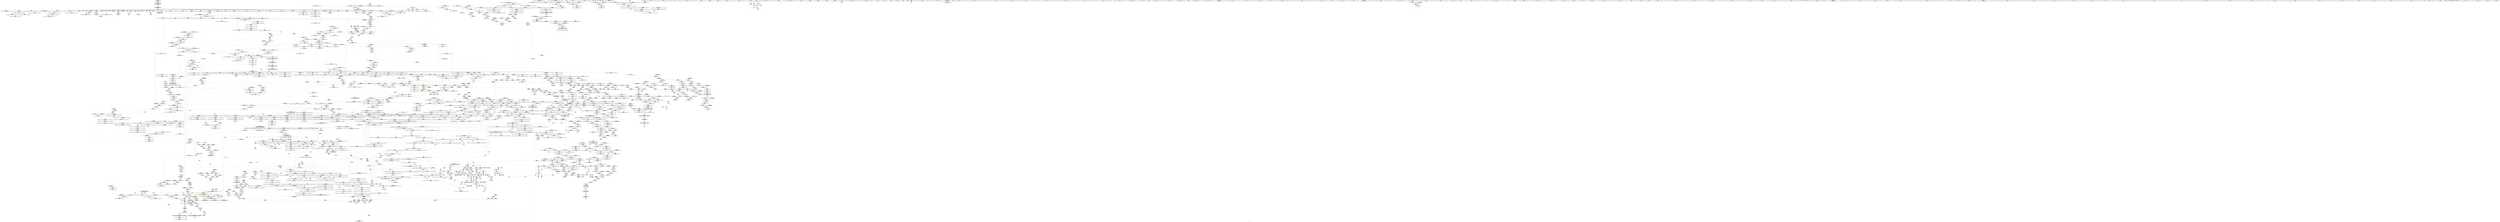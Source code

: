 digraph "SVFG" {
	label="SVFG";

	Node0x55b185c4e190 [shape=record,color=grey,label="{NodeID: 0\nNullPtr|{|<s44>128}}"];
	Node0x55b185c4e190 -> Node0x55b18635a2d0[style=solid];
	Node0x55b185c4e190 -> Node0x55b18635a3d0[style=solid];
	Node0x55b185c4e190 -> Node0x55b18635a4a0[style=solid];
	Node0x55b185c4e190 -> Node0x55b18635a570[style=solid];
	Node0x55b185c4e190 -> Node0x55b18635a640[style=solid];
	Node0x55b185c4e190 -> Node0x55b18635a710[style=solid];
	Node0x55b185c4e190 -> Node0x55b18635a7e0[style=solid];
	Node0x55b185c4e190 -> Node0x55b18635a8b0[style=solid];
	Node0x55b185c4e190 -> Node0x55b18635a980[style=solid];
	Node0x55b185c4e190 -> Node0x55b18635aa50[style=solid];
	Node0x55b185c4e190 -> Node0x55b18635ab20[style=solid];
	Node0x55b185c4e190 -> Node0x55b18635abf0[style=solid];
	Node0x55b185c4e190 -> Node0x55b18635acc0[style=solid];
	Node0x55b185c4e190 -> Node0x55b18635ad90[style=solid];
	Node0x55b185c4e190 -> Node0x55b18635ae60[style=solid];
	Node0x55b185c4e190 -> Node0x55b18635af30[style=solid];
	Node0x55b185c4e190 -> Node0x55b18635b000[style=solid];
	Node0x55b185c4e190 -> Node0x55b18635b0d0[style=solid];
	Node0x55b185c4e190 -> Node0x55b18635b1a0[style=solid];
	Node0x55b185c4e190 -> Node0x55b18635b270[style=solid];
	Node0x55b185c4e190 -> Node0x55b18635b340[style=solid];
	Node0x55b185c4e190 -> Node0x55b18635b410[style=solid];
	Node0x55b185c4e190 -> Node0x55b18635b4e0[style=solid];
	Node0x55b185c4e190 -> Node0x55b18635b5b0[style=solid];
	Node0x55b185c4e190 -> Node0x55b18635b680[style=solid];
	Node0x55b185c4e190 -> Node0x55b18635b750[style=solid];
	Node0x55b185c4e190 -> Node0x55b18635b820[style=solid];
	Node0x55b185c4e190 -> Node0x55b18635b8f0[style=solid];
	Node0x55b185c4e190 -> Node0x55b18635b9c0[style=solid];
	Node0x55b185c4e190 -> Node0x55b18635ba90[style=solid];
	Node0x55b185c4e190 -> Node0x55b18635bb60[style=solid];
	Node0x55b185c4e190 -> Node0x55b18635bc30[style=solid];
	Node0x55b185c4e190 -> Node0x55b18635bd00[style=solid];
	Node0x55b185c4e190 -> Node0x55b18635bdd0[style=solid];
	Node0x55b185c4e190 -> Node0x55b18635bea0[style=solid];
	Node0x55b185c4e190 -> Node0x55b18635bf70[style=solid];
	Node0x55b185c4e190 -> Node0x55b1863a0980[style=solid];
	Node0x55b185c4e190 -> Node0x55b1863a4b80[style=solid];
	Node0x55b185c4e190 -> Node0x55b1863a4c50[style=solid];
	Node0x55b185c4e190 -> Node0x55b1863a4d20[style=solid];
	Node0x55b185c4e190 -> Node0x55b1863a68c0[style=solid];
	Node0x55b185c4e190 -> Node0x55b1859501c0[style=solid];
	Node0x55b185c4e190 -> Node0x55b1863f2800[style=solid];
	Node0x55b185c4e190 -> Node0x55b1863f2e00[style=solid];
	Node0x55b185c4e190:s44 -> Node0x55b186551a70[style=solid,color=red];
	Node0x55b18654ccb0 [shape=record,color=black,label="{NodeID: 3764\n1427 = PHI(1594, )\n}"];
	Node0x55b18654ccb0 -> Node0x55b186371320[style=solid];
	Node0x55b18637d370 [shape=record,color=blue,label="{NodeID: 1550\n2043\<--2038\nthis.addr\<--this\n_ZN9__gnu_cxx5__ops14_Iter_comp_valISt4lessISt4pairIxiEEEclINS_17__normal_iteratorIPS4_St6vectorIS4_SaIS4_EEEES4_EEbT_RT0_\n}"];
	Node0x55b18637d370 -> Node0x55b18639a4a0[style=dashed];
	Node0x55b18635ba90 [shape=record,color=black,label="{NodeID: 443\n1747\<--3\n\<--dummyVal\n_ZNSt20__uninitialized_copyILb0EE13__uninit_copyISt13move_iteratorIPSt4pairIxiEES5_EET0_T_S8_S7_\n}"];
	Node0x55b18635ba90 -> Node0x55b1863aa1a0[style=solid];
	Node0x55b18636ae10 [shape=record,color=purple,label="{NodeID: 886\n2726\<--2430\noffset_0\<--\n}"];
	Node0x55b18636ae10 -> Node0x55b18639fd30[style=solid];
	Node0x55b1863f0100 [shape=record,color=grey,label="{NodeID: 2436\n1331 = Binary(1324, 1330, )\n}"];
	Node0x55b1863f0100 -> Node0x55b1863a79d0[style=solid];
	Node0x55b1863a1100 [shape=record,color=blue,label="{NodeID: 1329\n73\<--9\nref.tmp14\<--\n_Z5scasev\n|{<s0>7}}"];
	Node0x55b1863a1100:s0 -> Node0x55b1864745e0[style=dashed,color=red];
	Node0x55b186353f60 [shape=record,color=green,label="{NodeID: 222\n1370\<--1371\nthis.addr\<--this.addr_field_insensitive\n_ZNSt12_Vector_baseISt4pairIxiESaIS1_EE11_M_allocateEm\n}"];
	Node0x55b186353f60 -> Node0x55b186395df0[style=solid];
	Node0x55b186353f60 -> Node0x55b1863a7c40[style=solid];
	Node0x55b186377460 [shape=record,color=purple,label="{NodeID: 665\n367\<--337\ncoerce.dive9\<--agg.tmp\n_ZNSt14priority_queueISt4pairIxiESt6vectorIS1_SaIS1_EESt4lessIS1_EE4pushEOS1_\n}"];
	Node0x55b186377460 -> Node0x55b18638f930[style=solid];
	Node0x55b186395c50 [shape=record,color=red,label="{NodeID: 1108\n1358\<--1357\n\<--call\n_ZN9__gnu_cxxmiIPSt4pairIxiESt6vectorIS2_SaIS2_EEEENS_17__normal_iteratorIT_T0_E15difference_typeERKSA_SD_\n}"];
	Node0x55b186395c50 -> Node0x55b186370f10[style=solid];
	Node0x55b185c4e220 [shape=record,color=green,label="{NodeID: 1\n7\<--1\n__dso_handle\<--dummyObj\nGlob }"];
	Node0x55b18654cdf0 [shape=record,color=black,label="{NodeID: 3765\n1464 = PHI(1528, )\n|{<s0>126}}"];
	Node0x55b18654cdf0:s0 -> Node0x55b186540ec0[style=solid,color=red];
	Node0x55b18637d440 [shape=record,color=blue,label="{NodeID: 1551\n2045\<--2040\n__val.addr\<--__val\n_ZN9__gnu_cxx5__ops14_Iter_comp_valISt4lessISt4pairIxiEEEclINS_17__normal_iteratorIPS4_St6vectorIS4_SaIS4_EEEES4_EEbT_RT0_\n}"];
	Node0x55b18637d440 -> Node0x55b18639a570[style=dashed];
	Node0x55b18635bb60 [shape=record,color=black,label="{NodeID: 444\n1757\<--3\nlpad.val\<--dummyVal\n_ZNSt20__uninitialized_copyILb0EE13__uninit_copyISt13move_iteratorIPSt4pairIxiEES5_EET0_T_S8_S7_\n}"];
	Node0x55b18636aee0 [shape=record,color=purple,label="{NodeID: 887\n2728\<--2434\noffset_0\<--\n}"];
	Node0x55b18636aee0 -> Node0x55b18637fa70[style=solid];
	Node0x55b1863f0280 [shape=record,color=grey,label="{NodeID: 2437\n1364 = Binary(1362, 1363, )\n}"];
	Node0x55b1863f0280 -> Node0x55b1863f0400[style=solid];
	Node0x55b1863a11d0 [shape=record,color=blue,label="{NodeID: 1330\n75\<--9\nref.tmp15\<--\n_Z5scasev\n|{<s0>7}}"];
	Node0x55b1863a11d0:s0 -> Node0x55b1864745e0[style=dashed,color=red];
	Node0x55b186354030 [shape=record,color=green,label="{NodeID: 223\n1372\<--1373\n__n.addr\<--__n.addr_field_insensitive\n_ZNSt12_Vector_baseISt4pairIxiESaIS1_EE11_M_allocateEm\n}"];
	Node0x55b186354030 -> Node0x55b186395ec0[style=solid];
	Node0x55b186354030 -> Node0x55b186395f90[style=solid];
	Node0x55b186354030 -> Node0x55b1863a7d10[style=solid];
	Node0x55b186377530 [shape=record,color=purple,label="{NodeID: 666\n364\<--339\ncoerce.dive7\<--agg.tmp4\n_ZNSt14priority_queueISt4pairIxiESt6vectorIS1_SaIS1_EESt4lessIS1_EE4pushEOS1_\n}"];
	Node0x55b186377530 -> Node0x55b1863a2140[style=solid];
	Node0x55b186395d20 [shape=record,color=red,label="{NodeID: 1109\n1361\<--1360\n\<--call1\n_ZN9__gnu_cxxmiIPSt4pairIxiESt6vectorIS2_SaIS2_EEEENS_17__normal_iteratorIT_T0_E15difference_typeERKSA_SD_\n}"];
	Node0x55b186395d20 -> Node0x55b186370fe0[style=solid];
	Node0x55b1862f3690 [shape=record,color=green,label="{NodeID: 2\n9\<--1\n\<--dummyObj\nCan only get source location for instruction, argument, global var or function.}"];
	Node0x55b18654cfc0 [shape=record,color=black,label="{NodeID: 3766\n1467 = PHI(1517, )\n}"];
	Node0x55b18654cfc0 -> Node0x55b186371660[style=solid];
	Node0x55b18637d510 [shape=record,color=blue,label="{NodeID: 1552\n2064\<--2060\nthis.addr\<--this\n_ZNK9__gnu_cxx17__normal_iteratorIPSt4pairIxiESt6vectorIS2_SaIS2_EEEplEl\n}"];
	Node0x55b18637d510 -> Node0x55b18639a640[style=dashed];
	Node0x55b18635bc30 [shape=record,color=black,label="{NodeID: 445\n1758\<--3\nlpad.val12\<--dummyVal\n_ZNSt20__uninitialized_copyILb0EE13__uninit_copyISt13move_iteratorIPSt4pairIxiEES5_EET0_T_S8_S7_\n}"];
	Node0x55b18636afb0 [shape=record,color=purple,label="{NodeID: 888\n2731\<--2434\noffset_1\<--\n}"];
	Node0x55b18636afb0 -> Node0x55b18637fb40[style=solid];
	Node0x55b1863f0400 [shape=record,color=grey,label="{NodeID: 2438\n1365 = Binary(1364, 650, )\n}"];
	Node0x55b1863f0400 -> Node0x55b1863710b0[style=solid];
	Node0x55b1863a12a0 [shape=record,color=blue,label="{NodeID: 1331\n81\<--166\nu\<--\n_Z5scasev\n}"];
	Node0x55b1863a12a0 -> Node0x55b18638da50[style=dashed];
	Node0x55b1863a12a0 -> Node0x55b18638db20[style=dashed];
	Node0x55b1863a12a0 -> Node0x55b18638dbf0[style=dashed];
	Node0x55b1863a12a0 -> Node0x55b18638dcc0[style=dashed];
	Node0x55b1863a12a0 -> Node0x55b18645b960[style=dashed];
	Node0x55b186354100 [shape=record,color=green,label="{NodeID: 224\n1384\<--1385\n_ZNSt16allocator_traitsISaISt4pairIxiEEE8allocateERS2_m\<--_ZNSt16allocator_traitsISaISt4pairIxiEEE8allocateERS2_m_field_insensitive\n}"];
	Node0x55b186377600 [shape=record,color=purple,label="{NodeID: 667\n369\<--339\ncoerce.dive10\<--agg.tmp4\n_ZNSt14priority_queueISt4pairIxiESt6vectorIS1_SaIS1_EESt4lessIS1_EE4pushEOS1_\n}"];
	Node0x55b186377600 -> Node0x55b18638fa00[style=solid];
	Node0x55b186395df0 [shape=record,color=red,label="{NodeID: 1110\n1376\<--1370\nthis1\<--this.addr\n_ZNSt12_Vector_baseISt4pairIxiESaIS1_EE11_M_allocateEm\n}"];
	Node0x55b186395df0 -> Node0x55b186365310[style=solid];
	Node0x55b1862f3720 [shape=record,color=green,label="{NodeID: 3\n14\<--1\n\<--dummyObj\nCan only get source location for instruction, argument, global var or function.|{<s0>74|<s1>207}}"];
	Node0x55b1862f3720:s0 -> Node0x55b186554950[style=solid,color=red];
	Node0x55b1862f3720:s1 -> Node0x55b186555650[style=solid,color=red];
	Node0x55b18654d0d0 [shape=record,color=black,label="{NodeID: 3767\n1680 = PHI(1684, )\n}"];
	Node0x55b18654d0d0 -> Node0x55b186372b80[style=solid];
	Node0x55b18637d5e0 [shape=record,color=blue,label="{NodeID: 1553\n2066\<--2061\n__n.addr\<--__n\n_ZNK9__gnu_cxx17__normal_iteratorIPSt4pairIxiESt6vectorIS2_SaIS2_EEEplEl\n}"];
	Node0x55b18637d5e0 -> Node0x55b18639a710[style=dashed];
	Node0x55b18635bd00 [shape=record,color=black,label="{NodeID: 446\n1760\<--3\n\<--dummyVal\n_ZNSt20__uninitialized_copyILb0EE13__uninit_copyISt13move_iteratorIPSt4pairIxiEES5_EET0_T_S8_S7_\n}"];
	Node0x55b18636b080 [shape=record,color=purple,label="{NodeID: 889\n2734\<--2434\noffset_2\<--\n}"];
	Node0x55b18636b080 -> Node0x55b18637fc10[style=solid];
	Node0x55b1863f0580 [shape=record,color=grey,label="{NodeID: 2439\n139 = Binary(138, 122, )\n}"];
	Node0x55b1863f0580 -> Node0x55b1863a0f60[style=solid];
	Node0x55b1863a1370 [shape=record,color=blue,label="{NodeID: 1332\n83\<--171\nud\<--sub\n_Z5scasev\n}"];
	Node0x55b1863a1370 -> Node0x55b18638dd90[style=dashed];
	Node0x55b1863a1370 -> Node0x55b18645be60[style=dashed];
	Node0x55b186354200 [shape=record,color=green,label="{NodeID: 225\n1395\<--1396\n__first.addr\<--__first.addr_field_insensitive\n_ZSt34__uninitialized_move_if_noexcept_aIPSt4pairIxiES2_SaIS1_EET0_T_S5_S4_RT1_\n}"];
	Node0x55b186354200 -> Node0x55b186396060[style=solid];
	Node0x55b186354200 -> Node0x55b1863a7de0[style=solid];
	Node0x55b18647fde0 [shape=record,color=yellow,style=double,label="{NodeID: 2882\n367V_1 = ENCHI(MR_367V_0)\npts\{16890000 \}\nFun[_ZNKSt13move_iteratorIPSt4pairIxiEEdeEv]}"];
	Node0x55b18647fde0 -> Node0x55b1863989d0[style=dashed];
	Node0x55b1863776d0 [shape=record,color=purple,label="{NodeID: 668\n346\<--345\nc\<--this1\n_ZNSt14priority_queueISt4pairIxiESt6vectorIS1_SaIS1_EESt4lessIS1_EE4pushEOS1_\n|{<s0>21}}"];
	Node0x55b1863776d0:s0 -> Node0x55b186554540[style=solid,color=red];
	Node0x55b186395ec0 [shape=record,color=red,label="{NodeID: 1111\n1377\<--1372\n\<--__n.addr\n_ZNSt12_Vector_baseISt4pairIxiESaIS1_EE11_M_allocateEm\n}"];
	Node0x55b186395ec0 -> Node0x55b1863f3580[style=solid];
	Node0x55b1862f39d0 [shape=record,color=green,label="{NodeID: 4\n21\<--1\n.str\<--dummyObj\nGlob }"];
	Node0x55b18654d1e0 [shape=record,color=black,label="{NodeID: 3768\n1777 = PHI(1828, )\n}"];
	Node0x55b18654d1e0 -> Node0x55b1863f0700[style=solid];
	Node0x55b18637d6b0 [shape=record,color=blue,label="{NodeID: 1554\n2068\<--2076\nref.tmp\<--add.ptr\n_ZNK9__gnu_cxx17__normal_iteratorIPSt4pairIxiESt6vectorIS2_SaIS2_EEEplEl\n|{<s0>171}}"];
	Node0x55b18637d6b0:s0 -> Node0x55b18647dd40[style=dashed,color=red];
	Node0x55b18635bdd0 [shape=record,color=black,label="{NodeID: 447\n1761\<--3\n\<--dummyVal\n_ZNSt20__uninitialized_copyILb0EE13__uninit_copyISt13move_iteratorIPSt4pairIxiEES5_EET0_T_S8_S7_\n|{<s0>149}}"];
	Node0x55b18635bdd0:s0 -> Node0x55b186544af0[style=solid,color=red];
	Node0x55b18636b150 [shape=record,color=purple,label="{NodeID: 890\n2729\<--2435\noffset_0\<--\n}"];
	Node0x55b18636b150 -> Node0x55b18639fe00[style=solid];
	Node0x55b1864a3b70 [shape=record,color=yellow,style=double,label="{NodeID: 3547\n62V_2 = CSCHI(MR_62V_1)\npts\{700000 700001 700002 \}\nCS[]|{<s0>6|<s1>6|<s2>6}}"];
	Node0x55b1864a3b70:s0 -> Node0x55b1864a3cd0[style=dashed,color=blue];
	Node0x55b1864a3b70:s1 -> Node0x55b1864a3e30[style=dashed,color=blue];
	Node0x55b1864a3b70:s2 -> Node0x55b1864a3f10[style=dashed,color=blue];
	Node0x55b1863f0700 [shape=record,color=grey,label="{NodeID: 2440\n1780 = Binary(1777, 160, )\n}"];
	Node0x55b1863f0700 -> Node0x55b186372d20[style=solid];
	Node0x55b1863a1440 [shape=record,color=blue,label="{NodeID: 1333\n77\<--185\nexn.slot\<--\n_Z5scasev\n}"];
	Node0x55b1863a1440 -> Node0x55b18638d8b0[style=dashed];
	Node0x55b1863542d0 [shape=record,color=green,label="{NodeID: 226\n1397\<--1398\n__last.addr\<--__last.addr_field_insensitive\n_ZSt34__uninitialized_move_if_noexcept_aIPSt4pairIxiES2_SaIS1_EET0_T_S5_S4_RT1_\n}"];
	Node0x55b1863542d0 -> Node0x55b186396130[style=solid];
	Node0x55b1863542d0 -> Node0x55b1863a7eb0[style=solid];
	Node0x55b1863777a0 [shape=record,color=purple,label="{NodeID: 669\n354\<--345\nc2\<--this1\n_ZNSt14priority_queueISt4pairIxiESt6vectorIS1_SaIS1_EESt4lessIS1_EE4pushEOS1_\n|{<s0>22}}"];
	Node0x55b1863777a0:s0 -> Node0x55b186551660[style=solid,color=red];
	Node0x55b186395f90 [shape=record,color=red,label="{NodeID: 1112\n1382\<--1372\n\<--__n.addr\n_ZNSt12_Vector_baseISt4pairIxiESaIS1_EE11_M_allocateEm\n|{<s0>120}}"];
	Node0x55b186395f90:s0 -> Node0x55b186552f50[style=solid,color=red];
	Node0x55b1862f3a60 [shape=record,color=green,label="{NodeID: 5\n23\<--1\n.str.1\<--dummyObj\nGlob }"];
	Node0x55b18654d2f0 [shape=record,color=black,label="{NodeID: 3769\n1708 = PHI(1766, )\n}"];
	Node0x55b186471650 [shape=record,color=yellow,style=double,label="{NodeID: 2662\n38V_1 = ENCHI(MR_38V_0)\npts\{700000 \}\nFun[_ZNKSt6vectorISt4pairIxiESaIS1_EE5frontEv]|{<s0>182}}"];
	Node0x55b186471650:s0 -> Node0x55b1864762f0[style=dashed,color=red];
	Node0x55b18637d780 [shape=record,color=blue,label="{NodeID: 1555\n2085\<--2083\nthis.addr\<--this\n_ZNSt4pairIxiEaSEOS0_\n}"];
	Node0x55b18637d780 -> Node0x55b18639a980[style=dashed];
	Node0x55b18635bea0 [shape=record,color=black,label="{NodeID: 448\n2366\<--3\n\<--dummyVal\n_ZNSt6vectorISt4pairIxiESaIS1_EE8pop_backEv\n}"];
	Node0x55b18636b220 [shape=record,color=purple,label="{NodeID: 891\n2732\<--2435\noffset_1\<--\n}"];
	Node0x55b18636b220 -> Node0x55b18639fed0[style=solid];
	Node0x55b1864a3cd0 [shape=record,color=yellow,style=double,label="{NodeID: 3548\n38V_2 = CSCHI(MR_38V_1)\npts\{700000 \}\nCS[]|{|<s1>8}}"];
	Node0x55b1864a3cd0 -> Node0x55b186450560[style=dashed];
	Node0x55b1864a3cd0:s1 -> Node0x55b186472d80[style=dashed,color=red];
	Node0x55b1863f0880 [shape=record,color=grey,label="{NodeID: 2441\n1231 = Binary(1229, 1230, )\n}"];
	Node0x55b1863f0880 -> Node0x55b1863f0a00[style=solid];
	Node0x55b1863a1510 [shape=record,color=blue,label="{NodeID: 1334\n79\<--187\nehselector.slot\<--\n_Z5scasev\n}"];
	Node0x55b1863a1510 -> Node0x55b18638d980[style=dashed];
	Node0x55b1863543a0 [shape=record,color=green,label="{NodeID: 227\n1399\<--1400\n__result.addr\<--__result.addr_field_insensitive\n_ZSt34__uninitialized_move_if_noexcept_aIPSt4pairIxiES2_SaIS1_EET0_T_S5_S4_RT1_\n}"];
	Node0x55b1863543a0 -> Node0x55b186396200[style=solid];
	Node0x55b1863543a0 -> Node0x55b1863a7f80[style=solid];
	Node0x55b18647ffd0 [shape=record,color=yellow,style=double,label="{NodeID: 2884\n118V_1 = ENCHI(MR_118V_0)\npts\{92 1586 720000 9030000 19410000 24060000 24610000 \}\nFun[_ZNSt4pairIxiEC2IxRiLb1EEEOT_OT0_]}"];
	Node0x55b18647ffd0 -> Node0x55b186390560[style=dashed];
	Node0x55b186377870 [shape=record,color=purple,label="{NodeID: 670\n360\<--345\nc5\<--this1\n_ZNSt14priority_queueISt4pairIxiESt6vectorIS1_SaIS1_EESt4lessIS1_EE4pushEOS1_\n|{<s0>23}}"];
	Node0x55b186377870:s0 -> Node0x55b186553290[style=solid,color=red];
	Node0x55b186396060 [shape=record,color=red,label="{NodeID: 1113\n1411\<--1395\n\<--__first.addr\n_ZSt34__uninitialized_move_if_noexcept_aIPSt4pairIxiES2_SaIS1_EET0_T_S5_S4_RT1_\n|{<s0>121}}"];
	Node0x55b186396060:s0 -> Node0x55b1865546e0[style=solid,color=red];
	Node0x55b1862f3af0 [shape=record,color=green,label="{NodeID: 6\n25\<--1\n.str.2\<--dummyObj\nGlob }"];
	Node0x55b18654d400 [shape=record,color=black,label="{NodeID: 3770\n1713 = PHI(1800, )\n|{<s0>142}}"];
	Node0x55b18654d400:s0 -> Node0x55b186527510[style=solid,color=red];
	Node0x55b18637d850 [shape=record,color=blue,label="{NodeID: 1556\n2087\<--2084\n__p.addr\<--__p\n_ZNSt4pairIxiEaSEOS0_\n}"];
	Node0x55b18637d850 -> Node0x55b18639aa50[style=dashed];
	Node0x55b18637d850 -> Node0x55b18639ab20[style=dashed];
	Node0x55b18635bf70 [shape=record,color=black,label="{NodeID: 449\n2367\<--3\n\<--dummyVal\n_ZNSt6vectorISt4pairIxiESaIS1_EE8pop_backEv\n|{<s0>193}}"];
	Node0x55b18635bf70:s0 -> Node0x55b186544af0[style=solid,color=red];
	Node0x55b18636b2f0 [shape=record,color=purple,label="{NodeID: 892\n2735\<--2435\noffset_2\<--\n}"];
	Node0x55b18636b2f0 -> Node0x55b18639ffa0[style=solid];
	Node0x55b1864a3e30 [shape=record,color=yellow,style=double,label="{NodeID: 3549\n40V_2 = CSCHI(MR_40V_1)\npts\{700001 \}\nCS[]|{|<s1>8}}"];
	Node0x55b1864a3e30 -> Node0x55b186450a60[style=dashed];
	Node0x55b1864a3e30:s1 -> Node0x55b186472d80[style=dashed,color=red];
	Node0x55b1863f0a00 [shape=record,color=grey,label="{NodeID: 2442\n1232 = Binary(1231, 650, )\n|{<s0>105}}"];
	Node0x55b1863f0a00:s0 -> Node0x55b186540780[style=solid,color=red];
	Node0x55b1863a15e0 [shape=record,color=blue,label="{NodeID: 1335\n85\<--9\ni27\<--\n_Z5scasev\n}"];
	Node0x55b1863a15e0 -> Node0x55b18638de60[style=dashed];
	Node0x55b1863a15e0 -> Node0x55b18638df30[style=dashed];
	Node0x55b1863a15e0 -> Node0x55b18638e000[style=dashed];
	Node0x55b1863a15e0 -> Node0x55b18638e0d0[style=dashed];
	Node0x55b1863a15e0 -> Node0x55b18638e1a0[style=dashed];
	Node0x55b1863a15e0 -> Node0x55b1863a1920[style=dashed];
	Node0x55b1863a15e0 -> Node0x55b18645c360[style=dashed];
	Node0x55b186354470 [shape=record,color=green,label="{NodeID: 228\n1401\<--1402\n__alloc.addr\<--__alloc.addr_field_insensitive\n_ZSt34__uninitialized_move_if_noexcept_aIPSt4pairIxiES2_SaIS1_EET0_T_S5_S4_RT1_\n}"];
	Node0x55b186354470 -> Node0x55b1863962d0[style=solid];
	Node0x55b186354470 -> Node0x55b1863a8050[style=solid];
	Node0x55b1864801d0 [shape=record,color=yellow,style=double,label="{NodeID: 2885\n26V_1 = ENCHI(MR_26V_0)\npts\{88 \}\nFun[_ZNSt4pairIxiEC2IxRiLb1EEEOT_OT0_]}"];
	Node0x55b1864801d0 -> Node0x55b186390630[style=dashed];
	Node0x55b186377940 [shape=record,color=purple,label="{NodeID: 671\n366\<--345\ncomp\<--this1\n_ZNSt14priority_queueISt4pairIxiESt6vectorIS1_SaIS1_EESt4lessIS1_EE4pushEOS1_\n}"];
	Node0x55b186396130 [shape=record,color=red,label="{NodeID: 1114\n1417\<--1397\n\<--__last.addr\n_ZSt34__uninitialized_move_if_noexcept_aIPSt4pairIxiES2_SaIS1_EET0_T_S5_S4_RT1_\n|{<s0>122}}"];
	Node0x55b186396130:s0 -> Node0x55b1865546e0[style=solid,color=red];
	Node0x55b1862f43c0 [shape=record,color=green,label="{NodeID: 7\n27\<--1\n.str.3\<--dummyObj\nGlob }"];
	Node0x55b18654d600 [shape=record,color=black,label="{NodeID: 3771\n1716 = PHI(1807, )\n|{<s0>142}}"];
	Node0x55b18654d600:s0 -> Node0x55b186528000[style=solid,color=red];
	Node0x55b18637d920 [shape=record,color=blue,label="{NodeID: 1557\n2096\<--2095\nfirst2\<--\n_ZNSt4pairIxiEaSEOS0_\n}"];
	Node0x55b18637d920 -> Node0x55b18639acc0[style=dashed];
	Node0x55b18637d920 -> Node0x55b18637d9f0[style=dashed];
	Node0x55b18635c040 [shape=record,color=black,label="{NodeID: 450\n509\<--9\nmain_ret\<--\nmain\n}"];
	Node0x55b18636b3c0 [shape=record,color=purple,label="{NodeID: 893\n2737\<--2438\noffset_0\<--\n}"];
	Node0x55b18636b3c0 -> Node0x55b18637fce0[style=solid];
	Node0x55b1864a3f10 [shape=record,color=yellow,style=double,label="{NodeID: 3550\n42V_2 = CSCHI(MR_42V_1)\npts\{700002 \}\nCS[]|{|<s1>8}}"];
	Node0x55b1864a3f10 -> Node0x55b186450f60[style=dashed];
	Node0x55b1864a3f10:s1 -> Node0x55b186472ae0[style=dashed,color=red];
	Node0x55b1863f0b80 [shape=record,color=grey,label="{NodeID: 2443\n255 = Binary(254, 122, )\n}"];
	Node0x55b1863f0b80 -> Node0x55b1863a1920[style=solid];
	Node0x55b1863a16b0 [shape=record,color=blue,label="{NodeID: 1336\n87\<--208\nv\<--conv34\n_Z5scasev\n|{|<s5>14}}"];
	Node0x55b1863a16b0 -> Node0x55b18638e270[style=dashed];
	Node0x55b1863a16b0 -> Node0x55b18638e340[style=dashed];
	Node0x55b1863a16b0 -> Node0x55b18638e410[style=dashed];
	Node0x55b1863a16b0 -> Node0x55b1863a16b0[style=dashed];
	Node0x55b1863a16b0 -> Node0x55b18645c860[style=dashed];
	Node0x55b1863a16b0:s5 -> Node0x55b1864801d0[style=dashed,color=red];
	Node0x55b18635c9e0 [shape=record,color=green,label="{NodeID: 229\n1403\<--1404\nagg.tmp\<--agg.tmp_field_insensitive\n_ZSt34__uninitialized_move_if_noexcept_aIPSt4pairIxiES2_SaIS1_EET0_T_S5_S4_RT1_\n}"];
	Node0x55b18635c9e0 -> Node0x55b1863653e0[style=solid];
	Node0x55b18635c9e0 -> Node0x55b1863654b0[style=solid];
	Node0x55b186377a10 [shape=record,color=purple,label="{NodeID: 672\n390\<--388\nfirst\<--this1\n_ZNSt4pairIxiEC2IiiLb1EEEOT_OT0_\n}"];
	Node0x55b186377a10 -> Node0x55b1863a2480[style=solid];
	Node0x55b186396200 [shape=record,color=red,label="{NodeID: 1115\n1421\<--1399\n\<--__result.addr\n_ZSt34__uninitialized_move_if_noexcept_aIPSt4pairIxiES2_SaIS1_EET0_T_S5_S4_RT1_\n|{<s0>123}}"];
	Node0x55b186396200:s0 -> Node0x55b186542b00[style=solid,color=red];
	Node0x55b1862f4480 [shape=record,color=green,label="{NodeID: 8\n29\<--1\n.str.4\<--dummyObj\nGlob }"];
	Node0x55b18654d740 [shape=record,color=black,label="{NodeID: 3772\n1723 = PHI(1816, )\n}"];
	Node0x55b186471920 [shape=record,color=yellow,style=double,label="{NodeID: 2665\n62V_1 = ENCHI(MR_62V_0)\npts\{700000 700001 700002 \}\nFun[_ZNSt14priority_queueISt4pairIxiESt6vectorIS1_SaIS1_EESt4lessIS1_EEC2IS4_vEEv]|{<s0>19}}"];
	Node0x55b186471920:s0 -> Node0x55b18646acd0[style=dashed,color=red];
	Node0x55b18637d9f0 [shape=record,color=blue,label="{NodeID: 1558\n2102\<--2101\nsecond4\<--\n_ZNSt4pairIxiEaSEOS0_\n|{<s0>164|<s1>168|<s2>201|<s3>216|<s4>222}}"];
	Node0x55b18637d9f0:s0 -> Node0x55b186462760[style=dashed,color=blue];
	Node0x55b18637d9f0:s1 -> Node0x55b1864a71a0[style=dashed,color=blue];
	Node0x55b18637d9f0:s2 -> Node0x55b1864a7720[style=dashed,color=blue];
	Node0x55b18637d9f0:s3 -> Node0x55b186452360[style=dashed,color=blue];
	Node0x55b18637d9f0:s4 -> Node0x55b186456460[style=dashed,color=blue];
	Node0x55b18635c110 [shape=record,color=black,label="{NodeID: 451\n48\<--49\n\<--_ZNSt8ios_base4InitD1Ev\nCan only get source location for instruction, argument, global var or function.}"];
	Node0x55b18636b490 [shape=record,color=purple,label="{NodeID: 894\n2738\<--2439\noffset_0\<--\n}"];
	Node0x55b18636b490 -> Node0x55b1863a0070[style=solid];
	Node0x55b1863f0d00 [shape=record,color=grey,label="{NodeID: 2444\n246 = Binary(14, 245, )\n}"];
	Node0x55b1863f0d00 -> Node0x55b1863a1850[style=solid];
	Node0x55b1863a1780 [shape=record,color=blue,label="{NodeID: 1337\n240\<--237\narrayidx52\<--sub50\n_Z5scasev\n}"];
	Node0x55b1863a1780 -> Node0x55b18638eea0[style=dashed];
	Node0x55b1863a1780 -> Node0x55b186460e60[style=dashed];
	Node0x55b18635cab0 [shape=record,color=green,label="{NodeID: 230\n1405\<--1406\nagg.tmp1\<--agg.tmp1_field_insensitive\n_ZSt34__uninitialized_move_if_noexcept_aIPSt4pairIxiES2_SaIS1_EET0_T_S5_S4_RT1_\n}"];
	Node0x55b18635cab0 -> Node0x55b186365580[style=solid];
	Node0x55b18635cab0 -> Node0x55b186365650[style=solid];
	Node0x55b186377ae0 [shape=record,color=purple,label="{NodeID: 673\n398\<--388\nsecond\<--this1\n_ZNSt4pairIxiEC2IiiLb1EEEOT_OT0_\n}"];
	Node0x55b186377ae0 -> Node0x55b1863a2550[style=solid];
	Node0x55b1863962d0 [shape=record,color=red,label="{NodeID: 1116\n1422\<--1401\n\<--__alloc.addr\n_ZSt34__uninitialized_move_if_noexcept_aIPSt4pairIxiES2_SaIS1_EET0_T_S5_S4_RT1_\n|{<s0>123}}"];
	Node0x55b1863962d0:s0 -> Node0x55b186542c10[style=solid,color=red];
	Node0x55b1862f4540 [shape=record,color=green,label="{NodeID: 9\n31\<--1\n.str.5\<--dummyObj\nGlob }"];
	Node0x55b18654d850 [shape=record,color=black,label="{NodeID: 3773\n1737 = PHI()\n}"];
	Node0x55b18637dac0 [shape=record,color=blue,label="{NodeID: 1559\n2109\<--2106\nthis.addr\<--this\n_ZNKSt4lessISt4pairIxiEEclERKS1_S4_\n}"];
	Node0x55b18637dac0 -> Node0x55b18639ad90[style=dashed];
	Node0x55b18635c210 [shape=record,color=black,label="{NodeID: 452\n107\<--106\nidxprom\<--\n_Z5scasev\n}"];
	Node0x55b18636b560 [shape=record,color=purple,label="{NodeID: 895\n2444\<--2443\n\<--\n_ZSt10__pop_heapIN9__gnu_cxx17__normal_iteratorIPSt4pairIxiESt6vectorIS3_SaIS3_EEEENS0_5__ops15_Iter_comp_iterISt4lessIS3_EEEEvT_SE_SE_RT0_\n}"];
	Node0x55b18636b560 -> Node0x55b18639d150[style=solid];
	Node0x55b1863f0e80 [shape=record,color=grey,label="{NodeID: 2445\n261 = Binary(259, 260, )\n}"];
	Node0x55b1863f0e80 -> Node0x55b1863a19f0[style=solid];
	Node0x55b1863a1850 [shape=record,color=blue,label="{NodeID: 1338\n91\<--246\nref.tmp54\<--sub57\n_Z5scasev\n|{|<s1>14}}"];
	Node0x55b1863a1850 -> Node0x55b186460460[style=dashed];
	Node0x55b1863a1850:s1 -> Node0x55b18647ffd0[style=dashed,color=red];
	Node0x55b18635cb80 [shape=record,color=green,label="{NodeID: 231\n1413\<--1414\n_ZSt32__make_move_if_noexcept_iteratorISt4pairIxiESt13move_iteratorIPS1_EET0_PT_\<--_ZSt32__make_move_if_noexcept_iteratorISt4pairIxiESt13move_iteratorIPS1_EET0_PT__field_insensitive\n}"];
	Node0x55b186377bb0 [shape=record,color=purple,label="{NodeID: 674\n414\<--413\nc\<--this1\n_ZNKSt14priority_queueISt4pairIxiESt6vectorIS1_SaIS1_EESt4lessIS1_EE5emptyEv\n|{<s0>27}}"];
	Node0x55b186377bb0:s0 -> Node0x55b186553ec0[style=solid,color=red];
	Node0x55b1863963a0 [shape=record,color=red,label="{NodeID: 1117\n1424\<--1423\n\<--coerce.dive4\n_ZSt34__uninitialized_move_if_noexcept_aIPSt4pairIxiES2_SaIS1_EET0_T_S5_S4_RT1_\n|{<s0>123}}"];
	Node0x55b1863963a0:s0 -> Node0x55b1865428e0[style=solid,color=red];
	Node0x55b1862f4600 [shape=record,color=green,label="{NodeID: 10\n33\<--1\n.str.6\<--dummyObj\nGlob }"];
	Node0x55b18654d920 [shape=record,color=black,label="{NodeID: 3774\n1795 = PHI(1068, )\n}"];
	Node0x55b18654d920 -> Node0x55b186373060[style=solid];
	Node0x55b18637db90 [shape=record,color=blue,label="{NodeID: 1560\n2111\<--2107\n__x.addr\<--__x\n_ZNKSt4lessISt4pairIxiEEclERKS1_S4_\n}"];
	Node0x55b18637db90 -> Node0x55b18639ae60[style=dashed];
	Node0x55b18635c2e0 [shape=record,color=black,label="{NodeID: 453\n112\<--111\nidxprom2\<--\n_Z5scasev\n}"];
	Node0x55b18636b630 [shape=record,color=purple,label="{NodeID: 896\n2446\<--2443\n\<--\n_ZSt10__pop_heapIN9__gnu_cxx17__normal_iteratorIPSt4pairIxiESt6vectorIS3_SaIS3_EEEENS0_5__ops15_Iter_comp_iterISt4lessIS3_EEEEvT_SE_SE_RT0_\n}"];
	Node0x55b18636b630 -> Node0x55b18639d220[style=solid];
	Node0x55b1863f1000 [shape=record,color=grey,label="{NodeID: 2446\n649 = Binary(648, 650, )\n|{<s0>45}}"];
	Node0x55b1863f1000:s0 -> Node0x55b186540780[style=solid,color=red];
	Node0x55b1863a1920 [shape=record,color=blue,label="{NodeID: 1339\n85\<--255\ni27\<--inc62\n_Z5scasev\n}"];
	Node0x55b1863a1920 -> Node0x55b18638de60[style=dashed];
	Node0x55b1863a1920 -> Node0x55b18638df30[style=dashed];
	Node0x55b1863a1920 -> Node0x55b18638e000[style=dashed];
	Node0x55b1863a1920 -> Node0x55b18638e0d0[style=dashed];
	Node0x55b1863a1920 -> Node0x55b18638e1a0[style=dashed];
	Node0x55b1863a1920 -> Node0x55b1863a1920[style=dashed];
	Node0x55b1863a1920 -> Node0x55b18645c360[style=dashed];
	Node0x55b18635cc80 [shape=record,color=green,label="{NodeID: 232\n1428\<--1429\n_ZSt22__uninitialized_copy_aISt13move_iteratorIPSt4pairIxiEES3_S2_ET0_T_S6_S5_RSaIT1_E\<--_ZSt22__uninitialized_copy_aISt13move_iteratorIPSt4pairIxiEES3_S2_ET0_T_S6_S5_RSaIT1_E_field_insensitive\n}"];
	Node0x55b186377c80 [shape=record,color=purple,label="{NodeID: 675\n425\<--424\nc\<--this1\n_ZNKSt14priority_queueISt4pairIxiESt6vectorIS1_SaIS1_EESt4lessIS1_EE3topEv\n|{<s0>28}}"];
	Node0x55b186377c80:s0 -> Node0x55b186556280[style=solid,color=red];
	Node0x55b186396470 [shape=record,color=red,label="{NodeID: 1118\n1426\<--1425\n\<--coerce.dive5\n_ZSt34__uninitialized_move_if_noexcept_aIPSt4pairIxiES2_SaIS1_EET0_T_S5_S4_RT1_\n|{<s0>123}}"];
	Node0x55b186396470:s0 -> Node0x55b1865429f0[style=solid,color=red];
	Node0x55b1862f4700 [shape=record,color=green,label="{NodeID: 11\n36\<--1\n\<--dummyObj\nCan only get source location for instruction, argument, global var or function.}"];
	Node0x55b18654da30 [shape=record,color=black,label="{NodeID: 3775\n1838 = PHI(1845, )\n}"];
	Node0x55b18654da30 -> Node0x55b1863f2080[style=solid];
	Node0x55b186471c20 [shape=record,color=yellow,style=double,label="{NodeID: 2668\n379V_1 = ENCHI(MR_379V_0)\npts\{16350000 \}\nFun[_ZSt32__make_move_if_noexcept_iteratorISt4pairIxiESt13move_iteratorIPS1_EET0_PT_]|{<s0>135}}"];
	Node0x55b186471c20:s0 -> Node0x55b1863aaf70[style=dashed,color=red];
	Node0x55b18637dc60 [shape=record,color=blue,label="{NodeID: 1561\n2113\<--2108\n__y.addr\<--__y\n_ZNKSt4lessISt4pairIxiEEclERKS1_S4_\n}"];
	Node0x55b18637dc60 -> Node0x55b18639af30[style=dashed];
	Node0x55b18635c3b0 [shape=record,color=black,label="{NodeID: 454\n128\<--127\nconv\<--\n_Z5scasev\n}"];
	Node0x55b18635c3b0 -> Node0x55b1863f1480[style=solid];
	Node0x55b18636b700 [shape=record,color=purple,label="{NodeID: 897\n2490\<--2458\ncoerce.dive\<--__first\n_ZSt13__adjust_heapIN9__gnu_cxx17__normal_iteratorIPSt4pairIxiESt6vectorIS3_SaIS3_EEEElS3_NS0_5__ops15_Iter_comp_iterISt4lessIS3_EEEEvT_T0_SF_T1_T2_\n}"];
	Node0x55b18636b700 -> Node0x55b18637fdb0[style=solid];
	Node0x55b1863f1180 [shape=record,color=grey,label="{NodeID: 2447\n277 = Binary(273, 276, )\n}"];
	Node0x55b1863f1180 -> Node0x55b1863f1300[style=solid];
	Node0x55b1863a19f0 [shape=record,color=blue,label="{NodeID: 1340\n93\<--261\nt\<--rem64\n_Z5scasev\n}"];
	Node0x55b1863a19f0 -> Node0x55b18638e4e0[style=dashed];
	Node0x55b1863a19f0 -> Node0x55b18638e5b0[style=dashed];
	Node0x55b18635cd80 [shape=record,color=green,label="{NodeID: 233\n1433\<--1434\nthis.addr\<--this.addr_field_insensitive\n_ZNK9__gnu_cxx17__normal_iteratorIPSt4pairIxiESt6vectorIS2_SaIS2_EEE4baseEv\n}"];
	Node0x55b18635cd80 -> Node0x55b186396540[style=solid];
	Node0x55b18635cd80 -> Node0x55b1863a82c0[style=solid];
	Node0x55b186377d50 [shape=record,color=purple,label="{NodeID: 676\n444\<--434\ncoerce.dive\<--agg.tmp\n_ZNSt14priority_queueISt4pairIxiESt6vectorIS1_SaIS1_EESt4lessIS1_EE3popEv\n}"];
	Node0x55b186377d50 -> Node0x55b1863a2890[style=solid];
	Node0x55b186396540 [shape=record,color=red,label="{NodeID: 1119\n1436\<--1433\nthis1\<--this.addr\n_ZNK9__gnu_cxx17__normal_iteratorIPSt4pairIxiESt6vectorIS2_SaIS2_EEE4baseEv\n}"];
	Node0x55b186396540 -> Node0x55b186365720[style=solid];
	Node0x55b1862f4800 [shape=record,color=green,label="{NodeID: 12\n122\<--1\n\<--dummyObj\nCan only get source location for instruction, argument, global var or function.}"];
	Node0x55b18654db70 [shape=record,color=black,label="{NodeID: 3776\n1842 = PHI(1845, )\n}"];
	Node0x55b18654db70 -> Node0x55b1863f2080[style=solid];
	Node0x55b18637dd30 [shape=record,color=blue,label="{NodeID: 1562\n2128\<--2126\n__x.addr\<--__x\n_ZStltIxiEbRKSt4pairIT_T0_ES5_\n}"];
	Node0x55b18637dd30 -> Node0x55b18639b000[style=dashed];
	Node0x55b18637dd30 -> Node0x55b18639b0d0[style=dashed];
	Node0x55b18637dd30 -> Node0x55b18639b1a0[style=dashed];
	Node0x55b18635c480 [shape=record,color=black,label="{NodeID: 455\n133\<--132\nidxprom9\<--\n_Z5scasev\n}"];
	Node0x55b18636b7d0 [shape=record,color=purple,label="{NodeID: 898\n2516\<--2472\ncoerce.dive1\<--agg.tmp\n_ZSt13__adjust_heapIN9__gnu_cxx17__normal_iteratorIPSt4pairIxiESt6vectorIS3_SaIS3_EEEElS3_NS0_5__ops15_Iter_comp_iterISt4lessIS3_EEEEvT_T0_SF_T1_T2_\n}"];
	Node0x55b18636b7d0 -> Node0x55b186380430[style=solid];
	Node0x55b1864a43f0 [shape=record,color=yellow,style=double,label="{NodeID: 3555\n32V_3 = CSCHI(MR_32V_2)\npts\{1586 \}\nCS[]|{<s0>95}}"];
	Node0x55b1864a43f0:s0 -> Node0x55b186465980[style=dashed,color=red];
	Node0x55b1863f1300 [shape=record,color=grey,label="{NodeID: 2448\n279 = Binary(277, 278, )\n}"];
	Node0x55b1863a1ac0 [shape=record,color=blue,label="{NodeID: 1341\n298\<--294\n__a.addr\<--__a\n_ZSt3maxIxERKT_S2_S2_\n}"];
	Node0x55b1863a1ac0 -> Node0x55b18638f1e0[style=dashed];
	Node0x55b1863a1ac0 -> Node0x55b18638f2b0[style=dashed];
	Node0x55b18635ce50 [shape=record,color=green,label="{NodeID: 234\n1442\<--1443\n__a.addr\<--__a.addr_field_insensitive\n_ZNSt16allocator_traitsISaISt4pairIxiEEE7destroyIS1_EEvRS2_PT_\n}"];
	Node0x55b18635ce50 -> Node0x55b186396610[style=solid];
	Node0x55b18635ce50 -> Node0x55b1863a8390[style=solid];
	Node0x55b186377e20 [shape=record,color=purple,label="{NodeID: 677\n451\<--434\ncoerce.dive7\<--agg.tmp\n_ZNSt14priority_queueISt4pairIxiESt6vectorIS1_SaIS1_EESt4lessIS1_EE3popEv\n}"];
	Node0x55b186377e20 -> Node0x55b186390150[style=solid];
	Node0x55b186396610 [shape=record,color=red,label="{NodeID: 1120\n1448\<--1442\n\<--__a.addr\n_ZNSt16allocator_traitsISaISt4pairIxiEEE7destroyIS1_EEvRS2_PT_\n}"];
	Node0x55b186396610 -> Node0x55b1863714c0[style=solid];
	Node0x55b1862f4900 [shape=record,color=green,label="{NodeID: 13\n136\<--1\n\<--dummyObj\nCan only get source location for instruction, argument, global var or function.}"];
	Node0x55b18654dcb0 [shape=record,color=black,label="{NodeID: 3777\n1896 = PHI(1880, )\n}"];
	Node0x55b18637de00 [shape=record,color=blue,label="{NodeID: 1563\n2130\<--2127\n__y.addr\<--__y\n_ZStltIxiEbRKSt4pairIT_T0_ES5_\n}"];
	Node0x55b18637de00 -> Node0x55b18639b270[style=dashed];
	Node0x55b18637de00 -> Node0x55b18639b340[style=dashed];
	Node0x55b18637de00 -> Node0x55b18639b410[style=dashed];
	Node0x55b18635c550 [shape=record,color=black,label="{NodeID: 456\n178\<--177\nidxprom24\<--\n_Z5scasev\n}"];
	Node0x55b18636b8a0 [shape=record,color=purple,label="{NodeID: 899\n2523\<--2472\ncoerce.dive6\<--agg.tmp\n_ZSt13__adjust_heapIN9__gnu_cxx17__normal_iteratorIPSt4pairIxiESt6vectorIS3_SaIS3_EEEElS3_NS0_5__ops15_Iter_comp_iterISt4lessIS3_EEEEvT_T0_SF_T1_T2_\n}"];
	Node0x55b18636b8a0 -> Node0x55b18639e330[style=solid];
	Node0x55b1864a4550 [shape=record,color=yellow,style=double,label="{NodeID: 3556\n32V_4 = CSCHI(MR_32V_3)\npts\{1586 \}\nCS[]|{<s0>81}}"];
	Node0x55b1864a4550:s0 -> Node0x55b1864692c0[style=dashed,color=blue];
	Node0x55b1863f1480 [shape=record,color=grey,label="{NodeID: 2449\n130 = cmp(128, 129, )\n}"];
	Node0x55b1863a1b90 [shape=record,color=blue,label="{NodeID: 1342\n300\<--295\n__b.addr\<--__b\n_ZSt3maxIxERKT_S2_S2_\n}"];
	Node0x55b1863a1b90 -> Node0x55b18638f380[style=dashed];
	Node0x55b1863a1b90 -> Node0x55b18638f450[style=dashed];
	Node0x55b18635cf20 [shape=record,color=green,label="{NodeID: 235\n1444\<--1445\n__p.addr\<--__p.addr_field_insensitive\n_ZNSt16allocator_traitsISaISt4pairIxiEEE7destroyIS1_EEvRS2_PT_\n}"];
	Node0x55b18635cf20 -> Node0x55b1863966e0[style=solid];
	Node0x55b18635cf20 -> Node0x55b1863a8460[style=solid];
	Node0x55b186377ef0 [shape=record,color=purple,label="{NodeID: 678\n448\<--436\ncoerce.dive5\<--agg.tmp2\n_ZNSt14priority_queueISt4pairIxiESt6vectorIS1_SaIS1_EESt4lessIS1_EE3popEv\n}"];
	Node0x55b186377ef0 -> Node0x55b1863a2960[style=solid];
	Node0x55b1863966e0 [shape=record,color=red,label="{NodeID: 1121\n1450\<--1444\n\<--__p.addr\n_ZNSt16allocator_traitsISaISt4pairIxiEEE7destroyIS1_EEvRS2_PT_\n|{<s0>124}}"];
	Node0x55b1863966e0:s0 -> Node0x55b186541410[style=solid,color=red];
	Node0x55b1862f4a00 [shape=record,color=green,label="{NodeID: 14\n160\<--1\n\<--dummyObj\nCan only get source location for instruction, argument, global var or function.}"];
	Node0x55b18654ddc0 [shape=record,color=black,label="{NodeID: 3778\n1980 = PHI(2059, )\n}"];
	Node0x55b18654ddc0 -> Node0x55b18637cb50[style=solid];
	Node0x55b18637ded0 [shape=record,color=blue,label="{NodeID: 1564\n2164\<--2163\nthis.addr\<--this\n_ZNKSt6vectorISt4pairIxiESaIS1_EE5emptyEv\n}"];
	Node0x55b18637ded0 -> Node0x55b18639b9c0[style=dashed];
	Node0x55b18635c620 [shape=record,color=black,label="{NodeID: 457\n200\<--199\nconv31\<--\n_Z5scasev\n}"];
	Node0x55b18635c620 -> Node0x55b1863ef800[style=solid];
	Node0x55b18636b970 [shape=record,color=purple,label="{NodeID: 900\n2521\<--2474\ncoerce.dive5\<--agg.tmp2\n_ZSt13__adjust_heapIN9__gnu_cxx17__normal_iteratorIPSt4pairIxiESt6vectorIS3_SaIS3_EEEElS3_NS0_5__ops15_Iter_comp_iterISt4lessIS3_EEEEvT_T0_SF_T1_T2_\n}"];
	Node0x55b18636b970 -> Node0x55b186380500[style=solid];
	Node0x55b1863f1600 [shape=record,color=grey,label="{NodeID: 2450\n104 = cmp(102, 103, )\n}"];
	Node0x55b1863a1c60 [shape=record,color=blue,label="{NodeID: 1343\n296\<--310\nretval\<--\n_ZSt3maxIxERKT_S2_S2_\n}"];
	Node0x55b1863a1c60 -> Node0x55b186455060[style=dashed];
	Node0x55b18635cff0 [shape=record,color=green,label="{NodeID: 236\n1452\<--1453\n_ZN9__gnu_cxx13new_allocatorISt4pairIxiEE7destroyIS2_EEvPT_\<--_ZN9__gnu_cxx13new_allocatorISt4pairIxiEE7destroyIS2_EEvPT__field_insensitive\n}"];
	Node0x55b186480900 [shape=record,color=yellow,style=double,label="{NodeID: 2893\n175V_1 = ENCHI(MR_175V_0)\npts\{1298 \}\nFun[_ZSt3maxImERKT_S2_S2_]}"];
	Node0x55b186480900 -> Node0x55b186396fd0[style=dashed];
	Node0x55b186377fc0 [shape=record,color=purple,label="{NodeID: 679\n453\<--436\ncoerce.dive8\<--agg.tmp2\n_ZNSt14priority_queueISt4pairIxiESt6vectorIS1_SaIS1_EESt4lessIS1_EE3popEv\n}"];
	Node0x55b186377fc0 -> Node0x55b186390220[style=solid];
	Node0x55b1863967b0 [shape=record,color=red,label="{NodeID: 1122\n1462\<--1459\nthis1\<--this.addr\n_ZNKSt6vectorISt4pairIxiESaIS1_EE8max_sizeEv\n}"];
	Node0x55b1863967b0 -> Node0x55b186371590[style=solid];
	Node0x55b1862f4b00 [shape=record,color=green,label="{NodeID: 15\n650\<--1\n\<--dummyObj\nCan only get source location for instruction, argument, global var or function.}"];
	Node0x55b18654df30 [shape=record,color=black,label="{NodeID: 3779\n1987 = PHI(2037, )\n}"];
	Node0x55b18654df30 -> Node0x55b18594f4e0[style=solid];
	Node0x55b18637dfa0 [shape=record,color=blue,label="{NodeID: 1565\n2175\<--2172\ncoerce.dive\<--call\n_ZNKSt6vectorISt4pairIxiESaIS1_EE5emptyEv\n|{<s0>177}}"];
	Node0x55b18637dfa0:s0 -> Node0x55b1864739f0[style=dashed,color=red];
	Node0x55b18635c6f0 [shape=record,color=black,label="{NodeID: 458\n202\<--201\nidxprom32\<--\n_Z5scasev\n}"];
	Node0x55b18636ba40 [shape=record,color=purple,label="{NodeID: 901\n2525\<--2474\ncoerce.dive7\<--agg.tmp2\n_ZSt13__adjust_heapIN9__gnu_cxx17__normal_iteratorIPSt4pairIxiESt6vectorIS3_SaIS3_EEEElS3_NS0_5__ops15_Iter_comp_iterISt4lessIS3_EEEEvT_T0_SF_T1_T2_\n}"];
	Node0x55b18636ba40 -> Node0x55b18639e400[style=solid];
	Node0x55b1863f1780 [shape=record,color=grey,label="{NodeID: 2451\n523 = cmp(521, 522, )\n}"];
	Node0x55b1863a1d30 [shape=record,color=blue,label="{NodeID: 1344\n296\<--313\nretval\<--\n_ZSt3maxIxERKT_S2_S2_\n}"];
	Node0x55b1863a1d30 -> Node0x55b186455060[style=dashed];
	Node0x55b18635d0f0 [shape=record,color=green,label="{NodeID: 237\n1459\<--1460\nthis.addr\<--this.addr_field_insensitive\n_ZNKSt6vectorISt4pairIxiESaIS1_EE8max_sizeEv\n}"];
	Node0x55b18635d0f0 -> Node0x55b1863967b0[style=solid];
	Node0x55b18635d0f0 -> Node0x55b1863a8530[style=solid];
	Node0x55b1864809e0 [shape=record,color=yellow,style=double,label="{NodeID: 2894\n181V_1 = ENCHI(MR_181V_0)\npts\{1304 \}\nFun[_ZSt3maxImERKT_S2_S2_]}"];
	Node0x55b1864809e0 -> Node0x55b186396f00[style=dashed];
	Node0x55b186378090 [shape=record,color=purple,label="{NodeID: 680\n442\<--441\nc\<--this1\n_ZNSt14priority_queueISt4pairIxiESt6vectorIS1_SaIS1_EESt4lessIS1_EE3popEv\n|{<s0>29}}"];
	Node0x55b186378090:s0 -> Node0x55b186551660[style=solid,color=red];
	Node0x55b186396880 [shape=record,color=red,label="{NodeID: 1123\n1476\<--1473\nthis1\<--this.addr\n_ZNKSt6vectorISt4pairIxiESaIS1_EE4sizeEv\n}"];
	Node0x55b186396880 -> Node0x55b186371730[style=solid];
	Node0x55b186396880 -> Node0x55b186371800[style=solid];
	Node0x55b1862f4c00 [shape=record,color=green,label="{NodeID: 16\n921\<--1\n\<--dummyObj\nCan only get source location for instruction, argument, global var or function.|{<s0>66|<s1>84}}"];
	Node0x55b1862f4c00:s0 -> Node0x55b186551100[style=solid,color=red];
	Node0x55b1862f4c00:s1 -> Node0x55b186542170[style=solid,color=red];
	Node0x55b18654e070 [shape=record,color=black,label="{NodeID: 3780\n1994 = PHI(2059, )\n}"];
	Node0x55b18654e070 -> Node0x55b18637cc20[style=solid];
	Node0x55b18637e070 [shape=record,color=blue,label="{NodeID: 1566\n2180\<--2177\ncoerce.dive4\<--call3\n_ZNKSt6vectorISt4pairIxiESaIS1_EE5emptyEv\n|{<s0>177}}"];
	Node0x55b18637e070:s0 -> Node0x55b1864739f0[style=dashed,color=red];
	Node0x55b18635c7c0 [shape=record,color=black,label="{NodeID: 459\n208\<--207\nconv34\<--rem\n_Z5scasev\n}"];
	Node0x55b18635c7c0 -> Node0x55b1863a16b0[style=solid];
	Node0x55b18636bb10 [shape=record,color=purple,label="{NodeID: 902\n2538\<--2476\ncoerce.dive10\<--ref.tmp\n_ZSt13__adjust_heapIN9__gnu_cxx17__normal_iteratorIPSt4pairIxiESt6vectorIS3_SaIS3_EEEElS3_NS0_5__ops15_Iter_comp_iterISt4lessIS3_EEEEvT_T0_SF_T1_T2_\n}"];
	Node0x55b18636bb10 -> Node0x55b1863806a0[style=solid];
	Node0x55b1864a48f0 [shape=record,color=yellow,style=double,label="{NodeID: 3559\n32V_2 = CSCHI(MR_32V_1)\npts\{1586 \}\nCS[]|{<s0>92}}"];
	Node0x55b1864a48f0:s0 -> Node0x55b186465980[style=dashed,color=red];
	Node0x55b1863f1900 [shape=record,color=grey,label="{NodeID: 2452\n1011 = cmp(1006, 1010, )\n}"];
	Node0x55b1863a1e00 [shape=record,color=blue,label="{NodeID: 1345\n320\<--319\nthis.addr\<--this\n_ZNSt14priority_queueISt4pairIxiESt6vectorIS1_SaIS1_EESt4lessIS1_EEC2IS4_vEEv\n}"];
	Node0x55b1863a1e00 -> Node0x55b18638f6c0[style=dashed];
	Node0x55b18635d1c0 [shape=record,color=green,label="{NodeID: 238\n1465\<--1466\n_ZNKSt12_Vector_baseISt4pairIxiESaIS1_EE19_M_get_Tp_allocatorEv\<--_ZNKSt12_Vector_baseISt4pairIxiESaIS1_EE19_M_get_Tp_allocatorEv_field_insensitive\n}"];
	Node0x55b186378160 [shape=record,color=purple,label="{NodeID: 681\n446\<--441\nc3\<--this1\n_ZNSt14priority_queueISt4pairIxiESt6vectorIS1_SaIS1_EESt4lessIS1_EE3popEv\n|{<s0>30}}"];
	Node0x55b186378160:s0 -> Node0x55b186553290[style=solid,color=red];
	Node0x55b186396950 [shape=record,color=red,label="{NodeID: 1124\n1480\<--1479\n\<--_M_finish\n_ZNKSt6vectorISt4pairIxiESaIS1_EE4sizeEv\n}"];
	Node0x55b186396950 -> Node0x55b1863718d0[style=solid];
	Node0x55b1862f4d00 [shape=record,color=green,label="{NodeID: 17\n933\<--1\n\<--dummyObj\nCan only get source location for instruction, argument, global var or function.}"];
	Node0x55b18654e1b0 [shape=record,color=black,label="{NodeID: 3781\n1997 = PHI(1922, )\n|{<s0>161}}"];
	Node0x55b18654e1b0:s0 -> Node0x55b1865539e0[style=solid,color=red];
	Node0x55b18637e140 [shape=record,color=blue,label="{NodeID: 1567\n2189\<--2187\n__lhs.addr\<--__lhs\n_ZN9__gnu_cxxeqIPKSt4pairIxiESt6vectorIS2_SaIS2_EEEEbRKNS_17__normal_iteratorIT_T0_EESD_\n}"];
	Node0x55b18637e140 -> Node0x55b18639ba90[style=dashed];
	Node0x55b18635c890 [shape=record,color=black,label="{NodeID: 460\n211\<--210\nidxprom35\<--\n_Z5scasev\n}"];
	Node0x55b18636bbe0 [shape=record,color=purple,label="{NodeID: 903\n2544\<--2478\ncoerce.dive15\<--ref.tmp13\n_ZSt13__adjust_heapIN9__gnu_cxx17__normal_iteratorIPSt4pairIxiESt6vectorIS3_SaIS3_EEEElS3_NS0_5__ops15_Iter_comp_iterISt4lessIS3_EEEEvT_T0_SF_T1_T2_\n}"];
	Node0x55b18636bbe0 -> Node0x55b186380770[style=solid];
	Node0x55b1864a4a50 [shape=record,color=yellow,style=double,label="{NodeID: 3560\n42V_2 = CSCHI(MR_42V_1)\npts\{700002 \}\nCS[]|{<s0>8|<s1>8|<s2>15|<s3>15}}"];
	Node0x55b1864a4a50:s0 -> Node0x55b186450f60[style=dashed,color=blue];
	Node0x55b1864a4a50:s1 -> Node0x55b18645e660[style=dashed,color=blue];
	Node0x55b1864a4a50:s2 -> Node0x55b186450f60[style=dashed,color=blue];
	Node0x55b1864a4a50:s3 -> Node0x55b18645aa60[style=dashed,color=blue];
	Node0x55b1863f1a80 [shape=record,color=grey,label="{NodeID: 2453\n2559 = cmp(2555, 2558, )\n}"];
	Node0x55b1863a1ed0 [shape=record,color=blue,label="{NodeID: 1346\n333\<--331\nthis.addr\<--this\n_ZNSt14priority_queueISt4pairIxiESt6vectorIS1_SaIS1_EESt4lessIS1_EE4pushEOS1_\n}"];
	Node0x55b1863a1ed0 -> Node0x55b18638f790[style=dashed];
	Node0x55b18635d2c0 [shape=record,color=green,label="{NodeID: 239\n1468\<--1469\n_ZNSt16allocator_traitsISaISt4pairIxiEEE8max_sizeERKS2_\<--_ZNSt16allocator_traitsISaISt4pairIxiEEE8max_sizeERKS2__field_insensitive\n}"];
	Node0x55b186378230 [shape=record,color=purple,label="{NodeID: 682\n450\<--441\ncomp\<--this1\n_ZNSt14priority_queueISt4pairIxiESt6vectorIS1_SaIS1_EESt4lessIS1_EE3popEv\n}"];
	Node0x55b186396a20 [shape=record,color=red,label="{NodeID: 1125\n1484\<--1483\n\<--_M_start\n_ZNKSt6vectorISt4pairIxiESaIS1_EE4sizeEv\n}"];
	Node0x55b186396a20 -> Node0x55b1863719a0[style=solid];
	Node0x55b1862f4e00 [shape=record,color=green,label="{NodeID: 18\n939\<--1\n\<--dummyObj\nCan only get source location for instruction, argument, global var or function.}"];
	Node0x55b18654e2f0 [shape=record,color=black,label="{NodeID: 3782\n1998 = PHI(882, )\n|{<s0>164}}"];
	Node0x55b18654e2f0:s0 -> Node0x55b1865531c0[style=solid,color=red];
	Node0x55b1864722a0 [shape=record,color=yellow,style=double,label="{NodeID: 2675\n167V_1 = ENCHI(MR_167V_0)\npts\{720000 900000 9030000 19410000 24060000 24610000 \}\nFun[_ZN9__gnu_cxx13new_allocatorISt4pairIxiEE9constructIS2_JS2_EEEvPT_DpOT0_]}"];
	Node0x55b1864722a0 -> Node0x55b18639f030[style=dashed];
	Node0x55b18637e210 [shape=record,color=blue,label="{NodeID: 1568\n2191\<--2188\n__rhs.addr\<--__rhs\n_ZN9__gnu_cxxeqIPKSt4pairIxiESt6vectorIS2_SaIS2_EEEEbRKNS_17__normal_iteratorIT_T0_EESD_\n}"];
	Node0x55b18637e210 -> Node0x55b18639bb60[style=dashed];
	Node0x55b18636ce50 [shape=record,color=black,label="{NodeID: 461\n215\<--214\nidxprom37\<--\n_Z5scasev\n}"];
	Node0x55b18636bcb0 [shape=record,color=purple,label="{NodeID: 904\n2568\<--2480\ncoerce.dive28\<--ref.tmp25\n_ZSt13__adjust_heapIN9__gnu_cxx17__normal_iteratorIPSt4pairIxiESt6vectorIS3_SaIS3_EEEElS3_NS0_5__ops15_Iter_comp_iterISt4lessIS3_EEEEvT_T0_SF_T1_T2_\n}"];
	Node0x55b18636bcb0 -> Node0x55b1863809e0[style=solid];
	Node0x55b1864a4bb0 [shape=record,color=yellow,style=double,label="{NodeID: 3561\n74V_2 = CSCHI(MR_74V_1)\npts\{700000 700001 \}\nCS[]|{<s0>8|<s1>8|<s2>8|<s3>8|<s4>15|<s5>15|<s6>15|<s7>15|<s8>22|<s9>23}}"];
	Node0x55b1864a4bb0:s0 -> Node0x55b186450560[style=dashed,color=blue];
	Node0x55b1864a4bb0:s1 -> Node0x55b186450a60[style=dashed,color=blue];
	Node0x55b1864a4bb0:s2 -> Node0x55b18645dc60[style=dashed,color=blue];
	Node0x55b1864a4bb0:s3 -> Node0x55b18645e160[style=dashed,color=blue];
	Node0x55b1864a4bb0:s4 -> Node0x55b186450560[style=dashed,color=blue];
	Node0x55b1864a4bb0:s5 -> Node0x55b186450a60[style=dashed,color=blue];
	Node0x55b1864a4bb0:s6 -> Node0x55b18645a060[style=dashed,color=blue];
	Node0x55b1864a4bb0:s7 -> Node0x55b18645a560[style=dashed,color=blue];
	Node0x55b1864a4bb0:s8 -> Node0x55b18646c6c0[style=dashed,color=red];
	Node0x55b1864a4bb0:s9 -> Node0x55b18646d530[style=dashed,color=red];
	Node0x55b1863f1c00 [shape=record,color=grey,label="{NodeID: 2454\n2553 = cmp(2552, 14, )\n}"];
	Node0x55b1863a1fa0 [shape=record,color=blue,label="{NodeID: 1347\n335\<--332\n__x.addr\<--__x\n_ZNSt14priority_queueISt4pairIxiESt6vectorIS1_SaIS1_EESt4lessIS1_EE4pushEOS1_\n}"];
	Node0x55b1863a1fa0 -> Node0x55b18638f860[style=dashed];
	Node0x55b18635d3c0 [shape=record,color=green,label="{NodeID: 240\n1473\<--1474\nthis.addr\<--this.addr_field_insensitive\n_ZNKSt6vectorISt4pairIxiESaIS1_EE4sizeEv\n}"];
	Node0x55b18635d3c0 -> Node0x55b186396880[style=solid];
	Node0x55b18635d3c0 -> Node0x55b1863a8600[style=solid];
	Node0x55b186378300 [shape=record,color=purple,label="{NodeID: 683\n458\<--441\nc9\<--this1\n_ZNSt14priority_queueISt4pairIxiESt6vectorIS1_SaIS1_EESt4lessIS1_EE3popEv\n|{<s0>32}}"];
	Node0x55b186378300:s0 -> Node0x55b186544d40[style=solid,color=red];
	Node0x55b186396af0 [shape=record,color=red,label="{NodeID: 1126\n1515\<--1495\n\<--retval\n_ZSt3maxImERKT_S2_S2_\n}"];
	Node0x55b186396af0 -> Node0x55b186371b40[style=solid];
	Node0x55b18630e150 [shape=record,color=green,label="{NodeID: 19\n1544\<--1\n\<--dummyObj\nCan only get source location for instruction, argument, global var or function.}"];
	Node0x55b18654e430 [shape=record,color=black,label="{NodeID: 3783\n2000 = PHI(2059, )\n}"];
	Node0x55b18654e430 -> Node0x55b18637ccf0[style=solid];
	Node0x55b186472470 [shape=record,color=yellow,style=double,label="{NodeID: 2676\n169V_1 = ENCHI(MR_169V_0)\npts\{720001 900001 9030001 19410001 24060001 24610001 \}\nFun[_ZN9__gnu_cxx13new_allocatorISt4pairIxiEE9constructIS2_JS2_EEEvPT_DpOT0_]}"];
	Node0x55b186472470 -> Node0x55b18639f100[style=dashed];
	Node0x55b18637e2e0 [shape=record,color=blue,label="{NodeID: 1569\n2209\<--2206\nthis.addr\<--this\n_ZNKSt6vectorISt4pairIxiESaIS1_EE5beginEv\n}"];
	Node0x55b18637e2e0 -> Node0x55b18639bdd0[style=dashed];
	Node0x55b18636cee0 [shape=record,color=black,label="{NodeID: 462\n221\<--220\nidxprom40\<--\n_Z5scasev\n}"];
	Node0x55b18636bd80 [shape=record,color=purple,label="{NodeID: 905\n2574\<--2482\ncoerce.dive33\<--ref.tmp31\n_ZSt13__adjust_heapIN9__gnu_cxx17__normal_iteratorIPSt4pairIxiESt6vectorIS3_SaIS3_EEEElS3_NS0_5__ops15_Iter_comp_iterISt4lessIS3_EEEEvT_T0_SF_T1_T2_\n}"];
	Node0x55b18636bd80 -> Node0x55b186380ab0[style=solid];
	Node0x55b1864a4c90 [shape=record,color=yellow,style=double,label="{NodeID: 3562\n32V_2 = CSCHI(MR_32V_1)\npts\{1586 \}\nCS[]|{<s0>24}}"];
	Node0x55b1864a4c90:s0 -> Node0x55b18646f290[style=dashed,color=red];
	Node0x55b1863f1d80 [shape=record,color=grey,label="{NodeID: 2455\n2203 = cmp(2199, 2202, )\n}"];
	Node0x55b1863f1d80 -> Node0x55b186373d60[style=solid];
	Node0x55b1863a2070 [shape=record,color=blue,label="{NodeID: 1348\n358\<--355\ncoerce.dive\<--call3\n_ZNSt14priority_queueISt4pairIxiESt6vectorIS1_SaIS1_EESt4lessIS1_EE4pushEOS1_\n}"];
	Node0x55b1863a2070 -> Node0x55b18638f930[style=dashed];
	Node0x55b18635d490 [shape=record,color=green,label="{NodeID: 241\n1495\<--1496\nretval\<--retval_field_insensitive\n_ZSt3maxImERKT_S2_S2_\n}"];
	Node0x55b18635d490 -> Node0x55b186396af0[style=solid];
	Node0x55b18635d490 -> Node0x55b1863a8870[style=solid];
	Node0x55b18635d490 -> Node0x55b1863a8940[style=solid];
	Node0x55b186480d90 [shape=record,color=yellow,style=double,label="{NodeID: 2898\n302V_1 = ENCHI(MR_302V_0)\npts\{20630000 \}\nFun[_ZNK9__gnu_cxx17__normal_iteratorIPSt4pairIxiESt6vectorIS2_SaIS2_EEEplEl]|{<s0>171}}"];
	Node0x55b186480d90:s0 -> Node0x55b18637d1d0[style=dashed,color=red];
	Node0x55b1863783d0 [shape=record,color=purple,label="{NodeID: 684\n478\<--476\nfirst\<--this1\n_ZNSt4pairIxiEC2IxRiLb1EEEOT_OT0_\n}"];
	Node0x55b1863783d0 -> Node0x55b1863a2ca0[style=solid];
	Node0x55b186396bc0 [shape=record,color=red,label="{NodeID: 1127\n1503\<--1497\n\<--__a.addr\n_ZSt3maxImERKT_S2_S2_\n}"];
	Node0x55b186396bc0 -> Node0x55b186396f00[style=solid];
	Node0x55b18630e220 [shape=record,color=green,label="{NodeID: 20\n1668\<--1\n\<--dummyObj\nCan only get source location for instruction, argument, global var or function.}"];
	Node0x55b18654e570 [shape=record,color=black,label="{NodeID: 3784\n2003 = PHI(1922, )\n|{<s0>164}}"];
	Node0x55b18654e570:s0 -> Node0x55b1865530f0[style=solid,color=red];
	Node0x55b186472640 [shape=record,color=yellow,style=double,label="{NodeID: 2677\n171V_1 = ENCHI(MR_171V_0)\npts\{720002 900002 9030002 19410002 24060002 24610002 \}\nFun[_ZN9__gnu_cxx13new_allocatorISt4pairIxiEE9constructIS2_JS2_EEEvPT_DpOT0_]}"];
	Node0x55b186472640 -> Node0x55b18639f1d0[style=dashed];
	Node0x55b18637e3b0 [shape=record,color=blue,label="{NodeID: 1570\n2211\<--2218\nref.tmp\<--\n_ZNKSt6vectorISt4pairIxiESaIS1_EE5beginEv\n|{<s0>180}}"];
	Node0x55b18637e3b0:s0 -> Node0x55b18646c2e0[style=dashed,color=red];
	Node0x55b18636cfb0 [shape=record,color=black,label="{NodeID: 463\n228\<--227\nidxprom45\<--\n_Z5scasev\n}"];
	Node0x55b18636be50 [shape=record,color=purple,label="{NodeID: 906\n2597\<--2486\ncoerce.dive42\<--agg.tmp39\n_ZSt13__adjust_heapIN9__gnu_cxx17__normal_iteratorIPSt4pairIxiESt6vectorIS3_SaIS3_EEEElS3_NS0_5__ops15_Iter_comp_iterISt4lessIS3_EEEEvT_T0_SF_T1_T2_\n}"];
	Node0x55b18636be50 -> Node0x55b18639e4d0[style=solid];
	Node0x55b1864a4d70 [shape=record,color=yellow,style=double,label="{NodeID: 3563\n32V_3 = CSCHI(MR_32V_2)\npts\{1586 \}\nCS[]|{<s0>8|<s1>15}}"];
	Node0x55b1864a4d70:s0 -> Node0x55b18645d260[style=dashed,color=blue];
	Node0x55b1864a4d70:s1 -> Node0x55b186459660[style=dashed,color=blue];
	Node0x55b1863f1f00 [shape=record,color=grey,label="{NodeID: 2456\n225 = cmp(213, 224, )\n}"];
	Node0x55b1863a2140 [shape=record,color=blue,label="{NodeID: 1349\n364\<--361\ncoerce.dive7\<--call6\n_ZNSt14priority_queueISt4pairIxiESt6vectorIS1_SaIS1_EESt4lessIS1_EE4pushEOS1_\n}"];
	Node0x55b1863a2140 -> Node0x55b18638fa00[style=dashed];
	Node0x55b18635d560 [shape=record,color=green,label="{NodeID: 242\n1497\<--1498\n__a.addr\<--__a.addr_field_insensitive\n_ZSt3maxImERKT_S2_S2_\n}"];
	Node0x55b18635d560 -> Node0x55b186396bc0[style=solid];
	Node0x55b18635d560 -> Node0x55b186396c90[style=solid];
	Node0x55b18635d560 -> Node0x55b1863a86d0[style=solid];
	Node0x55b186480e70 [shape=record,color=yellow,style=double,label="{NodeID: 2899\n304V_1 = ENCHI(MR_304V_0)\npts\{19390000 24590000 \}\nFun[_ZNK9__gnu_cxx17__normal_iteratorIPSt4pairIxiESt6vectorIS2_SaIS2_EEEplEl]}"];
	Node0x55b186480e70 -> Node0x55b18639a7e0[style=dashed];
	Node0x55b1863784a0 [shape=record,color=purple,label="{NodeID: 685\n485\<--476\nsecond\<--this1\n_ZNSt4pairIxiEC2IxRiLb1EEEOT_OT0_\n}"];
	Node0x55b1863784a0 -> Node0x55b1863a2d70[style=solid];
	Node0x55b186396c90 [shape=record,color=red,label="{NodeID: 1128\n1512\<--1497\n\<--__a.addr\n_ZSt3maxImERKT_S2_S2_\n}"];
	Node0x55b186396c90 -> Node0x55b1863a8940[style=solid];
	Node0x55b18630e320 [shape=record,color=green,label="{NodeID: 21\n1971\<--1\n\<--dummyObj\nCan only get source location for instruction, argument, global var or function.}"];
	Node0x55b18654e6b0 [shape=record,color=black,label="{NodeID: 3785\n2004 = PHI(2082, )\n}"];
	Node0x55b18637e480 [shape=record,color=blue,label="{NodeID: 1571\n2230\<--2227\nthis.addr\<--this\n_ZNKSt6vectorISt4pairIxiESaIS1_EE3endEv\n}"];
	Node0x55b18637e480 -> Node0x55b18639c040[style=dashed];
	Node0x55b18636d080 [shape=record,color=black,label="{NodeID: 464\n234\<--233\nidxprom48\<--\n_Z5scasev\n}"];
	Node0x55b18636bf20 [shape=record,color=purple,label="{NodeID: 907\n2493\<--2492\n\<--\n_ZSt13__adjust_heapIN9__gnu_cxx17__normal_iteratorIPSt4pairIxiESt6vectorIS3_SaIS3_EEEElS3_NS0_5__ops15_Iter_comp_iterISt4lessIS3_EEEEvT_T0_SF_T1_T2_\n}"];
	Node0x55b18636bf20 -> Node0x55b18637fe80[style=solid];
	Node0x55b1864a4ed0 [shape=record,color=yellow,style=double,label="{NodeID: 3564\n32V_2 = CSCHI(MR_32V_1)\npts\{1586 \}\nCS[]|{<s0>12|<s1>12}}"];
	Node0x55b1864a4ed0:s0 -> Node0x55b186459660[style=dashed,color=blue];
	Node0x55b1864a4ed0:s1 -> Node0x55b18645d260[style=dashed,color=blue];
	Node0x55b1863f2080 [shape=record,color=grey,label="{NodeID: 2457\n1843 = cmp(1838, 1842, )\n}"];
	Node0x55b1863f2080 -> Node0x55b1863733a0[style=solid];
	Node0x55b1863a2210 [shape=record,color=blue,label="{NodeID: 1350\n379\<--376\nthis.addr\<--this\n_ZNSt4pairIxiEC2IiiLb1EEEOT_OT0_\n}"];
	Node0x55b1863a2210 -> Node0x55b18638fad0[style=dashed];
	Node0x55b18635d630 [shape=record,color=green,label="{NodeID: 243\n1499\<--1500\n__b.addr\<--__b.addr_field_insensitive\n_ZSt3maxImERKT_S2_S2_\n}"];
	Node0x55b18635d630 -> Node0x55b186396d60[style=solid];
	Node0x55b18635d630 -> Node0x55b186396e30[style=solid];
	Node0x55b18635d630 -> Node0x55b1863a87a0[style=solid];
	Node0x55b186480f80 [shape=record,color=yellow,style=double,label="{NodeID: 2900\n2V_1 = ENCHI(MR_2V_0)\npts\{10 \}\nFun[_Z5scasev]}"];
	Node0x55b186480f80 -> Node0x55b18638cae0[style=dashed];
	Node0x55b186480f80 -> Node0x55b18638cbb0[style=dashed];
	Node0x55b186378570 [shape=record,color=purple,label="{NodeID: 686\n502\<--501\nc\<--this1\n_ZNSt14priority_queueISt4pairIxiESt6vectorIS1_SaIS1_EESt4lessIS1_EED2Ev\n|{<s0>35}}"];
	Node0x55b186378570:s0 -> Node0x55b186555f40[style=solid,color=red];
	Node0x55b186396d60 [shape=record,color=red,label="{NodeID: 1129\n1505\<--1499\n\<--__b.addr\n_ZSt3maxImERKT_S2_S2_\n}"];
	Node0x55b186396d60 -> Node0x55b186396fd0[style=solid];
	Node0x55b18630e420 [shape=record,color=green,label="{NodeID: 22\n2533\<--1\n\<--dummyObj\nCan only get source location for instruction, argument, global var or function.}"];
	Node0x55b18654e7c0 [shape=record,color=black,label="{NodeID: 3786\n2014 = PHI(882, )\n|{<s0>168}}"];
	Node0x55b18654e7c0:s0 -> Node0x55b1865531c0[style=solid,color=red];
	Node0x55b18637e550 [shape=record,color=blue,label="{NodeID: 1572\n2232\<--2239\nref.tmp\<--\n_ZNKSt6vectorISt4pairIxiESaIS1_EE3endEv\n|{<s0>181}}"];
	Node0x55b18637e550:s0 -> Node0x55b18646c2e0[style=dashed,color=red];
	Node0x55b18636d150 [shape=record,color=black,label="{NodeID: 465\n239\<--238\nidxprom51\<--\n_Z5scasev\n}"];
	Node0x55b18636bff0 [shape=record,color=purple,label="{NodeID: 908\n2495\<--2492\n\<--\n_ZSt13__adjust_heapIN9__gnu_cxx17__normal_iteratorIPSt4pairIxiESt6vectorIS3_SaIS3_EEEElS3_NS0_5__ops15_Iter_comp_iterISt4lessIS3_EEEEvT_T0_SF_T1_T2_\n}"];
	Node0x55b18636bff0 -> Node0x55b18637ff50[style=solid];
	Node0x55b1864a5030 [shape=record,color=yellow,style=double,label="{NodeID: 3565\n40V_2 = CSCHI(MR_40V_1)\npts\{700001 \}\nCS[]|{<s0>12|<s1>12|<s2>12}}"];
	Node0x55b1864a5030:s0 -> Node0x55b186450a60[style=dashed,color=blue];
	Node0x55b1864a5030:s1 -> Node0x55b18645a560[style=dashed,color=blue];
	Node0x55b1864a5030:s2 -> Node0x55b18645e160[style=dashed,color=blue];
	Node0x55b1863f2200 [shape=record,color=grey,label="{NodeID: 2458\n1577 = cmp(1575, 1576, )\n}"];
	Node0x55b1863a22e0 [shape=record,color=blue,label="{NodeID: 1351\n381\<--377\n__x.addr\<--__x\n_ZNSt4pairIxiEC2IiiLb1EEEOT_OT0_\n}"];
	Node0x55b1863a22e0 -> Node0x55b18638fba0[style=dashed];
	Node0x55b18635d700 [shape=record,color=green,label="{NodeID: 244\n1519\<--1520\n__a.addr\<--__a.addr_field_insensitive\n_ZNSt16allocator_traitsISaISt4pairIxiEEE8max_sizeERKS2_\n}"];
	Node0x55b18635d700 -> Node0x55b1863970a0[style=solid];
	Node0x55b18635d700 -> Node0x55b1863a8a10[style=solid];
	Node0x55b186378640 [shape=record,color=purple,label="{NodeID: 687\n567\<--566\n_M_impl\<--\n_ZNSt6vectorISt4pairIxiESaIS1_EED2Ev\n}"];
	Node0x55b186396e30 [shape=record,color=red,label="{NodeID: 1130\n1509\<--1499\n\<--__b.addr\n_ZSt3maxImERKT_S2_S2_\n}"];
	Node0x55b186396e30 -> Node0x55b1863a8870[style=solid];
	Node0x55b18630e520 [shape=record,color=green,label="{NodeID: 23\n4\<--6\n_ZStL8__ioinit\<--_ZStL8__ioinit_field_insensitive\nGlob }"];
	Node0x55b18630e520 -> Node0x55b186375aa0[style=solid];
	Node0x55b18654e930 [shape=record,color=black,label="{NodeID: 3787\n2016 = PHI(2059, )\n}"];
	Node0x55b18654e930 -> Node0x55b18637cf60[style=solid];
	Node0x55b186472a00 [shape=record,color=yellow,style=double,label="{NodeID: 2680\n32V_1 = ENCHI(MR_32V_0)\npts\{1586 \}\nFun[_ZNSt14priority_queueISt4pairIxiESt6vectorIS1_SaIS1_EESt4lessIS1_EE4pushEOS1_]|{<s0>21}}"];
	Node0x55b186472a00:s0 -> Node0x55b186473030[style=dashed,color=red];
	Node0x55b18637e620 [shape=record,color=blue,label="{NodeID: 1573\n2247\<--2246\nthis.addr\<--this\n_ZNK9__gnu_cxx17__normal_iteratorIPKSt4pairIxiESt6vectorIS2_SaIS2_EEE4baseEv\n}"];
	Node0x55b18637e620 -> Node0x55b18639c2b0[style=dashed];
	Node0x55b18636d220 [shape=record,color=black,label="{NodeID: 466\n243\<--242\nidxprom55\<--\n_Z5scasev\n}"];
	Node0x55b18636c0c0 [shape=record,color=purple,label="{NodeID: 909\n2740\<--2588\noffset_0\<--\n}"];
	Node0x55b18636c0c0 -> Node0x55b186380c50[style=solid];
	Node0x55b1863f2380 [shape=record,color=grey,label="{NodeID: 2459\n2148 = cmp(2144, 2147, )\n}"];
	Node0x55b1863a23b0 [shape=record,color=blue,label="{NodeID: 1352\n383\<--378\n__y.addr\<--__y\n_ZNSt4pairIxiEC2IiiLb1EEEOT_OT0_\n}"];
	Node0x55b1863a23b0 -> Node0x55b18638fc70[style=dashed];
	Node0x55b18635d7d0 [shape=record,color=green,label="{NodeID: 245\n1525\<--1526\n_ZNK9__gnu_cxx13new_allocatorISt4pairIxiEE8max_sizeEv\<--_ZNK9__gnu_cxx13new_allocatorISt4pairIxiEE8max_sizeEv_field_insensitive\n}"];
	Node0x55b186481170 [shape=record,color=yellow,style=double,label="{NodeID: 2902\n6V_1 = ENCHI(MR_6V_0)\npts\{20 \}\nFun[_Z5scasev]}"];
	Node0x55b186481170 -> Node0x55b18638d160[style=dashed];
	Node0x55b186481170 -> Node0x55b18638d230[style=dashed];
	Node0x55b186378710 [shape=record,color=purple,label="{NodeID: 688\n568\<--566\n_M_start\<--\n_ZNSt6vectorISt4pairIxiESaIS1_EED2Ev\n}"];
	Node0x55b186378710 -> Node0x55b186390f20[style=solid];
	Node0x55b186396f00 [shape=record,color=red,label="{NodeID: 1131\n1504\<--1503\n\<--\n_ZSt3maxImERKT_S2_S2_\n}"];
	Node0x55b186396f00 -> Node0x55b1863f2500[style=solid];
	Node0x55b18630e620 [shape=record,color=green,label="{NodeID: 24\n8\<--10\nn\<--n_field_insensitive\nGlob }"];
	Node0x55b18630e620 -> Node0x55b18638cae0[style=solid];
	Node0x55b18630e620 -> Node0x55b18638cbb0[style=solid];
	Node0x55b18630e620 -> Node0x55b1863a0480[style=solid];
	Node0x55b18654ea70 [shape=record,color=black,label="{NodeID: 3788\n2019 = PHI(1922, )\n|{<s0>168}}"];
	Node0x55b18654ea70:s0 -> Node0x55b1865530f0[style=solid,color=red];
	Node0x55b186472ae0 [shape=record,color=yellow,style=double,label="{NodeID: 2681\n42V_1 = ENCHI(MR_42V_0)\npts\{700002 \}\nFun[_ZNSt14priority_queueISt4pairIxiESt6vectorIS1_SaIS1_EESt4lessIS1_EE4pushEOS1_]|{<s0>21}}"];
	Node0x55b186472ae0:s0 -> Node0x55b186473030[style=dashed,color=red];
	Node0x55b18637e6f0 [shape=record,color=blue,label="{NodeID: 1574\n2256\<--2254\nthis.addr\<--this\n_ZN9__gnu_cxx17__normal_iteratorIPKSt4pairIxiESt6vectorIS2_SaIS2_EEEC2ERKS4_\n}"];
	Node0x55b18637e6f0 -> Node0x55b18639c380[style=dashed];
	Node0x55b18636d2f0 [shape=record,color=black,label="{NodeID: 467\n293\<--316\n_ZSt3maxIxERKT_S2_S2__ret\<--\n_ZSt3maxIxERKT_S2_S2_\n|{<s0>5}}"];
	Node0x55b18636d2f0:s0 -> Node0x55b186546f60[style=solid,color=blue];
	Node0x55b18636c190 [shape=record,color=purple,label="{NodeID: 910\n2741\<--2589\noffset_0\<--\n}"];
	Node0x55b18636c190 -> Node0x55b1863a0140[style=solid];
	Node0x55b1864a5350 [shape=record,color=yellow,style=double,label="{NodeID: 3567\n32V_2 = CSCHI(MR_32V_1)\npts\{1586 \}\nCS[]|{<s0>123}}"];
	Node0x55b1864a5350:s0 -> Node0x55b1864a6960[style=dashed,color=blue];
	Node0x55b1863f2500 [shape=record,color=grey,label="{NodeID: 2460\n1507 = cmp(1504, 1506, )\n}"];
	Node0x55b1863a2480 [shape=record,color=blue,label="{NodeID: 1353\n390\<--396\nfirst\<--conv\n_ZNSt4pairIxiEC2IiiLb1EEEOT_OT0_\n|{<s0>7}}"];
	Node0x55b1863a2480:s0 -> Node0x55b1864a3610[style=dashed,color=blue];
	Node0x55b18635d8d0 [shape=record,color=green,label="{NodeID: 246\n1530\<--1531\nthis.addr\<--this.addr_field_insensitive\n_ZNKSt12_Vector_baseISt4pairIxiESaIS1_EE19_M_get_Tp_allocatorEv\n}"];
	Node0x55b18635d8d0 -> Node0x55b186397170[style=solid];
	Node0x55b18635d8d0 -> Node0x55b1863a8ae0[style=solid];
	Node0x55b1863787e0 [shape=record,color=purple,label="{NodeID: 689\n571\<--570\n_M_impl2\<--\n_ZNSt6vectorISt4pairIxiESaIS1_EED2Ev\n}"];
	Node0x55b186396fd0 [shape=record,color=red,label="{NodeID: 1132\n1506\<--1505\n\<--\n_ZSt3maxImERKT_S2_S2_\n}"];
	Node0x55b186396fd0 -> Node0x55b1863f2500[style=solid];
	Node0x55b18630e720 [shape=record,color=green,label="{NodeID: 25\n11\<--12\nb\<--b_field_insensitive\nGlob }"];
	Node0x55b18630e720 -> Node0x55b186375b70[style=solid];
	Node0x55b18630e720 -> Node0x55b186375c40[style=solid];
	Node0x55b18630e720 -> Node0x55b186375d10[style=solid];
	Node0x55b18630e720 -> Node0x55b186375de0[style=solid];
	Node0x55b18630e720 -> Node0x55b186375eb0[style=solid];
	Node0x55b18654ebb0 [shape=record,color=black,label="{NodeID: 3789\n2020 = PHI(2082, )\n}"];
	Node0x55b18637e7c0 [shape=record,color=blue,label="{NodeID: 1575\n2258\<--2255\n__i.addr\<--__i\n_ZN9__gnu_cxx17__normal_iteratorIPKSt4pairIxiESt6vectorIS2_SaIS2_EEEC2ERKS4_\n}"];
	Node0x55b18637e7c0 -> Node0x55b18639c450[style=dashed];
	Node0x55b18636d3c0 [shape=record,color=black,label="{NodeID: 468\n389\<--388\n\<--this1\n_ZNSt4pairIxiEC2IiiLb1EEEOT_OT0_\n}"];
	Node0x55b18636c260 [shape=record,color=purple,label="{NodeID: 911\n2743\<--2594\noffset_0\<--\n}"];
	Node0x55b18636c260 -> Node0x55b186380d20[style=solid];
	Node0x55b1864a54b0 [shape=record,color=yellow,style=double,label="{NodeID: 3568\n379V_2 = CSCHI(MR_379V_1)\npts\{16350000 \}\nCS[]}"];
	Node0x55b1864a54b0 -> Node0x55b186397a60[style=dashed];
	Node0x55b1863f2680 [shape=record,color=grey,label="{NodeID: 2461\n2508 = cmp(2504, 2507, )\n}"];
	Node0x55b1863a2550 [shape=record,color=blue,label="{NodeID: 1354\n398\<--401\nsecond\<--\n_ZNSt4pairIxiEC2IiiLb1EEEOT_OT0_\n|{<s0>7}}"];
	Node0x55b1863a2550:s0 -> Node0x55b1864a3610[style=dashed,color=blue];
	Node0x55b18635d9a0 [shape=record,color=green,label="{NodeID: 247\n1539\<--1540\nthis.addr\<--this.addr_field_insensitive\n_ZNK9__gnu_cxx13new_allocatorISt4pairIxiEE8max_sizeEv\n}"];
	Node0x55b18635d9a0 -> Node0x55b186397240[style=solid];
	Node0x55b18635d9a0 -> Node0x55b1863a8bb0[style=solid];
	Node0x55b1863788b0 [shape=record,color=purple,label="{NodeID: 690\n572\<--570\n_M_finish\<--\n_ZNSt6vectorISt4pairIxiESaIS1_EED2Ev\n}"];
	Node0x55b1863788b0 -> Node0x55b186390ff0[style=solid];
	Node0x55b1863970a0 [shape=record,color=red,label="{NodeID: 1133\n1522\<--1519\n\<--__a.addr\n_ZNSt16allocator_traitsISaISt4pairIxiEEE8max_sizeERKS2_\n}"];
	Node0x55b1863970a0 -> Node0x55b186371c10[style=solid];
	Node0x55b18630e820 [shape=record,color=green,label="{NodeID: 26\n13\<--15\nm\<--m_field_insensitive\nGlob |{|<s9>5}}"];
	Node0x55b18630e820 -> Node0x55b18638cc80[style=solid];
	Node0x55b18630e820 -> Node0x55b18638cd50[style=solid];
	Node0x55b18630e820 -> Node0x55b18638ce20[style=solid];
	Node0x55b18630e820 -> Node0x55b18638cef0[style=solid];
	Node0x55b18630e820 -> Node0x55b18638cfc0[style=solid];
	Node0x55b18630e820 -> Node0x55b18638d090[style=solid];
	Node0x55b18630e820 -> Node0x55b1863a0580[style=solid];
	Node0x55b18630e820 -> Node0x55b1863a0a80[style=solid];
	Node0x55b18630e820 -> Node0x55b1863a0c20[style=solid];
	Node0x55b18630e820:s9 -> Node0x55b1865543a0[style=solid,color=red];
	Node0x55b18654ecc0 [shape=record,color=black,label="{NodeID: 3790\n2053 = PHI(1922, )\n|{<s0>170}}"];
	Node0x55b18654ecc0:s0 -> Node0x55b186551d00[style=solid,color=red];
	Node0x55b18637e890 [shape=record,color=blue,label="{NodeID: 1576\n2263\<--2265\n_M_current\<--\n_ZN9__gnu_cxx17__normal_iteratorIPKSt4pairIxiESt6vectorIS2_SaIS2_EEEC2ERKS4_\n|{<s0>180|<s1>181}}"];
	Node0x55b18637e890:s0 -> Node0x55b1864a6540[style=dashed,color=blue];
	Node0x55b18637e890:s1 -> Node0x55b1864a66a0[style=dashed,color=blue];
	Node0x55b18636d490 [shape=record,color=black,label="{NodeID: 469\n396\<--395\nconv\<--\n_ZNSt4pairIxiEC2IiiLb1EEEOT_OT0_\n}"];
	Node0x55b18636d490 -> Node0x55b1863a2480[style=solid];
	Node0x55b18636c330 [shape=record,color=purple,label="{NodeID: 912\n2746\<--2594\noffset_1\<--\n}"];
	Node0x55b18636c330 -> Node0x55b186380df0[style=solid];
	Node0x55b1864a5610 [shape=record,color=yellow,style=double,label="{NodeID: 3569\n62V_2 = CSCHI(MR_62V_1)\npts\{700000 700001 700002 \}\nCS[]|{<s0>19}}"];
	Node0x55b1864a5610:s0 -> Node0x55b1864a3b70[style=dashed,color=blue];
	Node0x55b1863f2800 [shape=record,color=grey,label="{NodeID: 2462\n1171 = cmp(1170, 3, )\n}"];
	Node0x55b1863a2620 [shape=record,color=blue,label="{NodeID: 1355\n410\<--409\nthis.addr\<--this\n_ZNKSt14priority_queueISt4pairIxiESt6vectorIS1_SaIS1_EESt4lessIS1_EE5emptyEv\n}"];
	Node0x55b1863a2620 -> Node0x55b18638fee0[style=dashed];
	Node0x55b18635da70 [shape=record,color=green,label="{NodeID: 248\n1548\<--1549\n__a.addr\<--__a.addr_field_insensitive\n_ZNSt16allocator_traitsISaISt4pairIxiEEE8allocateERS2_m\n}"];
	Node0x55b18635da70 -> Node0x55b186397310[style=solid];
	Node0x55b18635da70 -> Node0x55b1863a8c80[style=solid];
	Node0x55b186378980 [shape=record,color=purple,label="{NodeID: 691\n624\<--623\n_M_impl\<--this1\n_ZNSt12_Vector_baseISt4pairIxiESaIS1_EE19_M_get_Tp_allocatorEv\n}"];
	Node0x55b186378980 -> Node0x55b18636de50[style=solid];
	Node0x55b186397170 [shape=record,color=red,label="{NodeID: 1134\n1533\<--1530\nthis1\<--this.addr\n_ZNKSt12_Vector_baseISt4pairIxiESaIS1_EE19_M_get_Tp_allocatorEv\n}"];
	Node0x55b186397170 -> Node0x55b186365b30[style=solid];
	Node0x55b18630e920 [shape=record,color=green,label="{NodeID: 27\n16\<--18\nd\<--d_field_insensitive\nGlob }"];
	Node0x55b18630e920 -> Node0x55b186375f80[style=solid];
	Node0x55b18630e920 -> Node0x55b186376050[style=solid];
	Node0x55b18630e920 -> Node0x55b186376120[style=solid];
	Node0x55b18630e920 -> Node0x55b1863761f0[style=solid];
	Node0x55b18630e920 -> Node0x55b1863762c0[style=solid];
	Node0x55b18630e920 -> Node0x55b186376390[style=solid];
	Node0x55b18630e920 -> Node0x55b186376460[style=solid];
	Node0x55b18630e920 -> Node0x55b186376530[style=solid];
	Node0x55b18630e920 -> Node0x55b186376600[style=solid];
	Node0x55b18630e920 -> Node0x55b1863766d0[style=solid];
	Node0x55b18654ee30 [shape=record,color=black,label="{NodeID: 3791\n2421 = PHI(882, )\n}"];
	Node0x55b18654ee30 -> Node0x55b1863751b0[style=solid];
	Node0x55b186472d80 [shape=record,color=yellow,style=double,label="{NodeID: 2684\n74V_1 = ENCHI(MR_74V_0)\npts\{700000 700001 \}\nFun[_ZNSt14priority_queueISt4pairIxiESt6vectorIS1_SaIS1_EESt4lessIS1_EE4pushEOS1_]|{<s0>21}}"];
	Node0x55b186472d80:s0 -> Node0x55b186473030[style=dashed,color=red];
	Node0x55b18637e960 [shape=record,color=blue,label="{NodeID: 1577\n2270\<--2269\nthis.addr\<--this\n_ZNKSt6vectorISt4pairIxiESaIS1_EE5frontEv\n}"];
	Node0x55b18637e960 -> Node0x55b18639c5f0[style=dashed];
	Node0x55b18636d560 [shape=record,color=black,label="{NodeID: 470\n408\<--415\n_ZNKSt14priority_queueISt4pairIxiESt6vectorIS1_SaIS1_EESt4lessIS1_EE5emptyEv_ret\<--call\n_ZNKSt14priority_queueISt4pairIxiESt6vectorIS1_SaIS1_EESt4lessIS1_EE5emptyEv\n|{<s0>9}}"];
	Node0x55b18636d560:s0 -> Node0x55b186546820[style=solid,color=blue];
	Node0x55b18636c400 [shape=record,color=purple,label="{NodeID: 913\n2749\<--2594\noffset_2\<--\n}"];
	Node0x55b18636c400 -> Node0x55b186380ec0[style=solid];
	Node0x55b1864a5770 [shape=record,color=yellow,style=double,label="{NodeID: 3570\n62V_2 = CSCHI(MR_62V_1)\npts\{700000 700001 700002 \}\nCS[]|{<s0>57}}"];
	Node0x55b1864a5770:s0 -> Node0x55b1864a5610[style=dashed,color=blue];
	Node0x55b1863f2980 [shape=record,color=grey,label="{NodeID: 2463\n1976 = cmp(1974, 1975, )\n}"];
	Node0x55b1863a26f0 [shape=record,color=blue,label="{NodeID: 1356\n421\<--420\nthis.addr\<--this\n_ZNKSt14priority_queueISt4pairIxiESt6vectorIS1_SaIS1_EESt4lessIS1_EE3topEv\n}"];
	Node0x55b1863a26f0 -> Node0x55b18638ffb0[style=dashed];
	Node0x55b18635db40 [shape=record,color=green,label="{NodeID: 249\n1550\<--1551\n__n.addr\<--__n.addr_field_insensitive\n_ZNSt16allocator_traitsISaISt4pairIxiEEE8allocateERS2_m\n}"];
	Node0x55b18635db40 -> Node0x55b1863973e0[style=solid];
	Node0x55b18635db40 -> Node0x55b1863a8d50[style=solid];
	Node0x55b186378a50 [shape=record,color=purple,label="{NodeID: 692\n637\<--636\n_M_impl\<--this1\n_ZNSt12_Vector_baseISt4pairIxiESaIS1_EED2Ev\n}"];
	Node0x55b186397240 [shape=record,color=red,label="{NodeID: 1135\n1542\<--1539\nthis1\<--this.addr\n_ZNK9__gnu_cxx13new_allocatorISt4pairIxiEE8max_sizeEv\n}"];
	Node0x55b18630ea20 [shape=record,color=green,label="{NodeID: 28\n19\<--20\nl\<--l_field_insensitive\nGlob }"];
	Node0x55b18630ea20 -> Node0x55b18638d160[style=solid];
	Node0x55b18630ea20 -> Node0x55b18638d230[style=solid];
	Node0x55b18630ea20 -> Node0x55b1863a0680[style=solid];
	Node0x55b18654ef70 [shape=record,color=black,label="{NodeID: 3792\n2425 = PHI(1922, )\n|{<s0>199}}"];
	Node0x55b18654ef70:s0 -> Node0x55b1865539e0[style=solid,color=red];
	Node0x55b186472e60 [shape=record,color=yellow,style=double,label="{NodeID: 2685\n76V_1 = ENCHI(MR_76V_0)\npts\{720000 720001 720002 900000 900001 900002 9030000 9030001 9030002 19410000 19410001 19410002 24060000 24060001 24060002 24610000 24610001 24610002 \}\nFun[_ZNSt14priority_queueISt4pairIxiESt6vectorIS1_SaIS1_EESt4lessIS1_EE4pushEOS1_]|{<s0>21}}"];
	Node0x55b186472e60:s0 -> Node0x55b186473170[style=dashed,color=red];
	Node0x55b18637ea30 [shape=record,color=blue,label="{NodeID: 1578\n2277\<--2276\ncoerce.dive\<--call\n_ZNKSt6vectorISt4pairIxiESaIS1_EE5frontEv\n|{<s0>183}}"];
	Node0x55b18637ea30:s0 -> Node0x55b18646f1b0[style=dashed,color=red];
	Node0x55b18636d630 [shape=record,color=black,label="{NodeID: 471\n419\<--426\n_ZNKSt14priority_queueISt4pairIxiESt6vectorIS1_SaIS1_EESt4lessIS1_EE3topEv_ret\<--call\n_ZNKSt14priority_queueISt4pairIxiESt6vectorIS1_SaIS1_EESt4lessIS1_EE3topEv\n|{<s0>10|<s1>11}}"];
	Node0x55b18636d630:s0 -> Node0x55b186546930[style=solid,color=blue];
	Node0x55b18636d630:s1 -> Node0x55b186546a40[style=solid,color=blue];
	Node0x55b18636c4d0 [shape=record,color=purple,label="{NodeID: 914\n2744\<--2595\noffset_0\<--\n}"];
	Node0x55b18636c4d0 -> Node0x55b1863a0210[style=solid];
	Node0x55b1864a58d0 [shape=record,color=yellow,style=double,label="{NodeID: 3571\n412V_2 = CSCHI(MR_412V_1)\npts\{1586 700000 700001 700002 \}\nCS[]|{<s0>21|<s1>21|<s2>21}}"];
	Node0x55b1864a58d0:s0 -> Node0x55b1864a4a50[style=dashed,color=blue];
	Node0x55b1864a58d0:s1 -> Node0x55b1864a4bb0[style=dashed,color=blue];
	Node0x55b1864a58d0:s2 -> Node0x55b1864a4c90[style=dashed,color=blue];
	Node0x55b1863f2b00 [shape=record,color=grey,label="{NodeID: 2464\n197 = cmp(195, 196, )\n}"];
	Node0x55b1863a27c0 [shape=record,color=blue,label="{NodeID: 1357\n432\<--431\nthis.addr\<--this\n_ZNSt14priority_queueISt4pairIxiESt6vectorIS1_SaIS1_EESt4lessIS1_EE3popEv\n}"];
	Node0x55b1863a27c0 -> Node0x55b186390080[style=dashed];
	Node0x55b18635dc10 [shape=record,color=green,label="{NodeID: 250\n1558\<--1559\n_ZN9__gnu_cxx13new_allocatorISt4pairIxiEE8allocateEmPKv\<--_ZN9__gnu_cxx13new_allocatorISt4pairIxiEE8allocateEmPKv_field_insensitive\n}"];
	Node0x55b1864815d0 [shape=record,color=yellow,style=double,label="{NodeID: 2907\n16V_1 = ENCHI(MR_16V_0)\npts\{78 \}\nFun[_Z5scasev]}"];
	Node0x55b1864815d0 -> Node0x55b1863a1440[style=dashed];
	Node0x55b186378b20 [shape=record,color=purple,label="{NodeID: 693\n638\<--636\n_M_start\<--this1\n_ZNSt12_Vector_baseISt4pairIxiESaIS1_EED2Ev\n}"];
	Node0x55b186378b20 -> Node0x55b1863914d0[style=solid];
	Node0x55b186397310 [shape=record,color=red,label="{NodeID: 1136\n1554\<--1548\n\<--__a.addr\n_ZNSt16allocator_traitsISaISt4pairIxiEEE8allocateERS2_m\n}"];
	Node0x55b186397310 -> Node0x55b186372020[style=solid];
	Node0x55b18630eb20 [shape=record,color=green,label="{NodeID: 29\n35\<--39\nllvm.global_ctors\<--llvm.global_ctors_field_insensitive\nGlob }"];
	Node0x55b18630eb20 -> Node0x55b186376d50[style=solid];
	Node0x55b18630eb20 -> Node0x55b186376e50[style=solid];
	Node0x55b18630eb20 -> Node0x55b186376f50[style=solid];
	Node0x55b18654f0b0 [shape=record,color=black,label="{NodeID: 3793\n2426 = PHI(882, )\n|{<s0>201}}"];
	Node0x55b18654f0b0:s0 -> Node0x55b1865531c0[style=solid,color=red];
	Node0x55b186473030 [shape=record,color=yellow,style=double,label="{NodeID: 2686\n412V_1 = ENCHI(MR_412V_0)\npts\{1586 700000 700001 700002 \}\nFun[_ZNSt6vectorISt4pairIxiESaIS1_EE9push_backEOS1_]|{<s0>63|<s1>63|<s2>63|<s3>63}}"];
	Node0x55b186473030:s0 -> Node0x55b186482780[style=dashed,color=red];
	Node0x55b186473030:s1 -> Node0x55b186482860[style=dashed,color=red];
	Node0x55b186473030:s2 -> Node0x55b186482940[style=dashed,color=red];
	Node0x55b186473030:s3 -> Node0x55b186482a20[style=dashed,color=red];
	Node0x55b18637eb00 [shape=record,color=blue,label="{NodeID: 1579\n2285\<--2284\nthis.addr\<--this\n_ZNK9__gnu_cxx17__normal_iteratorIPKSt4pairIxiESt6vectorIS2_SaIS2_EEEdeEv\n}"];
	Node0x55b18637eb00 -> Node0x55b18639c6c0[style=dashed];
	Node0x55b18636d700 [shape=record,color=black,label="{NodeID: 472\n477\<--476\n\<--this1\n_ZNSt4pairIxiEC2IxRiLb1EEEOT_OT0_\n}"];
	Node0x55b18636c5a0 [shape=record,color=purple,label="{NodeID: 915\n2747\<--2595\noffset_1\<--\n}"];
	Node0x55b18636c5a0 -> Node0x55b1863a02e0[style=solid];
	Node0x55b1864a5a60 [shape=record,color=yellow,style=double,label="{NodeID: 3572\n32V_2 = CSCHI(MR_32V_1)\npts\{1586 \}\nCS[]|{<s0>24}}"];
	Node0x55b1864a5a60:s0 -> Node0x55b1864a4d70[style=dashed,color=blue];
	Node0x55b1863f2c80 [shape=record,color=grey,label="{NodeID: 2465\n181 = cmp(176, 180, )\n}"];
	Node0x55b1863a2890 [shape=record,color=blue,label="{NodeID: 1358\n444\<--443\ncoerce.dive\<--call\n_ZNSt14priority_queueISt4pairIxiESt6vectorIS1_SaIS1_EESt4lessIS1_EE3popEv\n}"];
	Node0x55b1863a2890 -> Node0x55b186390150[style=dashed];
	Node0x55b18635dd10 [shape=record,color=green,label="{NodeID: 251\n1565\<--1566\nthis.addr\<--this.addr_field_insensitive\n_ZN9__gnu_cxx13new_allocatorISt4pairIxiEE8allocateEmPKv\n}"];
	Node0x55b18635dd10 -> Node0x55b1863974b0[style=solid];
	Node0x55b18635dd10 -> Node0x55b1863a8e20[style=solid];
	Node0x55b1864816b0 [shape=record,color=yellow,style=double,label="{NodeID: 2908\n18V_1 = ENCHI(MR_18V_0)\npts\{80 \}\nFun[_Z5scasev]}"];
	Node0x55b1864816b0 -> Node0x55b1863a1510[style=dashed];
	Node0x55b186378bf0 [shape=record,color=purple,label="{NodeID: 694\n640\<--636\n_M_impl2\<--this1\n_ZNSt12_Vector_baseISt4pairIxiESaIS1_EED2Ev\n}"];
	Node0x55b1863973e0 [shape=record,color=red,label="{NodeID: 1137\n1556\<--1550\n\<--__n.addr\n_ZNSt16allocator_traitsISaISt4pairIxiEEE8allocateERS2_m\n|{<s0>128}}"];
	Node0x55b1863973e0:s0 -> Node0x55b186551960[style=solid,color=red];
	Node0x55b18630ec20 [shape=record,color=green,label="{NodeID: 30\n40\<--41\n__cxx_global_var_init\<--__cxx_global_var_init_field_insensitive\n}"];
	Node0x55b18654f1f0 [shape=record,color=black,label="{NodeID: 3794\n2427 = PHI(1922, )\n|{<s0>201}}"];
	Node0x55b18654f1f0:s0 -> Node0x55b1865530f0[style=solid,color=red];
	Node0x55b186473170 [shape=record,color=yellow,style=double,label="{NodeID: 2687\n76V_1 = ENCHI(MR_76V_0)\npts\{720000 720001 720002 900000 900001 900002 9030000 9030001 9030002 19410000 19410001 19410002 24060000 24060001 24060002 24610000 24610001 24610002 \}\nFun[_ZNSt6vectorISt4pairIxiESaIS1_EE9push_backEOS1_]|{<s0>63}}"];
	Node0x55b186473170:s0 -> Node0x55b186482be0[style=dashed,color=red];
	Node0x55b18637ebd0 [shape=record,color=blue,label="{NodeID: 1580\n2311\<--2293\ncoerce.dive\<--__first.coerce\n_ZSt8pop_heapIN9__gnu_cxx17__normal_iteratorIPSt4pairIxiESt6vectorIS3_SaIS3_EEEESt4lessIS3_EEvT_SB_T0_\n|{|<s1>184}}"];
	Node0x55b18637ebd0 -> Node0x55b18639f850[style=dashed];
	Node0x55b18637ebd0:s1 -> Node0x55b1864766a0[style=dashed,color=red];
	Node0x55b18636d7d0 [shape=record,color=black,label="{NodeID: 473\n535\<--540\n_ZSt7forwardIiEOT_RNSt16remove_referenceIS0_E4typeE_ret\<--\n_ZSt7forwardIiEOT_RNSt16remove_referenceIS0_E4typeE\n|{<s0>25|<s1>26|<s2>173}}"];
	Node0x55b18636d7d0:s0 -> Node0x55b1865480f0[style=solid,color=blue];
	Node0x55b18636d7d0:s1 -> Node0x55b186548230[style=solid,color=blue];
	Node0x55b18636d7d0:s2 -> Node0x55b18654a3a0[style=solid,color=blue];
	Node0x55b18636c670 [shape=record,color=purple,label="{NodeID: 916\n2750\<--2595\noffset_2\<--\n}"];
	Node0x55b18636c670 -> Node0x55b1863a03b0[style=solid];
	Node0x55b1864a5bc0 [shape=record,color=yellow,style=double,label="{NodeID: 3573\n445V_2 = CSCHI(MR_445V_1)\npts\{9620000 \}\nCS[]}"];
	Node0x55b1864a5bc0 -> Node0x55b186392c60[style=dashed];
	Node0x55b1863f2e00 [shape=record,color=grey,label="{NodeID: 2466\n722 = cmp(721, 3, )\n}"];
	Node0x55b1863a2960 [shape=record,color=blue,label="{NodeID: 1359\n448\<--447\ncoerce.dive5\<--call4\n_ZNSt14priority_queueISt4pairIxiESt6vectorIS1_SaIS1_EESt4lessIS1_EE3popEv\n}"];
	Node0x55b1863a2960 -> Node0x55b186390220[style=dashed];
	Node0x55b18635dde0 [shape=record,color=green,label="{NodeID: 252\n1567\<--1568\n__n.addr\<--__n.addr_field_insensitive\n_ZN9__gnu_cxx13new_allocatorISt4pairIxiEE8allocateEmPKv\n}"];
	Node0x55b18635dde0 -> Node0x55b186397580[style=solid];
	Node0x55b18635dde0 -> Node0x55b186397650[style=solid];
	Node0x55b18635dde0 -> Node0x55b1863a8ef0[style=solid];
	Node0x55b186378cc0 [shape=record,color=purple,label="{NodeID: 695\n641\<--636\n_M_end_of_storage\<--this1\n_ZNSt12_Vector_baseISt4pairIxiESaIS1_EED2Ev\n}"];
	Node0x55b186378cc0 -> Node0x55b1863915a0[style=solid];
	Node0x55b1863974b0 [shape=record,color=red,label="{NodeID: 1138\n1574\<--1565\nthis1\<--this.addr\n_ZN9__gnu_cxx13new_allocatorISt4pairIxiEE8allocateEmPKv\n|{<s0>129}}"];
	Node0x55b1863974b0:s0 -> Node0x55b186555990[style=solid,color=red];
	Node0x55b18630ed20 [shape=record,color=green,label="{NodeID: 31\n44\<--45\n_ZNSt8ios_base4InitC1Ev\<--_ZNSt8ios_base4InitC1Ev_field_insensitive\n}"];
	Node0x55b18654f330 [shape=record,color=black,label="{NodeID: 3795\n2428 = PHI(2082, )\n}"];
	Node0x55b18637eca0 [shape=record,color=blue,label="{NodeID: 1581\n2313\<--2294\ncoerce.dive1\<--__last.coerce\n_ZSt8pop_heapIN9__gnu_cxx17__normal_iteratorIPSt4pairIxiESt6vectorIS3_SaIS3_EEEESt4lessIS3_EEvT_SB_T0_\n|{|<s1>184|<s2>187|<s3>187}}"];
	Node0x55b18637eca0 -> Node0x55b18644d980[style=dashed];
	Node0x55b18637eca0:s1 -> Node0x55b1864766a0[style=dashed,color=red];
	Node0x55b18637eca0:s2 -> Node0x55b18639cee0[style=dashed,color=red];
	Node0x55b18637eca0:s3 -> Node0x55b18637f320[style=dashed,color=red];
	Node0x55b18636d8a0 [shape=record,color=black,label="{NodeID: 474\n542\<--547\n_ZSt7forwardIxEOT_RNSt16remove_referenceIS0_E4typeE_ret\<--\n_ZSt7forwardIxEOT_RNSt16remove_referenceIS0_E4typeE\n|{<s0>33|<s1>172}}"];
	Node0x55b18636d8a0:s0 -> Node0x55b186548870[style=solid,color=blue];
	Node0x55b18636d8a0:s1 -> Node0x55b18654a290[style=solid,color=blue];
	Node0x55b18636c740 [shape=record,color=purple,label="{NodeID: 917\n2600\<--2599\n\<--\n_ZSt13__adjust_heapIN9__gnu_cxx17__normal_iteratorIPSt4pairIxiESt6vectorIS3_SaIS3_EEEElS3_NS0_5__ops15_Iter_comp_iterISt4lessIS3_EEEEvT_T0_SF_T1_T2_\n}"];
	Node0x55b18636c740 -> Node0x55b18639e5a0[style=solid];
	Node0x55b1864a5d20 [shape=record,color=yellow,style=double,label="{NodeID: 3574\n450V_2 = CSCHI(MR_450V_1)\npts\{9790000 \}\nCS[]}"];
	Node0x55b1864a5d20 -> Node0x55b186392e00[style=dashed];
	Node0x55b1863f2f80 [shape=record,color=grey,label="{NodeID: 2467\n1317 = cmp(1315, 1316, )\n}"];
	Node0x55b1863a2a30 [shape=record,color=blue,label="{NodeID: 1360\n467\<--464\nthis.addr\<--this\n_ZNSt4pairIxiEC2IxRiLb1EEEOT_OT0_\n}"];
	Node0x55b1863a2a30 -> Node0x55b1863902f0[style=dashed];
	Node0x55b18635deb0 [shape=record,color=green,label="{NodeID: 253\n1569\<--1570\n.addr\<--.addr_field_insensitive\n_ZN9__gnu_cxx13new_allocatorISt4pairIxiEE8allocateEmPKv\n}"];
	Node0x55b18635deb0 -> Node0x55b1863a8fc0[style=solid];
	Node0x55b186378d90 [shape=record,color=purple,label="{NodeID: 696\n643\<--636\n_M_impl3\<--this1\n_ZNSt12_Vector_baseISt4pairIxiESaIS1_EED2Ev\n}"];
	Node0x55b186397580 [shape=record,color=red,label="{NodeID: 1139\n1575\<--1567\n\<--__n.addr\n_ZN9__gnu_cxx13new_allocatorISt4pairIxiEE8allocateEmPKv\n}"];
	Node0x55b186397580 -> Node0x55b1863f2200[style=solid];
	Node0x55b18630ee20 [shape=record,color=green,label="{NodeID: 32\n50\<--51\n__cxa_atexit\<--__cxa_atexit_field_insensitive\n}"];
	Node0x55b18654f440 [shape=record,color=black,label="{NodeID: 3796\n2432 = PHI(1347, )\n|{<s0>207}}"];
	Node0x55b18654f440:s0 -> Node0x55b186555720[style=solid,color=red];
	Node0x55b18637ed70 [shape=record,color=blue, style = dotted,label="{NodeID: 1582\n2707\<--2709\noffset_0\<--dummyVal\n_ZSt8pop_heapIN9__gnu_cxx17__normal_iteratorIPSt4pairIxiESt6vectorIS3_SaIS3_EEEESt4lessIS3_EEvT_SB_T0_\n}"];
	Node0x55b18637ed70 -> Node0x55b18639c860[style=dashed];
	Node0x55b18637ed70 -> Node0x55b18644de80[style=dashed];
	Node0x55b18636d970 [shape=record,color=black,label="{NodeID: 475\n549\<--554\n_ZSt7forwardIRiEOT_RNSt16remove_referenceIS1_E4typeE_ret\<--\n_ZSt7forwardIRiEOT_RNSt16remove_referenceIS1_E4typeE\n|{<s0>34}}"];
	Node0x55b18636d970:s0 -> Node0x55b1865489b0[style=solid,color=blue];
	Node0x55b18636c810 [shape=record,color=purple,label="{NodeID: 918\n2602\<--2599\n\<--\n_ZSt13__adjust_heapIN9__gnu_cxx17__normal_iteratorIPSt4pairIxiESt6vectorIS3_SaIS3_EEEElS3_NS0_5__ops15_Iter_comp_iterISt4lessIS3_EEEEvT_T0_SF_T1_T2_\n}"];
	Node0x55b18636c810 -> Node0x55b18639e670[style=solid];
	Node0x55b1863f3100 [shape=record,color=grey,label="{NodeID: 2468\n1335 = cmp(1333, 1334, )\n}"];
	Node0x55b1863a2b00 [shape=record,color=blue,label="{NodeID: 1361\n469\<--465\n__x.addr\<--__x\n_ZNSt4pairIxiEC2IxRiLb1EEEOT_OT0_\n}"];
	Node0x55b1863a2b00 -> Node0x55b1863903c0[style=dashed];
	Node0x55b18635df80 [shape=record,color=green,label="{NodeID: 254\n1580\<--1581\n_ZSt17__throw_bad_allocv\<--_ZSt17__throw_bad_allocv_field_insensitive\n}"];
	Node0x55b186378e60 [shape=record,color=purple,label="{NodeID: 697\n644\<--636\n_M_start4\<--this1\n_ZNSt12_Vector_baseISt4pairIxiESaIS1_EED2Ev\n}"];
	Node0x55b186378e60 -> Node0x55b186391670[style=solid];
	Node0x55b186397650 [shape=record,color=red,label="{NodeID: 1140\n1583\<--1567\n\<--__n.addr\n_ZN9__gnu_cxx13new_allocatorISt4pairIxiEE8allocateEmPKv\n}"];
	Node0x55b186397650 -> Node0x55b1863eea80[style=solid];
	Node0x55b18630ef20 [shape=record,color=green,label="{NodeID: 33\n49\<--55\n_ZNSt8ios_base4InitD1Ev\<--_ZNSt8ios_base4InitD1Ev_field_insensitive\n}"];
	Node0x55b18630ef20 -> Node0x55b18635c110[style=solid];
	Node0x55b18654f5b0 [shape=record,color=black,label="{NodeID: 3797\n2433 = PHI(882, )\n}"];
	Node0x55b18654f5b0 -> Node0x55b186375280[style=solid];
	Node0x55b18637ee40 [shape=record,color=blue, style = dotted,label="{NodeID: 1583\n2710\<--2712\noffset_0\<--dummyVal\n_ZSt8pop_heapIN9__gnu_cxx17__normal_iteratorIPSt4pairIxiESt6vectorIS3_SaIS3_EEEESt4lessIS3_EEvT_SB_T0_\n}"];
	Node0x55b18637ee40 -> Node0x55b18639c930[style=dashed];
	Node0x55b18637ee40 -> Node0x55b18644e380[style=dashed];
	Node0x55b18636da40 [shape=record,color=black,label="{NodeID: 476\n566\<--565\n\<--this1\n_ZNSt6vectorISt4pairIxiESaIS1_EED2Ev\n}"];
	Node0x55b18636da40 -> Node0x55b186378640[style=solid];
	Node0x55b18636da40 -> Node0x55b186378710[style=solid];
	Node0x55b18636c8e0 [shape=record,color=purple,label="{NodeID: 919\n2616\<--2610\ncoerce.dive\<--__it1\n_ZN9__gnu_cxx5__ops15_Iter_comp_iterISt4lessISt4pairIxiEEEclINS_17__normal_iteratorIPS4_St6vectorIS4_SaIS4_EEEESD_EEbT_T0_\n}"];
	Node0x55b18636c8e0 -> Node0x55b186380f90[style=solid];
	Node0x55b1863f3280 [shape=record,color=grey,label="{NodeID: 2469\n2316 = cmp(2315, 921, )\n}"];
	Node0x55b1863a2bd0 [shape=record,color=blue,label="{NodeID: 1362\n471\<--466\n__y.addr\<--__y\n_ZNSt4pairIxiEC2IxRiLb1EEEOT_OT0_\n}"];
	Node0x55b1863a2bd0 -> Node0x55b186390490[style=dashed];
	Node0x55b18635e080 [shape=record,color=green,label="{NodeID: 255\n1585\<--1586\ncall2\<--call2_field_insensitive\n_ZN9__gnu_cxx13new_allocatorISt4pairIxiEE8allocateEmPKv\n}"];
	Node0x55b18635e080 -> Node0x55b1863721c0[style=solid];
	Node0x55b186378f30 [shape=record,color=purple,label="{NodeID: 698\n654\<--636\n_M_impl5\<--this1\n_ZNSt12_Vector_baseISt4pairIxiESaIS1_EED2Ev\n|{<s0>46}}"];
	Node0x55b186378f30:s0 -> Node0x55b18653f480[style=solid,color=red];
	Node0x55b186397720 [shape=record,color=red,label="{NodeID: 1141\n1623\<--1603\n\<--__result.addr\n_ZSt22__uninitialized_copy_aISt13move_iteratorIPSt4pairIxiEES3_S2_ET0_T_S6_S5_RSaIT1_E\n|{<s0>134}}"];
	Node0x55b186397720:s0 -> Node0x55b1865561b0[style=solid,color=red];
	Node0x55b18630f020 [shape=record,color=green,label="{NodeID: 34\n62\<--63\n_Z5scasev\<--_Z5scasev_field_insensitive\n}"];
	Node0x55b18654f6f0 [shape=record,color=black,label="{NodeID: 3798\n2515 = PHI(2059, )\n}"];
	Node0x55b18654f6f0 -> Node0x55b186380430[style=solid];
	Node0x55b18637ef10 [shape=record,color=blue, style = dotted,label="{NodeID: 1584\n2713\<--2715\noffset_0\<--dummyVal\n_ZSt8pop_heapIN9__gnu_cxx17__normal_iteratorIPSt4pairIxiESt6vectorIS3_SaIS3_EEEESt4lessIS3_EEvT_SB_T0_\n}"];
	Node0x55b18637ef10 -> Node0x55b18639ca00[style=dashed];
	Node0x55b18637ef10 -> Node0x55b18644e880[style=dashed];
	Node0x55b18636db10 [shape=record,color=black,label="{NodeID: 477\n570\<--565\n\<--this1\n_ZNSt6vectorISt4pairIxiESaIS1_EED2Ev\n}"];
	Node0x55b18636db10 -> Node0x55b1863787e0[style=solid];
	Node0x55b18636db10 -> Node0x55b1863788b0[style=solid];
	Node0x55b18636c9b0 [shape=record,color=purple,label="{NodeID: 920\n2618\<--2612\ncoerce.dive1\<--__it2\n_ZN9__gnu_cxx5__ops15_Iter_comp_iterISt4lessISt4pairIxiEEEclINS_17__normal_iteratorIPS4_St6vectorIS4_SaIS4_EEEESD_EEbT_T0_\n}"];
	Node0x55b18636c9b0 -> Node0x55b186381060[style=solid];
	Node0x55b1863f3400 [shape=record,color=grey,label="{NodeID: 2470\n1339 = cmp(1337, 1338, )\n}"];
	Node0x55b1863a2ca0 [shape=record,color=blue,label="{NodeID: 1363\n478\<--483\nfirst\<--\n_ZNSt4pairIxiEC2IxRiLb1EEEOT_OT0_\n|{<s0>14}}"];
	Node0x55b1863a2ca0:s0 -> Node0x55b1864a34b0[style=dashed,color=blue];
	Node0x55b18635e150 [shape=record,color=green,label="{NodeID: 256\n1587\<--1588\n_Znwm\<--_Znwm_field_insensitive\n}"];
	Node0x55b186379000 [shape=record,color=purple,label="{NodeID: 699\n664\<--636\n_M_impl6\<--this1\n_ZNSt12_Vector_baseISt4pairIxiESaIS1_EED2Ev\n|{<s0>47}}"];
	Node0x55b186379000:s0 -> Node0x55b18653f480[style=solid,color=red];
	Node0x55b1863977f0 [shape=record,color=red,label="{NodeID: 1142\n1625\<--1624\n\<--coerce.dive3\n_ZSt22__uninitialized_copy_aISt13move_iteratorIPSt4pairIxiEES3_S2_ET0_T_S6_S5_RSaIT1_E\n|{<s0>134}}"];
	Node0x55b1863977f0:s0 -> Node0x55b186556010[style=solid,color=red];
	Node0x55b18630f120 [shape=record,color=green,label="{NodeID: 35\n65\<--66\ni\<--i_field_insensitive\n_Z5scasev\n}"];
	Node0x55b18630f120 -> Node0x55b18638d300[style=solid];
	Node0x55b18630f120 -> Node0x55b18638d3d0[style=solid];
	Node0x55b18630f120 -> Node0x55b18638d4a0[style=solid];
	Node0x55b18630f120 -> Node0x55b18638d570[style=solid];
	Node0x55b18630f120 -> Node0x55b1863a0b50[style=solid];
	Node0x55b18630f120 -> Node0x55b1863a0cf0[style=solid];
	Node0x55b18654f830 [shape=record,color=black,label="{NodeID: 3799\n2520 = PHI(2059, )\n}"];
	Node0x55b18654f830 -> Node0x55b186380500[style=solid];
	Node0x55b18637efe0 [shape=record,color=blue,label="{NodeID: 1585\n2347\<--2346\nthis.addr\<--this\n_ZNSt6vectorISt4pairIxiESaIS1_EE8pop_backEv\n}"];
	Node0x55b18637efe0 -> Node0x55b18639cad0[style=dashed];
	Node0x55b18636dbe0 [shape=record,color=black,label="{NodeID: 478\n574\<--565\n\<--this1\n_ZNSt6vectorISt4pairIxiESaIS1_EED2Ev\n|{<s0>39}}"];
	Node0x55b18636dbe0:s0 -> Node0x55b186541be0[style=solid,color=red];
	Node0x55b18636ca80 [shape=record,color=purple,label="{NodeID: 921\n2622\<--2621\n_M_comp\<--this2\n_ZN9__gnu_cxx5__ops15_Iter_comp_iterISt4lessISt4pairIxiEEEclINS_17__normal_iteratorIPS4_St6vectorIS4_SaIS4_EEEESD_EEbT_T0_\n|{<s0>231}}"];
	Node0x55b18636ca80:s0 -> Node0x55b186551b80[style=solid,color=red];
	Node0x55b1863f3580 [shape=record,color=grey,label="{NodeID: 2471\n1378 = cmp(1377, 14, )\n}"];
	Node0x55b1863a2d70 [shape=record,color=blue,label="{NodeID: 1364\n485\<--490\nsecond\<--\n_ZNSt4pairIxiEC2IxRiLb1EEEOT_OT0_\n|{<s0>14}}"];
	Node0x55b1863a2d70:s0 -> Node0x55b1864a34b0[style=dashed,color=blue];
	Node0x55b18635e250 [shape=record,color=green,label="{NodeID: 257\n1599\<--1600\n__first\<--__first_field_insensitive\n_ZSt22__uninitialized_copy_aISt13move_iteratorIPSt4pairIxiEES3_S2_ET0_T_S6_S5_RSaIT1_E\n}"];
	Node0x55b18635e250 -> Node0x55b186372360[style=solid];
	Node0x55b18635e250 -> Node0x55b186365c00[style=solid];
	Node0x55b1863790d0 [shape=record,color=purple,label="{NodeID: 700\n724\<--720\n_M_impl\<--this1\n_ZNSt12_Vector_baseISt4pairIxiESaIS1_EE13_M_deallocateEPS1_m\n}"];
	Node0x55b1863790d0 -> Node0x55b18636e190[style=solid];
	Node0x55b1863978c0 [shape=record,color=red,label="{NodeID: 1143\n1627\<--1626\n\<--coerce.dive4\n_ZSt22__uninitialized_copy_aISt13move_iteratorIPSt4pairIxiEES3_S2_ET0_T_S6_S5_RSaIT1_E\n|{<s0>134}}"];
	Node0x55b1863978c0:s0 -> Node0x55b1865560e0[style=solid,color=red];
	Node0x55b18630f1f0 [shape=record,color=green,label="{NodeID: 36\n67\<--68\ni5\<--i5_field_insensitive\n_Z5scasev\n}"];
	Node0x55b18630f1f0 -> Node0x55b18638d640[style=solid];
	Node0x55b18630f1f0 -> Node0x55b18638d710[style=solid];
	Node0x55b18630f1f0 -> Node0x55b18638d7e0[style=solid];
	Node0x55b18630f1f0 -> Node0x55b1863a0dc0[style=solid];
	Node0x55b18630f1f0 -> Node0x55b1863a0f60[style=solid];
	Node0x55b18654f970 [shape=record,color=black,label="{NodeID: 3800\n2527 = PHI(2606, )\n}"];
	Node0x55b18637f0b0 [shape=record,color=blue,label="{NodeID: 1586\n2353\<--2355\n_M_finish\<--incdec.ptr\n_ZNSt6vectorISt4pairIxiESaIS1_EE8pop_backEv\n|{|<s1>32}}"];
	Node0x55b18637f0b0 -> Node0x55b18639cc70[style=dashed];
	Node0x55b18637f0b0:s1 -> Node0x55b1864a5030[style=dashed,color=blue];
	Node0x55b18636dcb0 [shape=record,color=black,label="{NodeID: 479\n581\<--565\n\<--this1\n_ZNSt6vectorISt4pairIxiESaIS1_EED2Ev\n|{<s0>41}}"];
	Node0x55b18636dcb0:s0 -> Node0x55b186543860[style=solid,color=red];
	Node0x55b18636cb50 [shape=record,color=purple,label="{NodeID: 922\n2644\<--2643\n_M_comp\<--this1\n_ZN9__gnu_cxx5__ops14_Iter_comp_valISt4lessISt4pairIxiEEEC2EONS0_15_Iter_comp_iterIS5_EE\n}"];
	Node0x55b1863f3700 [shape=record,color=grey,label="{NodeID: 2472\n308 = cmp(305, 307, )\n}"];
	Node0x55b1863a2e40 [shape=record,color=blue,label="{NodeID: 1365\n498\<--497\nthis.addr\<--this\n_ZNSt14priority_queueISt4pairIxiESt6vectorIS1_SaIS1_EESt4lessIS1_EED2Ev\n}"];
	Node0x55b1863a2e40 -> Node0x55b186390700[style=dashed];
	Node0x55b18635e320 [shape=record,color=green,label="{NodeID: 258\n1601\<--1602\n__last\<--__last_field_insensitive\n_ZSt22__uninitialized_copy_aISt13move_iteratorIPSt4pairIxiEES3_S2_ET0_T_S6_S5_RSaIT1_E\n}"];
	Node0x55b18635e320 -> Node0x55b186372430[style=solid];
	Node0x55b18635e320 -> Node0x55b186365cd0[style=solid];
	Node0x55b186481cd0 [shape=record,color=yellow,style=double,label="{NodeID: 2915\n32V_1 = ENCHI(MR_32V_0)\npts\{1586 \}\nFun[_Z5scasev]|{<s0>7|<s1>8}}"];
	Node0x55b186481cd0:s0 -> Node0x55b1864745e0[style=dashed,color=red];
	Node0x55b186481cd0:s1 -> Node0x55b186472a00[style=dashed,color=red];
	Node0x55b1863791a0 [shape=record,color=purple,label="{NodeID: 701\n826\<--825\n_M_impl\<--this1\n_ZNSt12_Vector_baseISt4pairIxiESaIS1_EEC2Ev\n|{<s0>59}}"];
	Node0x55b1863791a0:s0 -> Node0x55b186553770[style=solid,color=red];
	Node0x55b186397990 [shape=record,color=red,label="{NodeID: 1144\n1639\<--1636\n\<--__i.addr\n_ZSt32__make_move_if_noexcept_iteratorISt4pairIxiESt13move_iteratorIPS1_EET0_PT_\n|{<s0>135}}"];
	Node0x55b186397990:s0 -> Node0x55b186554060[style=solid,color=red];
	Node0x55b18630f2c0 [shape=record,color=green,label="{NodeID: 37\n69\<--70\nq\<--q_field_insensitive\n_Z5scasev\n|{<s0>6|<s1>8|<s2>9|<s3>10|<s4>11|<s5>12|<s6>13|<s7>15|<s8>18}}"];
	Node0x55b18630f2c0:s0 -> Node0x55b186556350[style=solid,color=red];
	Node0x55b18630f2c0:s1 -> Node0x55b1865402e0[style=solid,color=red];
	Node0x55b18630f2c0:s2 -> Node0x55b186553df0[style=solid,color=red];
	Node0x55b18630f2c0:s3 -> Node0x55b186555e70[style=solid,color=red];
	Node0x55b18630f2c0:s4 -> Node0x55b186555e70[style=solid,color=red];
	Node0x55b18630f2c0:s5 -> Node0x55b186554880[style=solid,color=red];
	Node0x55b18630f2c0:s6 -> Node0x55b186552300[style=solid,color=red];
	Node0x55b18630f2c0:s7 -> Node0x55b1865402e0[style=solid,color=red];
	Node0x55b18630f2c0:s8 -> Node0x55b186552300[style=solid,color=red];
	Node0x55b18654fa80 [shape=record,color=black,label="{NodeID: 3801\n2537 = PHI(2059, )\n}"];
	Node0x55b18654fa80 -> Node0x55b1863806a0[style=solid];
	Node0x55b18637f180 [shape=record,color=blue,label="{NodeID: 1587\n2374\<--2371\nthis.addr\<--this\n_ZN9__gnu_cxx5__ops15_Iter_comp_iterISt4lessISt4pairIxiEEEC2ES5_\n}"];
	Node0x55b18637f180 -> Node0x55b18639cd40[style=dashed];
	Node0x55b18636dd80 [shape=record,color=black,label="{NodeID: 480\n591\<--565\n\<--this1\n_ZNSt6vectorISt4pairIxiESaIS1_EED2Ev\n|{<s0>42}}"];
	Node0x55b18636dd80:s0 -> Node0x55b186543860[style=solid,color=red];
	Node0x55b18636cc20 [shape=record,color=purple,label="{NodeID: 923\n2646\<--2645\n_M_comp2\<--\n_ZN9__gnu_cxx5__ops14_Iter_comp_valISt4lessISt4pairIxiEEEC2EONS0_15_Iter_comp_iterIS5_EE\n|{<s0>232}}"];
	Node0x55b18636cc20:s0 -> Node0x55b186540940[style=solid,color=red];
	Node0x55b1864a63e0 [shape=record,color=yellow,style=double,label="{NodeID: 3580\n32V_2 = CSCHI(MR_32V_1)\npts\{1586 \}\nCS[]|{<s0>78|<s1>89}}"];
	Node0x55b1864a63e0:s0 -> Node0x55b1864692c0[style=dashed,color=blue];
	Node0x55b1864a63e0:s1 -> Node0x55b1864a48f0[style=dashed,color=blue];
	Node0x55b1863f3880 [shape=record,color=grey,label="{NodeID: 2473\n2156 = cmp(2152, 2155, )\n}"];
	Node0x55b1863f3880 -> Node0x55b1863ec860[style=solid];
	Node0x55b1863a2f10 [shape=record,color=blue,label="{NodeID: 1366\n510\<--9\nretval\<--\nmain\n}"];
	Node0x55b18635e3f0 [shape=record,color=green,label="{NodeID: 259\n1603\<--1604\n__result.addr\<--__result.addr_field_insensitive\n_ZSt22__uninitialized_copy_aISt13move_iteratorIPSt4pairIxiEES3_S2_ET0_T_S6_S5_RSaIT1_E\n}"];
	Node0x55b18635e3f0 -> Node0x55b186397720[style=solid];
	Node0x55b18635e3f0 -> Node0x55b1863a9230[style=solid];
	Node0x55b186481db0 [shape=record,color=yellow,style=double,label="{NodeID: 2916\n34V_1 = ENCHI(MR_34V_0)\npts\{120000 \}\nFun[_Z5scasev]|{|<s4>5}}"];
	Node0x55b186481db0 -> Node0x55b18638e680[style=dashed];
	Node0x55b186481db0 -> Node0x55b18638e9c0[style=dashed];
	Node0x55b186481db0 -> Node0x55b18638ec30[style=dashed];
	Node0x55b186481db0 -> Node0x55b18638edd0[style=dashed];
	Node0x55b186481db0:s4 -> Node0x55b18647e8f0[style=dashed,color=red];
	Node0x55b186379270 [shape=record,color=purple,label="{NodeID: 702\n841\<--836\n_M_start\<--this1\n_ZNSt12_Vector_baseISt4pairIxiESaIS1_EE12_Vector_implC2Ev\n}"];
	Node0x55b186379270 -> Node0x55b1863a4b80[style=solid];
	Node0x55b186397a60 [shape=record,color=red,label="{NodeID: 1145\n1644\<--1643\n\<--coerce.dive\n_ZSt32__make_move_if_noexcept_iteratorISt4pairIxiESt13move_iteratorIPS1_EET0_PT_\n}"];
	Node0x55b186397a60 -> Node0x55b186372770[style=solid];
	Node0x55b18630f390 [shape=record,color=green,label="{NodeID: 38\n71\<--72\nref.tmp\<--ref.tmp_field_insensitive\n_Z5scasev\n|{<s0>7|<s1>8}}"];
	Node0x55b18630f390:s0 -> Node0x55b186541850[style=solid,color=red];
	Node0x55b18630f390:s1 -> Node0x55b1865542d0[style=solid,color=red];
	Node0x55b18654fbf0 [shape=record,color=black,label="{NodeID: 3802\n2540 = PHI(1922, )\n|{<s0>213}}"];
	Node0x55b18654fbf0:s0 -> Node0x55b1865539e0[style=solid,color=red];
	Node0x55b1864739f0 [shape=record,color=yellow,style=double,label="{NodeID: 2695\n341V_1 = ENCHI(MR_341V_0)\npts\{21670000 21690000 \}\nFun[_ZN9__gnu_cxxeqIPKSt4pairIxiESt6vectorIS2_SaIS2_EEEEbRKNS_17__normal_iteratorIT_T0_EESD_]}"];
	Node0x55b1864739f0 -> Node0x55b18639bc30[style=dashed];
	Node0x55b1864739f0 -> Node0x55b18639bd00[style=dashed];
	Node0x55b18637f250 [shape=record,color=blue,label="{NodeID: 1588\n2383\<--2382\nthis.addr\<--this\n_ZN9__gnu_cxx17__normal_iteratorIPSt4pairIxiESt6vectorIS2_SaIS2_EEEmmEv\n}"];
	Node0x55b18637f250 -> Node0x55b18639ce10[style=dashed];
	Node0x55b18636de50 [shape=record,color=black,label="{NodeID: 481\n625\<--624\n\<--_M_impl\n_ZNSt12_Vector_baseISt4pairIxiESaIS1_EE19_M_get_Tp_allocatorEv\n}"];
	Node0x55b18636de50 -> Node0x55b18636df20[style=solid];
	Node0x55b18636ccf0 [shape=record,color=purple,label="{NodeID: 924\n1127\<--1125\nadd.ptr\<--\n_ZNSt6vectorISt4pairIxiESaIS1_EE17_M_realloc_insertIJS1_EEEvN9__gnu_cxx17__normal_iteratorIPS1_S3_EEDpOT_\n|{<s0>89}}"];
	Node0x55b18636ccf0:s0 -> Node0x55b186546140[style=solid,color=red];
	Node0x55b1864a6540 [shape=record,color=yellow,style=double,label="{NodeID: 3581\n348V_2 = CSCHI(MR_348V_1)\npts\{22080000 \}\nCS[]}"];
	Node0x55b1864a6540 -> Node0x55b18639bf70[style=dashed];
	Node0x55b1863f3a00 [shape=record,color=grey,label="{NodeID: 2474\n2140 = cmp(2136, 2139, )\n}"];
	Node0x55b1863a2fe0 [shape=record,color=blue,label="{NodeID: 1367\n514\<--122\ni\<--\nmain\n}"];
	Node0x55b1863a2fe0 -> Node0x55b18644ed80[style=dashed];
	Node0x55b18635e4c0 [shape=record,color=green,label="{NodeID: 260\n1605\<--1606\n.addr\<--.addr_field_insensitive\n_ZSt22__uninitialized_copy_aISt13move_iteratorIPSt4pairIxiEES3_S2_ET0_T_S6_S5_RSaIT1_E\n}"];
	Node0x55b18635e4c0 -> Node0x55b1863a9300[style=solid];
	Node0x55b186379340 [shape=record,color=purple,label="{NodeID: 703\n843\<--836\n_M_finish\<--this1\n_ZNSt12_Vector_baseISt4pairIxiESaIS1_EE12_Vector_implC2Ev\n}"];
	Node0x55b186379340 -> Node0x55b1863a4c50[style=solid];
	Node0x55b186397b30 [shape=record,color=red,label="{NodeID: 1146\n1675\<--1654\n\<--__result.addr\n_ZSt18uninitialized_copyISt13move_iteratorIPSt4pairIxiEES3_ET0_T_S6_S5_\n|{<s0>138}}"];
	Node0x55b186397b30:s0 -> Node0x55b186554fd0[style=solid,color=red];
	Node0x55b18630f460 [shape=record,color=green,label="{NodeID: 39\n73\<--74\nref.tmp14\<--ref.tmp14_field_insensitive\n_Z5scasev\n|{|<s1>7}}"];
	Node0x55b18630f460 -> Node0x55b1863a1100[style=solid];
	Node0x55b18630f460:s1 -> Node0x55b186541960[style=solid,color=red];
	Node0x55b18654fd30 [shape=record,color=black,label="{NodeID: 3803\n2541 = PHI(882, )\n|{<s0>216}}"];
	Node0x55b18654fd30:s0 -> Node0x55b1865531c0[style=solid,color=red];
	Node0x55b186473b00 [shape=record,color=yellow,style=double,label="{NodeID: 2696\n32V_1 = ENCHI(MR_32V_0)\npts\{1586 \}\nFun[_ZSt8pop_heapIN9__gnu_cxx17__normal_iteratorIPSt4pairIxiESt6vectorIS3_SaIS3_EEEESt4lessIS3_EEvT_SB_T0_]|{|<s1>191}}"];
	Node0x55b186473b00 -> Node0x55b18644d480[style=dashed];
	Node0x55b186473b00:s1 -> Node0x55b186477ed0[style=dashed,color=red];
	Node0x55b18637f320 [shape=record,color=blue,label="{NodeID: 1589\n2387\<--2389\n_M_current\<--incdec.ptr\n_ZN9__gnu_cxx17__normal_iteratorIPSt4pairIxiESt6vectorIS2_SaIS2_EEEmmEv\n|{<s0>187|<s1>187|<s2>187}}"];
	Node0x55b18637f320:s0 -> Node0x55b18639f920[style=dashed,color=blue];
	Node0x55b18637f320:s1 -> Node0x55b18639f9f0[style=dashed,color=blue];
	Node0x55b18637f320:s2 -> Node0x55b18644d980[style=dashed,color=blue];
	Node0x55b18636df20 [shape=record,color=black,label="{NodeID: 482\n618\<--625\n_ZNSt12_Vector_baseISt4pairIxiESaIS1_EE19_M_get_Tp_allocatorEv_ret\<--\n_ZNSt12_Vector_baseISt4pairIxiESaIS1_EE19_M_get_Tp_allocatorEv\n|{<s0>39|<s1>91|<s2>94|<s3>99|<s4>103}}"];
	Node0x55b18636df20:s0 -> Node0x55b186548c90[style=solid,color=blue];
	Node0x55b18636df20:s1 -> Node0x55b186547410[style=solid,color=blue];
	Node0x55b18636df20:s2 -> Node0x55b1865477a0[style=solid,color=blue];
	Node0x55b18636df20:s3 -> Node0x55b186547b20[style=solid,color=blue];
	Node0x55b18636df20:s4 -> Node0x55b18654bb30[style=solid,color=blue];
	Node0x55b18636cdc0 [shape=record,color=purple,label="{NodeID: 925\n1178\<--1176\nadd.ptr18\<--\n_ZNSt6vectorISt4pairIxiESaIS1_EE17_M_realloc_insertIJS1_EEEvN9__gnu_cxx17__normal_iteratorIPS1_S3_EEDpOT_\n|{<s0>97}}"];
	Node0x55b18636cdc0:s0 -> Node0x55b18653fe60[style=solid,color=red];
	Node0x55b1864a66a0 [shape=record,color=yellow,style=double,label="{NodeID: 3582\n355V_2 = CSCHI(MR_355V_1)\npts\{22290000 \}\nCS[]}"];
	Node0x55b1864a66a0 -> Node0x55b18639c1e0[style=dashed];
	Node0x55b1863f3b80 [shape=record,color=grey,label="{NodeID: 2475\n266 = cmp(265, 136, )\n}"];
	Node0x55b1863a30b0 [shape=record,color=blue,label="{NodeID: 1368\n514\<--531\ni\<--inc\nmain\n}"];
	Node0x55b1863a30b0 -> Node0x55b18644ed80[style=dashed];
	Node0x55b18635e590 [shape=record,color=green,label="{NodeID: 261\n1607\<--1608\nagg.tmp\<--agg.tmp_field_insensitive\n_ZSt22__uninitialized_copy_aISt13move_iteratorIPSt4pairIxiEES3_S2_ET0_T_S6_S5_RSaIT1_E\n}"];
	Node0x55b18635e590 -> Node0x55b186372500[style=solid];
	Node0x55b18635e590 -> Node0x55b186365da0[style=solid];
	Node0x55b186481f70 [shape=record,color=yellow,style=double,label="{NodeID: 2918\n38V_1 = ENCHI(MR_38V_0)\npts\{700000 \}\nFun[_Z5scasev]|{<s0>6}}"];
	Node0x55b186481f70:s0 -> Node0x55b186471920[style=dashed,color=red];
	Node0x55b186379410 [shape=record,color=purple,label="{NodeID: 704\n845\<--836\n_M_end_of_storage\<--this1\n_ZNSt12_Vector_baseISt4pairIxiESaIS1_EE12_Vector_implC2Ev\n}"];
	Node0x55b186379410 -> Node0x55b1863a4d20[style=solid];
	Node0x55b186397c00 [shape=record,color=red,label="{NodeID: 1147\n1677\<--1676\n\<--coerce.dive3\n_ZSt18uninitialized_copyISt13move_iteratorIPSt4pairIxiEES3_ET0_T_S6_S5_\n|{<s0>138}}"];
	Node0x55b186397c00:s0 -> Node0x55b186554e30[style=solid,color=red];
	Node0x55b18630f530 [shape=record,color=green,label="{NodeID: 40\n75\<--76\nref.tmp15\<--ref.tmp15_field_insensitive\n_Z5scasev\n|{|<s1>7}}"];
	Node0x55b18630f530 -> Node0x55b1863a11d0[style=solid];
	Node0x55b18630f530:s1 -> Node0x55b186541aa0[style=solid,color=red];
	Node0x55b18654fe70 [shape=record,color=black,label="{NodeID: 3804\n2543 = PHI(2059, )\n}"];
	Node0x55b18654fe70 -> Node0x55b186380770[style=solid];
	Node0x55b18637f3f0 [shape=record,color=blue,label="{NodeID: 1590\n2413\<--2393\ncoerce.dive\<--__first.coerce\n_ZSt10__pop_heapIN9__gnu_cxx17__normal_iteratorIPSt4pairIxiESt6vectorIS3_SaIS3_EEEENS0_5__ops15_Iter_comp_iterISt4lessIS3_EEEEvT_SE_SE_RT0_\n|{|<s1>198|<s2>203}}"];
	Node0x55b18637f3f0 -> Node0x55b18639fd30[style=dashed];
	Node0x55b18637f3f0:s1 -> Node0x55b186470250[style=dashed,color=red];
	Node0x55b18637f3f0:s2 -> Node0x55b1864766a0[style=dashed,color=red];
	Node0x55b18636dff0 [shape=record,color=black,label="{NodeID: 483\n646\<--642\nsub.ptr.lhs.cast\<--\n_ZNSt12_Vector_baseISt4pairIxiESaIS1_EED2Ev\n}"];
	Node0x55b18636dff0 -> Node0x55b1863eff80[style=solid];
	Node0x55b18638c870 [shape=record,color=purple,label="{NodeID: 926\n1246\<--1244\nadd.ptr39\<--\n_ZNSt6vectorISt4pairIxiESaIS1_EE17_M_realloc_insertIJS1_EEEvN9__gnu_cxx17__normal_iteratorIPS1_S3_EEDpOT_\n}"];
	Node0x55b18638c870 -> Node0x55b1863a70e0[style=solid];
	Node0x55b1864a6800 [shape=record,color=yellow,style=double,label="{NodeID: 3583\n32V_3 = CSCHI(MR_32V_2)\npts\{1586 \}\nCS[]|{<s0>191}}"];
	Node0x55b1864a6800:s0 -> Node0x55b18644d480[style=dashed,color=blue];
	Node0x55b1863a3180 [shape=record,color=blue,label="{NodeID: 1369\n537\<--536\n__t.addr\<--__t\n_ZSt7forwardIiEOT_RNSt16remove_referenceIS0_E4typeE\n}"];
	Node0x55b1863a3180 -> Node0x55b186390b10[style=dashed];
	Node0x55b18635e660 [shape=record,color=green,label="{NodeID: 262\n1609\<--1610\nagg.tmp2\<--agg.tmp2_field_insensitive\n_ZSt22__uninitialized_copy_aISt13move_iteratorIPSt4pairIxiEES3_S2_ET0_T_S6_S5_RSaIT1_E\n}"];
	Node0x55b18635e660 -> Node0x55b1863725d0[style=solid];
	Node0x55b18635e660 -> Node0x55b186365e70[style=solid];
	Node0x55b186482050 [shape=record,color=yellow,style=double,label="{NodeID: 2919\n40V_1 = ENCHI(MR_40V_0)\npts\{700001 \}\nFun[_Z5scasev]|{<s0>6}}"];
	Node0x55b186482050:s0 -> Node0x55b186471920[style=dashed,color=red];
	Node0x55b1863794e0 [shape=record,color=purple,label="{NodeID: 705\n910\<--892\ncoerce.dive\<--__first\n_ZSt9push_heapIN9__gnu_cxx17__normal_iteratorIPSt4pairIxiESt6vectorIS3_SaIS3_EEEESt4lessIS3_EEvT_SB_T0_\n}"];
	Node0x55b1863794e0 -> Node0x55b1863a5200[style=solid];
	Node0x55b186397cd0 [shape=record,color=red,label="{NodeID: 1148\n1679\<--1678\n\<--coerce.dive4\n_ZSt18uninitialized_copyISt13move_iteratorIPSt4pairIxiEES3_ET0_T_S6_S5_\n|{<s0>138}}"];
	Node0x55b186397cd0:s0 -> Node0x55b186554f00[style=solid,color=red];
	Node0x55b18630f600 [shape=record,color=green,label="{NodeID: 41\n77\<--78\nexn.slot\<--exn.slot_field_insensitive\n_Z5scasev\n}"];
	Node0x55b18630f600 -> Node0x55b18638d8b0[style=solid];
	Node0x55b18630f600 -> Node0x55b1863a1440[style=solid];
	Node0x55b18654ffb0 [shape=record,color=black,label="{NodeID: 3805\n2546 = PHI(1922, )\n|{<s0>216}}"];
	Node0x55b18654ffb0:s0 -> Node0x55b1865530f0[style=solid,color=red];
	Node0x55b18637f4c0 [shape=record,color=blue,label="{NodeID: 1591\n2415\<--2394\ncoerce.dive1\<--__last.coerce\n_ZSt10__pop_heapIN9__gnu_cxx17__normal_iteratorIPSt4pairIxiESt6vectorIS3_SaIS3_EEEENS0_5__ops15_Iter_comp_iterISt4lessIS3_EEEEvT_SE_SE_RT0_\n|{<s0>203}}"];
	Node0x55b18637f4c0:s0 -> Node0x55b1864766a0[style=dashed,color=red];
	Node0x55b18636e0c0 [shape=record,color=black,label="{NodeID: 484\n647\<--645\nsub.ptr.rhs.cast\<--\n_ZNSt12_Vector_baseISt4pairIxiESaIS1_EED2Ev\n}"];
	Node0x55b18636e0c0 -> Node0x55b1863eff80[style=solid];
	Node0x55b18638c940 [shape=record,color=purple,label="{NodeID: 927\n1916\<--1913\nadd.ptr\<--\n_ZNK9__gnu_cxx17__normal_iteratorIPSt4pairIxiESt6vectorIS2_SaIS2_EEEmiEl\n}"];
	Node0x55b18638c940 -> Node0x55b1863ab520[style=solid];
	Node0x55b1864a6960 [shape=record,color=yellow,style=double,label="{NodeID: 3584\n32V_2 = CSCHI(MR_32V_1)\npts\{1586 \}\nCS[]|{<s0>92|<s1>95}}"];
	Node0x55b1864a6960:s0 -> Node0x55b1864a43f0[style=dashed,color=blue];
	Node0x55b1864a6960:s1 -> Node0x55b1864a4550[style=dashed,color=blue];
	Node0x55b1863a3250 [shape=record,color=blue,label="{NodeID: 1370\n544\<--543\n__t.addr\<--__t\n_ZSt7forwardIxEOT_RNSt16remove_referenceIS0_E4typeE\n}"];
	Node0x55b1863a3250 -> Node0x55b186390be0[style=dashed];
	Node0x55b18635e730 [shape=record,color=green,label="{NodeID: 263\n1629\<--1630\n_ZSt18uninitialized_copyISt13move_iteratorIPSt4pairIxiEES3_ET0_T_S6_S5_\<--_ZSt18uninitialized_copyISt13move_iteratorIPSt4pairIxiEES3_ET0_T_S6_S5__field_insensitive\n}"];
	Node0x55b186482130 [shape=record,color=yellow,style=double,label="{NodeID: 2920\n42V_1 = ENCHI(MR_42V_0)\npts\{700002 \}\nFun[_Z5scasev]|{<s0>6}}"];
	Node0x55b186482130:s0 -> Node0x55b186471920[style=dashed,color=red];
	Node0x55b1863795b0 [shape=record,color=purple,label="{NodeID: 706\n912\<--894\ncoerce.dive1\<--__last\n_ZSt9push_heapIN9__gnu_cxx17__normal_iteratorIPSt4pairIxiESt6vectorIS3_SaIS3_EEEESt4lessIS3_EEvT_SB_T0_\n}"];
	Node0x55b1863795b0 -> Node0x55b1863a52d0[style=solid];
	Node0x55b186397da0 [shape=record,color=red,label="{NodeID: 1149\n1705\<--1692\n\<--__result.addr\n_ZNSt20__uninitialized_copyILb0EE13__uninit_copyISt13move_iteratorIPSt4pairIxiEES5_EET0_T_S8_S7_\n}"];
	Node0x55b186397da0 -> Node0x55b1863a9d90[style=solid];
	Node0x55b18630f6d0 [shape=record,color=green,label="{NodeID: 42\n79\<--80\nehselector.slot\<--ehselector.slot_field_insensitive\n_Z5scasev\n}"];
	Node0x55b18630f6d0 -> Node0x55b18638d980[style=solid];
	Node0x55b18630f6d0 -> Node0x55b1863a1510[style=solid];
	Node0x55b1865500f0 [shape=record,color=black,label="{NodeID: 3806\n2547 = PHI(2082, )\n}"];
	Node0x55b186473dd0 [shape=record,color=yellow,style=double,label="{NodeID: 2699\n617V_1 = ENCHI(MR_617V_0)\npts\{23020000 \}\nFun[_ZSt8pop_heapIN9__gnu_cxx17__normal_iteratorIPSt4pairIxiESt6vectorIS3_SaIS3_EEEESt4lessIS3_EEvT_SB_T0_]|{<s0>191}}"];
	Node0x55b186473dd0:s0 -> Node0x55b186478060[style=dashed,color=red];
	Node0x55b18637f590 [shape=record,color=blue,label="{NodeID: 1592\n2417\<--2395\ncoerce.dive2\<--__result.coerce\n_ZSt10__pop_heapIN9__gnu_cxx17__normal_iteratorIPSt4pairIxiESt6vectorIS3_SaIS3_EEEENS0_5__ops15_Iter_comp_iterISt4lessIS3_EEEEvT_SE_SE_RT0_\n|{<s0>195|<s1>200}}"];
	Node0x55b18637f590:s0 -> Node0x55b186470250[style=dashed,color=red];
	Node0x55b18637f590:s1 -> Node0x55b186470250[style=dashed,color=red];
	Node0x55b18636e190 [shape=record,color=black,label="{NodeID: 485\n725\<--724\n\<--_M_impl\n_ZNSt12_Vector_baseISt4pairIxiESaIS1_EE13_M_deallocateEPS1_m\n|{<s0>52}}"];
	Node0x55b18636e190:s0 -> Node0x55b186545180[style=solid,color=red];
	Node0x55b18638ca10 [shape=record,color=purple,label="{NodeID: 928\n2076\<--2074\nadd.ptr\<--\n_ZNK9__gnu_cxx17__normal_iteratorIPSt4pairIxiESt6vectorIS2_SaIS2_EEEplEl\n}"];
	Node0x55b18638ca10 -> Node0x55b18637d6b0[style=solid];
	Node0x55b1864a6ac0 [shape=record,color=yellow,style=double,label="{NodeID: 3585\n32V_2 = CSCHI(MR_32V_1)\npts\{1586 \}\nCS[]|{<s0>134}}"];
	Node0x55b1864a6ac0:s0 -> Node0x55b1864a5350[style=dashed,color=blue];
	Node0x55b1863a3320 [shape=record,color=blue,label="{NodeID: 1371\n551\<--550\n__t.addr\<--__t\n_ZSt7forwardIRiEOT_RNSt16remove_referenceIS1_E4typeE\n}"];
	Node0x55b1863a3320 -> Node0x55b186390cb0[style=dashed];
	Node0x55b18635e830 [shape=record,color=green,label="{NodeID: 264\n1634\<--1635\nretval\<--retval_field_insensitive\n_ZSt32__make_move_if_noexcept_iteratorISt4pairIxiESt13move_iteratorIPS1_EET0_PT_\n|{|<s1>135}}"];
	Node0x55b18635e830 -> Node0x55b186366280[style=solid];
	Node0x55b18635e830:s1 -> Node0x55b186553f90[style=solid,color=red];
	Node0x55b186482210 [shape=record,color=yellow,style=double,label="{NodeID: 2921\n44V_1 = ENCHI(MR_44V_0)\npts\{720002 \}\nFun[_Z5scasev]|{<s0>8}}"];
	Node0x55b186482210:s0 -> Node0x55b186472e60[style=dashed,color=red];
	Node0x55b186379680 [shape=record,color=purple,label="{NodeID: 707\n924\<--904\ncoerce.dive3\<--ref.tmp\n_ZSt9push_heapIN9__gnu_cxx17__normal_iteratorIPSt4pairIxiESt6vectorIS3_SaIS3_EEEESt4lessIS3_EEvT_SB_T0_\n}"];
	Node0x55b186379680 -> Node0x55b1863a53a0[style=solid];
	Node0x55b186397e70 [shape=record,color=red,label="{NodeID: 1150\n1738\<--1692\n\<--__result.addr\n_ZNSt20__uninitialized_copyILb0EE13__uninit_copyISt13move_iteratorIPSt4pairIxiEES5_EET0_T_S8_S7_\n|{<s0>145}}"];
	Node0x55b186397e70:s0 -> Node0x55b186554c90[style=solid,color=red];
	Node0x55b18630f7a0 [shape=record,color=green,label="{NodeID: 43\n81\<--82\nu\<--u_field_insensitive\n_Z5scasev\n}"];
	Node0x55b18630f7a0 -> Node0x55b18638da50[style=solid];
	Node0x55b18630f7a0 -> Node0x55b18638db20[style=solid];
	Node0x55b18630f7a0 -> Node0x55b18638dbf0[style=solid];
	Node0x55b18630f7a0 -> Node0x55b18638dcc0[style=solid];
	Node0x55b18630f7a0 -> Node0x55b1863a12a0[style=solid];
	Node0x55b186550200 [shape=record,color=black,label="{NodeID: 3807\n2567 = PHI(2059, )\n}"];
	Node0x55b186550200 -> Node0x55b1863809e0[style=solid];
	Node0x55b18637f660 [shape=record,color=blue,label="{NodeID: 1593\n2403\<--2396\n__comp.addr\<--__comp\n_ZSt10__pop_heapIN9__gnu_cxx17__normal_iteratorIPSt4pairIxiESt6vectorIS3_SaIS3_EEEENS0_5__ops15_Iter_comp_iterISt4lessIS3_EEEEvT_SE_SE_RT0_\n}"];
	Node0x55b18637f660 -> Node0x55b18639cfb0[style=dashed];
	Node0x55b18636e260 [shape=record,color=black,label="{NodeID: 486\n739\<--738\n\<--this1\n_ZNSt12_Vector_baseISt4pairIxiESaIS1_EE12_Vector_implD2Ev\n|{<s0>53}}"];
	Node0x55b18636e260:s0 -> Node0x55b186542390[style=solid,color=red];
	Node0x55b18638cae0 [shape=record,color=red,label="{NodeID: 929\n103\<--8\n\<--n\n_Z5scasev\n}"];
	Node0x55b18638cae0 -> Node0x55b1863f1600[style=solid];
	Node0x55b1863a33f0 [shape=record,color=blue,label="{NodeID: 1372\n558\<--557\nthis.addr\<--this\n_ZNSt6vectorISt4pairIxiESaIS1_EED2Ev\n}"];
	Node0x55b1863a33f0 -> Node0x55b186390d80[style=dashed];
	Node0x55b18635e900 [shape=record,color=green,label="{NodeID: 265\n1636\<--1637\n__i.addr\<--__i.addr_field_insensitive\n_ZSt32__make_move_if_noexcept_iteratorISt4pairIxiESt13move_iteratorIPS1_EET0_PT_\n}"];
	Node0x55b18635e900 -> Node0x55b186397990[style=solid];
	Node0x55b18635e900 -> Node0x55b1863a9570[style=solid];
	Node0x55b1864822f0 [shape=record,color=yellow,style=double,label="{NodeID: 2922\n46V_1 = ENCHI(MR_46V_0)\npts\{900002 \}\nFun[_Z5scasev]|{<s0>15}}"];
	Node0x55b1864822f0:s0 -> Node0x55b186472e60[style=dashed,color=red];
	Node0x55b186379750 [shape=record,color=purple,label="{NodeID: 708\n948\<--906\ncoerce.dive10\<--agg.tmp6\n_ZSt9push_heapIN9__gnu_cxx17__normal_iteratorIPSt4pairIxiESt6vectorIS3_SaIS3_EEEESt4lessIS3_EEvT_SB_T0_\n}"];
	Node0x55b186379750 -> Node0x55b186392920[style=solid];
	Node0x55b186397f40 [shape=record,color=red,label="{NodeID: 1151\n1712\<--1694\n\<--__cur\n_ZNSt20__uninitialized_copyILb0EE13__uninit_copyISt13move_iteratorIPSt4pairIxiEES5_EET0_T_S8_S7_\n|{<s0>140}}"];
	Node0x55b186397f40:s0 -> Node0x55b186543da0[style=solid,color=red];
	Node0x55b18630f870 [shape=record,color=green,label="{NodeID: 44\n83\<--84\nud\<--ud_field_insensitive\n_Z5scasev\n}"];
	Node0x55b18630f870 -> Node0x55b18638dd90[style=solid];
	Node0x55b18630f870 -> Node0x55b1863a1370[style=solid];
	Node0x55b186550370 [shape=record,color=black,label="{NodeID: 3808\n2570 = PHI(1922, )\n|{<s0>219}}"];
	Node0x55b186550370:s0 -> Node0x55b1865539e0[style=solid,color=red];
	Node0x55b18637f730 [shape=record,color=blue, style = dotted,label="{NodeID: 1594\n2716\<--2718\noffset_0\<--dummyVal\n_ZSt10__pop_heapIN9__gnu_cxx17__normal_iteratorIPSt4pairIxiESt6vectorIS3_SaIS3_EEEENS0_5__ops15_Iter_comp_iterISt4lessIS3_EEEEvT_SE_SE_RT0_\n|{|<s1>201}}"];
	Node0x55b18637f730 -> Node0x55b18639fe00[style=dashed];
	Node0x55b18637f730:s1 -> Node0x55b186479590[style=dashed,color=red];
	Node0x55b18636e330 [shape=record,color=black,label="{NodeID: 487\n758\<--757\n\<--\n_ZNSt16allocator_traitsISaISt4pairIxiEEE10deallocateERS2_PS1_m\n|{<s0>54}}"];
	Node0x55b18636e330:s0 -> Node0x55b1865424a0[style=solid,color=red];
	Node0x55b18638cbb0 [shape=record,color=red,label="{NodeID: 930\n196\<--8\n\<--n\n_Z5scasev\n}"];
	Node0x55b18638cbb0 -> Node0x55b1863f2b00[style=solid];
	Node0x55b1863a34c0 [shape=record,color=blue,label="{NodeID: 1373\n560\<--587\nexn.slot\<--\n_ZNSt6vectorISt4pairIxiESaIS1_EED2Ev\n}"];
	Node0x55b1863a34c0 -> Node0x55b186390e50[style=dashed];
	Node0x55b18635e9d0 [shape=record,color=green,label="{NodeID: 266\n1641\<--1642\n_ZNSt13move_iteratorIPSt4pairIxiEEC2ES2_\<--_ZNSt13move_iteratorIPSt4pairIxiEEC2ES2__field_insensitive\n}"];
	Node0x55b1864823d0 [shape=record,color=yellow,style=double,label="{NodeID: 2923\n48V_1 = ENCHI(MR_48V_0)\npts\{720000 720001 \}\nFun[_Z5scasev]|{<s0>7|<s1>7|<s2>7|<s3>7}}"];
	Node0x55b1864823d0:s0 -> Node0x55b18638fd40[style=dashed,color=red];
	Node0x55b1864823d0:s1 -> Node0x55b18638fe10[style=dashed,color=red];
	Node0x55b1864823d0:s2 -> Node0x55b1863a2480[style=dashed,color=red];
	Node0x55b1864823d0:s3 -> Node0x55b1863a2550[style=dashed,color=red];
	Node0x55b186379820 [shape=record,color=purple,label="{NodeID: 709\n2656\<--930\noffset_0\<--\n}"];
	Node0x55b186379820 -> Node0x55b1863a5470[style=solid];
	Node0x55b186398010 [shape=record,color=red,label="{NodeID: 1152\n1726\<--1694\n\<--__cur\n_ZNSt20__uninitialized_copyILb0EE13__uninit_copyISt13move_iteratorIPSt4pairIxiEES5_EET0_T_S8_S7_\n}"];
	Node0x55b186398010 -> Node0x55b186366b70[style=solid];
	Node0x55b18630f940 [shape=record,color=green,label="{NodeID: 45\n85\<--86\ni27\<--i27_field_insensitive\n_Z5scasev\n}"];
	Node0x55b18630f940 -> Node0x55b18638de60[style=solid];
	Node0x55b18630f940 -> Node0x55b18638df30[style=solid];
	Node0x55b18630f940 -> Node0x55b18638e000[style=solid];
	Node0x55b18630f940 -> Node0x55b18638e0d0[style=solid];
	Node0x55b18630f940 -> Node0x55b18638e1a0[style=solid];
	Node0x55b18630f940 -> Node0x55b1863a15e0[style=solid];
	Node0x55b18630f940 -> Node0x55b1863a1920[style=solid];
	Node0x55b1865504b0 [shape=record,color=black,label="{NodeID: 3809\n2571 = PHI(882, )\n|{<s0>222}}"];
	Node0x55b1865504b0:s0 -> Node0x55b1865531c0[style=solid,color=red];
	Node0x55b18637f800 [shape=record,color=blue, style = dotted,label="{NodeID: 1595\n2719\<--2721\noffset_1\<--dummyVal\n_ZSt10__pop_heapIN9__gnu_cxx17__normal_iteratorIPSt4pairIxiESt6vectorIS3_SaIS3_EEEENS0_5__ops15_Iter_comp_iterISt4lessIS3_EEEEvT_SE_SE_RT0_\n|{|<s1>201}}"];
	Node0x55b18637f800 -> Node0x55b18639fed0[style=dashed];
	Node0x55b18637f800:s1 -> Node0x55b186479790[style=dashed,color=red];
	Node0x55b18636e400 [shape=record,color=black,label="{NodeID: 488\n780\<--779\n\<--\n_ZN9__gnu_cxx13new_allocatorISt4pairIxiEE10deallocateEPS2_m\n}"];
	Node0x55b18638cc80 [shape=record,color=red,label="{NodeID: 931\n129\<--13\n\<--m\n_Z5scasev\n}"];
	Node0x55b18638cc80 -> Node0x55b1863f1480[style=solid];
	Node0x55b1864a6ee0 [shape=record,color=yellow,style=double,label="{NodeID: 3588\n249V_2 = CSCHI(MR_249V_1)\npts\{19020000 \}\nCS[]}"];
	Node0x55b1864a6ee0 -> Node0x55b1863996d0[style=dashed];
	Node0x55b1863a3590 [shape=record,color=blue,label="{NodeID: 1374\n562\<--589\nehselector.slot\<--\n_ZNSt6vectorISt4pairIxiESaIS1_EED2Ev\n}"];
	Node0x55b18635ead0 [shape=record,color=green,label="{NodeID: 267\n1650\<--1651\n__first\<--__first_field_insensitive\n_ZSt18uninitialized_copyISt13move_iteratorIPSt4pairIxiEES3_ET0_T_S6_S5_\n}"];
	Node0x55b18635ead0 -> Node0x55b186372840[style=solid];
	Node0x55b18635ead0 -> Node0x55b186366350[style=solid];
	Node0x55b1863798f0 [shape=record,color=purple,label="{NodeID: 710\n2659\<--930\noffset_1\<--\n}"];
	Node0x55b1863798f0 -> Node0x55b1863a5540[style=solid];
	Node0x55b1863980e0 [shape=record,color=red,label="{NodeID: 1153\n1739\<--1694\n\<--__cur\n_ZNSt20__uninitialized_copyILb0EE13__uninit_copyISt13move_iteratorIPSt4pairIxiEES5_EET0_T_S8_S7_\n|{<s0>145}}"];
	Node0x55b1863980e0:s0 -> Node0x55b186554d60[style=solid,color=red];
	Node0x55b18630fa10 [shape=record,color=green,label="{NodeID: 46\n87\<--88\nv\<--v_field_insensitive\n_Z5scasev\n|{|<s4>14}}"];
	Node0x55b18630fa10 -> Node0x55b18638e270[style=solid];
	Node0x55b18630fa10 -> Node0x55b18638e340[style=solid];
	Node0x55b18630fa10 -> Node0x55b18638e410[style=solid];
	Node0x55b18630fa10 -> Node0x55b1863a16b0[style=solid];
	Node0x55b18630fa10:s4 -> Node0x55b186542fa0[style=solid,color=red];
	Node0x55b1865505f0 [shape=record,color=black,label="{NodeID: 3810\n2573 = PHI(2059, )\n}"];
	Node0x55b1865505f0 -> Node0x55b186380ab0[style=solid];
	Node0x55b18637f8d0 [shape=record,color=blue, style = dotted,label="{NodeID: 1596\n2722\<--2724\noffset_2\<--dummyVal\n_ZSt10__pop_heapIN9__gnu_cxx17__normal_iteratorIPSt4pairIxiESt6vectorIS3_SaIS3_EEEENS0_5__ops15_Iter_comp_iterISt4lessIS3_EEEEvT_SE_SE_RT0_\n}"];
	Node0x55b18637f8d0 -> Node0x55b18639ffa0[style=dashed];
	Node0x55b18636e4d0 [shape=record,color=black,label="{NodeID: 489\n793\<--792\n\<--this1\n_ZNSaISt4pairIxiEED2Ev\n|{<s0>56}}"];
	Node0x55b18636e4d0:s0 -> Node0x55b1865529c0[style=solid,color=red];
	Node0x55b18638cd50 [shape=record,color=red,label="{NodeID: 932\n206\<--13\n\<--m\n_Z5scasev\n}"];
	Node0x55b18638cd50 -> Node0x55b1863ef680[style=solid];
	Node0x55b1863a3660 [shape=record,color=blue,label="{NodeID: 1375\n603\<--600\n__first.addr\<--__first\n_ZSt8_DestroyIPSt4pairIxiES1_EvT_S3_RSaIT0_E\n}"];
	Node0x55b1863a3660 -> Node0x55b1863910c0[style=dashed];
	Node0x55b18635eba0 [shape=record,color=green,label="{NodeID: 268\n1652\<--1653\n__last\<--__last_field_insensitive\n_ZSt18uninitialized_copyISt13move_iteratorIPSt4pairIxiEES3_ET0_T_S6_S5_\n}"];
	Node0x55b18635eba0 -> Node0x55b186372910[style=solid];
	Node0x55b18635eba0 -> Node0x55b186366420[style=solid];
	Node0x55b1863799c0 [shape=record,color=purple,label="{NodeID: 711\n2662\<--930\noffset_2\<--\n}"];
	Node0x55b1863799c0 -> Node0x55b1863a5610[style=solid];
	Node0x55b1863981b0 [shape=record,color=red,label="{NodeID: 1154\n1742\<--1694\n\<--__cur\n_ZNSt20__uninitialized_copyILb0EE13__uninit_copyISt13move_iteratorIPSt4pairIxiEES5_EET0_T_S8_S7_\n}"];
	Node0x55b1863981b0 -> Node0x55b186372c50[style=solid];
	Node0x55b18630fae0 [shape=record,color=green,label="{NodeID: 47\n89\<--90\nref.tmp53\<--ref.tmp53_field_insensitive\n_Z5scasev\n|{<s0>14|<s1>15}}"];
	Node0x55b18630fae0:s0 -> Node0x55b186542d20[style=solid,color=red];
	Node0x55b18630fae0:s1 -> Node0x55b1865542d0[style=solid,color=red];
	Node0x55b186550730 [shape=record,color=black,label="{NodeID: 3811\n2576 = PHI(1922, )\n|{<s0>222}}"];
	Node0x55b186550730:s0 -> Node0x55b1865530f0[style=solid,color=red];
	Node0x55b18637f9a0 [shape=record,color=blue, style = dotted,label="{NodeID: 1597\n2725\<--2727\noffset_0\<--dummyVal\n_ZSt10__pop_heapIN9__gnu_cxx17__normal_iteratorIPSt4pairIxiESt6vectorIS3_SaIS3_EEEENS0_5__ops15_Iter_comp_iterISt4lessIS3_EEEEvT_SE_SE_RT0_\n}"];
	Node0x55b18637f9a0 -> Node0x55b18639d080[style=dashed];
	Node0x55b18636e5a0 [shape=record,color=black,label="{NodeID: 490\n811\<--810\n\<--this1\n_ZNSt6vectorISt4pairIxiESaIS1_EEC2Ev\n|{<s0>57}}"];
	Node0x55b18636e5a0:s0 -> Node0x55b1865553e0[style=solid,color=red];
	Node0x55b18638ce20 [shape=record,color=red,label="{NodeID: 933\n218\<--13\n\<--m\n_Z5scasev\n}"];
	Node0x55b18638ce20 -> Node0x55b1863ee780[style=solid];
	Node0x55b1864a71a0 [shape=record,color=yellow,style=double,label="{NodeID: 3590\n32V_4 = CSCHI(MR_32V_2)\npts\{1586 \}\nCS[]|{<s0>74|<s1>228}}"];
	Node0x55b1864a71a0:s0 -> Node0x55b1864a5a60[style=dashed,color=blue];
	Node0x55b1864a71a0:s1 -> Node0x55b1864a7b40[style=dashed,color=blue];
	Node0x55b1863a3730 [shape=record,color=blue,label="{NodeID: 1376\n605\<--601\n__last.addr\<--__last\n_ZSt8_DestroyIPSt4pairIxiES1_EvT_S3_RSaIT0_E\n}"];
	Node0x55b1863a3730 -> Node0x55b186391190[style=dashed];
	Node0x55b18635ec70 [shape=record,color=green,label="{NodeID: 269\n1654\<--1655\n__result.addr\<--__result.addr_field_insensitive\n_ZSt18uninitialized_copyISt13move_iteratorIPSt4pairIxiEES3_ET0_T_S6_S5_\n}"];
	Node0x55b18635ec70 -> Node0x55b186397b30[style=solid];
	Node0x55b18635ec70 -> Node0x55b1863a97e0[style=solid];
	Node0x55b186379a90 [shape=record,color=purple,label="{NodeID: 712\n2657\<--931\noffset_0\<--\n}"];
	Node0x55b186379a90 -> Node0x55b18639ea80[style=solid];
	Node0x55b186398280 [shape=record,color=red,label="{NodeID: 1155\n1736\<--1696\nexn\<--exn.slot\n_ZNSt20__uninitialized_copyILb0EE13__uninit_copyISt13move_iteratorIPSt4pairIxiEES5_EET0_T_S8_S7_\n}"];
	Node0x55b186310bd0 [shape=record,color=green,label="{NodeID: 48\n91\<--92\nref.tmp54\<--ref.tmp54_field_insensitive\n_Z5scasev\n|{|<s1>14}}"];
	Node0x55b186310bd0 -> Node0x55b1863a1850[style=solid];
	Node0x55b186310bd0:s1 -> Node0x55b186542e60[style=solid,color=red];
	Node0x55b186550870 [shape=record,color=black,label="{NodeID: 3812\n2577 = PHI(2082, )\n}"];
	Node0x55b18637fa70 [shape=record,color=blue, style = dotted,label="{NodeID: 1598\n2728\<--2730\noffset_0\<--dummyVal\n_ZSt10__pop_heapIN9__gnu_cxx17__normal_iteratorIPSt4pairIxiESt6vectorIS3_SaIS3_EEEENS0_5__ops15_Iter_comp_iterISt4lessIS3_EEEEvT_SE_SE_RT0_\n}"];
	Node0x55b18637fa70 -> Node0x55b18639d150[style=dashed];
	Node0x55b18636e670 [shape=record,color=black,label="{NodeID: 491\n837\<--836\n\<--this1\n_ZNSt12_Vector_baseISt4pairIxiESaIS1_EE12_Vector_implC2Ev\n|{<s0>60}}"];
	Node0x55b18636e670:s0 -> Node0x55b186543c90[style=solid,color=red];
	Node0x55b18638cef0 [shape=record,color=red,label="{NodeID: 934\n231\<--13\n\<--m\n_Z5scasev\n}"];
	Node0x55b18638cef0 -> Node0x55b1863ee480[style=solid];
	Node0x55b1864a7300 [shape=record,color=yellow,style=double,label="{NodeID: 3591\n302V_2 = CSCHI(MR_302V_1)\npts\{20630000 \}\nCS[]}"];
	Node0x55b1864a7300 -> Node0x55b18639a8b0[style=dashed];
	Node0x55b1863a3800 [shape=record,color=blue,label="{NodeID: 1377\n607\<--602\n.addr\<--\n_ZSt8_DestroyIPSt4pairIxiES1_EvT_S3_RSaIT0_E\n}"];
	Node0x55b18635ed40 [shape=record,color=green,label="{NodeID: 270\n1656\<--1657\n__assignable\<--__assignable_field_insensitive\n_ZSt18uninitialized_copyISt13move_iteratorIPSt4pairIxiEES3_ET0_T_S6_S5_\n}"];
	Node0x55b18635ed40 -> Node0x55b1863a98b0[style=solid];
	Node0x55b186482780 [shape=record,color=yellow,style=double,label="{NodeID: 2927\n32V_1 = ENCHI(MR_32V_0)\npts\{1586 \}\nFun[_ZNSt6vectorISt4pairIxiESaIS1_EE12emplace_backIJS1_EEEvDpOT_]|{<s0>78|<s1>81}}"];
	Node0x55b186482780:s0 -> Node0x55b186468650[style=dashed,color=red];
	Node0x55b186482780:s1 -> Node0x55b18647a7d0[style=dashed,color=red];
	Node0x55b186379b60 [shape=record,color=purple,label="{NodeID: 713\n2660\<--931\noffset_1\<--\n}"];
	Node0x55b186379b60 -> Node0x55b18639eb50[style=solid];
	Node0x55b186398350 [shape=record,color=red,label="{NodeID: 1156\n1755\<--1696\nexn11\<--exn.slot\n_ZNSt20__uninitialized_copyILb0EE13__uninit_copyISt13move_iteratorIPSt4pairIxiEES5_EET0_T_S8_S7_\n}"];
	Node0x55b186310ca0 [shape=record,color=green,label="{NodeID: 49\n93\<--94\nt\<--t_field_insensitive\n_Z5scasev\n}"];
	Node0x55b186310ca0 -> Node0x55b18638e4e0[style=solid];
	Node0x55b186310ca0 -> Node0x55b18638e5b0[style=solid];
	Node0x55b186310ca0 -> Node0x55b1863a19f0[style=solid];
	Node0x55b186550980 [shape=record,color=black,label="{NodeID: 3813\n2582 = PHI(2627, )\n|{<s0>224}}"];
	Node0x55b186550980:s0 -> Node0x55b186553910[style=solid,color=red];
	Node0x55b18637fb40 [shape=record,color=blue, style = dotted,label="{NodeID: 1599\n2731\<--2733\noffset_1\<--dummyVal\n_ZSt10__pop_heapIN9__gnu_cxx17__normal_iteratorIPSt4pairIxiESt6vectorIS3_SaIS3_EEEENS0_5__ops15_Iter_comp_iterISt4lessIS3_EEEEvT_SE_SE_RT0_\n}"];
	Node0x55b18637fb40 -> Node0x55b18639d220[style=dashed];
	Node0x55b18636e740 [shape=record,color=black,label="{NodeID: 492\n854\<--853\n\<--this1\n_ZNSaISt4pairIxiEEC2Ev\n|{<s0>61}}"];
	Node0x55b18636e740:s0 -> Node0x55b1865463e0[style=solid,color=red];
	Node0x55b18638cfc0 [shape=record,color=red,label="{NodeID: 935\n260\<--13\n\<--m\n_Z5scasev\n}"];
	Node0x55b18638cfc0 -> Node0x55b1863f0e80[style=solid];
	Node0x55b1863a38d0 [shape=record,color=blue,label="{NodeID: 1378\n620\<--619\nthis.addr\<--this\n_ZNSt12_Vector_baseISt4pairIxiESaIS1_EE19_M_get_Tp_allocatorEv\n}"];
	Node0x55b1863a38d0 -> Node0x55b186391260[style=dashed];
	Node0x55b18635ee10 [shape=record,color=green,label="{NodeID: 271\n1658\<--1659\nagg.tmp\<--agg.tmp_field_insensitive\n_ZSt18uninitialized_copyISt13move_iteratorIPSt4pairIxiEES3_ET0_T_S6_S5_\n}"];
	Node0x55b18635ee10 -> Node0x55b1863729e0[style=solid];
	Node0x55b18635ee10 -> Node0x55b1863664f0[style=solid];
	Node0x55b186482860 [shape=record,color=yellow,style=double,label="{NodeID: 2928\n38V_1 = ENCHI(MR_38V_0)\npts\{700000 \}\nFun[_ZNSt6vectorISt4pairIxiESaIS1_EE12emplace_backIJS1_EEEvDpOT_]|{|<s1>79|<s2>81}}"];
	Node0x55b186482860 -> Node0x55b1864697c0[style=dashed];
	Node0x55b186482860:s1 -> Node0x55b18646d530[style=dashed,color=red];
	Node0x55b186482860:s2 -> Node0x55b18647a8b0[style=dashed,color=red];
	Node0x55b186379c30 [shape=record,color=purple,label="{NodeID: 714\n2663\<--931\noffset_2\<--\n}"];
	Node0x55b186379c30 -> Node0x55b18639ec20[style=solid];
	Node0x55b186398420 [shape=record,color=red,label="{NodeID: 1157\n1756\<--1698\nsel\<--ehselector.slot\n_ZNSt20__uninitialized_copyILb0EE13__uninit_copyISt13move_iteratorIPSt4pairIxiEES5_EET0_T_S8_S7_\n}"];
	Node0x55b186310d70 [shape=record,color=green,label="{NodeID: 50\n97\<--98\nscanf\<--scanf_field_insensitive\n}"];
	Node0x55b186550af0 [shape=record,color=black,label="{NodeID: 3814\n2593 = PHI(882, )\n}"];
	Node0x55b186550af0 -> Node0x55b186375830[style=solid];
	Node0x55b18637fc10 [shape=record,color=blue, style = dotted,label="{NodeID: 1600\n2734\<--2736\noffset_2\<--dummyVal\n_ZSt10__pop_heapIN9__gnu_cxx17__normal_iteratorIPSt4pairIxiESt6vectorIS3_SaIS3_EEEENS0_5__ops15_Iter_comp_iterISt4lessIS3_EEEEvT_SE_SE_RT0_\n}"];
	Node0x55b18636e810 [shape=record,color=black,label="{NodeID: 493\n882\<--887\n_ZSt4moveIRSt4pairIxiEEONSt16remove_referenceIT_E4typeEOS4__ret\<--\n_ZSt4moveIRSt4pairIxiEEONSt16remove_referenceIT_E4typeEOS4_\n|{<s0>20|<s1>62|<s2>68|<s3>72|<s4>161|<s5>165|<s6>196|<s7>199|<s8>204|<s9>213|<s10>219|<s11>226}}"];
	Node0x55b18636e810:s0 -> Node0x55b186547d90[style=solid,color=blue];
	Node0x55b18636e810:s1 -> Node0x55b186549330[style=solid,color=blue];
	Node0x55b18636e810:s2 -> Node0x55b186549830[style=solid,color=blue];
	Node0x55b18636e810:s3 -> Node0x55b186549ab0[style=solid,color=blue];
	Node0x55b18636e810:s4 -> Node0x55b18654e2f0[style=solid,color=blue];
	Node0x55b18636e810:s5 -> Node0x55b18654e7c0[style=solid,color=blue];
	Node0x55b18636e810:s6 -> Node0x55b18654ee30[style=solid,color=blue];
	Node0x55b18636e810:s7 -> Node0x55b18654f0b0[style=solid,color=blue];
	Node0x55b18636e810:s8 -> Node0x55b18654f5b0[style=solid,color=blue];
	Node0x55b18636e810:s9 -> Node0x55b18654fd30[style=solid,color=blue];
	Node0x55b18636e810:s10 -> Node0x55b1865504b0[style=solid,color=blue];
	Node0x55b18636e810:s11 -> Node0x55b186550af0[style=solid,color=blue];
	Node0x55b18638d090 [shape=record,color=red,label="{NodeID: 936\n278\<--13\n\<--m\n_Z5scasev\n}"];
	Node0x55b18638d090 -> Node0x55b1863f1300[style=solid];
	Node0x55b186450560 [shape=record,color=black,label="{NodeID: 2486\nMR_38V_8 = PHI(MR_38V_4, MR_38V_4, MR_38V_6, MR_38V_2, MR_38V_4, MR_38V_4, MR_38V_4, MR_38V_3, MR_38V_5, MR_38V_4, )\npts\{700000 \}\n|{<s0>13}}"];
	Node0x55b186450560:s0 -> Node0x55b186477e20[style=dashed,color=red];
	Node0x55b1863a39a0 [shape=record,color=blue,label="{NodeID: 1379\n629\<--628\nthis.addr\<--this\n_ZNSt12_Vector_baseISt4pairIxiESaIS1_EED2Ev\n}"];
	Node0x55b1863a39a0 -> Node0x55b186391330[style=dashed];
	Node0x55b18635eee0 [shape=record,color=green,label="{NodeID: 272\n1660\<--1661\nagg.tmp2\<--agg.tmp2_field_insensitive\n_ZSt18uninitialized_copyISt13move_iteratorIPSt4pairIxiEES3_ET0_T_S6_S5_\n}"];
	Node0x55b18635eee0 -> Node0x55b186372ab0[style=solid];
	Node0x55b18635eee0 -> Node0x55b1863665c0[style=solid];
	Node0x55b186482940 [shape=record,color=yellow,style=double,label="{NodeID: 2929\n40V_1 = ENCHI(MR_40V_0)\npts\{700001 \}\nFun[_ZNSt6vectorISt4pairIxiESaIS1_EE12emplace_backIJS1_EEEvDpOT_]|{|<s4>79|<s5>81}}"];
	Node0x55b186482940 -> Node0x55b186393140[style=dashed];
	Node0x55b186482940 -> Node0x55b1863932e0[style=dashed];
	Node0x55b186482940 -> Node0x55b1863933b0[style=dashed];
	Node0x55b186482940 -> Node0x55b1863a5d60[style=dashed];
	Node0x55b186482940:s4 -> Node0x55b18646d530[style=dashed,color=red];
	Node0x55b186482940:s5 -> Node0x55b18647a990[style=dashed,color=red];
	Node0x55b186379d00 [shape=record,color=purple,label="{NodeID: 715\n2665\<--936\noffset_0\<--\n}"];
	Node0x55b186379d00 -> Node0x55b1863a56e0[style=solid];
	Node0x55b1863984f0 [shape=record,color=red,label="{NodeID: 1158\n1775\<--1769\n\<--__x.addr\n_ZStneIPSt4pairIxiEEbRKSt13move_iteratorIT_ES7_\n|{<s0>150}}"];
	Node0x55b1863984f0:s0 -> Node0x55b186552c20[style=solid,color=red];
	Node0x55b186310e70 [shape=record,color=green,label="{NodeID: 51\n115\<--116\n_ZSt3maxIxERKT_S2_S2_\<--_ZSt3maxIxERKT_S2_S2__field_insensitive\n}"];
	Node0x55b186550c30 [shape=record,color=black,label="{NodeID: 3815\n2623 = PHI(1922, )\n|{<s0>231}}"];
	Node0x55b186550c30:s0 -> Node0x55b186551d00[style=solid,color=red];
	Node0x55b1864745e0 [shape=record,color=yellow,style=double,label="{NodeID: 2708\n88V_1 = ENCHI(MR_88V_0)\npts\{74 76 1586 900001 9030001 19410001 24060001 24610001 \}\nFun[_ZNSt4pairIxiEC2IiiLb1EEEOT_OT0_]}"];
	Node0x55b1864745e0 -> Node0x55b18638fd40[style=dashed];
	Node0x55b1864745e0 -> Node0x55b18638fe10[style=dashed];
	Node0x55b18637fce0 [shape=record,color=blue, style = dotted,label="{NodeID: 1601\n2737\<--2739\noffset_0\<--dummyVal\n_ZSt10__pop_heapIN9__gnu_cxx17__normal_iteratorIPSt4pairIxiESt6vectorIS3_SaIS3_EEEENS0_5__ops15_Iter_comp_iterISt4lessIS3_EEEEvT_SE_SE_RT0_\n}"];
	Node0x55b18636e8e0 [shape=record,color=black,label="{NodeID: 494\n937\<--892\n\<--__first\n_ZSt9push_heapIN9__gnu_cxx17__normal_iteratorIPSt4pairIxiESt6vectorIS3_SaIS3_EEEESt4lessIS3_EEvT_SB_T0_\n}"];
	Node0x55b18636e8e0 -> Node0x55b186379dd0[style=solid];
	Node0x55b18638d160 [shape=record,color=red,label="{NodeID: 937\n259\<--19\n\<--l\n_Z5scasev\n}"];
	Node0x55b18638d160 -> Node0x55b1863f0e80[style=solid];
	Node0x55b1864a7720 [shape=record,color=yellow,style=double,label="{NodeID: 3594\n32V_2 = CSCHI(MR_32V_1)\npts\{1586 \}\nCS[]|{|<s3>207}}"];
	Node0x55b1864a7720 -> Node0x55b18639fe00[style=dashed];
	Node0x55b1864a7720 -> Node0x55b18639fed0[style=dashed];
	Node0x55b1864a7720 -> Node0x55b18639ffa0[style=dashed];
	Node0x55b1864a7720:s3 -> Node0x55b186452360[style=dashed,color=red];
	Node0x55b186450a60 [shape=record,color=black,label="{NodeID: 2487\nMR_40V_9 = PHI(MR_40V_4, MR_40V_4, MR_40V_7, MR_40V_2, MR_40V_5, MR_40V_4, MR_40V_4, MR_40V_3, MR_40V_6, MR_40V_4, )\npts\{700001 \}\n|{<s0>13}}"];
	Node0x55b186450a60:s0 -> Node0x55b186477e20[style=dashed,color=red];
	Node0x55b1863a3a70 [shape=record,color=blue,label="{NodeID: 1380\n631\<--660\nexn.slot\<--\n_ZNSt12_Vector_baseISt4pairIxiESaIS1_EED2Ev\n}"];
	Node0x55b1863a3a70 -> Node0x55b186391400[style=dashed];
	Node0x55b18635efb0 [shape=record,color=green,label="{NodeID: 273\n1681\<--1682\n_ZNSt20__uninitialized_copyILb0EE13__uninit_copyISt13move_iteratorIPSt4pairIxiEES5_EET0_T_S8_S7_\<--_ZNSt20__uninitialized_copyILb0EE13__uninit_copyISt13move_iteratorIPSt4pairIxiEES5_EET0_T_S8_S7__field_insensitive\n}"];
	Node0x55b186482a20 [shape=record,color=yellow,style=double,label="{NodeID: 2930\n42V_1 = ENCHI(MR_42V_0)\npts\{700002 \}\nFun[_ZNSt6vectorISt4pairIxiESaIS1_EE12emplace_backIJS1_EEEvDpOT_]|{|<s2>81|<s3>81}}"];
	Node0x55b186482a20 -> Node0x55b186393210[style=dashed];
	Node0x55b186482a20 -> Node0x55b18646a1c0[style=dashed];
	Node0x55b186482a20:s2 -> Node0x55b1863950f0[style=dashed,color=red];
	Node0x55b186482a20:s3 -> Node0x55b1863a70e0[style=dashed,color=red];
	Node0x55b186379dd0 [shape=record,color=purple,label="{NodeID: 716\n2666\<--937\noffset_0\<--\n}"];
	Node0x55b186379dd0 -> Node0x55b18639ecf0[style=solid];
	Node0x55b1863985c0 [shape=record,color=red,label="{NodeID: 1159\n1776\<--1771\n\<--__y.addr\n_ZStneIPSt4pairIxiEEbRKSt13move_iteratorIT_ES7_\n|{<s0>150}}"];
	Node0x55b1863985c0:s0 -> Node0x55b186552d30[style=solid,color=red];
	Node0x55b186310f70 [shape=record,color=green,label="{NodeID: 52\n145\<--146\n_ZNSt14priority_queueISt4pairIxiESt6vectorIS1_SaIS1_EESt4lessIS1_EEC2IS4_vEEv\<--_ZNSt14priority_queueISt4pairIxiESt6vectorIS1_SaIS1_EESt4lessIS1_EEC2IS4_vEEv_field_insensitive\n}"];
	Node0x55b186550d70 [shape=record,color=black,label="{NodeID: 3816\n2624 = PHI(1922, )\n|{<s0>231}}"];
	Node0x55b186550d70:s0 -> Node0x55b186551e80[style=solid,color=red];
	Node0x55b18637fdb0 [shape=record,color=blue,label="{NodeID: 1602\n2490\<--2453\ncoerce.dive\<--__first.coerce\n_ZSt13__adjust_heapIN9__gnu_cxx17__normal_iteratorIPSt4pairIxiESt6vectorIS3_SaIS3_EEEElS3_NS0_5__ops15_Iter_comp_iterISt4lessIS3_EEEEvT_T0_SF_T1_T2_\n|{|<s1>208|<s2>209|<s3>211|<s4>214|<s5>217|<s6>220}}"];
	Node0x55b18637fdb0 -> Node0x55b1863a0140[style=dashed];
	Node0x55b18637fdb0:s1 -> Node0x55b186480e70[style=dashed,color=red];
	Node0x55b18637fdb0:s2 -> Node0x55b186480e70[style=dashed,color=red];
	Node0x55b18637fdb0:s3 -> Node0x55b186480e70[style=dashed,color=red];
	Node0x55b18637fdb0:s4 -> Node0x55b186480e70[style=dashed,color=red];
	Node0x55b18637fdb0:s5 -> Node0x55b186480e70[style=dashed,color=red];
	Node0x55b18637fdb0:s6 -> Node0x55b186480e70[style=dashed,color=red];
	Node0x55b18636e9b0 [shape=record,color=black,label="{NodeID: 495\n930\<--902\n\<--__value\n_ZSt9push_heapIN9__gnu_cxx17__normal_iteratorIPSt4pairIxiESt6vectorIS3_SaIS3_EEEESt4lessIS3_EEvT_SB_T0_\n}"];
	Node0x55b18636e9b0 -> Node0x55b186379820[style=solid];
	Node0x55b18636e9b0 -> Node0x55b1863798f0[style=solid];
	Node0x55b18636e9b0 -> Node0x55b1863799c0[style=solid];
	Node0x55b18638d230 [shape=record,color=red,label="{NodeID: 938\n273\<--19\n\<--l\n_Z5scasev\n}"];
	Node0x55b18638d230 -> Node0x55b1863f1180[style=solid];
	Node0x55b186450f60 [shape=record,color=black,label="{NodeID: 2488\nMR_42V_8 = PHI(MR_42V_4, MR_42V_4, MR_42V_6, MR_42V_2, MR_42V_4, MR_42V_4, MR_42V_4, MR_42V_3, MR_42V_5, MR_42V_4, )\npts\{700002 \}\n|{<s0>13}}"];
	Node0x55b186450f60:s0 -> Node0x55b186477e20[style=dashed,color=red];
	Node0x55b1863a3b40 [shape=record,color=blue,label="{NodeID: 1381\n633\<--662\nehselector.slot\<--\n_ZNSt12_Vector_baseISt4pairIxiESaIS1_EED2Ev\n}"];
	Node0x55b18635f0b0 [shape=record,color=green,label="{NodeID: 274\n1688\<--1689\n__first\<--__first_field_insensitive\n_ZNSt20__uninitialized_copyILb0EE13__uninit_copyISt13move_iteratorIPSt4pairIxiEES5_EET0_T_S8_S7_\n|{|<s1>139|<s2>141|<s3>143}}"];
	Node0x55b18635f0b0 -> Node0x55b1863669d0[style=solid];
	Node0x55b18635f0b0:s1 -> Node0x55b1865527a0[style=solid,color=red];
	Node0x55b18635f0b0:s2 -> Node0x55b186543360[style=solid,color=red];
	Node0x55b18635f0b0:s3 -> Node0x55b1865547b0[style=solid,color=red];
	Node0x55b186379ea0 [shape=record,color=purple,label="{NodeID: 717\n2668\<--945\noffset_0\<--\n}"];
	Node0x55b186379ea0 -> Node0x55b1863a57b0[style=solid];
	Node0x55b186398690 [shape=record,color=red,label="{NodeID: 1160\n1791\<--1785\n\<--__p.addr\n_ZSt10_ConstructISt4pairIxiEJS1_EEvPT_DpOT0_\n}"];
	Node0x55b186398690 -> Node0x55b186372df0[style=solid];
	Node0x55b186311070 [shape=record,color=green,label="{NodeID: 53\n150\<--151\n_ZNSt4pairIxiEC2IiiLb1EEEOT_OT0_\<--_ZNSt4pairIxiEC2IiiLb1EEEOT_OT0__field_insensitive\n}"];
	Node0x55b186550eb0 [shape=record,color=black,label="{NodeID: 3817\n2625 = PHI(2105, )\n}"];
	Node0x55b186550eb0 -> Node0x55b186375900[style=solid];
	Node0x55b18637fe80 [shape=record,color=blue,label="{NodeID: 1603\n2493\<--2456\n\<--__value.coerce0\n_ZSt13__adjust_heapIN9__gnu_cxx17__normal_iteratorIPSt4pairIxiESt6vectorIS3_SaIS3_EEEElS3_NS0_5__ops15_Iter_comp_iterISt4lessIS3_EEEEvT_T0_SF_T1_T2_\n|{|<s1>216|<s2>222}}"];
	Node0x55b18637fe80 -> Node0x55b1863a0210[style=dashed];
	Node0x55b18637fe80:s1 -> Node0x55b186479590[style=dashed,color=red];
	Node0x55b18637fe80:s2 -> Node0x55b186479590[style=dashed,color=red];
	Node0x55b18636ea80 [shape=record,color=black,label="{NodeID: 496\n936\<--906\n\<--agg.tmp6\n_ZSt9push_heapIN9__gnu_cxx17__normal_iteratorIPSt4pairIxiESt6vectorIS3_SaIS3_EEEESt4lessIS3_EEvT_SB_T0_\n}"];
	Node0x55b18636ea80 -> Node0x55b186379d00[style=solid];
	Node0x55b18638d300 [shape=record,color=red,label="{NodeID: 939\n102\<--65\n\<--i\n_Z5scasev\n}"];
	Node0x55b18638d300 -> Node0x55b1863f1600[style=solid];
	Node0x55b1863a3c10 [shape=record,color=blue,label="{NodeID: 1382\n685\<--683\n__first.addr\<--__first\n_ZSt8_DestroyIPSt4pairIxiEEvT_S3_\n}"];
	Node0x55b1863a3c10 -> Node0x55b186391740[style=dashed];
	Node0x55b18635f180 [shape=record,color=green,label="{NodeID: 275\n1690\<--1691\n__last\<--__last_field_insensitive\n_ZNSt20__uninitialized_copyILb0EE13__uninit_copyISt13move_iteratorIPSt4pairIxiEES5_EET0_T_S8_S7_\n|{|<s1>139}}"];
	Node0x55b18635f180 -> Node0x55b186366aa0[style=solid];
	Node0x55b18635f180:s1 -> Node0x55b1865528b0[style=solid,color=red];
	Node0x55b186482be0 [shape=record,color=yellow,style=double,label="{NodeID: 2932\n76V_1 = ENCHI(MR_76V_0)\npts\{720000 720001 720002 900000 900001 900002 9030000 9030001 9030002 19410000 19410001 19410002 24060000 24060001 24060002 24610000 24610001 24610002 \}\nFun[_ZNSt6vectorISt4pairIxiESaIS1_EE12emplace_backIJS1_EEEvDpOT_]|{<s0>78|<s1>81}}"];
	Node0x55b186482be0:s0 -> Node0x55b186468730[style=dashed,color=red];
	Node0x55b186482be0:s1 -> Node0x55b18647aee0[style=dashed,color=red];
	Node0x55b186379f70 [shape=record,color=purple,label="{NodeID: 718\n2671\<--945\noffset_1\<--\n}"];
	Node0x55b186379f70 -> Node0x55b1863a5880[style=solid];
	Node0x55b186398760 [shape=record,color=red,label="{NodeID: 1161\n1794\<--1787\n\<--__args.addr\n_ZSt10_ConstructISt4pairIxiEJS1_EEvPT_DpOT0_\n|{<s0>151}}"];
	Node0x55b186398760:s0 -> Node0x55b18653f5d0[style=solid,color=red];
	Node0x55b186311170 [shape=record,color=green,label="{NodeID: 54\n153\<--154\n_ZNSt14priority_queueISt4pairIxiESt6vectorIS1_SaIS1_EESt4lessIS1_EE4pushEOS1_\<--_ZNSt14priority_queueISt4pairIxiESt6vectorIS1_SaIS1_EESt4lessIS1_EE4pushEOS1__field_insensitive\n}"];
	Node0x55b186550ff0 [shape=record,color=black,label="{NodeID: 3818\n2647 = PHI(1880, )\n}"];
	Node0x55b18637ff50 [shape=record,color=blue,label="{NodeID: 1604\n2495\<--2457\n\<--__value.coerce1\n_ZSt13__adjust_heapIN9__gnu_cxx17__normal_iteratorIPSt4pairIxiESt6vectorIS3_SaIS3_EEEElS3_NS0_5__ops15_Iter_comp_iterISt4lessIS3_EEEEvT_T0_SF_T1_T2_\n|{|<s1>216|<s2>222}}"];
	Node0x55b18637ff50 -> Node0x55b1863a02e0[style=dashed];
	Node0x55b18637ff50:s1 -> Node0x55b186479790[style=dashed,color=red];
	Node0x55b18637ff50:s2 -> Node0x55b186479790[style=dashed,color=red];
	Node0x55b18636eb50 [shape=record,color=black,label="{NodeID: 497\n945\<--908\n\<--agg.tmp8\n_ZSt9push_heapIN9__gnu_cxx17__normal_iteratorIPSt4pairIxiESt6vectorIS3_SaIS3_EEEESt4lessIS3_EEvT_SB_T0_\n}"];
	Node0x55b18636eb50 -> Node0x55b186379ea0[style=solid];
	Node0x55b18636eb50 -> Node0x55b186379f70[style=solid];
	Node0x55b18636eb50 -> Node0x55b18637a040[style=solid];
	Node0x55b18638d3d0 [shape=record,color=red,label="{NodeID: 940\n106\<--65\n\<--i\n_Z5scasev\n}"];
	Node0x55b18638d3d0 -> Node0x55b18635c210[style=solid];
	Node0x55b1864a7b40 [shape=record,color=yellow,style=double,label="{NodeID: 3597\n32V_6 = CSCHI(MR_32V_5)\npts\{1586 \}\nCS[]|{<s0>207}}"];
	Node0x55b1864a7b40:s0 -> Node0x55b1864a6800[style=dashed,color=blue];
	Node0x55b1863a3ce0 [shape=record,color=blue,label="{NodeID: 1383\n687\<--684\n__last.addr\<--__last\n_ZSt8_DestroyIPSt4pairIxiEEvT_S3_\n}"];
	Node0x55b1863a3ce0 -> Node0x55b186391810[style=dashed];
	Node0x55b18635f250 [shape=record,color=green,label="{NodeID: 276\n1692\<--1693\n__result.addr\<--__result.addr_field_insensitive\n_ZNSt20__uninitialized_copyILb0EE13__uninit_copyISt13move_iteratorIPSt4pairIxiEES5_EET0_T_S8_S7_\n}"];
	Node0x55b18635f250 -> Node0x55b186397da0[style=solid];
	Node0x55b18635f250 -> Node0x55b186397e70[style=solid];
	Node0x55b18635f250 -> Node0x55b1863a9cc0[style=solid];
	Node0x55b18637a040 [shape=record,color=purple,label="{NodeID: 719\n2674\<--945\noffset_2\<--\n}"];
	Node0x55b18637a040 -> Node0x55b1863a5950[style=solid];
	Node0x55b186398830 [shape=record,color=red,label="{NodeID: 1162\n1805\<--1802\n\<--__r.addr\n_ZSt11__addressofISt4pairIxiEEPT_RS2_\n}"];
	Node0x55b186398830 -> Node0x55b186373130[style=solid];
	Node0x55b186311270 [shape=record,color=green,label="{NodeID: 55\n157\<--158\n_ZNKSt14priority_queueISt4pairIxiESt6vectorIS1_SaIS1_EESt4lessIS1_EE5emptyEv\<--_ZNKSt14priority_queueISt4pairIxiESt6vectorIS1_SaIS1_EESt4lessIS1_EE5emptyEv_field_insensitive\n}"];
	Node0x55b186551100 [shape=record,color=black,label="{NodeID: 3819\n1900 = PHI(921, )\n1st arg _ZNK9__gnu_cxx17__normal_iteratorIPSt4pairIxiESt6vectorIS2_SaIS2_EEEmiEl }"];
	Node0x55b186551100 -> Node0x55b1863ab450[style=solid];
	Node0x55b186380020 [shape=record,color=blue,label="{NodeID: 1605\n2464\<--2454\n__holeIndex.addr\<--__holeIndex\n_ZSt13__adjust_heapIN9__gnu_cxx17__normal_iteratorIPSt4pairIxiESt6vectorIS3_SaIS3_EEEElS3_NS0_5__ops15_Iter_comp_iterISt4lessIS3_EEEEvT_T0_SF_T1_T2_\n}"];
	Node0x55b186380020 -> Node0x55b18639d2f0[style=dashed];
	Node0x55b186380020 -> Node0x55b18639d3c0[style=dashed];
	Node0x55b186380020 -> Node0x55b18639d490[style=dashed];
	Node0x55b186380020 -> Node0x55b18639d560[style=dashed];
	Node0x55b186380020 -> Node0x55b186380840[style=dashed];
	Node0x55b186380020 -> Node0x55b186380b80[style=dashed];
	Node0x55b186380020 -> Node0x55b186456960[style=dashed];
	Node0x55b18636ec20 [shape=record,color=black,label="{NodeID: 498\n950\<--908\n\<--agg.tmp8\n_ZSt9push_heapIN9__gnu_cxx17__normal_iteratorIPSt4pairIxiESt6vectorIS3_SaIS3_EEEESt4lessIS3_EEvT_SB_T0_\n}"];
	Node0x55b18636ec20 -> Node0x55b18637a380[style=solid];
	Node0x55b18636ec20 -> Node0x55b18637a450[style=solid];
	Node0x55b18638d4a0 [shape=record,color=red,label="{NodeID: 941\n111\<--65\n\<--i\n_Z5scasev\n}"];
	Node0x55b18638d4a0 -> Node0x55b18635c2e0[style=solid];
	Node0x55b186527510 [shape=record,color=black,label="{NodeID: 3598\n1783 = PHI(1713, )\n0th arg _ZSt10_ConstructISt4pairIxiEJS1_EEvPT_DpOT0_ }"];
	Node0x55b186527510 -> Node0x55b1863aa410[style=solid];
	Node0x55b1863a3db0 [shape=record,color=blue,label="{NodeID: 1384\n700\<--698\n.addr\<--\n_ZNSt12_Destroy_auxILb1EE9__destroyIPSt4pairIxiEEEvT_S5_\n}"];
	Node0x55b18635f320 [shape=record,color=green,label="{NodeID: 277\n1694\<--1695\n__cur\<--__cur_field_insensitive\n_ZNSt20__uninitialized_copyILb0EE13__uninit_copyISt13move_iteratorIPSt4pairIxiEES5_EET0_T_S8_S7_\n}"];
	Node0x55b18635f320 -> Node0x55b186397f40[style=solid];
	Node0x55b18635f320 -> Node0x55b186398010[style=solid];
	Node0x55b18635f320 -> Node0x55b1863980e0[style=solid];
	Node0x55b18635f320 -> Node0x55b1863981b0[style=solid];
	Node0x55b18635f320 -> Node0x55b1863a9d90[style=solid];
	Node0x55b18635f320 -> Node0x55b1863a9e60[style=solid];
	Node0x55b186482ec0 [shape=record,color=yellow,style=double,label="{NodeID: 2934\n213V_1 = ENCHI(MR_213V_0)\npts\{632 \}\nFun[_ZNSt12_Vector_baseISt4pairIxiESaIS1_EED2Ev]}"];
	Node0x55b186482ec0 -> Node0x55b1863a3a70[style=dashed];
	Node0x55b18637a110 [shape=record,color=purple,label="{NodeID: 720\n2669\<--946\noffset_0\<--\n}"];
	Node0x55b18637a110 -> Node0x55b18639edc0[style=solid];
	Node0x55b186398900 [shape=record,color=red,label="{NodeID: 1163\n1812\<--1809\nthis1\<--this.addr\n_ZNKSt13move_iteratorIPSt4pairIxiEEdeEv\n}"];
	Node0x55b186398900 -> Node0x55b186367120[style=solid];
	Node0x55b186311370 [shape=record,color=green,label="{NodeID: 56\n163\<--164\n_ZNKSt14priority_queueISt4pairIxiESt6vectorIS1_SaIS1_EESt4lessIS1_EE3topEv\<--_ZNKSt14priority_queueISt4pairIxiESt6vectorIS1_SaIS1_EESt4lessIS1_EE3topEv_field_insensitive\n}"];
	Node0x55b186551270 [shape=record,color=black,label="{NodeID: 3820\n536 = PHI(391, 399, 2099, )\n0th arg _ZSt7forwardIiEOT_RNSt16remove_referenceIS0_E4typeE }"];
	Node0x55b186551270 -> Node0x55b1863a3180[style=solid];
	Node0x55b1863800f0 [shape=record,color=blue,label="{NodeID: 1606\n2466\<--2455\n__len.addr\<--__len\n_ZSt13__adjust_heapIN9__gnu_cxx17__normal_iteratorIPSt4pairIxiESt6vectorIS3_SaIS3_EEEElS3_NS0_5__ops15_Iter_comp_iterISt4lessIS3_EEEEvT_T0_SF_T1_T2_\n}"];
	Node0x55b1863800f0 -> Node0x55b18639d700[style=dashed];
	Node0x55b1863800f0 -> Node0x55b18639d7d0[style=dashed];
	Node0x55b1863800f0 -> Node0x55b18639d8a0[style=dashed];
	Node0x55b18636ecf0 [shape=record,color=black,label="{NodeID: 499\n931\<--929\n\<--call5\n_ZSt9push_heapIN9__gnu_cxx17__normal_iteratorIPSt4pairIxiESt6vectorIS3_SaIS3_EEEESt4lessIS3_EEvT_SB_T0_\n}"];
	Node0x55b18636ecf0 -> Node0x55b186379a90[style=solid];
	Node0x55b18636ecf0 -> Node0x55b186379b60[style=solid];
	Node0x55b18636ecf0 -> Node0x55b186379c30[style=solid];
	Node0x55b18638d570 [shape=record,color=red,label="{NodeID: 942\n120\<--65\n\<--i\n_Z5scasev\n}"];
	Node0x55b18638d570 -> Node0x55b1863ece00[style=solid];
	Node0x55b186528000 [shape=record,color=black,label="{NodeID: 3599\n1784 = PHI(1716, )\n1st arg _ZSt10_ConstructISt4pairIxiEJS1_EEvPT_DpOT0_ }"];
	Node0x55b186528000 -> Node0x55b1863aa4e0[style=solid];
	Node0x55b186452360 [shape=record,color=black,label="{NodeID: 2492\nMR_32V_2 = PHI(MR_32V_3, MR_32V_1, )\npts\{1586 \}\n|{|<s1>210|<s2>216|<s3>216|<s4>222|<s5>222}}"];
	Node0x55b186452360 -> Node0x55b186456460[style=dashed];
	Node0x55b186452360:s1 -> Node0x55b18647f700[style=dashed,color=red];
	Node0x55b186452360:s2 -> Node0x55b18639abf0[style=dashed,color=red];
	Node0x55b186452360:s3 -> Node0x55b18637d920[style=dashed,color=red];
	Node0x55b186452360:s4 -> Node0x55b18639abf0[style=dashed,color=red];
	Node0x55b186452360:s5 -> Node0x55b18637d920[style=dashed,color=red];
	Node0x55b1863a3e80 [shape=record,color=blue,label="{NodeID: 1385\n702\<--699\n.addr1\<--\n_ZNSt12_Destroy_auxILb1EE9__destroyIPSt4pairIxiEEEvT_S5_\n}"];
	Node0x55b18635f3f0 [shape=record,color=green,label="{NodeID: 278\n1696\<--1697\nexn.slot\<--exn.slot_field_insensitive\n_ZNSt20__uninitialized_copyILb0EE13__uninit_copyISt13move_iteratorIPSt4pairIxiEES5_EET0_T_S8_S7_\n}"];
	Node0x55b18635f3f0 -> Node0x55b186398280[style=solid];
	Node0x55b18635f3f0 -> Node0x55b186398350[style=solid];
	Node0x55b18635f3f0 -> Node0x55b1863a9f30[style=solid];
	Node0x55b18635f3f0 -> Node0x55b1863aa0d0[style=solid];
	Node0x55b186464a60 [shape=record,color=yellow,style=double,label="{NodeID: 2935\n215V_1 = ENCHI(MR_215V_0)\npts\{634 \}\nFun[_ZNSt12_Vector_baseISt4pairIxiESaIS1_EED2Ev]}"];
	Node0x55b186464a60 -> Node0x55b1863a3b40[style=dashed];
	Node0x55b18637a1e0 [shape=record,color=purple,label="{NodeID: 721\n2672\<--946\noffset_1\<--\n}"];
	Node0x55b18637a1e0 -> Node0x55b18639ee90[style=solid];
	Node0x55b1863989d0 [shape=record,color=red,label="{NodeID: 1164\n1814\<--1813\n\<--_M_current\n_ZNKSt13move_iteratorIPSt4pairIxiEEdeEv\n}"];
	Node0x55b1863989d0 -> Node0x55b186373200[style=solid];
	Node0x55b186311470 [shape=record,color=green,label="{NodeID: 57\n174\<--175\n_ZNSt14priority_queueISt4pairIxiESt6vectorIS1_SaIS1_EESt4lessIS1_EE3popEv\<--_ZNSt14priority_queueISt4pairIxiESt6vectorIS1_SaIS1_EESt4lessIS1_EE3popEv_field_insensitive\n}"];
	Node0x55b186551550 [shape=record,color=black,label="{NodeID: 3821\n806 = PHI(324, )\n0th arg _ZNSt6vectorISt4pairIxiESaIS1_EEC2Ev }"];
	Node0x55b186551550 -> Node0x55b1863a4910[style=solid];
	Node0x55b186474c70 [shape=record,color=yellow,style=double,label="{NodeID: 2714\n74V_1 = ENCHI(MR_74V_0)\npts\{700000 700001 \}\nFun[_ZNKSt6vectorISt4pairIxiESaIS1_EE12_M_check_lenEmPKc]|{<s0>110|<s1>110|<s2>112|<s3>112|<s4>113|<s5>113|<s6>115|<s7>115}}"];
	Node0x55b186474c70:s0 -> Node0x55b18646c8b0[style=dashed,color=red];
	Node0x55b186474c70:s1 -> Node0x55b18646c990[style=dashed,color=red];
	Node0x55b186474c70:s2 -> Node0x55b18646c8b0[style=dashed,color=red];
	Node0x55b186474c70:s3 -> Node0x55b18646c990[style=dashed,color=red];
	Node0x55b186474c70:s4 -> Node0x55b18646c8b0[style=dashed,color=red];
	Node0x55b186474c70:s5 -> Node0x55b18646c990[style=dashed,color=red];
	Node0x55b186474c70:s6 -> Node0x55b18646c8b0[style=dashed,color=red];
	Node0x55b186474c70:s7 -> Node0x55b18646c990[style=dashed,color=red];
	Node0x55b1863801c0 [shape=record,color=blue,label="{NodeID: 1607\n2468\<--2499\n__topIndex\<--\n_ZSt13__adjust_heapIN9__gnu_cxx17__normal_iteratorIPSt4pairIxiESt6vectorIS3_SaIS3_EEEElS3_NS0_5__ops15_Iter_comp_iterISt4lessIS3_EEEEvT_T0_SF_T1_T2_\n}"];
	Node0x55b1863801c0 -> Node0x55b18639d970[style=dashed];
	Node0x55b18636edc0 [shape=record,color=black,label="{NodeID: 500\n946\<--944\n\<--call9\n_ZSt9push_heapIN9__gnu_cxx17__normal_iteratorIPSt4pairIxiESt6vectorIS3_SaIS3_EEEESt4lessIS3_EEvT_SB_T0_\n}"];
	Node0x55b18636edc0 -> Node0x55b18637a110[style=solid];
	Node0x55b18636edc0 -> Node0x55b18637a1e0[style=solid];
	Node0x55b18636edc0 -> Node0x55b18637a2b0[style=solid];
	Node0x55b18638d640 [shape=record,color=red,label="{NodeID: 943\n127\<--67\n\<--i5\n_Z5scasev\n}"];
	Node0x55b18638d640 -> Node0x55b18635c3b0[style=solid];
	Node0x55b18653e110 [shape=record,color=black,label="{NodeID: 3600\n1899 = PHI(894, )\n0th arg _ZNK9__gnu_cxx17__normal_iteratorIPSt4pairIxiESt6vectorIS2_SaIS2_EEEmiEl }"];
	Node0x55b18653e110 -> Node0x55b1863ab380[style=solid];
	Node0x55b1863a3f50 [shape=record,color=blue,label="{NodeID: 1386\n711\<--708\nthis.addr\<--this\n_ZNSt12_Vector_baseISt4pairIxiESaIS1_EE13_M_deallocateEPS1_m\n}"];
	Node0x55b1863a3f50 -> Node0x55b1863918e0[style=dashed];
	Node0x55b18635f4c0 [shape=record,color=green,label="{NodeID: 279\n1698\<--1699\nehselector.slot\<--ehselector.slot_field_insensitive\n_ZNSt20__uninitialized_copyILb0EE13__uninit_copyISt13move_iteratorIPSt4pairIxiEES5_EET0_T_S8_S7_\n}"];
	Node0x55b18635f4c0 -> Node0x55b186398420[style=solid];
	Node0x55b18635f4c0 -> Node0x55b1863aa000[style=solid];
	Node0x55b18635f4c0 -> Node0x55b1863aa1a0[style=solid];
	Node0x55b186464b40 [shape=record,color=yellow,style=double,label="{NodeID: 2936\n38V_1 = ENCHI(MR_38V_0)\npts\{700000 \}\nFun[_ZNSt12_Vector_baseISt4pairIxiESaIS1_EED2Ev]}"];
	Node0x55b186464b40 -> Node0x55b1863914d0[style=dashed];
	Node0x55b186464b40 -> Node0x55b186391670[style=dashed];
	Node0x55b18637a2b0 [shape=record,color=purple,label="{NodeID: 722\n2675\<--946\noffset_2\<--\n}"];
	Node0x55b18637a2b0 -> Node0x55b18639ef60[style=solid];
	Node0x55b186398aa0 [shape=record,color=red,label="{NodeID: 1165\n1821\<--1818\nthis1\<--this.addr\n_ZNSt13move_iteratorIPSt4pairIxiEEppEv\n}"];
	Node0x55b186398aa0 -> Node0x55b1863732d0[style=solid];
	Node0x55b186398aa0 -> Node0x55b1863671f0[style=solid];
	Node0x55b186311570 [shape=record,color=green,label="{NodeID: 58\n190\<--191\n_ZNSt14priority_queueISt4pairIxiESt6vectorIS1_SaIS1_EESt4lessIS1_EED2Ev\<--_ZNSt14priority_queueISt4pairIxiESt6vectorIS1_SaIS1_EESt4lessIS1_EED2Ev_field_insensitive\n}"];
	Node0x55b186551660 [shape=record,color=black,label="{NodeID: 3822\n960 = PHI(354, 442, 1103, )\n0th arg _ZNSt6vectorISt4pairIxiESaIS1_EE5beginEv }"];
	Node0x55b186551660 -> Node0x55b1863a5a20[style=solid];
	Node0x55b186380290 [shape=record,color=blue,label="{NodeID: 1608\n2470\<--2501\n__secondChild\<--\n_ZSt13__adjust_heapIN9__gnu_cxx17__normal_iteratorIPSt4pairIxiESt6vectorIS3_SaIS3_EEEElS3_NS0_5__ops15_Iter_comp_iterISt4lessIS3_EEEEvT_T0_SF_T1_T2_\n}"];
	Node0x55b186380290 -> Node0x55b18639da40[style=dashed];
	Node0x55b186380290 -> Node0x55b18639db10[style=dashed];
	Node0x55b186380290 -> Node0x55b18639dff0[style=dashed];
	Node0x55b186380290 -> Node0x55b18639e0c0[style=dashed];
	Node0x55b186380290 -> Node0x55b186380360[style=dashed];
	Node0x55b186380290 -> Node0x55b186380910[style=dashed];
	Node0x55b186380290 -> Node0x55b186456e60[style=dashed];
	Node0x55b18636ee90 [shape=record,color=black,label="{NodeID: 501\n967\<--966\n\<--this1\n_ZNSt6vectorISt4pairIxiESaIS1_EE5beginEv\n}"];
	Node0x55b18636ee90 -> Node0x55b18637a5f0[style=solid];
	Node0x55b18636ee90 -> Node0x55b18637a6c0[style=solid];
	Node0x55b18638d710 [shape=record,color=red,label="{NodeID: 944\n132\<--67\n\<--i5\n_Z5scasev\n}"];
	Node0x55b18638d710 -> Node0x55b18635c480[style=solid];
	Node0x55b18653ed30 [shape=record,color=black,label="{NodeID: 3601\n600 = PHI(569, 1191, 1208, )\n0th arg _ZSt8_DestroyIPSt4pairIxiES1_EvT_S3_RSaIT0_E }"];
	Node0x55b18653ed30 -> Node0x55b1863a3660[style=solid];
	Node0x55b1863a4020 [shape=record,color=blue,label="{NodeID: 1387\n713\<--709\n__p.addr\<--__p\n_ZNSt12_Vector_baseISt4pairIxiESaIS1_EE13_M_deallocateEPS1_m\n}"];
	Node0x55b1863a4020 -> Node0x55b1863919b0[style=dashed];
	Node0x55b1863a4020 -> Node0x55b186391a80[style=dashed];
	Node0x55b18635f590 [shape=record,color=green,label="{NodeID: 280\n1709\<--1710\n_ZStneIPSt4pairIxiEEbRKSt13move_iteratorIT_ES7_\<--_ZStneIPSt4pairIxiEEbRKSt13move_iteratorIT_ES7__field_insensitive\n}"];
	Node0x55b186464c20 [shape=record,color=yellow,style=double,label="{NodeID: 2937\n42V_1 = ENCHI(MR_42V_0)\npts\{700002 \}\nFun[_ZNSt12_Vector_baseISt4pairIxiESaIS1_EED2Ev]}"];
	Node0x55b186464c20 -> Node0x55b1863915a0[style=dashed];
	Node0x55b18637a380 [shape=record,color=purple,label="{NodeID: 723\n951\<--950\n\<--\n_ZSt9push_heapIN9__gnu_cxx17__normal_iteratorIPSt4pairIxiESt6vectorIS3_SaIS3_EEEESt4lessIS3_EEvT_SB_T0_\n}"];
	Node0x55b18637a380 -> Node0x55b1863929f0[style=solid];
	Node0x55b186398b70 [shape=record,color=red,label="{NodeID: 1166\n1823\<--1822\n\<--_M_current\n_ZNSt13move_iteratorIPSt4pairIxiEEppEv\n}"];
	Node0x55b186398b70 -> Node0x55b1863672c0[style=solid];
	Node0x55b186311670 [shape=record,color=green,label="{NodeID: 59\n249\<--250\n_ZNSt4pairIxiEC2IxRiLb1EEEOT_OT0_\<--_ZNSt4pairIxiEC2IxRiLb1EEEOT_OT0__field_insensitive\n}"];
	Node0x55b186551850 [shape=record,color=black,label="{NodeID: 3823\n1562 = PHI(1555, )\n0th arg _ZN9__gnu_cxx13new_allocatorISt4pairIxiEE8allocateEmPKv }"];
	Node0x55b186551850 -> Node0x55b1863a8e20[style=solid];
	Node0x55b186380360 [shape=record,color=blue,label="{NodeID: 1609\n2470\<--2512\n__secondChild\<--mul\n_ZSt13__adjust_heapIN9__gnu_cxx17__normal_iteratorIPSt4pairIxiESt6vectorIS3_SaIS3_EEEElS3_NS0_5__ops15_Iter_comp_iterISt4lessIS3_EEEEvT_T0_SF_T1_T2_\n}"];
	Node0x55b186380360 -> Node0x55b18639da40[style=dashed];
	Node0x55b186380360 -> Node0x55b18639db10[style=dashed];
	Node0x55b186380360 -> Node0x55b18639dbe0[style=dashed];
	Node0x55b186380360 -> Node0x55b18639dcb0[style=dashed];
	Node0x55b186380360 -> Node0x55b18639dd80[style=dashed];
	Node0x55b186380360 -> Node0x55b18639de50[style=dashed];
	Node0x55b186380360 -> Node0x55b18639df20[style=dashed];
	Node0x55b186380360 -> Node0x55b18639dff0[style=dashed];
	Node0x55b186380360 -> Node0x55b18639e0c0[style=dashed];
	Node0x55b186380360 -> Node0x55b186380360[style=dashed];
	Node0x55b186380360 -> Node0x55b1863805d0[style=dashed];
	Node0x55b186380360 -> Node0x55b186380910[style=dashed];
	Node0x55b186380360 -> Node0x55b186456e60[style=dashed];
	Node0x55b18636ef60 [shape=record,color=black,label="{NodeID: 502\n959\<--974\n_ZNSt6vectorISt4pairIxiESaIS1_EE5beginEv_ret\<--\n_ZNSt6vectorISt4pairIxiESaIS1_EE5beginEv\n|{<s0>22|<s1>29|<s2>85}}"];
	Node0x55b18636ef60:s0 -> Node0x55b186547ea0[style=solid,color=blue];
	Node0x55b18636ef60:s1 -> Node0x55b1865485f0[style=solid,color=blue];
	Node0x55b18636ef60:s2 -> Node0x55b18654b4f0[style=solid,color=blue];
	Node0x55b18638d7e0 [shape=record,color=red,label="{NodeID: 945\n138\<--67\n\<--i5\n_Z5scasev\n}"];
	Node0x55b18638d7e0 -> Node0x55b1863f0580[style=solid];
	Node0x55b18653f100 [shape=record,color=black,label="{NodeID: 3602\n601 = PHI(573, 1192, 1212, )\n1st arg _ZSt8_DestroyIPSt4pairIxiES1_EvT_S3_RSaIT0_E }"];
	Node0x55b18653f100 -> Node0x55b1863a3730[style=solid];
	Node0x55b186453260 [shape=record,color=black,label="{NodeID: 2495\nMR_680V_2 = PHI(MR_680V_3, MR_680V_1, )\npts\{24730000 \}\n}"];
	Node0x55b186453260 -> Node0x55b186380430[style=dashed];
	Node0x55b1863a40f0 [shape=record,color=blue,label="{NodeID: 1388\n715\<--710\n__n.addr\<--__n\n_ZNSt12_Vector_baseISt4pairIxiESaIS1_EE13_M_deallocateEPS1_m\n}"];
	Node0x55b1863a40f0 -> Node0x55b186391b50[style=dashed];
	Node0x55b18635f690 [shape=record,color=green,label="{NodeID: 281\n1714\<--1715\n_ZSt11__addressofISt4pairIxiEEPT_RS2_\<--_ZSt11__addressofISt4pairIxiEEPT_RS2__field_insensitive\n}"];
	Node0x55b18637a450 [shape=record,color=purple,label="{NodeID: 724\n953\<--950\n\<--\n_ZSt9push_heapIN9__gnu_cxx17__normal_iteratorIPSt4pairIxiESt6vectorIS3_SaIS3_EEEESt4lessIS3_EEvT_SB_T0_\n}"];
	Node0x55b18637a450 -> Node0x55b186392ac0[style=solid];
	Node0x55b186398c40 [shape=record,color=red,label="{NodeID: 1167\n1837\<--1831\n\<--__x.addr\n_ZSteqIPSt4pairIxiEEbRKSt13move_iteratorIT_ES7_\n|{<s0>153}}"];
	Node0x55b186398c40:s0 -> Node0x55b186555c00[style=solid,color=red];
	Node0x55b186311770 [shape=record,color=green,label="{NodeID: 60\n270\<--271\nprintf\<--printf_field_insensitive\n}"];
	Node0x55b186551960 [shape=record,color=black,label="{NodeID: 3824\n1563 = PHI(1556, )\n1st arg _ZN9__gnu_cxx13new_allocatorISt4pairIxiEE8allocateEmPKv }"];
	Node0x55b186551960 -> Node0x55b1863a8ef0[style=solid];
	Node0x55b186380430 [shape=record,color=blue,label="{NodeID: 1610\n2516\<--2515\ncoerce.dive1\<--call\n_ZSt13__adjust_heapIN9__gnu_cxx17__normal_iteratorIPSt4pairIxiESt6vectorIS3_SaIS3_EEEElS3_NS0_5__ops15_Iter_comp_iterISt4lessIS3_EEEEvT_T0_SF_T1_T2_\n}"];
	Node0x55b186380430 -> Node0x55b18639e330[style=dashed];
	Node0x55b186380430 -> Node0x55b186453260[style=dashed];
	Node0x55b18636f030 [shape=record,color=black,label="{NodeID: 503\n984\<--983\n\<--this1\n_ZNSt6vectorISt4pairIxiESaIS1_EE3endEv\n}"];
	Node0x55b18636f030 -> Node0x55b18637a860[style=solid];
	Node0x55b18636f030 -> Node0x55b18637a930[style=solid];
	Node0x55b18638d8b0 [shape=record,color=red,label="{NodeID: 946\n285\<--77\nexn\<--exn.slot\n_Z5scasev\n}"];
	Node0x55b18653f2c0 [shape=record,color=black,label="{NodeID: 3603\n602 = PHI(575, 1194, 1214, )\n2nd arg _ZSt8_DestroyIPSt4pairIxiES1_EvT_S3_RSaIT0_E }"];
	Node0x55b18653f2c0 -> Node0x55b1863a3800[style=solid];
	Node0x55b186453760 [shape=record,color=black,label="{NodeID: 2496\nMR_682V_2 = PHI(MR_682V_3, MR_682V_1, )\npts\{24750000 \}\n}"];
	Node0x55b186453760 -> Node0x55b186380500[style=dashed];
	Node0x55b1863a41c0 [shape=record,color=blue,label="{NodeID: 1389\n735\<--734\nthis.addr\<--this\n_ZNSt12_Vector_baseISt4pairIxiESaIS1_EE12_Vector_implD2Ev\n}"];
	Node0x55b1863a41c0 -> Node0x55b186391c20[style=dashed];
	Node0x55b18635f790 [shape=record,color=green,label="{NodeID: 282\n1717\<--1718\n_ZNKSt13move_iteratorIPSt4pairIxiEEdeEv\<--_ZNKSt13move_iteratorIPSt4pairIxiEEdeEv_field_insensitive\n}"];
	Node0x55b18637a520 [shape=record,color=purple,label="{NodeID: 725\n973\<--961\ncoerce.dive\<--retval\n_ZNSt6vectorISt4pairIxiESaIS1_EE5beginEv\n}"];
	Node0x55b18637a520 -> Node0x55b186392c60[style=solid];
	Node0x55b186398d10 [shape=record,color=red,label="{NodeID: 1168\n1841\<--1833\n\<--__y.addr\n_ZSteqIPSt4pairIxiEEbRKSt13move_iteratorIT_ES7_\n|{<s0>154}}"];
	Node0x55b186398d10:s0 -> Node0x55b186555c00[style=solid,color=red];
	Node0x55b186311870 [shape=record,color=green,label="{NodeID: 61\n296\<--297\nretval\<--retval_field_insensitive\n_ZSt3maxIxERKT_S2_S2_\n}"];
	Node0x55b186311870 -> Node0x55b18638f110[style=solid];
	Node0x55b186311870 -> Node0x55b1863a1c60[style=solid];
	Node0x55b186311870 -> Node0x55b1863a1d30[style=solid];
	Node0x55b186551a70 [shape=record,color=black,label="{NodeID: 3825\n1564 = PHI(3, )\n2nd arg _ZN9__gnu_cxx13new_allocatorISt4pairIxiEE8allocateEmPKv }"];
	Node0x55b186551a70 -> Node0x55b1863a8fc0[style=solid];
	Node0x55b186380500 [shape=record,color=blue,label="{NodeID: 1611\n2521\<--2520\ncoerce.dive5\<--call4\n_ZSt13__adjust_heapIN9__gnu_cxx17__normal_iteratorIPSt4pairIxiESt6vectorIS3_SaIS3_EEEElS3_NS0_5__ops15_Iter_comp_iterISt4lessIS3_EEEEvT_T0_SF_T1_T2_\n}"];
	Node0x55b186380500 -> Node0x55b18639e400[style=dashed];
	Node0x55b186380500 -> Node0x55b186453760[style=dashed];
	Node0x55b18636f100 [shape=record,color=black,label="{NodeID: 504\n976\<--989\n_ZNSt6vectorISt4pairIxiESaIS1_EE3endEv_ret\<--\n_ZNSt6vectorISt4pairIxiESaIS1_EE3endEv\n|{<s0>23|<s1>30|<s2>79}}"];
	Node0x55b18636f100:s0 -> Node0x55b186547fb0[style=solid,color=blue];
	Node0x55b18636f100:s1 -> Node0x55b186548730[style=solid,color=blue];
	Node0x55b18636f100:s2 -> Node0x55b186549dc0[style=solid,color=blue];
	Node0x55b18638d980 [shape=record,color=red,label="{NodeID: 947\n286\<--79\nsel\<--ehselector.slot\n_Z5scasev\n}"];
	Node0x55b18653f480 [shape=record,color=black,label="{NodeID: 3604\n734 = PHI(654, 664, )\n0th arg _ZNSt12_Vector_baseISt4pairIxiESaIS1_EE12_Vector_implD2Ev }"];
	Node0x55b18653f480 -> Node0x55b1863a41c0[style=solid];
	Node0x55b186453c60 [shape=record,color=black,label="{NodeID: 2497\nMR_684V_2 = PHI(MR_684V_3, MR_684V_1, )\npts\{24770000 \}\n}"];
	Node0x55b186453c60 -> Node0x55b1863806a0[style=dashed];
	Node0x55b1863a4290 [shape=record,color=blue,label="{NodeID: 1390\n748\<--745\n__a.addr\<--__a\n_ZNSt16allocator_traitsISaISt4pairIxiEEE10deallocateERS2_PS1_m\n}"];
	Node0x55b1863a4290 -> Node0x55b186391cf0[style=dashed];
	Node0x55b18635f890 [shape=record,color=green,label="{NodeID: 283\n1720\<--1721\n_ZSt10_ConstructISt4pairIxiEJS1_EEvPT_DpOT0_\<--_ZSt10_ConstructISt4pairIxiEJS1_EEvPT_DpOT0__field_insensitive\n}"];
	Node0x55b18637a5f0 [shape=record,color=purple,label="{NodeID: 726\n968\<--967\n_M_impl\<--\n_ZNSt6vectorISt4pairIxiESaIS1_EE5beginEv\n}"];
	Node0x55b186398de0 [shape=record,color=red,label="{NodeID: 1169\n1850\<--1847\nthis1\<--this.addr\n_ZNKSt13move_iteratorIPSt4pairIxiEE4baseEv\n}"];
	Node0x55b186398de0 -> Node0x55b186367390[style=solid];
	Node0x55b186311940 [shape=record,color=green,label="{NodeID: 62\n298\<--299\n__a.addr\<--__a.addr_field_insensitive\n_ZSt3maxIxERKT_S2_S2_\n}"];
	Node0x55b186311940 -> Node0x55b18638f1e0[style=solid];
	Node0x55b186311940 -> Node0x55b18638f2b0[style=solid];
	Node0x55b186311940 -> Node0x55b1863a1ac0[style=solid];
	Node0x55b186551b80 [shape=record,color=black,label="{NodeID: 3826\n2106 = PHI(2052, 2622, )\n0th arg _ZNKSt4lessISt4pairIxiEEclERKS1_S4_ }"];
	Node0x55b186551b80 -> Node0x55b18637dac0[style=solid];
	Node0x55b186475130 [shape=record,color=yellow,style=double,label="{NodeID: 2719\n32V_1 = ENCHI(MR_32V_0)\npts\{1586 \}\nFun[_ZSt22__uninitialized_copy_aISt13move_iteratorIPSt4pairIxiEES3_S2_ET0_T_S6_S5_RSaIT1_E]|{<s0>134}}"];
	Node0x55b186475130:s0 -> Node0x55b186470ef0[style=dashed,color=red];
	Node0x55b1863805d0 [shape=record,color=blue,label="{NodeID: 1612\n2470\<--2532\n__secondChild\<--dec\n_ZSt13__adjust_heapIN9__gnu_cxx17__normal_iteratorIPSt4pairIxiESt6vectorIS3_SaIS3_EEEElS3_NS0_5__ops15_Iter_comp_iterISt4lessIS3_EEEEvT_T0_SF_T1_T2_\n}"];
	Node0x55b1863805d0 -> Node0x55b18639da40[style=dashed];
	Node0x55b1863805d0 -> Node0x55b18639db10[style=dashed];
	Node0x55b1863805d0 -> Node0x55b18639de50[style=dashed];
	Node0x55b1863805d0 -> Node0x55b18639df20[style=dashed];
	Node0x55b1863805d0 -> Node0x55b18639dff0[style=dashed];
	Node0x55b1863805d0 -> Node0x55b18639e0c0[style=dashed];
	Node0x55b1863805d0 -> Node0x55b186380360[style=dashed];
	Node0x55b1863805d0 -> Node0x55b186380910[style=dashed];
	Node0x55b1863805d0 -> Node0x55b186456e60[style=dashed];
	Node0x55b18636f1d0 [shape=record,color=black,label="{NodeID: 505\n1003\<--1002\n\<--this1\n_ZNSt6vectorISt4pairIxiESaIS1_EE12emplace_backIJS1_EEEvDpOT_\n}"];
	Node0x55b18636f1d0 -> Node0x55b18637aba0[style=solid];
	Node0x55b18636f1d0 -> Node0x55b18637ac70[style=solid];
	Node0x55b18638da50 [shape=record,color=red,label="{NodeID: 948\n177\<--81\n\<--u\n_Z5scasev\n}"];
	Node0x55b18638da50 -> Node0x55b18635c550[style=solid];
	Node0x55b18653f5d0 [shape=record,color=black,label="{NodeID: 3605\n1069 = PHI(1020, 1037, 1062, 1128, 1280, 1794, )\n0th arg _ZSt7forwardISt4pairIxiEEOT_RNSt16remove_referenceIS2_E4typeE }"];
	Node0x55b18653f5d0 -> Node0x55b1863a6170[style=solid];
	Node0x55b186454160 [shape=record,color=black,label="{NodeID: 2498\nMR_686V_2 = PHI(MR_686V_3, MR_686V_1, )\npts\{24790000 \}\n}"];
	Node0x55b186454160 -> Node0x55b186380770[style=dashed];
	Node0x55b1863a4360 [shape=record,color=blue,label="{NodeID: 1391\n750\<--746\n__p.addr\<--__p\n_ZNSt16allocator_traitsISaISt4pairIxiEEE10deallocateERS2_PS1_m\n}"];
	Node0x55b1863a4360 -> Node0x55b186391dc0[style=dashed];
	Node0x55b18635f990 [shape=record,color=green,label="{NodeID: 284\n1724\<--1725\n_ZNSt13move_iteratorIPSt4pairIxiEEppEv\<--_ZNSt13move_iteratorIPSt4pairIxiEEppEv_field_insensitive\n}"];
	Node0x55b18637a6c0 [shape=record,color=purple,label="{NodeID: 727\n969\<--967\n_M_start\<--\n_ZNSt6vectorISt4pairIxiESaIS1_EE5beginEv\n|{<s0>75}}"];
	Node0x55b18637a6c0:s0 -> Node0x55b1865564f0[style=solid,color=red];
	Node0x55b186398eb0 [shape=record,color=red,label="{NodeID: 1170\n1852\<--1851\n\<--_M_current\n_ZNKSt13move_iteratorIPSt4pairIxiEE4baseEv\n}"];
	Node0x55b186398eb0 -> Node0x55b186373470[style=solid];
	Node0x55b186311a10 [shape=record,color=green,label="{NodeID: 63\n300\<--301\n__b.addr\<--__b.addr_field_insensitive\n_ZSt3maxIxERKT_S2_S2_\n}"];
	Node0x55b186311a10 -> Node0x55b18638f380[style=solid];
	Node0x55b186311a10 -> Node0x55b18638f450[style=solid];
	Node0x55b186311a10 -> Node0x55b1863a1b90[style=solid];
	Node0x55b186551d00 [shape=record,color=black,label="{NodeID: 3827\n2107 = PHI(2053, 2623, )\n1st arg _ZNKSt4lessISt4pairIxiEEclERKS1_S4_ }"];
	Node0x55b186551d00 -> Node0x55b18637db90[style=solid];
	Node0x55b1863806a0 [shape=record,color=blue,label="{NodeID: 1613\n2538\<--2537\ncoerce.dive10\<--call9\n_ZSt13__adjust_heapIN9__gnu_cxx17__normal_iteratorIPSt4pairIxiESt6vectorIS3_SaIS3_EEEElS3_NS0_5__ops15_Iter_comp_iterISt4lessIS3_EEEEvT_T0_SF_T1_T2_\n|{|<s1>212}}"];
	Node0x55b1863806a0 -> Node0x55b186453c60[style=dashed];
	Node0x55b1863806a0:s1 -> Node0x55b186470250[style=dashed,color=red];
	Node0x55b18636f2a0 [shape=record,color=black,label="{NodeID: 506\n1007\<--1002\n\<--this1\n_ZNSt6vectorISt4pairIxiESaIS1_EE12emplace_backIJS1_EEEvDpOT_\n}"];
	Node0x55b18636f2a0 -> Node0x55b18637ad40[style=solid];
	Node0x55b18636f2a0 -> Node0x55b18637ae10[style=solid];
	Node0x55b18638db20 [shape=record,color=red,label="{NodeID: 949\n199\<--81\n\<--u\n_Z5scasev\n}"];
	Node0x55b18638db20 -> Node0x55b18635c620[style=solid];
	Node0x55b18653fa30 [shape=record,color=black,label="{NodeID: 3606\n1529 = PHI(1463, )\n0th arg _ZNKSt12_Vector_baseISt4pairIxiESaIS1_EE19_M_get_Tp_allocatorEv }"];
	Node0x55b18653fa30 -> Node0x55b1863a8ae0[style=solid];
	Node0x55b1863a4430 [shape=record,color=blue,label="{NodeID: 1392\n752\<--747\n__n.addr\<--__n\n_ZNSt16allocator_traitsISaISt4pairIxiEEE10deallocateERS2_PS1_m\n}"];
	Node0x55b1863a4430 -> Node0x55b186391e90[style=dashed];
	Node0x55b18635fa90 [shape=record,color=green,label="{NodeID: 285\n1752\<--1753\nllvm.trap\<--llvm.trap_field_insensitive\n}"];
	Node0x55b18637a790 [shape=record,color=purple,label="{NodeID: 728\n988\<--978\ncoerce.dive\<--retval\n_ZNSt6vectorISt4pairIxiESaIS1_EE3endEv\n}"];
	Node0x55b18637a790 -> Node0x55b186392e00[style=solid];
	Node0x55b186398f80 [shape=record,color=red,label="{NodeID: 1171\n1863\<--1857\nthis1\<--this.addr\n_ZNSt13move_iteratorIPSt4pairIxiEEC2ES2_\n}"];
	Node0x55b186398f80 -> Node0x55b186367460[style=solid];
	Node0x55b186311ae0 [shape=record,color=green,label="{NodeID: 64\n320\<--321\nthis.addr\<--this.addr_field_insensitive\n_ZNSt14priority_queueISt4pairIxiESt6vectorIS1_SaIS1_EESt4lessIS1_EEC2IS4_vEEv\n}"];
	Node0x55b186311ae0 -> Node0x55b18638f6c0[style=solid];
	Node0x55b186311ae0 -> Node0x55b1863a1e00[style=solid];
	Node0x55b186551e80 [shape=record,color=black,label="{NodeID: 3828\n2108 = PHI(2054, 2624, )\n2nd arg _ZNKSt4lessISt4pairIxiEEclERKS1_S4_ }"];
	Node0x55b186551e80 -> Node0x55b18637dc60[style=solid];
	Node0x55b186380770 [shape=record,color=blue,label="{NodeID: 1614\n2544\<--2543\ncoerce.dive15\<--call14\n_ZSt13__adjust_heapIN9__gnu_cxx17__normal_iteratorIPSt4pairIxiESt6vectorIS3_SaIS3_EEEElS3_NS0_5__ops15_Iter_comp_iterISt4lessIS3_EEEEvT_T0_SF_T1_T2_\n|{|<s1>215}}"];
	Node0x55b186380770 -> Node0x55b186454160[style=dashed];
	Node0x55b186380770:s1 -> Node0x55b186470250[style=dashed,color=red];
	Node0x55b18636f370 [shape=record,color=black,label="{NodeID: 507\n1013\<--1002\n\<--this1\n_ZNSt6vectorISt4pairIxiESaIS1_EE12emplace_backIJS1_EEEvDpOT_\n}"];
	Node0x55b18636f370 -> Node0x55b18637aee0[style=solid];
	Node0x55b18638dbf0 [shape=record,color=red,label="{NodeID: 950\n214\<--81\n\<--u\n_Z5scasev\n}"];
	Node0x55b18638dbf0 -> Node0x55b18636ce50[style=solid];
	Node0x55b18653fb40 [shape=record,color=black,label="{NodeID: 3607\n1432 = PHI(1079, 1079, 1356, 1359, )\n0th arg _ZNK9__gnu_cxx17__normal_iteratorIPSt4pairIxiESt6vectorIS2_SaIS2_EEE4baseEv }"];
	Node0x55b18653fb40 -> Node0x55b1863a82c0[style=solid];
	Node0x55b1863a4500 [shape=record,color=blue,label="{NodeID: 1393\n769\<--766\nthis.addr\<--this\n_ZN9__gnu_cxx13new_allocatorISt4pairIxiEE10deallocateEPS2_m\n}"];
	Node0x55b1863a4500 -> Node0x55b186391f60[style=dashed];
	Node0x55b18635fb90 [shape=record,color=green,label="{NodeID: 286\n1769\<--1770\n__x.addr\<--__x.addr_field_insensitive\n_ZStneIPSt4pairIxiEEbRKSt13move_iteratorIT_ES7_\n}"];
	Node0x55b18635fb90 -> Node0x55b1863984f0[style=solid];
	Node0x55b18635fb90 -> Node0x55b1863aa270[style=solid];
	Node0x55b18637a860 [shape=record,color=purple,label="{NodeID: 729\n985\<--984\n_M_impl\<--\n_ZNSt6vectorISt4pairIxiESaIS1_EE3endEv\n}"];
	Node0x55b186399050 [shape=record,color=red,label="{NodeID: 1172\n1865\<--1859\n\<--__i.addr\n_ZNSt13move_iteratorIPSt4pairIxiEEC2ES2_\n}"];
	Node0x55b186399050 -> Node0x55b1863aaf70[style=solid];
	Node0x55b186311bb0 [shape=record,color=green,label="{NodeID: 65\n326\<--327\n_ZNSt6vectorISt4pairIxiESaIS1_EEC2Ev\<--_ZNSt6vectorISt4pairIxiESaIS1_EEC2Ev_field_insensitive\n}"];
	Node0x55b186552000 [shape=record,color=black,label="{NodeID: 3829\n2254 = PHI(2207, 2228, )\n0th arg _ZN9__gnu_cxx17__normal_iteratorIPKSt4pairIxiESt6vectorIS2_SaIS2_EEEC2ERKS4_ }"];
	Node0x55b186552000 -> Node0x55b18637e6f0[style=solid];
	Node0x55b186380840 [shape=record,color=blue,label="{NodeID: 1615\n2464\<--2548\n__holeIndex.addr\<--\n_ZSt13__adjust_heapIN9__gnu_cxx17__normal_iteratorIPSt4pairIxiESt6vectorIS3_SaIS3_EEEElS3_NS0_5__ops15_Iter_comp_iterISt4lessIS3_EEEEvT_T0_SF_T1_T2_\n}"];
	Node0x55b186380840 -> Node0x55b18639d490[style=dashed];
	Node0x55b186380840 -> Node0x55b18639d560[style=dashed];
	Node0x55b186380840 -> Node0x55b186380840[style=dashed];
	Node0x55b186380840 -> Node0x55b186380b80[style=dashed];
	Node0x55b186380840 -> Node0x55b186456960[style=dashed];
	Node0x55b18636f440 [shape=record,color=black,label="{NodeID: 508\n1016\<--1002\n\<--this1\n_ZNSt6vectorISt4pairIxiESaIS1_EE12emplace_backIJS1_EEEvDpOT_\n}"];
	Node0x55b18636f440 -> Node0x55b18637afb0[style=solid];
	Node0x55b18636f440 -> Node0x55b18637b080[style=solid];
	Node0x55b18638dcc0 [shape=record,color=red,label="{NodeID: 951\n227\<--81\n\<--u\n_Z5scasev\n}"];
	Node0x55b18638dcc0 -> Node0x55b18636cfb0[style=solid];
	Node0x55b18653fd10 [shape=record,color=black,label="{NodeID: 3608\n1440 = PHI(1175, 2359, )\n0th arg _ZNSt16allocator_traitsISaISt4pairIxiEEE7destroyIS1_EEvRS2_PT_ }"];
	Node0x55b18653fd10 -> Node0x55b1863a8390[style=solid];
	Node0x55b186455060 [shape=record,color=black,label="{NodeID: 2501\nMR_53V_3 = PHI(MR_53V_4, MR_53V_2, )\npts\{297 \}\n}"];
	Node0x55b186455060 -> Node0x55b18638f110[style=dashed];
	Node0x55b1863a45d0 [shape=record,color=blue,label="{NodeID: 1394\n771\<--767\n__p.addr\<--__p\n_ZN9__gnu_cxx13new_allocatorISt4pairIxiEE10deallocateEPS2_m\n}"];
	Node0x55b1863a45d0 -> Node0x55b186392030[style=dashed];
	Node0x55b18635fc60 [shape=record,color=green,label="{NodeID: 287\n1771\<--1772\n__y.addr\<--__y.addr_field_insensitive\n_ZStneIPSt4pairIxiEEbRKSt13move_iteratorIT_ES7_\n}"];
	Node0x55b18635fc60 -> Node0x55b1863985c0[style=solid];
	Node0x55b18635fc60 -> Node0x55b1863aa340[style=solid];
	Node0x55b1864652d0 [shape=record,color=yellow,style=double,label="{NodeID: 2944\n294V_1 = ENCHI(MR_294V_0)\npts\{1586 19410000 19410001 \}\nFun[_ZN9__gnu_cxx5__ops14_Iter_comp_valISt4lessISt4pairIxiEEEclINS_17__normal_iteratorIPS4_St6vectorIS4_SaIS4_EEEES4_EEbT_RT0_]|{<s0>170}}"];
	Node0x55b1864652d0:s0 -> Node0x55b18646b350[style=dashed,color=red];
	Node0x55b18637a930 [shape=record,color=purple,label="{NodeID: 730\n986\<--984\n_M_finish\<--\n_ZNSt6vectorISt4pairIxiESaIS1_EE3endEv\n|{<s0>76}}"];
	Node0x55b18637a930:s0 -> Node0x55b1865564f0[style=solid,color=red];
	Node0x55b186399120 [shape=record,color=red,label="{NodeID: 1173\n1877\<--1871\nthis1\<--this.addr\n_ZN9__gnu_cxx13new_allocatorISt4pairIxiEE7destroyIS2_EEvPT_\n}"];
	Node0x55b186311cb0 [shape=record,color=green,label="{NodeID: 66\n333\<--334\nthis.addr\<--this.addr_field_insensitive\n_ZNSt14priority_queueISt4pairIxiESt6vectorIS1_SaIS1_EESt4lessIS1_EE4pushEOS1_\n}"];
	Node0x55b186311cb0 -> Node0x55b18638f790[style=solid];
	Node0x55b186311cb0 -> Node0x55b1863a1ed0[style=solid];
	Node0x55b186552180 [shape=record,color=black,label="{NodeID: 3830\n2255 = PHI(2211, 2232, )\n1st arg _ZN9__gnu_cxx17__normal_iteratorIPKSt4pairIxiESt6vectorIS2_SaIS2_EEEC2ERKS4_ }"];
	Node0x55b186552180 -> Node0x55b18637e7c0[style=solid];
	Node0x55b186380910 [shape=record,color=blue,label="{NodeID: 1616\n2470\<--2563\n__secondChild\<--mul24\n_ZSt13__adjust_heapIN9__gnu_cxx17__normal_iteratorIPSt4pairIxiESt6vectorIS3_SaIS3_EEEElS3_NS0_5__ops15_Iter_comp_iterISt4lessIS3_EEEEvT_T0_SF_T1_T2_\n}"];
	Node0x55b186380910 -> Node0x55b18639e190[style=dashed];
	Node0x55b186380910 -> Node0x55b18639e260[style=dashed];
	Node0x55b186380910 -> Node0x55b186456e60[style=dashed];
	Node0x55b18636f510 [shape=record,color=black,label="{NodeID: 509\n1027\<--1002\n\<--this1\n_ZNSt6vectorISt4pairIxiESaIS1_EE12emplace_backIJS1_EEEvDpOT_\n}"];
	Node0x55b18636f510 -> Node0x55b18637b150[style=solid];
	Node0x55b18636f510 -> Node0x55b18637b220[style=solid];
	Node0x55b18638dd90 [shape=record,color=red,label="{NodeID: 952\n176\<--83\n\<--ud\n_Z5scasev\n}"];
	Node0x55b18638dd90 -> Node0x55b1863f2c80[style=solid];
	Node0x55b18653fe60 [shape=record,color=black,label="{NodeID: 3609\n1441 = PHI(1178, 2363, )\n1st arg _ZNSt16allocator_traitsISaISt4pairIxiEEE7destroyIS1_EEvRS2_PT_ }"];
	Node0x55b18653fe60 -> Node0x55b1863a8460[style=solid];
	Node0x55b186455560 [shape=record,color=black,label="{NodeID: 2502\nMR_10V_3 = PHI(MR_10V_4, MR_10V_2, )\npts\{68 \}\n}"];
	Node0x55b186455560 -> Node0x55b18638d640[style=dashed];
	Node0x55b186455560 -> Node0x55b18638d710[style=dashed];
	Node0x55b186455560 -> Node0x55b18638d7e0[style=dashed];
	Node0x55b186455560 -> Node0x55b1863a0f60[style=dashed];
	Node0x55b1863a46a0 [shape=record,color=blue,label="{NodeID: 1395\n773\<--768\n.addr\<--\n_ZN9__gnu_cxx13new_allocatorISt4pairIxiEE10deallocateEPS2_m\n}"];
	Node0x55b18635fd30 [shape=record,color=green,label="{NodeID: 288\n1778\<--1779\n_ZSteqIPSt4pairIxiEEbRKSt13move_iteratorIT_ES7_\<--_ZSteqIPSt4pairIxiEEbRKSt13move_iteratorIT_ES7__field_insensitive\n}"];
	Node0x55b18637aa00 [shape=record,color=purple,label="{NodeID: 731\n1035\<--998\ncoerce.dive\<--agg.tmp\n_ZNSt6vectorISt4pairIxiESaIS1_EE12emplace_backIJS1_EEEvDpOT_\n}"];
	Node0x55b18637aa00 -> Node0x55b1863a5e30[style=solid];
	Node0x55b1863991f0 [shape=record,color=red,label="{NodeID: 1174\n1878\<--1873\n\<--__p.addr\n_ZN9__gnu_cxx13new_allocatorISt4pairIxiEE7destroyIS2_EEvPT_\n}"];
	Node0x55b186311d80 [shape=record,color=green,label="{NodeID: 67\n335\<--336\n__x.addr\<--__x.addr_field_insensitive\n_ZNSt14priority_queueISt4pairIxiESt6vectorIS1_SaIS1_EESt4lessIS1_EE4pushEOS1_\n}"];
	Node0x55b186311d80 -> Node0x55b18638f860[style=solid];
	Node0x55b186311d80 -> Node0x55b1863a1fa0[style=solid];
	Node0x55b186552300 [shape=record,color=black,label="{NodeID: 3831\n497 = PHI(69, 69, )\n0th arg _ZNSt14priority_queueISt4pairIxiESt6vectorIS1_SaIS1_EESt4lessIS1_EED2Ev }"];
	Node0x55b186552300 -> Node0x55b1863a2e40[style=solid];
	Node0x55b1863809e0 [shape=record,color=blue,label="{NodeID: 1617\n2568\<--2567\ncoerce.dive28\<--call27\n_ZSt13__adjust_heapIN9__gnu_cxx17__normal_iteratorIPSt4pairIxiESt6vectorIS3_SaIS3_EEEElS3_NS0_5__ops15_Iter_comp_iterISt4lessIS3_EEEEvT_T0_SF_T1_T2_\n|{|<s1>218}}"];
	Node0x55b1863809e0 -> Node0x55b186457360[style=dashed];
	Node0x55b1863809e0:s1 -> Node0x55b186470250[style=dashed,color=red];
	Node0x55b18636f5e0 [shape=record,color=black,label="{NodeID: 510\n1015\<--1014\n\<--_M_impl3\n_ZNSt6vectorISt4pairIxiESaIS1_EE12emplace_backIJS1_EEEvDpOT_\n|{<s0>78}}"];
	Node0x55b18636f5e0:s0 -> Node0x55b186545ff0[style=solid,color=red];
	Node0x55b18638de60 [shape=record,color=red,label="{NodeID: 953\n195\<--85\n\<--i27\n_Z5scasev\n}"];
	Node0x55b18638de60 -> Node0x55b1863f2b00[style=solid];
	Node0x55b18653ffb0 [shape=record,color=black,label="{NodeID: 3610\n1264 = PHI(1060, )\n0th arg _ZN9__gnu_cxx13new_allocatorISt4pairIxiEE9constructIS2_JS2_EEEvPT_DpOT0_ }"];
	Node0x55b18653ffb0 -> Node0x55b1863a71b0[style=solid];
	Node0x55b1863a4770 [shape=record,color=blue,label="{NodeID: 1396\n789\<--788\nthis.addr\<--this\n_ZNSaISt4pairIxiEED2Ev\n}"];
	Node0x55b1863a4770 -> Node0x55b186392100[style=dashed];
	Node0x55b18635fe30 [shape=record,color=green,label="{NodeID: 289\n1785\<--1786\n__p.addr\<--__p.addr_field_insensitive\n_ZSt10_ConstructISt4pairIxiEJS1_EEvPT_DpOT0_\n}"];
	Node0x55b18635fe30 -> Node0x55b186398690[style=solid];
	Node0x55b18635fe30 -> Node0x55b1863aa410[style=solid];
	Node0x55b18637aad0 [shape=record,color=purple,label="{NodeID: 732\n1039\<--998\ncoerce.dive10\<--agg.tmp\n_ZNSt6vectorISt4pairIxiESaIS1_EE12emplace_backIJS1_EEEvDpOT_\n}"];
	Node0x55b18637aad0 -> Node0x55b186393480[style=solid];
	Node0x55b1863992c0 [shape=record,color=red,label="{NodeID: 1175\n1885\<--1882\n\<--__t.addr\n_ZSt4moveIRSt4lessISt4pairIxiEEEONSt16remove_referenceIT_E4typeEOS6_\n}"];
	Node0x55b1863992c0 -> Node0x55b186373540[style=solid];
	Node0x55b186311e50 [shape=record,color=green,label="{NodeID: 68\n337\<--338\nagg.tmp\<--agg.tmp_field_insensitive\n_ZNSt14priority_queueISt4pairIxiESt6vectorIS1_SaIS1_EESt4lessIS1_EE4pushEOS1_\n}"];
	Node0x55b186311e50 -> Node0x55b186377390[style=solid];
	Node0x55b186311e50 -> Node0x55b186377460[style=solid];
	Node0x55b186552480 [shape=record,color=black,label="{NodeID: 3832\n1472 = PHI(1308, 1308, 1308, 1308, )\n0th arg _ZNKSt6vectorISt4pairIxiESaIS1_EE4sizeEv }"];
	Node0x55b186552480 -> Node0x55b1863a8600[style=solid];
	Node0x55b186380ab0 [shape=record,color=blue,label="{NodeID: 1618\n2574\<--2573\ncoerce.dive33\<--call32\n_ZSt13__adjust_heapIN9__gnu_cxx17__normal_iteratorIPSt4pairIxiESt6vectorIS3_SaIS3_EEEElS3_NS0_5__ops15_Iter_comp_iterISt4lessIS3_EEEEvT_T0_SF_T1_T2_\n|{|<s1>221}}"];
	Node0x55b186380ab0 -> Node0x55b186457860[style=dashed];
	Node0x55b186380ab0:s1 -> Node0x55b186470250[style=dashed,color=red];
	Node0x55b18636f6b0 [shape=record,color=black,label="{NodeID: 511\n1060\<--1059\n\<--\n_ZNSt16allocator_traitsISaISt4pairIxiEEE9constructIS1_JS1_EEEvRS2_PT_DpOT0_\n|{<s0>83}}"];
	Node0x55b18636f6b0:s0 -> Node0x55b18653ffb0[style=solid,color=red];
	Node0x55b18638df30 [shape=record,color=red,label="{NodeID: 954\n201\<--85\n\<--i27\n_Z5scasev\n}"];
	Node0x55b18638df30 -> Node0x55b18635c6f0[style=solid];
	Node0x55b1865400c0 [shape=record,color=black,label="{NodeID: 3611\n1265 = PHI(1061, )\n1st arg _ZN9__gnu_cxx13new_allocatorISt4pairIxiEE9constructIS2_JS2_EEEvPT_DpOT0_ }"];
	Node0x55b1865400c0 -> Node0x55b1863a7280[style=solid];
	Node0x55b186455f60 [shape=record,color=black,label="{NodeID: 2504\nMR_511V_3 = PHI(MR_511V_4, MR_511V_2, )\npts\{1496 \}\n}"];
	Node0x55b186455f60 -> Node0x55b186396af0[style=dashed];
	Node0x55b1863a4840 [shape=record,color=blue,label="{NodeID: 1397\n800\<--799\nthis.addr\<--this\n_ZN9__gnu_cxx13new_allocatorISt4pairIxiEED2Ev\n}"];
	Node0x55b1863a4840 -> Node0x55b1863921d0[style=dashed];
	Node0x55b18635ff00 [shape=record,color=green,label="{NodeID: 290\n1787\<--1788\n__args.addr\<--__args.addr_field_insensitive\n_ZSt10_ConstructISt4pairIxiEJS1_EEvPT_DpOT0_\n}"];
	Node0x55b18635ff00 -> Node0x55b186398760[style=solid];
	Node0x55b18635ff00 -> Node0x55b1863aa4e0[style=solid];
	Node0x55b18637aba0 [shape=record,color=purple,label="{NodeID: 733\n1004\<--1003\n_M_impl\<--\n_ZNSt6vectorISt4pairIxiESaIS1_EE12emplace_backIJS1_EEEvDpOT_\n}"];
	Node0x55b186399390 [shape=record,color=red,label="{NodeID: 1176\n1894\<--1891\nthis1\<--this.addr\n_ZN9__gnu_cxx5__ops14_Iter_comp_valISt4lessISt4pairIxiEEEC2ES5_\n}"];
	Node0x55b186399390 -> Node0x55b186367530[style=solid];
	Node0x55b186311f20 [shape=record,color=green,label="{NodeID: 69\n339\<--340\nagg.tmp4\<--agg.tmp4_field_insensitive\n_ZNSt14priority_queueISt4pairIxiESt6vectorIS1_SaIS1_EESt4lessIS1_EE4pushEOS1_\n}"];
	Node0x55b186311f20 -> Node0x55b186377530[style=solid];
	Node0x55b186311f20 -> Node0x55b186377600[style=solid];
	Node0x55b1865527a0 [shape=record,color=black,label="{NodeID: 3833\n1767 = PHI(1688, )\n0th arg _ZStneIPSt4pairIxiEEbRKSt13move_iteratorIT_ES7_ }"];
	Node0x55b1865527a0 -> Node0x55b1863aa270[style=solid];
	Node0x55b186380b80 [shape=record,color=blue,label="{NodeID: 1619\n2464\<--2579\n__holeIndex.addr\<--sub36\n_ZSt13__adjust_heapIN9__gnu_cxx17__normal_iteratorIPSt4pairIxiESt6vectorIS3_SaIS3_EEEElS3_NS0_5__ops15_Iter_comp_iterISt4lessIS3_EEEEvT_T0_SF_T1_T2_\n}"];
	Node0x55b186380b80 -> Node0x55b186456960[style=dashed];
	Node0x55b18636f780 [shape=record,color=black,label="{NodeID: 512\n1068\<--1073\n_ZSt7forwardISt4pairIxiEEOT_RNSt16remove_referenceIS2_E4typeE_ret\<--\n_ZSt7forwardISt4pairIxiEEOT_RNSt16remove_referenceIS2_E4typeE\n|{<s0>77|<s1>80|<s2>82|<s3>88|<s4>107|<s5>151}}"];
	Node0x55b18636f780:s0 -> Node0x55b186549bf0[style=solid,color=blue];
	Node0x55b18636f780:s1 -> Node0x55b186549ed0[style=solid,color=blue];
	Node0x55b18636f780:s2 -> Node0x55b186549fe0[style=solid,color=blue];
	Node0x55b18636f780:s3 -> Node0x55b186547130[style=solid,color=blue];
	Node0x55b18636f780:s4 -> Node0x55b18654bd00[style=solid,color=blue];
	Node0x55b18636f780:s5 -> Node0x55b18654d920[style=solid,color=blue];
	Node0x55b18638e000 [shape=record,color=red,label="{NodeID: 955\n220\<--85\n\<--i27\n_Z5scasev\n}"];
	Node0x55b18638e000 -> Node0x55b18636cee0[style=solid];
	Node0x55b1865401d0 [shape=record,color=black,label="{NodeID: 3612\n1266 = PHI(1063, )\n2nd arg _ZN9__gnu_cxx13new_allocatorISt4pairIxiEE9constructIS2_JS2_EEEvPT_DpOT0_ }"];
	Node0x55b1865401d0 -> Node0x55b1863a7350[style=solid];
	Node0x55b186456460 [shape=record,color=black,label="{NodeID: 2505\nMR_32V_5 = PHI(MR_32V_4, MR_32V_2, MR_32V_2, )\npts\{1586 \}\n|{|<s3>228}}"];
	Node0x55b186456460 -> Node0x55b1863a0210[style=dashed];
	Node0x55b186456460 -> Node0x55b1863a02e0[style=dashed];
	Node0x55b186456460 -> Node0x55b1863a03b0[style=dashed];
	Node0x55b186456460:s3 -> Node0x55b186462760[style=dashed,color=red];
	Node0x55b1863a4910 [shape=record,color=blue,label="{NodeID: 1398\n807\<--806\nthis.addr\<--this\n_ZNSt6vectorISt4pairIxiESaIS1_EEC2Ev\n}"];
	Node0x55b1863a4910 -> Node0x55b1863922a0[style=dashed];
	Node0x55b18635ffd0 [shape=record,color=green,label="{NodeID: 291\n1802\<--1803\n__r.addr\<--__r.addr_field_insensitive\n_ZSt11__addressofISt4pairIxiEEPT_RS2_\n}"];
	Node0x55b18635ffd0 -> Node0x55b186398830[style=solid];
	Node0x55b18635ffd0 -> Node0x55b1863aa820[style=solid];
	Node0x55b18637ac70 [shape=record,color=purple,label="{NodeID: 734\n1005\<--1003\n_M_finish\<--\n_ZNSt6vectorISt4pairIxiESaIS1_EE12emplace_backIJS1_EEEvDpOT_\n}"];
	Node0x55b18637ac70 -> Node0x55b186393140[style=solid];
	Node0x55b186399460 [shape=record,color=red,label="{NodeID: 1177\n1911\<--1903\nthis1\<--this.addr\n_ZNK9__gnu_cxx17__normal_iteratorIPSt4pairIxiESt6vectorIS2_SaIS2_EEEmiEl\n}"];
	Node0x55b186399460 -> Node0x55b1863676d0[style=solid];
	Node0x55b186311ff0 [shape=record,color=green,label="{NodeID: 70\n341\<--342\nagg.tmp8\<--agg.tmp8_field_insensitive\n_ZNSt14priority_queueISt4pairIxiESt6vectorIS1_SaIS1_EESt4lessIS1_EE4pushEOS1_\n}"];
	Node0x55b1865528b0 [shape=record,color=black,label="{NodeID: 3834\n1768 = PHI(1690, )\n1st arg _ZStneIPSt4pairIxiEEbRKSt13move_iteratorIT_ES7_ }"];
	Node0x55b1865528b0 -> Node0x55b1863aa340[style=solid];
	Node0x55b186380c50 [shape=record,color=blue, style = dotted,label="{NodeID: 1620\n2740\<--2742\noffset_0\<--dummyVal\n_ZSt13__adjust_heapIN9__gnu_cxx17__normal_iteratorIPSt4pairIxiESt6vectorIS3_SaIS3_EEEElS3_NS0_5__ops15_Iter_comp_iterISt4lessIS3_EEEEvT_T0_SF_T1_T2_\n}"];
	Node0x55b186380c50 -> Node0x55b18639e4d0[style=dashed];
	Node0x55b18636f850 [shape=record,color=black,label="{NodeID: 513\n1114\<--1103\n\<--this1\n_ZNSt6vectorISt4pairIxiESaIS1_EE17_M_realloc_insertIJS1_EEEvN9__gnu_cxx17__normal_iteratorIPS1_S3_EEDpOT_\n|{<s0>87}}"];
	Node0x55b18636f850:s0 -> Node0x55b186543a70[style=solid,color=red];
	Node0x55b18638e0d0 [shape=record,color=red,label="{NodeID: 956\n233\<--85\n\<--i27\n_Z5scasev\n}"];
	Node0x55b18638e0d0 -> Node0x55b18636d080[style=solid];
	Node0x55b1865402e0 [shape=record,color=black,label="{NodeID: 3613\n331 = PHI(69, 69, )\n0th arg _ZNSt14priority_queueISt4pairIxiESt6vectorIS1_SaIS1_EESt4lessIS1_EE4pushEOS1_ }"];
	Node0x55b1865402e0 -> Node0x55b1863a1ed0[style=solid];
	Node0x55b186456960 [shape=record,color=black,label="{NodeID: 2506\nMR_666V_6 = PHI(MR_666V_5, MR_666V_3, MR_666V_3, )\npts\{2465 \}\n}"];
	Node0x55b186456960 -> Node0x55b18639d630[style=dashed];
	Node0x55b1863a49e0 [shape=record,color=blue,label="{NodeID: 1399\n822\<--821\nthis.addr\<--this\n_ZNSt12_Vector_baseISt4pairIxiESaIS1_EEC2Ev\n}"];
	Node0x55b1863a49e0 -> Node0x55b186392370[style=dashed];
	Node0x55b1863600a0 [shape=record,color=green,label="{NodeID: 292\n1809\<--1810\nthis.addr\<--this.addr_field_insensitive\n_ZNKSt13move_iteratorIPSt4pairIxiEEdeEv\n}"];
	Node0x55b1863600a0 -> Node0x55b186398900[style=solid];
	Node0x55b1863600a0 -> Node0x55b1863aa8f0[style=solid];
	Node0x55b18637ad40 [shape=record,color=purple,label="{NodeID: 735\n1008\<--1007\n_M_impl2\<--\n_ZNSt6vectorISt4pairIxiESaIS1_EE12emplace_backIJS1_EEEvDpOT_\n}"];
	Node0x55b186399530 [shape=record,color=red,label="{NodeID: 1178\n1914\<--1905\n\<--__n.addr\n_ZNK9__gnu_cxx17__normal_iteratorIPSt4pairIxiESt6vectorIS2_SaIS2_EEEmiEl\n}"];
	Node0x55b186399530 -> Node0x55b1863ee900[style=solid];
	Node0x55b1863120c0 [shape=record,color=green,label="{NodeID: 71\n349\<--350\n_ZSt4moveIRSt4pairIxiEEONSt16remove_referenceIT_E4typeEOS4_\<--_ZSt4moveIRSt4pairIxiEEONSt16remove_referenceIT_E4typeEOS4__field_insensitive\n}"];
	Node0x55b1865529c0 [shape=record,color=black,label="{NodeID: 3835\n799 = PHI(793, )\n0th arg _ZN9__gnu_cxx13new_allocatorISt4pairIxiEED2Ev }"];
	Node0x55b1865529c0 -> Node0x55b1863a4840[style=solid];
	Node0x55b186475970 [shape=record,color=yellow,style=double,label="{NodeID: 2728\n40V_1 = ENCHI(MR_40V_0)\npts\{700001 \}\nFun[_ZNKSt6vectorISt4pairIxiESaIS1_EE3endEv]}"];
	Node0x55b186475970 -> Node0x55b18639c110[style=dashed];
	Node0x55b186380d20 [shape=record,color=blue, style = dotted,label="{NodeID: 1621\n2743\<--2745\noffset_0\<--dummyVal\n_ZSt13__adjust_heapIN9__gnu_cxx17__normal_iteratorIPSt4pairIxiESt6vectorIS3_SaIS3_EEEElS3_NS0_5__ops15_Iter_comp_iterISt4lessIS3_EEEEvT_T0_SF_T1_T2_\n}"];
	Node0x55b186380d20 -> Node0x55b18639e5a0[style=dashed];
	Node0x55b18636f920 [shape=record,color=black,label="{NodeID: 514\n1122\<--1103\n\<--this1\n_ZNSt6vectorISt4pairIxiESaIS1_EE17_M_realloc_insertIJS1_EEEvN9__gnu_cxx17__normal_iteratorIPS1_S3_EEDpOT_\n}"];
	Node0x55b18636f920 -> Node0x55b18637b560[style=solid];
	Node0x55b18638e1a0 [shape=record,color=red,label="{NodeID: 957\n254\<--85\n\<--i27\n_Z5scasev\n}"];
	Node0x55b18638e1a0 -> Node0x55b1863f0b80[style=solid];
	Node0x55b186540430 [shape=record,color=black,label="{NodeID: 3614\n708 = PHI(636, 1197, 1216, )\n0th arg _ZNSt12_Vector_baseISt4pairIxiESaIS1_EE13_M_deallocateEPS1_m }"];
	Node0x55b186540430 -> Node0x55b1863a3f50[style=solid];
	Node0x55b186456e60 [shape=record,color=black,label="{NodeID: 2507\nMR_672V_8 = PHI(MR_672V_7, MR_672V_3, MR_672V_3, )\npts\{2471 \}\n}"];
	Node0x55b1863a4ab0 [shape=record,color=blue,label="{NodeID: 1400\n833\<--832\nthis.addr\<--this\n_ZNSt12_Vector_baseISt4pairIxiESaIS1_EE12_Vector_implC2Ev\n}"];
	Node0x55b1863a4ab0 -> Node0x55b186392440[style=dashed];
	Node0x55b186360170 [shape=record,color=green,label="{NodeID: 293\n1818\<--1819\nthis.addr\<--this.addr_field_insensitive\n_ZNSt13move_iteratorIPSt4pairIxiEEppEv\n}"];
	Node0x55b186360170 -> Node0x55b186398aa0[style=solid];
	Node0x55b186360170 -> Node0x55b1863aa9c0[style=solid];
	Node0x55b18637ae10 [shape=record,color=purple,label="{NodeID: 736\n1009\<--1007\n_M_end_of_storage\<--\n_ZNSt6vectorISt4pairIxiESaIS1_EE12emplace_backIJS1_EEEvDpOT_\n}"];
	Node0x55b18637ae10 -> Node0x55b186393210[style=solid];
	Node0x55b186399600 [shape=record,color=red,label="{NodeID: 1179\n1913\<--1912\n\<--_M_current\n_ZNK9__gnu_cxx17__normal_iteratorIPSt4pairIxiESt6vectorIS2_SaIS2_EEEmiEl\n}"];
	Node0x55b186399600 -> Node0x55b18638c940[style=solid];
	Node0x55b1863121c0 [shape=record,color=green,label="{NodeID: 72\n352\<--353\n_ZNSt6vectorISt4pairIxiESaIS1_EE9push_backEOS1_\<--_ZNSt6vectorISt4pairIxiESaIS1_EE9push_backEOS1__field_insensitive\n}"];
	Node0x55b186552ad0 [shape=record,color=black,label="{NodeID: 3836\n2246 = PHI(2195, 2200, )\n0th arg _ZNK9__gnu_cxx17__normal_iteratorIPKSt4pairIxiESt6vectorIS2_SaIS2_EEE4baseEv }"];
	Node0x55b186552ad0 -> Node0x55b18637e620[style=solid];
	Node0x55b186475a50 [shape=record,color=yellow,style=double,label="{NodeID: 2729\n355V_1 = ENCHI(MR_355V_0)\npts\{22290000 \}\nFun[_ZNKSt6vectorISt4pairIxiESaIS1_EE3endEv]|{<s0>181}}"];
	Node0x55b186475a50:s0 -> Node0x55b18637e890[style=dashed,color=red];
	Node0x55b186380df0 [shape=record,color=blue, style = dotted,label="{NodeID: 1622\n2746\<--2748\noffset_1\<--dummyVal\n_ZSt13__adjust_heapIN9__gnu_cxx17__normal_iteratorIPSt4pairIxiESt6vectorIS3_SaIS3_EEEElS3_NS0_5__ops15_Iter_comp_iterISt4lessIS3_EEEEvT_T0_SF_T1_T2_\n}"];
	Node0x55b186380df0 -> Node0x55b18639e670[style=dashed];
	Node0x55b18636f9f0 [shape=record,color=black,label="{NodeID: 515\n1132\<--1103\n\<--this1\n_ZNSt6vectorISt4pairIxiESaIS1_EE17_M_realloc_insertIJS1_EEEvN9__gnu_cxx17__normal_iteratorIPS1_S3_EEDpOT_\n}"];
	Node0x55b18636f9f0 -> Node0x55b18637b630[style=solid];
	Node0x55b18636f9f0 -> Node0x55b18637b700[style=solid];
	Node0x55b18638e270 [shape=record,color=red,label="{NodeID: 958\n210\<--87\n\<--v\n_Z5scasev\n}"];
	Node0x55b18638e270 -> Node0x55b18635c890[style=solid];
	Node0x55b1865405c0 [shape=record,color=black,label="{NodeID: 3615\n709 = PHI(639, 1198, 1220, )\n1st arg _ZNSt12_Vector_baseISt4pairIxiESaIS1_EE13_M_deallocateEPS1_m }"];
	Node0x55b1865405c0 -> Node0x55b1863a4020[style=solid];
	Node0x55b186457360 [shape=record,color=black,label="{NodeID: 2508\nMR_688V_3 = PHI(MR_688V_2, MR_688V_1, MR_688V_1, )\npts\{24810000 \}\n}"];
	Node0x55b1863a4b80 [shape=record,color=blue, style = dotted,label="{NodeID: 1401\n841\<--3\n_M_start\<--dummyVal\n_ZNSt12_Vector_baseISt4pairIxiESaIS1_EE12_Vector_implC2Ev\n|{<s0>59}}"];
	Node0x55b1863a4b80:s0 -> Node0x55b1864a5770[style=dashed,color=blue];
	Node0x55b186360240 [shape=record,color=green,label="{NodeID: 294\n1831\<--1832\n__x.addr\<--__x.addr_field_insensitive\n_ZSteqIPSt4pairIxiEEbRKSt13move_iteratorIT_ES7_\n}"];
	Node0x55b186360240 -> Node0x55b186398c40[style=solid];
	Node0x55b186360240 -> Node0x55b1863aab60[style=solid];
	Node0x55b186465980 [shape=record,color=yellow,style=double,label="{NodeID: 2951\n32V_1 = ENCHI(MR_32V_0)\npts\{1586 \}\nFun[_ZSt34__uninitialized_move_if_noexcept_aIPSt4pairIxiES2_SaIS1_EET0_T_S5_S4_RT1_]|{<s0>123}}"];
	Node0x55b186465980:s0 -> Node0x55b186475130[style=dashed,color=red];
	Node0x55b18637aee0 [shape=record,color=purple,label="{NodeID: 737\n1014\<--1013\n_M_impl3\<--\n_ZNSt6vectorISt4pairIxiESaIS1_EE12emplace_backIJS1_EEEvDpOT_\n}"];
	Node0x55b18637aee0 -> Node0x55b18636f5e0[style=solid];
	Node0x55b1863996d0 [shape=record,color=red,label="{NodeID: 1180\n1920\<--1919\n\<--coerce.dive\n_ZNK9__gnu_cxx17__normal_iteratorIPSt4pairIxiESt6vectorIS2_SaIS2_EEEmiEl\n}"];
	Node0x55b1863996d0 -> Node0x55b186373610[style=solid];
	Node0x55b1863122c0 [shape=record,color=green,label="{NodeID: 73\n356\<--357\n_ZNSt6vectorISt4pairIxiESaIS1_EE5beginEv\<--_ZNSt6vectorISt4pairIxiESaIS1_EE5beginEv_field_insensitive\n}"];
	Node0x55b186552c20 [shape=record,color=black,label="{NodeID: 3837\n1829 = PHI(1775, )\n0th arg _ZSteqIPSt4pairIxiEEbRKSt13move_iteratorIT_ES7_ }"];
	Node0x55b186552c20 -> Node0x55b1863aab60[style=solid];
	Node0x55b186380ec0 [shape=record,color=blue, style = dotted,label="{NodeID: 1623\n2749\<--2751\noffset_2\<--dummyVal\n_ZSt13__adjust_heapIN9__gnu_cxx17__normal_iteratorIPSt4pairIxiESt6vectorIS3_SaIS3_EEEElS3_NS0_5__ops15_Iter_comp_iterISt4lessIS3_EEEEvT_T0_SF_T1_T2_\n}"];
	Node0x55b18636fac0 [shape=record,color=black,label="{NodeID: 516\n1141\<--1103\n\<--this1\n_ZNSt6vectorISt4pairIxiESaIS1_EE17_M_realloc_insertIJS1_EEEvN9__gnu_cxx17__normal_iteratorIPS1_S3_EEDpOT_\n|{<s0>91}}"];
	Node0x55b18636fac0:s0 -> Node0x55b186541be0[style=solid,color=red];
	Node0x55b18638e340 [shape=record,color=red,label="{NodeID: 959\n238\<--87\n\<--v\n_Z5scasev\n}"];
	Node0x55b18638e340 -> Node0x55b18636d150[style=solid];
	Node0x55b186540780 [shape=record,color=black,label="{NodeID: 3616\n710 = PHI(649, 1199, 1232, )\n2nd arg _ZNSt12_Vector_baseISt4pairIxiESaIS1_EE13_M_deallocateEPS1_m }"];
	Node0x55b186540780 -> Node0x55b1863a40f0[style=solid];
	Node0x55b186457860 [shape=record,color=black,label="{NodeID: 2509\nMR_690V_3 = PHI(MR_690V_2, MR_690V_1, MR_690V_1, )\npts\{24830000 \}\n}"];
	Node0x55b1863a4c50 [shape=record,color=blue, style = dotted,label="{NodeID: 1402\n843\<--3\n_M_finish\<--dummyVal\n_ZNSt12_Vector_baseISt4pairIxiESaIS1_EE12_Vector_implC2Ev\n|{<s0>59}}"];
	Node0x55b1863a4c50:s0 -> Node0x55b1864a5770[style=dashed,color=blue];
	Node0x55b186360310 [shape=record,color=green,label="{NodeID: 295\n1833\<--1834\n__y.addr\<--__y.addr_field_insensitive\n_ZSteqIPSt4pairIxiEEbRKSt13move_iteratorIT_ES7_\n}"];
	Node0x55b186360310 -> Node0x55b186398d10[style=solid];
	Node0x55b186360310 -> Node0x55b1863aac30[style=solid];
	Node0x55b18637afb0 [shape=record,color=purple,label="{NodeID: 738\n1017\<--1016\n_M_impl4\<--\n_ZNSt6vectorISt4pairIxiESaIS1_EE12emplace_backIJS1_EEEvDpOT_\n}"];
	Node0x55b1863997a0 [shape=record,color=red,label="{NodeID: 1181\n1927\<--1924\nthis1\<--this.addr\n_ZNK9__gnu_cxx17__normal_iteratorIPSt4pairIxiESt6vectorIS2_SaIS2_EEEdeEv\n}"];
	Node0x55b1863997a0 -> Node0x55b1863677a0[style=solid];
	Node0x55b1863123c0 [shape=record,color=green,label="{NodeID: 74\n362\<--363\n_ZNSt6vectorISt4pairIxiESaIS1_EE3endEv\<--_ZNSt6vectorISt4pairIxiESaIS1_EE3endEv_field_insensitive\n}"];
	Node0x55b186552d30 [shape=record,color=black,label="{NodeID: 3838\n1830 = PHI(1776, )\n1st arg _ZSteqIPSt4pairIxiEEbRKSt13move_iteratorIT_ES7_ }"];
	Node0x55b186552d30 -> Node0x55b1863aac30[style=solid];
	Node0x55b186380f90 [shape=record,color=blue,label="{NodeID: 1624\n2616\<--2608\ncoerce.dive\<--__it1.coerce\n_ZN9__gnu_cxx5__ops15_Iter_comp_iterISt4lessISt4pairIxiEEEclINS_17__normal_iteratorIPS4_St6vectorIS4_SaIS4_EEEESD_EEbT_T0_\n|{<s0>229}}"];
	Node0x55b186380f90:s0 -> Node0x55b186470250[style=dashed,color=red];
	Node0x55b18636fb90 [shape=record,color=black,label="{NodeID: 517\n1152\<--1103\n\<--this1\n_ZNSt6vectorISt4pairIxiESaIS1_EE17_M_realloc_insertIJS1_EEEvN9__gnu_cxx17__normal_iteratorIPS1_S3_EEDpOT_\n}"];
	Node0x55b18636fb90 -> Node0x55b18637b8a0[style=solid];
	Node0x55b18636fb90 -> Node0x55b18637b970[style=solid];
	Node0x55b18638e410 [shape=record,color=red,label="{NodeID: 960\n242\<--87\n\<--v\n_Z5scasev\n}"];
	Node0x55b18638e410 -> Node0x55b18636d220[style=solid];
	Node0x55b186540940 [shape=record,color=black,label="{NodeID: 3617\n1881 = PHI(896, 1889, 2299, 2372, 2646, )\n0th arg _ZSt4moveIRSt4lessISt4pairIxiEEEONSt16remove_referenceIT_E4typeEOS6_ }"];
	Node0x55b186540940 -> Node0x55b1863ab1e0[style=solid];
	Node0x55b1863a4d20 [shape=record,color=blue, style = dotted,label="{NodeID: 1403\n845\<--3\n_M_end_of_storage\<--dummyVal\n_ZNSt12_Vector_baseISt4pairIxiESaIS1_EE12_Vector_implC2Ev\n|{<s0>59}}"];
	Node0x55b1863a4d20:s0 -> Node0x55b1864a5770[style=dashed,color=blue];
	Node0x55b1863603e0 [shape=record,color=green,label="{NodeID: 296\n1839\<--1840\n_ZNKSt13move_iteratorIPSt4pairIxiEE4baseEv\<--_ZNKSt13move_iteratorIPSt4pairIxiEE4baseEv_field_insensitive\n}"];
	Node0x55b18637b080 [shape=record,color=purple,label="{NodeID: 739\n1018\<--1016\n_M_finish5\<--\n_ZNSt6vectorISt4pairIxiESaIS1_EE12emplace_backIJS1_EEEvDpOT_\n}"];
	Node0x55b18637b080 -> Node0x55b1863932e0[style=solid];
	Node0x55b186399870 [shape=record,color=red,label="{NodeID: 1182\n1929\<--1928\n\<--_M_current\n_ZNK9__gnu_cxx17__normal_iteratorIPSt4pairIxiESt6vectorIS2_SaIS2_EEEdeEv\n}"];
	Node0x55b186399870 -> Node0x55b1863736e0[style=solid];
	Node0x55b1863124c0 [shape=record,color=green,label="{NodeID: 75\n372\<--373\n_ZSt9push_heapIN9__gnu_cxx17__normal_iteratorIPSt4pairIxiESt6vectorIS3_SaIS3_EEEESt4lessIS3_EEvT_SB_T0_\<--_ZSt9push_heapIN9__gnu_cxx17__normal_iteratorIPSt4pairIxiESt6vectorIS3_SaIS3_EEEESt4lessIS3_EEvT_SB_T0__field_insensitive\n}"];
	Node0x55b186552e40 [shape=record,color=black,label="{NodeID: 3839\n1546 = PHI(1381, )\n0th arg _ZNSt16allocator_traitsISaISt4pairIxiEEE8allocateERS2_m }"];
	Node0x55b186552e40 -> Node0x55b1863a8c80[style=solid];
	Node0x55b186381060 [shape=record,color=blue,label="{NodeID: 1625\n2618\<--2609\ncoerce.dive1\<--__it2.coerce\n_ZN9__gnu_cxx5__ops15_Iter_comp_iterISt4lessISt4pairIxiEEEclINS_17__normal_iteratorIPS4_St6vectorIS4_SaIS4_EEEESD_EEbT_T0_\n|{<s0>230}}"];
	Node0x55b186381060:s0 -> Node0x55b186470250[style=dashed,color=red];
	Node0x55b18636fc60 [shape=record,color=black,label="{NodeID: 518\n1157\<--1103\n\<--this1\n_ZNSt6vectorISt4pairIxiESaIS1_EE17_M_realloc_insertIJS1_EEEvN9__gnu_cxx17__normal_iteratorIPS1_S3_EEDpOT_\n|{<s0>94}}"];
	Node0x55b18636fc60:s0 -> Node0x55b186541be0[style=solid,color=red];
	Node0x55b18638e4e0 [shape=record,color=red,label="{NodeID: 961\n263\<--93\n\<--t\n_Z5scasev\n}"];
	Node0x55b186540ca0 [shape=record,color=black,label="{NodeID: 3618\n2187 = PHI(2166, )\n0th arg _ZN9__gnu_cxxeqIPKSt4pairIxiESt6vectorIS2_SaIS2_EEEEbRKNS_17__normal_iteratorIT_T0_EESD_ }"];
	Node0x55b186540ca0 -> Node0x55b18637e140[style=solid];
	Node0x55b1863a4df0 [shape=record,color=blue,label="{NodeID: 1404\n850\<--849\nthis.addr\<--this\n_ZNSaISt4pairIxiEEC2Ev\n}"];
	Node0x55b1863a4df0 -> Node0x55b186392510[style=dashed];
	Node0x55b1863604e0 [shape=record,color=green,label="{NodeID: 297\n1847\<--1848\nthis.addr\<--this.addr_field_insensitive\n_ZNKSt13move_iteratorIPSt4pairIxiEE4baseEv\n}"];
	Node0x55b1863604e0 -> Node0x55b186398de0[style=solid];
	Node0x55b1863604e0 -> Node0x55b1863aad00[style=solid];
	Node0x55b18637b150 [shape=record,color=purple,label="{NodeID: 740\n1028\<--1027\n_M_impl6\<--\n_ZNSt6vectorISt4pairIxiESaIS1_EE12emplace_backIJS1_EEEvDpOT_\n}"];
	Node0x55b186399940 [shape=record,color=red,label="{NodeID: 1183\n1968\<--1942\n\<--__holeIndex.addr\n_ZSt11__push_heapIN9__gnu_cxx17__normal_iteratorIPSt4pairIxiESt6vectorIS3_SaIS3_EEEElS3_NS0_5__ops14_Iter_comp_valISt4lessIS3_EEEEvT_T0_SF_T1_RT2_\n}"];
	Node0x55b186399940 -> Node0x55b1863efb00[style=solid];
	Node0x55b1863125c0 [shape=record,color=green,label="{NodeID: 76\n379\<--380\nthis.addr\<--this.addr_field_insensitive\n_ZNSt4pairIxiEC2IiiLb1EEEOT_OT0_\n}"];
	Node0x55b1863125c0 -> Node0x55b18638fad0[style=solid];
	Node0x55b1863125c0 -> Node0x55b1863a2210[style=solid];
	Node0x55b186552f50 [shape=record,color=black,label="{NodeID: 3840\n1547 = PHI(1382, )\n1st arg _ZNSt16allocator_traitsISaISt4pairIxiEEE8allocateERS2_m }"];
	Node0x55b186552f50 -> Node0x55b1863a8d50[style=solid];
	Node0x55b186381130 [shape=record,color=blue,label="{NodeID: 1626\n2614\<--2607\nthis.addr\<--this\n_ZN9__gnu_cxx5__ops15_Iter_comp_iterISt4lessISt4pairIxiEEEclINS_17__normal_iteratorIPS4_St6vectorIS4_SaIS4_EEEESD_EEbT_T0_\n}"];
	Node0x55b186381130 -> Node0x55b18639e740[style=dashed];
	Node0x55b18636fd30 [shape=record,color=black,label="{NodeID: 519\n1173\<--1103\n\<--this1\n_ZNSt6vectorISt4pairIxiESaIS1_EE17_M_realloc_insertIJS1_EEEvN9__gnu_cxx17__normal_iteratorIPS1_S3_EEDpOT_\n}"];
	Node0x55b18636fd30 -> Node0x55b18637ba40[style=solid];
	Node0x55b18638e5b0 [shape=record,color=red,label="{NodeID: 962\n274\<--93\n\<--t\n_Z5scasev\n}"];
	Node0x55b186540db0 [shape=record,color=black,label="{NodeID: 3619\n2188 = PHI(2168, )\n1st arg _ZN9__gnu_cxxeqIPKSt4pairIxiESt6vectorIS2_SaIS2_EEEEbRKNS_17__normal_iteratorIT_T0_EESD_ }"];
	Node0x55b186540db0 -> Node0x55b18637e210[style=solid];
	Node0x55b1863a4ec0 [shape=record,color=blue,label="{NodeID: 1405\n861\<--860\nthis.addr\<--this\n_ZN9__gnu_cxx13new_allocatorISt4pairIxiEEC2Ev\n}"];
	Node0x55b1863a4ec0 -> Node0x55b1863925e0[style=dashed];
	Node0x55b1863605b0 [shape=record,color=green,label="{NodeID: 298\n1857\<--1858\nthis.addr\<--this.addr_field_insensitive\n_ZNSt13move_iteratorIPSt4pairIxiEEC2ES2_\n}"];
	Node0x55b1863605b0 -> Node0x55b186398f80[style=solid];
	Node0x55b1863605b0 -> Node0x55b1863aadd0[style=solid];
	Node0x55b18637b220 [shape=record,color=purple,label="{NodeID: 741\n1029\<--1027\n_M_finish7\<--\n_ZNSt6vectorISt4pairIxiESaIS1_EE12emplace_backIJS1_EEEvDpOT_\n}"];
	Node0x55b18637b220 -> Node0x55b1863933b0[style=solid];
	Node0x55b18637b220 -> Node0x55b1863a5d60[style=solid];
	Node0x55b186399a10 [shape=record,color=red,label="{NodeID: 1184\n1974\<--1942\n\<--__holeIndex.addr\n_ZSt11__push_heapIN9__gnu_cxx17__normal_iteratorIPSt4pairIxiESt6vectorIS3_SaIS3_EEEElS3_NS0_5__ops14_Iter_comp_valISt4lessIS3_EEEEvT_T0_SF_T1_RT2_\n}"];
	Node0x55b186399a10 -> Node0x55b1863f2980[style=solid];
	Node0x55b186312690 [shape=record,color=green,label="{NodeID: 77\n381\<--382\n__x.addr\<--__x.addr_field_insensitive\n_ZNSt4pairIxiEC2IiiLb1EEEOT_OT0_\n}"];
	Node0x55b186312690 -> Node0x55b18638fba0[style=solid];
	Node0x55b186312690 -> Node0x55b1863a22e0[style=solid];
	Node0x55b186553020 [shape=record,color=black,label="{NodeID: 3841\n1458 = PHI(1308, 1308, 1308, )\n0th arg _ZNKSt6vectorISt4pairIxiESaIS1_EE8max_sizeEv }"];
	Node0x55b186553020 -> Node0x55b1863a8530[style=solid];
	Node0x55b186381200 [shape=record,color=blue,label="{NodeID: 1627\n2629\<--2628\n__t.addr\<--__t\n_ZSt4moveIRN9__gnu_cxx5__ops15_Iter_comp_iterISt4lessISt4pairIxiEEEEEONSt16remove_referenceIT_E4typeEOSA_\n}"];
	Node0x55b186381200 -> Node0x55b18639e810[style=dashed];
	Node0x55b18636fe00 [shape=record,color=black,label="{NodeID: 520\n1193\<--1103\n\<--this1\n_ZNSt6vectorISt4pairIxiESaIS1_EE17_M_realloc_insertIJS1_EEEvN9__gnu_cxx17__normal_iteratorIPS1_S3_EEDpOT_\n|{<s0>99}}"];
	Node0x55b18636fe00:s0 -> Node0x55b186541be0[style=solid,color=red];
	Node0x55b18638e680 [shape=record,color=red,label="{NodeID: 963\n117\<--114\n\<--call4\n_Z5scasev\n}"];
	Node0x55b18638e680 -> Node0x55b1863a0c20[style=solid];
	Node0x55b186540ec0 [shape=record,color=black,label="{NodeID: 3620\n1518 = PHI(1464, )\n0th arg _ZNSt16allocator_traitsISaISt4pairIxiEEE8max_sizeERKS2_ }"];
	Node0x55b186540ec0 -> Node0x55b1863a8a10[style=solid];
	Node0x55b1863a4f90 [shape=record,color=blue,label="{NodeID: 1406\n869\<--867\nthis.addr\<--this\n_ZNSt6vectorISt4pairIxiESaIS1_EE9push_backEOS1_\n}"];
	Node0x55b1863a4f90 -> Node0x55b1863926b0[style=dashed];
	Node0x55b186360680 [shape=record,color=green,label="{NodeID: 299\n1859\<--1860\n__i.addr\<--__i.addr_field_insensitive\n_ZNSt13move_iteratorIPSt4pairIxiEEC2ES2_\n}"];
	Node0x55b186360680 -> Node0x55b186399050[style=solid];
	Node0x55b186360680 -> Node0x55b1863aaea0[style=solid];
	Node0x55b186468650 [shape=record,color=yellow,style=double,label="{NodeID: 2956\n32V_1 = ENCHI(MR_32V_0)\npts\{1586 \}\nFun[_ZNSt16allocator_traitsISaISt4pairIxiEEE9constructIS1_JS1_EEEvRS2_PT_DpOT0_]|{<s0>83|<s1>83}}"];
	Node0x55b186468650:s0 -> Node0x55b18639f030[style=dashed,color=red];
	Node0x55b186468650:s1 -> Node0x55b1863a7420[style=dashed,color=red];
	Node0x55b18637b2f0 [shape=record,color=purple,label="{NodeID: 742\n1031\<--1030\nincdec.ptr\<--\n_ZNSt6vectorISt4pairIxiESaIS1_EE12emplace_backIJS1_EEEvDpOT_\n}"];
	Node0x55b18637b2f0 -> Node0x55b1863a5d60[style=solid];
	Node0x55b186399ae0 [shape=record,color=red,label="{NodeID: 1185\n1999\<--1942\n\<--__holeIndex.addr\n_ZSt11__push_heapIN9__gnu_cxx17__normal_iteratorIPSt4pairIxiESt6vectorIS3_SaIS3_EEEElS3_NS0_5__ops14_Iter_comp_valISt4lessIS3_EEEEvT_T0_SF_T1_RT2_\n|{<s0>162}}"];
	Node0x55b186399ae0:s0 -> Node0x55b186544770[style=solid,color=red];
	Node0x55b186312760 [shape=record,color=green,label="{NodeID: 78\n383\<--384\n__y.addr\<--__y.addr_field_insensitive\n_ZNSt4pairIxiEC2IiiLb1EEEOT_OT0_\n}"];
	Node0x55b186312760 -> Node0x55b18638fc70[style=solid];
	Node0x55b186312760 -> Node0x55b1863a23b0[style=solid];
	Node0x55b1865530f0 [shape=record,color=black,label="{NodeID: 3842\n2083 = PHI(2003, 2019, 2427, 2546, 2576, )\n0th arg _ZNSt4pairIxiEaSEOS0_ }"];
	Node0x55b1865530f0 -> Node0x55b18637d780[style=solid];
	Node0x55b1863812d0 [shape=record,color=blue,label="{NodeID: 1628\n2637\<--2635\nthis.addr\<--this\n_ZN9__gnu_cxx5__ops14_Iter_comp_valISt4lessISt4pairIxiEEEC2EONS0_15_Iter_comp_iterIS5_EE\n}"];
	Node0x55b1863812d0 -> Node0x55b18639e8e0[style=dashed];
	Node0x55b18636fed0 [shape=record,color=black,label="{NodeID: 521\n1197\<--1103\n\<--this1\n_ZNSt6vectorISt4pairIxiESaIS1_EE17_M_realloc_insertIJS1_EEEvN9__gnu_cxx17__normal_iteratorIPS1_S3_EEDpOT_\n|{<s0>101}}"];
	Node0x55b18636fed0:s0 -> Node0x55b186540430[style=solid,color=red];
	Node0x55b18638e750 [shape=record,color=red,label="{NodeID: 964\n166\<--165\n\<--second\n_Z5scasev\n}"];
	Node0x55b18638e750 -> Node0x55b1863a12a0[style=solid];
	Node0x55b186540fd0 [shape=record,color=black,label="{NodeID: 3621\n2628 = PHI(2462, )\n0th arg _ZSt4moveIRN9__gnu_cxx5__ops15_Iter_comp_iterISt4lessISt4pairIxiEEEEEONSt16remove_referenceIT_E4typeEOSA_ }"];
	Node0x55b186540fd0 -> Node0x55b186381200[style=solid];
	Node0x55b1863a5060 [shape=record,color=blue,label="{NodeID: 1407\n871\<--868\n__x.addr\<--__x\n_ZNSt6vectorISt4pairIxiESaIS1_EE9push_backEOS1_\n}"];
	Node0x55b1863a5060 -> Node0x55b186392780[style=dashed];
	Node0x55b186360750 [shape=record,color=green,label="{NodeID: 300\n1871\<--1872\nthis.addr\<--this.addr_field_insensitive\n_ZN9__gnu_cxx13new_allocatorISt4pairIxiEE7destroyIS2_EEvPT_\n}"];
	Node0x55b186360750 -> Node0x55b186399120[style=solid];
	Node0x55b186360750 -> Node0x55b1863ab040[style=solid];
	Node0x55b186468730 [shape=record,color=yellow,style=double,label="{NodeID: 2957\n76V_1 = ENCHI(MR_76V_0)\npts\{720000 720001 720002 900000 900001 900002 9030000 9030001 9030002 19410000 19410001 19410002 24060000 24060001 24060002 24610000 24610001 24610002 \}\nFun[_ZNSt16allocator_traitsISaISt4pairIxiEEE9constructIS1_JS1_EEEvRS2_PT_DpOT0_]|{<s0>83|<s1>83|<s2>83}}"];
	Node0x55b186468730:s0 -> Node0x55b1864722a0[style=dashed,color=red];
	Node0x55b186468730:s1 -> Node0x55b186472470[style=dashed,color=red];
	Node0x55b186468730:s2 -> Node0x55b186472640[style=dashed,color=red];
	Node0x55b18637b3c0 [shape=record,color=purple,label="{NodeID: 743\n1099\<--1079\ncoerce.dive\<--__position\n_ZNSt6vectorISt4pairIxiESaIS1_EE17_M_realloc_insertIJS1_EEEvN9__gnu_cxx17__normal_iteratorIPS1_S3_EEDpOT_\n}"];
	Node0x55b18637b3c0 -> Node0x55b1863a6240[style=solid];
	Node0x55b186399bb0 [shape=record,color=red,label="{NodeID: 1186\n2009\<--1942\n\<--__holeIndex.addr\n_ZSt11__push_heapIN9__gnu_cxx17__normal_iteratorIPSt4pairIxiESt6vectorIS3_SaIS3_EEEElS3_NS0_5__ops14_Iter_comp_valISt4lessIS3_EEEEvT_T0_SF_T1_RT2_\n}"];
	Node0x55b186399bb0 -> Node0x55b1863ed580[style=solid];
	Node0x55b186312830 [shape=record,color=green,label="{NodeID: 79\n393\<--394\n_ZSt7forwardIiEOT_RNSt16remove_referenceIS0_E4typeE\<--_ZSt7forwardIiEOT_RNSt16remove_referenceIS0_E4typeE_field_insensitive\n}"];
	Node0x55b1865531c0 [shape=record,color=black,label="{NodeID: 3843\n2084 = PHI(1998, 2014, 2426, 2541, 2571, )\n1st arg _ZNSt4pairIxiEaSEOS0_ }"];
	Node0x55b1865531c0 -> Node0x55b18637d850[style=solid];
	Node0x55b1863813a0 [shape=record,color=blue,label="{NodeID: 1629\n2639\<--2636\n__comp.addr\<--__comp\n_ZN9__gnu_cxx5__ops14_Iter_comp_valISt4lessISt4pairIxiEEEC2EONS0_15_Iter_comp_iterIS5_EE\n}"];
	Node0x55b1863813a0 -> Node0x55b18639e9b0[style=dashed];
	Node0x55b18636ffa0 [shape=record,color=black,label="{NodeID: 522\n1205\<--1103\n\<--this1\n_ZNSt6vectorISt4pairIxiESaIS1_EE17_M_realloc_insertIJS1_EEEvN9__gnu_cxx17__normal_iteratorIPS1_S3_EEDpOT_\n}"];
	Node0x55b18636ffa0 -> Node0x55b18637bb10[style=solid];
	Node0x55b18636ffa0 -> Node0x55b18637bbe0[style=solid];
	Node0x55b18638e820 [shape=record,color=red,label="{NodeID: 965\n170\<--169\n\<--first\n_Z5scasev\n}"];
	Node0x55b18638e820 -> Node0x55b1863efc80[style=solid];
	Node0x55b1865410e0 [shape=record,color=black,label="{NodeID: 3622\n2293 = PHI(452, )\n0th arg _ZSt8pop_heapIN9__gnu_cxx17__normal_iteratorIPSt4pairIxiESt6vectorIS3_SaIS3_EEEESt4lessIS3_EEvT_SB_T0_ }"];
	Node0x55b1865410e0 -> Node0x55b18637ebd0[style=solid];
	Node0x55b186459660 [shape=record,color=black,label="{NodeID: 2515\nMR_32V_5 = PHI(MR_32V_7, MR_32V_4, )\npts\{1586 \}\n|{|<s2>14|<s3>15}}"];
	Node0x55b186459660 -> Node0x55b186459660[style=dashed];
	Node0x55b186459660 -> Node0x55b18645d260[style=dashed];
	Node0x55b186459660:s2 -> Node0x55b18647ffd0[style=dashed,color=red];
	Node0x55b186459660:s3 -> Node0x55b186472a00[style=dashed,color=red];
	Node0x55b1863a5130 [shape=record,color=blue,label="{NodeID: 1408\n884\<--883\n__t.addr\<--__t\n_ZSt4moveIRSt4pairIxiEEONSt16remove_referenceIT_E4typeEOS4_\n}"];
	Node0x55b1863a5130 -> Node0x55b186392850[style=dashed];
	Node0x55b186360820 [shape=record,color=green,label="{NodeID: 301\n1873\<--1874\n__p.addr\<--__p.addr_field_insensitive\n_ZN9__gnu_cxx13new_allocatorISt4pairIxiEE7destroyIS2_EEvPT_\n}"];
	Node0x55b186360820 -> Node0x55b1863991f0[style=solid];
	Node0x55b186360820 -> Node0x55b1863ab110[style=solid];
	Node0x55b18637b490 [shape=record,color=purple,label="{NodeID: 744\n1110\<--1089\ncoerce.dive3\<--ref.tmp\n_ZNSt6vectorISt4pairIxiESaIS1_EE17_M_realloc_insertIJS1_EEEvN9__gnu_cxx17__normal_iteratorIPS1_S3_EEDpOT_\n}"];
	Node0x55b18637b490 -> Node0x55b1863a6580[style=solid];
	Node0x55b186399c80 [shape=record,color=red,label="{NodeID: 1187\n2015\<--1942\n\<--__holeIndex.addr\n_ZSt11__push_heapIN9__gnu_cxx17__normal_iteratorIPSt4pairIxiESt6vectorIS3_SaIS3_EEEElS3_NS0_5__ops14_Iter_comp_valISt4lessIS3_EEEEvT_T0_SF_T1_RT2_\n|{<s0>166}}"];
	Node0x55b186399c80:s0 -> Node0x55b186544770[style=solid,color=red];
	Node0x55b186312930 [shape=record,color=green,label="{NodeID: 80\n404\<--405\n__gxx_personality_v0\<--__gxx_personality_v0_field_insensitive\n}"];
	Node0x55b186553290 [shape=record,color=black,label="{NodeID: 3844\n977 = PHI(360, 446, 1002, )\n0th arg _ZNSt6vectorISt4pairIxiESaIS1_EE3endEv }"];
	Node0x55b186553290 -> Node0x55b1863a5af0[style=solid];
	Node0x55b186370070 [shape=record,color=black,label="{NodeID: 523\n1209\<--1103\n\<--this1\n_ZNSt6vectorISt4pairIxiESaIS1_EE17_M_realloc_insertIJS1_EEEvN9__gnu_cxx17__normal_iteratorIPS1_S3_EEDpOT_\n}"];
	Node0x55b186370070 -> Node0x55b18637bcb0[style=solid];
	Node0x55b186370070 -> Node0x55b18637bd80[style=solid];
	Node0x55b18638e8f0 [shape=record,color=red,label="{NodeID: 966\n180\<--179\n\<--arrayidx25\n_Z5scasev\n}"];
	Node0x55b18638e8f0 -> Node0x55b1863f2c80[style=solid];
	Node0x55b1865411f0 [shape=record,color=black,label="{NodeID: 3623\n2294 = PHI(454, )\n1st arg _ZSt8pop_heapIN9__gnu_cxx17__normal_iteratorIPSt4pairIxiESt6vectorIS3_SaIS3_EEEESt4lessIS3_EEvT_SB_T0_ }"];
	Node0x55b1865411f0 -> Node0x55b18637eca0[style=solid];
	Node0x55b1863a5200 [shape=record,color=blue,label="{NodeID: 1409\n910\<--890\ncoerce.dive\<--__first.coerce\n_ZSt9push_heapIN9__gnu_cxx17__normal_iteratorIPSt4pairIxiESt6vectorIS3_SaIS3_EEEESt4lessIS3_EEvT_SB_T0_\n|{|<s1>71}}"];
	Node0x55b1863a5200 -> Node0x55b18639ecf0[style=dashed];
	Node0x55b1863a5200:s1 -> Node0x55b1864766a0[style=dashed,color=red];
	Node0x55b1863608f0 [shape=record,color=green,label="{NodeID: 302\n1882\<--1883\n__t.addr\<--__t.addr_field_insensitive\n_ZSt4moveIRSt4lessISt4pairIxiEEEONSt16remove_referenceIT_E4typeEOS6_\n}"];
	Node0x55b1863608f0 -> Node0x55b1863992c0[style=solid];
	Node0x55b1863608f0 -> Node0x55b1863ab1e0[style=solid];
	Node0x55b18637b560 [shape=record,color=purple,label="{NodeID: 745\n1123\<--1122\n_M_impl\<--\n_ZNSt6vectorISt4pairIxiESaIS1_EE17_M_realloc_insertIJS1_EEEvN9__gnu_cxx17__normal_iteratorIPS1_S3_EEDpOT_\n}"];
	Node0x55b18637b560 -> Node0x55b1863707c0[style=solid];
	Node0x55b186399d50 [shape=record,color=red,label="{NodeID: 1188\n1975\<--1944\n\<--__topIndex.addr\n_ZSt11__push_heapIN9__gnu_cxx17__normal_iteratorIPSt4pairIxiESt6vectorIS3_SaIS3_EEEElS3_NS0_5__ops14_Iter_comp_valISt4lessIS3_EEEEvT_T0_SF_T1_RT2_\n}"];
	Node0x55b186399d50 -> Node0x55b1863f2980[style=solid];
	Node0x55b186312a30 [shape=record,color=green,label="{NodeID: 81\n410\<--411\nthis.addr\<--this.addr_field_insensitive\n_ZNKSt14priority_queueISt4pairIxiESt6vectorIS1_SaIS1_EESt4lessIS1_EE5emptyEv\n}"];
	Node0x55b186312a30 -> Node0x55b18638fee0[style=solid];
	Node0x55b186312a30 -> Node0x55b1863a2620[style=solid];
	Node0x55b186553360 [shape=record,color=black,label="{NodeID: 3845\n2382 = PHI(2297, )\n0th arg _ZN9__gnu_cxx17__normal_iteratorIPSt4pairIxiESt6vectorIS2_SaIS2_EEEmmEv }"];
	Node0x55b186553360 -> Node0x55b18637f250[style=solid];
	Node0x55b1864762f0 [shape=record,color=yellow,style=double,label="{NodeID: 2738\n38V_1 = ENCHI(MR_38V_0)\npts\{700000 \}\nFun[_ZNKSt6vectorISt4pairIxiESaIS1_EE5beginEv]}"];
	Node0x55b1864762f0 -> Node0x55b18639bea0[style=dashed];
	Node0x55b186370140 [shape=record,color=black,label="{NodeID: 524\n1213\<--1103\n\<--this1\n_ZNSt6vectorISt4pairIxiESaIS1_EE17_M_realloc_insertIJS1_EEEvN9__gnu_cxx17__normal_iteratorIPS1_S3_EEDpOT_\n|{<s0>103}}"];
	Node0x55b186370140:s0 -> Node0x55b186541be0[style=solid,color=red];
	Node0x55b18638e9c0 [shape=record,color=red,label="{NodeID: 967\n204\<--203\n\<--arrayidx33\n_Z5scasev\n}"];
	Node0x55b18638e9c0 -> Node0x55b1863ef800[style=solid];
	Node0x55b186541300 [shape=record,color=black,label="{NodeID: 3624\n1869 = PHI(1449, )\n0th arg _ZN9__gnu_cxx13new_allocatorISt4pairIxiEE7destroyIS2_EEvPT_ }"];
	Node0x55b186541300 -> Node0x55b1863ab040[style=solid];
	Node0x55b18645a060 [shape=record,color=black,label="{NodeID: 2517\nMR_38V_5 = PHI(MR_38V_7, MR_38V_4, )\npts\{700000 \}\n|{|<s3>15}}"];
	Node0x55b18645a060 -> Node0x55b186450560[style=dashed];
	Node0x55b18645a060 -> Node0x55b18645a060[style=dashed];
	Node0x55b18645a060 -> Node0x55b18645dc60[style=dashed];
	Node0x55b18645a060:s3 -> Node0x55b186472d80[style=dashed,color=red];
	Node0x55b1863a52d0 [shape=record,color=blue,label="{NodeID: 1410\n912\<--891\ncoerce.dive1\<--__last.coerce\n_ZSt9push_heapIN9__gnu_cxx17__normal_iteratorIPSt4pairIxiESt6vectorIS3_SaIS3_EEEESt4lessIS3_EEvT_SB_T0_\n|{<s0>66|<s1>71}}"];
	Node0x55b1863a52d0:s0 -> Node0x55b18646be20[style=dashed,color=red];
	Node0x55b1863a52d0:s1 -> Node0x55b1864766a0[style=dashed,color=red];
	Node0x55b1863609c0 [shape=record,color=green,label="{NodeID: 303\n1889\<--1890\n__comp\<--__comp_field_insensitive\n_ZN9__gnu_cxx5__ops14_Iter_comp_valISt4lessISt4pairIxiEEEC2ES5_\n|{<s0>155}}"];
	Node0x55b1863609c0:s0 -> Node0x55b186540940[style=solid,color=red];
	Node0x55b18637b630 [shape=record,color=purple,label="{NodeID: 746\n1133\<--1132\n_M_impl7\<--\n_ZNSt6vectorISt4pairIxiESaIS1_EE17_M_realloc_insertIJS1_EEEvN9__gnu_cxx17__normal_iteratorIPS1_S3_EEDpOT_\n}"];
	Node0x55b186399e20 [shape=record,color=red,label="{NodeID: 1189\n1978\<--1946\n\<--__comp.addr\n_ZSt11__push_heapIN9__gnu_cxx17__normal_iteratorIPSt4pairIxiESt6vectorIS3_SaIS3_EEEElS3_NS0_5__ops14_Iter_comp_valISt4lessIS3_EEEEvT_T0_SF_T1_RT2_\n|{<s0>158}}"];
	Node0x55b186399e20:s0 -> Node0x55b186544e50[style=solid,color=red];
	Node0x55b186312b00 [shape=record,color=green,label="{NodeID: 82\n416\<--417\n_ZNKSt6vectorISt4pairIxiESaIS1_EE5emptyEv\<--_ZNKSt6vectorISt4pairIxiESaIS1_EE5emptyEv_field_insensitive\n}"];
	Node0x55b186553430 [shape=record,color=black,label="{NodeID: 3846\n543 = PHI(479, 2093, )\n0th arg _ZSt7forwardIxEOT_RNSt16remove_referenceIS0_E4typeE }"];
	Node0x55b186553430 -> Node0x55b1863a3250[style=solid];
	Node0x55b1864763d0 [shape=record,color=yellow,style=double,label="{NodeID: 2739\n348V_1 = ENCHI(MR_348V_0)\npts\{22080000 \}\nFun[_ZNKSt6vectorISt4pairIxiESaIS1_EE5beginEv]|{<s0>180}}"];
	Node0x55b1864763d0:s0 -> Node0x55b18637e890[style=dashed,color=red];
	Node0x55b186370210 [shape=record,color=black,label="{NodeID: 525\n1216\<--1103\n\<--this1\n_ZNSt6vectorISt4pairIxiESaIS1_EE17_M_realloc_insertIJS1_EEEvN9__gnu_cxx17__normal_iteratorIPS1_S3_EEDpOT_\n|{<s0>105}}"];
	Node0x55b186370210:s0 -> Node0x55b186540430[style=solid,color=red];
	Node0x55b18638ea90 [shape=record,color=red,label="{NodeID: 968\n213\<--212\n\<--arrayidx36\n_Z5scasev\n}"];
	Node0x55b18638ea90 -> Node0x55b1863f1f00[style=solid];
	Node0x55b186541410 [shape=record,color=black,label="{NodeID: 3625\n1870 = PHI(1450, )\n1st arg _ZN9__gnu_cxx13new_allocatorISt4pairIxiEE7destroyIS2_EEvPT_ }"];
	Node0x55b186541410 -> Node0x55b1863ab110[style=solid];
	Node0x55b18645a560 [shape=record,color=black,label="{NodeID: 2518\nMR_40V_6 = PHI(MR_40V_8, MR_40V_5, )\npts\{700001 \}\n|{|<s3>15}}"];
	Node0x55b18645a560 -> Node0x55b186450a60[style=dashed];
	Node0x55b18645a560 -> Node0x55b18645a560[style=dashed];
	Node0x55b18645a560 -> Node0x55b18645e160[style=dashed];
	Node0x55b18645a560:s3 -> Node0x55b186472d80[style=dashed,color=red];
	Node0x55b1863a53a0 [shape=record,color=blue,label="{NodeID: 1411\n924\<--920\ncoerce.dive3\<--call2\n_ZSt9push_heapIN9__gnu_cxx17__normal_iteratorIPSt4pairIxiESt6vectorIS3_SaIS3_EEEESt4lessIS3_EEvT_SB_T0_\n|{<s0>67}}"];
	Node0x55b1863a53a0:s0 -> Node0x55b186470250[style=dashed,color=red];
	Node0x55b186360a90 [shape=record,color=green,label="{NodeID: 304\n1891\<--1892\nthis.addr\<--this.addr_field_insensitive\n_ZN9__gnu_cxx5__ops14_Iter_comp_valISt4lessISt4pairIxiEEEC2ES5_\n}"];
	Node0x55b186360a90 -> Node0x55b186399390[style=solid];
	Node0x55b186360a90 -> Node0x55b1863ab2b0[style=solid];
	Node0x55b18637b700 [shape=record,color=purple,label="{NodeID: 747\n1134\<--1132\n_M_start\<--\n_ZNSt6vectorISt4pairIxiESaIS1_EE17_M_realloc_insertIJS1_EEEvN9__gnu_cxx17__normal_iteratorIPS1_S3_EEDpOT_\n}"];
	Node0x55b18637b700 -> Node0x55b186394b40[style=solid];
	Node0x55b186399ef0 [shape=record,color=red,label="{NodeID: 1190\n1979\<--1948\n\<--__parent\n_ZSt11__push_heapIN9__gnu_cxx17__normal_iteratorIPSt4pairIxiESt6vectorIS3_SaIS3_EEEElS3_NS0_5__ops14_Iter_comp_valISt4lessIS3_EEEEvT_T0_SF_T1_RT2_\n|{<s0>157}}"];
	Node0x55b186399ef0:s0 -> Node0x55b186544770[style=solid,color=red];
	Node0x55b186312c00 [shape=record,color=green,label="{NodeID: 83\n421\<--422\nthis.addr\<--this.addr_field_insensitive\n_ZNKSt14priority_queueISt4pairIxiESt6vectorIS1_SaIS1_EESt4lessIS1_EE3topEv\n}"];
	Node0x55b186312c00 -> Node0x55b18638ffb0[style=solid];
	Node0x55b186312c00 -> Node0x55b1863a26f0[style=solid];
	Node0x55b186553500 [shape=record,color=black,label="{NodeID: 3847\n1076 = PHI(1002, )\n0th arg _ZNSt6vectorISt4pairIxiESaIS1_EE17_M_realloc_insertIJS1_EEEvN9__gnu_cxx17__normal_iteratorIPS1_S3_EEDpOT_ }"];
	Node0x55b186553500 -> Node0x55b1863a6310[style=solid];
	Node0x55b1863702e0 [shape=record,color=black,label="{NodeID: 526\n1217\<--1103\n\<--this1\n_ZNSt6vectorISt4pairIxiESaIS1_EE17_M_realloc_insertIJS1_EEEvN9__gnu_cxx17__normal_iteratorIPS1_S3_EEDpOT_\n}"];
	Node0x55b1863702e0 -> Node0x55b18637be50[style=solid];
	Node0x55b1863702e0 -> Node0x55b18637bf20[style=solid];
	Node0x55b18638eb60 [shape=record,color=red,label="{NodeID: 969\n217\<--216\n\<--arrayidx38\n_Z5scasev\n}"];
	Node0x55b18638eb60 -> Node0x55b1863ee780[style=solid];
	Node0x55b186541520 [shape=record,color=black,label="{NodeID: 3626\n2607 = PHI(2462, )\n0th arg _ZN9__gnu_cxx5__ops15_Iter_comp_iterISt4lessISt4pairIxiEEEclINS_17__normal_iteratorIPS4_St6vectorIS4_SaIS4_EEEESD_EEbT_T0_ }"];
	Node0x55b186541520 -> Node0x55b186381130[style=solid];
	Node0x55b18645aa60 [shape=record,color=black,label="{NodeID: 2519\nMR_42V_5 = PHI(MR_42V_7, MR_42V_4, )\npts\{700002 \}\n|{|<s3>15}}"];
	Node0x55b18645aa60 -> Node0x55b186450f60[style=dashed];
	Node0x55b18645aa60 -> Node0x55b18645aa60[style=dashed];
	Node0x55b18645aa60 -> Node0x55b18645e660[style=dashed];
	Node0x55b18645aa60:s3 -> Node0x55b186472ae0[style=dashed,color=red];
	Node0x55b1863a5470 [shape=record,color=blue, style = dotted,label="{NodeID: 1412\n2656\<--2658\noffset_0\<--dummyVal\n_ZSt9push_heapIN9__gnu_cxx17__normal_iteratorIPSt4pairIxiESt6vectorIS3_SaIS3_EEEESt4lessIS3_EEvT_SB_T0_\n}"];
	Node0x55b1863a5470 -> Node0x55b18639edc0[style=dashed];
	Node0x55b186360b60 [shape=record,color=green,label="{NodeID: 305\n1901\<--1902\nretval\<--retval_field_insensitive\n_ZNK9__gnu_cxx17__normal_iteratorIPSt4pairIxiESt6vectorIS2_SaIS2_EEEmiEl\n|{|<s1>156}}"];
	Node0x55b186360b60 -> Node0x55b186367600[style=solid];
	Node0x55b186360b60:s1 -> Node0x55b186556420[style=solid,color=red];
	Node0x55b18637b7d0 [shape=record,color=purple,label="{NodeID: 748\n1148\<--1147\nincdec.ptr\<--\n_ZNSt6vectorISt4pairIxiESaIS1_EE17_M_realloc_insertIJS1_EEEvN9__gnu_cxx17__normal_iteratorIPS1_S3_EEDpOT_\n}"];
	Node0x55b18637b7d0 -> Node0x55b1863a6a60[style=solid];
	Node0x55b186399fc0 [shape=record,color=red,label="{NodeID: 1191\n1993\<--1948\n\<--__parent\n_ZSt11__push_heapIN9__gnu_cxx17__normal_iteratorIPSt4pairIxiESt6vectorIS3_SaIS3_EEEElS3_NS0_5__ops14_Iter_comp_valISt4lessIS3_EEEEvT_T0_SF_T1_RT2_\n|{<s0>159}}"];
	Node0x55b186399fc0:s0 -> Node0x55b186544770[style=solid,color=red];
	Node0x55b186312cd0 [shape=record,color=green,label="{NodeID: 84\n427\<--428\n_ZNKSt6vectorISt4pairIxiESaIS1_EE5frontEv\<--_ZNKSt6vectorISt4pairIxiESaIS1_EE5frontEv_field_insensitive\n}"];
	Node0x55b1865535d0 [shape=record,color=black,label="{NodeID: 3848\n1077 = PHI(1040, )\n1st arg _ZNSt6vectorISt4pairIxiESaIS1_EE17_M_realloc_insertIJS1_EEEvN9__gnu_cxx17__normal_iteratorIPS1_S3_EEDpOT_ }"];
	Node0x55b1865535d0 -> Node0x55b1863a6240[style=solid];
	Node0x55b1863703b0 [shape=record,color=black,label="{NodeID: 527\n1221\<--1103\n\<--this1\n_ZNSt6vectorISt4pairIxiESaIS1_EE17_M_realloc_insertIJS1_EEEvN9__gnu_cxx17__normal_iteratorIPS1_S3_EEDpOT_\n}"];
	Node0x55b1863703b0 -> Node0x55b18637bff0[style=solid];
	Node0x55b1863703b0 -> Node0x55b18637c0c0[style=solid];
	Node0x55b18638ec30 [shape=record,color=red,label="{NodeID: 970\n223\<--222\n\<--arrayidx41\n_Z5scasev\n}"];
	Node0x55b18638ec30 -> Node0x55b1863ee600[style=solid];
	Node0x55b186541630 [shape=record,color=black,label="{NodeID: 3627\n2608 = PHI(2524, )\n1st arg _ZN9__gnu_cxx5__ops15_Iter_comp_iterISt4lessISt4pairIxiEEEclINS_17__normal_iteratorIPS4_St6vectorIS4_SaIS4_EEEESD_EEbT_T0_ }"];
	Node0x55b186541630 -> Node0x55b186380f90[style=solid];
	Node0x55b18645af60 [shape=record,color=black,label="{NodeID: 2520\nMR_50V_3 = PHI(MR_50V_5, MR_50V_2, )\npts\{900000 900001 \}\n|{|<s2>14|<s3>14|<s4>14}}"];
	Node0x55b18645af60 -> Node0x55b18645af60[style=dashed];
	Node0x55b18645af60 -> Node0x55b18645eb60[style=dashed];
	Node0x55b18645af60:s2 -> Node0x55b186390560[style=dashed,color=red];
	Node0x55b18645af60:s3 -> Node0x55b1863a2ca0[style=dashed,color=red];
	Node0x55b18645af60:s4 -> Node0x55b1863a2d70[style=dashed,color=red];
	Node0x55b1863a5540 [shape=record,color=blue, style = dotted,label="{NodeID: 1413\n2659\<--2661\noffset_1\<--dummyVal\n_ZSt9push_heapIN9__gnu_cxx17__normal_iteratorIPSt4pairIxiESt6vectorIS3_SaIS3_EEEESt4lessIS3_EEvT_SB_T0_\n}"];
	Node0x55b1863a5540 -> Node0x55b18639ee90[style=dashed];
	Node0x55b186360c30 [shape=record,color=green,label="{NodeID: 306\n1903\<--1904\nthis.addr\<--this.addr_field_insensitive\n_ZNK9__gnu_cxx17__normal_iteratorIPSt4pairIxiESt6vectorIS2_SaIS2_EEEmiEl\n}"];
	Node0x55b186360c30 -> Node0x55b186399460[style=solid];
	Node0x55b186360c30 -> Node0x55b1863ab380[style=solid];
	Node0x55b18637b8a0 [shape=record,color=purple,label="{NodeID: 749\n1153\<--1152\n_M_impl13\<--\n_ZNSt6vectorISt4pairIxiESaIS1_EE17_M_realloc_insertIJS1_EEEvN9__gnu_cxx17__normal_iteratorIPS1_S3_EEDpOT_\n}"];
	Node0x55b18639a090 [shape=record,color=red,label="{NodeID: 1192\n2007\<--1948\n\<--__parent\n_ZSt11__push_heapIN9__gnu_cxx17__normal_iteratorIPSt4pairIxiESt6vectorIS3_SaIS3_EEEElS3_NS0_5__ops14_Iter_comp_valISt4lessIS3_EEEEvT_T0_SF_T1_RT2_\n}"];
	Node0x55b18639a090 -> Node0x55b18637cdc0[style=solid];
	Node0x55b186312dd0 [shape=record,color=green,label="{NodeID: 85\n432\<--433\nthis.addr\<--this.addr_field_insensitive\n_ZNSt14priority_queueISt4pairIxiESt6vectorIS1_SaIS1_EESt4lessIS1_EE3popEv\n}"];
	Node0x55b186312dd0 -> Node0x55b186390080[style=solid];
	Node0x55b186312dd0 -> Node0x55b1863a27c0[style=solid];
	Node0x55b1865536a0 [shape=record,color=black,label="{NodeID: 3849\n1078 = PHI(1038, )\n2nd arg _ZNSt6vectorISt4pairIxiESaIS1_EE17_M_realloc_insertIJS1_EEEvN9__gnu_cxx17__normal_iteratorIPS1_S3_EEDpOT_ }"];
	Node0x55b1865536a0 -> Node0x55b1863a63e0[style=solid];
	Node0x55b1864766a0 [shape=record,color=yellow,style=double,label="{NodeID: 2742\n188V_1 = ENCHI(MR_188V_0)\npts\{8930000 8950000 10800000 10900000 22960000 22980000 23980000 24000000 \}\nFun[_ZN9__gnu_cxxmiIPSt4pairIxiESt6vectorIS2_SaIS2_EEEENS_17__normal_iteratorIT_T0_E15difference_typeERKSA_SD_]}"];
	Node0x55b1864766a0 -> Node0x55b186395c50[style=dashed];
	Node0x55b1864766a0 -> Node0x55b186395d20[style=dashed];
	Node0x55b186370480 [shape=record,color=black,label="{NodeID: 528\n1225\<--1103\n\<--this1\n_ZNSt6vectorISt4pairIxiESaIS1_EE17_M_realloc_insertIJS1_EEEvN9__gnu_cxx17__normal_iteratorIPS1_S3_EEDpOT_\n}"];
	Node0x55b186370480 -> Node0x55b18637c190[style=solid];
	Node0x55b186370480 -> Node0x55b18637c260[style=solid];
	Node0x55b18638ed00 [shape=record,color=red,label="{NodeID: 971\n230\<--229\n\<--arrayidx46\n_Z5scasev\n}"];
	Node0x55b18638ed00 -> Node0x55b1863ee480[style=solid];
	Node0x55b186541740 [shape=record,color=black,label="{NodeID: 3628\n2609 = PHI(2526, )\n2nd arg _ZN9__gnu_cxx5__ops15_Iter_comp_iterISt4lessISt4pairIxiEEEclINS_17__normal_iteratorIPS4_St6vectorIS4_SaIS4_EEEESD_EEbT_T0_ }"];
	Node0x55b186541740 -> Node0x55b186381060[style=solid];
	Node0x55b18645b460 [shape=record,color=black,label="{NodeID: 2521\nMR_270V_4 = PHI(MR_270V_3, MR_270V_2, )\npts\{19510000 \}\n}"];
	Node0x55b18645b460 -> Node0x55b18637cb50[style=dashed];
	Node0x55b18645b460 -> Node0x55b18645b460[style=dashed];
	Node0x55b1863a5610 [shape=record,color=blue, style = dotted,label="{NodeID: 1414\n2662\<--2664\noffset_2\<--dummyVal\n_ZSt9push_heapIN9__gnu_cxx17__normal_iteratorIPSt4pairIxiESt6vectorIS3_SaIS3_EEEESt4lessIS3_EEvT_SB_T0_\n}"];
	Node0x55b1863a5610 -> Node0x55b18639ef60[style=dashed];
	Node0x55b186360d00 [shape=record,color=green,label="{NodeID: 307\n1905\<--1906\n__n.addr\<--__n.addr_field_insensitive\n_ZNK9__gnu_cxx17__normal_iteratorIPSt4pairIxiESt6vectorIS2_SaIS2_EEEmiEl\n}"];
	Node0x55b186360d00 -> Node0x55b186399530[style=solid];
	Node0x55b186360d00 -> Node0x55b1863ab450[style=solid];
	Node0x55b18637b970 [shape=record,color=purple,label="{NodeID: 750\n1154\<--1152\n_M_finish\<--\n_ZNSt6vectorISt4pairIxiESaIS1_EE17_M_realloc_insertIJS1_EEEvN9__gnu_cxx17__normal_iteratorIPS1_S3_EEDpOT_\n}"];
	Node0x55b18637b970 -> Node0x55b186394db0[style=solid];
	Node0x55b18639a160 [shape=record,color=red,label="{NodeID: 1193\n1986\<--1985\n\<--coerce.dive2\n_ZSt11__push_heapIN9__gnu_cxx17__normal_iteratorIPSt4pairIxiESt6vectorIS3_SaIS3_EEEElS3_NS0_5__ops14_Iter_comp_valISt4lessIS3_EEEEvT_T0_SF_T1_RT2_\n|{<s0>158}}"];
	Node0x55b18639a160:s0 -> Node0x55b186544f60[style=solid,color=red];
	Node0x55b186312ea0 [shape=record,color=green,label="{NodeID: 86\n434\<--435\nagg.tmp\<--agg.tmp_field_insensitive\n_ZNSt14priority_queueISt4pairIxiESt6vectorIS1_SaIS1_EESt4lessIS1_EE3popEv\n}"];
	Node0x55b186312ea0 -> Node0x55b186377d50[style=solid];
	Node0x55b186312ea0 -> Node0x55b186377e20[style=solid];
	Node0x55b186553770 [shape=record,color=black,label="{NodeID: 3850\n832 = PHI(826, )\n0th arg _ZNSt12_Vector_baseISt4pairIxiESaIS1_EE12_Vector_implC2Ev }"];
	Node0x55b186553770 -> Node0x55b1863a4ab0[style=solid];
	Node0x55b186370550 [shape=record,color=black,label="{NodeID: 529\n1235\<--1103\n\<--this1\n_ZNSt6vectorISt4pairIxiESaIS1_EE17_M_realloc_insertIJS1_EEEvN9__gnu_cxx17__normal_iteratorIPS1_S3_EEDpOT_\n}"];
	Node0x55b186370550 -> Node0x55b18637c330[style=solid];
	Node0x55b186370550 -> Node0x55b18637c400[style=solid];
	Node0x55b18638edd0 [shape=record,color=red,label="{NodeID: 972\n236\<--235\n\<--arrayidx49\n_Z5scasev\n}"];
	Node0x55b18638edd0 -> Node0x55b1863ee000[style=solid];
	Node0x55b186541850 [shape=record,color=black,label="{NodeID: 3629\n376 = PHI(71, )\n0th arg _ZNSt4pairIxiEC2IiiLb1EEEOT_OT0_ }"];
	Node0x55b186541850 -> Node0x55b1863a2210[style=solid];
	Node0x55b18645b960 [shape=record,color=black,label="{NodeID: 2522\nMR_20V_2 = PHI(MR_20V_3, MR_20V_1, MR_20V_3, )\npts\{82 \}\n}"];
	Node0x55b18645b960 -> Node0x55b1863a12a0[style=dashed];
	Node0x55b1863a56e0 [shape=record,color=blue, style = dotted,label="{NodeID: 1415\n2665\<--2667\noffset_0\<--dummyVal\n_ZSt9push_heapIN9__gnu_cxx17__normal_iteratorIPSt4pairIxiESt6vectorIS3_SaIS3_EEEESt4lessIS3_EEvT_SB_T0_\n}"];
	Node0x55b1863a56e0 -> Node0x55b186392920[style=dashed];
	Node0x55b186360dd0 [shape=record,color=green,label="{NodeID: 308\n1907\<--1908\nref.tmp\<--ref.tmp_field_insensitive\n_ZNK9__gnu_cxx17__normal_iteratorIPSt4pairIxiESt6vectorIS2_SaIS2_EEEmiEl\n|{|<s1>156}}"];
	Node0x55b186360dd0 -> Node0x55b1863ab520[style=solid];
	Node0x55b186360dd0:s1 -> Node0x55b1865564f0[style=solid,color=red];
	Node0x55b18637ba40 [shape=record,color=purple,label="{NodeID: 751\n1174\<--1173\n_M_impl17\<--\n_ZNSt6vectorISt4pairIxiESaIS1_EE17_M_realloc_insertIJS1_EEEvN9__gnu_cxx17__normal_iteratorIPS1_S3_EEDpOT_\n}"];
	Node0x55b18637ba40 -> Node0x55b186370890[style=solid];
	Node0x55b18639a230 [shape=record,color=red,label="{NodeID: 1194\n2031\<--2025\nthis1\<--this.addr\n_ZN9__gnu_cxx17__normal_iteratorIPSt4pairIxiESt6vectorIS2_SaIS2_EEEC2ERKS3_\n}"];
	Node0x55b18639a230 -> Node0x55b186367ef0[style=solid];
	Node0x55b186312f70 [shape=record,color=green,label="{NodeID: 87\n436\<--437\nagg.tmp2\<--agg.tmp2_field_insensitive\n_ZNSt14priority_queueISt4pairIxiESt6vectorIS1_SaIS1_EESt4lessIS1_EE3popEv\n}"];
	Node0x55b186312f70 -> Node0x55b186377ef0[style=solid];
	Node0x55b186312f70 -> Node0x55b186377fc0[style=solid];
	Node0x55b186553840 [shape=record,color=black,label="{NodeID: 3851\n2635 = PHI(2484, )\n0th arg _ZN9__gnu_cxx5__ops14_Iter_comp_valISt4lessISt4pairIxiEEEC2EONS0_15_Iter_comp_iterIS5_EE }"];
	Node0x55b186553840 -> Node0x55b1863812d0[style=solid];
	Node0x55b186370620 [shape=record,color=black,label="{NodeID: 530\n1240\<--1103\n\<--this1\n_ZNSt6vectorISt4pairIxiESaIS1_EE17_M_realloc_insertIJS1_EEEvN9__gnu_cxx17__normal_iteratorIPS1_S3_EEDpOT_\n}"];
	Node0x55b186370620 -> Node0x55b18637c4d0[style=solid];
	Node0x55b186370620 -> Node0x55b18637c5a0[style=solid];
	Node0x55b18638eea0 [shape=record,color=red,label="{NodeID: 973\n245\<--244\n\<--arrayidx56\n_Z5scasev\n}"];
	Node0x55b18638eea0 -> Node0x55b1863f0d00[style=solid];
	Node0x55b186541960 [shape=record,color=black,label="{NodeID: 3630\n377 = PHI(73, )\n1st arg _ZNSt4pairIxiEC2IiiLb1EEEOT_OT0_ }"];
	Node0x55b186541960 -> Node0x55b1863a22e0[style=solid];
	Node0x55b18645be60 [shape=record,color=black,label="{NodeID: 2523\nMR_22V_2 = PHI(MR_22V_3, MR_22V_1, MR_22V_3, )\npts\{84 \}\n}"];
	Node0x55b18645be60 -> Node0x55b1863a1370[style=dashed];
	Node0x55b1863a57b0 [shape=record,color=blue, style = dotted,label="{NodeID: 1416\n2668\<--2670\noffset_0\<--dummyVal\n_ZSt9push_heapIN9__gnu_cxx17__normal_iteratorIPSt4pairIxiESt6vectorIS3_SaIS3_EEEESt4lessIS3_EEvT_SB_T0_\n}"];
	Node0x55b1863a57b0 -> Node0x55b1863929f0[style=dashed];
	Node0x55b186360ea0 [shape=record,color=green,label="{NodeID: 309\n1924\<--1925\nthis.addr\<--this.addr_field_insensitive\n_ZNK9__gnu_cxx17__normal_iteratorIPSt4pairIxiESt6vectorIS2_SaIS2_EEEdeEv\n}"];
	Node0x55b186360ea0 -> Node0x55b1863997a0[style=solid];
	Node0x55b186360ea0 -> Node0x55b1863ab5f0[style=solid];
	Node0x55b18637bb10 [shape=record,color=purple,label="{NodeID: 752\n1206\<--1205\n_M_impl25\<--\n_ZNSt6vectorISt4pairIxiESaIS1_EE17_M_realloc_insertIJS1_EEEvN9__gnu_cxx17__normal_iteratorIPS1_S3_EEDpOT_\n}"];
	Node0x55b18639a300 [shape=record,color=red,label="{NodeID: 1195\n2033\<--2027\n\<--__i.addr\n_ZN9__gnu_cxx17__normal_iteratorIPSt4pairIxiESt6vectorIS2_SaIS2_EEEC2ERKS3_\n}"];
	Node0x55b18639a300 -> Node0x55b18639a3d0[style=solid];
	Node0x55b186313040 [shape=record,color=green,label="{NodeID: 88\n438\<--439\nagg.tmp6\<--agg.tmp6_field_insensitive\n_ZNSt14priority_queueISt4pairIxiESt6vectorIS1_SaIS1_EESt4lessIS1_EE3popEv\n}"];
	Node0x55b186553910 [shape=record,color=black,label="{NodeID: 3852\n2636 = PHI(2582, )\n1st arg _ZN9__gnu_cxx5__ops14_Iter_comp_valISt4lessISt4pairIxiEEEC2EONS0_15_Iter_comp_iterIS5_EE }"];
	Node0x55b186553910 -> Node0x55b1863813a0[style=solid];
	Node0x55b18646acd0 [shape=record,color=yellow,style=double,label="{NodeID: 2745\n62V_1 = ENCHI(MR_62V_0)\npts\{700000 700001 700002 \}\nFun[_ZNSt6vectorISt4pairIxiESaIS1_EEC2Ev]|{<s0>57}}"];
	Node0x55b18646acd0:s0 -> Node0x55b18647bde0[style=dashed,color=red];
	Node0x55b1863706f0 [shape=record,color=black,label="{NodeID: 531\n1247\<--1103\n\<--this1\n_ZNSt6vectorISt4pairIxiESaIS1_EE17_M_realloc_insertIJS1_EEEvN9__gnu_cxx17__normal_iteratorIPS1_S3_EEDpOT_\n}"];
	Node0x55b1863706f0 -> Node0x55b18637c670[style=solid];
	Node0x55b1863706f0 -> Node0x55b18637c740[style=solid];
	Node0x55b18638ef70 [shape=record,color=red,label="{NodeID: 974\n265\<--264\n\<--arrayidx65\n_Z5scasev\n}"];
	Node0x55b18638ef70 -> Node0x55b1863f3b80[style=solid];
	Node0x55b186541aa0 [shape=record,color=black,label="{NodeID: 3631\n378 = PHI(75, )\n2nd arg _ZNSt4pairIxiEC2IiiLb1EEEOT_OT0_ }"];
	Node0x55b186541aa0 -> Node0x55b1863a23b0[style=solid];
	Node0x55b18645c360 [shape=record,color=black,label="{NodeID: 2524\nMR_24V_2 = PHI(MR_24V_4, MR_24V_1, MR_24V_2, )\npts\{86 \}\n}"];
	Node0x55b18645c360 -> Node0x55b1863a15e0[style=dashed];
	Node0x55b18645c360 -> Node0x55b18645c360[style=dashed];
	Node0x55b1863a5880 [shape=record,color=blue, style = dotted,label="{NodeID: 1417\n2671\<--2673\noffset_1\<--dummyVal\n_ZSt9push_heapIN9__gnu_cxx17__normal_iteratorIPSt4pairIxiESt6vectorIS3_SaIS3_EEEESt4lessIS3_EEvT_SB_T0_\n}"];
	Node0x55b1863a5880 -> Node0x55b186392ac0[style=dashed];
	Node0x55b186360f70 [shape=record,color=green,label="{NodeID: 310\n1938\<--1939\n__first\<--__first_field_insensitive\n_ZSt11__push_heapIN9__gnu_cxx17__normal_iteratorIPSt4pairIxiESt6vectorIS3_SaIS3_EEEElS3_NS0_5__ops14_Iter_comp_valISt4lessIS3_EEEEvT_T0_SF_T1_RT2_\n|{|<s1>157|<s2>159|<s3>162|<s4>166}}"];
	Node0x55b186360f70 -> Node0x55b186367870[style=solid];
	Node0x55b186360f70:s1 -> Node0x55b186543ee0[style=solid,color=red];
	Node0x55b186360f70:s2 -> Node0x55b186543ee0[style=solid,color=red];
	Node0x55b186360f70:s3 -> Node0x55b186543ee0[style=solid,color=red];
	Node0x55b186360f70:s4 -> Node0x55b186543ee0[style=solid,color=red];
	Node0x55b18637bbe0 [shape=record,color=purple,label="{NodeID: 753\n1207\<--1205\n_M_start26\<--\n_ZNSt6vectorISt4pairIxiESaIS1_EE17_M_realloc_insertIJS1_EEEvN9__gnu_cxx17__normal_iteratorIPS1_S3_EEDpOT_\n}"];
	Node0x55b18637bbe0 -> Node0x55b186394e80[style=solid];
	Node0x55b18639a3d0 [shape=record,color=red,label="{NodeID: 1196\n2034\<--2033\n\<--\n_ZN9__gnu_cxx17__normal_iteratorIPSt4pairIxiESt6vectorIS2_SaIS2_EEEC2ERKS3_\n}"];
	Node0x55b18639a3d0 -> Node0x55b18637d1d0[style=solid];
	Node0x55b186313110 [shape=record,color=green,label="{NodeID: 89\n456\<--457\n_ZSt8pop_heapIN9__gnu_cxx17__normal_iteratorIPSt4pairIxiESt6vectorIS3_SaIS3_EEEESt4lessIS3_EEvT_SB_T0_\<--_ZSt8pop_heapIN9__gnu_cxx17__normal_iteratorIPSt4pairIxiESt6vectorIS3_SaIS3_EEEESt4lessIS3_EEvT_SB_T0__field_insensitive\n}"];
	Node0x55b1865539e0 [shape=record,color=black,label="{NodeID: 3853\n883 = PHI(347, 876, 926, 902, 1997, 1940, 2420, 2425, 2405, 2540, 2570, 2460, )\n0th arg _ZSt4moveIRSt4pairIxiEEONSt16remove_referenceIT_E4typeEOS4_ }"];
	Node0x55b1865539e0 -> Node0x55b1863a5130[style=solid];
	Node0x55b1863707c0 [shape=record,color=black,label="{NodeID: 532\n1124\<--1123\n\<--_M_impl\n_ZNSt6vectorISt4pairIxiESaIS1_EE17_M_realloc_insertIJS1_EEEvN9__gnu_cxx17__normal_iteratorIPS1_S3_EEDpOT_\n|{<s0>89}}"];
	Node0x55b1863707c0:s0 -> Node0x55b186545ff0[style=solid,color=red];
	Node0x55b18638f040 [shape=record,color=red,label="{NodeID: 975\n276\<--275\n\<--arrayidx70\n_Z5scasev\n}"];
	Node0x55b18638f040 -> Node0x55b1863f1180[style=solid];
	Node0x55b186541be0 [shape=record,color=black,label="{NodeID: 3632\n619 = PHI(574, 1141, 1157, 1193, 1213, )\n0th arg _ZNSt12_Vector_baseISt4pairIxiESaIS1_EE19_M_get_Tp_allocatorEv }"];
	Node0x55b186541be0 -> Node0x55b1863a38d0[style=solid];
	Node0x55b18645c860 [shape=record,color=black,label="{NodeID: 2525\nMR_26V_2 = PHI(MR_26V_3, MR_26V_1, MR_26V_2, )\npts\{88 \}\n}"];
	Node0x55b18645c860 -> Node0x55b1863a16b0[style=dashed];
	Node0x55b18645c860 -> Node0x55b18645c860[style=dashed];
	Node0x55b1863a5950 [shape=record,color=blue, style = dotted,label="{NodeID: 1418\n2674\<--2676\noffset_2\<--dummyVal\n_ZSt9push_heapIN9__gnu_cxx17__normal_iteratorIPSt4pairIxiESt6vectorIS3_SaIS3_EEEESt4lessIS3_EEvT_SB_T0_\n}"];
	Node0x55b186361040 [shape=record,color=green,label="{NodeID: 311\n1940\<--1941\n__value\<--__value_field_insensitive\n_ZSt11__push_heapIN9__gnu_cxx17__normal_iteratorIPSt4pairIxiESt6vectorIS3_SaIS3_EEEElS3_NS0_5__ops14_Iter_comp_valISt4lessIS3_EEEEvT_T0_SF_T1_RT2_\n|{|<s1>158|<s2>165}}"];
	Node0x55b186361040 -> Node0x55b1863737b0[style=solid];
	Node0x55b186361040:s1 -> Node0x55b186545070[style=solid,color=red];
	Node0x55b186361040:s2 -> Node0x55b1865539e0[style=solid,color=red];
	Node0x55b18637bcb0 [shape=record,color=purple,label="{NodeID: 754\n1210\<--1209\n_M_impl27\<--\n_ZNSt6vectorISt4pairIxiESaIS1_EE17_M_realloc_insertIJS1_EEEvN9__gnu_cxx17__normal_iteratorIPS1_S3_EEDpOT_\n}"];
	Node0x55b18639a4a0 [shape=record,color=red,label="{NodeID: 1197\n2051\<--2043\nthis1\<--this.addr\n_ZN9__gnu_cxx5__ops14_Iter_comp_valISt4lessISt4pairIxiEEEclINS_17__normal_iteratorIPS4_St6vectorIS4_SaIS4_EEEES4_EEbT_RT0_\n}"];
	Node0x55b18639a4a0 -> Node0x55b186368090[style=solid];
	Node0x55b186313210 [shape=record,color=green,label="{NodeID: 90\n460\<--461\n_ZNSt6vectorISt4pairIxiESaIS1_EE8pop_backEv\<--_ZNSt6vectorISt4pairIxiESaIS1_EE8pop_backEv_field_insensitive\n}"];
	Node0x55b186553ab0 [shape=record,color=black,label="{NodeID: 3854\n2393 = PHI(2335, )\n0th arg _ZSt10__pop_heapIN9__gnu_cxx17__normal_iteratorIPSt4pairIxiESt6vectorIS3_SaIS3_EEEENS0_5__ops15_Iter_comp_iterISt4lessIS3_EEEEvT_SE_SE_RT0_ }"];
	Node0x55b186553ab0 -> Node0x55b18637f3f0[style=solid];
	Node0x55b186370890 [shape=record,color=black,label="{NodeID: 533\n1175\<--1174\n\<--_M_impl17\n_ZNSt6vectorISt4pairIxiESaIS1_EE17_M_realloc_insertIJS1_EEEvN9__gnu_cxx17__normal_iteratorIPS1_S3_EEDpOT_\n|{<s0>97}}"];
	Node0x55b186370890:s0 -> Node0x55b18653fd10[style=solid,color=red];
	Node0x55b18638f110 [shape=record,color=red,label="{NodeID: 976\n316\<--296\n\<--retval\n_ZSt3maxIxERKT_S2_S2_\n}"];
	Node0x55b18638f110 -> Node0x55b18636d2f0[style=solid];
	Node0x55b186542060 [shape=record,color=black,label="{NodeID: 3633\n1292 = PHI(1103, )\n0th arg _ZNKSt6vectorISt4pairIxiESaIS1_EE12_M_check_lenEmPKc }"];
	Node0x55b186542060 -> Node0x55b1863a7690[style=solid];
	Node0x55b18645cd60 [shape=record,color=black,label="{NodeID: 2526\nMR_28V_2 = PHI(MR_28V_3, MR_28V_1, MR_28V_2, )\npts\{92 \}\n}"];
	Node0x55b18645cd60 -> Node0x55b1863a1850[style=dashed];
	Node0x55b18645cd60 -> Node0x55b18645cd60[style=dashed];
	Node0x55b18645cd60 -> Node0x55b186460460[style=dashed];
	Node0x55b1863a5a20 [shape=record,color=blue,label="{NodeID: 1419\n963\<--960\nthis.addr\<--this\n_ZNSt6vectorISt4pairIxiESaIS1_EE5beginEv\n}"];
	Node0x55b1863a5a20 -> Node0x55b186392b90[style=dashed];
	Node0x55b186361110 [shape=record,color=green,label="{NodeID: 312\n1942\<--1943\n__holeIndex.addr\<--__holeIndex.addr_field_insensitive\n_ZSt11__push_heapIN9__gnu_cxx17__normal_iteratorIPSt4pairIxiESt6vectorIS3_SaIS3_EEEElS3_NS0_5__ops14_Iter_comp_valISt4lessIS3_EEEEvT_T0_SF_T1_RT2_\n}"];
	Node0x55b186361110 -> Node0x55b186399940[style=solid];
	Node0x55b186361110 -> Node0x55b186399a10[style=solid];
	Node0x55b186361110 -> Node0x55b186399ae0[style=solid];
	Node0x55b186361110 -> Node0x55b186399bb0[style=solid];
	Node0x55b186361110 -> Node0x55b186399c80[style=solid];
	Node0x55b186361110 -> Node0x55b18637c810[style=solid];
	Node0x55b186361110 -> Node0x55b18637cdc0[style=solid];
	Node0x55b18637bd80 [shape=record,color=purple,label="{NodeID: 755\n1211\<--1209\n_M_finish28\<--\n_ZNSt6vectorISt4pairIxiESaIS1_EE17_M_realloc_insertIJS1_EEEvN9__gnu_cxx17__normal_iteratorIPS1_S3_EEDpOT_\n}"];
	Node0x55b18637bd80 -> Node0x55b186394f50[style=solid];
	Node0x55b18639a570 [shape=record,color=red,label="{NodeID: 1198\n2054\<--2045\n\<--__val.addr\n_ZN9__gnu_cxx5__ops14_Iter_comp_valISt4lessISt4pairIxiEEEclINS_17__normal_iteratorIPS4_St6vectorIS4_SaIS4_EEEES4_EEbT_RT0_\n|{<s0>170}}"];
	Node0x55b18639a570:s0 -> Node0x55b186551e80[style=solid,color=red];
	Node0x55b186313310 [shape=record,color=green,label="{NodeID: 91\n467\<--468\nthis.addr\<--this.addr_field_insensitive\n_ZNSt4pairIxiEC2IxRiLb1EEEOT_OT0_\n}"];
	Node0x55b186313310 -> Node0x55b1863902f0[style=solid];
	Node0x55b186313310 -> Node0x55b1863a2a30[style=solid];
	Node0x55b186553b80 [shape=record,color=black,label="{NodeID: 3855\n2394 = PHI(2337, )\n1st arg _ZSt10__pop_heapIN9__gnu_cxx17__normal_iteratorIPSt4pairIxiESt6vectorIS3_SaIS3_EEEENS0_5__ops15_Iter_comp_iterISt4lessIS3_EEEEvT_SE_SE_RT0_ }"];
	Node0x55b186553b80 -> Node0x55b18637f4c0[style=solid];
	Node0x55b186370960 [shape=record,color=black,label="{NodeID: 534\n1229\<--1224\nsub.ptr.lhs.cast\<--\n_ZNSt6vectorISt4pairIxiESaIS1_EE17_M_realloc_insertIJS1_EEEvN9__gnu_cxx17__normal_iteratorIPS1_S3_EEDpOT_\n}"];
	Node0x55b186370960 -> Node0x55b1863f0880[style=solid];
	Node0x55b18638f1e0 [shape=record,color=red,label="{NodeID: 977\n304\<--298\n\<--__a.addr\n_ZSt3maxIxERKT_S2_S2_\n}"];
	Node0x55b18638f1e0 -> Node0x55b18638f520[style=solid];
	Node0x55b186542170 [shape=record,color=black,label="{NodeID: 3634\n1293 = PHI(921, )\n1st arg _ZNKSt6vectorISt4pairIxiESaIS1_EE12_M_check_lenEmPKc }"];
	Node0x55b186542170 -> Node0x55b1863a7760[style=solid];
	Node0x55b18645d260 [shape=record,color=black,label="{NodeID: 2527\nMR_32V_3 = PHI(MR_32V_5, MR_32V_2, MR_32V_4, )\npts\{1586 \}\n|{|<s2>12|<s3>38}}"];
	Node0x55b18645d260 -> Node0x55b18638e750[style=dashed];
	Node0x55b18645d260 -> Node0x55b18638e820[style=dashed];
	Node0x55b18645d260:s2 -> Node0x55b18647ee90[style=dashed,color=red];
	Node0x55b18645d260:s3 -> Node0x55b18644ee70[style=dashed,color=blue];
	Node0x55b1863a5af0 [shape=record,color=blue,label="{NodeID: 1420\n980\<--977\nthis.addr\<--this\n_ZNSt6vectorISt4pairIxiESaIS1_EE3endEv\n}"];
	Node0x55b1863a5af0 -> Node0x55b186392d30[style=dashed];
	Node0x55b1863611e0 [shape=record,color=green,label="{NodeID: 313\n1944\<--1945\n__topIndex.addr\<--__topIndex.addr_field_insensitive\n_ZSt11__push_heapIN9__gnu_cxx17__normal_iteratorIPSt4pairIxiESt6vectorIS3_SaIS3_EEEElS3_NS0_5__ops14_Iter_comp_valISt4lessIS3_EEEEvT_T0_SF_T1_RT2_\n}"];
	Node0x55b1863611e0 -> Node0x55b186399d50[style=solid];
	Node0x55b1863611e0 -> Node0x55b18637c8e0[style=solid];
	Node0x55b18637be50 [shape=record,color=purple,label="{NodeID: 756\n1218\<--1217\n_M_impl30\<--\n_ZNSt6vectorISt4pairIxiESaIS1_EE17_M_realloc_insertIJS1_EEEvN9__gnu_cxx17__normal_iteratorIPS1_S3_EEDpOT_\n}"];
	Node0x55b18639a640 [shape=record,color=red,label="{NodeID: 1199\n2072\<--2064\nthis1\<--this.addr\n_ZNK9__gnu_cxx17__normal_iteratorIPSt4pairIxiESt6vectorIS2_SaIS2_EEEplEl\n}"];
	Node0x55b18639a640 -> Node0x55b186368230[style=solid];
	Node0x55b1863133e0 [shape=record,color=green,label="{NodeID: 92\n469\<--470\n__x.addr\<--__x.addr_field_insensitive\n_ZNSt4pairIxiEC2IxRiLb1EEEOT_OT0_\n}"];
	Node0x55b1863133e0 -> Node0x55b1863903c0[style=solid];
	Node0x55b1863133e0 -> Node0x55b1863a2b00[style=solid];
	Node0x55b186553c50 [shape=record,color=black,label="{NodeID: 3856\n2395 = PHI(2339, )\n2nd arg _ZSt10__pop_heapIN9__gnu_cxx17__normal_iteratorIPSt4pairIxiESt6vectorIS3_SaIS3_EEEENS0_5__ops15_Iter_comp_iterISt4lessIS3_EEEEvT_SE_SE_RT0_ }"];
	Node0x55b186553c50 -> Node0x55b18637f590[style=solid];
	Node0x55b186370a30 [shape=record,color=black,label="{NodeID: 535\n1230\<--1228\nsub.ptr.rhs.cast\<--\n_ZNSt6vectorISt4pairIxiESaIS1_EE17_M_realloc_insertIJS1_EEEvN9__gnu_cxx17__normal_iteratorIPS1_S3_EEDpOT_\n}"];
	Node0x55b186370a30 -> Node0x55b1863f0880[style=solid];
	Node0x55b18638f2b0 [shape=record,color=red,label="{NodeID: 978\n313\<--298\n\<--__a.addr\n_ZSt3maxIxERKT_S2_S2_\n}"];
	Node0x55b18638f2b0 -> Node0x55b1863a1d30[style=solid];
	Node0x55b186542280 [shape=record,color=black,label="{NodeID: 3635\n1294 = PHI(1104, )\n2nd arg _ZNKSt6vectorISt4pairIxiESaIS1_EE12_M_check_lenEmPKc }"];
	Node0x55b186542280 -> Node0x55b1863a7830[style=solid];
	Node0x55b18645d760 [shape=record,color=black,label="{NodeID: 2528\nMR_36V_5 = PHI(MR_36V_6, MR_36V_4, MR_36V_5, )\npts\{180000 \}\n|{|<s9>38}}"];
	Node0x55b18645d760 -> Node0x55b18638e8f0[style=dashed];
	Node0x55b18645d760 -> Node0x55b18638ea90[style=dashed];
	Node0x55b18645d760 -> Node0x55b18638eb60[style=dashed];
	Node0x55b18645d760 -> Node0x55b18638ed00[style=dashed];
	Node0x55b18645d760 -> Node0x55b18638ef70[style=dashed];
	Node0x55b18645d760 -> Node0x55b18638f040[style=dashed];
	Node0x55b18645d760 -> Node0x55b1863a1780[style=dashed];
	Node0x55b18645d760 -> Node0x55b18645d760[style=dashed];
	Node0x55b18645d760 -> Node0x55b186460e60[style=dashed];
	Node0x55b18645d760:s9 -> Node0x55b18644ee70[style=dashed,color=blue];
	Node0x55b1863a5bc0 [shape=record,color=blue,label="{NodeID: 1421\n994\<--992\nthis.addr\<--this\n_ZNSt6vectorISt4pairIxiESaIS1_EE12emplace_backIJS1_EEEvDpOT_\n}"];
	Node0x55b1863a5bc0 -> Node0x55b186392ed0[style=dashed];
	Node0x55b1863612b0 [shape=record,color=green,label="{NodeID: 314\n1946\<--1947\n__comp.addr\<--__comp.addr_field_insensitive\n_ZSt11__push_heapIN9__gnu_cxx17__normal_iteratorIPSt4pairIxiESt6vectorIS3_SaIS3_EEEElS3_NS0_5__ops14_Iter_comp_valISt4lessIS3_EEEEvT_T0_SF_T1_RT2_\n}"];
	Node0x55b1863612b0 -> Node0x55b186399e20[style=solid];
	Node0x55b1863612b0 -> Node0x55b18637c9b0[style=solid];
	Node0x55b18637bf20 [shape=record,color=purple,label="{NodeID: 757\n1219\<--1217\n_M_start31\<--\n_ZNSt6vectorISt4pairIxiESaIS1_EE17_M_realloc_insertIJS1_EEEvN9__gnu_cxx17__normal_iteratorIPS1_S3_EEDpOT_\n}"];
	Node0x55b18637bf20 -> Node0x55b186395020[style=solid];
	Node0x55b18639a710 [shape=record,color=red,label="{NodeID: 1200\n2075\<--2066\n\<--__n.addr\n_ZNK9__gnu_cxx17__normal_iteratorIPSt4pairIxiESt6vectorIS2_SaIS2_EEEplEl\n}"];
	Node0x55b186352280 [shape=record,color=green,label="{NodeID: 93\n471\<--472\n__y.addr\<--__y.addr_field_insensitive\n_ZNSt4pairIxiEC2IxRiLb1EEEOT_OT0_\n}"];
	Node0x55b186352280 -> Node0x55b186390490[style=solid];
	Node0x55b186352280 -> Node0x55b1863a2bd0[style=solid];
	Node0x55b186553d20 [shape=record,color=black,label="{NodeID: 3857\n2396 = PHI(2301, )\n3rd arg _ZSt10__pop_heapIN9__gnu_cxx17__normal_iteratorIPSt4pairIxiESt6vectorIS3_SaIS3_EEEENS0_5__ops15_Iter_comp_iterISt4lessIS3_EEEEvT_SE_SE_RT0_ }"];
	Node0x55b186553d20 -> Node0x55b18637f660[style=solid];
	Node0x55b186370b00 [shape=record,color=black,label="{NodeID: 536\n1278\<--1277\n\<--\n_ZN9__gnu_cxx13new_allocatorISt4pairIxiEE9constructIS2_JS2_EEEvPT_DpOT0_\n}"];
	Node0x55b186370b00 -> Node0x55b186370bd0[style=solid];
	Node0x55b18638f380 [shape=record,color=red,label="{NodeID: 979\n306\<--300\n\<--__b.addr\n_ZSt3maxIxERKT_S2_S2_\n}"];
	Node0x55b18638f380 -> Node0x55b18638f5f0[style=solid];
	Node0x55b186542390 [shape=record,color=black,label="{NodeID: 3636\n788 = PHI(739, )\n0th arg _ZNSaISt4pairIxiEED2Ev }"];
	Node0x55b186542390 -> Node0x55b1863a4770[style=solid];
	Node0x55b18645dc60 [shape=record,color=black,label="{NodeID: 2529\nMR_38V_4 = PHI(MR_38V_5, MR_38V_3, MR_38V_4, )\npts\{700000 \}\n|{|<s3>9|<s4>10|<s5>11|<s6>12|<s7>18}}"];
	Node0x55b18645dc60 -> Node0x55b186450560[style=dashed];
	Node0x55b18645dc60 -> Node0x55b18645a060[style=dashed];
	Node0x55b18645dc60 -> Node0x55b18645dc60[style=dashed];
	Node0x55b18645dc60:s3 -> Node0x55b18646d940[style=dashed,color=red];
	Node0x55b18645dc60:s4 -> Node0x55b1864708a0[style=dashed,color=red];
	Node0x55b18645dc60:s5 -> Node0x55b1864708a0[style=dashed,color=red];
	Node0x55b18645dc60:s6 -> Node0x55b18647ef70[style=dashed,color=red];
	Node0x55b18645dc60:s7 -> Node0x55b186477e20[style=dashed,color=red];
	Node0x55b1863a5c90 [shape=record,color=blue,label="{NodeID: 1422\n996\<--993\n__args.addr\<--__args\n_ZNSt6vectorISt4pairIxiESaIS1_EE12emplace_backIJS1_EEEvDpOT_\n}"];
	Node0x55b1863a5c90 -> Node0x55b186392fa0[style=dashed];
	Node0x55b1863a5c90 -> Node0x55b186393070[style=dashed];
	Node0x55b186361380 [shape=record,color=green,label="{NodeID: 315\n1948\<--1949\n__parent\<--__parent_field_insensitive\n_ZSt11__push_heapIN9__gnu_cxx17__normal_iteratorIPSt4pairIxiESt6vectorIS3_SaIS3_EEEElS3_NS0_5__ops14_Iter_comp_valISt4lessIS3_EEEEvT_T0_SF_T1_RT2_\n}"];
	Node0x55b186361380 -> Node0x55b186399ef0[style=solid];
	Node0x55b186361380 -> Node0x55b186399fc0[style=solid];
	Node0x55b186361380 -> Node0x55b18639a090[style=solid];
	Node0x55b186361380 -> Node0x55b18637ca80[style=solid];
	Node0x55b186361380 -> Node0x55b18637ce90[style=solid];
	Node0x55b18637bff0 [shape=record,color=purple,label="{NodeID: 758\n1222\<--1221\n_M_impl32\<--\n_ZNSt6vectorISt4pairIxiESaIS1_EE17_M_realloc_insertIJS1_EEEvN9__gnu_cxx17__normal_iteratorIPS1_S3_EEDpOT_\n}"];
	Node0x55b18639a7e0 [shape=record,color=red,label="{NodeID: 1201\n2074\<--2073\n\<--_M_current\n_ZNK9__gnu_cxx17__normal_iteratorIPSt4pairIxiESt6vectorIS2_SaIS2_EEEplEl\n}"];
	Node0x55b18639a7e0 -> Node0x55b18638ca10[style=solid];
	Node0x55b186352350 [shape=record,color=green,label="{NodeID: 94\n481\<--482\n_ZSt7forwardIxEOT_RNSt16remove_referenceIS0_E4typeE\<--_ZSt7forwardIxEOT_RNSt16remove_referenceIS0_E4typeE_field_insensitive\n}"];
	Node0x55b186553df0 [shape=record,color=black,label="{NodeID: 3858\n409 = PHI(69, )\n0th arg _ZNKSt14priority_queueISt4pairIxiESt6vectorIS1_SaIS1_EESt4lessIS1_EE5emptyEv }"];
	Node0x55b186553df0 -> Node0x55b1863a2620[style=solid];
	Node0x55b186370bd0 [shape=record,color=black,label="{NodeID: 537\n1279\<--1278\n\<--\n_ZN9__gnu_cxx13new_allocatorISt4pairIxiEE9constructIS2_JS2_EEEvPT_DpOT0_\n}"];
	Node0x55b186370bd0 -> Node0x55b186370ca0[style=solid];
	Node0x55b18638f450 [shape=record,color=red,label="{NodeID: 980\n310\<--300\n\<--__b.addr\n_ZSt3maxIxERKT_S2_S2_\n}"];
	Node0x55b18638f450 -> Node0x55b1863a1c60[style=solid];
	Node0x55b1865424a0 [shape=record,color=black,label="{NodeID: 3637\n766 = PHI(758, )\n0th arg _ZN9__gnu_cxx13new_allocatorISt4pairIxiEE10deallocateEPS2_m }"];
	Node0x55b1865424a0 -> Node0x55b1863a4500[style=solid];
	Node0x55b18645e160 [shape=record,color=black,label="{NodeID: 2530\nMR_40V_4 = PHI(MR_40V_6, MR_40V_3, MR_40V_5, )\npts\{700001 \}\n|{|<s1>9|<s2>12|<s3>18}}"];
	Node0x55b18645e160 -> Node0x55b186450a60[style=dashed];
	Node0x55b18645e160:s1 -> Node0x55b18646d940[style=dashed,color=red];
	Node0x55b18645e160:s2 -> Node0x55b18647f050[style=dashed,color=red];
	Node0x55b18645e160:s3 -> Node0x55b186477e20[style=dashed,color=red];
	Node0x55b1863a5d60 [shape=record,color=blue,label="{NodeID: 1423\n1029\<--1031\n_M_finish7\<--incdec.ptr\n_ZNSt6vectorISt4pairIxiESaIS1_EE12emplace_backIJS1_EEEvDpOT_\n}"];
	Node0x55b1863a5d60 -> Node0x55b186469cc0[style=dashed];
	Node0x55b186361450 [shape=record,color=green,label="{NodeID: 316\n1950\<--1951\nagg.tmp\<--agg.tmp_field_insensitive\n_ZSt11__push_heapIN9__gnu_cxx17__normal_iteratorIPSt4pairIxiESt6vectorIS3_SaIS3_EEEElS3_NS0_5__ops14_Iter_comp_valISt4lessIS3_EEEEvT_T0_SF_T1_RT2_\n}"];
	Node0x55b186361450 -> Node0x55b186367940[style=solid];
	Node0x55b186361450 -> Node0x55b186367a10[style=solid];
	Node0x55b18637c0c0 [shape=record,color=purple,label="{NodeID: 759\n1223\<--1221\n_M_end_of_storage\<--\n_ZNSt6vectorISt4pairIxiESaIS1_EE17_M_realloc_insertIJS1_EEEvN9__gnu_cxx17__normal_iteratorIPS1_S3_EEDpOT_\n}"];
	Node0x55b18637c0c0 -> Node0x55b1863950f0[style=solid];
	Node0x55b18639a8b0 [shape=record,color=red,label="{NodeID: 1202\n2080\<--2079\n\<--coerce.dive\n_ZNK9__gnu_cxx17__normal_iteratorIPSt4pairIxiESt6vectorIS2_SaIS2_EEEplEl\n}"];
	Node0x55b18639a8b0 -> Node0x55b186373950[style=solid];
	Node0x55b186352420 [shape=record,color=green,label="{NodeID: 95\n488\<--489\n_ZSt7forwardIRiEOT_RNSt16remove_referenceIS1_E4typeE\<--_ZSt7forwardIRiEOT_RNSt16remove_referenceIS1_E4typeE_field_insensitive\n}"];
	Node0x55b186553ec0 [shape=record,color=black,label="{NodeID: 3859\n2163 = PHI(414, )\n0th arg _ZNKSt6vectorISt4pairIxiESaIS1_EE5emptyEv }"];
	Node0x55b186553ec0 -> Node0x55b18637ded0[style=solid];
	Node0x55b18646b350 [shape=record,color=yellow,style=double,label="{NodeID: 2752\n294V_1 = ENCHI(MR_294V_0)\npts\{1586 19410000 19410001 \}\nFun[_ZNKSt4lessISt4pairIxiEEclERKS1_S4_]|{<s0>174|<s1>174|<s2>174}}"];
	Node0x55b18646b350:s0 -> Node0x55b18647d4d0[style=dashed,color=red];
	Node0x55b18646b350:s1 -> Node0x55b18647d7a0[style=dashed,color=red];
	Node0x55b18646b350:s2 -> Node0x55b18647d880[style=dashed,color=red];
	Node0x55b186370ca0 [shape=record,color=black,label="{NodeID: 538\n1282\<--1279\n\<--\n_ZN9__gnu_cxx13new_allocatorISt4pairIxiEE9constructIS2_JS2_EEEvPT_DpOT0_\n}"];
	Node0x55b186370ca0 -> Node0x55b186364e30[style=solid];
	Node0x55b186370ca0 -> Node0x55b186364f00[style=solid];
	Node0x55b186370ca0 -> Node0x55b186364fd0[style=solid];
	Node0x55b18638f520 [shape=record,color=red,label="{NodeID: 981\n305\<--304\n\<--\n_ZSt3maxIxERKT_S2_S2_\n}"];
	Node0x55b18638f520 -> Node0x55b1863f3700[style=solid];
	Node0x55b1865425b0 [shape=record,color=black,label="{NodeID: 3638\n767 = PHI(759, )\n1st arg _ZN9__gnu_cxx13new_allocatorISt4pairIxiEE10deallocateEPS2_m }"];
	Node0x55b1865425b0 -> Node0x55b1863a45d0[style=solid];
	Node0x55b18645e660 [shape=record,color=black,label="{NodeID: 2531\nMR_42V_4 = PHI(MR_42V_5, MR_42V_3, MR_42V_4, )\npts\{700002 \}\n|{|<s3>18}}"];
	Node0x55b18645e660 -> Node0x55b186450f60[style=dashed];
	Node0x55b18645e660 -> Node0x55b18645aa60[style=dashed];
	Node0x55b18645e660 -> Node0x55b18645e660[style=dashed];
	Node0x55b18645e660:s3 -> Node0x55b186477e20[style=dashed,color=red];
	Node0x55b1863a5e30 [shape=record,color=blue,label="{NodeID: 1424\n1035\<--1034\ncoerce.dive\<--call8\n_ZNSt6vectorISt4pairIxiESaIS1_EE12emplace_backIJS1_EEEvDpOT_\n}"];
	Node0x55b1863a5e30 -> Node0x55b186393480[style=dashed];
	Node0x55b1863a5e30 -> Node0x55b18646a6c0[style=dashed];
	Node0x55b186361520 [shape=record,color=green,label="{NodeID: 317\n1952\<--1953\nref.tmp\<--ref.tmp_field_insensitive\n_ZSt11__push_heapIN9__gnu_cxx17__normal_iteratorIPSt4pairIxiESt6vectorIS3_SaIS3_EEEElS3_NS0_5__ops14_Iter_comp_valISt4lessIS3_EEEEvT_T0_SF_T1_RT2_\n|{|<s1>160}}"];
	Node0x55b186361520 -> Node0x55b186367ae0[style=solid];
	Node0x55b186361520:s1 -> Node0x55b1865554b0[style=solid,color=red];
	Node0x55b18637c190 [shape=record,color=purple,label="{NodeID: 760\n1226\<--1225\n_M_impl33\<--\n_ZNSt6vectorISt4pairIxiESaIS1_EE17_M_realloc_insertIJS1_EEEvN9__gnu_cxx17__normal_iteratorIPS1_S3_EEDpOT_\n}"];
	Node0x55b18639a980 [shape=record,color=red,label="{NodeID: 1203\n2091\<--2085\nthis1\<--this.addr\n_ZNSt4pairIxiEaSEOS0_\n}"];
	Node0x55b18639a980 -> Node0x55b186373a20[style=solid];
	Node0x55b18639a980 -> Node0x55b186368300[style=solid];
	Node0x55b18639a980 -> Node0x55b1863683d0[style=solid];
	Node0x55b18630fbe0 [shape=record,color=green,label="{NodeID: 96\n498\<--499\nthis.addr\<--this.addr_field_insensitive\n_ZNSt14priority_queueISt4pairIxiESt6vectorIS1_SaIS1_EESt4lessIS1_EED2Ev\n}"];
	Node0x55b18630fbe0 -> Node0x55b186390700[style=solid];
	Node0x55b18630fbe0 -> Node0x55b1863a2e40[style=solid];
	Node0x55b186553f90 [shape=record,color=black,label="{NodeID: 3860\n1855 = PHI(1634, )\n0th arg _ZNSt13move_iteratorIPSt4pairIxiEEC2ES2_ }"];
	Node0x55b186553f90 -> Node0x55b1863aadd0[style=solid];
	Node0x55b186370d70 [shape=record,color=black,label="{NodeID: 539\n1283\<--1281\n\<--call\n_ZN9__gnu_cxx13new_allocatorISt4pairIxiEE9constructIS2_JS2_EEEvPT_DpOT0_\n}"];
	Node0x55b186370d70 -> Node0x55b1863650a0[style=solid];
	Node0x55b186370d70 -> Node0x55b186365170[style=solid];
	Node0x55b186370d70 -> Node0x55b186365240[style=solid];
	Node0x55b18638f5f0 [shape=record,color=red,label="{NodeID: 982\n307\<--306\n\<--\n_ZSt3maxIxERKT_S2_S2_\n}"];
	Node0x55b18638f5f0 -> Node0x55b1863f3700[style=solid];
	Node0x55b1865426c0 [shape=record,color=black,label="{NodeID: 3639\n768 = PHI(760, )\n2nd arg _ZN9__gnu_cxx13new_allocatorISt4pairIxiEE10deallocateEPS2_m }"];
	Node0x55b1865426c0 -> Node0x55b1863a46a0[style=solid];
	Node0x55b18645eb60 [shape=record,color=black,label="{NodeID: 2532\nMR_50V_2 = PHI(MR_50V_3, MR_50V_1, MR_50V_2, )\npts\{900000 900001 \}\n}"];
	Node0x55b18645eb60 -> Node0x55b18645af60[style=dashed];
	Node0x55b18645eb60 -> Node0x55b18645eb60[style=dashed];
	Node0x55b1863a5f00 [shape=record,color=blue,label="{NodeID: 1425\n1050\<--1047\n__a.addr\<--__a\n_ZNSt16allocator_traitsISaISt4pairIxiEEE9constructIS1_JS1_EEEvRS2_PT_DpOT0_\n}"];
	Node0x55b1863a5f00 -> Node0x55b186393550[style=dashed];
	Node0x55b1863615f0 [shape=record,color=green,label="{NodeID: 318\n1954\<--1955\nref.tmp8\<--ref.tmp8_field_insensitive\n_ZSt11__push_heapIN9__gnu_cxx17__normal_iteratorIPSt4pairIxiESt6vectorIS3_SaIS3_EEEElS3_NS0_5__ops14_Iter_comp_valISt4lessIS3_EEEEvT_T0_SF_T1_RT2_\n|{|<s1>163}}"];
	Node0x55b1863615f0 -> Node0x55b186367bb0[style=solid];
	Node0x55b1863615f0:s1 -> Node0x55b1865554b0[style=solid,color=red];
	Node0x55b18637c260 [shape=record,color=purple,label="{NodeID: 761\n1227\<--1225\n_M_start34\<--\n_ZNSt6vectorISt4pairIxiESaIS1_EE17_M_realloc_insertIJS1_EEEvN9__gnu_cxx17__normal_iteratorIPS1_S3_EEDpOT_\n}"];
	Node0x55b18637c260 -> Node0x55b1863951c0[style=solid];
	Node0x55b18639aa50 [shape=record,color=red,label="{NodeID: 1204\n2092\<--2087\n\<--__p.addr\n_ZNSt4pairIxiEaSEOS0_\n}"];
	Node0x55b18639aa50 -> Node0x55b1863684a0[style=solid];
	Node0x55b18630fcb0 [shape=record,color=green,label="{NodeID: 97\n504\<--505\n_ZNSt6vectorISt4pairIxiESaIS1_EED2Ev\<--_ZNSt6vectorISt4pairIxiESaIS1_EED2Ev_field_insensitive\n}"];
	Node0x55b186554060 [shape=record,color=black,label="{NodeID: 3861\n1856 = PHI(1639, )\n1st arg _ZNSt13move_iteratorIPSt4pairIxiEEC2ES2_ }"];
	Node0x55b186554060 -> Node0x55b1863aaea0[style=solid];
	Node0x55b186477e20 [shape=record,color=yellow,style=double,label="{NodeID: 2754\n62V_1 = ENCHI(MR_62V_0)\npts\{700000 700001 700002 \}\nFun[_ZNSt14priority_queueISt4pairIxiESt6vectorIS1_SaIS1_EESt4lessIS1_EED2Ev]|{<s0>35|<s1>35|<s2>35}}"];
	Node0x55b186477e20:s0 -> Node0x55b186470c50[style=dashed,color=red];
	Node0x55b186477e20:s1 -> Node0x55b186470d30[style=dashed,color=red];
	Node0x55b186477e20:s2 -> Node0x55b186470e10[style=dashed,color=red];
	Node0x55b186370e40 [shape=record,color=black,label="{NodeID: 540\n1291\<--1345\n_ZNKSt6vectorISt4pairIxiESaIS1_EE12_M_check_lenEmPKc_ret\<--cond\n_ZNKSt6vectorISt4pairIxiESaIS1_EE12_M_check_lenEmPKc\n|{<s0>84}}"];
	Node0x55b186370e40:s0 -> Node0x55b18654b3b0[style=solid,color=blue];
	Node0x55b18638f6c0 [shape=record,color=red,label="{NodeID: 983\n323\<--320\nthis1\<--this.addr\n_ZNSt14priority_queueISt4pairIxiESt6vectorIS1_SaIS1_EESt4lessIS1_EEC2IS4_vEEv\n}"];
	Node0x55b18638f6c0 -> Node0x55b1863771f0[style=solid];
	Node0x55b18638f6c0 -> Node0x55b1863772c0[style=solid];
	Node0x55b1865427d0 [shape=record,color=black,label="{NodeID: 3640\n2371 = PHI(2301, )\n0th arg _ZN9__gnu_cxx5__ops15_Iter_comp_iterISt4lessISt4pairIxiEEEC2ES5_ }"];
	Node0x55b1865427d0 -> Node0x55b18637f180[style=solid];
	Node0x55b1863a5fd0 [shape=record,color=blue,label="{NodeID: 1426\n1052\<--1048\n__p.addr\<--__p\n_ZNSt16allocator_traitsISaISt4pairIxiEEE9constructIS1_JS1_EEEvRS2_PT_DpOT0_\n}"];
	Node0x55b1863a5fd0 -> Node0x55b186393620[style=dashed];
	Node0x55b1863616c0 [shape=record,color=green,label="{NodeID: 319\n1956\<--1957\nref.tmp16\<--ref.tmp16_field_insensitive\n_ZSt11__push_heapIN9__gnu_cxx17__normal_iteratorIPSt4pairIxiESt6vectorIS3_SaIS3_EEEElS3_NS0_5__ops14_Iter_comp_valISt4lessIS3_EEEEvT_T0_SF_T1_RT2_\n|{|<s1>167}}"];
	Node0x55b1863616c0 -> Node0x55b186367c80[style=solid];
	Node0x55b1863616c0:s1 -> Node0x55b1865554b0[style=solid,color=red];
	Node0x55b18637c330 [shape=record,color=purple,label="{NodeID: 762\n1236\<--1235\n_M_impl35\<--\n_ZNSt6vectorISt4pairIxiESaIS1_EE17_M_realloc_insertIJS1_EEEvN9__gnu_cxx17__normal_iteratorIPS1_S3_EEDpOT_\n}"];
	Node0x55b18639ab20 [shape=record,color=red,label="{NodeID: 1205\n2098\<--2087\n\<--__p.addr\n_ZNSt4pairIxiEaSEOS0_\n}"];
	Node0x55b18639ab20 -> Node0x55b186368570[style=solid];
	Node0x55b18630fdb0 [shape=record,color=green,label="{NodeID: 98\n507\<--508\nmain\<--main_field_insensitive\n}"];
	Node0x55b186554130 [shape=record,color=black,label="{NodeID: 3862\n1932 = PHI(949, 2598, )\n0th arg _ZSt11__push_heapIN9__gnu_cxx17__normal_iteratorIPSt4pairIxiESt6vectorIS3_SaIS3_EEEElS3_NS0_5__ops14_Iter_comp_valISt4lessIS3_EEEEvT_T0_SF_T1_RT2_ }"];
	Node0x55b186554130 -> Node0x55b1863ab6c0[style=solid];
	Node0x55b186477ed0 [shape=record,color=yellow,style=double,label="{NodeID: 2755\n32V_1 = ENCHI(MR_32V_0)\npts\{1586 \}\nFun[_ZSt10__pop_heapIN9__gnu_cxx17__normal_iteratorIPSt4pairIxiESt6vectorIS3_SaIS3_EEEENS0_5__ops15_Iter_comp_iterISt4lessIS3_EEEEvT_SE_SE_RT0_]|{|<s3>201|<s4>201}}"];
	Node0x55b186477ed0 -> Node0x55b18639fac0[style=dashed];
	Node0x55b186477ed0 -> Node0x55b18639fb90[style=dashed];
	Node0x55b186477ed0 -> Node0x55b18639fc60[style=dashed];
	Node0x55b186477ed0:s3 -> Node0x55b18639abf0[style=dashed,color=red];
	Node0x55b186477ed0:s4 -> Node0x55b18637d920[style=dashed,color=red];
	Node0x55b186370f10 [shape=record,color=black,label="{NodeID: 541\n1362\<--1358\nsub.ptr.lhs.cast\<--\n_ZN9__gnu_cxxmiIPSt4pairIxiESt6vectorIS2_SaIS2_EEEENS_17__normal_iteratorIT_T0_E15difference_typeERKSA_SD_\n}"];
	Node0x55b186370f10 -> Node0x55b1863f0280[style=solid];
	Node0x55b18638f790 [shape=record,color=red,label="{NodeID: 984\n345\<--333\nthis1\<--this.addr\n_ZNSt14priority_queueISt4pairIxiESt6vectorIS1_SaIS1_EESt4lessIS1_EE4pushEOS1_\n}"];
	Node0x55b18638f790 -> Node0x55b1863776d0[style=solid];
	Node0x55b18638f790 -> Node0x55b1863777a0[style=solid];
	Node0x55b18638f790 -> Node0x55b186377870[style=solid];
	Node0x55b18638f790 -> Node0x55b186377940[style=solid];
	Node0x55b1865428e0 [shape=record,color=black,label="{NodeID: 3641\n1595 = PHI(1424, )\n0th arg _ZSt22__uninitialized_copy_aISt13move_iteratorIPSt4pairIxiEES3_S2_ET0_T_S6_S5_RSaIT1_E }"];
	Node0x55b1865428e0 -> Node0x55b1863a9090[style=solid];
	Node0x55b18645f560 [shape=record,color=black,label="{NodeID: 2534\nMR_32V_2 = PHI(MR_32V_3, MR_32V_1, )\npts\{1586 \}\n|{<s0>138|<s1>142|<s2>142}}"];
	Node0x55b18645f560:s0 -> Node0x55b1864a6ac0[style=dashed,color=blue];
	Node0x55b18645f560:s1 -> Node0x55b18639f5e0[style=dashed,color=red];
	Node0x55b18645f560:s2 -> Node0x55b1863aa5b0[style=dashed,color=red];
	Node0x55b1863a60a0 [shape=record,color=blue,label="{NodeID: 1427\n1054\<--1049\n__args.addr\<--__args\n_ZNSt16allocator_traitsISaISt4pairIxiEEE9constructIS1_JS1_EEEvRS2_PT_DpOT0_\n}"];
	Node0x55b1863a60a0 -> Node0x55b1863936f0[style=dashed];
	Node0x55b186361790 [shape=record,color=green,label="{NodeID: 320\n1981\<--1982\n_ZNK9__gnu_cxx17__normal_iteratorIPSt4pairIxiESt6vectorIS2_SaIS2_EEEplEl\<--_ZNK9__gnu_cxx17__normal_iteratorIPSt4pairIxiESt6vectorIS2_SaIS2_EEEplEl_field_insensitive\n}"];
	Node0x55b18637c400 [shape=record,color=purple,label="{NodeID: 763\n1237\<--1235\n_M_start36\<--\n_ZNSt6vectorISt4pairIxiESaIS1_EE17_M_realloc_insertIJS1_EEEvN9__gnu_cxx17__normal_iteratorIPS1_S3_EEDpOT_\n}"];
	Node0x55b18637c400 -> Node0x55b1863a6f40[style=solid];
	Node0x55b18639abf0 [shape=record,color=red,label="{NodeID: 1206\n2095\<--2094\n\<--call\n_ZNSt4pairIxiEaSEOS0_\n}"];
	Node0x55b18639abf0 -> Node0x55b18637d920[style=solid];
	Node0x55b18630feb0 [shape=record,color=green,label="{NodeID: 99\n510\<--511\nretval\<--retval_field_insensitive\nmain\n}"];
	Node0x55b18630feb0 -> Node0x55b1863a2f10[style=solid];
	Node0x55b186554200 [shape=record,color=black,label="{NodeID: 3863\n1933 = PHI(943, 2591, )\n1st arg _ZSt11__push_heapIN9__gnu_cxx17__normal_iteratorIPSt4pairIxiESt6vectorIS3_SaIS3_EEEElS3_NS0_5__ops14_Iter_comp_valISt4lessIS3_EEEEvT_T0_SF_T1_RT2_ }"];
	Node0x55b186554200 -> Node0x55b18637c810[style=solid];
	Node0x55b186370fe0 [shape=record,color=black,label="{NodeID: 542\n1363\<--1361\nsub.ptr.rhs.cast\<--\n_ZN9__gnu_cxxmiIPSt4pairIxiESt6vectorIS2_SaIS2_EEEENS_17__normal_iteratorIT_T0_E15difference_typeERKSA_SD_\n}"];
	Node0x55b186370fe0 -> Node0x55b1863f0280[style=solid];
	Node0x55b18638f860 [shape=record,color=red,label="{NodeID: 985\n347\<--335\n\<--__x.addr\n_ZNSt14priority_queueISt4pairIxiESt6vectorIS1_SaIS1_EESt4lessIS1_EE4pushEOS1_\n|{<s0>20}}"];
	Node0x55b18638f860:s0 -> Node0x55b1865539e0[style=solid,color=red];
	Node0x55b1865429f0 [shape=record,color=black,label="{NodeID: 3642\n1596 = PHI(1426, )\n1st arg _ZSt22__uninitialized_copy_aISt13move_iteratorIPSt4pairIxiEES3_S2_ET0_T_S6_S5_RSaIT1_E }"];
	Node0x55b1865429f0 -> Node0x55b1863a9160[style=solid];
	Node0x55b18645fa60 [shape=record,color=black,label="{NodeID: 2535\nMR_565V_3 = PHI(MR_565V_4, MR_565V_2, )\npts\{1695 \}\n}"];
	Node0x55b18645fa60 -> Node0x55b186397f40[style=dashed];
	Node0x55b18645fa60 -> Node0x55b186398010[style=dashed];
	Node0x55b18645fa60 -> Node0x55b1863980e0[style=dashed];
	Node0x55b18645fa60 -> Node0x55b1863981b0[style=dashed];
	Node0x55b18645fa60 -> Node0x55b1863a9e60[style=dashed];
	Node0x55b1863a6170 [shape=record,color=blue,label="{NodeID: 1428\n1070\<--1069\n__t.addr\<--__t\n_ZSt7forwardISt4pairIxiEEOT_RNSt16remove_referenceIS2_E4typeE\n}"];
	Node0x55b1863a6170 -> Node0x55b1863937c0[style=dashed];
	Node0x55b186361890 [shape=record,color=green,label="{NodeID: 321\n1988\<--1989\n_ZN9__gnu_cxx5__ops14_Iter_comp_valISt4lessISt4pairIxiEEEclINS_17__normal_iteratorIPS4_St6vectorIS4_SaIS4_EEEES4_EEbT_RT0_\<--_ZN9__gnu_cxx5__ops14_Iter_comp_valISt4lessISt4pairIxiEEEclINS_17__normal_iteratorIPS4_St6vectorIS4_SaIS4_EEEES4_EEbT_RT0__field_insensitive\n}"];
	Node0x55b18637c4d0 [shape=record,color=purple,label="{NodeID: 764\n1241\<--1240\n_M_impl37\<--\n_ZNSt6vectorISt4pairIxiESaIS1_EE17_M_realloc_insertIJS1_EEEvN9__gnu_cxx17__normal_iteratorIPS1_S3_EEDpOT_\n}"];
	Node0x55b18639acc0 [shape=record,color=red,label="{NodeID: 1207\n2101\<--2100\n\<--call3\n_ZNSt4pairIxiEaSEOS0_\n}"];
	Node0x55b18639acc0 -> Node0x55b18637d9f0[style=solid];
	Node0x55b18630ff80 [shape=record,color=green,label="{NodeID: 100\n512\<--513\nj\<--j_field_insensitive\nmain\n}"];
	Node0x55b18630ff80 -> Node0x55b1863907d0[style=solid];
	Node0x55b1865542d0 [shape=record,color=black,label="{NodeID: 3864\n332 = PHI(71, 89, )\n1st arg _ZNSt14priority_queueISt4pairIxiESt6vectorIS1_SaIS1_EESt4lessIS1_EE4pushEOS1_ }"];
	Node0x55b1865542d0 -> Node0x55b1863a1fa0[style=solid];
	Node0x55b186478060 [shape=record,color=yellow,style=double,label="{NodeID: 2757\n617V_1 = ENCHI(MR_617V_0)\npts\{23020000 \}\nFun[_ZSt10__pop_heapIN9__gnu_cxx17__normal_iteratorIPSt4pairIxiESt6vectorIS3_SaIS3_EEEENS0_5__ops15_Iter_comp_iterISt4lessIS3_EEEEvT_SE_SE_RT0_]}"];
	Node0x55b186478060 -> Node0x55b1863a0070[style=dashed];
	Node0x55b1863710b0 [shape=record,color=black,label="{NodeID: 543\n1347\<--1365\n_ZN9__gnu_cxxmiIPSt4pairIxiESt6vectorIS2_SaIS2_EEEENS_17__normal_iteratorIT_T0_E15difference_typeERKSA_SD__ret\<--sub.ptr.div\n_ZN9__gnu_cxxmiIPSt4pairIxiESt6vectorIS2_SaIS2_EEEENS_17__normal_iteratorIT_T0_E15difference_typeERKSA_SD_\n|{<s0>71|<s1>86|<s2>184|<s3>203}}"];
	Node0x55b1863710b0:s0 -> Node0x55b186549970[style=solid,color=blue];
	Node0x55b1863710b0:s1 -> Node0x55b18654b630[style=solid,color=blue];
	Node0x55b1863710b0:s2 -> Node0x55b18654ac30[style=solid,color=blue];
	Node0x55b1863710b0:s3 -> Node0x55b18654f440[style=solid,color=blue];
	Node0x55b18638f930 [shape=record,color=red,label="{NodeID: 986\n368\<--367\n\<--coerce.dive9\n_ZNSt14priority_queueISt4pairIxiESt6vectorIS1_SaIS1_EESt4lessIS1_EE4pushEOS1_\n|{<s0>24}}"];
	Node0x55b18638f930:s0 -> Node0x55b186555240[style=solid,color=red];
	Node0x55b186542b00 [shape=record,color=black,label="{NodeID: 3643\n1597 = PHI(1421, )\n2nd arg _ZSt22__uninitialized_copy_aISt13move_iteratorIPSt4pairIxiEES3_S2_ET0_T_S6_S5_RSaIT1_E }"];
	Node0x55b186542b00 -> Node0x55b1863a9230[style=solid];
	Node0x55b18645ff60 [shape=record,color=black,label="{NodeID: 2536\nMR_367V_3 = PHI(MR_367V_4, MR_367V_2, )\npts\{16890000 \}\n|{<s0>139|<s1>141|<s2>143|<s3>143}}"];
	Node0x55b18645ff60:s0 -> Node0x55b18646cd70[style=dashed,color=red];
	Node0x55b18645ff60:s1 -> Node0x55b18647fde0[style=dashed,color=red];
	Node0x55b18645ff60:s2 -> Node0x55b186398b70[style=dashed,color=red];
	Node0x55b18645ff60:s3 -> Node0x55b1863aaa90[style=dashed,color=red];
	Node0x55b1863a6240 [shape=record,color=blue,label="{NodeID: 1429\n1099\<--1077\ncoerce.dive\<--__position.coerce\n_ZNSt6vectorISt4pairIxiESaIS1_EE17_M_realloc_insertIJS1_EEEvN9__gnu_cxx17__normal_iteratorIPS1_S3_EEDpOT_\n|{|<s2>86}}"];
	Node0x55b1863a6240 -> Node0x55b186394c10[style=dashed];
	Node0x55b1863a6240 -> Node0x55b186394ce0[style=dashed];
	Node0x55b1863a6240:s2 -> Node0x55b1864766a0[style=dashed,color=red];
	Node0x55b186361990 [shape=record,color=green,label="{NodeID: 322\n2005\<--2006\n_ZNSt4pairIxiEaSEOS0_\<--_ZNSt4pairIxiEaSEOS0__field_insensitive\n}"];
	Node0x55b18637c5a0 [shape=record,color=purple,label="{NodeID: 765\n1242\<--1240\n_M_finish38\<--\n_ZNSt6vectorISt4pairIxiESaIS1_EE17_M_realloc_insertIJS1_EEEvN9__gnu_cxx17__normal_iteratorIPS1_S3_EEDpOT_\n}"];
	Node0x55b18637c5a0 -> Node0x55b1863a7010[style=solid];
	Node0x55b18639ad90 [shape=record,color=red,label="{NodeID: 1208\n2118\<--2109\nthis1\<--this.addr\n_ZNKSt4lessISt4pairIxiEEclERKS1_S4_\n}"];
	Node0x55b186310050 [shape=record,color=green,label="{NodeID: 101\n514\<--515\ni\<--i_field_insensitive\nmain\n}"];
	Node0x55b186310050 -> Node0x55b1863908a0[style=solid];
	Node0x55b186310050 -> Node0x55b186390970[style=solid];
	Node0x55b186310050 -> Node0x55b186390a40[style=solid];
	Node0x55b186310050 -> Node0x55b1863a2fe0[style=solid];
	Node0x55b186310050 -> Node0x55b1863a30b0[style=solid];
	Node0x55b1865543a0 [shape=record,color=black,label="{NodeID: 3865\n294 = PHI(13, )\n0th arg _ZSt3maxIxERKT_S2_S2_ }"];
	Node0x55b1865543a0 -> Node0x55b1863a1ac0[style=solid];
	Node0x55b186371180 [shape=record,color=black,label="{NodeID: 544\n1381\<--1380\n\<--_M_impl\n_ZNSt12_Vector_baseISt4pairIxiESaIS1_EE11_M_allocateEm\n|{<s0>120}}"];
	Node0x55b186371180:s0 -> Node0x55b186552e40[style=solid,color=red];
	Node0x55b18638fa00 [shape=record,color=red,label="{NodeID: 987\n370\<--369\n\<--coerce.dive10\n_ZNSt14priority_queueISt4pairIxiESt6vectorIS1_SaIS1_EESt4lessIS1_EE4pushEOS1_\n|{<s0>24}}"];
	Node0x55b18638fa00:s0 -> Node0x55b186555310[style=solid,color=red];
	Node0x55b186542c10 [shape=record,color=black,label="{NodeID: 3644\n1598 = PHI(1422, )\n3rd arg _ZSt22__uninitialized_copy_aISt13move_iteratorIPSt4pairIxiEES3_S2_ET0_T_S6_S5_RSaIT1_E }"];
	Node0x55b186542c10 -> Node0x55b1863a9300[style=solid];
	Node0x55b186460460 [shape=record,color=black,label="{NodeID: 2537\nMR_28V_5 = PHI(MR_28V_4, MR_28V_3, )\npts\{92 \}\n}"];
	Node0x55b186460460 -> Node0x55b1863a1850[style=dashed];
	Node0x55b186460460 -> Node0x55b18645cd60[style=dashed];
	Node0x55b186460460 -> Node0x55b186460460[style=dashed];
	Node0x55b1863a6310 [shape=record,color=blue,label="{NodeID: 1430\n1081\<--1076\nthis.addr\<--this\n_ZNSt6vectorISt4pairIxiESaIS1_EE17_M_realloc_insertIJS1_EEEvN9__gnu_cxx17__normal_iteratorIPS1_S3_EEDpOT_\n}"];
	Node0x55b1863a6310 -> Node0x55b186393890[style=dashed];
	Node0x55b186361a90 [shape=record,color=green,label="{NodeID: 323\n2025\<--2026\nthis.addr\<--this.addr_field_insensitive\n_ZN9__gnu_cxx17__normal_iteratorIPSt4pairIxiESt6vectorIS2_SaIS2_EEEC2ERKS3_\n}"];
	Node0x55b186361a90 -> Node0x55b18639a230[style=solid];
	Node0x55b186361a90 -> Node0x55b18637d030[style=solid];
	Node0x55b18637c670 [shape=record,color=purple,label="{NodeID: 766\n1248\<--1247\n_M_impl40\<--\n_ZNSt6vectorISt4pairIxiESaIS1_EE17_M_realloc_insertIJS1_EEEvN9__gnu_cxx17__normal_iteratorIPS1_S3_EEDpOT_\n}"];
	Node0x55b18639ae60 [shape=record,color=red,label="{NodeID: 1209\n2119\<--2111\n\<--__x.addr\n_ZNKSt4lessISt4pairIxiEEclERKS1_S4_\n|{<s0>174}}"];
	Node0x55b18639ae60:s0 -> Node0x55b186555a60[style=solid,color=red];
	Node0x55b186310120 [shape=record,color=green,label="{NodeID: 102\n537\<--538\n__t.addr\<--__t.addr_field_insensitive\n_ZSt7forwardIiEOT_RNSt16remove_referenceIS0_E4typeE\n}"];
	Node0x55b186310120 -> Node0x55b186390b10[style=solid];
	Node0x55b186310120 -> Node0x55b1863a3180[style=solid];
	Node0x55b186554470 [shape=record,color=black,label="{NodeID: 3866\n295 = PHI(113, )\n1st arg _ZSt3maxIxERKT_S2_S2_ }"];
	Node0x55b186554470 -> Node0x55b1863a1b90[style=solid];
	Node0x55b186371250 [shape=record,color=black,label="{NodeID: 545\n1367\<--1388\n_ZNSt12_Vector_baseISt4pairIxiESaIS1_EE11_M_allocateEm_ret\<--cond\n_ZNSt12_Vector_baseISt4pairIxiESaIS1_EE11_M_allocateEm\n|{<s0>87}}"];
	Node0x55b186371250:s0 -> Node0x55b18654b770[style=solid,color=blue];
	Node0x55b18638fad0 [shape=record,color=red,label="{NodeID: 988\n388\<--379\nthis1\<--this.addr\n_ZNSt4pairIxiEC2IiiLb1EEEOT_OT0_\n}"];
	Node0x55b18638fad0 -> Node0x55b18636d3c0[style=solid];
	Node0x55b18638fad0 -> Node0x55b186377a10[style=solid];
	Node0x55b18638fad0 -> Node0x55b186377ae0[style=solid];
	Node0x55b186542d20 [shape=record,color=black,label="{NodeID: 3645\n464 = PHI(89, )\n0th arg _ZNSt4pairIxiEC2IxRiLb1EEEOT_OT0_ }"];
	Node0x55b186542d20 -> Node0x55b1863a2a30[style=solid];
	Node0x55b1863a63e0 [shape=record,color=blue,label="{NodeID: 1431\n1083\<--1078\n__args.addr\<--__args\n_ZNSt6vectorISt4pairIxiESaIS1_EE17_M_realloc_insertIJS1_EEEvN9__gnu_cxx17__normal_iteratorIPS1_S3_EEDpOT_\n}"];
	Node0x55b1863a63e0 -> Node0x55b186393960[style=dashed];
	Node0x55b186361b60 [shape=record,color=green,label="{NodeID: 324\n2027\<--2028\n__i.addr\<--__i.addr_field_insensitive\n_ZN9__gnu_cxx17__normal_iteratorIPSt4pairIxiESt6vectorIS2_SaIS2_EEEC2ERKS3_\n}"];
	Node0x55b186361b60 -> Node0x55b18639a300[style=solid];
	Node0x55b186361b60 -> Node0x55b18637d100[style=solid];
	Node0x55b18637c740 [shape=record,color=purple,label="{NodeID: 767\n1249\<--1247\n_M_end_of_storage41\<--\n_ZNSt6vectorISt4pairIxiESaIS1_EE17_M_realloc_insertIJS1_EEEvN9__gnu_cxx17__normal_iteratorIPS1_S3_EEDpOT_\n}"];
	Node0x55b18637c740 -> Node0x55b1863a70e0[style=solid];
	Node0x55b18639af30 [shape=record,color=red,label="{NodeID: 1210\n2120\<--2113\n\<--__y.addr\n_ZNKSt4lessISt4pairIxiEEclERKS1_S4_\n|{<s0>174}}"];
	Node0x55b18639af30:s0 -> Node0x55b186555b30[style=solid,color=red];
	Node0x55b1863101f0 [shape=record,color=green,label="{NodeID: 103\n544\<--545\n__t.addr\<--__t.addr_field_insensitive\n_ZSt7forwardIxEOT_RNSt16remove_referenceIS0_E4typeE\n}"];
	Node0x55b1863101f0 -> Node0x55b186390be0[style=solid];
	Node0x55b1863101f0 -> Node0x55b1863a3250[style=solid];
	Node0x55b186554540 [shape=record,color=black,label="{NodeID: 3867\n867 = PHI(346, )\n0th arg _ZNSt6vectorISt4pairIxiESaIS1_EE9push_backEOS1_ }"];
	Node0x55b186554540 -> Node0x55b1863a4f90[style=solid];
	Node0x55b186371320 [shape=record,color=black,label="{NodeID: 546\n1390\<--1427\n_ZSt34__uninitialized_move_if_noexcept_aIPSt4pairIxiES2_SaIS1_EET0_T_S5_S4_RT1__ret\<--call6\n_ZSt34__uninitialized_move_if_noexcept_aIPSt4pairIxiES2_SaIS1_EET0_T_S5_S4_RT1_\n|{<s0>92|<s1>95}}"];
	Node0x55b186371320:s0 -> Node0x55b186547580[style=solid,color=blue];
	Node0x55b186371320:s1 -> Node0x55b186547940[style=solid,color=blue];
	Node0x55b18638fba0 [shape=record,color=red,label="{NodeID: 989\n391\<--381\n\<--__x.addr\n_ZNSt4pairIxiEC2IiiLb1EEEOT_OT0_\n|{<s0>25}}"];
	Node0x55b18638fba0:s0 -> Node0x55b186551270[style=solid,color=red];
	Node0x55b186542e60 [shape=record,color=black,label="{NodeID: 3646\n465 = PHI(91, )\n1st arg _ZNSt4pairIxiEC2IxRiLb1EEEOT_OT0_ }"];
	Node0x55b186542e60 -> Node0x55b1863a2b00[style=solid];
	Node0x55b186460e60 [shape=record,color=black,label="{NodeID: 2539\nMR_36V_8 = PHI(MR_36V_7, MR_36V_6, )\npts\{180000 \}\n}"];
	Node0x55b186460e60 -> Node0x55b18638ea90[style=dashed];
	Node0x55b186460e60 -> Node0x55b18638eb60[style=dashed];
	Node0x55b186460e60 -> Node0x55b18638ed00[style=dashed];
	Node0x55b186460e60 -> Node0x55b1863a1780[style=dashed];
	Node0x55b186460e60 -> Node0x55b18645d760[style=dashed];
	Node0x55b186460e60 -> Node0x55b186460e60[style=dashed];
	Node0x55b1863a64b0 [shape=record,color=blue,label="{NodeID: 1432\n1085\<--1105\n__len\<--call\n_ZNSt6vectorISt4pairIxiESaIS1_EE17_M_realloc_insertIJS1_EEEvN9__gnu_cxx17__normal_iteratorIPS1_S3_EEDpOT_\n}"];
	Node0x55b1863a64b0 -> Node0x55b186393a30[style=dashed];
	Node0x55b1863a64b0 -> Node0x55b186393b00[style=dashed];
	Node0x55b1863a64b0 -> Node0x55b186393bd0[style=dashed];
	Node0x55b186361c30 [shape=record,color=green,label="{NodeID: 325\n2041\<--2042\n__it\<--__it_field_insensitive\n_ZN9__gnu_cxx5__ops14_Iter_comp_valISt4lessISt4pairIxiEEEclINS_17__normal_iteratorIPS4_St6vectorIS4_SaIS4_EEEES4_EEbT_RT0_\n|{|<s1>169}}"];
	Node0x55b186361c30 -> Node0x55b186367fc0[style=solid];
	Node0x55b186361c30:s1 -> Node0x55b1865554b0[style=solid,color=red];
	Node0x55b186364e30 [shape=record,color=purple,label="{NodeID: 768\n2677\<--1282\noffset_0\<--\n}"];
	Node0x55b186364e30 -> Node0x55b1863a7420[style=solid];
	Node0x55b18639b000 [shape=record,color=red,label="{NodeID: 1211\n2134\<--2128\n\<--__x.addr\n_ZStltIxiEbRKSt4pairIT_T0_ES5_\n}"];
	Node0x55b18639b000 -> Node0x55b186368640[style=solid];
	Node0x55b1863102c0 [shape=record,color=green,label="{NodeID: 104\n551\<--552\n__t.addr\<--__t.addr_field_insensitive\n_ZSt7forwardIRiEOT_RNSt16remove_referenceIS1_E4typeE\n}"];
	Node0x55b1863102c0 -> Node0x55b186390cb0[style=solid];
	Node0x55b1863102c0 -> Node0x55b1863a3320[style=solid];
	Node0x55b186554610 [shape=record,color=black,label="{NodeID: 3868\n868 = PHI(348, )\n1st arg _ZNSt6vectorISt4pairIxiESaIS1_EE9push_backEOS1_ }"];
	Node0x55b186554610 -> Node0x55b1863a5060[style=solid];
	Node0x55b1863713f0 [shape=record,color=black,label="{NodeID: 547\n1431\<--1437\n_ZNK9__gnu_cxx17__normal_iteratorIPSt4pairIxiESt6vectorIS2_SaIS2_EEE4baseEv_ret\<--_M_current\n_ZNK9__gnu_cxx17__normal_iteratorIPSt4pairIxiESt6vectorIS2_SaIS2_EEE4baseEv\n|{<s0>90|<s1>93|<s2>118|<s3>119}}"];
	Node0x55b1863713f0:s0 -> Node0x55b186547300[style=solid,color=blue];
	Node0x55b1863713f0:s1 -> Node0x55b186547690[style=solid,color=blue];
	Node0x55b1863713f0:s2 -> Node0x55b18654c670[style=solid,color=blue];
	Node0x55b1863713f0:s3 -> Node0x55b18654c7b0[style=solid,color=blue];
	Node0x55b18638fc70 [shape=record,color=red,label="{NodeID: 990\n399\<--383\n\<--__y.addr\n_ZNSt4pairIxiEC2IiiLb1EEEOT_OT0_\n|{<s0>26}}"];
	Node0x55b18638fc70:s0 -> Node0x55b186551270[style=solid,color=red];
	Node0x55b186542fa0 [shape=record,color=black,label="{NodeID: 3647\n466 = PHI(87, )\n2nd arg _ZNSt4pairIxiEC2IxRiLb1EEEOT_OT0_ }"];
	Node0x55b186542fa0 -> Node0x55b1863a2bd0[style=solid];
	Node0x55b1863a6580 [shape=record,color=blue,label="{NodeID: 1433\n1110\<--1109\ncoerce.dive3\<--call2\n_ZNSt6vectorISt4pairIxiESaIS1_EE17_M_realloc_insertIJS1_EEEvN9__gnu_cxx17__normal_iteratorIPS1_S3_EEDpOT_\n|{|<s2>86}}"];
	Node0x55b1863a6580 -> Node0x55b186394c10[style=dashed];
	Node0x55b1863a6580 -> Node0x55b186394ce0[style=dashed];
	Node0x55b1863a6580:s2 -> Node0x55b1864766a0[style=dashed,color=red];
	Node0x55b186361d00 [shape=record,color=green,label="{NodeID: 326\n2043\<--2044\nthis.addr\<--this.addr_field_insensitive\n_ZN9__gnu_cxx5__ops14_Iter_comp_valISt4lessISt4pairIxiEEEclINS_17__normal_iteratorIPS4_St6vectorIS4_SaIS4_EEEES4_EEbT_RT0_\n}"];
	Node0x55b186361d00 -> Node0x55b18639a4a0[style=solid];
	Node0x55b186361d00 -> Node0x55b18637d370[style=solid];
	Node0x55b186364f00 [shape=record,color=purple,label="{NodeID: 769\n2680\<--1282\noffset_1\<--\n}"];
	Node0x55b186364f00 -> Node0x55b1863a74f0[style=solid];
	Node0x55b18639b0d0 [shape=record,color=red,label="{NodeID: 1212\n2145\<--2128\n\<--__x.addr\n_ZStltIxiEbRKSt4pairIT_T0_ES5_\n}"];
	Node0x55b18639b0d0 -> Node0x55b1863688b0[style=solid];
	Node0x55b186310390 [shape=record,color=green,label="{NodeID: 105\n558\<--559\nthis.addr\<--this.addr_field_insensitive\n_ZNSt6vectorISt4pairIxiESaIS1_EED2Ev\n}"];
	Node0x55b186310390 -> Node0x55b186390d80[style=solid];
	Node0x55b186310390 -> Node0x55b1863a33f0[style=solid];
	Node0x55b1865546e0 [shape=record,color=black,label="{NodeID: 3869\n1633 = PHI(1411, 1417, )\n0th arg _ZSt32__make_move_if_noexcept_iteratorISt4pairIxiESt13move_iteratorIPS1_EET0_PT_ }"];
	Node0x55b1865546e0 -> Node0x55b1863a9570[style=solid];
	Node0x55b1863714c0 [shape=record,color=black,label="{NodeID: 548\n1449\<--1448\n\<--\n_ZNSt16allocator_traitsISaISt4pairIxiEEE7destroyIS1_EEvRS2_PT_\n|{<s0>124}}"];
	Node0x55b1863714c0:s0 -> Node0x55b186541300[style=solid,color=red];
	Node0x55b18638fd40 [shape=record,color=red,label="{NodeID: 991\n395\<--392\n\<--call\n_ZNSt4pairIxiEC2IiiLb1EEEOT_OT0_\n}"];
	Node0x55b18638fd40 -> Node0x55b18636d490[style=solid];
	Node0x55b1865430e0 [shape=record,color=black,label="{NodeID: 3648\n1493 = PHI(1303, )\n0th arg _ZSt3maxImERKT_S2_S2_ }"];
	Node0x55b1865430e0 -> Node0x55b1863a86d0[style=solid];
	Node0x55b1863a6650 [shape=record,color=blue,label="{NodeID: 1434\n1087\<--1112\n__elems_before\<--call4\n_ZNSt6vectorISt4pairIxiESaIS1_EE17_M_realloc_insertIJS1_EEEvN9__gnu_cxx17__normal_iteratorIPS1_S3_EEDpOT_\n}"];
	Node0x55b1863a6650 -> Node0x55b186393ca0[style=dashed];
	Node0x55b1863a6650 -> Node0x55b186393d70[style=dashed];
	Node0x55b186361dd0 [shape=record,color=green,label="{NodeID: 327\n2045\<--2046\n__val.addr\<--__val.addr_field_insensitive\n_ZN9__gnu_cxx5__ops14_Iter_comp_valISt4lessISt4pairIxiEEEclINS_17__normal_iteratorIPS4_St6vectorIS4_SaIS4_EEEES4_EEbT_RT0_\n}"];
	Node0x55b186361dd0 -> Node0x55b18639a570[style=solid];
	Node0x55b186361dd0 -> Node0x55b18637d440[style=solid];
	Node0x55b186364fd0 [shape=record,color=purple,label="{NodeID: 770\n2683\<--1282\noffset_2\<--\n}"];
	Node0x55b186364fd0 -> Node0x55b1863a75c0[style=solid];
	Node0x55b18639b1a0 [shape=record,color=red,label="{NodeID: 1213\n2150\<--2128\n\<--__x.addr\n_ZStltIxiEbRKSt4pairIT_T0_ES5_\n}"];
	Node0x55b18639b1a0 -> Node0x55b186368980[style=solid];
	Node0x55b186310460 [shape=record,color=green,label="{NodeID: 106\n560\<--561\nexn.slot\<--exn.slot_field_insensitive\n_ZNSt6vectorISt4pairIxiESaIS1_EED2Ev\n}"];
	Node0x55b186310460 -> Node0x55b186390e50[style=solid];
	Node0x55b186310460 -> Node0x55b1863a34c0[style=solid];
	Node0x55b1865547b0 [shape=record,color=black,label="{NodeID: 3870\n1817 = PHI(1688, )\n0th arg _ZNSt13move_iteratorIPSt4pairIxiEEppEv }"];
	Node0x55b1865547b0 -> Node0x55b1863aa9c0[style=solid];
	Node0x55b186371590 [shape=record,color=black,label="{NodeID: 549\n1463\<--1462\n\<--this1\n_ZNKSt6vectorISt4pairIxiESaIS1_EE8max_sizeEv\n|{<s0>125}}"];
	Node0x55b186371590:s0 -> Node0x55b18653fa30[style=solid,color=red];
	Node0x55b18638fe10 [shape=record,color=red,label="{NodeID: 992\n401\<--400\n\<--call2\n_ZNSt4pairIxiEC2IiiLb1EEEOT_OT0_\n}"];
	Node0x55b18638fe10 -> Node0x55b1863a2550[style=solid];
	Node0x55b186543220 [shape=record,color=black,label="{NodeID: 3649\n1494 = PHI(1297, )\n1st arg _ZSt3maxImERKT_S2_S2_ }"];
	Node0x55b186543220 -> Node0x55b1863a87a0[style=solid];
	Node0x55b1863a6720 [shape=record,color=blue,label="{NodeID: 1435\n1091\<--1116\n__new_start\<--call5\n_ZNSt6vectorISt4pairIxiESaIS1_EE17_M_realloc_insertIJS1_EEEvN9__gnu_cxx17__normal_iteratorIPS1_S3_EEDpOT_\n}"];
	Node0x55b1863a6720 -> Node0x55b186393e40[style=dashed];
	Node0x55b1863a6720 -> Node0x55b186393f10[style=dashed];
	Node0x55b1863a6720 -> Node0x55b186393fe0[style=dashed];
	Node0x55b1863a6720 -> Node0x55b1863940b0[style=dashed];
	Node0x55b1863a6720 -> Node0x55b186394180[style=dashed];
	Node0x55b1863a6720 -> Node0x55b186394250[style=dashed];
	Node0x55b1863a6720 -> Node0x55b186394320[style=dashed];
	Node0x55b1863a6720 -> Node0x55b1863943f0[style=dashed];
	Node0x55b186361ea0 [shape=record,color=green,label="{NodeID: 328\n2056\<--2057\n_ZNKSt4lessISt4pairIxiEEclERKS1_S4_\<--_ZNKSt4lessISt4pairIxiEEclERKS1_S4__field_insensitive\n}"];
	Node0x55b1863650a0 [shape=record,color=purple,label="{NodeID: 771\n2678\<--1283\noffset_0\<--\n}"];
	Node0x55b1863650a0 -> Node0x55b18639f030[style=solid];
	Node0x55b18639b270 [shape=record,color=red,label="{NodeID: 1214\n2137\<--2130\n\<--__y.addr\n_ZStltIxiEbRKSt4pairIT_T0_ES5_\n}"];
	Node0x55b18639b270 -> Node0x55b186368710[style=solid];
	Node0x55b186310530 [shape=record,color=green,label="{NodeID: 107\n562\<--563\nehselector.slot\<--ehselector.slot_field_insensitive\n_ZNSt6vectorISt4pairIxiESaIS1_EED2Ev\n}"];
	Node0x55b186310530 -> Node0x55b1863a3590[style=solid];
	Node0x55b186554880 [shape=record,color=black,label="{NodeID: 3871\n431 = PHI(69, )\n0th arg _ZNSt14priority_queueISt4pairIxiESt6vectorIS1_SaIS1_EESt4lessIS1_EE3popEv }"];
	Node0x55b186554880 -> Node0x55b1863a27c0[style=solid];
	Node0x55b186371660 [shape=record,color=black,label="{NodeID: 550\n1457\<--1467\n_ZNKSt6vectorISt4pairIxiESaIS1_EE8max_sizeEv_ret\<--call2\n_ZNKSt6vectorISt4pairIxiESaIS1_EE8max_sizeEv\n|{<s0>109|<s1>116|<s2>117}}"];
	Node0x55b186371660:s0 -> Node0x55b18654be10[style=solid,color=blue];
	Node0x55b186371660:s1 -> Node0x55b18654c3f0[style=solid,color=blue];
	Node0x55b186371660:s2 -> Node0x55b18654c530[style=solid,color=blue];
	Node0x55b18638fee0 [shape=record,color=red,label="{NodeID: 993\n413\<--410\nthis1\<--this.addr\n_ZNKSt14priority_queueISt4pairIxiESt6vectorIS1_SaIS1_EESt4lessIS1_EE5emptyEv\n}"];
	Node0x55b18638fee0 -> Node0x55b186377bb0[style=solid];
	Node0x55b186543360 [shape=record,color=black,label="{NodeID: 3650\n1808 = PHI(1688, )\n0th arg _ZNKSt13move_iteratorIPSt4pairIxiEEdeEv }"];
	Node0x55b186543360 -> Node0x55b1863aa8f0[style=solid];
	Node0x55b1863a67f0 [shape=record,color=blue,label="{NodeID: 1436\n1093\<--1120\n__new_finish\<--\n_ZNSt6vectorISt4pairIxiESaIS1_EE17_M_realloc_insertIJS1_EEEvN9__gnu_cxx17__normal_iteratorIPS1_S3_EEDpOT_\n}"];
	Node0x55b1863a67f0 -> Node0x55b186394660[style=dashed];
	Node0x55b1863a67f0 -> Node0x55b186394730[style=dashed];
	Node0x55b1863a67f0 -> Node0x55b1863a68c0[style=dashed];
	Node0x55b186361fa0 [shape=record,color=green,label="{NodeID: 329\n2062\<--2063\nretval\<--retval_field_insensitive\n_ZNK9__gnu_cxx17__normal_iteratorIPSt4pairIxiESt6vectorIS2_SaIS2_EEEplEl\n|{|<s1>171}}"];
	Node0x55b186361fa0 -> Node0x55b186368160[style=solid];
	Node0x55b186361fa0:s1 -> Node0x55b186556420[style=solid,color=red];
	Node0x55b186365170 [shape=record,color=purple,label="{NodeID: 772\n2681\<--1283\noffset_1\<--\n}"];
	Node0x55b186365170 -> Node0x55b18639f100[style=solid];
	Node0x55b18639b340 [shape=record,color=red,label="{NodeID: 1215\n2142\<--2130\n\<--__y.addr\n_ZStltIxiEbRKSt4pairIT_T0_ES5_\n}"];
	Node0x55b18639b340 -> Node0x55b1863687e0[style=solid];
	Node0x55b186310600 [shape=record,color=green,label="{NodeID: 108\n576\<--577\n_ZNSt12_Vector_baseISt4pairIxiESaIS1_EE19_M_get_Tp_allocatorEv\<--_ZNSt12_Vector_baseISt4pairIxiESaIS1_EE19_M_get_Tp_allocatorEv_field_insensitive\n}"];
	Node0x55b186554950 [shape=record,color=black,label="{NodeID: 3872\n1934 = PHI(14, 2592, )\n2nd arg _ZSt11__push_heapIN9__gnu_cxx17__normal_iteratorIPSt4pairIxiESt6vectorIS3_SaIS3_EEEElS3_NS0_5__ops14_Iter_comp_valISt4lessIS3_EEEEvT_T0_SF_T1_RT2_ }"];
	Node0x55b186554950 -> Node0x55b18637c8e0[style=solid];
	Node0x55b186371730 [shape=record,color=black,label="{NodeID: 551\n1477\<--1476\n\<--this1\n_ZNKSt6vectorISt4pairIxiESaIS1_EE4sizeEv\n}"];
	Node0x55b186371730 -> Node0x55b1863657f0[style=solid];
	Node0x55b186371730 -> Node0x55b1863658c0[style=solid];
	Node0x55b18638ffb0 [shape=record,color=red,label="{NodeID: 994\n424\<--421\nthis1\<--this.addr\n_ZNKSt14priority_queueISt4pairIxiESt6vectorIS1_SaIS1_EESt4lessIS1_EE3topEv\n}"];
	Node0x55b18638ffb0 -> Node0x55b186377c80[style=solid];
	Node0x55b1865434a0 [shape=record,color=black,label="{NodeID: 3651\n992 = PHI(875, )\n0th arg _ZNSt6vectorISt4pairIxiESaIS1_EE12emplace_backIJS1_EEEvDpOT_ }"];
	Node0x55b1865434a0 -> Node0x55b1863a5bc0[style=solid];
	Node0x55b186462760 [shape=record,color=black,label="{NodeID: 2544\nMR_32V_2 = PHI(MR_32V_3, MR_32V_1, )\npts\{1586 \}\n|{<s0>158|<s1>164|<s2>164|<s3>168|<s4>168}}"];
	Node0x55b186462760:s0 -> Node0x55b1864652d0[style=dashed,color=red];
	Node0x55b186462760:s1 -> Node0x55b18639abf0[style=dashed,color=red];
	Node0x55b186462760:s2 -> Node0x55b18637d920[style=dashed,color=red];
	Node0x55b186462760:s3 -> Node0x55b18639abf0[style=dashed,color=red];
	Node0x55b186462760:s4 -> Node0x55b18637d920[style=dashed,color=red];
	Node0x55b1863a68c0 [shape=record,color=blue, style = dotted,label="{NodeID: 1437\n1093\<--3\n__new_finish\<--dummyVal\n_ZNSt6vectorISt4pairIxiESaIS1_EE17_M_realloc_insertIJS1_EEEvN9__gnu_cxx17__normal_iteratorIPS1_S3_EEDpOT_\n}"];
	Node0x55b1863a68c0 -> Node0x55b186394660[style=dashed];
	Node0x55b1863a68c0 -> Node0x55b186394730[style=dashed];
	Node0x55b1863a68c0 -> Node0x55b1863a6990[style=dashed];
	Node0x55b186362070 [shape=record,color=green,label="{NodeID: 330\n2064\<--2065\nthis.addr\<--this.addr_field_insensitive\n_ZNK9__gnu_cxx17__normal_iteratorIPSt4pairIxiESt6vectorIS2_SaIS2_EEEplEl\n}"];
	Node0x55b186362070 -> Node0x55b18639a640[style=solid];
	Node0x55b186362070 -> Node0x55b18637d510[style=solid];
	Node0x55b186365240 [shape=record,color=purple,label="{NodeID: 773\n2684\<--1283\noffset_2\<--\n}"];
	Node0x55b186365240 -> Node0x55b18639f1d0[style=solid];
	Node0x55b18639b410 [shape=record,color=red,label="{NodeID: 1216\n2153\<--2130\n\<--__y.addr\n_ZStltIxiEbRKSt4pairIT_T0_ES5_\n}"];
	Node0x55b18639b410 -> Node0x55b186368a50[style=solid];
	Node0x55b186310700 [shape=record,color=green,label="{NodeID: 109\n579\<--580\n_ZSt8_DestroyIPSt4pairIxiES1_EvT_S3_RSaIT0_E\<--_ZSt8_DestroyIPSt4pairIxiES1_EvT_S3_RSaIT0_E_field_insensitive\n}"];
	Node0x55b186554a20 [shape=record,color=black,label="{NodeID: 3873\n1935 = PHI(952, 2601, )\n3rd arg _ZSt11__push_heapIN9__gnu_cxx17__normal_iteratorIPSt4pairIxiESt6vectorIS3_SaIS3_EEEElS3_NS0_5__ops14_Iter_comp_valISt4lessIS3_EEEEvT_T0_SF_T1_RT2_ }"];
	Node0x55b186554a20 -> Node0x55b1863ab790[style=solid];
	Node0x55b186371800 [shape=record,color=black,label="{NodeID: 552\n1481\<--1476\n\<--this1\n_ZNKSt6vectorISt4pairIxiESaIS1_EE4sizeEv\n}"];
	Node0x55b186371800 -> Node0x55b186365990[style=solid];
	Node0x55b186371800 -> Node0x55b186365a60[style=solid];
	Node0x55b186390080 [shape=record,color=red,label="{NodeID: 995\n441\<--432\nthis1\<--this.addr\n_ZNSt14priority_queueISt4pairIxiESt6vectorIS1_SaIS1_EESt4lessIS1_EE3popEv\n}"];
	Node0x55b186390080 -> Node0x55b186378090[style=solid];
	Node0x55b186390080 -> Node0x55b186378160[style=solid];
	Node0x55b186390080 -> Node0x55b186378230[style=solid];
	Node0x55b186390080 -> Node0x55b186378300[style=solid];
	Node0x55b1865435e0 [shape=record,color=black,label="{NodeID: 3652\n993 = PHI(877, )\n1st arg _ZNSt6vectorISt4pairIxiESaIS1_EE12emplace_backIJS1_EEEvDpOT_ }"];
	Node0x55b1865435e0 -> Node0x55b1863a5c90[style=solid];
	Node0x55b186462c60 [shape=record,color=black,label="{NodeID: 2545\nMR_256V_3 = PHI(MR_256V_4, MR_256V_2, )\npts\{1943 \}\n}"];
	Node0x55b186462c60 -> Node0x55b186399a10[style=dashed];
	Node0x55b186462c60 -> Node0x55b186399ae0[style=dashed];
	Node0x55b186462c60 -> Node0x55b186399c80[style=dashed];
	Node0x55b186462c60 -> Node0x55b18637cdc0[style=dashed];
	Node0x55b1863a6990 [shape=record,color=blue,label="{NodeID: 1438\n1093\<--1143\n__new_finish\<--call11\n_ZNSt6vectorISt4pairIxiESaIS1_EE17_M_realloc_insertIJS1_EEEvN9__gnu_cxx17__normal_iteratorIPS1_S3_EEDpOT_\n}"];
	Node0x55b1863a6990 -> Node0x55b1863944c0[style=dashed];
	Node0x55b1863a6990 -> Node0x55b1863a6a60[style=dashed];
	Node0x55b186362140 [shape=record,color=green,label="{NodeID: 331\n2066\<--2067\n__n.addr\<--__n.addr_field_insensitive\n_ZNK9__gnu_cxx17__normal_iteratorIPSt4pairIxiESt6vectorIS2_SaIS2_EEEplEl\n}"];
	Node0x55b186362140 -> Node0x55b18639a710[style=solid];
	Node0x55b186362140 -> Node0x55b18637d5e0[style=solid];
	Node0x55b186365310 [shape=record,color=purple,label="{NodeID: 774\n1380\<--1376\n_M_impl\<--this1\n_ZNSt12_Vector_baseISt4pairIxiESaIS1_EE11_M_allocateEm\n}"];
	Node0x55b186365310 -> Node0x55b186371180[style=solid];
	Node0x55b18639b4e0 [shape=record,color=red,label="{NodeID: 1217\n2136\<--2135\n\<--first\n_ZStltIxiEbRKSt4pairIT_T0_ES5_\n}"];
	Node0x55b18639b4e0 -> Node0x55b1863f3a00[style=solid];
	Node0x55b186310800 [shape=record,color=green,label="{NodeID: 110\n583\<--584\n_ZNSt12_Vector_baseISt4pairIxiESaIS1_EED2Ev\<--_ZNSt12_Vector_baseISt4pairIxiESaIS1_EED2Ev_field_insensitive\n}"];
	Node0x55b186554af0 [shape=record,color=black,label="{NodeID: 3874\n1936 = PHI(954, 2603, )\n4th arg _ZSt11__push_heapIN9__gnu_cxx17__normal_iteratorIPSt4pairIxiESt6vectorIS3_SaIS3_EEEElS3_NS0_5__ops14_Iter_comp_valISt4lessIS3_EEEEvT_T0_SF_T1_RT2_ }"];
	Node0x55b186554af0 -> Node0x55b1863ab860[style=solid];
	Node0x55b1863718d0 [shape=record,color=black,label="{NodeID: 553\n1485\<--1480\nsub.ptr.lhs.cast\<--\n_ZNKSt6vectorISt4pairIxiESaIS1_EE4sizeEv\n}"];
	Node0x55b1863718d0 -> Node0x55b1863ee180[style=solid];
	Node0x55b186390150 [shape=record,color=red,label="{NodeID: 996\n452\<--451\n\<--coerce.dive7\n_ZNSt14priority_queueISt4pairIxiESt6vectorIS1_SaIS1_EESt4lessIS1_EE3popEv\n|{<s0>31}}"];
	Node0x55b186390150:s0 -> Node0x55b1865410e0[style=solid,color=red];
	Node0x55b186543720 [shape=record,color=black,label="{NodeID: 3653\n2227 = PHI(2171, )\n0th arg _ZNKSt6vectorISt4pairIxiESaIS1_EE3endEv }"];
	Node0x55b186543720 -> Node0x55b18637e480[style=solid];
	Node0x55b186463160 [shape=record,color=black,label="{NodeID: 2546\nMR_262V_3 = PHI(MR_262V_4, MR_262V_2, )\npts\{1949 \}\n}"];
	Node0x55b186463160 -> Node0x55b186399ef0[style=dashed];
	Node0x55b186463160 -> Node0x55b186399fc0[style=dashed];
	Node0x55b186463160 -> Node0x55b18639a090[style=dashed];
	Node0x55b186463160 -> Node0x55b18637ce90[style=dashed];
	Node0x55b1863a6a60 [shape=record,color=blue,label="{NodeID: 1439\n1093\<--1148\n__new_finish\<--incdec.ptr\n_ZNSt6vectorISt4pairIxiESaIS1_EE17_M_realloc_insertIJS1_EEEvN9__gnu_cxx17__normal_iteratorIPS1_S3_EEDpOT_\n}"];
	Node0x55b1863a6a60 -> Node0x55b186394590[style=dashed];
	Node0x55b1863a6a60 -> Node0x55b186394660[style=dashed];
	Node0x55b1863a6a60 -> Node0x55b186394730[style=dashed];
	Node0x55b1863a6a60 -> Node0x55b1863a6b30[style=dashed];
	Node0x55b186362210 [shape=record,color=green,label="{NodeID: 332\n2068\<--2069\nref.tmp\<--ref.tmp_field_insensitive\n_ZNK9__gnu_cxx17__normal_iteratorIPSt4pairIxiESt6vectorIS2_SaIS2_EEEplEl\n|{|<s1>171}}"];
	Node0x55b186362210 -> Node0x55b18637d6b0[style=solid];
	Node0x55b186362210:s1 -> Node0x55b1865564f0[style=solid,color=red];
	Node0x55b1863653e0 [shape=record,color=purple,label="{NodeID: 775\n1415\<--1403\ncoerce.dive\<--agg.tmp\n_ZSt34__uninitialized_move_if_noexcept_aIPSt4pairIxiES2_SaIS1_EET0_T_S5_S4_RT1_\n}"];
	Node0x55b1863653e0 -> Node0x55b1863a8120[style=solid];
	Node0x55b18639b5b0 [shape=record,color=red,label="{NodeID: 1218\n2139\<--2138\n\<--first1\n_ZStltIxiEbRKSt4pairIT_T0_ES5_\n}"];
	Node0x55b18639b5b0 -> Node0x55b1863f3a00[style=solid];
	Node0x55b186310900 [shape=record,color=green,label="{NodeID: 111\n596\<--597\n__clang_call_terminate\<--__clang_call_terminate_field_insensitive\n}"];
	Node0x55b186554bc0 [shape=record,color=black,label="{NodeID: 3875\n1937 = PHI(898, 2484, )\n5th arg _ZSt11__push_heapIN9__gnu_cxx17__normal_iteratorIPSt4pairIxiESt6vectorIS3_SaIS3_EEEElS3_NS0_5__ops14_Iter_comp_valISt4lessIS3_EEEEvT_T0_SF_T1_RT2_ }"];
	Node0x55b186554bc0 -> Node0x55b18637c9b0[style=solid];
	Node0x55b1863719a0 [shape=record,color=black,label="{NodeID: 554\n1486\<--1484\nsub.ptr.rhs.cast\<--\n_ZNKSt6vectorISt4pairIxiESaIS1_EE4sizeEv\n}"];
	Node0x55b1863719a0 -> Node0x55b1863ee180[style=solid];
	Node0x55b186390220 [shape=record,color=red,label="{NodeID: 997\n454\<--453\n\<--coerce.dive8\n_ZNSt14priority_queueISt4pairIxiESt6vectorIS1_SaIS1_EESt4lessIS1_EE3popEv\n|{<s0>31}}"];
	Node0x55b186390220:s0 -> Node0x55b1865411f0[style=solid,color=red];
	Node0x55b186543860 [shape=record,color=black,label="{NodeID: 3654\n628 = PHI(581, 591, )\n0th arg _ZNSt12_Vector_baseISt4pairIxiESaIS1_EED2Ev }"];
	Node0x55b186543860 -> Node0x55b1863a39a0[style=solid];
	Node0x55b1863a6b30 [shape=record,color=blue,label="{NodeID: 1440\n1093\<--1159\n__new_finish\<--call16\n_ZNSt6vectorISt4pairIxiESaIS1_EE17_M_realloc_insertIJS1_EEEvN9__gnu_cxx17__normal_iteratorIPS1_S3_EEDpOT_\n}"];
	Node0x55b1863a6b30 -> Node0x55b186394800[style=dashed];
	Node0x55b1863622e0 [shape=record,color=green,label="{NodeID: 333\n2085\<--2086\nthis.addr\<--this.addr_field_insensitive\n_ZNSt4pairIxiEaSEOS0_\n}"];
	Node0x55b1863622e0 -> Node0x55b18639a980[style=solid];
	Node0x55b1863622e0 -> Node0x55b18637d780[style=solid];
	Node0x55b1863654b0 [shape=record,color=purple,label="{NodeID: 776\n1423\<--1403\ncoerce.dive4\<--agg.tmp\n_ZSt34__uninitialized_move_if_noexcept_aIPSt4pairIxiES2_SaIS1_EET0_T_S5_S4_RT1_\n}"];
	Node0x55b1863654b0 -> Node0x55b1863963a0[style=solid];
	Node0x55b18639b680 [shape=record,color=red,label="{NodeID: 1219\n2144\<--2143\n\<--first2\n_ZStltIxiEbRKSt4pairIT_T0_ES5_\n}"];
	Node0x55b18639b680 -> Node0x55b1863f2380[style=solid];
	Node0x55b186310a00 [shape=record,color=green,label="{NodeID: 112\n603\<--604\n__first.addr\<--__first.addr_field_insensitive\n_ZSt8_DestroyIPSt4pairIxiES1_EvT_S3_RSaIT0_E\n}"];
	Node0x55b186310a00 -> Node0x55b1863910c0[style=solid];
	Node0x55b186310a00 -> Node0x55b1863a3660[style=solid];
	Node0x55b186554c90 [shape=record,color=black,label="{NodeID: 3876\n683 = PHI(612, 1738, )\n0th arg _ZSt8_DestroyIPSt4pairIxiEEvT_S3_ }"];
	Node0x55b186554c90 -> Node0x55b1863a3c10[style=solid];
	Node0x55b186478ae0 [shape=record,color=yellow,style=double,label="{NodeID: 2769\n659V_1 = ENCHI(MR_659V_0)\npts\{720000 900000 9030000 19410000 24610000 \}\nFun[_ZSt10__pop_heapIN9__gnu_cxx17__normal_iteratorIPSt4pairIxiESt6vectorIS3_SaIS3_EEEENS0_5__ops15_Iter_comp_iterISt4lessIS3_EEEEvT_SE_SE_RT0_]|{|<s2>201}}"];
	Node0x55b186478ae0 -> Node0x55b18639fac0[style=dashed];
	Node0x55b186478ae0 -> Node0x55b18639fe00[style=dashed];
	Node0x55b186478ae0:s2 -> Node0x55b186479590[style=dashed,color=red];
	Node0x55b186371a70 [shape=record,color=black,label="{NodeID: 555\n1471\<--1488\n_ZNKSt6vectorISt4pairIxiESaIS1_EE4sizeEv_ret\<--sub.ptr.div\n_ZNKSt6vectorISt4pairIxiESaIS1_EE4sizeEv\n|{<s0>110|<s1>112|<s2>113|<s3>115}}"];
	Node0x55b186371a70:s0 -> Node0x55b18654bf20[style=solid,color=blue];
	Node0x55b186371a70:s1 -> Node0x55b18654c030[style=solid,color=blue];
	Node0x55b186371a70:s2 -> Node0x55b18654c170[style=solid,color=blue];
	Node0x55b186371a70:s3 -> Node0x55b18654c2b0[style=solid,color=blue];
	Node0x55b1863902f0 [shape=record,color=red,label="{NodeID: 998\n476\<--467\nthis1\<--this.addr\n_ZNSt4pairIxiEC2IxRiLb1EEEOT_OT0_\n}"];
	Node0x55b1863902f0 -> Node0x55b18636d700[style=solid];
	Node0x55b1863902f0 -> Node0x55b1863783d0[style=solid];
	Node0x55b1863902f0 -> Node0x55b1863784a0[style=solid];
	Node0x55b186543a70 [shape=record,color=black,label="{NodeID: 3655\n1368 = PHI(1114, )\n0th arg _ZNSt12_Vector_baseISt4pairIxiESaIS1_EE11_M_allocateEm }"];
	Node0x55b186543a70 -> Node0x55b1863a7c40[style=solid];
	Node0x55b186463b60 [shape=record,color=black,label="{NodeID: 2548\nMR_272V_2 = PHI(MR_272V_3, MR_272V_1, )\npts\{19530000 \}\n}"];
	Node0x55b186463b60 -> Node0x55b18637cc20[style=dashed];
	Node0x55b1863a6c00 [shape=record,color=blue,label="{NodeID: 1441\n1095\<--1163\nexn.slot\<--\n_ZNSt6vectorISt4pairIxiESaIS1_EE17_M_realloc_insertIJS1_EEEvN9__gnu_cxx17__normal_iteratorIPS1_S3_EEDpOT_\n}"];
	Node0x55b1863a6c00 -> Node0x55b1863948d0[style=dashed];
	Node0x55b1863a6c00 -> Node0x55b1863a6da0[style=dashed];
	Node0x55b1863623b0 [shape=record,color=green,label="{NodeID: 334\n2087\<--2088\n__p.addr\<--__p.addr_field_insensitive\n_ZNSt4pairIxiEaSEOS0_\n}"];
	Node0x55b1863623b0 -> Node0x55b18639aa50[style=solid];
	Node0x55b1863623b0 -> Node0x55b18639ab20[style=solid];
	Node0x55b1863623b0 -> Node0x55b18637d850[style=solid];
	Node0x55b186365580 [shape=record,color=purple,label="{NodeID: 777\n1419\<--1405\ncoerce.dive3\<--agg.tmp1\n_ZSt34__uninitialized_move_if_noexcept_aIPSt4pairIxiES2_SaIS1_EET0_T_S5_S4_RT1_\n}"];
	Node0x55b186365580 -> Node0x55b1863a81f0[style=solid];
	Node0x55b18639b750 [shape=record,color=red,label="{NodeID: 1220\n2147\<--2146\n\<--first3\n_ZStltIxiEbRKSt4pairIT_T0_ES5_\n}"];
	Node0x55b18639b750 -> Node0x55b1863f2380[style=solid];
	Node0x55b186310ad0 [shape=record,color=green,label="{NodeID: 113\n605\<--606\n__last.addr\<--__last.addr_field_insensitive\n_ZSt8_DestroyIPSt4pairIxiES1_EvT_S3_RSaIT0_E\n}"];
	Node0x55b186310ad0 -> Node0x55b186391190[style=solid];
	Node0x55b186310ad0 -> Node0x55b1863a3730[style=solid];
	Node0x55b186554d60 [shape=record,color=black,label="{NodeID: 3877\n684 = PHI(613, 1739, )\n1st arg _ZSt8_DestroyIPSt4pairIxiEEvT_S3_ }"];
	Node0x55b186554d60 -> Node0x55b1863a3ce0[style=solid];
	Node0x55b186478c80 [shape=record,color=yellow,style=double,label="{NodeID: 2770\n661V_1 = ENCHI(MR_661V_0)\npts\{720001 900001 9030001 19410001 24610001 \}\nFun[_ZSt10__pop_heapIN9__gnu_cxx17__normal_iteratorIPSt4pairIxiESt6vectorIS3_SaIS3_EEEENS0_5__ops15_Iter_comp_iterISt4lessIS3_EEEEvT_SE_SE_RT0_]|{|<s2>201}}"];
	Node0x55b186478c80 -> Node0x55b18639fb90[style=dashed];
	Node0x55b186478c80 -> Node0x55b18639fed0[style=dashed];
	Node0x55b186478c80:s2 -> Node0x55b186479790[style=dashed,color=red];
	Node0x55b186371b40 [shape=record,color=black,label="{NodeID: 556\n1492\<--1515\n_ZSt3maxImERKT_S2_S2__ret\<--\n_ZSt3maxImERKT_S2_S2_\n|{<s0>114}}"];
	Node0x55b186371b40:s0 -> Node0x55b18654b270[style=solid,color=blue];
	Node0x55b1863903c0 [shape=record,color=red,label="{NodeID: 999\n479\<--469\n\<--__x.addr\n_ZNSt4pairIxiEC2IxRiLb1EEEOT_OT0_\n|{<s0>33}}"];
	Node0x55b1863903c0:s0 -> Node0x55b186553430[style=solid,color=red];
	Node0x55b186543b80 [shape=record,color=black,label="{NodeID: 3656\n1369 = PHI(1115, )\n1st arg _ZNSt12_Vector_baseISt4pairIxiESaIS1_EE11_M_allocateEm }"];
	Node0x55b186543b80 -> Node0x55b1863a7d10[style=solid];
	Node0x55b186464060 [shape=record,color=black,label="{NodeID: 2549\nMR_274V_2 = PHI(MR_274V_3, MR_274V_1, )\npts\{19550000 \}\n}"];
	Node0x55b186464060 -> Node0x55b18637ccf0[style=dashed];
	Node0x55b1863a6cd0 [shape=record,color=blue,label="{NodeID: 1442\n1097\<--1165\nehselector.slot\<--\n_ZNSt6vectorISt4pairIxiESaIS1_EE17_M_realloc_insertIJS1_EEEvN9__gnu_cxx17__normal_iteratorIPS1_S3_EEDpOT_\n}"];
	Node0x55b1863a6cd0 -> Node0x55b1863a6e70[style=dashed];
	Node0x55b186362480 [shape=record,color=green,label="{NodeID: 335\n2109\<--2110\nthis.addr\<--this.addr_field_insensitive\n_ZNKSt4lessISt4pairIxiEEclERKS1_S4_\n}"];
	Node0x55b186362480 -> Node0x55b18639ad90[style=solid];
	Node0x55b186362480 -> Node0x55b18637dac0[style=solid];
	Node0x55b186365650 [shape=record,color=purple,label="{NodeID: 778\n1425\<--1405\ncoerce.dive5\<--agg.tmp1\n_ZSt34__uninitialized_move_if_noexcept_aIPSt4pairIxiES2_SaIS1_EET0_T_S5_S4_RT1_\n}"];
	Node0x55b186365650 -> Node0x55b186396470[style=solid];
	Node0x55b18639b820 [shape=record,color=red,label="{NodeID: 1221\n2152\<--2151\n\<--second\n_ZStltIxiEbRKSt4pairIT_T0_ES5_\n}"];
	Node0x55b18639b820 -> Node0x55b1863f3880[style=solid];
	Node0x55b186354510 [shape=record,color=green,label="{NodeID: 114\n607\<--608\n.addr\<--.addr_field_insensitive\n_ZSt8_DestroyIPSt4pairIxiES1_EvT_S3_RSaIT0_E\n}"];
	Node0x55b186354510 -> Node0x55b1863a3800[style=solid];
	Node0x55b186554e30 [shape=record,color=black,label="{NodeID: 3878\n1685 = PHI(1677, )\n0th arg _ZNSt20__uninitialized_copyILb0EE13__uninit_copyISt13move_iteratorIPSt4pairIxiEES5_EET0_T_S8_S7_ }"];
	Node0x55b186554e30 -> Node0x55b1863a9b20[style=solid];
	Node0x55b186478e20 [shape=record,color=yellow,style=double,label="{NodeID: 2771\n663V_1 = ENCHI(MR_663V_0)\npts\{720002 900002 9030002 19410002 24610002 \}\nFun[_ZSt10__pop_heapIN9__gnu_cxx17__normal_iteratorIPSt4pairIxiESt6vectorIS3_SaIS3_EEEENS0_5__ops15_Iter_comp_iterISt4lessIS3_EEEEvT_SE_SE_RT0_]}"];
	Node0x55b186478e20 -> Node0x55b18639fc60[style=dashed];
	Node0x55b186478e20 -> Node0x55b18639ffa0[style=dashed];
	Node0x55b186371c10 [shape=record,color=black,label="{NodeID: 557\n1523\<--1522\n\<--\n_ZNSt16allocator_traitsISaISt4pairIxiEEE8max_sizeERKS2_\n|{<s0>127}}"];
	Node0x55b186371c10:s0 -> Node0x55b186555990[style=solid,color=red];
	Node0x55b186390490 [shape=record,color=red,label="{NodeID: 1000\n486\<--471\n\<--__y.addr\n_ZNSt4pairIxiEC2IxRiLb1EEEOT_OT0_\n|{<s0>34}}"];
	Node0x55b186390490:s0 -> Node0x55b1865550a0[style=solid,color=red];
	Node0x55b186543c90 [shape=record,color=black,label="{NodeID: 3657\n849 = PHI(837, )\n0th arg _ZNSaISt4pairIxiEEC2Ev }"];
	Node0x55b186543c90 -> Node0x55b1863a4df0[style=solid];
	Node0x55b186464560 [shape=record,color=black,label="{NodeID: 2550\nMR_4V_3 = PHI(MR_4V_4, MR_4V_2, )\npts\{15 \}\n|{|<s8>5|<s9>38}}"];
	Node0x55b186464560 -> Node0x55b18638cc80[style=dashed];
	Node0x55b186464560 -> Node0x55b18638cd50[style=dashed];
	Node0x55b186464560 -> Node0x55b18638ce20[style=dashed];
	Node0x55b186464560 -> Node0x55b18638cef0[style=dashed];
	Node0x55b186464560 -> Node0x55b18638cfc0[style=dashed];
	Node0x55b186464560 -> Node0x55b18638d090[style=dashed];
	Node0x55b186464560 -> Node0x55b18638e680[style=dashed];
	Node0x55b186464560 -> Node0x55b1863a0c20[style=dashed];
	Node0x55b186464560:s8 -> Node0x55b18647e9d0[style=dashed,color=red];
	Node0x55b186464560:s9 -> Node0x55b18644ee70[style=dashed,color=blue];
	Node0x55b1863a6da0 [shape=record,color=blue,label="{NodeID: 1443\n1095\<--1184\nexn.slot\<--\n_ZNSt6vectorISt4pairIxiESaIS1_EE17_M_realloc_insertIJS1_EEEvN9__gnu_cxx17__normal_iteratorIPS1_S3_EEDpOT_\n}"];
	Node0x55b1863a6da0 -> Node0x55b1863949a0[style=dashed];
	Node0x55b186362550 [shape=record,color=green,label="{NodeID: 336\n2111\<--2112\n__x.addr\<--__x.addr_field_insensitive\n_ZNKSt4lessISt4pairIxiEEclERKS1_S4_\n}"];
	Node0x55b186362550 -> Node0x55b18639ae60[style=solid];
	Node0x55b186362550 -> Node0x55b18637db90[style=solid];
	Node0x55b186365720 [shape=record,color=purple,label="{NodeID: 779\n1437\<--1436\n_M_current\<--this1\n_ZNK9__gnu_cxx17__normal_iteratorIPSt4pairIxiESt6vectorIS2_SaIS2_EEE4baseEv\n}"];
	Node0x55b186365720 -> Node0x55b1863713f0[style=solid];
	Node0x55b18639b8f0 [shape=record,color=red,label="{NodeID: 1222\n2155\<--2154\n\<--second5\n_ZStltIxiEbRKSt4pairIT_T0_ES5_\n}"];
	Node0x55b18639b8f0 -> Node0x55b1863f3880[style=solid];
	Node0x55b1863545e0 [shape=record,color=green,label="{NodeID: 115\n615\<--616\n_ZSt8_DestroyIPSt4pairIxiEEvT_S3_\<--_ZSt8_DestroyIPSt4pairIxiEEvT_S3__field_insensitive\n}"];
	Node0x55b186554f00 [shape=record,color=black,label="{NodeID: 3879\n1686 = PHI(1679, )\n1st arg _ZNSt20__uninitialized_copyILb0EE13__uninit_copyISt13move_iteratorIPSt4pairIxiEES5_EET0_T_S8_S7_ }"];
	Node0x55b186554f00 -> Node0x55b1863a9bf0[style=solid];
	Node0x55b186371ce0 [shape=record,color=black,label="{NodeID: 558\n1517\<--1524\n_ZNSt16allocator_traitsISaISt4pairIxiEEE8max_sizeERKS2__ret\<--call\n_ZNSt16allocator_traitsISaISt4pairIxiEEE8max_sizeERKS2_\n|{<s0>126}}"];
	Node0x55b186371ce0:s0 -> Node0x55b18654cfc0[style=solid,color=blue];
	Node0x55b186390560 [shape=record,color=red,label="{NodeID: 1001\n483\<--480\n\<--call\n_ZNSt4pairIxiEC2IxRiLb1EEEOT_OT0_\n}"];
	Node0x55b186390560 -> Node0x55b1863a2ca0[style=solid];
	Node0x55b186543da0 [shape=record,color=black,label="{NodeID: 3658\n1801 = PHI(1712, )\n0th arg _ZSt11__addressofISt4pairIxiEEPT_RS2_ }"];
	Node0x55b186543da0 -> Node0x55b1863aa820[style=solid];
	Node0x55b18644cf80 [shape=record,color=black,label="{NodeID: 2551\nMR_8V_3 = PHI(MR_8V_4, MR_8V_2, )\npts\{66 \}\n}"];
	Node0x55b18644cf80 -> Node0x55b18638d300[style=dashed];
	Node0x55b18644cf80 -> Node0x55b18638d3d0[style=dashed];
	Node0x55b18644cf80 -> Node0x55b18638d4a0[style=dashed];
	Node0x55b18644cf80 -> Node0x55b18638d570[style=dashed];
	Node0x55b18644cf80 -> Node0x55b1863a0cf0[style=dashed];
	Node0x55b1863a6e70 [shape=record,color=blue,label="{NodeID: 1444\n1097\<--1186\nehselector.slot\<--\n_ZNSt6vectorISt4pairIxiESaIS1_EE17_M_realloc_insertIJS1_EEEvN9__gnu_cxx17__normal_iteratorIPS1_S3_EEDpOT_\n}"];
	Node0x55b1863a6e70 -> Node0x55b186394a70[style=dashed];
	Node0x55b186362620 [shape=record,color=green,label="{NodeID: 337\n2113\<--2114\n__y.addr\<--__y.addr_field_insensitive\n_ZNKSt4lessISt4pairIxiEEclERKS1_S4_\n}"];
	Node0x55b186362620 -> Node0x55b18639af30[style=solid];
	Node0x55b186362620 -> Node0x55b18637dc60[style=solid];
	Node0x55b1863657f0 [shape=record,color=purple,label="{NodeID: 780\n1478\<--1477\n_M_impl\<--\n_ZNKSt6vectorISt4pairIxiESaIS1_EE4sizeEv\n}"];
	Node0x55b18639b9c0 [shape=record,color=red,label="{NodeID: 1223\n2171\<--2164\nthis1\<--this.addr\n_ZNKSt6vectorISt4pairIxiESaIS1_EE5emptyEv\n|{<s0>175|<s1>176}}"];
	Node0x55b18639b9c0:s0 -> Node0x55b1865459f0[style=solid,color=red];
	Node0x55b18639b9c0:s1 -> Node0x55b186543720[style=solid,color=red];
	Node0x55b1863546b0 [shape=record,color=green,label="{NodeID: 116\n620\<--621\nthis.addr\<--this.addr_field_insensitive\n_ZNSt12_Vector_baseISt4pairIxiESaIS1_EE19_M_get_Tp_allocatorEv\n}"];
	Node0x55b1863546b0 -> Node0x55b186391260[style=solid];
	Node0x55b1863546b0 -> Node0x55b1863a38d0[style=solid];
	Node0x55b186554fd0 [shape=record,color=black,label="{NodeID: 3880\n1687 = PHI(1675, )\n2nd arg _ZNSt20__uninitialized_copyILb0EE13__uninit_copyISt13move_iteratorIPSt4pairIxiEES5_EET0_T_S8_S7_ }"];
	Node0x55b186554fd0 -> Node0x55b1863a9cc0[style=solid];
	Node0x55b186371db0 [shape=record,color=black,label="{NodeID: 559\n1535\<--1534\n\<--_M_impl\n_ZNKSt12_Vector_baseISt4pairIxiESaIS1_EE19_M_get_Tp_allocatorEv\n}"];
	Node0x55b186371db0 -> Node0x55b186371e80[style=solid];
	Node0x55b186390630 [shape=record,color=red,label="{NodeID: 1002\n490\<--487\n\<--call2\n_ZNSt4pairIxiEC2IxRiLb1EEEOT_OT0_\n}"];
	Node0x55b186390630 -> Node0x55b1863a2d70[style=solid];
	Node0x55b186543ee0 [shape=record,color=black,label="{NodeID: 3659\n2060 = PHI(1938, 1938, 1938, 1938, 2458, 2458, 2458, 2458, 2458, 2458, )\n0th arg _ZNK9__gnu_cxx17__normal_iteratorIPSt4pairIxiESt6vectorIS2_SaIS2_EEEplEl }"];
	Node0x55b186543ee0 -> Node0x55b18637d510[style=solid];
	Node0x55b18644d480 [shape=record,color=black,label="{NodeID: 2552\nMR_32V_3 = PHI(MR_32V_2, MR_32V_1, )\npts\{1586 \}\n|{<s0>31}}"];
	Node0x55b18644d480:s0 -> Node0x55b1864a4ed0[style=dashed,color=blue];
	Node0x55b1863a6f40 [shape=record,color=blue,label="{NodeID: 1445\n1237\<--1234\n_M_start36\<--\n_ZNSt6vectorISt4pairIxiESaIS1_EE17_M_realloc_insertIJS1_EEEvN9__gnu_cxx17__normal_iteratorIPS1_S3_EEDpOT_\n|{<s0>81}}"];
	Node0x55b1863a6f40:s0 -> Node0x55b1864697c0[style=dashed,color=blue];
	Node0x55b1863626f0 [shape=record,color=green,label="{NodeID: 338\n2122\<--2123\n_ZStltIxiEbRKSt4pairIT_T0_ES5_\<--_ZStltIxiEbRKSt4pairIT_T0_ES5__field_insensitive\n}"];
	Node0x55b1863658c0 [shape=record,color=purple,label="{NodeID: 781\n1479\<--1477\n_M_finish\<--\n_ZNKSt6vectorISt4pairIxiESaIS1_EE4sizeEv\n}"];
	Node0x55b1863658c0 -> Node0x55b186396950[style=solid];
	Node0x55b18639ba90 [shape=record,color=red,label="{NodeID: 1224\n2195\<--2189\n\<--__lhs.addr\n_ZN9__gnu_cxxeqIPKSt4pairIxiESt6vectorIS2_SaIS2_EEEEbRKNS_17__normal_iteratorIT_T0_EESD_\n|{<s0>178}}"];
	Node0x55b18639ba90:s0 -> Node0x55b186552ad0[style=solid,color=red];
	Node0x55b186354780 [shape=record,color=green,label="{NodeID: 117\n629\<--630\nthis.addr\<--this.addr_field_insensitive\n_ZNSt12_Vector_baseISt4pairIxiESaIS1_EED2Ev\n}"];
	Node0x55b186354780 -> Node0x55b186391330[style=solid];
	Node0x55b186354780 -> Node0x55b1863a39a0[style=solid];
	Node0x55b1865550a0 [shape=record,color=black,label="{NodeID: 3881\n550 = PHI(486, )\n0th arg _ZSt7forwardIRiEOT_RNSt16remove_referenceIS1_E4typeE }"];
	Node0x55b1865550a0 -> Node0x55b1863a3320[style=solid];
	Node0x55b186371e80 [shape=record,color=black,label="{NodeID: 560\n1528\<--1535\n_ZNKSt12_Vector_baseISt4pairIxiESaIS1_EE19_M_get_Tp_allocatorEv_ret\<--\n_ZNKSt12_Vector_baseISt4pairIxiESaIS1_EE19_M_get_Tp_allocatorEv\n|{<s0>125}}"];
	Node0x55b186371e80:s0 -> Node0x55b18654cdf0[style=solid,color=blue];
	Node0x55b186390700 [shape=record,color=red,label="{NodeID: 1003\n501\<--498\nthis1\<--this.addr\n_ZNSt14priority_queueISt4pairIxiESt6vectorIS1_SaIS1_EESt4lessIS1_EED2Ev\n}"];
	Node0x55b186390700 -> Node0x55b186378570[style=solid];
	Node0x55b186544770 [shape=record,color=black,label="{NodeID: 3660\n2061 = PHI(1979, 1993, 1999, 2015, 2514, 2519, 2536, 2542, 2566, 2572, )\n1st arg _ZNK9__gnu_cxx17__normal_iteratorIPSt4pairIxiESt6vectorIS2_SaIS2_EEEplEl }"];
	Node0x55b186544770 -> Node0x55b18637d5e0[style=solid];
	Node0x55b18644d980 [shape=record,color=black,label="{NodeID: 2553\nMR_615V_4 = PHI(MR_615V_3, MR_615V_2, )\npts\{22980000 \}\n}"];
	Node0x55b1863a7010 [shape=record,color=blue,label="{NodeID: 1446\n1242\<--1239\n_M_finish38\<--\n_ZNSt6vectorISt4pairIxiESaIS1_EE17_M_realloc_insertIJS1_EEEvN9__gnu_cxx17__normal_iteratorIPS1_S3_EEDpOT_\n|{<s0>81}}"];
	Node0x55b1863a7010:s0 -> Node0x55b186469cc0[style=dashed,color=blue];
	Node0x55b1863627f0 [shape=record,color=green,label="{NodeID: 339\n2128\<--2129\n__x.addr\<--__x.addr_field_insensitive\n_ZStltIxiEbRKSt4pairIT_T0_ES5_\n}"];
	Node0x55b1863627f0 -> Node0x55b18639b000[style=solid];
	Node0x55b1863627f0 -> Node0x55b18639b0d0[style=solid];
	Node0x55b1863627f0 -> Node0x55b18639b1a0[style=solid];
	Node0x55b1863627f0 -> Node0x55b18637dd30[style=solid];
	Node0x55b186365990 [shape=record,color=purple,label="{NodeID: 782\n1482\<--1481\n_M_impl2\<--\n_ZNKSt6vectorISt4pairIxiESaIS1_EE4sizeEv\n}"];
	Node0x55b18639bb60 [shape=record,color=red,label="{NodeID: 1225\n2200\<--2191\n\<--__rhs.addr\n_ZN9__gnu_cxxeqIPKSt4pairIxiESt6vectorIS2_SaIS2_EEEEbRKNS_17__normal_iteratorIT_T0_EESD_\n|{<s0>179}}"];
	Node0x55b18639bb60:s0 -> Node0x55b186552ad0[style=solid,color=red];
	Node0x55b186354850 [shape=record,color=green,label="{NodeID: 118\n631\<--632\nexn.slot\<--exn.slot_field_insensitive\n_ZNSt12_Vector_baseISt4pairIxiESaIS1_EED2Ev\n}"];
	Node0x55b186354850 -> Node0x55b186391400[style=solid];
	Node0x55b186354850 -> Node0x55b1863a3a70[style=solid];
	Node0x55b186555170 [shape=record,color=black,label="{NodeID: 3882\n2284 = PHI(2272, )\n0th arg _ZNK9__gnu_cxx17__normal_iteratorIPKSt4pairIxiESt6vectorIS2_SaIS2_EEEdeEv }"];
	Node0x55b186555170 -> Node0x55b18637eb00[style=solid];
	Node0x55b186371f50 [shape=record,color=black,label="{NodeID: 561\n1537\<--1544\n_ZNK9__gnu_cxx13new_allocatorISt4pairIxiEE8max_sizeEv_ret\<--\n_ZNK9__gnu_cxx13new_allocatorISt4pairIxiEE8max_sizeEv\n|{<s0>127|<s1>129}}"];
	Node0x55b186371f50:s0 -> Node0x55b186548ec0[style=solid,color=blue];
	Node0x55b186371f50:s1 -> Node0x55b1865490e0[style=solid,color=blue];
	Node0x55b1863907d0 [shape=record,color=red,label="{NodeID: 1004\n522\<--512\n\<--j\nmain\n}"];
	Node0x55b1863907d0 -> Node0x55b1863f1780[style=solid];
	Node0x55b186544af0 [shape=record,color=black,label="{NodeID: 3661\n671 = PHI(594, 667, 817, 1258, 1761, 2367, )\n0th arg __clang_call_terminate }"];
	Node0x55b18644de80 [shape=record,color=black,label="{NodeID: 2554\nMR_619V_3 = PHI(MR_619V_2, MR_619V_1, )\npts\{23060000 \}\n}"];
	Node0x55b1863a70e0 [shape=record,color=blue,label="{NodeID: 1447\n1249\<--1246\n_M_end_of_storage41\<--add.ptr39\n_ZNSt6vectorISt4pairIxiESaIS1_EE17_M_realloc_insertIJS1_EEEvN9__gnu_cxx17__normal_iteratorIPS1_S3_EEDpOT_\n|{<s0>81}}"];
	Node0x55b1863a70e0:s0 -> Node0x55b18646a1c0[style=dashed,color=blue];
	Node0x55b1863628c0 [shape=record,color=green,label="{NodeID: 340\n2130\<--2131\n__y.addr\<--__y.addr_field_insensitive\n_ZStltIxiEbRKSt4pairIT_T0_ES5_\n}"];
	Node0x55b1863628c0 -> Node0x55b18639b270[style=solid];
	Node0x55b1863628c0 -> Node0x55b18639b340[style=solid];
	Node0x55b1863628c0 -> Node0x55b18639b410[style=solid];
	Node0x55b1863628c0 -> Node0x55b18637de00[style=solid];
	Node0x55b186365a60 [shape=record,color=purple,label="{NodeID: 783\n1483\<--1481\n_M_start\<--\n_ZNKSt6vectorISt4pairIxiESaIS1_EE4sizeEv\n}"];
	Node0x55b186365a60 -> Node0x55b186396a20[style=solid];
	Node0x55b18639bc30 [shape=record,color=red,label="{NodeID: 1226\n2199\<--2196\n\<--call\n_ZN9__gnu_cxxeqIPKSt4pairIxiESt6vectorIS2_SaIS2_EEEEbRKNS_17__normal_iteratorIT_T0_EESD_\n}"];
	Node0x55b18639bc30 -> Node0x55b1863f1d80[style=solid];
	Node0x55b186354920 [shape=record,color=green,label="{NodeID: 119\n633\<--634\nehselector.slot\<--ehselector.slot_field_insensitive\n_ZNSt12_Vector_baseISt4pairIxiESaIS1_EED2Ev\n}"];
	Node0x55b186354920 -> Node0x55b1863a3b40[style=solid];
	Node0x55b186555240 [shape=record,color=black,label="{NodeID: 3883\n890 = PHI(368, )\n0th arg _ZSt9push_heapIN9__gnu_cxx17__normal_iteratorIPSt4pairIxiESt6vectorIS3_SaIS3_EEEESt4lessIS3_EEvT_SB_T0_ }"];
	Node0x55b186555240 -> Node0x55b1863a5200[style=solid];
	Node0x55b186372020 [shape=record,color=black,label="{NodeID: 562\n1555\<--1554\n\<--\n_ZNSt16allocator_traitsISaISt4pairIxiEEE8allocateERS2_m\n|{<s0>128}}"];
	Node0x55b186372020:s0 -> Node0x55b186551850[style=solid,color=red];
	Node0x55b1863908a0 [shape=record,color=red,label="{NodeID: 1005\n521\<--514\n\<--i\nmain\n}"];
	Node0x55b1863908a0 -> Node0x55b1863f1780[style=solid];
	Node0x55b186544d40 [shape=record,color=black,label="{NodeID: 3662\n2346 = PHI(458, )\n0th arg _ZNSt6vectorISt4pairIxiESaIS1_EE8pop_backEv }"];
	Node0x55b186544d40 -> Node0x55b18637efe0[style=solid];
	Node0x55b18644e380 [shape=record,color=black,label="{NodeID: 2555\nMR_621V_3 = PHI(MR_621V_2, MR_621V_1, )\npts\{23080000 \}\n}"];
	Node0x55b1863a71b0 [shape=record,color=blue,label="{NodeID: 1448\n1267\<--1264\nthis.addr\<--this\n_ZN9__gnu_cxx13new_allocatorISt4pairIxiEE9constructIS2_JS2_EEEvPT_DpOT0_\n}"];
	Node0x55b1863a71b0 -> Node0x55b186395290[style=dashed];
	Node0x55b186362990 [shape=record,color=green,label="{NodeID: 341\n2164\<--2165\nthis.addr\<--this.addr_field_insensitive\n_ZNKSt6vectorISt4pairIxiESaIS1_EE5emptyEv\n}"];
	Node0x55b186362990 -> Node0x55b18639b9c0[style=solid];
	Node0x55b186362990 -> Node0x55b18637ded0[style=solid];
	Node0x55b186365b30 [shape=record,color=purple,label="{NodeID: 784\n1534\<--1533\n_M_impl\<--this1\n_ZNKSt12_Vector_baseISt4pairIxiESaIS1_EE19_M_get_Tp_allocatorEv\n}"];
	Node0x55b186365b30 -> Node0x55b186371db0[style=solid];
	Node0x55b18639bd00 [shape=record,color=red,label="{NodeID: 1227\n2202\<--2201\n\<--call1\n_ZN9__gnu_cxxeqIPKSt4pairIxiESt6vectorIS2_SaIS2_EEEEbRKNS_17__normal_iteratorIT_T0_EESD_\n}"];
	Node0x55b18639bd00 -> Node0x55b1863f1d80[style=solid];
	Node0x55b1863549f0 [shape=record,color=green,label="{NodeID: 120\n652\<--653\n_ZNSt12_Vector_baseISt4pairIxiESaIS1_EE13_M_deallocateEPS1_m\<--_ZNSt12_Vector_baseISt4pairIxiESaIS1_EE13_M_deallocateEPS1_m_field_insensitive\n}"];
	Node0x55b186555310 [shape=record,color=black,label="{NodeID: 3884\n891 = PHI(370, )\n1st arg _ZSt9push_heapIN9__gnu_cxx17__normal_iteratorIPSt4pairIxiESt6vectorIS3_SaIS3_EEEESt4lessIS3_EEvT_SB_T0_ }"];
	Node0x55b186555310 -> Node0x55b1863a52d0[style=solid];
	Node0x55b1863720f0 [shape=record,color=black,label="{NodeID: 563\n1545\<--1557\n_ZNSt16allocator_traitsISaISt4pairIxiEEE8allocateERS2_m_ret\<--call\n_ZNSt16allocator_traitsISaISt4pairIxiEEE8allocateERS2_m\n|{<s0>120}}"];
	Node0x55b1863720f0:s0 -> Node0x55b18654c8f0[style=solid,color=blue];
	Node0x55b186390970 [shape=record,color=red,label="{NodeID: 1006\n525\<--514\n\<--i\nmain\n}"];
	Node0x55b186544e50 [shape=record,color=black,label="{NodeID: 3663\n2038 = PHI(1978, )\n0th arg _ZN9__gnu_cxx5__ops14_Iter_comp_valISt4lessISt4pairIxiEEEclINS_17__normal_iteratorIPS4_St6vectorIS4_SaIS4_EEEES4_EEbT_RT0_ }"];
	Node0x55b186544e50 -> Node0x55b18637d370[style=solid];
	Node0x55b18644e880 [shape=record,color=black,label="{NodeID: 2556\nMR_623V_3 = PHI(MR_623V_2, MR_623V_1, )\npts\{23100000 \}\n}"];
	Node0x55b1863a7280 [shape=record,color=blue,label="{NodeID: 1449\n1269\<--1265\n__p.addr\<--__p\n_ZN9__gnu_cxx13new_allocatorISt4pairIxiEE9constructIS2_JS2_EEEvPT_DpOT0_\n}"];
	Node0x55b1863a7280 -> Node0x55b186395360[style=dashed];
	Node0x55b186362a60 [shape=record,color=green,label="{NodeID: 342\n2166\<--2167\nref.tmp\<--ref.tmp_field_insensitive\n_ZNKSt6vectorISt4pairIxiESaIS1_EE5emptyEv\n|{|<s1>177}}"];
	Node0x55b186362a60 -> Node0x55b186368b20[style=solid];
	Node0x55b186362a60:s1 -> Node0x55b186540ca0[style=solid,color=red];
	Node0x55b186365c00 [shape=record,color=purple,label="{NodeID: 785\n1611\<--1599\ncoerce.dive\<--__first\n_ZSt22__uninitialized_copy_aISt13move_iteratorIPSt4pairIxiEES3_S2_ET0_T_S6_S5_RSaIT1_E\n}"];
	Node0x55b186365c00 -> Node0x55b1863a9090[style=solid];
	Node0x55b18639bdd0 [shape=record,color=red,label="{NodeID: 1228\n2214\<--2209\nthis1\<--this.addr\n_ZNKSt6vectorISt4pairIxiESaIS1_EE5beginEv\n}"];
	Node0x55b18639bdd0 -> Node0x55b186373e30[style=solid];
	Node0x55b186354af0 [shape=record,color=green,label="{NodeID: 121\n656\<--657\n_ZNSt12_Vector_baseISt4pairIxiESaIS1_EE12_Vector_implD2Ev\<--_ZNSt12_Vector_baseISt4pairIxiESaIS1_EE12_Vector_implD2Ev_field_insensitive\n}"];
	Node0x55b1865553e0 [shape=record,color=black,label="{NodeID: 3885\n821 = PHI(811, )\n0th arg _ZNSt12_Vector_baseISt4pairIxiESaIS1_EEC2Ev }"];
	Node0x55b1865553e0 -> Node0x55b1863a49e0[style=solid];
	Node0x55b186479590 [shape=record,color=yellow,style=double,label="{NodeID: 2778\n311V_1 = ENCHI(MR_311V_0)\npts\{92 720000 900000 9030000 19410000 24060000 24610000 \}\nFun[_ZNSt4pairIxiEaSEOS0_]}"];
	Node0x55b186479590 -> Node0x55b18639abf0[style=dashed];
	Node0x55b1863721c0 [shape=record,color=black,label="{NodeID: 564\n1589\<--1585\n\<--call2\n_ZN9__gnu_cxx13new_allocatorISt4pairIxiEE8allocateEmPKv\n}"];
	Node0x55b1863721c0 -> Node0x55b186372290[style=solid];
	Node0x55b186390a40 [shape=record,color=red,label="{NodeID: 1007\n530\<--514\n\<--i\nmain\n}"];
	Node0x55b186390a40 -> Node0x55b1863ed700[style=solid];
	Node0x55b186544f60 [shape=record,color=black,label="{NodeID: 3664\n2039 = PHI(1986, )\n1st arg _ZN9__gnu_cxx5__ops14_Iter_comp_valISt4lessISt4pairIxiEEEclINS_17__normal_iteratorIPS4_St6vectorIS4_SaIS4_EEEES4_EEbT_RT0_ }"];
	Node0x55b186544f60 -> Node0x55b18637d2a0[style=solid];
	Node0x55b18644ed80 [shape=record,color=black,label="{NodeID: 2557\nMR_127V_3 = PHI(MR_127V_4, MR_127V_2, )\npts\{515 \}\n}"];
	Node0x55b18644ed80 -> Node0x55b1863908a0[style=dashed];
	Node0x55b18644ed80 -> Node0x55b186390970[style=dashed];
	Node0x55b18644ed80 -> Node0x55b186390a40[style=dashed];
	Node0x55b18644ed80 -> Node0x55b1863a30b0[style=dashed];
	Node0x55b1863a7350 [shape=record,color=blue,label="{NodeID: 1450\n1271\<--1266\n__args.addr\<--__args\n_ZN9__gnu_cxx13new_allocatorISt4pairIxiEE9constructIS2_JS2_EEEvPT_DpOT0_\n}"];
	Node0x55b1863a7350 -> Node0x55b186395430[style=dashed];
	Node0x55b186362b30 [shape=record,color=green,label="{NodeID: 343\n2168\<--2169\nref.tmp2\<--ref.tmp2_field_insensitive\n_ZNKSt6vectorISt4pairIxiESaIS1_EE5emptyEv\n|{|<s1>177}}"];
	Node0x55b186362b30 -> Node0x55b186368bf0[style=solid];
	Node0x55b186362b30:s1 -> Node0x55b186540db0[style=solid,color=red];
	Node0x55b186365cd0 [shape=record,color=purple,label="{NodeID: 786\n1613\<--1601\ncoerce.dive1\<--__last\n_ZSt22__uninitialized_copy_aISt13move_iteratorIPSt4pairIxiEES3_S2_ET0_T_S6_S5_RSaIT1_E\n}"];
	Node0x55b186365cd0 -> Node0x55b1863a9160[style=solid];
	Node0x55b18639bea0 [shape=record,color=red,label="{NodeID: 1229\n2218\<--2217\n\<--_M_start\n_ZNKSt6vectorISt4pairIxiESaIS1_EE5beginEv\n}"];
	Node0x55b18639bea0 -> Node0x55b18637e3b0[style=solid];
	Node0x55b186354bf0 [shape=record,color=green,label="{NodeID: 122\n673\<--674\n__cxa_begin_catch\<--__cxa_begin_catch_field_insensitive\n}"];
	Node0x55b1865554b0 [shape=record,color=black,label="{NodeID: 3886\n1923 = PHI(904, 1952, 1954, 1956, 2041, 2401, 2397, 2401, 2476, 2478, 2480, 2482, 2610, 2612, )\n0th arg _ZNK9__gnu_cxx17__normal_iteratorIPSt4pairIxiESt6vectorIS2_SaIS2_EEEdeEv }"];
	Node0x55b1865554b0 -> Node0x55b1863ab5f0[style=solid];
	Node0x55b186479790 [shape=record,color=yellow,style=double,label="{NodeID: 2779\n313V_1 = ENCHI(MR_313V_0)\npts\{74 76 720001 900001 9030001 19410001 24060001 24610001 \}\nFun[_ZNSt4pairIxiEaSEOS0_]}"];
	Node0x55b186479790 -> Node0x55b18639acc0[style=dashed];
	Node0x55b186372290 [shape=record,color=black,label="{NodeID: 565\n1561\<--1589\n_ZN9__gnu_cxx13new_allocatorISt4pairIxiEE8allocateEmPKv_ret\<--\n_ZN9__gnu_cxx13new_allocatorISt4pairIxiEE8allocateEmPKv\n|{<s0>128}}"];
	Node0x55b186372290:s0 -> Node0x55b186548fd0[style=solid,color=blue];
	Node0x55b186390b10 [shape=record,color=red,label="{NodeID: 1008\n540\<--537\n\<--__t.addr\n_ZSt7forwardIiEOT_RNSt16remove_referenceIS0_E4typeE\n}"];
	Node0x55b186390b10 -> Node0x55b18636d7d0[style=solid];
	Node0x55b186545070 [shape=record,color=black,label="{NodeID: 3665\n2040 = PHI(1940, )\n2nd arg _ZN9__gnu_cxx5__ops14_Iter_comp_valISt4lessISt4pairIxiEEEclINS_17__normal_iteratorIPS4_St6vectorIS4_SaIS4_EEEES4_EEbT_RT0_ }"];
	Node0x55b186545070 -> Node0x55b18637d440[style=solid];
	Node0x55b18644ee70 [shape=record,color=black,label="{NodeID: 2558\nMR_131V_2 = PHI(MR_131V_3, MR_131V_1, )\npts\{15 1586 180000 \}\n|{<s0>38|<s1>38|<s2>38|<s3>38}}"];
	Node0x55b18644ee70:s0 -> Node0x55b1863a0a80[style=dashed,color=red];
	Node0x55b18644ee70:s1 -> Node0x55b1863a0e90[style=dashed,color=red];
	Node0x55b18644ee70:s2 -> Node0x55b1863a1030[style=dashed,color=red];
	Node0x55b18644ee70:s3 -> Node0x55b186481cd0[style=dashed,color=red];
	Node0x55b1863a7420 [shape=record,color=blue, style = dotted,label="{NodeID: 1451\n2677\<--2679\noffset_0\<--dummyVal\n_ZN9__gnu_cxx13new_allocatorISt4pairIxiEE9constructIS2_JS2_EEEvPT_DpOT0_\n}"];
	Node0x55b1863a7420 -> Node0x55b18639f100[style=dashed];
	Node0x55b1863a7420 -> Node0x55b1863a74f0[style=dashed];
	Node0x55b186362c00 [shape=record,color=green,label="{NodeID: 344\n2173\<--2174\n_ZNKSt6vectorISt4pairIxiESaIS1_EE5beginEv\<--_ZNKSt6vectorISt4pairIxiESaIS1_EE5beginEv_field_insensitive\n}"];
	Node0x55b186365da0 [shape=record,color=purple,label="{NodeID: 787\n1624\<--1607\ncoerce.dive3\<--agg.tmp\n_ZSt22__uninitialized_copy_aISt13move_iteratorIPSt4pairIxiEES3_S2_ET0_T_S6_S5_RSaIT1_E\n}"];
	Node0x55b186365da0 -> Node0x55b1863977f0[style=solid];
	Node0x55b18639bf70 [shape=record,color=red,label="{NodeID: 1230\n2224\<--2223\n\<--coerce.dive\n_ZNKSt6vectorISt4pairIxiESaIS1_EE5beginEv\n}"];
	Node0x55b18639bf70 -> Node0x55b186373f00[style=solid];
	Node0x55b186354cf0 [shape=record,color=green,label="{NodeID: 123\n676\<--677\n_ZSt9terminatev\<--_ZSt9terminatev_field_insensitive\n}"];
	Node0x55b186555580 [shape=record,color=black,label="{NodeID: 3887\n2453 = PHI(2442, )\n0th arg _ZSt13__adjust_heapIN9__gnu_cxx17__normal_iteratorIPSt4pairIxiESt6vectorIS3_SaIS3_EEEElS3_NS0_5__ops15_Iter_comp_iterISt4lessIS3_EEEEvT_T0_SF_T1_T2_ }"];
	Node0x55b186555580 -> Node0x55b18637fdb0[style=solid];
	Node0x55b186372360 [shape=record,color=black,label="{NodeID: 566\n1618\<--1599\n\<--__first\n_ZSt22__uninitialized_copy_aISt13move_iteratorIPSt4pairIxiEES3_S2_ET0_T_S6_S5_RSaIT1_E\n}"];
	Node0x55b186372360 -> Node0x55b186366010[style=solid];
	Node0x55b186390be0 [shape=record,color=red,label="{NodeID: 1009\n547\<--544\n\<--__t.addr\n_ZSt7forwardIxEOT_RNSt16remove_referenceIS0_E4typeE\n}"];
	Node0x55b186390be0 -> Node0x55b18636d8a0[style=solid];
	Node0x55b186545180 [shape=record,color=black,label="{NodeID: 3666\n745 = PHI(725, )\n0th arg _ZNSt16allocator_traitsISaISt4pairIxiEEE10deallocateERS2_PS1_m }"];
	Node0x55b186545180 -> Node0x55b1863a4290[style=solid];
	Node0x55b1864692c0 [shape=record,color=black,label="{NodeID: 2559\nMR_32V_3 = PHI(MR_32V_4, MR_32V_2, )\npts\{1586 \}\n|{<s0>63}}"];
	Node0x55b1864692c0:s0 -> Node0x55b1864a58d0[style=dashed,color=blue];
	Node0x55b1863a74f0 [shape=record,color=blue, style = dotted,label="{NodeID: 1452\n2680\<--2682\noffset_1\<--dummyVal\n_ZN9__gnu_cxx13new_allocatorISt4pairIxiEE9constructIS2_JS2_EEEvPT_DpOT0_\n}"];
	Node0x55b1863a74f0 -> Node0x55b18639f1d0[style=dashed];
	Node0x55b1863a74f0 -> Node0x55b1863a75c0[style=dashed];
	Node0x55b186362d00 [shape=record,color=green,label="{NodeID: 345\n2178\<--2179\n_ZNKSt6vectorISt4pairIxiESaIS1_EE3endEv\<--_ZNKSt6vectorISt4pairIxiESaIS1_EE3endEv_field_insensitive\n}"];
	Node0x55b186365e70 [shape=record,color=purple,label="{NodeID: 788\n1626\<--1609\ncoerce.dive4\<--agg.tmp2\n_ZSt22__uninitialized_copy_aISt13move_iteratorIPSt4pairIxiEES3_S2_ET0_T_S6_S5_RSaIT1_E\n}"];
	Node0x55b186365e70 -> Node0x55b1863978c0[style=solid];
	Node0x55b18639c040 [shape=record,color=red,label="{NodeID: 1231\n2235\<--2230\nthis1\<--this.addr\n_ZNKSt6vectorISt4pairIxiESaIS1_EE3endEv\n}"];
	Node0x55b18639c040 -> Node0x55b186373fd0[style=solid];
	Node0x55b186354df0 [shape=record,color=green,label="{NodeID: 124\n685\<--686\n__first.addr\<--__first.addr_field_insensitive\n_ZSt8_DestroyIPSt4pairIxiEEvT_S3_\n}"];
	Node0x55b186354df0 -> Node0x55b186391740[style=solid];
	Node0x55b186354df0 -> Node0x55b1863a3c10[style=solid];
	Node0x55b186555650 [shape=record,color=black,label="{NodeID: 3888\n2454 = PHI(14, )\n1st arg _ZSt13__adjust_heapIN9__gnu_cxx17__normal_iteratorIPSt4pairIxiESt6vectorIS3_SaIS3_EEEElS3_NS0_5__ops15_Iter_comp_iterISt4lessIS3_EEEEvT_T0_SF_T1_T2_ }"];
	Node0x55b186555650 -> Node0x55b186380020[style=solid];
	Node0x55b186479aa0 [shape=record,color=yellow,style=double,label="{NodeID: 2781\n125V_1 = ENCHI(MR_125V_0)\npts\{513 \}\nFun[main]}"];
	Node0x55b186479aa0 -> Node0x55b1863907d0[style=dashed];
	Node0x55b186372430 [shape=record,color=black,label="{NodeID: 567\n1621\<--1601\n\<--__last\n_ZSt22__uninitialized_copy_aISt13move_iteratorIPSt4pairIxiEES3_S2_ET0_T_S6_S5_RSaIT1_E\n}"];
	Node0x55b186372430 -> Node0x55b1863661b0[style=solid];
	Node0x55b186390cb0 [shape=record,color=red,label="{NodeID: 1010\n554\<--551\n\<--__t.addr\n_ZSt7forwardIRiEOT_RNSt16remove_referenceIS1_E4typeE\n}"];
	Node0x55b186390cb0 -> Node0x55b18636d970[style=solid];
	Node0x55b186545290 [shape=record,color=black,label="{NodeID: 3667\n746 = PHI(726, )\n1st arg _ZNSt16allocator_traitsISaISt4pairIxiEEE10deallocateERS2_PS1_m }"];
	Node0x55b186545290 -> Node0x55b1863a4360[style=solid];
	Node0x55b1864697c0 [shape=record,color=black,label="{NodeID: 2560\nMR_38V_2 = PHI(MR_38V_3, MR_38V_1, )\npts\{700000 \}\n|{<s0>63}}"];
	Node0x55b1864697c0:s0 -> Node0x55b1864a58d0[style=dashed,color=blue];
	Node0x55b1863a75c0 [shape=record,color=blue, style = dotted,label="{NodeID: 1453\n2683\<--2685\noffset_2\<--dummyVal\n_ZN9__gnu_cxx13new_allocatorISt4pairIxiEE9constructIS2_JS2_EEEvPT_DpOT0_\n|{<s0>83}}"];
	Node0x55b1863a75c0:s0 -> Node0x55b1864a63e0[style=dashed,color=blue];
	Node0x55b186362e00 [shape=record,color=green,label="{NodeID: 346\n2183\<--2184\n_ZN9__gnu_cxxeqIPKSt4pairIxiESt6vectorIS2_SaIS2_EEEEbRKNS_17__normal_iteratorIT_T0_EESD_\<--_ZN9__gnu_cxxeqIPKSt4pairIxiESt6vectorIS2_SaIS2_EEEEbRKNS_17__normal_iteratorIT_T0_EESD__field_insensitive\n}"];
	Node0x55b186365f40 [shape=record,color=purple,label="{NodeID: 789\n2686\<--1617\noffset_0\<--\n}"];
	Node0x55b186365f40 -> Node0x55b1863a93d0[style=solid];
	Node0x55b18639c110 [shape=record,color=red,label="{NodeID: 1232\n2239\<--2238\n\<--_M_finish\n_ZNKSt6vectorISt4pairIxiESaIS1_EE3endEv\n}"];
	Node0x55b18639c110 -> Node0x55b18637e550[style=solid];
	Node0x55b186354ec0 [shape=record,color=green,label="{NodeID: 125\n687\<--688\n__last.addr\<--__last.addr_field_insensitive\n_ZSt8_DestroyIPSt4pairIxiEEvT_S3_\n}"];
	Node0x55b186354ec0 -> Node0x55b186391810[style=solid];
	Node0x55b186354ec0 -> Node0x55b1863a3ce0[style=solid];
	Node0x55b186555720 [shape=record,color=black,label="{NodeID: 3889\n2455 = PHI(2432, )\n2nd arg _ZSt13__adjust_heapIN9__gnu_cxx17__normal_iteratorIPSt4pairIxiESt6vectorIS3_SaIS3_EEEElS3_NS0_5__ops15_Iter_comp_iterISt4lessIS3_EEEEvT_T0_SF_T1_T2_ }"];
	Node0x55b186555720 -> Node0x55b1863800f0[style=solid];
	Node0x55b186372500 [shape=record,color=black,label="{NodeID: 568\n1617\<--1607\n\<--agg.tmp\n_ZSt22__uninitialized_copy_aISt13move_iteratorIPSt4pairIxiEES3_S2_ET0_T_S6_S5_RSaIT1_E\n}"];
	Node0x55b186372500 -> Node0x55b186365f40[style=solid];
	Node0x55b186390d80 [shape=record,color=red,label="{NodeID: 1011\n565\<--558\nthis1\<--this.addr\n_ZNSt6vectorISt4pairIxiESaIS1_EED2Ev\n}"];
	Node0x55b186390d80 -> Node0x55b18636da40[style=solid];
	Node0x55b186390d80 -> Node0x55b18636db10[style=solid];
	Node0x55b186390d80 -> Node0x55b18636dbe0[style=solid];
	Node0x55b186390d80 -> Node0x55b18636dcb0[style=solid];
	Node0x55b186390d80 -> Node0x55b18636dd80[style=solid];
	Node0x55b1865453a0 [shape=record,color=black,label="{NodeID: 3668\n747 = PHI(727, )\n2nd arg _ZNSt16allocator_traitsISaISt4pairIxiEEE10deallocateERS2_PS1_m }"];
	Node0x55b1865453a0 -> Node0x55b1863a4430[style=solid];
	Node0x55b186469cc0 [shape=record,color=black,label="{NodeID: 2561\nMR_40V_3 = PHI(MR_40V_4, MR_40V_2, )\npts\{700001 \}\n|{<s0>63}}"];
	Node0x55b186469cc0:s0 -> Node0x55b1864a58d0[style=dashed,color=blue];
	Node0x55b1863a7690 [shape=record,color=blue,label="{NodeID: 1454\n1295\<--1292\nthis.addr\<--this\n_ZNKSt6vectorISt4pairIxiESaIS1_EE12_M_check_lenEmPKc\n}"];
	Node0x55b1863a7690 -> Node0x55b186395500[style=dashed];
	Node0x55b186362f00 [shape=record,color=green,label="{NodeID: 347\n2189\<--2190\n__lhs.addr\<--__lhs.addr_field_insensitive\n_ZN9__gnu_cxxeqIPKSt4pairIxiESt6vectorIS2_SaIS2_EEEEbRKNS_17__normal_iteratorIT_T0_EESD_\n}"];
	Node0x55b186362f00 -> Node0x55b18639ba90[style=solid];
	Node0x55b186362f00 -> Node0x55b18637e140[style=solid];
	Node0x55b186366010 [shape=record,color=purple,label="{NodeID: 790\n2687\<--1618\noffset_0\<--\n}"];
	Node0x55b186366010 -> Node0x55b18639f2a0[style=solid];
	Node0x55b18639c1e0 [shape=record,color=red,label="{NodeID: 1233\n2243\<--2242\n\<--coerce.dive\n_ZNKSt6vectorISt4pairIxiESaIS1_EE3endEv\n}"];
	Node0x55b18639c1e0 -> Node0x55b1863740a0[style=solid];
	Node0x55b186354f90 [shape=record,color=green,label="{NodeID: 126\n694\<--695\n_ZNSt12_Destroy_auxILb1EE9__destroyIPSt4pairIxiEEEvT_S5_\<--_ZNSt12_Destroy_auxILb1EE9__destroyIPSt4pairIxiEEEvT_S5__field_insensitive\n}"];
	Node0x55b1865557f0 [shape=record,color=black,label="{NodeID: 3890\n2456 = PHI(2445, )\n3rd arg _ZSt13__adjust_heapIN9__gnu_cxx17__normal_iteratorIPSt4pairIxiESt6vectorIS3_SaIS3_EEEElS3_NS0_5__ops15_Iter_comp_iterISt4lessIS3_EEEEvT_T0_SF_T1_T2_ }"];
	Node0x55b1865557f0 -> Node0x55b18637fe80[style=solid];
	Node0x55b186479c60 [shape=record,color=yellow,style=double,label="{NodeID: 2783\n129V_1 = ENCHI(MR_129V_0)\npts\{10 20 120000 \}\nFun[main]|{<s0>38|<s1>38|<s2>38}}"];
	Node0x55b186479c60:s0 -> Node0x55b186480f80[style=dashed,color=red];
	Node0x55b186479c60:s1 -> Node0x55b186481170[style=dashed,color=red];
	Node0x55b186479c60:s2 -> Node0x55b186481db0[style=dashed,color=red];
	Node0x55b1863725d0 [shape=record,color=black,label="{NodeID: 569\n1620\<--1609\n\<--agg.tmp2\n_ZSt22__uninitialized_copy_aISt13move_iteratorIPSt4pairIxiEES3_S2_ET0_T_S6_S5_RSaIT1_E\n}"];
	Node0x55b1863725d0 -> Node0x55b1863660e0[style=solid];
	Node0x55b186390e50 [shape=record,color=red,label="{NodeID: 1012\n594\<--560\nexn\<--exn.slot\n_ZNSt6vectorISt4pairIxiESaIS1_EED2Ev\n|{<s0>43}}"];
	Node0x55b186390e50:s0 -> Node0x55b186544af0[style=solid,color=red];
	Node0x55b1865454b0 [shape=record,color=black,label="{NodeID: 3669\n1391 = PHI(1135, 1151, )\n0th arg _ZSt34__uninitialized_move_if_noexcept_aIPSt4pairIxiES2_SaIS1_EET0_T_S5_S4_RT1_ }"];
	Node0x55b1865454b0 -> Node0x55b1863a7de0[style=solid];
	Node0x55b18646a1c0 [shape=record,color=black,label="{NodeID: 2562\nMR_42V_2 = PHI(MR_42V_3, MR_42V_1, )\npts\{700002 \}\n|{<s0>63}}"];
	Node0x55b18646a1c0:s0 -> Node0x55b1864a58d0[style=dashed,color=blue];
	Node0x55b1863a7760 [shape=record,color=blue,label="{NodeID: 1455\n1297\<--1293\n__n.addr\<--__n\n_ZNKSt6vectorISt4pairIxiESaIS1_EE12_M_check_lenEmPKc\n|{|<s2>114}}"];
	Node0x55b1863a7760 -> Node0x55b1863955d0[style=dashed];
	Node0x55b1863a7760 -> Node0x55b1863959e0[style=dashed];
	Node0x55b1863a7760:s2 -> Node0x55b186480900[style=dashed,color=red];
	Node0x55b186362fd0 [shape=record,color=green,label="{NodeID: 348\n2191\<--2192\n__rhs.addr\<--__rhs.addr_field_insensitive\n_ZN9__gnu_cxxeqIPKSt4pairIxiESt6vectorIS2_SaIS2_EEEEbRKNS_17__normal_iteratorIT_T0_EESD_\n}"];
	Node0x55b186362fd0 -> Node0x55b18639bb60[style=solid];
	Node0x55b186362fd0 -> Node0x55b18637e210[style=solid];
	Node0x55b1863660e0 [shape=record,color=purple,label="{NodeID: 791\n2689\<--1620\noffset_0\<--\n}"];
	Node0x55b1863660e0 -> Node0x55b1863a94a0[style=solid];
	Node0x55b18639c2b0 [shape=record,color=red,label="{NodeID: 1234\n2250\<--2247\nthis1\<--this.addr\n_ZNK9__gnu_cxx17__normal_iteratorIPKSt4pairIxiESt6vectorIS2_SaIS2_EEE4baseEv\n}"];
	Node0x55b18639c2b0 -> Node0x55b1863691a0[style=solid];
	Node0x55b186355090 [shape=record,color=green,label="{NodeID: 127\n700\<--701\n.addr\<--.addr_field_insensitive\n_ZNSt12_Destroy_auxILb1EE9__destroyIPSt4pairIxiEEEvT_S5_\n}"];
	Node0x55b186355090 -> Node0x55b1863a3db0[style=solid];
	Node0x55b1865558c0 [shape=record,color=black,label="{NodeID: 3891\n2457 = PHI(2447, )\n4th arg _ZSt13__adjust_heapIN9__gnu_cxx17__normal_iteratorIPSt4pairIxiESt6vectorIS3_SaIS3_EEEElS3_NS0_5__ops15_Iter_comp_iterISt4lessIS3_EEEEvT_T0_SF_T1_T2_ }"];
	Node0x55b1865558c0 -> Node0x55b18637ff50[style=solid];
	Node0x55b1863726a0 [shape=record,color=black,label="{NodeID: 570\n1594\<--1628\n_ZSt22__uninitialized_copy_aISt13move_iteratorIPSt4pairIxiEES3_S2_ET0_T_S6_S5_RSaIT1_E_ret\<--call\n_ZSt22__uninitialized_copy_aISt13move_iteratorIPSt4pairIxiEES3_S2_ET0_T_S6_S5_RSaIT1_E\n|{<s0>123}}"];
	Node0x55b1863726a0:s0 -> Node0x55b18654ccb0[style=solid,color=blue];
	Node0x55b186390f20 [shape=record,color=red,label="{NodeID: 1013\n569\<--568\n\<--_M_start\n_ZNSt6vectorISt4pairIxiESaIS1_EED2Ev\n|{<s0>40}}"];
	Node0x55b186390f20:s0 -> Node0x55b18653ed30[style=solid,color=red];
	Node0x55b186545600 [shape=record,color=black,label="{NodeID: 3670\n1392 = PHI(1139, 1155, )\n1st arg _ZSt34__uninitialized_move_if_noexcept_aIPSt4pairIxiES2_SaIS1_EET0_T_S5_S4_RT1_ }"];
	Node0x55b186545600 -> Node0x55b1863a7eb0[style=solid];
	Node0x55b18646a6c0 [shape=record,color=black,label="{NodeID: 2563\nMR_461V_2 = PHI(MR_461V_3, MR_461V_1, )\npts\{9990000 \}\n}"];
	Node0x55b1863a7830 [shape=record,color=blue,label="{NodeID: 1456\n1299\<--1294\n__s.addr\<--__s\n_ZNKSt6vectorISt4pairIxiESaIS1_EE12_M_check_lenEmPKc\n}"];
	Node0x55b1863a7830 -> Node0x55b1863956a0[style=dashed];
	Node0x55b1863630a0 [shape=record,color=green,label="{NodeID: 349\n2197\<--2198\n_ZNK9__gnu_cxx17__normal_iteratorIPKSt4pairIxiESt6vectorIS2_SaIS2_EEE4baseEv\<--_ZNK9__gnu_cxx17__normal_iteratorIPKSt4pairIxiESt6vectorIS2_SaIS2_EEE4baseEv_field_insensitive\n}"];
	Node0x55b1863661b0 [shape=record,color=purple,label="{NodeID: 792\n2690\<--1621\noffset_0\<--\n}"];
	Node0x55b1863661b0 -> Node0x55b18639f370[style=solid];
	Node0x55b18639c380 [shape=record,color=red,label="{NodeID: 1235\n2262\<--2256\nthis1\<--this.addr\n_ZN9__gnu_cxx17__normal_iteratorIPKSt4pairIxiESt6vectorIS2_SaIS2_EEEC2ERKS4_\n}"];
	Node0x55b18639c380 -> Node0x55b186369270[style=solid];
	Node0x55b186355160 [shape=record,color=green,label="{NodeID: 128\n702\<--703\n.addr1\<--.addr1_field_insensitive\n_ZNSt12_Destroy_auxILb1EE9__destroyIPSt4pairIxiEEEvT_S5_\n}"];
	Node0x55b186355160 -> Node0x55b1863a3e80[style=solid];
	Node0x55b186555990 [shape=record,color=black,label="{NodeID: 3892\n1538 = PHI(1523, 1574, )\n0th arg _ZNK9__gnu_cxx13new_allocatorISt4pairIxiEE8max_sizeEv }"];
	Node0x55b186555990 -> Node0x55b1863a8bb0[style=solid];
	Node0x55b186372770 [shape=record,color=black,label="{NodeID: 571\n1632\<--1644\n_ZSt32__make_move_if_noexcept_iteratorISt4pairIxiESt13move_iteratorIPS1_EET0_PT__ret\<--\n_ZSt32__make_move_if_noexcept_iteratorISt4pairIxiESt13move_iteratorIPS1_EET0_PT_\n|{<s0>121|<s1>122}}"];
	Node0x55b186372770:s0 -> Node0x55b18654ca30[style=solid,color=blue];
	Node0x55b186372770:s1 -> Node0x55b18654cb70[style=solid,color=blue];
	Node0x55b186390ff0 [shape=record,color=red,label="{NodeID: 1014\n573\<--572\n\<--_M_finish\n_ZNSt6vectorISt4pairIxiESaIS1_EED2Ev\n|{<s0>40}}"];
	Node0x55b186390ff0:s0 -> Node0x55b18653f100[style=solid,color=red];
	Node0x55b186545750 [shape=record,color=black,label="{NodeID: 3671\n1393 = PHI(1140, 1156, )\n2nd arg _ZSt34__uninitialized_move_if_noexcept_aIPSt4pairIxiES2_SaIS1_EET0_T_S5_S4_RT1_ }"];
	Node0x55b186545750 -> Node0x55b1863a7f80[style=solid];
	Node0x55b1863a7900 [shape=record,color=blue,label="{NodeID: 1457\n1303\<--1325\nref.tmp\<--call4\n_ZNKSt6vectorISt4pairIxiESaIS1_EE12_M_check_lenEmPKc\n|{|<s1>114}}"];
	Node0x55b1863a7900 -> Node0x55b1863959e0[style=dashed];
	Node0x55b1863a7900:s1 -> Node0x55b1864809e0[style=dashed,color=red];
	Node0x55b1863631a0 [shape=record,color=green,label="{NodeID: 350\n2207\<--2208\nretval\<--retval_field_insensitive\n_ZNKSt6vectorISt4pairIxiESaIS1_EE5beginEv\n|{|<s1>180}}"];
	Node0x55b1863631a0 -> Node0x55b186368cc0[style=solid];
	Node0x55b1863631a0:s1 -> Node0x55b186552000[style=solid,color=red];
	Node0x55b186366280 [shape=record,color=purple,label="{NodeID: 793\n1643\<--1634\ncoerce.dive\<--retval\n_ZSt32__make_move_if_noexcept_iteratorISt4pairIxiESt13move_iteratorIPS1_EET0_PT_\n}"];
	Node0x55b186366280 -> Node0x55b186397a60[style=solid];
	Node0x55b18639c450 [shape=record,color=red,label="{NodeID: 1236\n2264\<--2258\n\<--__i.addr\n_ZN9__gnu_cxx17__normal_iteratorIPKSt4pairIxiESt6vectorIS2_SaIS2_EEEC2ERKS4_\n}"];
	Node0x55b18639c450 -> Node0x55b18639c520[style=solid];
	Node0x55b186355230 [shape=record,color=green,label="{NodeID: 129\n711\<--712\nthis.addr\<--this.addr_field_insensitive\n_ZNSt12_Vector_baseISt4pairIxiESaIS1_EE13_M_deallocateEPS1_m\n}"];
	Node0x55b186355230 -> Node0x55b1863918e0[style=solid];
	Node0x55b186355230 -> Node0x55b1863a3f50[style=solid];
	Node0x55b186555a60 [shape=record,color=black,label="{NodeID: 3893\n2126 = PHI(2119, )\n0th arg _ZStltIxiEbRKSt4pairIT_T0_ES5_ }"];
	Node0x55b186555a60 -> Node0x55b18637dd30[style=solid];
	Node0x55b186372840 [shape=record,color=black,label="{NodeID: 572\n1670\<--1650\n\<--__first\n_ZSt18uninitialized_copyISt13move_iteratorIPSt4pairIxiEES3_ET0_T_S6_S5_\n}"];
	Node0x55b186372840 -> Node0x55b186366760[style=solid];
	Node0x55b1863910c0 [shape=record,color=red,label="{NodeID: 1015\n612\<--603\n\<--__first.addr\n_ZSt8_DestroyIPSt4pairIxiES1_EvT_S3_RSaIT0_E\n|{<s0>44}}"];
	Node0x55b1863910c0:s0 -> Node0x55b186554c90[style=solid,color=red];
	Node0x55b1865458a0 [shape=record,color=black,label="{NodeID: 3672\n1394 = PHI(1142, 1158, )\n3rd arg _ZSt34__uninitialized_move_if_noexcept_aIPSt4pairIxiES2_SaIS1_EET0_T_S5_S4_RT1_ }"];
	Node0x55b1865458a0 -> Node0x55b1863a8050[style=solid];
	Node0x55b1863a79d0 [shape=record,color=blue,label="{NodeID: 1458\n1301\<--1331\n__len\<--add\n_ZNKSt6vectorISt4pairIxiESaIS1_EE12_M_check_lenEmPKc\n}"];
	Node0x55b1863a79d0 -> Node0x55b186395770[style=dashed];
	Node0x55b1863a79d0 -> Node0x55b186395840[style=dashed];
	Node0x55b1863a79d0 -> Node0x55b186395910[style=dashed];
	Node0x55b186363270 [shape=record,color=green,label="{NodeID: 351\n2209\<--2210\nthis.addr\<--this.addr_field_insensitive\n_ZNKSt6vectorISt4pairIxiESaIS1_EE5beginEv\n}"];
	Node0x55b186363270 -> Node0x55b18639bdd0[style=solid];
	Node0x55b186363270 -> Node0x55b18637e2e0[style=solid];
	Node0x55b186366350 [shape=record,color=purple,label="{NodeID: 794\n1662\<--1650\ncoerce.dive\<--__first\n_ZSt18uninitialized_copyISt13move_iteratorIPSt4pairIxiEES3_ET0_T_S6_S5_\n}"];
	Node0x55b186366350 -> Node0x55b1863a9640[style=solid];
	Node0x55b18639c520 [shape=record,color=red,label="{NodeID: 1237\n2265\<--2264\n\<--\n_ZN9__gnu_cxx17__normal_iteratorIPKSt4pairIxiESt6vectorIS2_SaIS2_EEEC2ERKS4_\n}"];
	Node0x55b18639c520 -> Node0x55b18637e890[style=solid];
	Node0x55b186355300 [shape=record,color=green,label="{NodeID: 130\n713\<--714\n__p.addr\<--__p.addr_field_insensitive\n_ZNSt12_Vector_baseISt4pairIxiESaIS1_EE13_M_deallocateEPS1_m\n}"];
	Node0x55b186355300 -> Node0x55b1863919b0[style=solid];
	Node0x55b186355300 -> Node0x55b186391a80[style=solid];
	Node0x55b186355300 -> Node0x55b1863a4020[style=solid];
	Node0x55b186555b30 [shape=record,color=black,label="{NodeID: 3894\n2127 = PHI(2120, )\n1st arg _ZStltIxiEbRKSt4pairIT_T0_ES5_ }"];
	Node0x55b186555b30 -> Node0x55b18637de00[style=solid];
	Node0x55b186372910 [shape=record,color=black,label="{NodeID: 573\n1673\<--1652\n\<--__last\n_ZSt18uninitialized_copyISt13move_iteratorIPSt4pairIxiEES3_ET0_T_S6_S5_\n}"];
	Node0x55b186372910 -> Node0x55b186366900[style=solid];
	Node0x55b186391190 [shape=record,color=red,label="{NodeID: 1016\n613\<--605\n\<--__last.addr\n_ZSt8_DestroyIPSt4pairIxiES1_EvT_S3_RSaIT0_E\n|{<s0>44}}"];
	Node0x55b186391190:s0 -> Node0x55b186554d60[style=solid,color=red];
	Node0x55b1865459f0 [shape=record,color=black,label="{NodeID: 3673\n2206 = PHI(2171, 2275, )\n0th arg _ZNKSt6vectorISt4pairIxiESaIS1_EE5beginEv }"];
	Node0x55b1865459f0 -> Node0x55b18637e2e0[style=solid];
	Node0x55b1859571c0 [shape=record,color=yellow,style=double,label="{NodeID: 2566\n167V_1 = ENCHI(MR_167V_0)\npts\{720000 900000 9030000 19410000 24060000 24610000 \}\nFun[_ZSt10_ConstructISt4pairIxiEJS1_EEvPT_DpOT0_]}"];
	Node0x55b1859571c0 -> Node0x55b18639f5e0[style=dashed];
	Node0x55b1863a7aa0 [shape=record,color=blue,label="{NodeID: 1459\n1350\<--1348\n__lhs.addr\<--__lhs\n_ZN9__gnu_cxxmiIPSt4pairIxiESt6vectorIS2_SaIS2_EEEENS_17__normal_iteratorIT_T0_E15difference_typeERKSA_SD_\n}"];
	Node0x55b1863a7aa0 -> Node0x55b186395ab0[style=dashed];
	Node0x55b186363340 [shape=record,color=green,label="{NodeID: 352\n2211\<--2212\nref.tmp\<--ref.tmp_field_insensitive\n_ZNKSt6vectorISt4pairIxiESaIS1_EE5beginEv\n|{|<s1>180}}"];
	Node0x55b186363340 -> Node0x55b18637e3b0[style=solid];
	Node0x55b186363340:s1 -> Node0x55b186552180[style=solid,color=red];
	Node0x55b186366420 [shape=record,color=purple,label="{NodeID: 795\n1664\<--1652\ncoerce.dive1\<--__last\n_ZSt18uninitialized_copyISt13move_iteratorIPSt4pairIxiEES3_ET0_T_S6_S5_\n}"];
	Node0x55b186366420 -> Node0x55b1863a9710[style=solid];
	Node0x55b18639c5f0 [shape=record,color=red,label="{NodeID: 1238\n2275\<--2270\nthis1\<--this.addr\n_ZNKSt6vectorISt4pairIxiESaIS1_EE5frontEv\n|{<s0>182}}"];
	Node0x55b18639c5f0:s0 -> Node0x55b1865459f0[style=solid,color=red];
	Node0x55b1863553d0 [shape=record,color=green,label="{NodeID: 131\n715\<--716\n__n.addr\<--__n.addr_field_insensitive\n_ZNSt12_Vector_baseISt4pairIxiESaIS1_EE13_M_deallocateEPS1_m\n}"];
	Node0x55b1863553d0 -> Node0x55b186391b50[style=solid];
	Node0x55b1863553d0 -> Node0x55b1863a40f0[style=solid];
	Node0x55b186555c00 [shape=record,color=black,label="{NodeID: 3895\n1846 = PHI(1837, 1841, )\n0th arg _ZNKSt13move_iteratorIPSt4pairIxiEE4baseEv }"];
	Node0x55b186555c00 -> Node0x55b1863aad00[style=solid];
	Node0x55b1863729e0 [shape=record,color=black,label="{NodeID: 574\n1669\<--1658\n\<--agg.tmp\n_ZSt18uninitialized_copyISt13move_iteratorIPSt4pairIxiEES3_ET0_T_S6_S5_\n}"];
	Node0x55b1863729e0 -> Node0x55b186366690[style=solid];
	Node0x55b186391260 [shape=record,color=red,label="{NodeID: 1017\n623\<--620\nthis1\<--this.addr\n_ZNSt12_Vector_baseISt4pairIxiESaIS1_EE19_M_get_Tp_allocatorEv\n}"];
	Node0x55b186391260 -> Node0x55b186378980[style=solid];
	Node0x55b186545b40 [shape=record,color=black,label="{NodeID: 3674\n1888 = PHI(898, )\n0th arg _ZN9__gnu_cxx5__ops14_Iter_comp_valISt4lessISt4pairIxiEEEC2ES5_ }"];
	Node0x55b186545b40 -> Node0x55b1863ab2b0[style=solid];
	Node0x55b185957270 [shape=record,color=yellow,style=double,label="{NodeID: 2567\n169V_1 = ENCHI(MR_169V_0)\npts\{720001 900001 9030001 19410001 24060001 24610001 \}\nFun[_ZSt10_ConstructISt4pairIxiEJS1_EEvPT_DpOT0_]}"];
	Node0x55b185957270 -> Node0x55b18639f6b0[style=dashed];
	Node0x55b1863a7b70 [shape=record,color=blue,label="{NodeID: 1460\n1352\<--1349\n__rhs.addr\<--__rhs\n_ZN9__gnu_cxxmiIPSt4pairIxiESt6vectorIS2_SaIS2_EEEENS_17__normal_iteratorIT_T0_E15difference_typeERKSA_SD_\n}"];
	Node0x55b1863a7b70 -> Node0x55b186395b80[style=dashed];
	Node0x55b186363410 [shape=record,color=green,label="{NodeID: 353\n2221\<--2222\n_ZN9__gnu_cxx17__normal_iteratorIPKSt4pairIxiESt6vectorIS2_SaIS2_EEEC2ERKS4_\<--_ZN9__gnu_cxx17__normal_iteratorIPKSt4pairIxiESt6vectorIS2_SaIS2_EEEC2ERKS4__field_insensitive\n}"];
	Node0x55b1863664f0 [shape=record,color=purple,label="{NodeID: 796\n1676\<--1658\ncoerce.dive3\<--agg.tmp\n_ZSt18uninitialized_copyISt13move_iteratorIPSt4pairIxiEES3_ET0_T_S6_S5_\n}"];
	Node0x55b1863664f0 -> Node0x55b186397c00[style=solid];
	Node0x55b18639c6c0 [shape=record,color=red,label="{NodeID: 1239\n2288\<--2285\nthis1\<--this.addr\n_ZNK9__gnu_cxx17__normal_iteratorIPKSt4pairIxiESt6vectorIS2_SaIS2_EEEdeEv\n}"];
	Node0x55b18639c6c0 -> Node0x55b186369410[style=solid];
	Node0x55b1863554a0 [shape=record,color=green,label="{NodeID: 132\n729\<--730\n_ZNSt16allocator_traitsISaISt4pairIxiEEE10deallocateERS2_PS1_m\<--_ZNSt16allocator_traitsISaISt4pairIxiEEE10deallocateERS2_PS1_m_field_insensitive\n}"];
	Node0x55b186555cd0 [shape=record,color=black,label="{NodeID: 3896\n698 = PHI(691, )\n0th arg _ZNSt12_Destroy_auxILb1EE9__destroyIPSt4pairIxiEEEvT_S5_ }"];
	Node0x55b186555cd0 -> Node0x55b1863a3db0[style=solid];
	Node0x55b186372ab0 [shape=record,color=black,label="{NodeID: 575\n1672\<--1660\n\<--agg.tmp2\n_ZSt18uninitialized_copyISt13move_iteratorIPSt4pairIxiEES3_ET0_T_S6_S5_\n}"];
	Node0x55b186372ab0 -> Node0x55b186366830[style=solid];
	Node0x55b186391330 [shape=record,color=red,label="{NodeID: 1018\n636\<--629\nthis1\<--this.addr\n_ZNSt12_Vector_baseISt4pairIxiESaIS1_EED2Ev\n|{|<s8>45}}"];
	Node0x55b186391330 -> Node0x55b186378a50[style=solid];
	Node0x55b186391330 -> Node0x55b186378b20[style=solid];
	Node0x55b186391330 -> Node0x55b186378bf0[style=solid];
	Node0x55b186391330 -> Node0x55b186378cc0[style=solid];
	Node0x55b186391330 -> Node0x55b186378d90[style=solid];
	Node0x55b186391330 -> Node0x55b186378e60[style=solid];
	Node0x55b186391330 -> Node0x55b186378f30[style=solid];
	Node0x55b186391330 -> Node0x55b186379000[style=solid];
	Node0x55b186391330:s8 -> Node0x55b186540430[style=solid,color=red];
	Node0x55b186545c50 [shape=record,color=black,label="{NodeID: 3675\n1348 = PHI(894, 1079, 2297, 2399, )\n0th arg _ZN9__gnu_cxxmiIPSt4pairIxiESt6vectorIS2_SaIS2_EEEENS_17__normal_iteratorIT_T0_E15difference_typeERKSA_SD_ }"];
	Node0x55b186545c50 -> Node0x55b1863a7aa0[style=solid];
	Node0x55b18646b8a0 [shape=record,color=yellow,style=double,label="{NodeID: 2568\n171V_1 = ENCHI(MR_171V_0)\npts\{720002 900002 9030002 19410002 24060002 24610002 \}\nFun[_ZSt10_ConstructISt4pairIxiEJS1_EEvPT_DpOT0_]}"];
	Node0x55b18646b8a0 -> Node0x55b18639f780[style=dashed];
	Node0x55b1863a7c40 [shape=record,color=blue,label="{NodeID: 1461\n1370\<--1368\nthis.addr\<--this\n_ZNSt12_Vector_baseISt4pairIxiESaIS1_EE11_M_allocateEm\n}"];
	Node0x55b1863a7c40 -> Node0x55b186395df0[style=dashed];
	Node0x55b186363510 [shape=record,color=green,label="{NodeID: 354\n2228\<--2229\nretval\<--retval_field_insensitive\n_ZNKSt6vectorISt4pairIxiESaIS1_EE3endEv\n|{|<s1>181}}"];
	Node0x55b186363510 -> Node0x55b186368f30[style=solid];
	Node0x55b186363510:s1 -> Node0x55b186552000[style=solid,color=red];
	Node0x55b1863665c0 [shape=record,color=purple,label="{NodeID: 797\n1678\<--1660\ncoerce.dive4\<--agg.tmp2\n_ZSt18uninitialized_copyISt13move_iteratorIPSt4pairIxiEES3_ET0_T_S6_S5_\n}"];
	Node0x55b1863665c0 -> Node0x55b186397cd0[style=solid];
	Node0x55b18639c790 [shape=record,color=red,label="{NodeID: 1240\n2290\<--2289\n\<--_M_current\n_ZNK9__gnu_cxx17__normal_iteratorIPKSt4pairIxiESt6vectorIS2_SaIS2_EEEdeEv\n}"];
	Node0x55b18639c790 -> Node0x55b186374310[style=solid];
	Node0x55b1863555a0 [shape=record,color=green,label="{NodeID: 133\n735\<--736\nthis.addr\<--this.addr_field_insensitive\n_ZNSt12_Vector_baseISt4pairIxiESaIS1_EE12_Vector_implD2Ev\n}"];
	Node0x55b1863555a0 -> Node0x55b186391c20[style=solid];
	Node0x55b1863555a0 -> Node0x55b1863a41c0[style=solid];
	Node0x55b186555da0 [shape=record,color=black,label="{NodeID: 3897\n699 = PHI(692, )\n1st arg _ZNSt12_Destroy_auxILb1EE9__destroyIPSt4pairIxiEEEvT_S5_ }"];
	Node0x55b186555da0 -> Node0x55b1863a3e80[style=solid];
	Node0x55b186372b80 [shape=record,color=black,label="{NodeID: 576\n1646\<--1680\n_ZSt18uninitialized_copyISt13move_iteratorIPSt4pairIxiEES3_ET0_T_S6_S5__ret\<--call\n_ZSt18uninitialized_copyISt13move_iteratorIPSt4pairIxiEES3_ET0_T_S6_S5_\n|{<s0>134}}"];
	Node0x55b186372b80:s0 -> Node0x55b1865491f0[style=solid,color=blue];
	Node0x55b186391400 [shape=record,color=red,label="{NodeID: 1019\n667\<--631\nexn\<--exn.slot\n_ZNSt12_Vector_baseISt4pairIxiESaIS1_EED2Ev\n|{<s0>48}}"];
	Node0x55b186391400:s0 -> Node0x55b186544af0[style=solid,color=red];
	Node0x55b186545e20 [shape=record,color=black,label="{NodeID: 3676\n1349 = PHI(892, 1089, 2295, 2397, )\n1st arg _ZN9__gnu_cxxmiIPSt4pairIxiESt6vectorIS2_SaIS2_EEEENS_17__normal_iteratorIT_T0_E15difference_typeERKSA_SD_ }"];
	Node0x55b186545e20 -> Node0x55b1863a7b70[style=solid];
	Node0x55b1863a7d10 [shape=record,color=blue,label="{NodeID: 1462\n1372\<--1369\n__n.addr\<--__n\n_ZNSt12_Vector_baseISt4pairIxiESaIS1_EE11_M_allocateEm\n}"];
	Node0x55b1863a7d10 -> Node0x55b186395ec0[style=dashed];
	Node0x55b1863a7d10 -> Node0x55b186395f90[style=dashed];
	Node0x55b1863635e0 [shape=record,color=green,label="{NodeID: 355\n2230\<--2231\nthis.addr\<--this.addr_field_insensitive\n_ZNKSt6vectorISt4pairIxiESaIS1_EE3endEv\n}"];
	Node0x55b1863635e0 -> Node0x55b18639c040[style=solid];
	Node0x55b1863635e0 -> Node0x55b18637e480[style=solid];
	Node0x55b186366690 [shape=record,color=purple,label="{NodeID: 798\n2692\<--1669\noffset_0\<--\n}"];
	Node0x55b186366690 -> Node0x55b1863a9980[style=solid];
	Node0x55b18639c860 [shape=record,color=red,label="{NodeID: 1241\n2335\<--2334\n\<--coerce.dive7\n_ZSt8pop_heapIN9__gnu_cxx17__normal_iteratorIPSt4pairIxiESt6vectorIS3_SaIS3_EEEESt4lessIS3_EEvT_SB_T0_\n|{<s0>191}}"];
	Node0x55b18639c860:s0 -> Node0x55b186553ab0[style=solid,color=red];
	Node0x55b186355670 [shape=record,color=green,label="{NodeID: 134\n741\<--742\n_ZNSaISt4pairIxiEED2Ev\<--_ZNSaISt4pairIxiEED2Ev_field_insensitive\n}"];
	Node0x55b186555e70 [shape=record,color=black,label="{NodeID: 3898\n420 = PHI(69, 69, )\n0th arg _ZNKSt14priority_queueISt4pairIxiESt6vectorIS1_SaIS1_EESt4lessIS1_EE3topEv }"];
	Node0x55b186555e70 -> Node0x55b1863a26f0[style=solid];
	Node0x55b186372c50 [shape=record,color=black,label="{NodeID: 577\n1684\<--1742\n_ZNSt20__uninitialized_copyILb0EE13__uninit_copyISt13move_iteratorIPSt4pairIxiEES5_EET0_T_S8_S7__ret\<--\n_ZNSt20__uninitialized_copyILb0EE13__uninit_copyISt13move_iteratorIPSt4pairIxiEES5_EET0_T_S8_S7_\n|{<s0>138}}"];
	Node0x55b186372c50:s0 -> Node0x55b18654d0d0[style=solid,color=blue];
	Node0x55b1863914d0 [shape=record,color=red,label="{NodeID: 1020\n639\<--638\n\<--_M_start\n_ZNSt12_Vector_baseISt4pairIxiESaIS1_EED2Ev\n|{<s0>45}}"];
	Node0x55b1863914d0:s0 -> Node0x55b1865405c0[style=solid,color=red];
	Node0x55b186545ff0 [shape=record,color=black,label="{NodeID: 3677\n1047 = PHI(1015, 1124, )\n0th arg _ZNSt16allocator_traitsISaISt4pairIxiEEE9constructIS1_JS1_EEEvRS2_PT_DpOT0_ }"];
	Node0x55b186545ff0 -> Node0x55b1863a5f00[style=solid];
	Node0x55b1863a7de0 [shape=record,color=blue,label="{NodeID: 1463\n1395\<--1391\n__first.addr\<--__first\n_ZSt34__uninitialized_move_if_noexcept_aIPSt4pairIxiES2_SaIS1_EET0_T_S5_S4_RT1_\n}"];
	Node0x55b1863a7de0 -> Node0x55b186396060[style=dashed];
	Node0x55b1863636b0 [shape=record,color=green,label="{NodeID: 356\n2232\<--2233\nref.tmp\<--ref.tmp_field_insensitive\n_ZNKSt6vectorISt4pairIxiESaIS1_EE3endEv\n|{|<s1>181}}"];
	Node0x55b1863636b0 -> Node0x55b18637e550[style=solid];
	Node0x55b1863636b0:s1 -> Node0x55b186552180[style=solid,color=red];
	Node0x55b186366760 [shape=record,color=purple,label="{NodeID: 799\n2693\<--1670\noffset_0\<--\n}"];
	Node0x55b186366760 -> Node0x55b18639f440[style=solid];
	Node0x55b18639c930 [shape=record,color=red,label="{NodeID: 1242\n2337\<--2336\n\<--coerce.dive8\n_ZSt8pop_heapIN9__gnu_cxx17__normal_iteratorIPSt4pairIxiESt6vectorIS3_SaIS3_EEEESt4lessIS3_EEvT_SB_T0_\n|{<s0>191}}"];
	Node0x55b18639c930:s0 -> Node0x55b186553b80[style=solid,color=red];
	Node0x55b186355770 [shape=record,color=green,label="{NodeID: 135\n748\<--749\n__a.addr\<--__a.addr_field_insensitive\n_ZNSt16allocator_traitsISaISt4pairIxiEEE10deallocateERS2_PS1_m\n}"];
	Node0x55b186355770 -> Node0x55b186391cf0[style=solid];
	Node0x55b186355770 -> Node0x55b1863a4290[style=solid];
	Node0x55b186555f40 [shape=record,color=black,label="{NodeID: 3899\n557 = PHI(502, )\n0th arg _ZNSt6vectorISt4pairIxiESaIS1_EED2Ev }"];
	Node0x55b186555f40 -> Node0x55b1863a33f0[style=solid];
	Node0x55b186372d20 [shape=record,color=black,label="{NodeID: 578\n1766\<--1780\n_ZStneIPSt4pairIxiEEbRKSt13move_iteratorIT_ES7__ret\<--lnot\n_ZStneIPSt4pairIxiEEbRKSt13move_iteratorIT_ES7_\n|{<s0>139}}"];
	Node0x55b186372d20:s0 -> Node0x55b18654d2f0[style=solid,color=blue];
	Node0x55b1863915a0 [shape=record,color=red,label="{NodeID: 1021\n642\<--641\n\<--_M_end_of_storage\n_ZNSt12_Vector_baseISt4pairIxiESaIS1_EED2Ev\n}"];
	Node0x55b1863915a0 -> Node0x55b18636dff0[style=solid];
	Node0x55b186546140 [shape=record,color=black,label="{NodeID: 3678\n1048 = PHI(1019, 1127, )\n1st arg _ZNSt16allocator_traitsISaISt4pairIxiEEE9constructIS1_JS1_EEEvRS2_PT_DpOT0_ }"];
	Node0x55b186546140 -> Node0x55b1863a5fd0[style=solid];
	Node0x55b1863a7eb0 [shape=record,color=blue,label="{NodeID: 1464\n1397\<--1392\n__last.addr\<--__last\n_ZSt34__uninitialized_move_if_noexcept_aIPSt4pairIxiES2_SaIS1_EET0_T_S5_S4_RT1_\n}"];
	Node0x55b1863a7eb0 -> Node0x55b186396130[style=dashed];
	Node0x55b186363780 [shape=record,color=green,label="{NodeID: 357\n2247\<--2248\nthis.addr\<--this.addr_field_insensitive\n_ZNK9__gnu_cxx17__normal_iteratorIPKSt4pairIxiESt6vectorIS2_SaIS2_EEE4baseEv\n}"];
	Node0x55b186363780 -> Node0x55b18639c2b0[style=solid];
	Node0x55b186363780 -> Node0x55b18637e620[style=solid];
	Node0x55b186366830 [shape=record,color=purple,label="{NodeID: 800\n2695\<--1672\noffset_0\<--\n}"];
	Node0x55b186366830 -> Node0x55b1863a9a50[style=solid];
	Node0x55b18639ca00 [shape=record,color=red,label="{NodeID: 1243\n2339\<--2338\n\<--coerce.dive9\n_ZSt8pop_heapIN9__gnu_cxx17__normal_iteratorIPSt4pairIxiESt6vectorIS3_SaIS3_EEEESt4lessIS3_EEvT_SB_T0_\n|{<s0>191}}"];
	Node0x55b18639ca00:s0 -> Node0x55b186553c50[style=solid,color=red];
	Node0x55b186355840 [shape=record,color=green,label="{NodeID: 136\n750\<--751\n__p.addr\<--__p.addr_field_insensitive\n_ZNSt16allocator_traitsISaISt4pairIxiEEE10deallocateERS2_PS1_m\n}"];
	Node0x55b186355840 -> Node0x55b186391dc0[style=solid];
	Node0x55b186355840 -> Node0x55b1863a4360[style=solid];
	Node0x55b186556010 [shape=record,color=black,label="{NodeID: 3900\n1647 = PHI(1625, )\n0th arg _ZSt18uninitialized_copyISt13move_iteratorIPSt4pairIxiEES3_ET0_T_S6_S5_ }"];
	Node0x55b186556010 -> Node0x55b1863a9640[style=solid];
	Node0x55b18647a610 [shape=record,color=yellow,style=double,label="{NodeID: 2793\n145V_1 = ENCHI(MR_145V_0)\npts\{1096 \}\nFun[_ZNSt6vectorISt4pairIxiESaIS1_EE17_M_realloc_insertIJS1_EEEvN9__gnu_cxx17__normal_iteratorIPS1_S3_EEDpOT_]}"];
	Node0x55b18647a610 -> Node0x55b1863a6c00[style=dashed];
	Node0x55b186372df0 [shape=record,color=black,label="{NodeID: 579\n1792\<--1791\n\<--\n_ZSt10_ConstructISt4pairIxiEJS1_EEvPT_DpOT0_\n}"];
	Node0x55b186372df0 -> Node0x55b186372ec0[style=solid];
	Node0x55b186391670 [shape=record,color=red,label="{NodeID: 1022\n645\<--644\n\<--_M_start4\n_ZNSt12_Vector_baseISt4pairIxiESaIS1_EED2Ev\n}"];
	Node0x55b186391670 -> Node0x55b18636e0c0[style=solid];
	Node0x55b186546290 [shape=record,color=black,label="{NodeID: 3679\n1049 = PHI(1021, 1129, )\n2nd arg _ZNSt16allocator_traitsISaISt4pairIxiEEE9constructIS1_JS1_EEEvRS2_PT_DpOT0_ }"];
	Node0x55b186546290 -> Node0x55b1863a60a0[style=solid];
	Node0x55b1863a7f80 [shape=record,color=blue,label="{NodeID: 1465\n1399\<--1393\n__result.addr\<--__result\n_ZSt34__uninitialized_move_if_noexcept_aIPSt4pairIxiES2_SaIS1_EET0_T_S5_S4_RT1_\n}"];
	Node0x55b1863a7f80 -> Node0x55b186396200[style=dashed];
	Node0x55b186363850 [shape=record,color=green,label="{NodeID: 358\n2256\<--2257\nthis.addr\<--this.addr_field_insensitive\n_ZN9__gnu_cxx17__normal_iteratorIPKSt4pairIxiESt6vectorIS2_SaIS2_EEEC2ERKS4_\n}"];
	Node0x55b186363850 -> Node0x55b18639c380[style=solid];
	Node0x55b186363850 -> Node0x55b18637e6f0[style=solid];
	Node0x55b186366900 [shape=record,color=purple,label="{NodeID: 801\n2696\<--1673\noffset_0\<--\n}"];
	Node0x55b186366900 -> Node0x55b18639f510[style=solid];
	Node0x55b18639cad0 [shape=record,color=red,label="{NodeID: 1244\n2350\<--2347\nthis1\<--this.addr\n_ZNSt6vectorISt4pairIxiESaIS1_EE8pop_backEv\n}"];
	Node0x55b18639cad0 -> Node0x55b1863748c0[style=solid];
	Node0x55b18639cad0 -> Node0x55b186374990[style=solid];
	Node0x55b18639cad0 -> Node0x55b186374a60[style=solid];
	Node0x55b186355910 [shape=record,color=green,label="{NodeID: 137\n752\<--753\n__n.addr\<--__n.addr_field_insensitive\n_ZNSt16allocator_traitsISaISt4pairIxiEEE10deallocateERS2_PS1_m\n}"];
	Node0x55b186355910 -> Node0x55b186391e90[style=solid];
	Node0x55b186355910 -> Node0x55b1863a4430[style=solid];
	Node0x55b1865560e0 [shape=record,color=black,label="{NodeID: 3901\n1648 = PHI(1627, )\n1st arg _ZSt18uninitialized_copyISt13move_iteratorIPSt4pairIxiEES3_ET0_T_S6_S5_ }"];
	Node0x55b1865560e0 -> Node0x55b1863a9710[style=solid];
	Node0x55b18647a6f0 [shape=record,color=yellow,style=double,label="{NodeID: 2794\n147V_1 = ENCHI(MR_147V_0)\npts\{1098 \}\nFun[_ZNSt6vectorISt4pairIxiESaIS1_EE17_M_realloc_insertIJS1_EEEvN9__gnu_cxx17__normal_iteratorIPS1_S3_EEDpOT_]}"];
	Node0x55b18647a6f0 -> Node0x55b1863a6cd0[style=dashed];
	Node0x55b186372ec0 [shape=record,color=black,label="{NodeID: 580\n1793\<--1792\n\<--\n_ZSt10_ConstructISt4pairIxiEJS1_EEvPT_DpOT0_\n}"];
	Node0x55b186372ec0 -> Node0x55b186372f90[style=solid];
	Node0x55b186391740 [shape=record,color=red,label="{NodeID: 1023\n691\<--685\n\<--__first.addr\n_ZSt8_DestroyIPSt4pairIxiEEvT_S3_\n|{<s0>51}}"];
	Node0x55b186391740:s0 -> Node0x55b186555cd0[style=solid,color=red];
	Node0x55b1865463e0 [shape=record,color=black,label="{NodeID: 3680\n860 = PHI(854, )\n0th arg _ZN9__gnu_cxx13new_allocatorISt4pairIxiEEC2Ev }"];
	Node0x55b1865463e0 -> Node0x55b1863a4ec0[style=solid];
	Node0x55b18646be20 [shape=record,color=yellow,style=double,label="{NodeID: 2573\n247V_1 = ENCHI(MR_247V_0)\npts\{8950000 \}\nFun[_ZNK9__gnu_cxx17__normal_iteratorIPSt4pairIxiESt6vectorIS2_SaIS2_EEEmiEl]}"];
	Node0x55b18646be20 -> Node0x55b186399600[style=dashed];
	Node0x55b1863a8050 [shape=record,color=blue,label="{NodeID: 1466\n1401\<--1394\n__alloc.addr\<--__alloc\n_ZSt34__uninitialized_move_if_noexcept_aIPSt4pairIxiES2_SaIS1_EET0_T_S5_S4_RT1_\n}"];
	Node0x55b1863a8050 -> Node0x55b1863962d0[style=dashed];
	Node0x55b186363920 [shape=record,color=green,label="{NodeID: 359\n2258\<--2259\n__i.addr\<--__i.addr_field_insensitive\n_ZN9__gnu_cxx17__normal_iteratorIPKSt4pairIxiESt6vectorIS2_SaIS2_EEEC2ERKS4_\n}"];
	Node0x55b186363920 -> Node0x55b18639c450[style=solid];
	Node0x55b186363920 -> Node0x55b18637e7c0[style=solid];
	Node0x55b1863669d0 [shape=record,color=purple,label="{NodeID: 802\n1700\<--1688\ncoerce.dive\<--__first\n_ZNSt20__uninitialized_copyILb0EE13__uninit_copyISt13move_iteratorIPSt4pairIxiEES5_EET0_T_S8_S7_\n}"];
	Node0x55b1863669d0 -> Node0x55b1863a9b20[style=solid];
	Node0x55b18639cba0 [shape=record,color=red,label="{NodeID: 1245\n2354\<--2353\n\<--_M_finish\n_ZNSt6vectorISt4pairIxiESaIS1_EE8pop_backEv\n}"];
	Node0x55b18639cba0 -> Node0x55b186369f70[style=solid];
	Node0x55b1863559e0 [shape=record,color=green,label="{NodeID: 138\n762\<--763\n_ZN9__gnu_cxx13new_allocatorISt4pairIxiEE10deallocateEPS2_m\<--_ZN9__gnu_cxx13new_allocatorISt4pairIxiEE10deallocateEPS2_m_field_insensitive\n}"];
	Node0x55b1865561b0 [shape=record,color=black,label="{NodeID: 3902\n1649 = PHI(1623, )\n2nd arg _ZSt18uninitialized_copyISt13move_iteratorIPSt4pairIxiEES3_ET0_T_S6_S5_ }"];
	Node0x55b1865561b0 -> Node0x55b1863a97e0[style=solid];
	Node0x55b18647a7d0 [shape=record,color=yellow,style=double,label="{NodeID: 2795\n32V_1 = ENCHI(MR_32V_0)\npts\{1586 \}\nFun[_ZNSt6vectorISt4pairIxiESaIS1_EE17_M_realloc_insertIJS1_EEEvN9__gnu_cxx17__normal_iteratorIPS1_S3_EEDpOT_]|{<s0>89}}"];
	Node0x55b18647a7d0:s0 -> Node0x55b186468650[style=dashed,color=red];
	Node0x55b186372f90 [shape=record,color=black,label="{NodeID: 581\n1796\<--1793\n\<--\n_ZSt10_ConstructISt4pairIxiEJS1_EEvPT_DpOT0_\n}"];
	Node0x55b186372f90 -> Node0x55b186366c40[style=solid];
	Node0x55b186372f90 -> Node0x55b186366d10[style=solid];
	Node0x55b186372f90 -> Node0x55b186366de0[style=solid];
	Node0x55b186391810 [shape=record,color=red,label="{NodeID: 1024\n692\<--687\n\<--__last.addr\n_ZSt8_DestroyIPSt4pairIxiEEvT_S3_\n|{<s0>51}}"];
	Node0x55b186391810:s0 -> Node0x55b186555da0[style=solid,color=red];
	Node0x55b186546820 [shape=record,color=black,label="{NodeID: 3681\n156 = PHI(408, )\n}"];
	Node0x55b186546820 -> Node0x55b1863eec00[style=solid];
	Node0x55b18646bf00 [shape=record,color=yellow,style=double,label="{NodeID: 2574\n249V_1 = ENCHI(MR_249V_0)\npts\{19020000 \}\nFun[_ZNK9__gnu_cxx17__normal_iteratorIPSt4pairIxiESt6vectorIS2_SaIS2_EEEmiEl]|{<s0>156}}"];
	Node0x55b18646bf00:s0 -> Node0x55b18637d1d0[style=dashed,color=red];
	Node0x55b1863a8120 [shape=record,color=blue,label="{NodeID: 1467\n1415\<--1412\ncoerce.dive\<--call\n_ZSt34__uninitialized_move_if_noexcept_aIPSt4pairIxiES2_SaIS1_EET0_T_S5_S4_RT1_\n}"];
	Node0x55b1863a8120 -> Node0x55b1863963a0[style=dashed];
	Node0x55b1863639f0 [shape=record,color=green,label="{NodeID: 360\n2270\<--2271\nthis.addr\<--this.addr_field_insensitive\n_ZNKSt6vectorISt4pairIxiESaIS1_EE5frontEv\n}"];
	Node0x55b1863639f0 -> Node0x55b18639c5f0[style=solid];
	Node0x55b1863639f0 -> Node0x55b18637e960[style=solid];
	Node0x55b186366aa0 [shape=record,color=purple,label="{NodeID: 803\n1702\<--1690\ncoerce.dive1\<--__last\n_ZNSt20__uninitialized_copyILb0EE13__uninit_copyISt13move_iteratorIPSt4pairIxiEES5_EET0_T_S8_S7_\n}"];
	Node0x55b186366aa0 -> Node0x55b1863a9bf0[style=solid];
	Node0x55b18639cc70 [shape=record,color=red,label="{NodeID: 1246\n2363\<--2362\n\<--_M_finish4\n_ZNSt6vectorISt4pairIxiESaIS1_EE8pop_backEv\n|{<s0>192}}"];
	Node0x55b18639cc70:s0 -> Node0x55b18653fe60[style=solid,color=red];
	Node0x55b186355ae0 [shape=record,color=green,label="{NodeID: 139\n769\<--770\nthis.addr\<--this.addr_field_insensitive\n_ZN9__gnu_cxx13new_allocatorISt4pairIxiEE10deallocateEPS2_m\n}"];
	Node0x55b186355ae0 -> Node0x55b186391f60[style=solid];
	Node0x55b186355ae0 -> Node0x55b1863a4500[style=solid];
	Node0x55b186556280 [shape=record,color=black,label="{NodeID: 3903\n2269 = PHI(425, )\n0th arg _ZNKSt6vectorISt4pairIxiESaIS1_EE5frontEv }"];
	Node0x55b186556280 -> Node0x55b18637e960[style=solid];
	Node0x55b18647a8b0 [shape=record,color=yellow,style=double,label="{NodeID: 2796\n38V_1 = ENCHI(MR_38V_0)\npts\{700000 \}\nFun[_ZNSt6vectorISt4pairIxiESaIS1_EE17_M_realloc_insertIJS1_EEEvN9__gnu_cxx17__normal_iteratorIPS1_S3_EEDpOT_]|{|<s5>84|<s6>85}}"];
	Node0x55b18647a8b0 -> Node0x55b186394b40[style=dashed];
	Node0x55b18647a8b0 -> Node0x55b186394e80[style=dashed];
	Node0x55b18647a8b0 -> Node0x55b186395020[style=dashed];
	Node0x55b18647a8b0 -> Node0x55b1863951c0[style=dashed];
	Node0x55b18647a8b0 -> Node0x55b1863a6f40[style=dashed];
	Node0x55b18647a8b0:s5 -> Node0x55b186474c70[style=dashed,color=red];
	Node0x55b18647a8b0:s6 -> Node0x55b18646c6c0[style=dashed,color=red];
	Node0x55b186373060 [shape=record,color=black,label="{NodeID: 582\n1797\<--1795\n\<--call\n_ZSt10_ConstructISt4pairIxiEJS1_EEvPT_DpOT0_\n}"];
	Node0x55b186373060 -> Node0x55b186366eb0[style=solid];
	Node0x55b186373060 -> Node0x55b186366f80[style=solid];
	Node0x55b186373060 -> Node0x55b186367050[style=solid];
	Node0x55b1863918e0 [shape=record,color=red,label="{NodeID: 1025\n720\<--711\nthis1\<--this.addr\n_ZNSt12_Vector_baseISt4pairIxiESaIS1_EE13_M_deallocateEPS1_m\n}"];
	Node0x55b1863918e0 -> Node0x55b1863790d0[style=solid];
	Node0x55b186546930 [shape=record,color=black,label="{NodeID: 3682\n162 = PHI(419, )\n}"];
	Node0x55b186546930 -> Node0x55b186377050[style=solid];
	Node0x55b1863a81f0 [shape=record,color=blue,label="{NodeID: 1468\n1419\<--1418\ncoerce.dive3\<--call2\n_ZSt34__uninitialized_move_if_noexcept_aIPSt4pairIxiES2_SaIS1_EET0_T_S5_S4_RT1_\n}"];
	Node0x55b1863a81f0 -> Node0x55b186396470[style=dashed];
	Node0x55b186363ac0 [shape=record,color=green,label="{NodeID: 361\n2272\<--2273\nref.tmp\<--ref.tmp_field_insensitive\n_ZNKSt6vectorISt4pairIxiESaIS1_EE5frontEv\n|{|<s1>183}}"];
	Node0x55b186363ac0 -> Node0x55b186369340[style=solid];
	Node0x55b186363ac0:s1 -> Node0x55b186555170[style=solid,color=red];
	Node0x55b186366b70 [shape=record,color=purple,label="{NodeID: 804\n1727\<--1726\nincdec.ptr\<--\n_ZNSt20__uninitialized_copyILb0EE13__uninit_copyISt13move_iteratorIPSt4pairIxiEES5_EET0_T_S8_S7_\n}"];
	Node0x55b186366b70 -> Node0x55b1863a9e60[style=solid];
	Node0x55b18639cd40 [shape=record,color=red,label="{NodeID: 1247\n2377\<--2374\nthis1\<--this.addr\n_ZN9__gnu_cxx5__ops15_Iter_comp_iterISt4lessISt4pairIxiEEEC2ES5_\n}"];
	Node0x55b18639cd40 -> Node0x55b18636a2b0[style=solid];
	Node0x55b186355bb0 [shape=record,color=green,label="{NodeID: 140\n771\<--772\n__p.addr\<--__p.addr_field_insensitive\n_ZN9__gnu_cxx13new_allocatorISt4pairIxiEE10deallocateEPS2_m\n}"];
	Node0x55b186355bb0 -> Node0x55b186392030[style=solid];
	Node0x55b186355bb0 -> Node0x55b1863a45d0[style=solid];
	Node0x55b186556350 [shape=record,color=black,label="{NodeID: 3904\n319 = PHI(69, )\n0th arg _ZNSt14priority_queueISt4pairIxiESt6vectorIS1_SaIS1_EESt4lessIS1_EEC2IS4_vEEv }"];
	Node0x55b186556350 -> Node0x55b1863a1e00[style=solid];
	Node0x55b18647a990 [shape=record,color=yellow,style=double,label="{NodeID: 2797\n40V_1 = ENCHI(MR_40V_0)\npts\{700001 \}\nFun[_ZNSt6vectorISt4pairIxiESaIS1_EE17_M_realloc_insertIJS1_EEEvN9__gnu_cxx17__normal_iteratorIPS1_S3_EEDpOT_]|{|<s3>84|<s4>85}}"];
	Node0x55b18647a990 -> Node0x55b186394db0[style=dashed];
	Node0x55b18647a990 -> Node0x55b186394f50[style=dashed];
	Node0x55b18647a990 -> Node0x55b1863a7010[style=dashed];
	Node0x55b18647a990:s3 -> Node0x55b186474c70[style=dashed,color=red];
	Node0x55b18647a990:s4 -> Node0x55b18646c6c0[style=dashed,color=red];
	Node0x55b186373130 [shape=record,color=black,label="{NodeID: 583\n1800\<--1805\n_ZSt11__addressofISt4pairIxiEEPT_RS2__ret\<--\n_ZSt11__addressofISt4pairIxiEEPT_RS2_\n|{<s0>140}}"];
	Node0x55b186373130:s0 -> Node0x55b18654d400[style=solid,color=blue];
	Node0x55b1863919b0 [shape=record,color=red,label="{NodeID: 1026\n721\<--713\n\<--__p.addr\n_ZNSt12_Vector_baseISt4pairIxiESaIS1_EE13_M_deallocateEPS1_m\n}"];
	Node0x55b1863919b0 -> Node0x55b1863f2e00[style=solid];
	Node0x55b186546a40 [shape=record,color=black,label="{NodeID: 3683\n168 = PHI(419, )\n}"];
	Node0x55b186546a40 -> Node0x55b186377120[style=solid];
	Node0x55b1863a82c0 [shape=record,color=blue,label="{NodeID: 1469\n1433\<--1432\nthis.addr\<--this\n_ZNK9__gnu_cxx17__normal_iteratorIPSt4pairIxiESt6vectorIS2_SaIS2_EEE4baseEv\n}"];
	Node0x55b1863a82c0 -> Node0x55b186396540[style=dashed];
	Node0x55b186363b90 [shape=record,color=green,label="{NodeID: 362\n2280\<--2281\n_ZNK9__gnu_cxx17__normal_iteratorIPKSt4pairIxiESt6vectorIS2_SaIS2_EEEdeEv\<--_ZNK9__gnu_cxx17__normal_iteratorIPKSt4pairIxiESt6vectorIS2_SaIS2_EEEdeEv_field_insensitive\n}"];
	Node0x55b186366c40 [shape=record,color=purple,label="{NodeID: 805\n2698\<--1796\noffset_0\<--\n}"];
	Node0x55b186366c40 -> Node0x55b1863aa5b0[style=solid];
	Node0x55b18639ce10 [shape=record,color=red,label="{NodeID: 1248\n2386\<--2383\nthis1\<--this.addr\n_ZN9__gnu_cxx17__normal_iteratorIPSt4pairIxiESt6vectorIS2_SaIS2_EEEmmEv\n}"];
	Node0x55b18639ce10 -> Node0x55b186374c00[style=solid];
	Node0x55b18639ce10 -> Node0x55b18636a380[style=solid];
	Node0x55b186355c80 [shape=record,color=green,label="{NodeID: 141\n773\<--774\n.addr\<--.addr_field_insensitive\n_ZN9__gnu_cxx13new_allocatorISt4pairIxiEE10deallocateEPS2_m\n}"];
	Node0x55b186355c80 -> Node0x55b1863a46a0[style=solid];
	Node0x55b186556420 [shape=record,color=black,label="{NodeID: 3905\n2023 = PHI(961, 978, 1901, 2062, )\n0th arg _ZN9__gnu_cxx17__normal_iteratorIPSt4pairIxiESt6vectorIS2_SaIS2_EEEC2ERKS3_ }"];
	Node0x55b186556420 -> Node0x55b18637d030[style=solid];
	Node0x55b186373200 [shape=record,color=black,label="{NodeID: 584\n1807\<--1814\n_ZNKSt13move_iteratorIPSt4pairIxiEEdeEv_ret\<--\n_ZNKSt13move_iteratorIPSt4pairIxiEEdeEv\n|{<s0>141}}"];
	Node0x55b186373200:s0 -> Node0x55b18654d600[style=solid,color=blue];
	Node0x55b186391a80 [shape=record,color=red,label="{NodeID: 1027\n726\<--713\n\<--__p.addr\n_ZNSt12_Vector_baseISt4pairIxiESaIS1_EE13_M_deallocateEPS1_m\n|{<s0>52}}"];
	Node0x55b186391a80:s0 -> Node0x55b186545290[style=solid,color=red];
	Node0x55b186546b50 [shape=record,color=black,label="{NodeID: 3684\n269 = PHI()\n}"];
	Node0x55b1863a8390 [shape=record,color=blue,label="{NodeID: 1470\n1442\<--1440\n__a.addr\<--__a\n_ZNSt16allocator_traitsISaISt4pairIxiEEE7destroyIS1_EEvRS2_PT_\n}"];
	Node0x55b1863a8390 -> Node0x55b186396610[style=dashed];
	Node0x55b186363c90 [shape=record,color=green,label="{NodeID: 363\n2285\<--2286\nthis.addr\<--this.addr_field_insensitive\n_ZNK9__gnu_cxx17__normal_iteratorIPKSt4pairIxiESt6vectorIS2_SaIS2_EEEdeEv\n}"];
	Node0x55b186363c90 -> Node0x55b18639c6c0[style=solid];
	Node0x55b186363c90 -> Node0x55b18637eb00[style=solid];
	Node0x55b186366d10 [shape=record,color=purple,label="{NodeID: 806\n2701\<--1796\noffset_1\<--\n}"];
	Node0x55b186366d10 -> Node0x55b1863aa680[style=solid];
	Node0x55b18639cee0 [shape=record,color=red,label="{NodeID: 1249\n2388\<--2387\n\<--_M_current\n_ZN9__gnu_cxx17__normal_iteratorIPSt4pairIxiESt6vectorIS2_SaIS2_EEEmmEv\n}"];
	Node0x55b18639cee0 -> Node0x55b18636a450[style=solid];
	Node0x55b186355d50 [shape=record,color=green,label="{NodeID: 142\n782\<--783\n_ZdlPv\<--_ZdlPv_field_insensitive\n}"];
	Node0x55b1865564f0 [shape=record,color=black,label="{NodeID: 3906\n2024 = PHI(969, 986, 1907, 2068, )\n1st arg _ZN9__gnu_cxx17__normal_iteratorIPSt4pairIxiESt6vectorIS2_SaIS2_EEEC2ERKS3_ }"];
	Node0x55b1865564f0 -> Node0x55b18637d100[style=solid];
	Node0x55b1863732d0 [shape=record,color=black,label="{NodeID: 585\n1816\<--1821\n_ZNSt13move_iteratorIPSt4pairIxiEEppEv_ret\<--this1\n_ZNSt13move_iteratorIPSt4pairIxiEEppEv\n|{<s0>143}}"];
	Node0x55b1863732d0:s0 -> Node0x55b18654d740[style=solid,color=blue];
	Node0x55b186391b50 [shape=record,color=red,label="{NodeID: 1028\n727\<--715\n\<--__n.addr\n_ZNSt12_Vector_baseISt4pairIxiESaIS1_EE13_M_deallocateEPS1_m\n|{<s0>52}}"];
	Node0x55b186391b50:s0 -> Node0x55b1865453a0[style=solid,color=red];
	Node0x55b186546c20 [shape=record,color=black,label="{NodeID: 3685\n281 = PHI()\n}"];
	Node0x55b18646c2e0 [shape=record,color=yellow,style=double,label="{NodeID: 2578\n600V_1 = ENCHI(MR_600V_0)\npts\{2212 2233 \}\nFun[_ZN9__gnu_cxx17__normal_iteratorIPKSt4pairIxiESt6vectorIS2_SaIS2_EEEC2ERKS4_]}"];
	Node0x55b18646c2e0 -> Node0x55b18639c520[style=dashed];
	Node0x55b1863a8460 [shape=record,color=blue,label="{NodeID: 1471\n1444\<--1441\n__p.addr\<--__p\n_ZNSt16allocator_traitsISaISt4pairIxiEEE7destroyIS1_EEvRS2_PT_\n}"];
	Node0x55b1863a8460 -> Node0x55b1863966e0[style=dashed];
	Node0x55b186363d60 [shape=record,color=green,label="{NodeID: 364\n2295\<--2296\n__first\<--__first_field_insensitive\n_ZSt8pop_heapIN9__gnu_cxx17__normal_iteratorIPSt4pairIxiESt6vectorIS3_SaIS3_EEEESt4lessIS3_EEvT_SB_T0_\n|{|<s2>184}}"];
	Node0x55b186363d60 -> Node0x55b1863743e0[style=solid];
	Node0x55b186363d60 -> Node0x55b1863694e0[style=solid];
	Node0x55b186363d60:s2 -> Node0x55b186545e20[style=solid,color=red];
	Node0x55b186366de0 [shape=record,color=purple,label="{NodeID: 807\n2704\<--1796\noffset_2\<--\n}"];
	Node0x55b186366de0 -> Node0x55b1863aa750[style=solid];
	Node0x55b18639cfb0 [shape=record,color=red,label="{NodeID: 1250\n2437\<--2403\n\<--__comp.addr\n_ZSt10__pop_heapIN9__gnu_cxx17__normal_iteratorIPSt4pairIxiESt6vectorIS3_SaIS3_EEEENS0_5__ops15_Iter_comp_iterISt4lessIS3_EEEEvT_SE_SE_RT0_\n}"];
	Node0x55b18639cfb0 -> Node0x55b186375350[style=solid];
	Node0x55b186355e50 [shape=record,color=green,label="{NodeID: 143\n789\<--790\nthis.addr\<--this.addr_field_insensitive\n_ZNSaISt4pairIxiEED2Ev\n}"];
	Node0x55b186355e50 -> Node0x55b186392100[style=solid];
	Node0x55b186355e50 -> Node0x55b1863a4770[style=solid];
	Node0x55b1863733a0 [shape=record,color=black,label="{NodeID: 586\n1828\<--1843\n_ZSteqIPSt4pairIxiEEbRKSt13move_iteratorIT_ES7__ret\<--cmp\n_ZSteqIPSt4pairIxiEEbRKSt13move_iteratorIT_ES7_\n|{<s0>150}}"];
	Node0x55b1863733a0:s0 -> Node0x55b18654d1e0[style=solid,color=blue];
	Node0x55b186391c20 [shape=record,color=red,label="{NodeID: 1029\n738\<--735\nthis1\<--this.addr\n_ZNSt12_Vector_baseISt4pairIxiESaIS1_EE12_Vector_implD2Ev\n}"];
	Node0x55b186391c20 -> Node0x55b18636e260[style=solid];
	Node0x55b186546cf0 [shape=record,color=black,label="{NodeID: 3686\n47 = PHI()\n}"];
	Node0x55b1863a8530 [shape=record,color=blue,label="{NodeID: 1472\n1459\<--1458\nthis.addr\<--this\n_ZNKSt6vectorISt4pairIxiESaIS1_EE8max_sizeEv\n}"];
	Node0x55b1863a8530 -> Node0x55b1863967b0[style=dashed];
	Node0x55b186363e30 [shape=record,color=green,label="{NodeID: 365\n2297\<--2298\n__last\<--__last_field_insensitive\n_ZSt8pop_heapIN9__gnu_cxx17__normal_iteratorIPSt4pairIxiESt6vectorIS3_SaIS3_EEEESt4lessIS3_EEvT_SB_T0_\n|{|<s3>184|<s4>187}}"];
	Node0x55b186363e30 -> Node0x55b1863744b0[style=solid];
	Node0x55b186363e30 -> Node0x55b186374580[style=solid];
	Node0x55b186363e30 -> Node0x55b1863695b0[style=solid];
	Node0x55b186363e30:s3 -> Node0x55b186545c50[style=solid,color=red];
	Node0x55b186363e30:s4 -> Node0x55b186553360[style=solid,color=red];
	Node0x55b186366eb0 [shape=record,color=purple,label="{NodeID: 808\n2699\<--1797\noffset_0\<--\n}"];
	Node0x55b186366eb0 -> Node0x55b18639f5e0[style=solid];
	Node0x55b18639d080 [shape=record,color=red,label="{NodeID: 1251\n2442\<--2441\n\<--coerce.dive12\n_ZSt10__pop_heapIN9__gnu_cxx17__normal_iteratorIPSt4pairIxiESt6vectorIS3_SaIS3_EEEENS0_5__ops15_Iter_comp_iterISt4lessIS3_EEEEvT_SE_SE_RT0_\n|{<s0>207}}"];
	Node0x55b18639d080:s0 -> Node0x55b186555580[style=solid,color=red];
	Node0x55b186355f20 [shape=record,color=green,label="{NodeID: 144\n795\<--796\n_ZN9__gnu_cxx13new_allocatorISt4pairIxiEED2Ev\<--_ZN9__gnu_cxx13new_allocatorISt4pairIxiEED2Ev_field_insensitive\n}"];
	Node0x55b18647ad10 [shape=record,color=yellow,style=double,label="{NodeID: 2801\n157V_1 = ENCHI(MR_157V_0)\npts\{8930000 8950000 22960000 22980000 23980000 24000000 \}\nFun[_ZNSt6vectorISt4pairIxiESaIS1_EE17_M_realloc_insertIJS1_EEEvN9__gnu_cxx17__normal_iteratorIPS1_S3_EEDpOT_]}"];
	Node0x55b18647ad10 -> Node0x55b186394c10[style=dashed];
	Node0x55b18647ad10 -> Node0x55b186394ce0[style=dashed];
	Node0x55b186373470 [shape=record,color=black,label="{NodeID: 587\n1845\<--1852\n_ZNKSt13move_iteratorIPSt4pairIxiEE4baseEv_ret\<--\n_ZNKSt13move_iteratorIPSt4pairIxiEE4baseEv\n|{<s0>153|<s1>154}}"];
	Node0x55b186373470:s0 -> Node0x55b18654da30[style=solid,color=blue];
	Node0x55b186373470:s1 -> Node0x55b18654db70[style=solid,color=blue];
	Node0x55b186391cf0 [shape=record,color=red,label="{NodeID: 1030\n757\<--748\n\<--__a.addr\n_ZNSt16allocator_traitsISaISt4pairIxiEEE10deallocateERS2_PS1_m\n}"];
	Node0x55b186391cf0 -> Node0x55b18636e330[style=solid];
	Node0x55b186546dc0 [shape=record,color=black,label="{NodeID: 3687\n96 = PHI()\n}"];
	Node0x55b1863a8600 [shape=record,color=blue,label="{NodeID: 1473\n1473\<--1472\nthis.addr\<--this\n_ZNKSt6vectorISt4pairIxiESaIS1_EE4sizeEv\n}"];
	Node0x55b1863a8600 -> Node0x55b186396880[style=dashed];
	Node0x55b186363f00 [shape=record,color=green,label="{NodeID: 366\n2299\<--2300\n__comp\<--__comp_field_insensitive\n_ZSt8pop_heapIN9__gnu_cxx17__normal_iteratorIPSt4pairIxiESt6vectorIS3_SaIS3_EEEESt4lessIS3_EEvT_SB_T0_\n|{<s0>185}}"];
	Node0x55b186363f00:s0 -> Node0x55b186540940[style=solid,color=red];
	Node0x55b186366f80 [shape=record,color=purple,label="{NodeID: 809\n2702\<--1797\noffset_1\<--\n}"];
	Node0x55b186366f80 -> Node0x55b18639f6b0[style=solid];
	Node0x55b18639d150 [shape=record,color=red,label="{NodeID: 1252\n2445\<--2444\n\<--\n_ZSt10__pop_heapIN9__gnu_cxx17__normal_iteratorIPSt4pairIxiESt6vectorIS3_SaIS3_EEEENS0_5__ops15_Iter_comp_iterISt4lessIS3_EEEEvT_SE_SE_RT0_\n|{<s0>207}}"];
	Node0x55b18639d150:s0 -> Node0x55b1865557f0[style=solid,color=red];
	Node0x55b186356020 [shape=record,color=green,label="{NodeID: 145\n800\<--801\nthis.addr\<--this.addr_field_insensitive\n_ZN9__gnu_cxx13new_allocatorISt4pairIxiEED2Ev\n}"];
	Node0x55b186356020 -> Node0x55b1863921d0[style=solid];
	Node0x55b186356020 -> Node0x55b1863a4840[style=solid];
	Node0x55b18647aee0 [shape=record,color=yellow,style=double,label="{NodeID: 2802\n76V_1 = ENCHI(MR_76V_0)\npts\{720000 720001 720002 900000 900001 900002 9030000 9030001 9030002 19410000 19410001 19410002 24060000 24060001 24060002 24610000 24610001 24610002 \}\nFun[_ZNSt6vectorISt4pairIxiESaIS1_EE17_M_realloc_insertIJS1_EEEvN9__gnu_cxx17__normal_iteratorIPS1_S3_EEDpOT_]|{<s0>89}}"];
	Node0x55b18647aee0:s0 -> Node0x55b186468730[style=dashed,color=red];
	Node0x55b186373540 [shape=record,color=black,label="{NodeID: 588\n1880\<--1885\n_ZSt4moveIRSt4lessISt4pairIxiEEEONSt16remove_referenceIT_E4typeEOS6__ret\<--\n_ZSt4moveIRSt4lessISt4pairIxiEEEONSt16remove_referenceIT_E4typeEOS6_\n|{<s0>64|<s1>155|<s2>185|<s3>194|<s4>232}}"];
	Node0x55b186373540:s0 -> Node0x55b186549500[style=solid,color=blue];
	Node0x55b186373540:s1 -> Node0x55b18654dcb0[style=solid,color=blue];
	Node0x55b186373540:s2 -> Node0x55b18654ad70[style=solid,color=blue];
	Node0x55b186373540:s3 -> Node0x55b18654af90[style=solid,color=blue];
	Node0x55b186373540:s4 -> Node0x55b186550ff0[style=solid,color=blue];
	Node0x55b186391dc0 [shape=record,color=red,label="{NodeID: 1031\n759\<--750\n\<--__p.addr\n_ZNSt16allocator_traitsISaISt4pairIxiEEE10deallocateERS2_PS1_m\n|{<s0>54}}"];
	Node0x55b186391dc0:s0 -> Node0x55b1865425b0[style=solid,color=red];
	Node0x55b186546e90 [shape=record,color=black,label="{NodeID: 3688\n110 = PHI()\n}"];
	Node0x55b18646c5e0 [shape=record,color=yellow,style=double,label="{NodeID: 2581\n445V_1 = ENCHI(MR_445V_0)\npts\{9620000 \}\nFun[_ZNSt6vectorISt4pairIxiESaIS1_EE5beginEv]|{<s0>75}}"];
	Node0x55b18646c5e0:s0 -> Node0x55b18637d1d0[style=dashed,color=red];
	Node0x55b1863a86d0 [shape=record,color=blue,label="{NodeID: 1474\n1497\<--1493\n__a.addr\<--__a\n_ZSt3maxImERKT_S2_S2_\n}"];
	Node0x55b1863a86d0 -> Node0x55b186396bc0[style=dashed];
	Node0x55b1863a86d0 -> Node0x55b186396c90[style=dashed];
	Node0x55b186363fd0 [shape=record,color=green,label="{NodeID: 367\n2301\<--2302\n__cmp\<--__cmp_field_insensitive\n_ZSt8pop_heapIN9__gnu_cxx17__normal_iteratorIPSt4pairIxiESt6vectorIS3_SaIS3_EEEESt4lessIS3_EEvT_SB_T0_\n|{<s0>186|<s1>191}}"];
	Node0x55b186363fd0:s0 -> Node0x55b1865427d0[style=solid,color=red];
	Node0x55b186363fd0:s1 -> Node0x55b186553d20[style=solid,color=red];
	Node0x55b186367050 [shape=record,color=purple,label="{NodeID: 810\n2705\<--1797\noffset_2\<--\n}"];
	Node0x55b186367050 -> Node0x55b18639f780[style=solid];
	Node0x55b18639d220 [shape=record,color=red,label="{NodeID: 1253\n2447\<--2446\n\<--\n_ZSt10__pop_heapIN9__gnu_cxx17__normal_iteratorIPSt4pairIxiESt6vectorIS3_SaIS3_EEEENS0_5__ops15_Iter_comp_iterISt4lessIS3_EEEEvT_SE_SE_RT0_\n|{<s0>207}}"];
	Node0x55b18639d220:s0 -> Node0x55b1865558c0[style=solid,color=red];
	Node0x55b1863560f0 [shape=record,color=green,label="{NodeID: 146\n807\<--808\nthis.addr\<--this.addr_field_insensitive\n_ZNSt6vectorISt4pairIxiESaIS1_EEC2Ev\n}"];
	Node0x55b1863560f0 -> Node0x55b1863922a0[style=solid];
	Node0x55b1863560f0 -> Node0x55b1863a4910[style=solid];
	Node0x55b186373610 [shape=record,color=black,label="{NodeID: 589\n1898\<--1920\n_ZNK9__gnu_cxx17__normal_iteratorIPSt4pairIxiESt6vectorIS2_SaIS2_EEEmiEl_ret\<--\n_ZNK9__gnu_cxx17__normal_iteratorIPSt4pairIxiESt6vectorIS2_SaIS2_EEEmiEl\n|{<s0>66}}"];
	Node0x55b186373610:s0 -> Node0x55b186549610[style=solid,color=blue];
	Node0x55b186391e90 [shape=record,color=red,label="{NodeID: 1032\n760\<--752\n\<--__n.addr\n_ZNSt16allocator_traitsISaISt4pairIxiEEE10deallocateERS2_PS1_m\n|{<s0>54}}"];
	Node0x55b186391e90:s0 -> Node0x55b1865426c0[style=solid,color=red];
	Node0x55b186546f60 [shape=record,color=black,label="{NodeID: 3689\n114 = PHI(293, )\n}"];
	Node0x55b186546f60 -> Node0x55b18638e680[style=solid];
	Node0x55b18646c6c0 [shape=record,color=yellow,style=double,label="{NodeID: 2582\n74V_1 = ENCHI(MR_74V_0)\npts\{700000 700001 \}\nFun[_ZNSt6vectorISt4pairIxiESaIS1_EE5beginEv]|{<s0>75}}"];
	Node0x55b18646c6c0:s0 -> Node0x55b18647dd40[style=dashed,color=red];
	Node0x55b1863a87a0 [shape=record,color=blue,label="{NodeID: 1475\n1499\<--1494\n__b.addr\<--__b\n_ZSt3maxImERKT_S2_S2_\n}"];
	Node0x55b1863a87a0 -> Node0x55b186396d60[style=dashed];
	Node0x55b1863a87a0 -> Node0x55b186396e30[style=dashed];
	Node0x55b1863640a0 [shape=record,color=green,label="{NodeID: 368\n2303\<--2304\nagg.tmp\<--agg.tmp_field_insensitive\n_ZSt8pop_heapIN9__gnu_cxx17__normal_iteratorIPSt4pairIxiESt6vectorIS3_SaIS3_EEEESt4lessIS3_EEvT_SB_T0_\n}"];
	Node0x55b186367120 [shape=record,color=purple,label="{NodeID: 811\n1813\<--1812\n_M_current\<--this1\n_ZNKSt13move_iteratorIPSt4pairIxiEEdeEv\n}"];
	Node0x55b186367120 -> Node0x55b1863989d0[style=solid];
	Node0x55b18639d2f0 [shape=record,color=red,label="{NodeID: 1254\n2499\<--2464\n\<--__holeIndex.addr\n_ZSt13__adjust_heapIN9__gnu_cxx17__normal_iteratorIPSt4pairIxiESt6vectorIS3_SaIS3_EEEElS3_NS0_5__ops15_Iter_comp_iterISt4lessIS3_EEEEvT_T0_SF_T1_T2_\n}"];
	Node0x55b18639d2f0 -> Node0x55b1863801c0[style=solid];
	Node0x55b1863561c0 [shape=record,color=green,label="{NodeID: 147\n813\<--814\n_ZNSt12_Vector_baseISt4pairIxiESaIS1_EEC2Ev\<--_ZNSt12_Vector_baseISt4pairIxiESaIS1_EEC2Ev_field_insensitive\n}"];
	Node0x55b1863736e0 [shape=record,color=black,label="{NodeID: 590\n1922\<--1929\n_ZNK9__gnu_cxx17__normal_iteratorIPSt4pairIxiESt6vectorIS2_SaIS2_EEEdeEv_ret\<--\n_ZNK9__gnu_cxx17__normal_iteratorIPSt4pairIxiESt6vectorIS2_SaIS2_EEEdeEv\n|{<s0>67|<s1>160|<s2>163|<s3>167|<s4>169|<s5>195|<s6>198|<s7>200|<s8>212|<s9>215|<s10>218|<s11>221|<s12>229|<s13>230}}"];
	Node0x55b1863736e0:s0 -> Node0x55b186549720[style=solid,color=blue];
	Node0x55b1863736e0:s1 -> Node0x55b18654e1b0[style=solid,color=blue];
	Node0x55b1863736e0:s2 -> Node0x55b18654e570[style=solid,color=blue];
	Node0x55b1863736e0:s3 -> Node0x55b18654ea70[style=solid,color=blue];
	Node0x55b1863736e0:s4 -> Node0x55b18654ecc0[style=solid,color=blue];
	Node0x55b1863736e0:s5 -> Node0x55b18654b0a0[style=solid,color=blue];
	Node0x55b1863736e0:s6 -> Node0x55b18654ef70[style=solid,color=blue];
	Node0x55b1863736e0:s7 -> Node0x55b18654f1f0[style=solid,color=blue];
	Node0x55b1863736e0:s8 -> Node0x55b18654fbf0[style=solid,color=blue];
	Node0x55b1863736e0:s9 -> Node0x55b18654ffb0[style=solid,color=blue];
	Node0x55b1863736e0:s10 -> Node0x55b186550370[style=solid,color=blue];
	Node0x55b1863736e0:s11 -> Node0x55b186550730[style=solid,color=blue];
	Node0x55b1863736e0:s12 -> Node0x55b186550c30[style=solid,color=blue];
	Node0x55b1863736e0:s13 -> Node0x55b186550d70[style=solid,color=blue];
	Node0x55b186391f60 [shape=record,color=red,label="{NodeID: 1033\n778\<--769\nthis1\<--this.addr\n_ZN9__gnu_cxx13new_allocatorISt4pairIxiEE10deallocateEPS2_m\n}"];
	Node0x55b186547130 [shape=record,color=black,label="{NodeID: 3690\n1129 = PHI(1068, )\n|{<s0>89}}"];
	Node0x55b186547130:s0 -> Node0x55b186546290[style=solid,color=red];
	Node0x55b1863a8870 [shape=record,color=blue,label="{NodeID: 1476\n1495\<--1509\nretval\<--\n_ZSt3maxImERKT_S2_S2_\n}"];
	Node0x55b1863a8870 -> Node0x55b186455f60[style=dashed];
	Node0x55b186364170 [shape=record,color=green,label="{NodeID: 369\n2305\<--2306\nagg.tmp4\<--agg.tmp4_field_insensitive\n_ZSt8pop_heapIN9__gnu_cxx17__normal_iteratorIPSt4pairIxiESt6vectorIS3_SaIS3_EEEESt4lessIS3_EEvT_SB_T0_\n}"];
	Node0x55b186364170 -> Node0x55b186374650[style=solid];
	Node0x55b186364170 -> Node0x55b186369680[style=solid];
	Node0x55b1863671f0 [shape=record,color=purple,label="{NodeID: 812\n1822\<--1821\n_M_current\<--this1\n_ZNSt13move_iteratorIPSt4pairIxiEEppEv\n}"];
	Node0x55b1863671f0 -> Node0x55b186398b70[style=solid];
	Node0x55b1863671f0 -> Node0x55b1863aaa90[style=solid];
	Node0x55b18639d3c0 [shape=record,color=red,label="{NodeID: 1255\n2501\<--2464\n\<--__holeIndex.addr\n_ZSt13__adjust_heapIN9__gnu_cxx17__normal_iteratorIPSt4pairIxiESt6vectorIS3_SaIS3_EEEElS3_NS0_5__ops15_Iter_comp_iterISt4lessIS3_EEEEvT_T0_SF_T1_T2_\n}"];
	Node0x55b18639d3c0 -> Node0x55b186380290[style=solid];
	Node0x55b1863562c0 [shape=record,color=green,label="{NodeID: 148\n822\<--823\nthis.addr\<--this.addr_field_insensitive\n_ZNSt12_Vector_baseISt4pairIxiESaIS1_EEC2Ev\n}"];
	Node0x55b1863562c0 -> Node0x55b186392370[style=solid];
	Node0x55b1863562c0 -> Node0x55b1863a49e0[style=solid];
	Node0x55b1863737b0 [shape=record,color=black,label="{NodeID: 591\n1960\<--1940\n\<--__value\n_ZSt11__push_heapIN9__gnu_cxx17__normal_iteratorIPSt4pairIxiESt6vectorIS3_SaIS3_EEEElS3_NS0_5__ops14_Iter_comp_valISt4lessIS3_EEEEvT_T0_SF_T1_RT2_\n}"];
	Node0x55b1863737b0 -> Node0x55b186367d50[style=solid];
	Node0x55b1863737b0 -> Node0x55b186367e20[style=solid];
	Node0x55b186392030 [shape=record,color=red,label="{NodeID: 1034\n779\<--771\n\<--__p.addr\n_ZN9__gnu_cxx13new_allocatorISt4pairIxiEE10deallocateEPS2_m\n}"];
	Node0x55b186392030 -> Node0x55b18636e400[style=solid];
	Node0x55b186547300 [shape=record,color=black,label="{NodeID: 3691\n1136 = PHI(1431, )\n}"];
	Node0x55b186547300 -> Node0x55b186394c10[style=solid];
	Node0x55b18646c8b0 [shape=record,color=yellow,style=double,label="{NodeID: 2584\n38V_1 = ENCHI(MR_38V_0)\npts\{700000 \}\nFun[_ZNKSt6vectorISt4pairIxiESaIS1_EE4sizeEv]}"];
	Node0x55b18646c8b0 -> Node0x55b186396a20[style=dashed];
	Node0x55b1863a8940 [shape=record,color=blue,label="{NodeID: 1477\n1495\<--1512\nretval\<--\n_ZSt3maxImERKT_S2_S2_\n}"];
	Node0x55b1863a8940 -> Node0x55b186455f60[style=dashed];
	Node0x55b186364240 [shape=record,color=green,label="{NodeID: 370\n2307\<--2308\nagg.tmp5\<--agg.tmp5_field_insensitive\n_ZSt8pop_heapIN9__gnu_cxx17__normal_iteratorIPSt4pairIxiESt6vectorIS3_SaIS3_EEEESt4lessIS3_EEvT_SB_T0_\n}"];
	Node0x55b186364240 -> Node0x55b186374720[style=solid];
	Node0x55b186364240 -> Node0x55b186369750[style=solid];
	Node0x55b1863672c0 [shape=record,color=purple,label="{NodeID: 813\n1824\<--1823\nincdec.ptr\<--\n_ZNSt13move_iteratorIPSt4pairIxiEEppEv\n}"];
	Node0x55b1863672c0 -> Node0x55b1863aaa90[style=solid];
	Node0x55b18639d490 [shape=record,color=red,label="{NodeID: 1256\n2542\<--2464\n\<--__holeIndex.addr\n_ZSt13__adjust_heapIN9__gnu_cxx17__normal_iteratorIPSt4pairIxiESt6vectorIS3_SaIS3_EEEElS3_NS0_5__ops15_Iter_comp_iterISt4lessIS3_EEEEvT_T0_SF_T1_T2_\n|{<s0>214}}"];
	Node0x55b18639d490:s0 -> Node0x55b186544770[style=solid,color=red];
	Node0x55b186356390 [shape=record,color=green,label="{NodeID: 149\n828\<--829\n_ZNSt12_Vector_baseISt4pairIxiESaIS1_EE12_Vector_implC2Ev\<--_ZNSt12_Vector_baseISt4pairIxiESaIS1_EE12_Vector_implC2Ev_field_insensitive\n}"];
	Node0x55b186373880 [shape=record,color=black,label="{NodeID: 592\n2037\<--2055\n_ZN9__gnu_cxx5__ops14_Iter_comp_valISt4lessISt4pairIxiEEEclINS_17__normal_iteratorIPS4_St6vectorIS4_SaIS4_EEEES4_EEbT_RT0__ret\<--call2\n_ZN9__gnu_cxx5__ops14_Iter_comp_valISt4lessISt4pairIxiEEEclINS_17__normal_iteratorIPS4_St6vectorIS4_SaIS4_EEEES4_EEbT_RT0_\n|{<s0>158}}"];
	Node0x55b186373880:s0 -> Node0x55b18654df30[style=solid,color=blue];
	Node0x55b186392100 [shape=record,color=red,label="{NodeID: 1035\n792\<--789\nthis1\<--this.addr\n_ZNSaISt4pairIxiEED2Ev\n}"];
	Node0x55b186392100 -> Node0x55b18636e4d0[style=solid];
	Node0x55b186547410 [shape=record,color=black,label="{NodeID: 3692\n1142 = PHI(618, )\n|{<s0>92}}"];
	Node0x55b186547410:s0 -> Node0x55b1865458a0[style=solid,color=red];
	Node0x55b18646c990 [shape=record,color=yellow,style=double,label="{NodeID: 2585\n40V_1 = ENCHI(MR_40V_0)\npts\{700001 \}\nFun[_ZNKSt6vectorISt4pairIxiESaIS1_EE4sizeEv]}"];
	Node0x55b18646c990 -> Node0x55b186396950[style=dashed];
	Node0x55b1863a8a10 [shape=record,color=blue,label="{NodeID: 1478\n1519\<--1518\n__a.addr\<--__a\n_ZNSt16allocator_traitsISaISt4pairIxiEEE8max_sizeERKS2_\n}"];
	Node0x55b1863a8a10 -> Node0x55b1863970a0[style=dashed];
	Node0x55b186364310 [shape=record,color=green,label="{NodeID: 371\n2309\<--2310\nagg.tmp6\<--agg.tmp6_field_insensitive\n_ZSt8pop_heapIN9__gnu_cxx17__normal_iteratorIPSt4pairIxiESt6vectorIS3_SaIS3_EEEESt4lessIS3_EEvT_SB_T0_\n}"];
	Node0x55b186364310 -> Node0x55b1863747f0[style=solid];
	Node0x55b186364310 -> Node0x55b186369820[style=solid];
	Node0x55b186367390 [shape=record,color=purple,label="{NodeID: 814\n1851\<--1850\n_M_current\<--this1\n_ZNKSt13move_iteratorIPSt4pairIxiEE4baseEv\n}"];
	Node0x55b186367390 -> Node0x55b186398eb0[style=solid];
	Node0x55b18639d560 [shape=record,color=red,label="{NodeID: 1257\n2572\<--2464\n\<--__holeIndex.addr\n_ZSt13__adjust_heapIN9__gnu_cxx17__normal_iteratorIPSt4pairIxiESt6vectorIS3_SaIS3_EEEElS3_NS0_5__ops15_Iter_comp_iterISt4lessIS3_EEEEvT_T0_SF_T1_T2_\n|{<s0>220}}"];
	Node0x55b18639d560:s0 -> Node0x55b186544770[style=solid,color=red];
	Node0x55b186356490 [shape=record,color=green,label="{NodeID: 150\n833\<--834\nthis.addr\<--this.addr_field_insensitive\n_ZNSt12_Vector_baseISt4pairIxiESaIS1_EE12_Vector_implC2Ev\n}"];
	Node0x55b186356490 -> Node0x55b186392440[style=solid];
	Node0x55b186356490 -> Node0x55b1863a4ab0[style=solid];
	Node0x55b186373950 [shape=record,color=black,label="{NodeID: 593\n2059\<--2080\n_ZNK9__gnu_cxx17__normal_iteratorIPSt4pairIxiESt6vectorIS2_SaIS2_EEEplEl_ret\<--\n_ZNK9__gnu_cxx17__normal_iteratorIPSt4pairIxiESt6vectorIS2_SaIS2_EEEplEl\n|{<s0>157|<s1>159|<s2>162|<s3>166|<s4>208|<s5>209|<s6>211|<s7>214|<s8>217|<s9>220}}"];
	Node0x55b186373950:s0 -> Node0x55b18654ddc0[style=solid,color=blue];
	Node0x55b186373950:s1 -> Node0x55b18654e070[style=solid,color=blue];
	Node0x55b186373950:s2 -> Node0x55b18654e430[style=solid,color=blue];
	Node0x55b186373950:s3 -> Node0x55b18654e930[style=solid,color=blue];
	Node0x55b186373950:s4 -> Node0x55b18654f6f0[style=solid,color=blue];
	Node0x55b186373950:s5 -> Node0x55b18654f830[style=solid,color=blue];
	Node0x55b186373950:s6 -> Node0x55b18654fa80[style=solid,color=blue];
	Node0x55b186373950:s7 -> Node0x55b18654fe70[style=solid,color=blue];
	Node0x55b186373950:s8 -> Node0x55b186550200[style=solid,color=blue];
	Node0x55b186373950:s9 -> Node0x55b1865505f0[style=solid,color=blue];
	Node0x55b1863921d0 [shape=record,color=red,label="{NodeID: 1036\n803\<--800\nthis1\<--this.addr\n_ZN9__gnu_cxx13new_allocatorISt4pairIxiEED2Ev\n}"];
	Node0x55b186547580 [shape=record,color=black,label="{NodeID: 3693\n1143 = PHI(1390, )\n}"];
	Node0x55b186547580 -> Node0x55b1863a6990[style=solid];
	Node0x55b1863a8ae0 [shape=record,color=blue,label="{NodeID: 1479\n1530\<--1529\nthis.addr\<--this\n_ZNKSt12_Vector_baseISt4pairIxiESaIS1_EE19_M_get_Tp_allocatorEv\n}"];
	Node0x55b1863a8ae0 -> Node0x55b186397170[style=dashed];
	Node0x55b1863643e0 [shape=record,color=green,label="{NodeID: 372\n2320\<--2321\n_ZN9__gnu_cxx5__ops15_Iter_comp_iterISt4lessISt4pairIxiEEEC2ES5_\<--_ZN9__gnu_cxx5__ops15_Iter_comp_iterISt4lessISt4pairIxiEEEC2ES5__field_insensitive\n}"];
	Node0x55b186367460 [shape=record,color=purple,label="{NodeID: 815\n1864\<--1863\n_M_current\<--this1\n_ZNSt13move_iteratorIPSt4pairIxiEEC2ES2_\n}"];
	Node0x55b186367460 -> Node0x55b1863aaf70[style=solid];
	Node0x55b18639d630 [shape=record,color=red,label="{NodeID: 1258\n2591\<--2464\n\<--__holeIndex.addr\n_ZSt13__adjust_heapIN9__gnu_cxx17__normal_iteratorIPSt4pairIxiESt6vectorIS3_SaIS3_EEEElS3_NS0_5__ops15_Iter_comp_iterISt4lessIS3_EEEEvT_T0_SF_T1_T2_\n|{<s0>228}}"];
	Node0x55b18639d630:s0 -> Node0x55b186554200[style=solid,color=red];
	Node0x55b186356560 [shape=record,color=green,label="{NodeID: 151\n839\<--840\n_ZNSaISt4pairIxiEEC2Ev\<--_ZNSaISt4pairIxiEEC2Ev_field_insensitive\n}"];
	Node0x55b186373a20 [shape=record,color=black,label="{NodeID: 594\n2082\<--2091\n_ZNSt4pairIxiEaSEOS0__ret\<--this1\n_ZNSt4pairIxiEaSEOS0_\n|{<s0>164|<s1>168|<s2>201|<s3>216|<s4>222}}"];
	Node0x55b186373a20:s0 -> Node0x55b18654e6b0[style=solid,color=blue];
	Node0x55b186373a20:s1 -> Node0x55b18654ebb0[style=solid,color=blue];
	Node0x55b186373a20:s2 -> Node0x55b18654f330[style=solid,color=blue];
	Node0x55b186373a20:s3 -> Node0x55b1865500f0[style=solid,color=blue];
	Node0x55b186373a20:s4 -> Node0x55b186550870[style=solid,color=blue];
	Node0x55b1863922a0 [shape=record,color=red,label="{NodeID: 1037\n810\<--807\nthis1\<--this.addr\n_ZNSt6vectorISt4pairIxiESaIS1_EEC2Ev\n}"];
	Node0x55b1863922a0 -> Node0x55b18636e5a0[style=solid];
	Node0x55b186547690 [shape=record,color=black,label="{NodeID: 3694\n1150 = PHI(1431, )\n}"];
	Node0x55b186547690 -> Node0x55b186394ce0[style=solid];
	Node0x55b1863a8bb0 [shape=record,color=blue,label="{NodeID: 1480\n1539\<--1538\nthis.addr\<--this\n_ZNK9__gnu_cxx13new_allocatorISt4pairIxiEE8max_sizeEv\n}"];
	Node0x55b1863a8bb0 -> Node0x55b186397240[style=dashed];
	Node0x55b1863644e0 [shape=record,color=green,label="{NodeID: 373\n2323\<--2324\n_ZN9__gnu_cxx17__normal_iteratorIPSt4pairIxiESt6vectorIS2_SaIS2_EEEmmEv\<--_ZN9__gnu_cxx17__normal_iteratorIPSt4pairIxiESt6vectorIS2_SaIS2_EEEmmEv_field_insensitive\n}"];
	Node0x55b186367530 [shape=record,color=purple,label="{NodeID: 816\n1895\<--1894\n_M_comp\<--this1\n_ZN9__gnu_cxx5__ops14_Iter_comp_valISt4lessISt4pairIxiEEEC2ES5_\n}"];
	Node0x55b18639d700 [shape=record,color=red,label="{NodeID: 1259\n2505\<--2466\n\<--__len.addr\n_ZSt13__adjust_heapIN9__gnu_cxx17__normal_iteratorIPSt4pairIxiESt6vectorIS3_SaIS3_EEEElS3_NS0_5__ops15_Iter_comp_iterISt4lessIS3_EEEEvT_T0_SF_T1_T2_\n}"];
	Node0x55b18639d700 -> Node0x55b1863ef080[style=solid];
	Node0x55b186356660 [shape=record,color=green,label="{NodeID: 152\n850\<--851\nthis.addr\<--this.addr_field_insensitive\n_ZNSaISt4pairIxiEEC2Ev\n}"];
	Node0x55b186356660 -> Node0x55b186392510[style=solid];
	Node0x55b186356660 -> Node0x55b1863a4df0[style=solid];
	Node0x55b186373af0 [shape=record,color=black,label="{NodeID: 595\n2105\<--2121\n_ZNKSt4lessISt4pairIxiEEclERKS1_S4__ret\<--call\n_ZNKSt4lessISt4pairIxiEEclERKS1_S4_\n|{<s0>170|<s1>231}}"];
	Node0x55b186373af0:s0 -> Node0x55b18654a180[style=solid,color=blue];
	Node0x55b186373af0:s1 -> Node0x55b186550eb0[style=solid,color=blue];
	Node0x55b186392370 [shape=record,color=red,label="{NodeID: 1038\n825\<--822\nthis1\<--this.addr\n_ZNSt12_Vector_baseISt4pairIxiESaIS1_EEC2Ev\n}"];
	Node0x55b186392370 -> Node0x55b1863791a0[style=solid];
	Node0x55b1865477a0 [shape=record,color=black,label="{NodeID: 3695\n1158 = PHI(618, )\n|{<s0>95}}"];
	Node0x55b1865477a0:s0 -> Node0x55b1865458a0[style=solid,color=red];
	Node0x55b1863a8c80 [shape=record,color=blue,label="{NodeID: 1481\n1548\<--1546\n__a.addr\<--__a\n_ZNSt16allocator_traitsISaISt4pairIxiEEE8allocateERS2_m\n}"];
	Node0x55b1863a8c80 -> Node0x55b186397310[style=dashed];
	Node0x55b1863645e0 [shape=record,color=green,label="{NodeID: 374\n2341\<--2342\n_ZSt10__pop_heapIN9__gnu_cxx17__normal_iteratorIPSt4pairIxiESt6vectorIS3_SaIS3_EEEENS0_5__ops15_Iter_comp_iterISt4lessIS3_EEEEvT_SE_SE_RT0_\<--_ZSt10__pop_heapIN9__gnu_cxx17__normal_iteratorIPSt4pairIxiESt6vectorIS3_SaIS3_EEEENS0_5__ops15_Iter_comp_iterISt4lessIS3_EEEEvT_SE_SE_RT0__field_insensitive\n}"];
	Node0x55b186367600 [shape=record,color=purple,label="{NodeID: 817\n1919\<--1901\ncoerce.dive\<--retval\n_ZNK9__gnu_cxx17__normal_iteratorIPSt4pairIxiESt6vectorIS2_SaIS2_EEEmiEl\n}"];
	Node0x55b186367600 -> Node0x55b1863996d0[style=solid];
	Node0x55b18639d7d0 [shape=record,color=red,label="{NodeID: 1260\n2551\<--2466\n\<--__len.addr\n_ZSt13__adjust_heapIN9__gnu_cxx17__normal_iteratorIPSt4pairIxiESt6vectorIS3_SaIS3_EEEElS3_NS0_5__ops15_Iter_comp_iterISt4lessIS3_EEEEvT_T0_SF_T1_T2_\n}"];
	Node0x55b18639d7d0 -> Node0x55b1863ede80[style=solid];
	Node0x55b186356730 [shape=record,color=green,label="{NodeID: 153\n856\<--857\n_ZN9__gnu_cxx13new_allocatorISt4pairIxiEEC2Ev\<--_ZN9__gnu_cxx13new_allocatorISt4pairIxiEEC2Ev_field_insensitive\n}"];
	Node0x55b18647b760 [shape=record,color=yellow,style=double,label="{NodeID: 2810\n38V_1 = ENCHI(MR_38V_0)\npts\{700000 \}\nFun[_ZNKSt6vectorISt4pairIxiESaIS1_EE5emptyEv]|{<s0>175}}"];
	Node0x55b18647b760:s0 -> Node0x55b1864762f0[style=dashed,color=red];
	Node0x55b186373bc0 [shape=record,color=black,label="{NodeID: 596\n2125\<--2160\n_ZStltIxiEbRKSt4pairIT_T0_ES5__ret\<--\n_ZStltIxiEbRKSt4pairIT_T0_ES5_\n|{<s0>174}}"];
	Node0x55b186373bc0:s0 -> Node0x55b18654a4b0[style=solid,color=blue];
	Node0x55b186392440 [shape=record,color=red,label="{NodeID: 1039\n836\<--833\nthis1\<--this.addr\n_ZNSt12_Vector_baseISt4pairIxiESaIS1_EE12_Vector_implC2Ev\n}"];
	Node0x55b186392440 -> Node0x55b18636e670[style=solid];
	Node0x55b186392440 -> Node0x55b186379270[style=solid];
	Node0x55b186392440 -> Node0x55b186379340[style=solid];
	Node0x55b186392440 -> Node0x55b186379410[style=solid];
	Node0x55b186547940 [shape=record,color=black,label="{NodeID: 3696\n1159 = PHI(1390, )\n}"];
	Node0x55b186547940 -> Node0x55b1863a6b30[style=solid];
	Node0x55b18646cd70 [shape=record,color=yellow,style=double,label="{NodeID: 2589\n373V_1 = ENCHI(MR_373V_0)\npts\{16890000 16910000 \}\nFun[_ZStneIPSt4pairIxiEEbRKSt13move_iteratorIT_ES7_]|{<s0>150|<s1>150}}"];
	Node0x55b18646cd70:s0 -> Node0x55b18646d070[style=dashed,color=red];
	Node0x55b18646cd70:s1 -> Node0x55b18646d150[style=dashed,color=red];
	Node0x55b1863a8d50 [shape=record,color=blue,label="{NodeID: 1482\n1550\<--1547\n__n.addr\<--__n\n_ZNSt16allocator_traitsISaISt4pairIxiEEE8allocateERS2_m\n}"];
	Node0x55b1863a8d50 -> Node0x55b1863973e0[style=dashed];
	Node0x55b1863646e0 [shape=record,color=green,label="{NodeID: 375\n2347\<--2348\nthis.addr\<--this.addr_field_insensitive\n_ZNSt6vectorISt4pairIxiESaIS1_EE8pop_backEv\n}"];
	Node0x55b1863646e0 -> Node0x55b18639cad0[style=solid];
	Node0x55b1863646e0 -> Node0x55b18637efe0[style=solid];
	Node0x55b1863676d0 [shape=record,color=purple,label="{NodeID: 818\n1912\<--1911\n_M_current\<--this1\n_ZNK9__gnu_cxx17__normal_iteratorIPSt4pairIxiESt6vectorIS2_SaIS2_EEEmiEl\n}"];
	Node0x55b1863676d0 -> Node0x55b186399600[style=solid];
	Node0x55b18639d8a0 [shape=record,color=red,label="{NodeID: 1261\n2556\<--2466\n\<--__len.addr\n_ZSt13__adjust_heapIN9__gnu_cxx17__normal_iteratorIPSt4pairIxiESt6vectorIS3_SaIS3_EEEElS3_NS0_5__ops15_Iter_comp_iterISt4lessIS3_EEEEvT_T0_SF_T1_T2_\n}"];
	Node0x55b18639d8a0 -> Node0x55b1863edb80[style=solid];
	Node0x55b186356830 [shape=record,color=green,label="{NodeID: 154\n861\<--862\nthis.addr\<--this.addr_field_insensitive\n_ZN9__gnu_cxx13new_allocatorISt4pairIxiEEC2Ev\n}"];
	Node0x55b186356830 -> Node0x55b1863925e0[style=solid];
	Node0x55b186356830 -> Node0x55b1863a4ec0[style=solid];
	Node0x55b18647b840 [shape=record,color=yellow,style=double,label="{NodeID: 2811\n40V_1 = ENCHI(MR_40V_0)\npts\{700001 \}\nFun[_ZNKSt6vectorISt4pairIxiESaIS1_EE5emptyEv]|{<s0>176}}"];
	Node0x55b18647b840:s0 -> Node0x55b186475970[style=dashed,color=red];
	Node0x55b186373c90 [shape=record,color=black,label="{NodeID: 597\n2162\<--2182\n_ZNKSt6vectorISt4pairIxiESaIS1_EE5emptyEv_ret\<--call5\n_ZNKSt6vectorISt4pairIxiESaIS1_EE5emptyEv\n|{<s0>27}}"];
	Node0x55b186373c90:s0 -> Node0x55b186548370[style=solid,color=blue];
	Node0x55b186392510 [shape=record,color=red,label="{NodeID: 1040\n853\<--850\nthis1\<--this.addr\n_ZNSaISt4pairIxiEEC2Ev\n}"];
	Node0x55b186392510 -> Node0x55b18636e740[style=solid];
	Node0x55b186547a50 [shape=record,color=black,label="{NodeID: 3697\n1169 = PHI()\n}"];
	Node0x55b1863a8e20 [shape=record,color=blue,label="{NodeID: 1483\n1565\<--1562\nthis.addr\<--this\n_ZN9__gnu_cxx13new_allocatorISt4pairIxiEE8allocateEmPKv\n}"];
	Node0x55b1863a8e20 -> Node0x55b1863974b0[style=dashed];
	Node0x55b1863647b0 [shape=record,color=green,label="{NodeID: 376\n2372\<--2373\n__comp\<--__comp_field_insensitive\n_ZN9__gnu_cxx5__ops15_Iter_comp_iterISt4lessISt4pairIxiEEEC2ES5_\n|{<s0>194}}"];
	Node0x55b1863647b0:s0 -> Node0x55b186540940[style=solid,color=red];
	Node0x55b1863677a0 [shape=record,color=purple,label="{NodeID: 819\n1928\<--1927\n_M_current\<--this1\n_ZNK9__gnu_cxx17__normal_iteratorIPSt4pairIxiESt6vectorIS2_SaIS2_EEEdeEv\n}"];
	Node0x55b1863677a0 -> Node0x55b186399870[style=solid];
	Node0x55b18639d970 [shape=record,color=red,label="{NodeID: 1262\n2592\<--2468\n\<--__topIndex\n_ZSt13__adjust_heapIN9__gnu_cxx17__normal_iteratorIPSt4pairIxiESt6vectorIS3_SaIS3_EEEElS3_NS0_5__ops15_Iter_comp_iterISt4lessIS3_EEEEvT_T0_SF_T1_T2_\n|{<s0>228}}"];
	Node0x55b18639d970:s0 -> Node0x55b186554950[style=solid,color=red];
	Node0x55b186356900 [shape=record,color=green,label="{NodeID: 155\n869\<--870\nthis.addr\<--this.addr_field_insensitive\n_ZNSt6vectorISt4pairIxiESaIS1_EE9push_backEOS1_\n}"];
	Node0x55b186356900 -> Node0x55b1863926b0[style=solid];
	Node0x55b186356900 -> Node0x55b1863a4f90[style=solid];
	Node0x55b186373d60 [shape=record,color=black,label="{NodeID: 598\n2186\<--2203\n_ZN9__gnu_cxxeqIPKSt4pairIxiESt6vectorIS2_SaIS2_EEEEbRKNS_17__normal_iteratorIT_T0_EESD__ret\<--cmp\n_ZN9__gnu_cxxeqIPKSt4pairIxiESt6vectorIS2_SaIS2_EEEEbRKNS_17__normal_iteratorIT_T0_EESD_\n|{<s0>177}}"];
	Node0x55b186373d60:s0 -> Node0x55b18654a870[style=solid,color=blue];
	Node0x55b1863925e0 [shape=record,color=red,label="{NodeID: 1041\n864\<--861\nthis1\<--this.addr\n_ZN9__gnu_cxx13new_allocatorISt4pairIxiEEC2Ev\n}"];
	Node0x55b186547b20 [shape=record,color=black,label="{NodeID: 3698\n1194 = PHI(618, )\n|{<s0>100}}"];
	Node0x55b186547b20:s0 -> Node0x55b18653f2c0[style=solid,color=red];
	Node0x55b1863a8ef0 [shape=record,color=blue,label="{NodeID: 1484\n1567\<--1563\n__n.addr\<--__n\n_ZN9__gnu_cxx13new_allocatorISt4pairIxiEE8allocateEmPKv\n}"];
	Node0x55b1863a8ef0 -> Node0x55b186397580[style=dashed];
	Node0x55b1863a8ef0 -> Node0x55b186397650[style=dashed];
	Node0x55b186364880 [shape=record,color=green,label="{NodeID: 377\n2374\<--2375\nthis.addr\<--this.addr_field_insensitive\n_ZN9__gnu_cxx5__ops15_Iter_comp_iterISt4lessISt4pairIxiEEEC2ES5_\n}"];
	Node0x55b186364880 -> Node0x55b18639cd40[style=solid];
	Node0x55b186364880 -> Node0x55b18637f180[style=solid];
	Node0x55b186367870 [shape=record,color=purple,label="{NodeID: 820\n1958\<--1938\ncoerce.dive\<--__first\n_ZSt11__push_heapIN9__gnu_cxx17__normal_iteratorIPSt4pairIxiESt6vectorIS3_SaIS3_EEEElS3_NS0_5__ops14_Iter_comp_valISt4lessIS3_EEEEvT_T0_SF_T1_RT2_\n}"];
	Node0x55b186367870 -> Node0x55b1863ab6c0[style=solid];
	Node0x55b18639da40 [shape=record,color=red,label="{NodeID: 1263\n2504\<--2470\n\<--__secondChild\n_ZSt13__adjust_heapIN9__gnu_cxx17__normal_iteratorIPSt4pairIxiESt6vectorIS3_SaIS3_EEEElS3_NS0_5__ops15_Iter_comp_iterISt4lessIS3_EEEEvT_T0_SF_T1_T2_\n}"];
	Node0x55b18639da40 -> Node0x55b1863f2680[style=solid];
	Node0x55b1863569d0 [shape=record,color=green,label="{NodeID: 156\n871\<--872\n__x.addr\<--__x.addr_field_insensitive\n_ZNSt6vectorISt4pairIxiESaIS1_EE9push_backEOS1_\n}"];
	Node0x55b1863569d0 -> Node0x55b186392780[style=solid];
	Node0x55b1863569d0 -> Node0x55b1863a5060[style=solid];
	Node0x55b186373e30 [shape=record,color=black,label="{NodeID: 599\n2215\<--2214\n\<--this1\n_ZNKSt6vectorISt4pairIxiESaIS1_EE5beginEv\n}"];
	Node0x55b186373e30 -> Node0x55b186368d90[style=solid];
	Node0x55b186373e30 -> Node0x55b186368e60[style=solid];
	Node0x55b1863926b0 [shape=record,color=red,label="{NodeID: 1042\n875\<--869\nthis1\<--this.addr\n_ZNSt6vectorISt4pairIxiESaIS1_EE9push_backEOS1_\n|{<s0>63}}"];
	Node0x55b1863926b0:s0 -> Node0x55b1865434a0[style=solid,color=red];
	Node0x55b186547cc0 [shape=record,color=black,label="{NodeID: 3699\n672 = PHI()\n}"];
	Node0x55b18646d070 [shape=record,color=yellow,style=double,label="{NodeID: 2592\n367V_1 = ENCHI(MR_367V_0)\npts\{16890000 \}\nFun[_ZSteqIPSt4pairIxiEEbRKSt13move_iteratorIT_ES7_]|{<s0>153}}"];
	Node0x55b18646d070:s0 -> Node0x55b186470680[style=dashed,color=red];
	Node0x55b1863a8fc0 [shape=record,color=blue,label="{NodeID: 1485\n1569\<--1564\n.addr\<--\n_ZN9__gnu_cxx13new_allocatorISt4pairIxiEE8allocateEmPKv\n}"];
	Node0x55b186364950 [shape=record,color=green,label="{NodeID: 378\n2383\<--2384\nthis.addr\<--this.addr_field_insensitive\n_ZN9__gnu_cxx17__normal_iteratorIPSt4pairIxiESt6vectorIS2_SaIS2_EEEmmEv\n}"];
	Node0x55b186364950 -> Node0x55b18639ce10[style=solid];
	Node0x55b186364950 -> Node0x55b18637f250[style=solid];
	Node0x55b186367940 [shape=record,color=purple,label="{NodeID: 821\n1983\<--1950\ncoerce.dive1\<--agg.tmp\n_ZSt11__push_heapIN9__gnu_cxx17__normal_iteratorIPSt4pairIxiESt6vectorIS3_SaIS3_EEEElS3_NS0_5__ops14_Iter_comp_valISt4lessIS3_EEEEvT_T0_SF_T1_RT2_\n}"];
	Node0x55b186367940 -> Node0x55b18637cb50[style=solid];
	Node0x55b18639db10 [shape=record,color=red,label="{NodeID: 1264\n2510\<--2470\n\<--__secondChild\n_ZSt13__adjust_heapIN9__gnu_cxx17__normal_iteratorIPSt4pairIxiESt6vectorIS3_SaIS3_EEEElS3_NS0_5__ops15_Iter_comp_iterISt4lessIS3_EEEEvT_T0_SF_T1_T2_\n}"];
	Node0x55b18639db10 -> Node0x55b1863ef500[style=solid];
	Node0x55b186356aa0 [shape=record,color=green,label="{NodeID: 157\n879\<--880\n_ZNSt6vectorISt4pairIxiESaIS1_EE12emplace_backIJS1_EEEvDpOT_\<--_ZNSt6vectorISt4pairIxiESaIS1_EE12emplace_backIJS1_EEEvDpOT__field_insensitive\n}"];
	Node0x55b186373f00 [shape=record,color=black,label="{NodeID: 600\n2205\<--2224\n_ZNKSt6vectorISt4pairIxiESaIS1_EE5beginEv_ret\<--\n_ZNKSt6vectorISt4pairIxiESaIS1_EE5beginEv\n|{<s0>175|<s1>182}}"];
	Node0x55b186373f00:s0 -> Node0x55b18654a5f0[style=solid,color=blue];
	Node0x55b186373f00:s1 -> Node0x55b18654a9b0[style=solid,color=blue];
	Node0x55b186392780 [shape=record,color=red,label="{NodeID: 1043\n876\<--871\n\<--__x.addr\n_ZNSt6vectorISt4pairIxiESaIS1_EE9push_backEOS1_\n|{<s0>62}}"];
	Node0x55b186392780:s0 -> Node0x55b1865539e0[style=solid,color=red];
	Node0x55b186547d90 [shape=record,color=black,label="{NodeID: 3700\n348 = PHI(882, )\n|{<s0>21}}"];
	Node0x55b186547d90:s0 -> Node0x55b186554610[style=solid,color=red];
	Node0x55b18646d150 [shape=record,color=yellow,style=double,label="{NodeID: 2593\n369V_1 = ENCHI(MR_369V_0)\npts\{16910000 \}\nFun[_ZSteqIPSt4pairIxiEEbRKSt13move_iteratorIT_ES7_]|{<s0>154}}"];
	Node0x55b18646d150:s0 -> Node0x55b186470680[style=dashed,color=red];
	Node0x55b1863a9090 [shape=record,color=blue,label="{NodeID: 1486\n1611\<--1595\ncoerce.dive\<--__first.coerce\n_ZSt22__uninitialized_copy_aISt13move_iteratorIPSt4pairIxiEES3_S2_ET0_T_S6_S5_RSaIT1_E\n}"];
	Node0x55b1863a9090 -> Node0x55b18639f2a0[style=dashed];
	Node0x55b186364a20 [shape=record,color=green,label="{NodeID: 379\n2397\<--2398\n__first\<--__first_field_insensitive\n_ZSt10__pop_heapIN9__gnu_cxx17__normal_iteratorIPSt4pairIxiESt6vectorIS3_SaIS3_EEEENS0_5__ops15_Iter_comp_iterISt4lessIS3_EEEEvT_SE_SE_RT0_\n|{|<s2>198|<s3>203}}"];
	Node0x55b186364a20 -> Node0x55b186374cd0[style=solid];
	Node0x55b186364a20 -> Node0x55b18636a520[style=solid];
	Node0x55b186364a20:s2 -> Node0x55b1865554b0[style=solid,color=red];
	Node0x55b186364a20:s3 -> Node0x55b186545e20[style=solid,color=red];
	Node0x55b186367a10 [shape=record,color=purple,label="{NodeID: 822\n1985\<--1950\ncoerce.dive2\<--agg.tmp\n_ZSt11__push_heapIN9__gnu_cxx17__normal_iteratorIPSt4pairIxiESt6vectorIS3_SaIS3_EEEElS3_NS0_5__ops14_Iter_comp_valISt4lessIS3_EEEEvT_T0_SF_T1_RT2_\n}"];
	Node0x55b186367a10 -> Node0x55b18639a160[style=solid];
	Node0x55b18639dbe0 [shape=record,color=red,label="{NodeID: 1265\n2514\<--2470\n\<--__secondChild\n_ZSt13__adjust_heapIN9__gnu_cxx17__normal_iteratorIPSt4pairIxiESt6vectorIS3_SaIS3_EEEElS3_NS0_5__ops15_Iter_comp_iterISt4lessIS3_EEEEvT_T0_SF_T1_T2_\n|{<s0>208}}"];
	Node0x55b18639dbe0:s0 -> Node0x55b186544770[style=solid,color=red];
	Node0x55b186356ba0 [shape=record,color=green,label="{NodeID: 158\n884\<--885\n__t.addr\<--__t.addr_field_insensitive\n_ZSt4moveIRSt4pairIxiEEONSt16remove_referenceIT_E4typeEOS4_\n}"];
	Node0x55b186356ba0 -> Node0x55b186392850[style=solid];
	Node0x55b186356ba0 -> Node0x55b1863a5130[style=solid];
	Node0x55b186373fd0 [shape=record,color=black,label="{NodeID: 601\n2236\<--2235\n\<--this1\n_ZNKSt6vectorISt4pairIxiESaIS1_EE3endEv\n}"];
	Node0x55b186373fd0 -> Node0x55b186369000[style=solid];
	Node0x55b186373fd0 -> Node0x55b1863690d0[style=solid];
	Node0x55b186392850 [shape=record,color=red,label="{NodeID: 1044\n887\<--884\n\<--__t.addr\n_ZSt4moveIRSt4pairIxiEEONSt16remove_referenceIT_E4typeEOS4_\n}"];
	Node0x55b186392850 -> Node0x55b18636e810[style=solid];
	Node0x55b186547ea0 [shape=record,color=black,label="{NodeID: 3701\n355 = PHI(959, )\n}"];
	Node0x55b186547ea0 -> Node0x55b1863a2070[style=solid];
	Node0x55b1863a9160 [shape=record,color=blue,label="{NodeID: 1487\n1613\<--1596\ncoerce.dive1\<--__last.coerce\n_ZSt22__uninitialized_copy_aISt13move_iteratorIPSt4pairIxiEES3_S2_ET0_T_S6_S5_RSaIT1_E\n}"];
	Node0x55b1863a9160 -> Node0x55b18639f370[style=dashed];
	Node0x55b186364af0 [shape=record,color=green,label="{NodeID: 380\n2399\<--2400\n__last\<--__last_field_insensitive\n_ZSt10__pop_heapIN9__gnu_cxx17__normal_iteratorIPSt4pairIxiESt6vectorIS3_SaIS3_EEEENS0_5__ops15_Iter_comp_iterISt4lessIS3_EEEEvT_SE_SE_RT0_\n|{|<s1>203}}"];
	Node0x55b186364af0 -> Node0x55b18636a5f0[style=solid];
	Node0x55b186364af0:s1 -> Node0x55b186545c50[style=solid,color=red];
	Node0x55b186367ae0 [shape=record,color=purple,label="{NodeID: 823\n1995\<--1952\ncoerce.dive5\<--ref.tmp\n_ZSt11__push_heapIN9__gnu_cxx17__normal_iteratorIPSt4pairIxiESt6vectorIS3_SaIS3_EEEElS3_NS0_5__ops14_Iter_comp_valISt4lessIS3_EEEEvT_T0_SF_T1_RT2_\n}"];
	Node0x55b186367ae0 -> Node0x55b18637cc20[style=solid];
	Node0x55b18639dcb0 [shape=record,color=red,label="{NodeID: 1266\n2518\<--2470\n\<--__secondChild\n_ZSt13__adjust_heapIN9__gnu_cxx17__normal_iteratorIPSt4pairIxiESt6vectorIS3_SaIS3_EEEElS3_NS0_5__ops15_Iter_comp_iterISt4lessIS3_EEEEvT_T0_SF_T1_T2_\n}"];
	Node0x55b18639dcb0 -> Node0x55b1863ef200[style=solid];
	Node0x55b186356c70 [shape=record,color=green,label="{NodeID: 159\n892\<--893\n__first\<--__first_field_insensitive\n_ZSt9push_heapIN9__gnu_cxx17__normal_iteratorIPSt4pairIxiESt6vectorIS3_SaIS3_EEEESt4lessIS3_EEvT_SB_T0_\n|{|<s2>71}}"];
	Node0x55b186356c70 -> Node0x55b18636e8e0[style=solid];
	Node0x55b186356c70 -> Node0x55b1863794e0[style=solid];
	Node0x55b186356c70:s2 -> Node0x55b186545e20[style=solid,color=red];
	Node0x55b1863740a0 [shape=record,color=black,label="{NodeID: 602\n2226\<--2243\n_ZNKSt6vectorISt4pairIxiESaIS1_EE3endEv_ret\<--\n_ZNKSt6vectorISt4pairIxiESaIS1_EE3endEv\n|{<s0>176}}"];
	Node0x55b1863740a0:s0 -> Node0x55b18654a730[style=solid,color=blue];
	Node0x55b186392920 [shape=record,color=red,label="{NodeID: 1045\n949\<--948\n\<--coerce.dive10\n_ZSt9push_heapIN9__gnu_cxx17__normal_iteratorIPSt4pairIxiESt6vectorIS3_SaIS3_EEEESt4lessIS3_EEvT_SB_T0_\n|{<s0>74}}"];
	Node0x55b186392920:s0 -> Node0x55b186554130[style=solid,color=red];
	Node0x55b186547fb0 [shape=record,color=black,label="{NodeID: 3702\n361 = PHI(976, )\n}"];
	Node0x55b186547fb0 -> Node0x55b1863a2140[style=solid];
	Node0x55b1863a9230 [shape=record,color=blue,label="{NodeID: 1488\n1603\<--1597\n__result.addr\<--__result\n_ZSt22__uninitialized_copy_aISt13move_iteratorIPSt4pairIxiEES3_S2_ET0_T_S6_S5_RSaIT1_E\n}"];
	Node0x55b1863a9230 -> Node0x55b186397720[style=dashed];
	Node0x55b186364bc0 [shape=record,color=green,label="{NodeID: 381\n2401\<--2402\n__result\<--__result_field_insensitive\n_ZSt10__pop_heapIN9__gnu_cxx17__normal_iteratorIPSt4pairIxiESt6vectorIS3_SaIS3_EEEENS0_5__ops15_Iter_comp_iterISt4lessIS3_EEEEvT_SE_SE_RT0_\n|{|<s1>195|<s2>200}}"];
	Node0x55b186364bc0 -> Node0x55b18636a6c0[style=solid];
	Node0x55b186364bc0:s1 -> Node0x55b1865554b0[style=solid,color=red];
	Node0x55b186364bc0:s2 -> Node0x55b1865554b0[style=solid,color=red];
	Node0x55b186367bb0 [shape=record,color=purple,label="{NodeID: 824\n2001\<--1954\ncoerce.dive10\<--ref.tmp8\n_ZSt11__push_heapIN9__gnu_cxx17__normal_iteratorIPSt4pairIxiESt6vectorIS3_SaIS3_EEEElS3_NS0_5__ops14_Iter_comp_valISt4lessIS3_EEEEvT_T0_SF_T1_RT2_\n}"];
	Node0x55b186367bb0 -> Node0x55b18637ccf0[style=solid];
	Node0x55b18639dd80 [shape=record,color=red,label="{NodeID: 1267\n2531\<--2470\n\<--__secondChild\n_ZSt13__adjust_heapIN9__gnu_cxx17__normal_iteratorIPSt4pairIxiESt6vectorIS3_SaIS3_EEEElS3_NS0_5__ops15_Iter_comp_iterISt4lessIS3_EEEEvT_T0_SF_T1_T2_\n}"];
	Node0x55b18639dd80 -> Node0x55b1863eda00[style=solid];
	Node0x55b186356d40 [shape=record,color=green,label="{NodeID: 160\n894\<--895\n__last\<--__last_field_insensitive\n_ZSt9push_heapIN9__gnu_cxx17__normal_iteratorIPSt4pairIxiESt6vectorIS3_SaIS3_EEEESt4lessIS3_EEvT_SB_T0_\n|{|<s1>66|<s2>71}}"];
	Node0x55b186356d40 -> Node0x55b1863795b0[style=solid];
	Node0x55b186356d40:s1 -> Node0x55b18653e110[style=solid,color=red];
	Node0x55b186356d40:s2 -> Node0x55b186545c50[style=solid,color=red];
	Node0x55b18647bde0 [shape=record,color=yellow,style=double,label="{NodeID: 2817\n62V_1 = ENCHI(MR_62V_0)\npts\{700000 700001 700002 \}\nFun[_ZNSt12_Vector_baseISt4pairIxiESaIS1_EEC2Ev]|{<s0>59|<s1>59|<s2>59}}"];
	Node0x55b18647bde0:s0 -> Node0x55b1863a4b80[style=dashed,color=red];
	Node0x55b18647bde0:s1 -> Node0x55b1863a4c50[style=dashed,color=red];
	Node0x55b18647bde0:s2 -> Node0x55b1863a4d20[style=dashed,color=red];
	Node0x55b186374170 [shape=record,color=black,label="{NodeID: 603\n2245\<--2251\n_ZNK9__gnu_cxx17__normal_iteratorIPKSt4pairIxiESt6vectorIS2_SaIS2_EEE4baseEv_ret\<--_M_current\n_ZNK9__gnu_cxx17__normal_iteratorIPKSt4pairIxiESt6vectorIS2_SaIS2_EEE4baseEv\n|{<s0>178|<s1>179}}"];
	Node0x55b186374170:s0 -> Node0x55b18654b8b0[style=solid,color=blue];
	Node0x55b186374170:s1 -> Node0x55b18654b9f0[style=solid,color=blue];
	Node0x55b1863929f0 [shape=record,color=red,label="{NodeID: 1046\n952\<--951\n\<--\n_ZSt9push_heapIN9__gnu_cxx17__normal_iteratorIPSt4pairIxiESt6vectorIS3_SaIS3_EEEESt4lessIS3_EEvT_SB_T0_\n|{<s0>74}}"];
	Node0x55b1863929f0:s0 -> Node0x55b186554a20[style=solid,color=red];
	Node0x55b1865480f0 [shape=record,color=black,label="{NodeID: 3703\n392 = PHI(535, )\n}"];
	Node0x55b1865480f0 -> Node0x55b18638fd40[style=solid];
	Node0x55b18646d450 [shape=record,color=yellow,style=double,label="{NodeID: 2596\n450V_1 = ENCHI(MR_450V_0)\npts\{9790000 \}\nFun[_ZNSt6vectorISt4pairIxiESaIS1_EE3endEv]|{<s0>76}}"];
	Node0x55b18646d450:s0 -> Node0x55b18637d1d0[style=dashed,color=red];
	Node0x55b1863a9300 [shape=record,color=blue,label="{NodeID: 1489\n1605\<--1598\n.addr\<--\n_ZSt22__uninitialized_copy_aISt13move_iteratorIPSt4pairIxiEES3_S2_ET0_T_S6_S5_RSaIT1_E\n}"];
	Node0x55b186364c90 [shape=record,color=green,label="{NodeID: 382\n2403\<--2404\n__comp.addr\<--__comp.addr_field_insensitive\n_ZSt10__pop_heapIN9__gnu_cxx17__normal_iteratorIPSt4pairIxiESt6vectorIS3_SaIS3_EEEENS0_5__ops15_Iter_comp_iterISt4lessIS3_EEEEvT_SE_SE_RT0_\n}"];
	Node0x55b186364c90 -> Node0x55b18639cfb0[style=solid];
	Node0x55b186364c90 -> Node0x55b18637f660[style=solid];
	Node0x55b186367c80 [shape=record,color=purple,label="{NodeID: 825\n2017\<--1956\ncoerce.dive18\<--ref.tmp16\n_ZSt11__push_heapIN9__gnu_cxx17__normal_iteratorIPSt4pairIxiESt6vectorIS3_SaIS3_EEEElS3_NS0_5__ops14_Iter_comp_valISt4lessIS3_EEEEvT_T0_SF_T1_RT2_\n}"];
	Node0x55b186367c80 -> Node0x55b18637cf60[style=solid];
	Node0x55b18639de50 [shape=record,color=red,label="{NodeID: 1268\n2536\<--2470\n\<--__secondChild\n_ZSt13__adjust_heapIN9__gnu_cxx17__normal_iteratorIPSt4pairIxiESt6vectorIS3_SaIS3_EEEElS3_NS0_5__ops15_Iter_comp_iterISt4lessIS3_EEEEvT_T0_SF_T1_T2_\n|{<s0>211}}"];
	Node0x55b18639de50:s0 -> Node0x55b186544770[style=solid,color=red];
	Node0x55b186356e10 [shape=record,color=green,label="{NodeID: 161\n896\<--897\n__comp\<--__comp_field_insensitive\n_ZSt9push_heapIN9__gnu_cxx17__normal_iteratorIPSt4pairIxiESt6vectorIS3_SaIS3_EEEESt4lessIS3_EEvT_SB_T0_\n|{<s0>64}}"];
	Node0x55b186356e10:s0 -> Node0x55b186540940[style=solid,color=red];
	Node0x55b186374240 [shape=record,color=black,label="{NodeID: 604\n2268\<--2279\n_ZNKSt6vectorISt4pairIxiESaIS1_EE5frontEv_ret\<--call2\n_ZNKSt6vectorISt4pairIxiESaIS1_EE5frontEv\n|{<s0>28}}"];
	Node0x55b186374240:s0 -> Node0x55b1865484b0[style=solid,color=blue];
	Node0x55b186392ac0 [shape=record,color=red,label="{NodeID: 1047\n954\<--953\n\<--\n_ZSt9push_heapIN9__gnu_cxx17__normal_iteratorIPSt4pairIxiESt6vectorIS3_SaIS3_EEEESt4lessIS3_EEvT_SB_T0_\n|{<s0>74}}"];
	Node0x55b186392ac0:s0 -> Node0x55b186554af0[style=solid,color=red];
	Node0x55b186548230 [shape=record,color=black,label="{NodeID: 3704\n400 = PHI(535, )\n}"];
	Node0x55b186548230 -> Node0x55b18638fe10[style=solid];
	Node0x55b18646d530 [shape=record,color=yellow,style=double,label="{NodeID: 2597\n74V_1 = ENCHI(MR_74V_0)\npts\{700000 700001 \}\nFun[_ZNSt6vectorISt4pairIxiESaIS1_EE3endEv]|{<s0>76}}"];
	Node0x55b18646d530:s0 -> Node0x55b18647dd40[style=dashed,color=red];
	Node0x55b1863a93d0 [shape=record,color=blue, style = dotted,label="{NodeID: 1490\n2686\<--2688\noffset_0\<--dummyVal\n_ZSt22__uninitialized_copy_aISt13move_iteratorIPSt4pairIxiEES3_S2_ET0_T_S6_S5_RSaIT1_E\n}"];
	Node0x55b1863a93d0 -> Node0x55b1863977f0[style=dashed];
	Node0x55b186364d60 [shape=record,color=green,label="{NodeID: 383\n2405\<--2406\n__value\<--__value_field_insensitive\n_ZSt10__pop_heapIN9__gnu_cxx17__normal_iteratorIPSt4pairIxiESt6vectorIS3_SaIS3_EEEENS0_5__ops15_Iter_comp_iterISt4lessIS3_EEEEvT_SE_SE_RT0_\n|{|<s1>204}}"];
	Node0x55b186364d60 -> Node0x55b186374da0[style=solid];
	Node0x55b186364d60:s1 -> Node0x55b1865539e0[style=solid,color=red];
	Node0x55b186367d50 [shape=record,color=purple,label="{NodeID: 826\n1961\<--1960\n\<--\n_ZSt11__push_heapIN9__gnu_cxx17__normal_iteratorIPSt4pairIxiESt6vectorIS3_SaIS3_EEEElS3_NS0_5__ops14_Iter_comp_valISt4lessIS3_EEEEvT_T0_SF_T1_RT2_\n}"];
	Node0x55b186367d50 -> Node0x55b1863ab790[style=solid];
	Node0x55b18639df20 [shape=record,color=red,label="{NodeID: 1269\n2548\<--2470\n\<--__secondChild\n_ZSt13__adjust_heapIN9__gnu_cxx17__normal_iteratorIPSt4pairIxiESt6vectorIS3_SaIS3_EEEElS3_NS0_5__ops15_Iter_comp_iterISt4lessIS3_EEEEvT_T0_SF_T1_T2_\n}"];
	Node0x55b18639df20 -> Node0x55b186380840[style=solid];
	Node0x55b186356ee0 [shape=record,color=green,label="{NodeID: 162\n898\<--899\n__cmp\<--__cmp_field_insensitive\n_ZSt9push_heapIN9__gnu_cxx17__normal_iteratorIPSt4pairIxiESt6vectorIS3_SaIS3_EEEESt4lessIS3_EEvT_SB_T0_\n|{<s0>65|<s1>74}}"];
	Node0x55b186356ee0:s0 -> Node0x55b186545b40[style=solid,color=red];
	Node0x55b186356ee0:s1 -> Node0x55b186554bc0[style=solid,color=red];
	Node0x55b186374310 [shape=record,color=black,label="{NodeID: 605\n2283\<--2290\n_ZNK9__gnu_cxx17__normal_iteratorIPKSt4pairIxiESt6vectorIS2_SaIS2_EEEdeEv_ret\<--\n_ZNK9__gnu_cxx17__normal_iteratorIPKSt4pairIxiESt6vectorIS2_SaIS2_EEEdeEv\n|{<s0>183}}"];
	Node0x55b186374310:s0 -> Node0x55b18654aaf0[style=solid,color=blue];
	Node0x55b186392b90 [shape=record,color=red,label="{NodeID: 1048\n966\<--963\nthis1\<--this.addr\n_ZNSt6vectorISt4pairIxiESaIS1_EE5beginEv\n}"];
	Node0x55b186392b90 -> Node0x55b18636ee90[style=solid];
	Node0x55b186548370 [shape=record,color=black,label="{NodeID: 3705\n415 = PHI(2162, )\n}"];
	Node0x55b186548370 -> Node0x55b18636d560[style=solid];
	Node0x55b1863a94a0 [shape=record,color=blue, style = dotted,label="{NodeID: 1491\n2689\<--2691\noffset_0\<--dummyVal\n_ZSt22__uninitialized_copy_aISt13move_iteratorIPSt4pairIxiEES3_S2_ET0_T_S6_S5_RSaIT1_E\n}"];
	Node0x55b1863a94a0 -> Node0x55b1863978c0[style=dashed];
	Node0x55b186358980 [shape=record,color=green,label="{NodeID: 384\n2407\<--2408\nagg.tmp\<--agg.tmp_field_insensitive\n_ZSt10__pop_heapIN9__gnu_cxx17__normal_iteratorIPSt4pairIxiESt6vectorIS3_SaIS3_EEEENS0_5__ops15_Iter_comp_iterISt4lessIS3_EEEEvT_SE_SE_RT0_\n}"];
	Node0x55b186358980 -> Node0x55b186374e70[style=solid];
	Node0x55b186358980 -> Node0x55b18636a790[style=solid];
	Node0x55b186367e20 [shape=record,color=purple,label="{NodeID: 827\n1963\<--1960\n\<--\n_ZSt11__push_heapIN9__gnu_cxx17__normal_iteratorIPSt4pairIxiESt6vectorIS3_SaIS3_EEEElS3_NS0_5__ops14_Iter_comp_valISt4lessIS3_EEEEvT_T0_SF_T1_RT2_\n}"];
	Node0x55b186367e20 -> Node0x55b1863ab860[style=solid];
	Node0x55b18639dff0 [shape=record,color=red,label="{NodeID: 1270\n2555\<--2470\n\<--__secondChild\n_ZSt13__adjust_heapIN9__gnu_cxx17__normal_iteratorIPSt4pairIxiESt6vectorIS3_SaIS3_EEEElS3_NS0_5__ops15_Iter_comp_iterISt4lessIS3_EEEEvT_T0_SF_T1_T2_\n}"];
	Node0x55b18639dff0 -> Node0x55b1863f1a80[style=solid];
	Node0x55b186356fb0 [shape=record,color=green,label="{NodeID: 163\n900\<--901\nagg.tmp\<--agg.tmp_field_insensitive\n_ZSt9push_heapIN9__gnu_cxx17__normal_iteratorIPSt4pairIxiESt6vectorIS3_SaIS3_EEEESt4lessIS3_EEvT_SB_T0_\n}"];
	Node0x55b1863743e0 [shape=record,color=black,label="{NodeID: 606\n2326\<--2295\n\<--__first\n_ZSt8pop_heapIN9__gnu_cxx17__normal_iteratorIPSt4pairIxiESt6vectorIS3_SaIS3_EEEESt4lessIS3_EEvT_SB_T0_\n}"];
	Node0x55b1863743e0 -> Node0x55b1863699c0[style=solid];
	Node0x55b186392c60 [shape=record,color=red,label="{NodeID: 1049\n974\<--973\n\<--coerce.dive\n_ZNSt6vectorISt4pairIxiESaIS1_EE5beginEv\n}"];
	Node0x55b186392c60 -> Node0x55b18636ef60[style=solid];
	Node0x55b1865484b0 [shape=record,color=black,label="{NodeID: 3706\n426 = PHI(2268, )\n}"];
	Node0x55b1865484b0 -> Node0x55b18636d630[style=solid];
	Node0x55b1863a9570 [shape=record,color=blue,label="{NodeID: 1492\n1636\<--1633\n__i.addr\<--__i\n_ZSt32__make_move_if_noexcept_iteratorISt4pairIxiESt13move_iteratorIPS1_EET0_PT_\n}"];
	Node0x55b1863a9570 -> Node0x55b186397990[style=dashed];
	Node0x55b186358a50 [shape=record,color=green,label="{NodeID: 385\n2409\<--2410\nagg.tmp9\<--agg.tmp9_field_insensitive\n_ZSt10__pop_heapIN9__gnu_cxx17__normal_iteratorIPSt4pairIxiESt6vectorIS3_SaIS3_EEEENS0_5__ops15_Iter_comp_iterISt4lessIS3_EEEEvT_SE_SE_RT0_\n}"];
	Node0x55b186358a50 -> Node0x55b186374f40[style=solid];
	Node0x55b186358a50 -> Node0x55b186375010[style=solid];
	Node0x55b186367ef0 [shape=record,color=purple,label="{NodeID: 828\n2032\<--2031\n_M_current\<--this1\n_ZN9__gnu_cxx17__normal_iteratorIPSt4pairIxiESt6vectorIS2_SaIS2_EEEC2ERKS3_\n}"];
	Node0x55b186367ef0 -> Node0x55b18637d1d0[style=solid];
	Node0x55b18639e0c0 [shape=record,color=red,label="{NodeID: 1271\n2561\<--2470\n\<--__secondChild\n_ZSt13__adjust_heapIN9__gnu_cxx17__normal_iteratorIPSt4pairIxiESt6vectorIS3_SaIS3_EEEElS3_NS0_5__ops15_Iter_comp_iterISt4lessIS3_EEEEvT_T0_SF_T1_T2_\n}"];
	Node0x55b18639e0c0 -> Node0x55b1863ed280[style=solid];
	Node0x55b186357080 [shape=record,color=green,label="{NodeID: 164\n902\<--903\n__value\<--__value_field_insensitive\n_ZSt9push_heapIN9__gnu_cxx17__normal_iteratorIPSt4pairIxiESt6vectorIS3_SaIS3_EEEESt4lessIS3_EEvT_SB_T0_\n|{|<s1>72}}"];
	Node0x55b186357080 -> Node0x55b18636e9b0[style=solid];
	Node0x55b186357080:s1 -> Node0x55b1865539e0[style=solid,color=red];
	Node0x55b1863744b0 [shape=record,color=black,label="{NodeID: 607\n2329\<--2297\n\<--__last\n_ZSt8pop_heapIN9__gnu_cxx17__normal_iteratorIPSt4pairIxiESt6vectorIS3_SaIS3_EEEESt4lessIS3_EEvT_SB_T0_\n}"];
	Node0x55b1863744b0 -> Node0x55b186369b60[style=solid];
	Node0x55b186392d30 [shape=record,color=red,label="{NodeID: 1050\n983\<--980\nthis1\<--this.addr\n_ZNSt6vectorISt4pairIxiESaIS1_EE3endEv\n}"];
	Node0x55b186392d30 -> Node0x55b18636f030[style=solid];
	Node0x55b1865485f0 [shape=record,color=black,label="{NodeID: 3707\n443 = PHI(959, )\n}"];
	Node0x55b1865485f0 -> Node0x55b1863a2890[style=solid];
	Node0x55b1863a9640 [shape=record,color=blue,label="{NodeID: 1493\n1662\<--1647\ncoerce.dive\<--__first.coerce\n_ZSt18uninitialized_copyISt13move_iteratorIPSt4pairIxiEES3_ET0_T_S6_S5_\n}"];
	Node0x55b1863a9640 -> Node0x55b18639f440[style=dashed];
	Node0x55b186358b20 [shape=record,color=green,label="{NodeID: 386\n2411\<--2412\nagg.tmp11\<--agg.tmp11_field_insensitive\n_ZSt10__pop_heapIN9__gnu_cxx17__normal_iteratorIPSt4pairIxiESt6vectorIS3_SaIS3_EEEENS0_5__ops15_Iter_comp_iterISt4lessIS3_EEEEvT_SE_SE_RT0_\n}"];
	Node0x55b186358b20 -> Node0x55b1863750e0[style=solid];
	Node0x55b186367fc0 [shape=record,color=purple,label="{NodeID: 829\n2047\<--2041\ncoerce.dive\<--__it\n_ZN9__gnu_cxx5__ops14_Iter_comp_valISt4lessISt4pairIxiEEEclINS_17__normal_iteratorIPS4_St6vectorIS4_SaIS4_EEEES4_EEbT_RT0_\n}"];
	Node0x55b186367fc0 -> Node0x55b18637d2a0[style=solid];
	Node0x55b18639e190 [shape=record,color=red,label="{NodeID: 1272\n2565\<--2470\n\<--__secondChild\n_ZSt13__adjust_heapIN9__gnu_cxx17__normal_iteratorIPSt4pairIxiESt6vectorIS3_SaIS3_EEEElS3_NS0_5__ops15_Iter_comp_iterISt4lessIS3_EEEEvT_T0_SF_T1_T2_\n}"];
	Node0x55b18639e190 -> Node0x55b1863ecf80[style=solid];
	Node0x55b186357150 [shape=record,color=green,label="{NodeID: 165\n904\<--905\nref.tmp\<--ref.tmp_field_insensitive\n_ZSt9push_heapIN9__gnu_cxx17__normal_iteratorIPSt4pairIxiESt6vectorIS3_SaIS3_EEEESt4lessIS3_EEvT_SB_T0_\n|{|<s1>67}}"];
	Node0x55b186357150 -> Node0x55b186379680[style=solid];
	Node0x55b186357150:s1 -> Node0x55b1865554b0[style=solid,color=red];
	Node0x55b186374580 [shape=record,color=black,label="{NodeID: 608\n2332\<--2297\n\<--__last\n_ZSt8pop_heapIN9__gnu_cxx17__normal_iteratorIPSt4pairIxiESt6vectorIS3_SaIS3_EEEESt4lessIS3_EEvT_SB_T0_\n}"];
	Node0x55b186374580 -> Node0x55b186369d00[style=solid];
	Node0x55b186392e00 [shape=record,color=red,label="{NodeID: 1051\n989\<--988\n\<--coerce.dive\n_ZNSt6vectorISt4pairIxiESaIS1_EE3endEv\n}"];
	Node0x55b186392e00 -> Node0x55b18636f100[style=solid];
	Node0x55b186548730 [shape=record,color=black,label="{NodeID: 3708\n447 = PHI(976, )\n}"];
	Node0x55b186548730 -> Node0x55b1863a2960[style=solid];
	Node0x55b18646d940 [shape=record,color=yellow,style=double,label="{NodeID: 2601\n74V_1 = ENCHI(MR_74V_0)\npts\{700000 700001 \}\nFun[_ZNKSt14priority_queueISt4pairIxiESt6vectorIS1_SaIS1_EESt4lessIS1_EE5emptyEv]|{<s0>27|<s1>27}}"];
	Node0x55b18646d940:s0 -> Node0x55b18647b760[style=dashed,color=red];
	Node0x55b18646d940:s1 -> Node0x55b18647b840[style=dashed,color=red];
	Node0x55b1863a9710 [shape=record,color=blue,label="{NodeID: 1494\n1664\<--1648\ncoerce.dive1\<--__last.coerce\n_ZSt18uninitialized_copyISt13move_iteratorIPSt4pairIxiEES3_ET0_T_S6_S5_\n}"];
	Node0x55b1863a9710 -> Node0x55b18639f510[style=dashed];
	Node0x55b186358bf0 [shape=record,color=green,label="{NodeID: 387\n2449\<--2450\n_ZSt13__adjust_heapIN9__gnu_cxx17__normal_iteratorIPSt4pairIxiESt6vectorIS3_SaIS3_EEEElS3_NS0_5__ops15_Iter_comp_iterISt4lessIS3_EEEEvT_T0_SF_T1_T2_\<--_ZSt13__adjust_heapIN9__gnu_cxx17__normal_iteratorIPSt4pairIxiESt6vectorIS3_SaIS3_EEEElS3_NS0_5__ops15_Iter_comp_iterISt4lessIS3_EEEEvT_T0_SF_T1_T2__field_insensitive\n}"];
	Node0x55b186368090 [shape=record,color=purple,label="{NodeID: 830\n2052\<--2051\n_M_comp\<--this1\n_ZN9__gnu_cxx5__ops14_Iter_comp_valISt4lessISt4pairIxiEEEclINS_17__normal_iteratorIPS4_St6vectorIS4_SaIS4_EEEES4_EEbT_RT0_\n|{<s0>170}}"];
	Node0x55b186368090:s0 -> Node0x55b186551b80[style=solid,color=red];
	Node0x55b18639e260 [shape=record,color=red,label="{NodeID: 1273\n2578\<--2470\n\<--__secondChild\n_ZSt13__adjust_heapIN9__gnu_cxx17__normal_iteratorIPSt4pairIxiESt6vectorIS3_SaIS3_EEEElS3_NS0_5__ops15_Iter_comp_iterISt4lessIS3_EEEEvT_T0_SF_T1_T2_\n}"];
	Node0x55b18639e260 -> Node0x55b1863ed880[style=solid];
	Node0x55b186357220 [shape=record,color=green,label="{NodeID: 166\n906\<--907\nagg.tmp6\<--agg.tmp6_field_insensitive\n_ZSt9push_heapIN9__gnu_cxx17__normal_iteratorIPSt4pairIxiESt6vectorIS3_SaIS3_EEEESt4lessIS3_EEvT_SB_T0_\n}"];
	Node0x55b186357220 -> Node0x55b18636ea80[style=solid];
	Node0x55b186357220 -> Node0x55b186379750[style=solid];
	Node0x55b186374650 [shape=record,color=black,label="{NodeID: 609\n2325\<--2305\n\<--agg.tmp4\n_ZSt8pop_heapIN9__gnu_cxx17__normal_iteratorIPSt4pairIxiESt6vectorIS3_SaIS3_EEEESt4lessIS3_EEvT_SB_T0_\n}"];
	Node0x55b186374650 -> Node0x55b1863698f0[style=solid];
	Node0x55b186392ed0 [shape=record,color=red,label="{NodeID: 1052\n1002\<--994\nthis1\<--this.addr\n_ZNSt6vectorISt4pairIxiESaIS1_EE12emplace_backIJS1_EEEvDpOT_\n|{|<s5>79|<s6>81}}"];
	Node0x55b186392ed0 -> Node0x55b18636f1d0[style=solid];
	Node0x55b186392ed0 -> Node0x55b18636f2a0[style=solid];
	Node0x55b186392ed0 -> Node0x55b18636f370[style=solid];
	Node0x55b186392ed0 -> Node0x55b18636f440[style=solid];
	Node0x55b186392ed0 -> Node0x55b18636f510[style=solid];
	Node0x55b186392ed0:s5 -> Node0x55b186553290[style=solid,color=red];
	Node0x55b186392ed0:s6 -> Node0x55b186553500[style=solid,color=red];
	Node0x55b186548870 [shape=record,color=black,label="{NodeID: 3709\n480 = PHI(542, )\n}"];
	Node0x55b186548870 -> Node0x55b186390560[style=solid];
	Node0x55b1863a97e0 [shape=record,color=blue,label="{NodeID: 1495\n1654\<--1649\n__result.addr\<--__result\n_ZSt18uninitialized_copyISt13move_iteratorIPSt4pairIxiEES3_ET0_T_S6_S5_\n}"];
	Node0x55b1863a97e0 -> Node0x55b186397b30[style=dashed];
	Node0x55b186358cf0 [shape=record,color=green,label="{NodeID: 388\n2458\<--2459\n__first\<--__first_field_insensitive\n_ZSt13__adjust_heapIN9__gnu_cxx17__normal_iteratorIPSt4pairIxiESt6vectorIS3_SaIS3_EEEElS3_NS0_5__ops15_Iter_comp_iterISt4lessIS3_EEEEvT_T0_SF_T1_T2_\n|{|<s2>208|<s3>209|<s4>211|<s5>214|<s6>217|<s7>220}}"];
	Node0x55b186358cf0 -> Node0x55b186375420[style=solid];
	Node0x55b186358cf0 -> Node0x55b18636b700[style=solid];
	Node0x55b186358cf0:s2 -> Node0x55b186543ee0[style=solid,color=red];
	Node0x55b186358cf0:s3 -> Node0x55b186543ee0[style=solid,color=red];
	Node0x55b186358cf0:s4 -> Node0x55b186543ee0[style=solid,color=red];
	Node0x55b186358cf0:s5 -> Node0x55b186543ee0[style=solid,color=red];
	Node0x55b186358cf0:s6 -> Node0x55b186543ee0[style=solid,color=red];
	Node0x55b186358cf0:s7 -> Node0x55b186543ee0[style=solid,color=red];
	Node0x55b186368160 [shape=record,color=purple,label="{NodeID: 831\n2079\<--2062\ncoerce.dive\<--retval\n_ZNK9__gnu_cxx17__normal_iteratorIPSt4pairIxiESt6vectorIS2_SaIS2_EEEplEl\n}"];
	Node0x55b186368160 -> Node0x55b18639a8b0[style=solid];
	Node0x55b18639e330 [shape=record,color=red,label="{NodeID: 1274\n2524\<--2523\n\<--coerce.dive6\n_ZSt13__adjust_heapIN9__gnu_cxx17__normal_iteratorIPSt4pairIxiESt6vectorIS3_SaIS3_EEEElS3_NS0_5__ops15_Iter_comp_iterISt4lessIS3_EEEEvT_T0_SF_T1_T2_\n|{<s0>210}}"];
	Node0x55b18639e330:s0 -> Node0x55b186541630[style=solid,color=red];
	Node0x55b1863572f0 [shape=record,color=green,label="{NodeID: 167\n908\<--909\nagg.tmp8\<--agg.tmp8_field_insensitive\n_ZSt9push_heapIN9__gnu_cxx17__normal_iteratorIPSt4pairIxiESt6vectorIS3_SaIS3_EEEESt4lessIS3_EEvT_SB_T0_\n}"];
	Node0x55b1863572f0 -> Node0x55b18636eb50[style=solid];
	Node0x55b1863572f0 -> Node0x55b18636ec20[style=solid];
	Node0x55b186374720 [shape=record,color=black,label="{NodeID: 610\n2328\<--2307\n\<--agg.tmp5\n_ZSt8pop_heapIN9__gnu_cxx17__normal_iteratorIPSt4pairIxiESt6vectorIS3_SaIS3_EEEESt4lessIS3_EEvT_SB_T0_\n}"];
	Node0x55b186374720 -> Node0x55b186369a90[style=solid];
	Node0x55b186392fa0 [shape=record,color=red,label="{NodeID: 1053\n1020\<--996\n\<--__args.addr\n_ZNSt6vectorISt4pairIxiESaIS1_EE12emplace_backIJS1_EEEvDpOT_\n|{<s0>77}}"];
	Node0x55b186392fa0:s0 -> Node0x55b18653f5d0[style=solid,color=red];
	Node0x55b1865489b0 [shape=record,color=black,label="{NodeID: 3710\n487 = PHI(549, )\n}"];
	Node0x55b1865489b0 -> Node0x55b186390630[style=solid];
	Node0x55b1863a98b0 [shape=record,color=blue,label="{NodeID: 1496\n1656\<--1668\n__assignable\<--\n_ZSt18uninitialized_copyISt13move_iteratorIPSt4pairIxiEES3_ET0_T_S6_S5_\n}"];
	Node0x55b186358dc0 [shape=record,color=green,label="{NodeID: 389\n2460\<--2461\n__value\<--__value_field_insensitive\n_ZSt13__adjust_heapIN9__gnu_cxx17__normal_iteratorIPSt4pairIxiESt6vectorIS3_SaIS3_EEEElS3_NS0_5__ops15_Iter_comp_iterISt4lessIS3_EEEEvT_T0_SF_T1_T2_\n|{|<s1>226}}"];
	Node0x55b186358dc0 -> Node0x55b1863754f0[style=solid];
	Node0x55b186358dc0:s1 -> Node0x55b1865539e0[style=solid,color=red];
	Node0x55b186368230 [shape=record,color=purple,label="{NodeID: 832\n2073\<--2072\n_M_current\<--this1\n_ZNK9__gnu_cxx17__normal_iteratorIPSt4pairIxiESt6vectorIS2_SaIS2_EEEplEl\n}"];
	Node0x55b186368230 -> Node0x55b18639a7e0[style=solid];
	Node0x55b18639e400 [shape=record,color=red,label="{NodeID: 1275\n2526\<--2525\n\<--coerce.dive7\n_ZSt13__adjust_heapIN9__gnu_cxx17__normal_iteratorIPSt4pairIxiESt6vectorIS3_SaIS3_EEEElS3_NS0_5__ops15_Iter_comp_iterISt4lessIS3_EEEEvT_T0_SF_T1_T2_\n|{<s0>210}}"];
	Node0x55b18639e400:s0 -> Node0x55b186541740[style=solid,color=red];
	Node0x55b1863573c0 [shape=record,color=green,label="{NodeID: 168\n915\<--916\n_ZSt4moveIRSt4lessISt4pairIxiEEEONSt16remove_referenceIT_E4typeEOS6_\<--_ZSt4moveIRSt4lessISt4pairIxiEEEONSt16remove_referenceIT_E4typeEOS6__field_insensitive\n}"];
	Node0x55b1863747f0 [shape=record,color=black,label="{NodeID: 611\n2331\<--2309\n\<--agg.tmp6\n_ZSt8pop_heapIN9__gnu_cxx17__normal_iteratorIPSt4pairIxiESt6vectorIS3_SaIS3_EEEESt4lessIS3_EEvT_SB_T0_\n}"];
	Node0x55b1863747f0 -> Node0x55b186369c30[style=solid];
	Node0x55b186393070 [shape=record,color=red,label="{NodeID: 1054\n1037\<--996\n\<--__args.addr\n_ZNSt6vectorISt4pairIxiESaIS1_EE12emplace_backIJS1_EEEvDpOT_\n|{<s0>80}}"];
	Node0x55b186393070:s0 -> Node0x55b18653f5d0[style=solid,color=red];
	Node0x55b186548af0 [shape=record,color=black,label="{NodeID: 3711\n518 = PHI()\n}"];
	Node0x55b1863a9980 [shape=record,color=blue, style = dotted,label="{NodeID: 1497\n2692\<--2694\noffset_0\<--dummyVal\n_ZSt18uninitialized_copyISt13move_iteratorIPSt4pairIxiEES3_ET0_T_S6_S5_\n}"];
	Node0x55b1863a9980 -> Node0x55b186397c00[style=dashed];
	Node0x55b186358e90 [shape=record,color=green,label="{NodeID: 390\n2462\<--2463\n__comp\<--__comp_field_insensitive\n_ZSt13__adjust_heapIN9__gnu_cxx17__normal_iteratorIPSt4pairIxiESt6vectorIS3_SaIS3_EEEElS3_NS0_5__ops15_Iter_comp_iterISt4lessIS3_EEEEvT_T0_SF_T1_T2_\n|{<s0>210|<s1>223}}"];
	Node0x55b186358e90:s0 -> Node0x55b186541520[style=solid,color=red];
	Node0x55b186358e90:s1 -> Node0x55b186540fd0[style=solid,color=red];
	Node0x55b186368300 [shape=record,color=purple,label="{NodeID: 833\n2096\<--2091\nfirst2\<--this1\n_ZNSt4pairIxiEaSEOS0_\n}"];
	Node0x55b186368300 -> Node0x55b18637d920[style=solid];
	Node0x55b18639e4d0 [shape=record,color=red,label="{NodeID: 1276\n2598\<--2597\n\<--coerce.dive42\n_ZSt13__adjust_heapIN9__gnu_cxx17__normal_iteratorIPSt4pairIxiESt6vectorIS3_SaIS3_EEEElS3_NS0_5__ops15_Iter_comp_iterISt4lessIS3_EEEEvT_T0_SF_T1_T2_\n|{<s0>228}}"];
	Node0x55b18639e4d0:s0 -> Node0x55b186554130[style=solid,color=red];
	Node0x55b1863574c0 [shape=record,color=green,label="{NodeID: 169\n918\<--919\n_ZN9__gnu_cxx5__ops14_Iter_comp_valISt4lessISt4pairIxiEEEC2ES5_\<--_ZN9__gnu_cxx5__ops14_Iter_comp_valISt4lessISt4pairIxiEEEC2ES5__field_insensitive\n}"];
	Node0x55b1863748c0 [shape=record,color=black,label="{NodeID: 612\n2351\<--2350\n\<--this1\n_ZNSt6vectorISt4pairIxiESaIS1_EE8pop_backEv\n}"];
	Node0x55b1863748c0 -> Node0x55b186369dd0[style=solid];
	Node0x55b1863748c0 -> Node0x55b186369ea0[style=solid];
	Node0x55b186393140 [shape=record,color=red,label="{NodeID: 1055\n1006\<--1005\n\<--_M_finish\n_ZNSt6vectorISt4pairIxiESaIS1_EE12emplace_backIJS1_EEEvDpOT_\n}"];
	Node0x55b186393140 -> Node0x55b1863f1900[style=solid];
	Node0x55b186548bc0 [shape=record,color=black,label="{NodeID: 3712\n527 = PHI()\n}"];
	Node0x55b1863a9a50 [shape=record,color=blue, style = dotted,label="{NodeID: 1498\n2695\<--2697\noffset_0\<--dummyVal\n_ZSt18uninitialized_copyISt13move_iteratorIPSt4pairIxiEES3_ET0_T_S6_S5_\n}"];
	Node0x55b1863a9a50 -> Node0x55b186397cd0[style=dashed];
	Node0x55b186358f60 [shape=record,color=green,label="{NodeID: 391\n2464\<--2465\n__holeIndex.addr\<--__holeIndex.addr_field_insensitive\n_ZSt13__adjust_heapIN9__gnu_cxx17__normal_iteratorIPSt4pairIxiESt6vectorIS3_SaIS3_EEEElS3_NS0_5__ops15_Iter_comp_iterISt4lessIS3_EEEEvT_T0_SF_T1_T2_\n}"];
	Node0x55b186358f60 -> Node0x55b18639d2f0[style=solid];
	Node0x55b186358f60 -> Node0x55b18639d3c0[style=solid];
	Node0x55b186358f60 -> Node0x55b18639d490[style=solid];
	Node0x55b186358f60 -> Node0x55b18639d560[style=solid];
	Node0x55b186358f60 -> Node0x55b18639d630[style=solid];
	Node0x55b186358f60 -> Node0x55b186380020[style=solid];
	Node0x55b186358f60 -> Node0x55b186380840[style=solid];
	Node0x55b186358f60 -> Node0x55b186380b80[style=solid];
	Node0x55b1863683d0 [shape=record,color=purple,label="{NodeID: 834\n2102\<--2091\nsecond4\<--this1\n_ZNSt4pairIxiEaSEOS0_\n}"];
	Node0x55b1863683d0 -> Node0x55b18637d9f0[style=solid];
	Node0x55b18639e5a0 [shape=record,color=red,label="{NodeID: 1277\n2601\<--2600\n\<--\n_ZSt13__adjust_heapIN9__gnu_cxx17__normal_iteratorIPSt4pairIxiESt6vectorIS3_SaIS3_EEEElS3_NS0_5__ops15_Iter_comp_iterISt4lessIS3_EEEEvT_T0_SF_T1_T2_\n|{<s0>228}}"];
	Node0x55b18639e5a0:s0 -> Node0x55b186554a20[style=solid,color=red];
	Node0x55b1863575c0 [shape=record,color=green,label="{NodeID: 170\n922\<--923\n_ZNK9__gnu_cxx17__normal_iteratorIPSt4pairIxiESt6vectorIS2_SaIS2_EEEmiEl\<--_ZNK9__gnu_cxx17__normal_iteratorIPSt4pairIxiESt6vectorIS2_SaIS2_EEEmiEl_field_insensitive\n}"];
	Node0x55b186374990 [shape=record,color=black,label="{NodeID: 613\n2357\<--2350\n\<--this1\n_ZNSt6vectorISt4pairIxiESaIS1_EE8pop_backEv\n}"];
	Node0x55b186374990 -> Node0x55b18636a040[style=solid];
	Node0x55b186393210 [shape=record,color=red,label="{NodeID: 1056\n1010\<--1009\n\<--_M_end_of_storage\n_ZNSt6vectorISt4pairIxiESaIS1_EE12emplace_backIJS1_EEEvDpOT_\n}"];
	Node0x55b186393210 -> Node0x55b1863f1900[style=solid];
	Node0x55b186548c90 [shape=record,color=black,label="{NodeID: 3713\n575 = PHI(618, )\n|{<s0>40}}"];
	Node0x55b186548c90:s0 -> Node0x55b18653f2c0[style=solid,color=red];
	Node0x55b1863a9b20 [shape=record,color=blue,label="{NodeID: 1499\n1700\<--1685\ncoerce.dive\<--__first.coerce\n_ZNSt20__uninitialized_copyILb0EE13__uninit_copyISt13move_iteratorIPSt4pairIxiEES5_EET0_T_S8_S7_\n}"];
	Node0x55b1863a9b20 -> Node0x55b18645ff60[style=dashed];
	Node0x55b186359030 [shape=record,color=green,label="{NodeID: 392\n2466\<--2467\n__len.addr\<--__len.addr_field_insensitive\n_ZSt13__adjust_heapIN9__gnu_cxx17__normal_iteratorIPSt4pairIxiESt6vectorIS3_SaIS3_EEEElS3_NS0_5__ops15_Iter_comp_iterISt4lessIS3_EEEEvT_T0_SF_T1_T2_\n}"];
	Node0x55b186359030 -> Node0x55b18639d700[style=solid];
	Node0x55b186359030 -> Node0x55b18639d7d0[style=solid];
	Node0x55b186359030 -> Node0x55b18639d8a0[style=solid];
	Node0x55b186359030 -> Node0x55b1863800f0[style=solid];
	Node0x55b1863684a0 [shape=record,color=purple,label="{NodeID: 835\n2093\<--2092\nfirst\<--\n_ZNSt4pairIxiEaSEOS0_\n|{<s0>172}}"];
	Node0x55b1863684a0:s0 -> Node0x55b186553430[style=solid,color=red];
	Node0x55b18639e670 [shape=record,color=red,label="{NodeID: 1278\n2603\<--2602\n\<--\n_ZSt13__adjust_heapIN9__gnu_cxx17__normal_iteratorIPSt4pairIxiESt6vectorIS3_SaIS3_EEEElS3_NS0_5__ops15_Iter_comp_iterISt4lessIS3_EEEEvT_T0_SF_T1_T2_\n|{<s0>228}}"];
	Node0x55b18639e670:s0 -> Node0x55b186554af0[style=solid,color=red];
	Node0x55b1863576c0 [shape=record,color=green,label="{NodeID: 171\n927\<--928\n_ZNK9__gnu_cxx17__normal_iteratorIPSt4pairIxiESt6vectorIS2_SaIS2_EEEdeEv\<--_ZNK9__gnu_cxx17__normal_iteratorIPSt4pairIxiESt6vectorIS2_SaIS2_EEEdeEv_field_insensitive\n}"];
	Node0x55b186374a60 [shape=record,color=black,label="{NodeID: 614\n2360\<--2350\n\<--this1\n_ZNSt6vectorISt4pairIxiESaIS1_EE8pop_backEv\n}"];
	Node0x55b186374a60 -> Node0x55b18636a110[style=solid];
	Node0x55b186374a60 -> Node0x55b18636a1e0[style=solid];
	Node0x55b1863932e0 [shape=record,color=red,label="{NodeID: 1057\n1019\<--1018\n\<--_M_finish5\n_ZNSt6vectorISt4pairIxiESaIS1_EE12emplace_backIJS1_EEEvDpOT_\n|{<s0>78}}"];
	Node0x55b1863932e0:s0 -> Node0x55b186546140[style=solid,color=red];
	Node0x55b186548ec0 [shape=record,color=black,label="{NodeID: 3714\n1524 = PHI(1537, )\n}"];
	Node0x55b186548ec0 -> Node0x55b186371ce0[style=solid];
	Node0x55b1863a9bf0 [shape=record,color=blue,label="{NodeID: 1500\n1702\<--1686\ncoerce.dive1\<--__last.coerce\n_ZNSt20__uninitialized_copyILb0EE13__uninit_copyISt13move_iteratorIPSt4pairIxiEES5_EET0_T_S8_S7_\n|{<s0>139}}"];
	Node0x55b1863a9bf0:s0 -> Node0x55b18646cd70[style=dashed,color=red];
	Node0x55b186359100 [shape=record,color=green,label="{NodeID: 393\n2468\<--2469\n__topIndex\<--__topIndex_field_insensitive\n_ZSt13__adjust_heapIN9__gnu_cxx17__normal_iteratorIPSt4pairIxiESt6vectorIS3_SaIS3_EEEElS3_NS0_5__ops15_Iter_comp_iterISt4lessIS3_EEEEvT_T0_SF_T1_T2_\n}"];
	Node0x55b186359100 -> Node0x55b18639d970[style=solid];
	Node0x55b186359100 -> Node0x55b1863801c0[style=solid];
	Node0x55b186368570 [shape=record,color=purple,label="{NodeID: 836\n2099\<--2098\nsecond\<--\n_ZNSt4pairIxiEaSEOS0_\n|{<s0>173}}"];
	Node0x55b186368570:s0 -> Node0x55b186551270[style=solid,color=red];
	Node0x55b18639e740 [shape=record,color=red,label="{NodeID: 1279\n2621\<--2614\nthis2\<--this.addr\n_ZN9__gnu_cxx5__ops15_Iter_comp_iterISt4lessISt4pairIxiEEEclINS_17__normal_iteratorIPS4_St6vectorIS4_SaIS4_EEEESD_EEbT_T0_\n}"];
	Node0x55b18639e740 -> Node0x55b18636ca80[style=solid];
	Node0x55b1863577c0 [shape=record,color=green,label="{NodeID: 172\n934\<--935\nllvm.memcpy.p0i8.p0i8.i64\<--llvm.memcpy.p0i8.p0i8.i64_field_insensitive\n}"];
	Node0x55b186374b30 [shape=record,color=black,label="{NodeID: 615\n2359\<--2358\n\<--_M_impl2\n_ZNSt6vectorISt4pairIxiESaIS1_EE8pop_backEv\n|{<s0>192}}"];
	Node0x55b186374b30:s0 -> Node0x55b18653fd10[style=solid,color=red];
	Node0x55b1863933b0 [shape=record,color=red,label="{NodeID: 1058\n1030\<--1029\n\<--_M_finish7\n_ZNSt6vectorISt4pairIxiESaIS1_EE12emplace_backIJS1_EEEvDpOT_\n}"];
	Node0x55b1863933b0 -> Node0x55b18637b2f0[style=solid];
	Node0x55b186548fd0 [shape=record,color=black,label="{NodeID: 3715\n1557 = PHI(1561, )\n}"];
	Node0x55b186548fd0 -> Node0x55b1863720f0[style=solid];
	Node0x55b1863a9cc0 [shape=record,color=blue,label="{NodeID: 1501\n1692\<--1687\n__result.addr\<--__result\n_ZNSt20__uninitialized_copyILb0EE13__uninit_copyISt13move_iteratorIPSt4pairIxiEES5_EET0_T_S8_S7_\n}"];
	Node0x55b1863a9cc0 -> Node0x55b186397da0[style=dashed];
	Node0x55b1863a9cc0 -> Node0x55b186397e70[style=dashed];
	Node0x55b1863591d0 [shape=record,color=green,label="{NodeID: 394\n2470\<--2471\n__secondChild\<--__secondChild_field_insensitive\n_ZSt13__adjust_heapIN9__gnu_cxx17__normal_iteratorIPSt4pairIxiESt6vectorIS3_SaIS3_EEEElS3_NS0_5__ops15_Iter_comp_iterISt4lessIS3_EEEEvT_T0_SF_T1_T2_\n}"];
	Node0x55b1863591d0 -> Node0x55b18639da40[style=solid];
	Node0x55b1863591d0 -> Node0x55b18639db10[style=solid];
	Node0x55b1863591d0 -> Node0x55b18639dbe0[style=solid];
	Node0x55b1863591d0 -> Node0x55b18639dcb0[style=solid];
	Node0x55b1863591d0 -> Node0x55b18639dd80[style=solid];
	Node0x55b1863591d0 -> Node0x55b18639de50[style=solid];
	Node0x55b1863591d0 -> Node0x55b18639df20[style=solid];
	Node0x55b1863591d0 -> Node0x55b18639dff0[style=solid];
	Node0x55b1863591d0 -> Node0x55b18639e0c0[style=solid];
	Node0x55b1863591d0 -> Node0x55b18639e190[style=solid];
	Node0x55b1863591d0 -> Node0x55b18639e260[style=solid];
	Node0x55b1863591d0 -> Node0x55b186380290[style=solid];
	Node0x55b1863591d0 -> Node0x55b186380360[style=solid];
	Node0x55b1863591d0 -> Node0x55b1863805d0[style=solid];
	Node0x55b1863591d0 -> Node0x55b186380910[style=solid];
	Node0x55b186368640 [shape=record,color=purple,label="{NodeID: 837\n2135\<--2134\nfirst\<--\n_ZStltIxiEbRKSt4pairIT_T0_ES5_\n}"];
	Node0x55b186368640 -> Node0x55b18639b4e0[style=solid];
	Node0x55b18639e810 [shape=record,color=red,label="{NodeID: 1280\n2632\<--2629\n\<--__t.addr\n_ZSt4moveIRN9__gnu_cxx5__ops15_Iter_comp_iterISt4lessISt4pairIxiEEEEEONSt16remove_referenceIT_E4typeEOSA_\n}"];
	Node0x55b18639e810 -> Node0x55b1863759d0[style=solid];
	Node0x55b1863578c0 [shape=record,color=green,label="{NodeID: 173\n941\<--942\n_ZN9__gnu_cxxmiIPSt4pairIxiESt6vectorIS2_SaIS2_EEEENS_17__normal_iteratorIT_T0_E15difference_typeERKSA_SD_\<--_ZN9__gnu_cxxmiIPSt4pairIxiESt6vectorIS2_SaIS2_EEEENS_17__normal_iteratorIT_T0_E15difference_typeERKSA_SD__field_insensitive\n}"];
	Node0x55b186374c00 [shape=record,color=black,label="{NodeID: 616\n2381\<--2386\n_ZN9__gnu_cxx17__normal_iteratorIPSt4pairIxiESt6vectorIS2_SaIS2_EEEmmEv_ret\<--this1\n_ZN9__gnu_cxx17__normal_iteratorIPSt4pairIxiESt6vectorIS2_SaIS2_EEEmmEv\n|{<s0>187}}"];
	Node0x55b186374c00:s0 -> Node0x55b18654ae80[style=solid,color=blue];
	Node0x55b186393480 [shape=record,color=red,label="{NodeID: 1059\n1040\<--1039\n\<--coerce.dive10\n_ZNSt6vectorISt4pairIxiESaIS1_EE12emplace_backIJS1_EEEvDpOT_\n|{<s0>81}}"];
	Node0x55b186393480:s0 -> Node0x55b1865535d0[style=solid,color=red];
	Node0x55b1865490e0 [shape=record,color=black,label="{NodeID: 3716\n1576 = PHI(1537, )\n}"];
	Node0x55b1865490e0 -> Node0x55b1863f2200[style=solid];
	Node0x55b1863a9d90 [shape=record,color=blue,label="{NodeID: 1502\n1694\<--1705\n__cur\<--\n_ZNSt20__uninitialized_copyILb0EE13__uninit_copyISt13move_iteratorIPSt4pairIxiEES5_EET0_T_S8_S7_\n}"];
	Node0x55b1863a9d90 -> Node0x55b18645fa60[style=dashed];
	Node0x55b1863592a0 [shape=record,color=green,label="{NodeID: 395\n2472\<--2473\nagg.tmp\<--agg.tmp_field_insensitive\n_ZSt13__adjust_heapIN9__gnu_cxx17__normal_iteratorIPSt4pairIxiESt6vectorIS3_SaIS3_EEEElS3_NS0_5__ops15_Iter_comp_iterISt4lessIS3_EEEEvT_T0_SF_T1_T2_\n}"];
	Node0x55b1863592a0 -> Node0x55b18636b7d0[style=solid];
	Node0x55b1863592a0 -> Node0x55b18636b8a0[style=solid];
	Node0x55b186368710 [shape=record,color=purple,label="{NodeID: 838\n2138\<--2137\nfirst1\<--\n_ZStltIxiEbRKSt4pairIT_T0_ES5_\n}"];
	Node0x55b186368710 -> Node0x55b18639b5b0[style=solid];
	Node0x55b18639e8e0 [shape=record,color=red,label="{NodeID: 1281\n2643\<--2637\nthis1\<--this.addr\n_ZN9__gnu_cxx5__ops14_Iter_comp_valISt4lessISt4pairIxiEEEC2EONS0_15_Iter_comp_iterIS5_EE\n}"];
	Node0x55b18639e8e0 -> Node0x55b18636cb50[style=solid];
	Node0x55b1863579c0 [shape=record,color=green,label="{NodeID: 174\n956\<--957\n_ZSt11__push_heapIN9__gnu_cxx17__normal_iteratorIPSt4pairIxiESt6vectorIS3_SaIS3_EEEElS3_NS0_5__ops14_Iter_comp_valISt4lessIS3_EEEEvT_T0_SF_T1_RT2_\<--_ZSt11__push_heapIN9__gnu_cxx17__normal_iteratorIPSt4pairIxiESt6vectorIS3_SaIS3_EEEElS3_NS0_5__ops14_Iter_comp_valISt4lessIS3_EEEEvT_T0_SF_T1_RT2__field_insensitive\n}"];
	Node0x55b186374cd0 [shape=record,color=black,label="{NodeID: 617\n2430\<--2397\n\<--__first\n_ZSt10__pop_heapIN9__gnu_cxx17__normal_iteratorIPSt4pairIxiESt6vectorIS3_SaIS3_EEEENS0_5__ops15_Iter_comp_iterISt4lessIS3_EEEEvT_SE_SE_RT0_\n}"];
	Node0x55b186374cd0 -> Node0x55b18636ae10[style=solid];
	Node0x55b186393550 [shape=record,color=red,label="{NodeID: 1060\n1059\<--1050\n\<--__a.addr\n_ZNSt16allocator_traitsISaISt4pairIxiEEE9constructIS1_JS1_EEEvRS2_PT_DpOT0_\n}"];
	Node0x55b186393550 -> Node0x55b18636f6b0[style=solid];
	Node0x55b1865491f0 [shape=record,color=black,label="{NodeID: 3717\n1628 = PHI(1646, )\n}"];
	Node0x55b1865491f0 -> Node0x55b1863726a0[style=solid];
	Node0x55b1863a9e60 [shape=record,color=blue,label="{NodeID: 1503\n1694\<--1727\n__cur\<--incdec.ptr\n_ZNSt20__uninitialized_copyILb0EE13__uninit_copyISt13move_iteratorIPSt4pairIxiEES5_EET0_T_S8_S7_\n}"];
	Node0x55b1863a9e60 -> Node0x55b18645fa60[style=dashed];
	Node0x55b186359370 [shape=record,color=green,label="{NodeID: 396\n2474\<--2475\nagg.tmp2\<--agg.tmp2_field_insensitive\n_ZSt13__adjust_heapIN9__gnu_cxx17__normal_iteratorIPSt4pairIxiESt6vectorIS3_SaIS3_EEEElS3_NS0_5__ops15_Iter_comp_iterISt4lessIS3_EEEEvT_T0_SF_T1_T2_\n}"];
	Node0x55b186359370 -> Node0x55b18636b970[style=solid];
	Node0x55b186359370 -> Node0x55b18636ba40[style=solid];
	Node0x55b1863687e0 [shape=record,color=purple,label="{NodeID: 839\n2143\<--2142\nfirst2\<--\n_ZStltIxiEbRKSt4pairIT_T0_ES5_\n}"];
	Node0x55b1863687e0 -> Node0x55b18639b680[style=solid];
	Node0x55b18639e9b0 [shape=record,color=red,label="{NodeID: 1282\n2645\<--2639\n\<--__comp.addr\n_ZN9__gnu_cxx5__ops14_Iter_comp_valISt4lessISt4pairIxiEEEC2EONS0_15_Iter_comp_iterIS5_EE\n}"];
	Node0x55b18639e9b0 -> Node0x55b18636cc20[style=solid];
	Node0x55b186357ac0 [shape=record,color=green,label="{NodeID: 175\n961\<--962\nretval\<--retval_field_insensitive\n_ZNSt6vectorISt4pairIxiESaIS1_EE5beginEv\n|{|<s1>75}}"];
	Node0x55b186357ac0 -> Node0x55b18637a520[style=solid];
	Node0x55b186357ac0:s1 -> Node0x55b186556420[style=solid,color=red];
	Node0x55b186374da0 [shape=record,color=black,label="{NodeID: 618\n2422\<--2405\n\<--__value\n_ZSt10__pop_heapIN9__gnu_cxx17__normal_iteratorIPSt4pairIxiESt6vectorIS3_SaIS3_EEEENS0_5__ops15_Iter_comp_iterISt4lessIS3_EEEEvT_SE_SE_RT0_\n}"];
	Node0x55b186374da0 -> Node0x55b18636a860[style=solid];
	Node0x55b186374da0 -> Node0x55b18636a930[style=solid];
	Node0x55b186374da0 -> Node0x55b18636aa00[style=solid];
	Node0x55b186393620 [shape=record,color=red,label="{NodeID: 1061\n1061\<--1052\n\<--__p.addr\n_ZNSt16allocator_traitsISaISt4pairIxiEEE9constructIS1_JS1_EEEvRS2_PT_DpOT0_\n|{<s0>83}}"];
	Node0x55b186393620:s0 -> Node0x55b1865400c0[style=solid,color=red];
	Node0x55b186549330 [shape=record,color=black,label="{NodeID: 3718\n877 = PHI(882, )\n|{<s0>63}}"];
	Node0x55b186549330:s0 -> Node0x55b1865435e0[style=solid,color=red];
	Node0x55b1863a9f30 [shape=record,color=blue,label="{NodeID: 1504\n1696\<--1731\nexn.slot\<--\n_ZNSt20__uninitialized_copyILb0EE13__uninit_copyISt13move_iteratorIPSt4pairIxiEES5_EET0_T_S8_S7_\n}"];
	Node0x55b1863a9f30 -> Node0x55b186398280[style=dashed];
	Node0x55b1863a9f30 -> Node0x55b1863aa0d0[style=dashed];
	Node0x55b186359440 [shape=record,color=green,label="{NodeID: 397\n2476\<--2477\nref.tmp\<--ref.tmp_field_insensitive\n_ZSt13__adjust_heapIN9__gnu_cxx17__normal_iteratorIPSt4pairIxiESt6vectorIS3_SaIS3_EEEElS3_NS0_5__ops15_Iter_comp_iterISt4lessIS3_EEEEvT_T0_SF_T1_T2_\n|{|<s1>212}}"];
	Node0x55b186359440 -> Node0x55b18636bb10[style=solid];
	Node0x55b186359440:s1 -> Node0x55b1865554b0[style=solid,color=red];
	Node0x55b1863688b0 [shape=record,color=purple,label="{NodeID: 840\n2146\<--2145\nfirst3\<--\n_ZStltIxiEbRKSt4pairIT_T0_ES5_\n}"];
	Node0x55b1863688b0 -> Node0x55b18639b750[style=solid];
	Node0x55b18639ea80 [shape=record,color=red,label="{NodeID: 1283\n2658\<--2657\ndummyVal\<--offset_0\n_ZSt9push_heapIN9__gnu_cxx17__normal_iteratorIPSt4pairIxiESt6vectorIS3_SaIS3_EEEESt4lessIS3_EEvT_SB_T0_\n}"];
	Node0x55b18639ea80 -> Node0x55b1863a5470[style=solid];
	Node0x55b186357b90 [shape=record,color=green,label="{NodeID: 176\n963\<--964\nthis.addr\<--this.addr_field_insensitive\n_ZNSt6vectorISt4pairIxiESaIS1_EE5beginEv\n}"];
	Node0x55b186357b90 -> Node0x55b186392b90[style=solid];
	Node0x55b186357b90 -> Node0x55b1863a5a20[style=solid];
	Node0x55b186374e70 [shape=record,color=black,label="{NodeID: 619\n2429\<--2407\n\<--agg.tmp\n_ZSt10__pop_heapIN9__gnu_cxx17__normal_iteratorIPSt4pairIxiESt6vectorIS3_SaIS3_EEEENS0_5__ops15_Iter_comp_iterISt4lessIS3_EEEEvT_SE_SE_RT0_\n}"];
	Node0x55b186374e70 -> Node0x55b18636ad40[style=solid];
	Node0x55b1863936f0 [shape=record,color=red,label="{NodeID: 1062\n1062\<--1054\n\<--__args.addr\n_ZNSt16allocator_traitsISaISt4pairIxiEEE9constructIS1_JS1_EEEvRS2_PT_DpOT0_\n|{<s0>82}}"];
	Node0x55b1863936f0:s0 -> Node0x55b18653f5d0[style=solid,color=red];
	Node0x55b186549500 [shape=record,color=black,label="{NodeID: 3719\n914 = PHI(1880, )\n}"];
	Node0x55b1863aa000 [shape=record,color=blue,label="{NodeID: 1505\n1698\<--1733\nehselector.slot\<--\n_ZNSt20__uninitialized_copyILb0EE13__uninit_copyISt13move_iteratorIPSt4pairIxiEES5_EET0_T_S8_S7_\n}"];
	Node0x55b1863aa000 -> Node0x55b1863aa1a0[style=dashed];
	Node0x55b186359510 [shape=record,color=green,label="{NodeID: 398\n2478\<--2479\nref.tmp13\<--ref.tmp13_field_insensitive\n_ZSt13__adjust_heapIN9__gnu_cxx17__normal_iteratorIPSt4pairIxiESt6vectorIS3_SaIS3_EEEElS3_NS0_5__ops15_Iter_comp_iterISt4lessIS3_EEEEvT_T0_SF_T1_T2_\n|{|<s1>215}}"];
	Node0x55b186359510 -> Node0x55b18636bbe0[style=solid];
	Node0x55b186359510:s1 -> Node0x55b1865554b0[style=solid,color=red];
	Node0x55b186368980 [shape=record,color=purple,label="{NodeID: 841\n2151\<--2150\nsecond\<--\n_ZStltIxiEbRKSt4pairIT_T0_ES5_\n}"];
	Node0x55b186368980 -> Node0x55b18639b820[style=solid];
	Node0x55b18639eb50 [shape=record,color=red,label="{NodeID: 1284\n2661\<--2660\ndummyVal\<--offset_1\n_ZSt9push_heapIN9__gnu_cxx17__normal_iteratorIPSt4pairIxiESt6vectorIS3_SaIS3_EEEESt4lessIS3_EEvT_SB_T0_\n}"];
	Node0x55b18639eb50 -> Node0x55b1863a5540[style=solid];
	Node0x55b186357c60 [shape=record,color=green,label="{NodeID: 177\n971\<--972\n_ZN9__gnu_cxx17__normal_iteratorIPSt4pairIxiESt6vectorIS2_SaIS2_EEEC2ERKS3_\<--_ZN9__gnu_cxx17__normal_iteratorIPSt4pairIxiESt6vectorIS2_SaIS2_EEEC2ERKS3__field_insensitive\n}"];
	Node0x55b186374f40 [shape=record,color=black,label="{NodeID: 620\n2434\<--2409\n\<--agg.tmp9\n_ZSt10__pop_heapIN9__gnu_cxx17__normal_iteratorIPSt4pairIxiESt6vectorIS3_SaIS3_EEEENS0_5__ops15_Iter_comp_iterISt4lessIS3_EEEEvT_SE_SE_RT0_\n}"];
	Node0x55b186374f40 -> Node0x55b18636aee0[style=solid];
	Node0x55b186374f40 -> Node0x55b18636afb0[style=solid];
	Node0x55b186374f40 -> Node0x55b18636b080[style=solid];
	Node0x55b1863937c0 [shape=record,color=red,label="{NodeID: 1063\n1073\<--1070\n\<--__t.addr\n_ZSt7forwardISt4pairIxiEEOT_RNSt16remove_referenceIS2_E4typeE\n}"];
	Node0x55b1863937c0 -> Node0x55b18636f780[style=solid];
	Node0x55b186549610 [shape=record,color=black,label="{NodeID: 3720\n920 = PHI(1898, )\n}"];
	Node0x55b186549610 -> Node0x55b1863a53a0[style=solid];
	Node0x55b1863aa0d0 [shape=record,color=blue,label="{NodeID: 1506\n1696\<--1745\nexn.slot\<--\n_ZNSt20__uninitialized_copyILb0EE13__uninit_copyISt13move_iteratorIPSt4pairIxiEES5_EET0_T_S8_S7_\n}"];
	Node0x55b1863aa0d0 -> Node0x55b186398350[style=dashed];
	Node0x55b1863595e0 [shape=record,color=green,label="{NodeID: 399\n2480\<--2481\nref.tmp25\<--ref.tmp25_field_insensitive\n_ZSt13__adjust_heapIN9__gnu_cxx17__normal_iteratorIPSt4pairIxiESt6vectorIS3_SaIS3_EEEElS3_NS0_5__ops15_Iter_comp_iterISt4lessIS3_EEEEvT_T0_SF_T1_T2_\n|{|<s1>218}}"];
	Node0x55b1863595e0 -> Node0x55b18636bcb0[style=solid];
	Node0x55b1863595e0:s1 -> Node0x55b1865554b0[style=solid,color=red];
	Node0x55b186368a50 [shape=record,color=purple,label="{NodeID: 842\n2154\<--2153\nsecond5\<--\n_ZStltIxiEbRKSt4pairIT_T0_ES5_\n}"];
	Node0x55b186368a50 -> Node0x55b18639b8f0[style=solid];
	Node0x55b18639ec20 [shape=record,color=red,label="{NodeID: 1285\n2664\<--2663\ndummyVal\<--offset_2\n_ZSt9push_heapIN9__gnu_cxx17__normal_iteratorIPSt4pairIxiESt6vectorIS3_SaIS3_EEEESt4lessIS3_EEvT_SB_T0_\n}"];
	Node0x55b18639ec20 -> Node0x55b1863a5610[style=solid];
	Node0x55b186357d60 [shape=record,color=green,label="{NodeID: 178\n978\<--979\nretval\<--retval_field_insensitive\n_ZNSt6vectorISt4pairIxiESaIS1_EE3endEv\n|{|<s1>76}}"];
	Node0x55b186357d60 -> Node0x55b18637a790[style=solid];
	Node0x55b186357d60:s1 -> Node0x55b186556420[style=solid,color=red];
	Node0x55b186375010 [shape=record,color=black,label="{NodeID: 621\n2443\<--2409\n\<--agg.tmp9\n_ZSt10__pop_heapIN9__gnu_cxx17__normal_iteratorIPSt4pairIxiESt6vectorIS3_SaIS3_EEEENS0_5__ops15_Iter_comp_iterISt4lessIS3_EEEEvT_SE_SE_RT0_\n}"];
	Node0x55b186375010 -> Node0x55b18636b560[style=solid];
	Node0x55b186375010 -> Node0x55b18636b630[style=solid];
	Node0x55b186393890 [shape=record,color=red,label="{NodeID: 1064\n1103\<--1081\nthis1\<--this.addr\n_ZNSt6vectorISt4pairIxiESaIS1_EE17_M_realloc_insertIJS1_EEEvN9__gnu_cxx17__normal_iteratorIPS1_S3_EEDpOT_\n|{|<s19>84|<s20>85}}"];
	Node0x55b186393890 -> Node0x55b18636f850[style=solid];
	Node0x55b186393890 -> Node0x55b18636f920[style=solid];
	Node0x55b186393890 -> Node0x55b18636f9f0[style=solid];
	Node0x55b186393890 -> Node0x55b18636fac0[style=solid];
	Node0x55b186393890 -> Node0x55b18636fb90[style=solid];
	Node0x55b186393890 -> Node0x55b18636fc60[style=solid];
	Node0x55b186393890 -> Node0x55b18636fd30[style=solid];
	Node0x55b186393890 -> Node0x55b18636fe00[style=solid];
	Node0x55b186393890 -> Node0x55b18636fed0[style=solid];
	Node0x55b186393890 -> Node0x55b18636ffa0[style=solid];
	Node0x55b186393890 -> Node0x55b186370070[style=solid];
	Node0x55b186393890 -> Node0x55b186370140[style=solid];
	Node0x55b186393890 -> Node0x55b186370210[style=solid];
	Node0x55b186393890 -> Node0x55b1863702e0[style=solid];
	Node0x55b186393890 -> Node0x55b1863703b0[style=solid];
	Node0x55b186393890 -> Node0x55b186370480[style=solid];
	Node0x55b186393890 -> Node0x55b186370550[style=solid];
	Node0x55b186393890 -> Node0x55b186370620[style=solid];
	Node0x55b186393890 -> Node0x55b1863706f0[style=solid];
	Node0x55b186393890:s19 -> Node0x55b186542060[style=solid,color=red];
	Node0x55b186393890:s20 -> Node0x55b186551660[style=solid,color=red];
	Node0x55b186549720 [shape=record,color=black,label="{NodeID: 3721\n926 = PHI(1922, )\n|{<s0>68}}"];
	Node0x55b186549720:s0 -> Node0x55b1865539e0[style=solid,color=red];
	Node0x55b1863aa1a0 [shape=record,color=blue,label="{NodeID: 1507\n1698\<--1747\nehselector.slot\<--\n_ZNSt20__uninitialized_copyILb0EE13__uninit_copyISt13move_iteratorIPSt4pairIxiEES5_EET0_T_S8_S7_\n}"];
	Node0x55b1863aa1a0 -> Node0x55b186398420[style=dashed];
	Node0x55b1863596b0 [shape=record,color=green,label="{NodeID: 400\n2482\<--2483\nref.tmp31\<--ref.tmp31_field_insensitive\n_ZSt13__adjust_heapIN9__gnu_cxx17__normal_iteratorIPSt4pairIxiESt6vectorIS3_SaIS3_EEEElS3_NS0_5__ops15_Iter_comp_iterISt4lessIS3_EEEEvT_T0_SF_T1_T2_\n|{|<s1>221}}"];
	Node0x55b1863596b0 -> Node0x55b18636bd80[style=solid];
	Node0x55b1863596b0:s1 -> Node0x55b1865554b0[style=solid,color=red];
	Node0x55b186368b20 [shape=record,color=purple,label="{NodeID: 843\n2175\<--2166\ncoerce.dive\<--ref.tmp\n_ZNKSt6vectorISt4pairIxiESaIS1_EE5emptyEv\n}"];
	Node0x55b186368b20 -> Node0x55b18637dfa0[style=solid];
	Node0x55b18639ecf0 [shape=record,color=red,label="{NodeID: 1286\n2667\<--2666\ndummyVal\<--offset_0\n_ZSt9push_heapIN9__gnu_cxx17__normal_iteratorIPSt4pairIxiESt6vectorIS3_SaIS3_EEEESt4lessIS3_EEvT_SB_T0_\n}"];
	Node0x55b18639ecf0 -> Node0x55b1863a56e0[style=solid];
	Node0x55b186357e30 [shape=record,color=green,label="{NodeID: 179\n980\<--981\nthis.addr\<--this.addr_field_insensitive\n_ZNSt6vectorISt4pairIxiESaIS1_EE3endEv\n}"];
	Node0x55b186357e30 -> Node0x55b186392d30[style=solid];
	Node0x55b186357e30 -> Node0x55b1863a5af0[style=solid];
	Node0x55b18647ceb0 [shape=record,color=yellow,style=double,label="{NodeID: 2836\n700V_1 = ENCHI(MR_700V_0)\npts\{720000 900000 9030000 19410000 24060000 \}\nFun[_ZSt13__adjust_heapIN9__gnu_cxx17__normal_iteratorIPSt4pairIxiESt6vectorIS3_SaIS3_EEEElS3_NS0_5__ops15_Iter_comp_iterISt4lessIS3_EEEEvT_T0_SF_T1_T2_]|{|<s1>216|<s2>222}}"];
	Node0x55b18647ceb0 -> Node0x55b1863a0210[style=dashed];
	Node0x55b18647ceb0:s1 -> Node0x55b186479590[style=dashed,color=red];
	Node0x55b18647ceb0:s2 -> Node0x55b186479590[style=dashed,color=red];
	Node0x55b1863750e0 [shape=record,color=black,label="{NodeID: 622\n2438\<--2411\n\<--agg.tmp11\n_ZSt10__pop_heapIN9__gnu_cxx17__normal_iteratorIPSt4pairIxiESt6vectorIS3_SaIS3_EEEENS0_5__ops15_Iter_comp_iterISt4lessIS3_EEEEvT_SE_SE_RT0_\n}"];
	Node0x55b1863750e0 -> Node0x55b18636b3c0[style=solid];
	Node0x55b186393960 [shape=record,color=red,label="{NodeID: 1065\n1128\<--1083\n\<--__args.addr\n_ZNSt6vectorISt4pairIxiESaIS1_EE17_M_realloc_insertIJS1_EEEvN9__gnu_cxx17__normal_iteratorIPS1_S3_EEDpOT_\n|{<s0>88}}"];
	Node0x55b186393960:s0 -> Node0x55b18653f5d0[style=solid,color=red];
	Node0x55b186549830 [shape=record,color=black,label="{NodeID: 3722\n929 = PHI(882, )\n}"];
	Node0x55b186549830 -> Node0x55b18636ecf0[style=solid];
	Node0x55b1863aa270 [shape=record,color=blue,label="{NodeID: 1508\n1769\<--1767\n__x.addr\<--__x\n_ZStneIPSt4pairIxiEEbRKSt13move_iteratorIT_ES7_\n}"];
	Node0x55b1863aa270 -> Node0x55b1863984f0[style=dashed];
	Node0x55b186359780 [shape=record,color=green,label="{NodeID: 401\n2484\<--2485\n__cmp\<--__cmp_field_insensitive\n_ZSt13__adjust_heapIN9__gnu_cxx17__normal_iteratorIPSt4pairIxiESt6vectorIS3_SaIS3_EEEElS3_NS0_5__ops15_Iter_comp_iterISt4lessIS3_EEEEvT_T0_SF_T1_T2_\n|{<s0>224|<s1>228}}"];
	Node0x55b186359780:s0 -> Node0x55b186553840[style=solid,color=red];
	Node0x55b186359780:s1 -> Node0x55b186554bc0[style=solid,color=red];
	Node0x55b186368bf0 [shape=record,color=purple,label="{NodeID: 844\n2180\<--2168\ncoerce.dive4\<--ref.tmp2\n_ZNKSt6vectorISt4pairIxiESaIS1_EE5emptyEv\n}"];
	Node0x55b186368bf0 -> Node0x55b18637e070[style=solid];
	Node0x55b18639edc0 [shape=record,color=red,label="{NodeID: 1287\n2670\<--2669\ndummyVal\<--offset_0\n_ZSt9push_heapIN9__gnu_cxx17__normal_iteratorIPSt4pairIxiESt6vectorIS3_SaIS3_EEEESt4lessIS3_EEvT_SB_T0_\n}"];
	Node0x55b18639edc0 -> Node0x55b1863a57b0[style=solid];
	Node0x55b186357f00 [shape=record,color=green,label="{NodeID: 180\n994\<--995\nthis.addr\<--this.addr_field_insensitive\n_ZNSt6vectorISt4pairIxiESaIS1_EE12emplace_backIJS1_EEEvDpOT_\n}"];
	Node0x55b186357f00 -> Node0x55b186392ed0[style=solid];
	Node0x55b186357f00 -> Node0x55b1863a5bc0[style=solid];
	Node0x55b18647d050 [shape=record,color=yellow,style=double,label="{NodeID: 2837\n702V_1 = ENCHI(MR_702V_0)\npts\{720001 900001 9030001 19410001 24060001 \}\nFun[_ZSt13__adjust_heapIN9__gnu_cxx17__normal_iteratorIPSt4pairIxiESt6vectorIS3_SaIS3_EEEElS3_NS0_5__ops15_Iter_comp_iterISt4lessIS3_EEEEvT_T0_SF_T1_T2_]|{|<s1>216|<s2>222}}"];
	Node0x55b18647d050 -> Node0x55b1863a02e0[style=dashed];
	Node0x55b18647d050:s1 -> Node0x55b186479790[style=dashed,color=red];
	Node0x55b18647d050:s2 -> Node0x55b186479790[style=dashed,color=red];
	Node0x55b1863751b0 [shape=record,color=black,label="{NodeID: 623\n2423\<--2421\n\<--call3\n_ZSt10__pop_heapIN9__gnu_cxx17__normal_iteratorIPSt4pairIxiESt6vectorIS3_SaIS3_EEEENS0_5__ops15_Iter_comp_iterISt4lessIS3_EEEEvT_SE_SE_RT0_\n}"];
	Node0x55b1863751b0 -> Node0x55b18636aad0[style=solid];
	Node0x55b1863751b0 -> Node0x55b18636aba0[style=solid];
	Node0x55b1863751b0 -> Node0x55b18636ac70[style=solid];
	Node0x55b186393a30 [shape=record,color=red,label="{NodeID: 1066\n1115\<--1085\n\<--__len\n_ZNSt6vectorISt4pairIxiESaIS1_EE17_M_realloc_insertIJS1_EEEvN9__gnu_cxx17__normal_iteratorIPS1_S3_EEDpOT_\n|{<s0>87}}"];
	Node0x55b186393a30:s0 -> Node0x55b186543b80[style=solid,color=red];
	Node0x55b186549970 [shape=record,color=black,label="{NodeID: 3723\n940 = PHI(1347, )\n}"];
	Node0x55b186549970 -> Node0x55b1863ee300[style=solid];
	Node0x55b1863aa340 [shape=record,color=blue,label="{NodeID: 1509\n1771\<--1768\n__y.addr\<--__y\n_ZStneIPSt4pairIxiEEbRKSt13move_iteratorIT_ES7_\n}"];
	Node0x55b1863aa340 -> Node0x55b1863985c0[style=dashed];
	Node0x55b186359850 [shape=record,color=green,label="{NodeID: 402\n2486\<--2487\nagg.tmp39\<--agg.tmp39_field_insensitive\n_ZSt13__adjust_heapIN9__gnu_cxx17__normal_iteratorIPSt4pairIxiESt6vectorIS3_SaIS3_EEEElS3_NS0_5__ops15_Iter_comp_iterISt4lessIS3_EEEEvT_T0_SF_T1_T2_\n}"];
	Node0x55b186359850 -> Node0x55b1863755c0[style=solid];
	Node0x55b186359850 -> Node0x55b18636be50[style=solid];
	Node0x55b186368cc0 [shape=record,color=purple,label="{NodeID: 845\n2223\<--2207\ncoerce.dive\<--retval\n_ZNKSt6vectorISt4pairIxiESaIS1_EE5beginEv\n}"];
	Node0x55b186368cc0 -> Node0x55b18639bf70[style=solid];
	Node0x55b18639ee90 [shape=record,color=red,label="{NodeID: 1288\n2673\<--2672\ndummyVal\<--offset_1\n_ZSt9push_heapIN9__gnu_cxx17__normal_iteratorIPSt4pairIxiESt6vectorIS3_SaIS3_EEEESt4lessIS3_EEvT_SB_T0_\n}"];
	Node0x55b18639ee90 -> Node0x55b1863a5880[style=solid];
	Node0x55b186357fd0 [shape=record,color=green,label="{NodeID: 181\n996\<--997\n__args.addr\<--__args.addr_field_insensitive\n_ZNSt6vectorISt4pairIxiESaIS1_EE12emplace_backIJS1_EEEvDpOT_\n}"];
	Node0x55b186357fd0 -> Node0x55b186392fa0[style=solid];
	Node0x55b186357fd0 -> Node0x55b186393070[style=solid];
	Node0x55b186357fd0 -> Node0x55b1863a5c90[style=solid];
	Node0x55b18647d1f0 [shape=record,color=yellow,style=double,label="{NodeID: 2838\n171V_1 = ENCHI(MR_171V_0)\npts\{720002 900002 9030002 19410002 24060002 24610002 \}\nFun[_ZSt13__adjust_heapIN9__gnu_cxx17__normal_iteratorIPSt4pairIxiESt6vectorIS3_SaIS3_EEEElS3_NS0_5__ops15_Iter_comp_iterISt4lessIS3_EEEEvT_T0_SF_T1_T2_]}"];
	Node0x55b18647d1f0 -> Node0x55b1863a03b0[style=dashed];
	Node0x55b186375280 [shape=record,color=black,label="{NodeID: 624\n2435\<--2433\n\<--call10\n_ZSt10__pop_heapIN9__gnu_cxx17__normal_iteratorIPSt4pairIxiESt6vectorIS3_SaIS3_EEEENS0_5__ops15_Iter_comp_iterISt4lessIS3_EEEEvT_SE_SE_RT0_\n}"];
	Node0x55b186375280 -> Node0x55b18636b150[style=solid];
	Node0x55b186375280 -> Node0x55b18636b220[style=solid];
	Node0x55b186375280 -> Node0x55b18636b2f0[style=solid];
	Node0x55b186393b00 [shape=record,color=red,label="{NodeID: 1067\n1199\<--1085\n\<--__len\n_ZNSt6vectorISt4pairIxiESaIS1_EE17_M_realloc_insertIJS1_EEEvN9__gnu_cxx17__normal_iteratorIPS1_S3_EEDpOT_\n|{<s0>101}}"];
	Node0x55b186393b00:s0 -> Node0x55b186540780[style=solid,color=red];
	Node0x55b186549ab0 [shape=record,color=black,label="{NodeID: 3724\n944 = PHI(882, )\n}"];
	Node0x55b186549ab0 -> Node0x55b18636edc0[style=solid];
	Node0x55b18646e7a0 [shape=record,color=yellow,style=double,label="{NodeID: 2617\n278V_1 = ENCHI(MR_278V_0)\npts\{720000 720001 900000 900001 9030000 9030001 24060000 24060001 24610000 24610001 \}\nFun[_ZSt11__push_heapIN9__gnu_cxx17__normal_iteratorIPSt4pairIxiESt6vectorIS3_SaIS3_EEEElS3_NS0_5__ops14_Iter_comp_valISt4lessIS3_EEEEvT_T0_SF_T1_RT2_]|{<s0>164|<s1>164|<s2>168|<s3>168}}"];
	Node0x55b18646e7a0:s0 -> Node0x55b186479590[style=dashed,color=red];
	Node0x55b18646e7a0:s1 -> Node0x55b186479790[style=dashed,color=red];
	Node0x55b18646e7a0:s2 -> Node0x55b186479590[style=dashed,color=red];
	Node0x55b18646e7a0:s3 -> Node0x55b186479790[style=dashed,color=red];
	Node0x55b1863aa410 [shape=record,color=blue,label="{NodeID: 1510\n1785\<--1783\n__p.addr\<--__p\n_ZSt10_ConstructISt4pairIxiEJS1_EEvPT_DpOT0_\n}"];
	Node0x55b1863aa410 -> Node0x55b186398690[style=dashed];
	Node0x55b186359920 [shape=record,color=green,label="{NodeID: 403\n2488\<--2489\nagg.tmp40\<--agg.tmp40_field_insensitive\n_ZSt13__adjust_heapIN9__gnu_cxx17__normal_iteratorIPSt4pairIxiESt6vectorIS3_SaIS3_EEEElS3_NS0_5__ops15_Iter_comp_iterISt4lessIS3_EEEEvT_T0_SF_T1_T2_\n}"];
	Node0x55b186359920 -> Node0x55b186375690[style=solid];
	Node0x55b186359920 -> Node0x55b186375760[style=solid];
	Node0x55b186368d90 [shape=record,color=purple,label="{NodeID: 846\n2216\<--2215\n_M_impl\<--\n_ZNKSt6vectorISt4pairIxiESaIS1_EE5beginEv\n}"];
	Node0x55b18639ef60 [shape=record,color=red,label="{NodeID: 1289\n2676\<--2675\ndummyVal\<--offset_2\n_ZSt9push_heapIN9__gnu_cxx17__normal_iteratorIPSt4pairIxiESt6vectorIS3_SaIS3_EEEESt4lessIS3_EEvT_SB_T0_\n}"];
	Node0x55b18639ef60 -> Node0x55b1863a5950[style=solid];
	Node0x55b1863580a0 [shape=record,color=green,label="{NodeID: 182\n998\<--999\nagg.tmp\<--agg.tmp_field_insensitive\n_ZNSt6vectorISt4pairIxiESaIS1_EE12emplace_backIJS1_EEEvDpOT_\n}"];
	Node0x55b1863580a0 -> Node0x55b18637aa00[style=solid];
	Node0x55b1863580a0 -> Node0x55b18637aad0[style=solid];
	Node0x55b186375350 [shape=record,color=black,label="{NodeID: 625\n2439\<--2437\n\<--\n_ZSt10__pop_heapIN9__gnu_cxx17__normal_iteratorIPSt4pairIxiESt6vectorIS3_SaIS3_EEEENS0_5__ops15_Iter_comp_iterISt4lessIS3_EEEEvT_SE_SE_RT0_\n}"];
	Node0x55b186375350 -> Node0x55b18636b490[style=solid];
	Node0x55b186393bd0 [shape=record,color=red,label="{NodeID: 1068\n1245\<--1085\n\<--__len\n_ZNSt6vectorISt4pairIxiESaIS1_EE17_M_realloc_insertIJS1_EEEvN9__gnu_cxx17__normal_iteratorIPS1_S3_EEDpOT_\n}"];
	Node0x55b186549bf0 [shape=record,color=black,label="{NodeID: 3725\n1021 = PHI(1068, )\n|{<s0>78}}"];
	Node0x55b186549bf0:s0 -> Node0x55b186546290[style=solid,color=red];
	Node0x55b1863aa4e0 [shape=record,color=blue,label="{NodeID: 1511\n1787\<--1784\n__args.addr\<--__args\n_ZSt10_ConstructISt4pairIxiEJS1_EEvPT_DpOT0_\n}"];
	Node0x55b1863aa4e0 -> Node0x55b186398760[style=dashed];
	Node0x55b1863599f0 [shape=record,color=green,label="{NodeID: 404\n2528\<--2529\n_ZN9__gnu_cxx5__ops15_Iter_comp_iterISt4lessISt4pairIxiEEEclINS_17__normal_iteratorIPS4_St6vectorIS4_SaIS4_EEEESD_EEbT_T0_\<--_ZN9__gnu_cxx5__ops15_Iter_comp_iterISt4lessISt4pairIxiEEEclINS_17__normal_iteratorIPS4_St6vectorIS4_SaIS4_EEEESD_EEbT_T0__field_insensitive\n}"];
	Node0x55b186368e60 [shape=record,color=purple,label="{NodeID: 847\n2217\<--2215\n_M_start\<--\n_ZNKSt6vectorISt4pairIxiESaIS1_EE5beginEv\n}"];
	Node0x55b186368e60 -> Node0x55b18639bea0[style=solid];
	Node0x55b18594f4e0 [shape=record,color=black,label="{NodeID: 2397\n1991 = PHI(933, 1987, )\n}"];
	Node0x55b18639f030 [shape=record,color=red,label="{NodeID: 1290\n2679\<--2678\ndummyVal\<--offset_0\n_ZN9__gnu_cxx13new_allocatorISt4pairIxiEE9constructIS2_JS2_EEEvPT_DpOT0_\n}"];
	Node0x55b18639f030 -> Node0x55b1863a7420[style=solid];
	Node0x55b186358170 [shape=record,color=green,label="{NodeID: 183\n1022\<--1023\n_ZSt7forwardISt4pairIxiEEOT_RNSt16remove_referenceIS2_E4typeE\<--_ZSt7forwardISt4pairIxiEEOT_RNSt16remove_referenceIS2_E4typeE_field_insensitive\n}"];
	Node0x55b18647d4d0 [shape=record,color=yellow,style=double,label="{NodeID: 2840\n32V_1 = ENCHI(MR_32V_0)\npts\{1586 \}\nFun[_ZStltIxiEbRKSt4pairIT_T0_ES5_]}"];
	Node0x55b18647d4d0 -> Node0x55b18639b4e0[style=dashed];
	Node0x55b18647d4d0 -> Node0x55b18639b5b0[style=dashed];
	Node0x55b18647d4d0 -> Node0x55b18639b680[style=dashed];
	Node0x55b18647d4d0 -> Node0x55b18639b750[style=dashed];
	Node0x55b18647d4d0 -> Node0x55b18639b820[style=dashed];
	Node0x55b18647d4d0 -> Node0x55b18639b8f0[style=dashed];
	Node0x55b186375420 [shape=record,color=black,label="{NodeID: 626\n2589\<--2458\n\<--__first\n_ZSt13__adjust_heapIN9__gnu_cxx17__normal_iteratorIPSt4pairIxiESt6vectorIS3_SaIS3_EEEElS3_NS0_5__ops15_Iter_comp_iterISt4lessIS3_EEEEvT_T0_SF_T1_T2_\n}"];
	Node0x55b186375420 -> Node0x55b18636c190[style=solid];
	Node0x55b186393ca0 [shape=record,color=red,label="{NodeID: 1069\n1126\<--1087\n\<--__elems_before\n_ZNSt6vectorISt4pairIxiESaIS1_EE17_M_realloc_insertIJS1_EEEvN9__gnu_cxx17__normal_iteratorIPS1_S3_EEDpOT_\n}"];
	Node0x55b186549dc0 [shape=record,color=black,label="{NodeID: 3726\n1034 = PHI(976, )\n}"];
	Node0x55b186549dc0 -> Node0x55b1863a5e30[style=solid];
	Node0x55b1863aa5b0 [shape=record,color=blue, style = dotted,label="{NodeID: 1512\n2698\<--2700\noffset_0\<--dummyVal\n_ZSt10_ConstructISt4pairIxiEJS1_EEvPT_DpOT0_\n}"];
	Node0x55b1863aa5b0 -> Node0x55b18639f6b0[style=dashed];
	Node0x55b1863aa5b0 -> Node0x55b1863aa680[style=dashed];
	Node0x55b186359af0 [shape=record,color=green,label="{NodeID: 405\n2583\<--2584\n_ZSt4moveIRN9__gnu_cxx5__ops15_Iter_comp_iterISt4lessISt4pairIxiEEEEEONSt16remove_referenceIT_E4typeEOSA_\<--_ZSt4moveIRN9__gnu_cxx5__ops15_Iter_comp_iterISt4lessISt4pairIxiEEEEEONSt16remove_referenceIT_E4typeEOSA__field_insensitive\n}"];
	Node0x55b186368f30 [shape=record,color=purple,label="{NodeID: 848\n2242\<--2228\ncoerce.dive\<--retval\n_ZNKSt6vectorISt4pairIxiESaIS1_EE3endEv\n}"];
	Node0x55b186368f30 -> Node0x55b18639c1e0[style=solid];
	Node0x55b185950d40 [shape=record,color=black,label="{NodeID: 2398\n1345 = PHI(1341, 1343, )\n}"];
	Node0x55b185950d40 -> Node0x55b186370e40[style=solid];
	Node0x55b18639f100 [shape=record,color=red,label="{NodeID: 1291\n2682\<--2681\ndummyVal\<--offset_1\n_ZN9__gnu_cxx13new_allocatorISt4pairIxiEE9constructIS2_JS2_EEEvPT_DpOT0_\n}"];
	Node0x55b18639f100 -> Node0x55b1863a74f0[style=solid];
	Node0x55b186358270 [shape=record,color=green,label="{NodeID: 184\n1025\<--1026\n_ZNSt16allocator_traitsISaISt4pairIxiEEE9constructIS1_JS1_EEEvRS2_PT_DpOT0_\<--_ZNSt16allocator_traitsISaISt4pairIxiEEE9constructIS1_JS1_EEEvRS2_PT_DpOT0__field_insensitive\n}"];
	Node0x55b1863754f0 [shape=record,color=black,label="{NodeID: 627\n2492\<--2460\n\<--__value\n_ZSt13__adjust_heapIN9__gnu_cxx17__normal_iteratorIPSt4pairIxiESt6vectorIS3_SaIS3_EEEElS3_NS0_5__ops15_Iter_comp_iterISt4lessIS3_EEEEvT_T0_SF_T1_T2_\n}"];
	Node0x55b1863754f0 -> Node0x55b18636bf20[style=solid];
	Node0x55b1863754f0 -> Node0x55b18636bff0[style=solid];
	Node0x55b186393d70 [shape=record,color=red,label="{NodeID: 1070\n1177\<--1087\n\<--__elems_before\n_ZNSt6vectorISt4pairIxiESaIS1_EE17_M_realloc_insertIJS1_EEEvN9__gnu_cxx17__normal_iteratorIPS1_S3_EEDpOT_\n}"];
	Node0x55b186549ed0 [shape=record,color=black,label="{NodeID: 3727\n1038 = PHI(1068, )\n|{<s0>81}}"];
	Node0x55b186549ed0:s0 -> Node0x55b1865536a0[style=solid,color=red];
	Node0x55b1863aa680 [shape=record,color=blue, style = dotted,label="{NodeID: 1513\n2701\<--2703\noffset_1\<--dummyVal\n_ZSt10_ConstructISt4pairIxiEJS1_EEvPT_DpOT0_\n}"];
	Node0x55b1863aa680 -> Node0x55b18639f780[style=dashed];
	Node0x55b1863aa680 -> Node0x55b1863aa750[style=dashed];
	Node0x55b186359bf0 [shape=record,color=green,label="{NodeID: 406\n2586\<--2587\n_ZN9__gnu_cxx5__ops14_Iter_comp_valISt4lessISt4pairIxiEEEC2EONS0_15_Iter_comp_iterIS5_EE\<--_ZN9__gnu_cxx5__ops14_Iter_comp_valISt4lessISt4pairIxiEEEC2EONS0_15_Iter_comp_iterIS5_EE_field_insensitive\n}"];
	Node0x55b186369000 [shape=record,color=purple,label="{NodeID: 849\n2237\<--2236\n_M_impl\<--\n_ZNKSt6vectorISt4pairIxiESaIS1_EE3endEv\n}"];
	Node0x55b1859501c0 [shape=record,color=black,label="{NodeID: 2399\n1388 = PHI(1383, 3, )\n}"];
	Node0x55b1859501c0 -> Node0x55b186371250[style=solid];
	Node0x55b18639f1d0 [shape=record,color=red,label="{NodeID: 1292\n2685\<--2684\ndummyVal\<--offset_2\n_ZN9__gnu_cxx13new_allocatorISt4pairIxiEE9constructIS2_JS2_EEEvPT_DpOT0_\n}"];
	Node0x55b18639f1d0 -> Node0x55b1863a75c0[style=solid];
	Node0x55b186358370 [shape=record,color=green,label="{NodeID: 185\n1042\<--1043\n_ZNSt6vectorISt4pairIxiESaIS1_EE17_M_realloc_insertIJS1_EEEvN9__gnu_cxx17__normal_iteratorIPS1_S3_EEDpOT_\<--_ZNSt6vectorISt4pairIxiESaIS1_EE17_M_realloc_insertIJS1_EEEvN9__gnu_cxx17__normal_iteratorIPS1_S3_EEDpOT__field_insensitive\n}"];
	Node0x55b1863755c0 [shape=record,color=black,label="{NodeID: 628\n2588\<--2486\n\<--agg.tmp39\n_ZSt13__adjust_heapIN9__gnu_cxx17__normal_iteratorIPSt4pairIxiESt6vectorIS3_SaIS3_EEEElS3_NS0_5__ops15_Iter_comp_iterISt4lessIS3_EEEEvT_T0_SF_T1_T2_\n}"];
	Node0x55b1863755c0 -> Node0x55b18636c0c0[style=solid];
	Node0x55b186393e40 [shape=record,color=red,label="{NodeID: 1071\n1120\<--1091\n\<--__new_start\n_ZNSt6vectorISt4pairIxiESaIS1_EE17_M_realloc_insertIJS1_EEEvN9__gnu_cxx17__normal_iteratorIPS1_S3_EEDpOT_\n}"];
	Node0x55b186393e40 -> Node0x55b1863a67f0[style=solid];
	Node0x55b186549fe0 [shape=record,color=black,label="{NodeID: 3728\n1063 = PHI(1068, )\n|{<s0>83}}"];
	Node0x55b186549fe0:s0 -> Node0x55b1865401d0[style=solid,color=red];
	Node0x55b18646ec10 [shape=record,color=yellow,style=double,label="{NodeID: 2621\n567V_1 = ENCHI(MR_567V_0)\npts\{1697 \}\nFun[_ZNSt20__uninitialized_copyILb0EE13__uninit_copyISt13move_iteratorIPSt4pairIxiEES5_EET0_T_S8_S7_]}"];
	Node0x55b18646ec10 -> Node0x55b1863a9f30[style=dashed];
	Node0x55b1863aa750 [shape=record,color=blue, style = dotted,label="{NodeID: 1514\n2704\<--2706\noffset_2\<--dummyVal\n_ZSt10_ConstructISt4pairIxiEJS1_EEvPT_DpOT0_\n|{<s0>142}}"];
	Node0x55b1863aa750:s0 -> Node0x55b18645f560[style=dashed,color=blue];
	Node0x55b186359cf0 [shape=record,color=green,label="{NodeID: 407\n2610\<--2611\n__it1\<--__it1_field_insensitive\n_ZN9__gnu_cxx5__ops15_Iter_comp_iterISt4lessISt4pairIxiEEEclINS_17__normal_iteratorIPS4_St6vectorIS4_SaIS4_EEEESD_EEbT_T0_\n|{|<s1>229}}"];
	Node0x55b186359cf0 -> Node0x55b18636c8e0[style=solid];
	Node0x55b186359cf0:s1 -> Node0x55b1865554b0[style=solid,color=red];
	Node0x55b1863690d0 [shape=record,color=purple,label="{NodeID: 850\n2238\<--2236\n_M_finish\<--\n_ZNKSt6vectorISt4pairIxiESaIS1_EE3endEv\n}"];
	Node0x55b1863690d0 -> Node0x55b18639c110[style=solid];
	Node0x55b185950c70 [shape=record,color=black,label="{NodeID: 2400\n2160 = PHI(160, 2158, )\n}"];
	Node0x55b185950c70 -> Node0x55b186373bc0[style=solid];
	Node0x55b18639f2a0 [shape=record,color=red,label="{NodeID: 1293\n2688\<--2687\ndummyVal\<--offset_0\n_ZSt22__uninitialized_copy_aISt13move_iteratorIPSt4pairIxiEES3_S2_ET0_T_S6_S5_RSaIT1_E\n}"];
	Node0x55b18639f2a0 -> Node0x55b1863a93d0[style=solid];
	Node0x55b186358470 [shape=record,color=green,label="{NodeID: 186\n1050\<--1051\n__a.addr\<--__a.addr_field_insensitive\n_ZNSt16allocator_traitsISaISt4pairIxiEEE9constructIS1_JS1_EEEvRS2_PT_DpOT0_\n}"];
	Node0x55b186358470 -> Node0x55b186393550[style=solid];
	Node0x55b186358470 -> Node0x55b1863a5f00[style=solid];
	Node0x55b18647d7a0 [shape=record,color=yellow,style=double,label="{NodeID: 2843\n266V_1 = ENCHI(MR_266V_0)\npts\{19410000 \}\nFun[_ZStltIxiEbRKSt4pairIT_T0_ES5_]}"];
	Node0x55b18647d7a0 -> Node0x55b18639b5b0[style=dashed];
	Node0x55b18647d7a0 -> Node0x55b18639b680[style=dashed];
	Node0x55b186375690 [shape=record,color=black,label="{NodeID: 629\n2594\<--2488\n\<--agg.tmp40\n_ZSt13__adjust_heapIN9__gnu_cxx17__normal_iteratorIPSt4pairIxiESt6vectorIS3_SaIS3_EEEElS3_NS0_5__ops15_Iter_comp_iterISt4lessIS3_EEEEvT_T0_SF_T1_T2_\n}"];
	Node0x55b186375690 -> Node0x55b18636c260[style=solid];
	Node0x55b186375690 -> Node0x55b18636c330[style=solid];
	Node0x55b186375690 -> Node0x55b18636c400[style=solid];
	Node0x55b186393f10 [shape=record,color=red,label="{NodeID: 1072\n1125\<--1091\n\<--__new_start\n_ZNSt6vectorISt4pairIxiESaIS1_EE17_M_realloc_insertIJS1_EEEvN9__gnu_cxx17__normal_iteratorIPS1_S3_EEDpOT_\n}"];
	Node0x55b186393f10 -> Node0x55b18636ccf0[style=solid];
	Node0x55b18654a180 [shape=record,color=black,label="{NodeID: 3729\n2055 = PHI(2105, )\n}"];
	Node0x55b18654a180 -> Node0x55b186373880[style=solid];
	Node0x55b18646ecf0 [shape=record,color=yellow,style=double,label="{NodeID: 2622\n569V_1 = ENCHI(MR_569V_0)\npts\{1699 \}\nFun[_ZNSt20__uninitialized_copyILb0EE13__uninit_copyISt13move_iteratorIPSt4pairIxiEES5_EET0_T_S8_S7_]}"];
	Node0x55b18646ecf0 -> Node0x55b1863aa000[style=dashed];
	Node0x55b1863aa820 [shape=record,color=blue,label="{NodeID: 1515\n1802\<--1801\n__r.addr\<--__r\n_ZSt11__addressofISt4pairIxiEEPT_RS2_\n}"];
	Node0x55b1863aa820 -> Node0x55b186398830[style=dashed];
	Node0x55b186359dc0 [shape=record,color=green,label="{NodeID: 408\n2612\<--2613\n__it2\<--__it2_field_insensitive\n_ZN9__gnu_cxx5__ops15_Iter_comp_iterISt4lessISt4pairIxiEEEclINS_17__normal_iteratorIPS4_St6vectorIS4_SaIS4_EEEESD_EEbT_T0_\n|{|<s1>230}}"];
	Node0x55b186359dc0 -> Node0x55b18636c9b0[style=solid];
	Node0x55b186359dc0:s1 -> Node0x55b1865554b0[style=solid,color=red];
	Node0x55b1863691a0 [shape=record,color=purple,label="{NodeID: 851\n2251\<--2250\n_M_current\<--this1\n_ZNK9__gnu_cxx17__normal_iteratorIPKSt4pairIxiESt6vectorIS2_SaIS2_EEE4baseEv\n}"];
	Node0x55b1863691a0 -> Node0x55b186374170[style=solid];
	Node0x55b1863ec860 [shape=record,color=black,label="{NodeID: 2401\n2158 = PHI(933, 2156, )\n}"];
	Node0x55b1863ec860 -> Node0x55b185950c70[style=solid];
	Node0x55b18639f370 [shape=record,color=red,label="{NodeID: 1294\n2691\<--2690\ndummyVal\<--offset_0\n_ZSt22__uninitialized_copy_aISt13move_iteratorIPSt4pairIxiEES3_S2_ET0_T_S6_S5_RSaIT1_E\n}"];
	Node0x55b18639f370 -> Node0x55b1863a94a0[style=solid];
	Node0x55b186358540 [shape=record,color=green,label="{NodeID: 187\n1052\<--1053\n__p.addr\<--__p.addr_field_insensitive\n_ZNSt16allocator_traitsISaISt4pairIxiEEE9constructIS1_JS1_EEEvRS2_PT_DpOT0_\n}"];
	Node0x55b186358540 -> Node0x55b186393620[style=solid];
	Node0x55b186358540 -> Node0x55b1863a5fd0[style=solid];
	Node0x55b18647d880 [shape=record,color=yellow,style=double,label="{NodeID: 2844\n268V_1 = ENCHI(MR_268V_0)\npts\{19410001 \}\nFun[_ZStltIxiEbRKSt4pairIT_T0_ES5_]}"];
	Node0x55b18647d880 -> Node0x55b18639b8f0[style=dashed];
	Node0x55b186375760 [shape=record,color=black,label="{NodeID: 630\n2599\<--2488\n\<--agg.tmp40\n_ZSt13__adjust_heapIN9__gnu_cxx17__normal_iteratorIPSt4pairIxiESt6vectorIS3_SaIS3_EEEElS3_NS0_5__ops15_Iter_comp_iterISt4lessIS3_EEEEvT_T0_SF_T1_T2_\n}"];
	Node0x55b186375760 -> Node0x55b18636c740[style=solid];
	Node0x55b186375760 -> Node0x55b18636c810[style=solid];
	Node0x55b186393fe0 [shape=record,color=red,label="{NodeID: 1073\n1140\<--1091\n\<--__new_start\n_ZNSt6vectorISt4pairIxiESaIS1_EE17_M_realloc_insertIJS1_EEEvN9__gnu_cxx17__normal_iteratorIPS1_S3_EEDpOT_\n|{<s0>92}}"];
	Node0x55b186393fe0:s0 -> Node0x55b186545750[style=solid,color=red];
	Node0x55b18654a290 [shape=record,color=black,label="{NodeID: 3730\n2094 = PHI(542, )\n}"];
	Node0x55b18654a290 -> Node0x55b18639abf0[style=solid];
	Node0x55b1863aa8f0 [shape=record,color=blue,label="{NodeID: 1516\n1809\<--1808\nthis.addr\<--this\n_ZNKSt13move_iteratorIPSt4pairIxiEEdeEv\n}"];
	Node0x55b1863aa8f0 -> Node0x55b186398900[style=dashed];
	Node0x55b186359e90 [shape=record,color=green,label="{NodeID: 409\n2614\<--2615\nthis.addr\<--this.addr_field_insensitive\n_ZN9__gnu_cxx5__ops15_Iter_comp_iterISt4lessISt4pairIxiEEEclINS_17__normal_iteratorIPS4_St6vectorIS4_SaIS4_EEEESD_EEbT_T0_\n}"];
	Node0x55b186359e90 -> Node0x55b18639e740[style=solid];
	Node0x55b186359e90 -> Node0x55b186381130[style=solid];
	Node0x55b186369270 [shape=record,color=purple,label="{NodeID: 852\n2263\<--2262\n_M_current\<--this1\n_ZN9__gnu_cxx17__normal_iteratorIPKSt4pairIxiESt6vectorIS2_SaIS2_EEEC2ERKS4_\n}"];
	Node0x55b186369270 -> Node0x55b18637e890[style=solid];
	Node0x55b1863ece00 [shape=record,color=grey,label="{NodeID: 2402\n121 = Binary(120, 122, )\n}"];
	Node0x55b1863ece00 -> Node0x55b1863a0cf0[style=solid];
	Node0x55b18639f440 [shape=record,color=red,label="{NodeID: 1295\n2694\<--2693\ndummyVal\<--offset_0\n_ZSt18uninitialized_copyISt13move_iteratorIPSt4pairIxiEES3_ET0_T_S6_S5_\n}"];
	Node0x55b18639f440 -> Node0x55b1863a9980[style=solid];
	Node0x55b186358610 [shape=record,color=green,label="{NodeID: 188\n1054\<--1055\n__args.addr\<--__args.addr_field_insensitive\n_ZNSt16allocator_traitsISaISt4pairIxiEEE9constructIS1_JS1_EEEvRS2_PT_DpOT0_\n}"];
	Node0x55b186358610 -> Node0x55b1863936f0[style=solid];
	Node0x55b186358610 -> Node0x55b1863a60a0[style=solid];
	Node0x55b186375830 [shape=record,color=black,label="{NodeID: 631\n2595\<--2593\n\<--call41\n_ZSt13__adjust_heapIN9__gnu_cxx17__normal_iteratorIPSt4pairIxiESt6vectorIS3_SaIS3_EEEElS3_NS0_5__ops15_Iter_comp_iterISt4lessIS3_EEEEvT_T0_SF_T1_T2_\n}"];
	Node0x55b186375830 -> Node0x55b18636c4d0[style=solid];
	Node0x55b186375830 -> Node0x55b18636c5a0[style=solid];
	Node0x55b186375830 -> Node0x55b18636c670[style=solid];
	Node0x55b1863940b0 [shape=record,color=red,label="{NodeID: 1074\n1176\<--1091\n\<--__new_start\n_ZNSt6vectorISt4pairIxiESaIS1_EE17_M_realloc_insertIJS1_EEEvN9__gnu_cxx17__normal_iteratorIPS1_S3_EEDpOT_\n}"];
	Node0x55b1863940b0 -> Node0x55b18636cdc0[style=solid];
	Node0x55b18654a3a0 [shape=record,color=black,label="{NodeID: 3731\n2100 = PHI(535, )\n}"];
	Node0x55b18654a3a0 -> Node0x55b18639acc0[style=solid];
	Node0x55b1863aa9c0 [shape=record,color=blue,label="{NodeID: 1517\n1818\<--1817\nthis.addr\<--this\n_ZNSt13move_iteratorIPSt4pairIxiEEppEv\n}"];
	Node0x55b1863aa9c0 -> Node0x55b186398aa0[style=dashed];
	Node0x55b186359f60 [shape=record,color=green,label="{NodeID: 410\n2629\<--2630\n__t.addr\<--__t.addr_field_insensitive\n_ZSt4moveIRN9__gnu_cxx5__ops15_Iter_comp_iterISt4lessISt4pairIxiEEEEEONSt16remove_referenceIT_E4typeEOSA_\n}"];
	Node0x55b186359f60 -> Node0x55b18639e810[style=solid];
	Node0x55b186359f60 -> Node0x55b186381200[style=solid];
	Node0x55b186369340 [shape=record,color=purple,label="{NodeID: 853\n2277\<--2272\ncoerce.dive\<--ref.tmp\n_ZNKSt6vectorISt4pairIxiESaIS1_EE5frontEv\n}"];
	Node0x55b186369340 -> Node0x55b18637ea30[style=solid];
	Node0x55b1863ecf80 [shape=record,color=grey,label="{NodeID: 2403\n2566 = Binary(2565, 921, )\n|{<s0>217}}"];
	Node0x55b1863ecf80:s0 -> Node0x55b186544770[style=solid,color=red];
	Node0x55b18639f510 [shape=record,color=red,label="{NodeID: 1296\n2697\<--2696\ndummyVal\<--offset_0\n_ZSt18uninitialized_copyISt13move_iteratorIPSt4pairIxiEES3_ET0_T_S6_S5_\n}"];
	Node0x55b18639f510 -> Node0x55b1863a9a50[style=solid];
	Node0x55b1863586e0 [shape=record,color=green,label="{NodeID: 189\n1065\<--1066\n_ZN9__gnu_cxx13new_allocatorISt4pairIxiEE9constructIS2_JS2_EEEvPT_DpOT0_\<--_ZN9__gnu_cxx13new_allocatorISt4pairIxiEE9constructIS2_JS2_EEEvPT_DpOT0__field_insensitive\n}"];
	Node0x55b186375900 [shape=record,color=black,label="{NodeID: 632\n2606\<--2625\n_ZN9__gnu_cxx5__ops15_Iter_comp_iterISt4lessISt4pairIxiEEEclINS_17__normal_iteratorIPS4_St6vectorIS4_SaIS4_EEEESD_EEbT_T0__ret\<--call4\n_ZN9__gnu_cxx5__ops15_Iter_comp_iterISt4lessISt4pairIxiEEEclINS_17__normal_iteratorIPS4_St6vectorIS4_SaIS4_EEEESD_EEbT_T0_\n|{<s0>210}}"];
	Node0x55b186375900:s0 -> Node0x55b18654f970[style=solid,color=blue];
	Node0x55b186394180 [shape=record,color=red,label="{NodeID: 1075\n1191\<--1091\n\<--__new_start\n_ZNSt6vectorISt4pairIxiESaIS1_EE17_M_realloc_insertIJS1_EEEvN9__gnu_cxx17__normal_iteratorIPS1_S3_EEDpOT_\n|{<s0>100}}"];
	Node0x55b186394180:s0 -> Node0x55b18653ed30[style=solid,color=red];
	Node0x55b18654a4b0 [shape=record,color=black,label="{NodeID: 3732\n2121 = PHI(2125, )\n}"];
	Node0x55b18654a4b0 -> Node0x55b186373af0[style=solid];
	Node0x55b1863aaa90 [shape=record,color=blue,label="{NodeID: 1518\n1822\<--1824\n_M_current\<--incdec.ptr\n_ZNSt13move_iteratorIPSt4pairIxiEEppEv\n|{<s0>143}}"];
	Node0x55b1863aaa90:s0 -> Node0x55b18645ff60[style=dashed,color=blue];
	Node0x55b18635a030 [shape=record,color=green,label="{NodeID: 411\n2637\<--2638\nthis.addr\<--this.addr_field_insensitive\n_ZN9__gnu_cxx5__ops14_Iter_comp_valISt4lessISt4pairIxiEEEC2EONS0_15_Iter_comp_iterIS5_EE\n}"];
	Node0x55b18635a030 -> Node0x55b18639e8e0[style=solid];
	Node0x55b18635a030 -> Node0x55b1863812d0[style=solid];
	Node0x55b186369410 [shape=record,color=purple,label="{NodeID: 854\n2289\<--2288\n_M_current\<--this1\n_ZNK9__gnu_cxx17__normal_iteratorIPKSt4pairIxiESt6vectorIS2_SaIS2_EEEdeEv\n}"];
	Node0x55b186369410 -> Node0x55b18639c790[style=solid];
	Node0x55b1863ed100 [shape=record,color=grey,label="{NodeID: 2404\n2011 = Binary(2010, 1971, )\n}"];
	Node0x55b1863ed100 -> Node0x55b18637ce90[style=solid];
	Node0x55b18639f5e0 [shape=record,color=red,label="{NodeID: 1297\n2700\<--2699\ndummyVal\<--offset_0\n_ZSt10_ConstructISt4pairIxiEJS1_EEvPT_DpOT0_\n}"];
	Node0x55b18639f5e0 -> Node0x55b1863aa5b0[style=solid];
	Node0x55b1863587e0 [shape=record,color=green,label="{NodeID: 190\n1070\<--1071\n__t.addr\<--__t.addr_field_insensitive\n_ZSt7forwardISt4pairIxiEEOT_RNSt16remove_referenceIS2_E4typeE\n}"];
	Node0x55b1863587e0 -> Node0x55b1863937c0[style=solid];
	Node0x55b1863587e0 -> Node0x55b1863a6170[style=solid];
	Node0x55b1863759d0 [shape=record,color=black,label="{NodeID: 633\n2627\<--2632\n_ZSt4moveIRN9__gnu_cxx5__ops15_Iter_comp_iterISt4lessISt4pairIxiEEEEEONSt16remove_referenceIT_E4typeEOSA__ret\<--\n_ZSt4moveIRN9__gnu_cxx5__ops15_Iter_comp_iterISt4lessISt4pairIxiEEEEEONSt16remove_referenceIT_E4typeEOSA_\n|{<s0>223}}"];
	Node0x55b1863759d0:s0 -> Node0x55b186550980[style=solid,color=blue];
	Node0x55b186394250 [shape=record,color=red,label="{NodeID: 1076\n1198\<--1091\n\<--__new_start\n_ZNSt6vectorISt4pairIxiESaIS1_EE17_M_realloc_insertIJS1_EEEvN9__gnu_cxx17__normal_iteratorIPS1_S3_EEDpOT_\n|{<s0>101}}"];
	Node0x55b186394250:s0 -> Node0x55b1865405c0[style=solid,color=red];
	Node0x55b18654a5f0 [shape=record,color=black,label="{NodeID: 3733\n2172 = PHI(2205, )\n}"];
	Node0x55b18654a5f0 -> Node0x55b18637dfa0[style=solid];
	Node0x55b1863aab60 [shape=record,color=blue,label="{NodeID: 1519\n1831\<--1829\n__x.addr\<--__x\n_ZSteqIPSt4pairIxiEEbRKSt13move_iteratorIT_ES7_\n}"];
	Node0x55b1863aab60 -> Node0x55b186398c40[style=dashed];
	Node0x55b18635a100 [shape=record,color=green,label="{NodeID: 412\n2639\<--2640\n__comp.addr\<--__comp.addr_field_insensitive\n_ZN9__gnu_cxx5__ops14_Iter_comp_valISt4lessISt4pairIxiEEEC2EONS0_15_Iter_comp_iterIS5_EE\n}"];
	Node0x55b18635a100 -> Node0x55b18639e9b0[style=solid];
	Node0x55b18635a100 -> Node0x55b1863813a0[style=solid];
	Node0x55b1863694e0 [shape=record,color=purple,label="{NodeID: 855\n2311\<--2295\ncoerce.dive\<--__first\n_ZSt8pop_heapIN9__gnu_cxx17__normal_iteratorIPSt4pairIxiESt6vectorIS3_SaIS3_EEEESt4lessIS3_EEvT_SB_T0_\n}"];
	Node0x55b1863694e0 -> Node0x55b18637ebd0[style=solid];
	Node0x55b1863ed280 [shape=record,color=grey,label="{NodeID: 2405\n2562 = Binary(2561, 921, )\n}"];
	Node0x55b1863ed280 -> Node0x55b1863ed400[style=solid];
	Node0x55b18639f6b0 [shape=record,color=red,label="{NodeID: 1298\n2703\<--2702\ndummyVal\<--offset_1\n_ZSt10_ConstructISt4pairIxiEJS1_EEvPT_DpOT0_\n}"];
	Node0x55b18639f6b0 -> Node0x55b1863aa680[style=solid];
	Node0x55b1863588b0 [shape=record,color=green,label="{NodeID: 191\n1079\<--1080\n__position\<--__position_field_insensitive\n_ZNSt6vectorISt4pairIxiESaIS1_EE17_M_realloc_insertIJS1_EEEvN9__gnu_cxx17__normal_iteratorIPS1_S3_EEDpOT_\n|{|<s1>86|<s2>90|<s3>93}}"];
	Node0x55b1863588b0 -> Node0x55b18637b3c0[style=solid];
	Node0x55b1863588b0:s1 -> Node0x55b186545c50[style=solid,color=red];
	Node0x55b1863588b0:s2 -> Node0x55b18653fb40[style=solid,color=red];
	Node0x55b1863588b0:s3 -> Node0x55b18653fb40[style=solid,color=red];
	Node0x55b186375aa0 [shape=record,color=purple,label="{NodeID: 634\n46\<--4\n\<--_ZStL8__ioinit\n__cxx_global_var_init\n}"];
	Node0x55b186394320 [shape=record,color=red,label="{NodeID: 1077\n1234\<--1091\n\<--__new_start\n_ZNSt6vectorISt4pairIxiESaIS1_EE17_M_realloc_insertIJS1_EEEvN9__gnu_cxx17__normal_iteratorIPS1_S3_EEDpOT_\n}"];
	Node0x55b186394320 -> Node0x55b1863a6f40[style=solid];
	Node0x55b18654a730 [shape=record,color=black,label="{NodeID: 3734\n2177 = PHI(2226, )\n}"];
	Node0x55b18654a730 -> Node0x55b18637e070[style=solid];
	Node0x55b18646f1b0 [shape=record,color=yellow,style=double,label="{NodeID: 2627\n607V_1 = ENCHI(MR_607V_0)\npts\{22730000 \}\nFun[_ZNK9__gnu_cxx17__normal_iteratorIPKSt4pairIxiESt6vectorIS2_SaIS2_EEEdeEv]}"];
	Node0x55b18646f1b0 -> Node0x55b18639c790[style=dashed];
	Node0x55b1863aac30 [shape=record,color=blue,label="{NodeID: 1520\n1833\<--1830\n__y.addr\<--__y\n_ZSteqIPSt4pairIxiEEbRKSt13move_iteratorIT_ES7_\n}"];
	Node0x55b1863aac30 -> Node0x55b186398d10[style=dashed];
	Node0x55b18635a1d0 [shape=record,color=green,label="{NodeID: 413\n37\<--2649\n_GLOBAL__sub_I_earl_1_0.cpp\<--_GLOBAL__sub_I_earl_1_0.cpp_field_insensitive\n}"];
	Node0x55b18635a1d0 -> Node0x55b1863a0880[style=solid];
	Node0x55b1863695b0 [shape=record,color=purple,label="{NodeID: 856\n2313\<--2297\ncoerce.dive1\<--__last\n_ZSt8pop_heapIN9__gnu_cxx17__normal_iteratorIPSt4pairIxiESt6vectorIS3_SaIS3_EEEESt4lessIS3_EEvT_SB_T0_\n}"];
	Node0x55b1863695b0 -> Node0x55b18637eca0[style=solid];
	Node0x55b1863ed400 [shape=record,color=grey,label="{NodeID: 2406\n2563 = Binary(1971, 2562, )\n}"];
	Node0x55b1863ed400 -> Node0x55b186380910[style=solid];
	Node0x55b18639f780 [shape=record,color=red,label="{NodeID: 1299\n2706\<--2705\ndummyVal\<--offset_2\n_ZSt10_ConstructISt4pairIxiEJS1_EEvPT_DpOT0_\n}"];
	Node0x55b18639f780 -> Node0x55b1863aa750[style=solid];
	Node0x55b1863524f0 [shape=record,color=green,label="{NodeID: 192\n1081\<--1082\nthis.addr\<--this.addr_field_insensitive\n_ZNSt6vectorISt4pairIxiESaIS1_EE17_M_realloc_insertIJS1_EEEvN9__gnu_cxx17__normal_iteratorIPS1_S3_EEDpOT_\n}"];
	Node0x55b1863524f0 -> Node0x55b186393890[style=solid];
	Node0x55b1863524f0 -> Node0x55b1863a6310[style=solid];
	Node0x55b18647dd40 [shape=record,color=yellow,style=double,label="{NodeID: 2849\n284V_1 = ENCHI(MR_284V_0)\npts\{1908 2069 700000 700001 \}\nFun[_ZN9__gnu_cxx17__normal_iteratorIPSt4pairIxiESt6vectorIS2_SaIS2_EEEC2ERKS3_]}"];
	Node0x55b18647dd40 -> Node0x55b18639a3d0[style=dashed];
	Node0x55b186375b70 [shape=record,color=purple,label="{NodeID: 635\n108\<--11\narrayidx\<--b\n_Z5scasev\n}"];
	Node0x55b1863943f0 [shape=record,color=red,label="{NodeID: 1078\n1244\<--1091\n\<--__new_start\n_ZNSt6vectorISt4pairIxiESaIS1_EE17_M_realloc_insertIJS1_EEEvN9__gnu_cxx17__normal_iteratorIPS1_S3_EEDpOT_\n}"];
	Node0x55b1863943f0 -> Node0x55b18638c870[style=solid];
	Node0x55b18654a870 [shape=record,color=black,label="{NodeID: 3735\n2182 = PHI(2186, )\n}"];
	Node0x55b18654a870 -> Node0x55b186373c90[style=solid];
	Node0x55b18646f290 [shape=record,color=yellow,style=double,label="{NodeID: 2628\n32V_1 = ENCHI(MR_32V_0)\npts\{1586 \}\nFun[_ZSt9push_heapIN9__gnu_cxx17__normal_iteratorIPSt4pairIxiESt6vectorIS3_SaIS3_EEEESt4lessIS3_EEvT_SB_T0_]|{|<s6>74}}"];
	Node0x55b18646f290 -> Node0x55b18639ea80[style=dashed];
	Node0x55b18646f290 -> Node0x55b18639eb50[style=dashed];
	Node0x55b18646f290 -> Node0x55b18639ec20[style=dashed];
	Node0x55b18646f290 -> Node0x55b18639edc0[style=dashed];
	Node0x55b18646f290 -> Node0x55b18639ee90[style=dashed];
	Node0x55b18646f290 -> Node0x55b18639ef60[style=dashed];
	Node0x55b18646f290:s6 -> Node0x55b186462760[style=dashed,color=red];
	Node0x55b1863aad00 [shape=record,color=blue,label="{NodeID: 1521\n1847\<--1846\nthis.addr\<--this\n_ZNKSt13move_iteratorIPSt4pairIxiEE4baseEv\n}"];
	Node0x55b1863aad00 -> Node0x55b186398de0[style=dashed];
	Node0x55b18635a2d0 [shape=record,color=black,label="{NodeID: 414\n2\<--3\ndummyVal\<--dummyVal\n}"];
	Node0x55b186369680 [shape=record,color=purple,label="{NodeID: 857\n2334\<--2305\ncoerce.dive7\<--agg.tmp4\n_ZSt8pop_heapIN9__gnu_cxx17__normal_iteratorIPSt4pairIxiESt6vectorIS3_SaIS3_EEEESt4lessIS3_EEvT_SB_T0_\n}"];
	Node0x55b186369680 -> Node0x55b18639c860[style=solid];
	Node0x55b1863ed580 [shape=record,color=grey,label="{NodeID: 2407\n2010 = Binary(2009, 921, )\n}"];
	Node0x55b1863ed580 -> Node0x55b1863ed100[style=solid];
	Node0x55b18639f850 [shape=record,color=red,label="{NodeID: 1300\n2709\<--2708\ndummyVal\<--offset_0\n_ZSt8pop_heapIN9__gnu_cxx17__normal_iteratorIPSt4pairIxiESt6vectorIS3_SaIS3_EEEESt4lessIS3_EEvT_SB_T0_\n}"];
	Node0x55b18639f850 -> Node0x55b18637ed70[style=solid];
	Node0x55b1863525c0 [shape=record,color=green,label="{NodeID: 193\n1083\<--1084\n__args.addr\<--__args.addr_field_insensitive\n_ZNSt6vectorISt4pairIxiESaIS1_EE17_M_realloc_insertIJS1_EEEvN9__gnu_cxx17__normal_iteratorIPS1_S3_EEDpOT_\n}"];
	Node0x55b1863525c0 -> Node0x55b186393960[style=solid];
	Node0x55b1863525c0 -> Node0x55b1863a63e0[style=solid];
	Node0x55b186375c40 [shape=record,color=purple,label="{NodeID: 636\n113\<--11\narrayidx3\<--b\n_Z5scasev\n|{<s0>5}}"];
	Node0x55b186375c40:s0 -> Node0x55b186554470[style=solid,color=red];
	Node0x55b1863944c0 [shape=record,color=red,label="{NodeID: 1079\n1147\<--1093\n\<--__new_finish\n_ZNSt6vectorISt4pairIxiESaIS1_EE17_M_realloc_insertIJS1_EEEvN9__gnu_cxx17__normal_iteratorIPS1_S3_EEDpOT_\n}"];
	Node0x55b1863944c0 -> Node0x55b18637b7d0[style=solid];
	Node0x55b18654a9b0 [shape=record,color=black,label="{NodeID: 3736\n2276 = PHI(2205, )\n}"];
	Node0x55b18654a9b0 -> Node0x55b18637ea30[style=solid];
	Node0x55b1863aadd0 [shape=record,color=blue,label="{NodeID: 1522\n1857\<--1855\nthis.addr\<--this\n_ZNSt13move_iteratorIPSt4pairIxiEEC2ES2_\n}"];
	Node0x55b1863aadd0 -> Node0x55b186398f80[style=dashed];
	Node0x55b18635a3d0 [shape=record,color=black,label="{NodeID: 415\n184\<--3\n\<--dummyVal\n_Z5scasev\n}"];
	Node0x55b186369750 [shape=record,color=purple,label="{NodeID: 858\n2336\<--2307\ncoerce.dive8\<--agg.tmp5\n_ZSt8pop_heapIN9__gnu_cxx17__normal_iteratorIPSt4pairIxiESt6vectorIS3_SaIS3_EEEESt4lessIS3_EEvT_SB_T0_\n}"];
	Node0x55b186369750 -> Node0x55b18639c930[style=solid];
	Node0x55b1863ed700 [shape=record,color=grey,label="{NodeID: 2408\n531 = Binary(530, 122, )\n}"];
	Node0x55b1863ed700 -> Node0x55b1863a30b0[style=solid];
	Node0x55b18639f920 [shape=record,color=red,label="{NodeID: 1301\n2712\<--2711\ndummyVal\<--offset_0\n_ZSt8pop_heapIN9__gnu_cxx17__normal_iteratorIPSt4pairIxiESt6vectorIS3_SaIS3_EEEESt4lessIS3_EEvT_SB_T0_\n}"];
	Node0x55b18639f920 -> Node0x55b18637ee40[style=solid];
	Node0x55b186352690 [shape=record,color=green,label="{NodeID: 194\n1085\<--1086\n__len\<--__len_field_insensitive\n_ZNSt6vectorISt4pairIxiESaIS1_EE17_M_realloc_insertIJS1_EEEvN9__gnu_cxx17__normal_iteratorIPS1_S3_EEDpOT_\n}"];
	Node0x55b186352690 -> Node0x55b186393a30[style=solid];
	Node0x55b186352690 -> Node0x55b186393b00[style=solid];
	Node0x55b186352690 -> Node0x55b186393bd0[style=solid];
	Node0x55b186352690 -> Node0x55b1863a64b0[style=solid];
	Node0x55b186375d10 [shape=record,color=purple,label="{NodeID: 637\n203\<--11\narrayidx33\<--b\n_Z5scasev\n}"];
	Node0x55b186375d10 -> Node0x55b18638e9c0[style=solid];
	Node0x55b186394590 [shape=record,color=red,label="{NodeID: 1080\n1156\<--1093\n\<--__new_finish\n_ZNSt6vectorISt4pairIxiESaIS1_EE17_M_realloc_insertIJS1_EEEvN9__gnu_cxx17__normal_iteratorIPS1_S3_EEDpOT_\n|{<s0>95}}"];
	Node0x55b186394590:s0 -> Node0x55b186545750[style=solid,color=red];
	Node0x55b18654aaf0 [shape=record,color=black,label="{NodeID: 3737\n2279 = PHI(2283, )\n}"];
	Node0x55b18654aaf0 -> Node0x55b186374240[style=solid];
	Node0x55b1863aaea0 [shape=record,color=blue,label="{NodeID: 1523\n1859\<--1856\n__i.addr\<--__i\n_ZNSt13move_iteratorIPSt4pairIxiEEC2ES2_\n}"];
	Node0x55b1863aaea0 -> Node0x55b186399050[style=dashed];
	Node0x55b18635a4a0 [shape=record,color=black,label="{NodeID: 416\n185\<--3\n\<--dummyVal\n_Z5scasev\n}"];
	Node0x55b18635a4a0 -> Node0x55b1863a1440[style=solid];
	Node0x55b186369820 [shape=record,color=purple,label="{NodeID: 859\n2338\<--2309\ncoerce.dive9\<--agg.tmp6\n_ZSt8pop_heapIN9__gnu_cxx17__normal_iteratorIPSt4pairIxiESt6vectorIS3_SaIS3_EEEESt4lessIS3_EEvT_SB_T0_\n}"];
	Node0x55b186369820 -> Node0x55b18639ca00[style=solid];
	Node0x55b1863ed880 [shape=record,color=grey,label="{NodeID: 2409\n2579 = Binary(2578, 921, )\n}"];
	Node0x55b1863ed880 -> Node0x55b186380b80[style=solid];
	Node0x55b18639f9f0 [shape=record,color=red,label="{NodeID: 1302\n2715\<--2714\ndummyVal\<--offset_0\n_ZSt8pop_heapIN9__gnu_cxx17__normal_iteratorIPSt4pairIxiESt6vectorIS3_SaIS3_EEEESt4lessIS3_EEvT_SB_T0_\n}"];
	Node0x55b18639f9f0 -> Node0x55b18637ef10[style=solid];
	Node0x55b186352760 [shape=record,color=green,label="{NodeID: 195\n1087\<--1088\n__elems_before\<--__elems_before_field_insensitive\n_ZNSt6vectorISt4pairIxiESaIS1_EE17_M_realloc_insertIJS1_EEEvN9__gnu_cxx17__normal_iteratorIPS1_S3_EEDpOT_\n}"];
	Node0x55b186352760 -> Node0x55b186393ca0[style=solid];
	Node0x55b186352760 -> Node0x55b186393d70[style=solid];
	Node0x55b186352760 -> Node0x55b1863a6650[style=solid];
	Node0x55b186375de0 [shape=record,color=purple,label="{NodeID: 638\n222\<--11\narrayidx41\<--b\n_Z5scasev\n}"];
	Node0x55b186375de0 -> Node0x55b18638ec30[style=solid];
	Node0x55b186394660 [shape=record,color=red,label="{NodeID: 1081\n1170\<--1093\n\<--__new_finish\n_ZNSt6vectorISt4pairIxiESaIS1_EE17_M_realloc_insertIJS1_EEEvN9__gnu_cxx17__normal_iteratorIPS1_S3_EEDpOT_\n}"];
	Node0x55b186394660 -> Node0x55b1863f2800[style=solid];
	Node0x55b18654ac30 [shape=record,color=black,label="{NodeID: 3738\n2315 = PHI(1347, )\n}"];
	Node0x55b18654ac30 -> Node0x55b1863f3280[style=solid];
	Node0x55b1863aaf70 [shape=record,color=blue,label="{NodeID: 1524\n1864\<--1865\n_M_current\<--\n_ZNSt13move_iteratorIPSt4pairIxiEEC2ES2_\n|{<s0>135}}"];
	Node0x55b1863aaf70:s0 -> Node0x55b1864a54b0[style=dashed,color=blue];
	Node0x55b18635a570 [shape=record,color=black,label="{NodeID: 417\n187\<--3\n\<--dummyVal\n_Z5scasev\n}"];
	Node0x55b18635a570 -> Node0x55b1863a1510[style=solid];
	Node0x55b1863698f0 [shape=record,color=purple,label="{NodeID: 860\n2707\<--2325\noffset_0\<--\n}"];
	Node0x55b1863698f0 -> Node0x55b18637ed70[style=solid];
	Node0x55b1863eda00 [shape=record,color=grey,label="{NodeID: 2410\n2532 = Binary(2531, 2533, )\n}"];
	Node0x55b1863eda00 -> Node0x55b1863805d0[style=solid];
	Node0x55b18639fac0 [shape=record,color=red,label="{NodeID: 1303\n2718\<--2717\ndummyVal\<--offset_0\n_ZSt10__pop_heapIN9__gnu_cxx17__normal_iteratorIPSt4pairIxiESt6vectorIS3_SaIS3_EEEENS0_5__ops15_Iter_comp_iterISt4lessIS3_EEEEvT_SE_SE_RT0_\n}"];
	Node0x55b18639fac0 -> Node0x55b18637f730[style=solid];
	Node0x55b186352830 [shape=record,color=green,label="{NodeID: 196\n1089\<--1090\nref.tmp\<--ref.tmp_field_insensitive\n_ZNSt6vectorISt4pairIxiESaIS1_EE17_M_realloc_insertIJS1_EEEvN9__gnu_cxx17__normal_iteratorIPS1_S3_EEDpOT_\n|{|<s1>86}}"];
	Node0x55b186352830 -> Node0x55b18637b490[style=solid];
	Node0x55b186352830:s1 -> Node0x55b186545e20[style=solid,color=red];
	Node0x55b186375eb0 [shape=record,color=purple,label="{NodeID: 639\n235\<--11\narrayidx49\<--b\n_Z5scasev\n}"];
	Node0x55b186375eb0 -> Node0x55b18638edd0[style=solid];
	Node0x55b186394730 [shape=record,color=red,label="{NodeID: 1082\n1192\<--1093\n\<--__new_finish\n_ZNSt6vectorISt4pairIxiESaIS1_EE17_M_realloc_insertIJS1_EEEvN9__gnu_cxx17__normal_iteratorIPS1_S3_EEDpOT_\n|{<s0>100}}"];
	Node0x55b186394730:s0 -> Node0x55b18653f100[style=solid,color=red];
	Node0x55b18654ad70 [shape=record,color=black,label="{NodeID: 3739\n2318 = PHI(1880, )\n}"];
	Node0x55b1863ab040 [shape=record,color=blue,label="{NodeID: 1525\n1871\<--1869\nthis.addr\<--this\n_ZN9__gnu_cxx13new_allocatorISt4pairIxiEE7destroyIS2_EEvPT_\n}"];
	Node0x55b1863ab040 -> Node0x55b186399120[style=dashed];
	Node0x55b18635a640 [shape=record,color=black,label="{NodeID: 418\n287\<--3\nlpad.val\<--dummyVal\n_Z5scasev\n}"];
	Node0x55b1863699c0 [shape=record,color=purple,label="{NodeID: 861\n2708\<--2326\noffset_0\<--\n}"];
	Node0x55b1863699c0 -> Node0x55b18639f850[style=solid];
	Node0x55b1863edb80 [shape=record,color=grey,label="{NodeID: 2411\n2557 = Binary(2556, 1971, )\n}"];
	Node0x55b1863edb80 -> Node0x55b1863edd00[style=solid];
	Node0x55b18639fb90 [shape=record,color=red,label="{NodeID: 1304\n2721\<--2720\ndummyVal\<--offset_1\n_ZSt10__pop_heapIN9__gnu_cxx17__normal_iteratorIPSt4pairIxiESt6vectorIS3_SaIS3_EEEENS0_5__ops15_Iter_comp_iterISt4lessIS3_EEEEvT_SE_SE_RT0_\n}"];
	Node0x55b18639fb90 -> Node0x55b18637f800[style=solid];
	Node0x55b186352900 [shape=record,color=green,label="{NodeID: 197\n1091\<--1092\n__new_start\<--__new_start_field_insensitive\n_ZNSt6vectorISt4pairIxiESaIS1_EE17_M_realloc_insertIJS1_EEEvN9__gnu_cxx17__normal_iteratorIPS1_S3_EEDpOT_\n}"];
	Node0x55b186352900 -> Node0x55b186393e40[style=solid];
	Node0x55b186352900 -> Node0x55b186393f10[style=solid];
	Node0x55b186352900 -> Node0x55b186393fe0[style=solid];
	Node0x55b186352900 -> Node0x55b1863940b0[style=solid];
	Node0x55b186352900 -> Node0x55b186394180[style=solid];
	Node0x55b186352900 -> Node0x55b186394250[style=solid];
	Node0x55b186352900 -> Node0x55b186394320[style=solid];
	Node0x55b186352900 -> Node0x55b1863943f0[style=solid];
	Node0x55b186352900 -> Node0x55b1863a6720[style=solid];
	Node0x55b186375f80 [shape=record,color=purple,label="{NodeID: 640\n134\<--16\narrayidx10\<--d\n_Z5scasev\n}"];
	Node0x55b186375f80 -> Node0x55b1863a0e90[style=solid];
	Node0x55b186394800 [shape=record,color=red,label="{NodeID: 1083\n1239\<--1093\n\<--__new_finish\n_ZNSt6vectorISt4pairIxiESaIS1_EE17_M_realloc_insertIJS1_EEEvN9__gnu_cxx17__normal_iteratorIPS1_S3_EEDpOT_\n}"];
	Node0x55b186394800 -> Node0x55b1863a7010[style=solid];
	Node0x55b18654ae80 [shape=record,color=black,label="{NodeID: 3740\n2322 = PHI(2381, )\n}"];
	Node0x55b1863ab110 [shape=record,color=blue,label="{NodeID: 1526\n1873\<--1870\n__p.addr\<--__p\n_ZN9__gnu_cxx13new_allocatorISt4pairIxiEE7destroyIS2_EEvPT_\n}"];
	Node0x55b1863ab110 -> Node0x55b1863991f0[style=dashed];
	Node0x55b18635a710 [shape=record,color=black,label="{NodeID: 419\n288\<--3\nlpad.val75\<--dummyVal\n_Z5scasev\n}"];
	Node0x55b186369a90 [shape=record,color=purple,label="{NodeID: 862\n2710\<--2328\noffset_0\<--\n}"];
	Node0x55b186369a90 -> Node0x55b18637ee40[style=solid];
	Node0x55b1863edd00 [shape=record,color=grey,label="{NodeID: 2412\n2558 = Binary(2557, 1971, )\n}"];
	Node0x55b1863edd00 -> Node0x55b1863f1a80[style=solid];
	Node0x55b18639fc60 [shape=record,color=red,label="{NodeID: 1305\n2724\<--2723\ndummyVal\<--offset_2\n_ZSt10__pop_heapIN9__gnu_cxx17__normal_iteratorIPSt4pairIxiESt6vectorIS3_SaIS3_EEEENS0_5__ops15_Iter_comp_iterISt4lessIS3_EEEEvT_SE_SE_RT0_\n}"];
	Node0x55b18639fc60 -> Node0x55b18637f8d0[style=solid];
	Node0x55b1863529d0 [shape=record,color=green,label="{NodeID: 198\n1093\<--1094\n__new_finish\<--__new_finish_field_insensitive\n_ZNSt6vectorISt4pairIxiESaIS1_EE17_M_realloc_insertIJS1_EEEvN9__gnu_cxx17__normal_iteratorIPS1_S3_EEDpOT_\n}"];
	Node0x55b1863529d0 -> Node0x55b1863944c0[style=solid];
	Node0x55b1863529d0 -> Node0x55b186394590[style=solid];
	Node0x55b1863529d0 -> Node0x55b186394660[style=solid];
	Node0x55b1863529d0 -> Node0x55b186394730[style=solid];
	Node0x55b1863529d0 -> Node0x55b186394800[style=solid];
	Node0x55b1863529d0 -> Node0x55b1863a67f0[style=solid];
	Node0x55b1863529d0 -> Node0x55b1863a68c0[style=solid];
	Node0x55b1863529d0 -> Node0x55b1863a6990[style=solid];
	Node0x55b1863529d0 -> Node0x55b1863a6a60[style=solid];
	Node0x55b1863529d0 -> Node0x55b1863a6b30[style=solid];
	Node0x55b186376050 [shape=record,color=purple,label="{NodeID: 641\n142\<--16\n\<--d\n_Z5scasev\n}"];
	Node0x55b186376050 -> Node0x55b1863a1030[style=solid];
	Node0x55b1863948d0 [shape=record,color=red,label="{NodeID: 1084\n1168\<--1095\nexn\<--exn.slot\n_ZNSt6vectorISt4pairIxiESaIS1_EE17_M_realloc_insertIJS1_EEEvN9__gnu_cxx17__normal_iteratorIPS1_S3_EEDpOT_\n}"];
	Node0x55b18654af90 [shape=record,color=black,label="{NodeID: 3741\n2379 = PHI(1880, )\n}"];
	Node0x55b1863ab1e0 [shape=record,color=blue,label="{NodeID: 1527\n1882\<--1881\n__t.addr\<--__t\n_ZSt4moveIRSt4lessISt4pairIxiEEEONSt16remove_referenceIT_E4typeEOS6_\n}"];
	Node0x55b1863ab1e0 -> Node0x55b1863992c0[style=dashed];
	Node0x55b18635a7e0 [shape=record,color=black,label="{NodeID: 420\n586\<--3\n\<--dummyVal\n_ZNSt6vectorISt4pairIxiESaIS1_EED2Ev\n}"];
	Node0x55b186369b60 [shape=record,color=purple,label="{NodeID: 863\n2711\<--2329\noffset_0\<--\n}"];
	Node0x55b186369b60 -> Node0x55b18639f920[style=solid];
	Node0x55b1863ede80 [shape=record,color=grey,label="{NodeID: 2413\n2552 = Binary(2551, 921, )\n}"];
	Node0x55b1863ede80 -> Node0x55b1863f1c00[style=solid];
	Node0x55b18639fd30 [shape=record,color=red,label="{NodeID: 1306\n2727\<--2726\ndummyVal\<--offset_0\n_ZSt10__pop_heapIN9__gnu_cxx17__normal_iteratorIPSt4pairIxiESt6vectorIS3_SaIS3_EEEENS0_5__ops15_Iter_comp_iterISt4lessIS3_EEEEvT_SE_SE_RT0_\n}"];
	Node0x55b18639fd30 -> Node0x55b18637f9a0[style=solid];
	Node0x55b186352aa0 [shape=record,color=green,label="{NodeID: 199\n1095\<--1096\nexn.slot\<--exn.slot_field_insensitive\n_ZNSt6vectorISt4pairIxiESaIS1_EE17_M_realloc_insertIJS1_EEEvN9__gnu_cxx17__normal_iteratorIPS1_S3_EEDpOT_\n}"];
	Node0x55b186352aa0 -> Node0x55b1863948d0[style=solid];
	Node0x55b186352aa0 -> Node0x55b1863949a0[style=solid];
	Node0x55b186352aa0 -> Node0x55b1863a6c00[style=solid];
	Node0x55b186352aa0 -> Node0x55b1863a6da0[style=solid];
	Node0x55b186376120 [shape=record,color=purple,label="{NodeID: 642\n179\<--16\narrayidx25\<--d\n_Z5scasev\n}"];
	Node0x55b186376120 -> Node0x55b18638e8f0[style=solid];
	Node0x55b1863949a0 [shape=record,color=red,label="{NodeID: 1085\n1252\<--1095\nexn42\<--exn.slot\n_ZNSt6vectorISt4pairIxiESaIS1_EE17_M_realloc_insertIJS1_EEEvN9__gnu_cxx17__normal_iteratorIPS1_S3_EEDpOT_\n}"];
	Node0x55b18654b0a0 [shape=record,color=black,label="{NodeID: 3742\n2420 = PHI(1922, )\n|{<s0>196}}"];
	Node0x55b18654b0a0:s0 -> Node0x55b1865539e0[style=solid,color=red];
	Node0x55b1863ab2b0 [shape=record,color=blue,label="{NodeID: 1528\n1891\<--1888\nthis.addr\<--this\n_ZN9__gnu_cxx5__ops14_Iter_comp_valISt4lessISt4pairIxiEEEC2ES5_\n}"];
	Node0x55b1863ab2b0 -> Node0x55b186399390[style=dashed];
	Node0x55b18635a8b0 [shape=record,color=black,label="{NodeID: 421\n587\<--3\n\<--dummyVal\n_ZNSt6vectorISt4pairIxiESaIS1_EED2Ev\n}"];
	Node0x55b18635a8b0 -> Node0x55b1863a34c0[style=solid];
	Node0x55b186369c30 [shape=record,color=purple,label="{NodeID: 864\n2713\<--2331\noffset_0\<--\n}"];
	Node0x55b186369c30 -> Node0x55b18637ef10[style=solid];
	Node0x55b1863ee000 [shape=record,color=grey,label="{NodeID: 2414\n237 = Binary(232, 236, )\n}"];
	Node0x55b1863ee000 -> Node0x55b1863a1780[style=solid];
	Node0x55b18639fe00 [shape=record,color=red,label="{NodeID: 1307\n2730\<--2729\ndummyVal\<--offset_0\n_ZSt10__pop_heapIN9__gnu_cxx17__normal_iteratorIPSt4pairIxiESt6vectorIS3_SaIS3_EEEENS0_5__ops15_Iter_comp_iterISt4lessIS3_EEEEvT_SE_SE_RT0_\n}"];
	Node0x55b18639fe00 -> Node0x55b18637fa70[style=solid];
	Node0x55b186352b70 [shape=record,color=green,label="{NodeID: 200\n1097\<--1098\nehselector.slot\<--ehselector.slot_field_insensitive\n_ZNSt6vectorISt4pairIxiESaIS1_EE17_M_realloc_insertIJS1_EEEvN9__gnu_cxx17__normal_iteratorIPS1_S3_EEDpOT_\n}"];
	Node0x55b186352b70 -> Node0x55b186394a70[style=solid];
	Node0x55b186352b70 -> Node0x55b1863a6cd0[style=solid];
	Node0x55b186352b70 -> Node0x55b1863a6e70[style=solid];
	Node0x55b1863761f0 [shape=record,color=purple,label="{NodeID: 643\n212\<--16\narrayidx36\<--d\n_Z5scasev\n}"];
	Node0x55b1863761f0 -> Node0x55b18638ea90[style=solid];
	Node0x55b186394a70 [shape=record,color=red,label="{NodeID: 1086\n1253\<--1097\nsel\<--ehselector.slot\n_ZNSt6vectorISt4pairIxiESaIS1_EE17_M_realloc_insertIJS1_EEEvN9__gnu_cxx17__normal_iteratorIPS1_S3_EEDpOT_\n}"];
	Node0x55b18654b270 [shape=record,color=black,label="{NodeID: 3743\n1327 = PHI(1492, )\n}"];
	Node0x55b18654b270 -> Node0x55b1863959e0[style=solid];
	Node0x55b1863ab380 [shape=record,color=blue,label="{NodeID: 1529\n1903\<--1899\nthis.addr\<--this\n_ZNK9__gnu_cxx17__normal_iteratorIPSt4pairIxiESt6vectorIS2_SaIS2_EEEmiEl\n}"];
	Node0x55b1863ab380 -> Node0x55b186399460[style=dashed];
	Node0x55b18635a980 [shape=record,color=black,label="{NodeID: 422\n589\<--3\n\<--dummyVal\n_ZNSt6vectorISt4pairIxiESaIS1_EED2Ev\n}"];
	Node0x55b18635a980 -> Node0x55b1863a3590[style=solid];
	Node0x55b186369d00 [shape=record,color=purple,label="{NodeID: 865\n2714\<--2332\noffset_0\<--\n}"];
	Node0x55b186369d00 -> Node0x55b18639f9f0[style=solid];
	Node0x55b1863ee180 [shape=record,color=grey,label="{NodeID: 2415\n1487 = Binary(1485, 1486, )\n}"];
	Node0x55b1863ee180 -> Node0x55b1863eed80[style=solid];
	Node0x55b18639fed0 [shape=record,color=red,label="{NodeID: 1308\n2733\<--2732\ndummyVal\<--offset_1\n_ZSt10__pop_heapIN9__gnu_cxx17__normal_iteratorIPSt4pairIxiESt6vectorIS3_SaIS3_EEEENS0_5__ops15_Iter_comp_iterISt4lessIS3_EEEEvT_SE_SE_RT0_\n}"];
	Node0x55b18639fed0 -> Node0x55b18637fb40[style=solid];
	Node0x55b186352c40 [shape=record,color=green,label="{NodeID: 201\n1106\<--1107\n_ZNKSt6vectorISt4pairIxiESaIS1_EE12_M_check_lenEmPKc\<--_ZNKSt6vectorISt4pairIxiESaIS1_EE12_M_check_lenEmPKc_field_insensitive\n}"];
	Node0x55b1863762c0 [shape=record,color=purple,label="{NodeID: 644\n216\<--16\narrayidx38\<--d\n_Z5scasev\n}"];
	Node0x55b1863762c0 -> Node0x55b18638eb60[style=solid];
	Node0x55b186394b40 [shape=record,color=red,label="{NodeID: 1087\n1135\<--1134\n\<--_M_start\n_ZNSt6vectorISt4pairIxiESaIS1_EE17_M_realloc_insertIJS1_EEEvN9__gnu_cxx17__normal_iteratorIPS1_S3_EEDpOT_\n|{<s0>92}}"];
	Node0x55b186394b40:s0 -> Node0x55b1865454b0[style=solid,color=red];
	Node0x55b18654b3b0 [shape=record,color=black,label="{NodeID: 3744\n1105 = PHI(1291, )\n}"];
	Node0x55b18654b3b0 -> Node0x55b1863a64b0[style=solid];
	Node0x55b1863ab450 [shape=record,color=blue,label="{NodeID: 1530\n1905\<--1900\n__n.addr\<--__n\n_ZNK9__gnu_cxx17__normal_iteratorIPSt4pairIxiESt6vectorIS2_SaIS2_EEEmiEl\n}"];
	Node0x55b1863ab450 -> Node0x55b186399530[style=dashed];
	Node0x55b18635aa50 [shape=record,color=black,label="{NodeID: 423\n659\<--3\n\<--dummyVal\n_ZNSt12_Vector_baseISt4pairIxiESaIS1_EED2Ev\n}"];
	Node0x55b186369dd0 [shape=record,color=purple,label="{NodeID: 866\n2352\<--2351\n_M_impl\<--\n_ZNSt6vectorISt4pairIxiESaIS1_EE8pop_backEv\n}"];
	Node0x55b1863ee300 [shape=record,color=grey,label="{NodeID: 2416\n943 = Binary(940, 921, )\n|{<s0>74}}"];
	Node0x55b1863ee300:s0 -> Node0x55b186554200[style=solid,color=red];
	Node0x55b18639ffa0 [shape=record,color=red,label="{NodeID: 1309\n2736\<--2735\ndummyVal\<--offset_2\n_ZSt10__pop_heapIN9__gnu_cxx17__normal_iteratorIPSt4pairIxiESt6vectorIS3_SaIS3_EEEENS0_5__ops15_Iter_comp_iterISt4lessIS3_EEEEvT_SE_SE_RT0_\n}"];
	Node0x55b18639ffa0 -> Node0x55b18637fc10[style=solid];
	Node0x55b186352d40 [shape=record,color=green,label="{NodeID: 202\n1117\<--1118\n_ZNSt12_Vector_baseISt4pairIxiESaIS1_EE11_M_allocateEm\<--_ZNSt12_Vector_baseISt4pairIxiESaIS1_EE11_M_allocateEm_field_insensitive\n}"];
	Node0x55b186376390 [shape=record,color=purple,label="{NodeID: 645\n229\<--16\narrayidx46\<--d\n_Z5scasev\n}"];
	Node0x55b186376390 -> Node0x55b18638ed00[style=solid];
	Node0x55b186394c10 [shape=record,color=red,label="{NodeID: 1088\n1139\<--1136\n\<--call8\n_ZNSt6vectorISt4pairIxiESaIS1_EE17_M_realloc_insertIJS1_EEEvN9__gnu_cxx17__normal_iteratorIPS1_S3_EEDpOT_\n|{<s0>92}}"];
	Node0x55b186394c10:s0 -> Node0x55b186545600[style=solid,color=red];
	Node0x55b18654b4f0 [shape=record,color=black,label="{NodeID: 3745\n1109 = PHI(959, )\n}"];
	Node0x55b18654b4f0 -> Node0x55b1863a6580[style=solid];
	Node0x55b1863ab520 [shape=record,color=blue,label="{NodeID: 1531\n1907\<--1916\nref.tmp\<--add.ptr\n_ZNK9__gnu_cxx17__normal_iteratorIPSt4pairIxiESt6vectorIS2_SaIS2_EEEmiEl\n|{<s0>156}}"];
	Node0x55b1863ab520:s0 -> Node0x55b18647dd40[style=dashed,color=red];
	Node0x55b18635ab20 [shape=record,color=black,label="{NodeID: 424\n660\<--3\n\<--dummyVal\n_ZNSt12_Vector_baseISt4pairIxiESaIS1_EED2Ev\n}"];
	Node0x55b18635ab20 -> Node0x55b1863a3a70[style=solid];
	Node0x55b186369ea0 [shape=record,color=purple,label="{NodeID: 867\n2353\<--2351\n_M_finish\<--\n_ZNSt6vectorISt4pairIxiESaIS1_EE8pop_backEv\n}"];
	Node0x55b186369ea0 -> Node0x55b18639cba0[style=solid];
	Node0x55b186369ea0 -> Node0x55b18637f0b0[style=solid];
	Node0x55b1863ee480 [shape=record,color=grey,label="{NodeID: 2417\n232 = Binary(230, 231, )\n}"];
	Node0x55b1863ee480 -> Node0x55b1863ee000[style=solid];
	Node0x55b1863a0070 [shape=record,color=red,label="{NodeID: 1310\n2739\<--2738\ndummyVal\<--offset_0\n_ZSt10__pop_heapIN9__gnu_cxx17__normal_iteratorIPSt4pairIxiESt6vectorIS3_SaIS3_EEEENS0_5__ops15_Iter_comp_iterISt4lessIS3_EEEEvT_SE_SE_RT0_\n}"];
	Node0x55b1863a0070 -> Node0x55b18637fce0[style=solid];
	Node0x55b186352e40 [shape=record,color=green,label="{NodeID: 203\n1137\<--1138\n_ZNK9__gnu_cxx17__normal_iteratorIPSt4pairIxiESt6vectorIS2_SaIS2_EEE4baseEv\<--_ZNK9__gnu_cxx17__normal_iteratorIPSt4pairIxiESt6vectorIS2_SaIS2_EEE4baseEv_field_insensitive\n}"];
	Node0x55b18647e8f0 [shape=record,color=yellow,style=double,label="{NodeID: 2860\n34V_1 = ENCHI(MR_34V_0)\npts\{120000 \}\nFun[_ZSt3maxIxERKT_S2_S2_]}"];
	Node0x55b18647e8f0 -> Node0x55b18638f5f0[style=dashed];
	Node0x55b186376460 [shape=record,color=purple,label="{NodeID: 646\n240\<--16\narrayidx52\<--d\n_Z5scasev\n}"];
	Node0x55b186376460 -> Node0x55b1863a1780[style=solid];
	Node0x55b186394ce0 [shape=record,color=red,label="{NodeID: 1089\n1151\<--1150\n\<--call12\n_ZNSt6vectorISt4pairIxiESaIS1_EE17_M_realloc_insertIJS1_EEEvN9__gnu_cxx17__normal_iteratorIPS1_S3_EEDpOT_\n|{<s0>95}}"];
	Node0x55b186394ce0:s0 -> Node0x55b1865454b0[style=solid,color=red];
	Node0x55b18654b630 [shape=record,color=black,label="{NodeID: 3746\n1112 = PHI(1347, )\n}"];
	Node0x55b18654b630 -> Node0x55b1863a6650[style=solid];
	Node0x55b18646fc60 [shape=record,color=yellow,style=double,label="{NodeID: 2639\n437V_1 = ENCHI(MR_437V_0)\npts\{720000 900000 19410000 24060000 24610000 \}\nFun[_ZSt9push_heapIN9__gnu_cxx17__normal_iteratorIPSt4pairIxiESt6vectorIS3_SaIS3_EEEESt4lessIS3_EEvT_SB_T0_]}"];
	Node0x55b18646fc60 -> Node0x55b18639ea80[style=dashed];
	Node0x55b18646fc60 -> Node0x55b18639edc0[style=dashed];
	Node0x55b1863ab5f0 [shape=record,color=blue,label="{NodeID: 1532\n1924\<--1923\nthis.addr\<--this\n_ZNK9__gnu_cxx17__normal_iteratorIPSt4pairIxiESt6vectorIS2_SaIS2_EEEdeEv\n}"];
	Node0x55b1863ab5f0 -> Node0x55b1863997a0[style=dashed];
	Node0x55b18635abf0 [shape=record,color=black,label="{NodeID: 425\n662\<--3\n\<--dummyVal\n_ZNSt12_Vector_baseISt4pairIxiESaIS1_EED2Ev\n}"];
	Node0x55b18635abf0 -> Node0x55b1863a3b40[style=solid];
	Node0x55b186369f70 [shape=record,color=purple,label="{NodeID: 868\n2355\<--2354\nincdec.ptr\<--\n_ZNSt6vectorISt4pairIxiESaIS1_EE8pop_backEv\n}"];
	Node0x55b186369f70 -> Node0x55b18637f0b0[style=solid];
	Node0x55b1863ee600 [shape=record,color=grey,label="{NodeID: 2418\n224 = Binary(219, 223, )\n}"];
	Node0x55b1863ee600 -> Node0x55b1863f1f00[style=solid];
	Node0x55b1863a0140 [shape=record,color=red,label="{NodeID: 1311\n2742\<--2741\ndummyVal\<--offset_0\n_ZSt13__adjust_heapIN9__gnu_cxx17__normal_iteratorIPSt4pairIxiESt6vectorIS3_SaIS3_EEEElS3_NS0_5__ops15_Iter_comp_iterISt4lessIS3_EEEEvT_T0_SF_T1_T2_\n}"];
	Node0x55b1863a0140 -> Node0x55b186380c50[style=solid];
	Node0x55b186352f40 [shape=record,color=green,label="{NodeID: 204\n1144\<--1145\n_ZSt34__uninitialized_move_if_noexcept_aIPSt4pairIxiES2_SaIS1_EET0_T_S5_S4_RT1_\<--_ZSt34__uninitialized_move_if_noexcept_aIPSt4pairIxiES2_SaIS1_EET0_T_S5_S4_RT1__field_insensitive\n}"];
	Node0x55b18647e9d0 [shape=record,color=yellow,style=double,label="{NodeID: 2861\n4V_1 = ENCHI(MR_4V_0)\npts\{15 \}\nFun[_ZSt3maxIxERKT_S2_S2_]}"];
	Node0x55b18647e9d0 -> Node0x55b18638f520[style=dashed];
	Node0x55b186376530 [shape=record,color=purple,label="{NodeID: 647\n244\<--16\narrayidx56\<--d\n_Z5scasev\n}"];
	Node0x55b186376530 -> Node0x55b18638eea0[style=solid];
	Node0x55b186394db0 [shape=record,color=red,label="{NodeID: 1090\n1155\<--1154\n\<--_M_finish\n_ZNSt6vectorISt4pairIxiESaIS1_EE17_M_realloc_insertIJS1_EEEvN9__gnu_cxx17__normal_iteratorIPS1_S3_EEDpOT_\n|{<s0>95}}"];
	Node0x55b186394db0:s0 -> Node0x55b186545600[style=solid,color=red];
	Node0x55b18654b770 [shape=record,color=black,label="{NodeID: 3747\n1116 = PHI(1367, )\n}"];
	Node0x55b18654b770 -> Node0x55b1863a6720[style=solid];
	Node0x55b18646fe00 [shape=record,color=yellow,style=double,label="{NodeID: 2640\n439V_1 = ENCHI(MR_439V_0)\npts\{720001 900001 19410001 24060001 24610001 \}\nFun[_ZSt9push_heapIN9__gnu_cxx17__normal_iteratorIPSt4pairIxiESt6vectorIS3_SaIS3_EEEESt4lessIS3_EEvT_SB_T0_]}"];
	Node0x55b18646fe00 -> Node0x55b18639eb50[style=dashed];
	Node0x55b18646fe00 -> Node0x55b18639ee90[style=dashed];
	Node0x55b1863ab6c0 [shape=record,color=blue,label="{NodeID: 1533\n1958\<--1932\ncoerce.dive\<--__first.coerce\n_ZSt11__push_heapIN9__gnu_cxx17__normal_iteratorIPSt4pairIxiESt6vectorIS3_SaIS3_EEEElS3_NS0_5__ops14_Iter_comp_valISt4lessIS3_EEEEvT_T0_SF_T1_RT2_\n|{<s0>157|<s1>159|<s2>162|<s3>166}}"];
	Node0x55b1863ab6c0:s0 -> Node0x55b186480e70[style=dashed,color=red];
	Node0x55b1863ab6c0:s1 -> Node0x55b186480e70[style=dashed,color=red];
	Node0x55b1863ab6c0:s2 -> Node0x55b186480e70[style=dashed,color=red];
	Node0x55b1863ab6c0:s3 -> Node0x55b186480e70[style=dashed,color=red];
	Node0x55b18635acc0 [shape=record,color=black,label="{NodeID: 426\n816\<--3\n\<--dummyVal\n_ZNSt6vectorISt4pairIxiESaIS1_EEC2Ev\n}"];
	Node0x55b18636a040 [shape=record,color=purple,label="{NodeID: 869\n2358\<--2357\n_M_impl2\<--\n_ZNSt6vectorISt4pairIxiESaIS1_EE8pop_backEv\n}"];
	Node0x55b18636a040 -> Node0x55b186374b30[style=solid];
	Node0x55b1863ee780 [shape=record,color=grey,label="{NodeID: 2419\n219 = Binary(217, 218, )\n}"];
	Node0x55b1863ee780 -> Node0x55b1863ee600[style=solid];
	Node0x55b1863a0210 [shape=record,color=red,label="{NodeID: 1312\n2745\<--2744\ndummyVal\<--offset_0\n_ZSt13__adjust_heapIN9__gnu_cxx17__normal_iteratorIPSt4pairIxiESt6vectorIS3_SaIS3_EEEElS3_NS0_5__ops15_Iter_comp_iterISt4lessIS3_EEEEvT_T0_SF_T1_T2_\n}"];
	Node0x55b1863a0210 -> Node0x55b186380d20[style=solid];
	Node0x55b186353040 [shape=record,color=green,label="{NodeID: 205\n1180\<--1181\n_ZNSt16allocator_traitsISaISt4pairIxiEEE7destroyIS1_EEvRS2_PT_\<--_ZNSt16allocator_traitsISaISt4pairIxiEEE7destroyIS1_EEvRS2_PT__field_insensitive\n}"];
	Node0x55b186376600 [shape=record,color=purple,label="{NodeID: 648\n264\<--16\narrayidx65\<--d\n_Z5scasev\n}"];
	Node0x55b186376600 -> Node0x55b18638ef70[style=solid];
	Node0x55b186394e80 [shape=record,color=red,label="{NodeID: 1091\n1208\<--1207\n\<--_M_start26\n_ZNSt6vectorISt4pairIxiESaIS1_EE17_M_realloc_insertIJS1_EEEvN9__gnu_cxx17__normal_iteratorIPS1_S3_EEDpOT_\n|{<s0>104}}"];
	Node0x55b186394e80:s0 -> Node0x55b18653ed30[style=solid,color=red];
	Node0x55b18654b8b0 [shape=record,color=black,label="{NodeID: 3748\n2196 = PHI(2245, )\n}"];
	Node0x55b18654b8b0 -> Node0x55b18639bc30[style=solid];
	Node0x55b18646ffa0 [shape=record,color=yellow,style=double,label="{NodeID: 2641\n441V_1 = ENCHI(MR_441V_0)\npts\{720002 900002 19410002 24060002 24610002 \}\nFun[_ZSt9push_heapIN9__gnu_cxx17__normal_iteratorIPSt4pairIxiESt6vectorIS3_SaIS3_EEEESt4lessIS3_EEvT_SB_T0_]}"];
	Node0x55b18646ffa0 -> Node0x55b18639ec20[style=dashed];
	Node0x55b18646ffa0 -> Node0x55b18639ef60[style=dashed];
	Node0x55b1863ab790 [shape=record,color=blue,label="{NodeID: 1534\n1961\<--1935\n\<--__value.coerce0\n_ZSt11__push_heapIN9__gnu_cxx17__normal_iteratorIPSt4pairIxiESt6vectorIS3_SaIS3_EEEElS3_NS0_5__ops14_Iter_comp_valISt4lessIS3_EEEEvT_T0_SF_T1_RT2_\n|{<s0>158|<s1>164|<s2>168}}"];
	Node0x55b1863ab790:s0 -> Node0x55b1864652d0[style=dashed,color=red];
	Node0x55b1863ab790:s1 -> Node0x55b186479590[style=dashed,color=red];
	Node0x55b1863ab790:s2 -> Node0x55b186479590[style=dashed,color=red];
	Node0x55b18635ad90 [shape=record,color=black,label="{NodeID: 427\n817\<--3\n\<--dummyVal\n_ZNSt6vectorISt4pairIxiESaIS1_EEC2Ev\n|{<s0>58}}"];
	Node0x55b18635ad90:s0 -> Node0x55b186544af0[style=solid,color=red];
	Node0x55b18636a110 [shape=record,color=purple,label="{NodeID: 870\n2361\<--2360\n_M_impl3\<--\n_ZNSt6vectorISt4pairIxiESaIS1_EE8pop_backEv\n}"];
	Node0x55b1863ee900 [shape=record,color=grey,label="{NodeID: 2420\n1915 = Binary(14, 1914, )\n}"];
	Node0x55b1863a02e0 [shape=record,color=red,label="{NodeID: 1313\n2748\<--2747\ndummyVal\<--offset_1\n_ZSt13__adjust_heapIN9__gnu_cxx17__normal_iteratorIPSt4pairIxiESt6vectorIS3_SaIS3_EEEElS3_NS0_5__ops15_Iter_comp_iterISt4lessIS3_EEEEvT_T0_SF_T1_T2_\n}"];
	Node0x55b1863a02e0 -> Node0x55b186380df0[style=solid];
	Node0x55b186353140 [shape=record,color=green,label="{NodeID: 206\n1189\<--1190\n__cxa_end_catch\<--__cxa_end_catch_field_insensitive\n}"];
	Node0x55b1863766d0 [shape=record,color=purple,label="{NodeID: 649\n275\<--16\narrayidx70\<--d\n_Z5scasev\n}"];
	Node0x55b1863766d0 -> Node0x55b18638f040[style=solid];
	Node0x55b186394f50 [shape=record,color=red,label="{NodeID: 1092\n1212\<--1211\n\<--_M_finish28\n_ZNSt6vectorISt4pairIxiESaIS1_EE17_M_realloc_insertIJS1_EEEvN9__gnu_cxx17__normal_iteratorIPS1_S3_EEDpOT_\n|{<s0>104}}"];
	Node0x55b186394f50:s0 -> Node0x55b18653f100[style=solid,color=red];
	Node0x55b18654b9f0 [shape=record,color=black,label="{NodeID: 3749\n2201 = PHI(2245, )\n}"];
	Node0x55b18654b9f0 -> Node0x55b18639bd00[style=solid];
	Node0x55b1863ab860 [shape=record,color=blue,label="{NodeID: 1535\n1963\<--1936\n\<--__value.coerce1\n_ZSt11__push_heapIN9__gnu_cxx17__normal_iteratorIPSt4pairIxiESt6vectorIS3_SaIS3_EEEElS3_NS0_5__ops14_Iter_comp_valISt4lessIS3_EEEEvT_T0_SF_T1_RT2_\n|{<s0>158|<s1>164|<s2>168}}"];
	Node0x55b1863ab860:s0 -> Node0x55b1864652d0[style=dashed,color=red];
	Node0x55b1863ab860:s1 -> Node0x55b186479790[style=dashed,color=red];
	Node0x55b1863ab860:s2 -> Node0x55b186479790[style=dashed,color=red];
	Node0x55b18635ae60 [shape=record,color=black,label="{NodeID: 428\n1162\<--3\n\<--dummyVal\n_ZNSt6vectorISt4pairIxiESaIS1_EE17_M_realloc_insertIJS1_EEEvN9__gnu_cxx17__normal_iteratorIPS1_S3_EEDpOT_\n}"];
	Node0x55b18636a1e0 [shape=record,color=purple,label="{NodeID: 871\n2362\<--2360\n_M_finish4\<--\n_ZNSt6vectorISt4pairIxiESaIS1_EE8pop_backEv\n}"];
	Node0x55b18636a1e0 -> Node0x55b18639cc70[style=solid];
	Node0x55b1863eea80 [shape=record,color=grey,label="{NodeID: 2421\n1584 = Binary(1583, 650, )\n}"];
	Node0x55b1863a03b0 [shape=record,color=red,label="{NodeID: 1314\n2751\<--2750\ndummyVal\<--offset_2\n_ZSt13__adjust_heapIN9__gnu_cxx17__normal_iteratorIPSt4pairIxiESt6vectorIS3_SaIS3_EEEElS3_NS0_5__ops15_Iter_comp_iterISt4lessIS3_EEEEvT_T0_SF_T1_T2_\n}"];
	Node0x55b1863a03b0 -> Node0x55b186380ec0[style=solid];
	Node0x55b186353240 [shape=record,color=green,label="{NodeID: 207\n1202\<--1203\n__cxa_rethrow\<--__cxa_rethrow_field_insensitive\n}"];
	Node0x55b1863767a0 [shape=record,color=purple,label="{NodeID: 650\n95\<--21\n\<--.str\n_Z5scasev\n}"];
	Node0x55b186395020 [shape=record,color=red,label="{NodeID: 1093\n1220\<--1219\n\<--_M_start31\n_ZNSt6vectorISt4pairIxiESaIS1_EE17_M_realloc_insertIJS1_EEEvN9__gnu_cxx17__normal_iteratorIPS1_S3_EEDpOT_\n|{<s0>105}}"];
	Node0x55b186395020:s0 -> Node0x55b1865405c0[style=solid,color=red];
	Node0x55b18654bb30 [shape=record,color=black,label="{NodeID: 3750\n1214 = PHI(618, )\n|{<s0>104}}"];
	Node0x55b18654bb30:s0 -> Node0x55b18653f2c0[style=solid,color=red];
	Node0x55b186470250 [shape=record,color=yellow,style=double,label="{NodeID: 2643\n253V_1 = ENCHI(MR_253V_0)\npts\{9050000 19530000 19550000 19570000 20420000 23980000 24020000 24770000 24790000 24810000 24830000 26110000 26130000 \}\nFun[_ZNK9__gnu_cxx17__normal_iteratorIPSt4pairIxiESt6vectorIS2_SaIS2_EEEdeEv]}"];
	Node0x55b186470250 -> Node0x55b186399870[style=dashed];
	Node0x55b18637c810 [shape=record,color=blue,label="{NodeID: 1536\n1942\<--1933\n__holeIndex.addr\<--__holeIndex\n_ZSt11__push_heapIN9__gnu_cxx17__normal_iteratorIPSt4pairIxiESt6vectorIS3_SaIS3_EEEElS3_NS0_5__ops14_Iter_comp_valISt4lessIS3_EEEEvT_T0_SF_T1_RT2_\n}"];
	Node0x55b18637c810 -> Node0x55b186399940[style=dashed];
	Node0x55b18637c810 -> Node0x55b186462c60[style=dashed];
	Node0x55b18635af30 [shape=record,color=black,label="{NodeID: 429\n1163\<--3\n\<--dummyVal\n_ZNSt6vectorISt4pairIxiESaIS1_EE17_M_realloc_insertIJS1_EEEvN9__gnu_cxx17__normal_iteratorIPS1_S3_EEDpOT_\n}"];
	Node0x55b18635af30 -> Node0x55b1863a6c00[style=solid];
	Node0x55b18636a2b0 [shape=record,color=purple,label="{NodeID: 872\n2378\<--2377\n_M_comp\<--this1\n_ZN9__gnu_cxx5__ops15_Iter_comp_iterISt4lessISt4pairIxiEEEC2ES5_\n}"];
	Node0x55b1863eec00 [shape=record,color=grey,label="{NodeID: 2422\n159 = Binary(156, 160, )\n}"];
	Node0x55b1863a0480 [shape=record,color=blue,label="{NodeID: 1315\n8\<--9\nn\<--\nGlob }"];
	Node0x55b1863a0480 -> Node0x55b186479c60[style=dashed];
	Node0x55b186353340 [shape=record,color=green,label="{NodeID: 208\n1267\<--1268\nthis.addr\<--this.addr_field_insensitive\n_ZN9__gnu_cxx13new_allocatorISt4pairIxiEE9constructIS2_JS2_EEEvPT_DpOT0_\n}"];
	Node0x55b186353340 -> Node0x55b186395290[style=solid];
	Node0x55b186353340 -> Node0x55b1863a71b0[style=solid];
	Node0x55b186376870 [shape=record,color=purple,label="{NodeID: 651\n109\<--23\n\<--.str.1\n_Z5scasev\n}"];
	Node0x55b1863950f0 [shape=record,color=red,label="{NodeID: 1094\n1224\<--1223\n\<--_M_end_of_storage\n_ZNSt6vectorISt4pairIxiESaIS1_EE17_M_realloc_insertIJS1_EEEvN9__gnu_cxx17__normal_iteratorIPS1_S3_EEDpOT_\n}"];
	Node0x55b1863950f0 -> Node0x55b186370960[style=solid];
	Node0x55b18654bd00 [shape=record,color=black,label="{NodeID: 3751\n1281 = PHI(1068, )\n}"];
	Node0x55b18654bd00 -> Node0x55b186370d70[style=solid];
	Node0x55b18637c8e0 [shape=record,color=blue,label="{NodeID: 1537\n1944\<--1934\n__topIndex.addr\<--__topIndex\n_ZSt11__push_heapIN9__gnu_cxx17__normal_iteratorIPSt4pairIxiESt6vectorIS3_SaIS3_EEEElS3_NS0_5__ops14_Iter_comp_valISt4lessIS3_EEEEvT_T0_SF_T1_RT2_\n}"];
	Node0x55b18637c8e0 -> Node0x55b186399d50[style=dashed];
	Node0x55b18635b000 [shape=record,color=black,label="{NodeID: 430\n1165\<--3\n\<--dummyVal\n_ZNSt6vectorISt4pairIxiESaIS1_EE17_M_realloc_insertIJS1_EEEvN9__gnu_cxx17__normal_iteratorIPS1_S3_EEDpOT_\n}"];
	Node0x55b18635b000 -> Node0x55b1863a6cd0[style=solid];
	Node0x55b18636a380 [shape=record,color=purple,label="{NodeID: 873\n2387\<--2386\n_M_current\<--this1\n_ZN9__gnu_cxx17__normal_iteratorIPSt4pairIxiESt6vectorIS2_SaIS2_EEEmmEv\n}"];
	Node0x55b18636a380 -> Node0x55b18639cee0[style=solid];
	Node0x55b18636a380 -> Node0x55b18637f320[style=solid];
	Node0x55b1863eed80 [shape=record,color=grey,label="{NodeID: 2423\n1488 = Binary(1487, 650, )\n}"];
	Node0x55b1863eed80 -> Node0x55b186371a70[style=solid];
	Node0x55b1863a0580 [shape=record,color=blue,label="{NodeID: 1316\n13\<--14\nm\<--\nGlob }"];
	Node0x55b1863a0580 -> Node0x55b18644ee70[style=dashed];
	Node0x55b186353410 [shape=record,color=green,label="{NodeID: 209\n1269\<--1270\n__p.addr\<--__p.addr_field_insensitive\n_ZN9__gnu_cxx13new_allocatorISt4pairIxiEE9constructIS2_JS2_EEEvPT_DpOT0_\n}"];
	Node0x55b186353410 -> Node0x55b186395360[style=solid];
	Node0x55b186353410 -> Node0x55b1863a7280[style=solid];
	Node0x55b18647ee90 [shape=record,color=yellow,style=double,label="{NodeID: 2866\n32V_1 = ENCHI(MR_32V_0)\npts\{1586 \}\nFun[_ZNSt14priority_queueISt4pairIxiESt6vectorIS1_SaIS1_EESt4lessIS1_EE3popEv]|{<s0>31}}"];
	Node0x55b18647ee90:s0 -> Node0x55b186473b00[style=dashed,color=red];
	Node0x55b186376940 [shape=record,color=purple,label="{NodeID: 652\n268\<--25\n\<--.str.2\n_Z5scasev\n}"];
	Node0x55b1863951c0 [shape=record,color=red,label="{NodeID: 1095\n1228\<--1227\n\<--_M_start34\n_ZNSt6vectorISt4pairIxiESaIS1_EE17_M_realloc_insertIJS1_EEEvN9__gnu_cxx17__normal_iteratorIPS1_S3_EEDpOT_\n}"];
	Node0x55b1863951c0 -> Node0x55b186370a30[style=solid];
	Node0x55b18654be10 [shape=record,color=black,label="{NodeID: 3752\n1309 = PHI(1457, )\n}"];
	Node0x55b18654be10 -> Node0x55b1863efe00[style=solid];
	Node0x55b186470680 [shape=record,color=yellow,style=double,label="{NodeID: 2645\n373V_1 = ENCHI(MR_373V_0)\npts\{16890000 16910000 \}\nFun[_ZNKSt13move_iteratorIPSt4pairIxiEE4baseEv]}"];
	Node0x55b186470680 -> Node0x55b186398eb0[style=dashed];
	Node0x55b18637c9b0 [shape=record,color=blue,label="{NodeID: 1538\n1946\<--1937\n__comp.addr\<--__comp\n_ZSt11__push_heapIN9__gnu_cxx17__normal_iteratorIPSt4pairIxiESt6vectorIS3_SaIS3_EEEElS3_NS0_5__ops14_Iter_comp_valISt4lessIS3_EEEEvT_T0_SF_T1_RT2_\n}"];
	Node0x55b18637c9b0 -> Node0x55b186399e20[style=dashed];
	Node0x55b18635b0d0 [shape=record,color=black,label="{NodeID: 431\n1183\<--3\n\<--dummyVal\n_ZNSt6vectorISt4pairIxiESaIS1_EE17_M_realloc_insertIJS1_EEEvN9__gnu_cxx17__normal_iteratorIPS1_S3_EEDpOT_\n}"];
	Node0x55b18636a450 [shape=record,color=purple,label="{NodeID: 874\n2389\<--2388\nincdec.ptr\<--\n_ZN9__gnu_cxx17__normal_iteratorIPSt4pairIxiESt6vectorIS2_SaIS2_EEEmmEv\n}"];
	Node0x55b18636a450 -> Node0x55b18637f320[style=solid];
	Node0x55b1863eef00 [shape=record,color=grey,label="{NodeID: 2424\n2507 = Binary(2506, 1971, )\n}"];
	Node0x55b1863eef00 -> Node0x55b1863f2680[style=solid];
	Node0x55b1863a0680 [shape=record,color=blue,label="{NodeID: 1317\n19\<--14\nl\<--\nGlob }"];
	Node0x55b1863a0680 -> Node0x55b186479c60[style=dashed];
	Node0x55b1863534e0 [shape=record,color=green,label="{NodeID: 210\n1271\<--1272\n__args.addr\<--__args.addr_field_insensitive\n_ZN9__gnu_cxx13new_allocatorISt4pairIxiEE9constructIS2_JS2_EEEvPT_DpOT0_\n}"];
	Node0x55b1863534e0 -> Node0x55b186395430[style=solid];
	Node0x55b1863534e0 -> Node0x55b1863a7350[style=solid];
	Node0x55b18647ef70 [shape=record,color=yellow,style=double,label="{NodeID: 2867\n38V_1 = ENCHI(MR_38V_0)\npts\{700000 \}\nFun[_ZNSt14priority_queueISt4pairIxiESt6vectorIS1_SaIS1_EESt4lessIS1_EE3popEv]|{<s0>29|<s1>30}}"];
	Node0x55b18647ef70:s0 -> Node0x55b18646c6c0[style=dashed,color=red];
	Node0x55b18647ef70:s1 -> Node0x55b18646d530[style=dashed,color=red];
	Node0x55b186376a10 [shape=record,color=purple,label="{NodeID: 653\n280\<--27\n\<--.str.3\n_Z5scasev\n}"];
	Node0x55b186395290 [shape=record,color=red,label="{NodeID: 1096\n1276\<--1267\nthis1\<--this.addr\n_ZN9__gnu_cxx13new_allocatorISt4pairIxiEE9constructIS2_JS2_EEEvPT_DpOT0_\n}"];
	Node0x55b18654bf20 [shape=record,color=black,label="{NodeID: 3753\n1312 = PHI(1471, )\n}"];
	Node0x55b18654bf20 -> Node0x55b1863efe00[style=solid];
	Node0x55b18637ca80 [shape=record,color=blue,label="{NodeID: 1539\n1948\<--1970\n__parent\<--div\n_ZSt11__push_heapIN9__gnu_cxx17__normal_iteratorIPSt4pairIxiESt6vectorIS3_SaIS3_EEEElS3_NS0_5__ops14_Iter_comp_valISt4lessIS3_EEEEvT_T0_SF_T1_RT2_\n}"];
	Node0x55b18637ca80 -> Node0x55b186463160[style=dashed];
	Node0x55b18635b1a0 [shape=record,color=black,label="{NodeID: 432\n1184\<--3\n\<--dummyVal\n_ZNSt6vectorISt4pairIxiESaIS1_EE17_M_realloc_insertIJS1_EEEvN9__gnu_cxx17__normal_iteratorIPS1_S3_EEDpOT_\n}"];
	Node0x55b18635b1a0 -> Node0x55b1863a6da0[style=solid];
	Node0x55b18636a520 [shape=record,color=purple,label="{NodeID: 875\n2413\<--2397\ncoerce.dive\<--__first\n_ZSt10__pop_heapIN9__gnu_cxx17__normal_iteratorIPSt4pairIxiESt6vectorIS3_SaIS3_EEEENS0_5__ops15_Iter_comp_iterISt4lessIS3_EEEEvT_SE_SE_RT0_\n}"];
	Node0x55b18636a520 -> Node0x55b18637f3f0[style=solid];
	Node0x55b1863ef080 [shape=record,color=grey,label="{NodeID: 2425\n2506 = Binary(2505, 921, )\n}"];
	Node0x55b1863ef080 -> Node0x55b1863eef00[style=solid];
	Node0x55b1863a0780 [shape=record,color=blue,label="{NodeID: 1318\n2653\<--36\nllvm.global_ctors_0\<--\nGlob }"];
	Node0x55b1863535b0 [shape=record,color=green,label="{NodeID: 211\n1295\<--1296\nthis.addr\<--this.addr_field_insensitive\n_ZNKSt6vectorISt4pairIxiESaIS1_EE12_M_check_lenEmPKc\n}"];
	Node0x55b1863535b0 -> Node0x55b186395500[style=solid];
	Node0x55b1863535b0 -> Node0x55b1863a7690[style=solid];
	Node0x55b18647f050 [shape=record,color=yellow,style=double,label="{NodeID: 2868\n40V_1 = ENCHI(MR_40V_0)\npts\{700001 \}\nFun[_ZNSt14priority_queueISt4pairIxiESt6vectorIS1_SaIS1_EESt4lessIS1_EE3popEv]|{<s0>29|<s1>30|<s2>32|<s3>32}}"];
	Node0x55b18647f050:s0 -> Node0x55b18646c6c0[style=dashed,color=red];
	Node0x55b18647f050:s1 -> Node0x55b18646d530[style=dashed,color=red];
	Node0x55b18647f050:s2 -> Node0x55b18639cba0[style=dashed,color=red];
	Node0x55b18647f050:s3 -> Node0x55b18637f0b0[style=dashed,color=red];
	Node0x55b186376ae0 [shape=record,color=purple,label="{NodeID: 654\n517\<--29\n\<--.str.4\nmain\n}"];
	Node0x55b186395360 [shape=record,color=red,label="{NodeID: 1097\n1277\<--1269\n\<--__p.addr\n_ZN9__gnu_cxx13new_allocatorISt4pairIxiEE9constructIS2_JS2_EEEvPT_DpOT0_\n}"];
	Node0x55b186395360 -> Node0x55b186370b00[style=solid];
	Node0x55b18654c030 [shape=record,color=black,label="{NodeID: 3754\n1324 = PHI(1471, )\n}"];
	Node0x55b18654c030 -> Node0x55b1863f0100[style=solid];
	Node0x55b1864708a0 [shape=record,color=yellow,style=double,label="{NodeID: 2647\n38V_1 = ENCHI(MR_38V_0)\npts\{700000 \}\nFun[_ZNKSt14priority_queueISt4pairIxiESt6vectorIS1_SaIS1_EESt4lessIS1_EE3topEv]|{<s0>28}}"];
	Node0x55b1864708a0:s0 -> Node0x55b186471650[style=dashed,color=red];
	Node0x55b18637cb50 [shape=record,color=blue,label="{NodeID: 1540\n1983\<--1980\ncoerce.dive1\<--call\n_ZSt11__push_heapIN9__gnu_cxx17__normal_iteratorIPSt4pairIxiESt6vectorIS3_SaIS3_EEEElS3_NS0_5__ops14_Iter_comp_valISt4lessIS3_EEEEvT_T0_SF_T1_RT2_\n}"];
	Node0x55b18637cb50 -> Node0x55b18639a160[style=dashed];
	Node0x55b18637cb50 -> Node0x55b18645b460[style=dashed];
	Node0x55b18635b270 [shape=record,color=black,label="{NodeID: 433\n1186\<--3\n\<--dummyVal\n_ZNSt6vectorISt4pairIxiESaIS1_EE17_M_realloc_insertIJS1_EEEvN9__gnu_cxx17__normal_iteratorIPS1_S3_EEDpOT_\n}"];
	Node0x55b18635b270 -> Node0x55b1863a6e70[style=solid];
	Node0x55b18636a5f0 [shape=record,color=purple,label="{NodeID: 876\n2415\<--2399\ncoerce.dive1\<--__last\n_ZSt10__pop_heapIN9__gnu_cxx17__normal_iteratorIPSt4pairIxiESt6vectorIS3_SaIS3_EEEENS0_5__ops15_Iter_comp_iterISt4lessIS3_EEEEvT_SE_SE_RT0_\n}"];
	Node0x55b18636a5f0 -> Node0x55b18637f4c0[style=solid];
	Node0x55b1863ef200 [shape=record,color=grey,label="{NodeID: 2426\n2519 = Binary(2518, 921, )\n|{<s0>209}}"];
	Node0x55b1863ef200:s0 -> Node0x55b186544770[style=solid,color=red];
	Node0x55b1863a0880 [shape=record,color=blue,label="{NodeID: 1319\n2654\<--37\nllvm.global_ctors_1\<--_GLOBAL__sub_I_earl_1_0.cpp\nGlob }"];
	Node0x55b186353680 [shape=record,color=green,label="{NodeID: 212\n1297\<--1298\n__n.addr\<--__n.addr_field_insensitive\n_ZNKSt6vectorISt4pairIxiESaIS1_EE12_M_check_lenEmPKc\n|{|<s2>114}}"];
	Node0x55b186353680 -> Node0x55b1863955d0[style=solid];
	Node0x55b186353680 -> Node0x55b1863a7760[style=solid];
	Node0x55b186353680:s2 -> Node0x55b186543220[style=solid,color=red];
	Node0x55b186376bb0 [shape=record,color=purple,label="{NodeID: 655\n526\<--31\n\<--.str.5\nmain\n}"];
	Node0x55b186395430 [shape=record,color=red,label="{NodeID: 1098\n1280\<--1271\n\<--__args.addr\n_ZN9__gnu_cxx13new_allocatorISt4pairIxiEE9constructIS2_JS2_EEEvPT_DpOT0_\n|{<s0>107}}"];
	Node0x55b186395430:s0 -> Node0x55b18653f5d0[style=solid,color=red];
	Node0x55b18654c170 [shape=record,color=black,label="{NodeID: 3755\n1325 = PHI(1471, )\n}"];
	Node0x55b18654c170 -> Node0x55b1863a7900[style=solid];
	Node0x55b18637cc20 [shape=record,color=blue,label="{NodeID: 1541\n1995\<--1994\ncoerce.dive5\<--call4\n_ZSt11__push_heapIN9__gnu_cxx17__normal_iteratorIPSt4pairIxiESt6vectorIS3_SaIS3_EEEElS3_NS0_5__ops14_Iter_comp_valISt4lessIS3_EEEEvT_T0_SF_T1_RT2_\n|{|<s1>160}}"];
	Node0x55b18637cc20 -> Node0x55b186463b60[style=dashed];
	Node0x55b18637cc20:s1 -> Node0x55b186470250[style=dashed,color=red];
	Node0x55b18635b340 [shape=record,color=black,label="{NodeID: 434\n1254\<--3\nlpad.val\<--dummyVal\n_ZNSt6vectorISt4pairIxiESaIS1_EE17_M_realloc_insertIJS1_EEEvN9__gnu_cxx17__normal_iteratorIPS1_S3_EEDpOT_\n}"];
	Node0x55b18636a6c0 [shape=record,color=purple,label="{NodeID: 877\n2417\<--2401\ncoerce.dive2\<--__result\n_ZSt10__pop_heapIN9__gnu_cxx17__normal_iteratorIPSt4pairIxiESt6vectorIS3_SaIS3_EEEENS0_5__ops15_Iter_comp_iterISt4lessIS3_EEEEvT_SE_SE_RT0_\n}"];
	Node0x55b18636a6c0 -> Node0x55b18637f590[style=solid];
	Node0x55b1863ef380 [shape=record,color=grey,label="{NodeID: 2427\n2512 = Binary(1971, 2511, )\n}"];
	Node0x55b1863ef380 -> Node0x55b186380360[style=solid];
	Node0x55b1863a0980 [shape=record,color=blue, style = dotted,label="{NodeID: 1320\n2655\<--3\nllvm.global_ctors_2\<--dummyVal\nGlob }"];
	Node0x55b186353750 [shape=record,color=green,label="{NodeID: 213\n1299\<--1300\n__s.addr\<--__s.addr_field_insensitive\n_ZNKSt6vectorISt4pairIxiESaIS1_EE12_M_check_lenEmPKc\n}"];
	Node0x55b186353750 -> Node0x55b1863956a0[style=solid];
	Node0x55b186353750 -> Node0x55b1863a7830[style=solid];
	Node0x55b186376c80 [shape=record,color=purple,label="{NodeID: 656\n1104\<--33\n\<--.str.6\n_ZNSt6vectorISt4pairIxiESaIS1_EE17_M_realloc_insertIJS1_EEEvN9__gnu_cxx17__normal_iteratorIPS1_S3_EEDpOT_\n|{<s0>84}}"];
	Node0x55b186376c80:s0 -> Node0x55b186542280[style=solid,color=red];
	Node0x55b186395500 [shape=record,color=red,label="{NodeID: 1099\n1308\<--1295\nthis1\<--this.addr\n_ZNKSt6vectorISt4pairIxiESaIS1_EE12_M_check_lenEmPKc\n|{<s0>109|<s1>110|<s2>112|<s3>113|<s4>115|<s5>116|<s6>117}}"];
	Node0x55b186395500:s0 -> Node0x55b186553020[style=solid,color=red];
	Node0x55b186395500:s1 -> Node0x55b186552480[style=solid,color=red];
	Node0x55b186395500:s2 -> Node0x55b186552480[style=solid,color=red];
	Node0x55b186395500:s3 -> Node0x55b186552480[style=solid,color=red];
	Node0x55b186395500:s4 -> Node0x55b186552480[style=solid,color=red];
	Node0x55b186395500:s5 -> Node0x55b186553020[style=solid,color=red];
	Node0x55b186395500:s6 -> Node0x55b186553020[style=solid,color=red];
	Node0x55b18654c2b0 [shape=record,color=black,label="{NodeID: 3756\n1334 = PHI(1471, )\n}"];
	Node0x55b18654c2b0 -> Node0x55b1863f3100[style=solid];
	Node0x55b186470a90 [shape=record,color=yellow,style=double,label="{NodeID: 2649\n198V_1 = ENCHI(MR_198V_0)\npts\{561 \}\nFun[_ZNSt6vectorISt4pairIxiESaIS1_EED2Ev]}"];
	Node0x55b186470a90 -> Node0x55b1863a34c0[style=dashed];
	Node0x55b18637ccf0 [shape=record,color=blue,label="{NodeID: 1542\n2001\<--2000\ncoerce.dive10\<--call9\n_ZSt11__push_heapIN9__gnu_cxx17__normal_iteratorIPSt4pairIxiESt6vectorIS3_SaIS3_EEEElS3_NS0_5__ops14_Iter_comp_valISt4lessIS3_EEEEvT_T0_SF_T1_RT2_\n|{|<s1>163}}"];
	Node0x55b18637ccf0 -> Node0x55b186464060[style=dashed];
	Node0x55b18637ccf0:s1 -> Node0x55b186470250[style=dashed,color=red];
	Node0x55b18635b410 [shape=record,color=black,label="{NodeID: 435\n1255\<--3\nlpad.val43\<--dummyVal\n_ZNSt6vectorISt4pairIxiESaIS1_EE17_M_realloc_insertIJS1_EEEvN9__gnu_cxx17__normal_iteratorIPS1_S3_EEDpOT_\n}"];
	Node0x55b18636a790 [shape=record,color=purple,label="{NodeID: 878\n2441\<--2407\ncoerce.dive12\<--agg.tmp\n_ZSt10__pop_heapIN9__gnu_cxx17__normal_iteratorIPSt4pairIxiESt6vectorIS3_SaIS3_EEEENS0_5__ops15_Iter_comp_iterISt4lessIS3_EEEEvT_SE_SE_RT0_\n}"];
	Node0x55b18636a790 -> Node0x55b18639d080[style=solid];
	Node0x55b1863ef500 [shape=record,color=grey,label="{NodeID: 2428\n2511 = Binary(2510, 921, )\n}"];
	Node0x55b1863ef500 -> Node0x55b1863ef380[style=solid];
	Node0x55b1863a0a80 [shape=record,color=blue,label="{NodeID: 1321\n13\<--14\nm\<--\n_Z5scasev\n}"];
	Node0x55b1863a0a80 -> Node0x55b186464560[style=dashed];
	Node0x55b186353820 [shape=record,color=green,label="{NodeID: 214\n1301\<--1302\n__len\<--__len_field_insensitive\n_ZNKSt6vectorISt4pairIxiESaIS1_EE12_M_check_lenEmPKc\n}"];
	Node0x55b186353820 -> Node0x55b186395770[style=solid];
	Node0x55b186353820 -> Node0x55b186395840[style=solid];
	Node0x55b186353820 -> Node0x55b186395910[style=solid];
	Node0x55b186353820 -> Node0x55b1863a79d0[style=solid];
	Node0x55b186376d50 [shape=record,color=purple,label="{NodeID: 657\n2653\<--35\nllvm.global_ctors_0\<--llvm.global_ctors\nGlob }"];
	Node0x55b186376d50 -> Node0x55b1863a0780[style=solid];
	Node0x55b1863955d0 [shape=record,color=red,label="{NodeID: 1100\n1316\<--1297\n\<--__n.addr\n_ZNKSt6vectorISt4pairIxiESaIS1_EE12_M_check_lenEmPKc\n}"];
	Node0x55b1863955d0 -> Node0x55b1863f2f80[style=solid];
	Node0x55b18654c3f0 [shape=record,color=black,label="{NodeID: 3757\n1338 = PHI(1457, )\n}"];
	Node0x55b18654c3f0 -> Node0x55b1863f3400[style=solid];
	Node0x55b186470b70 [shape=record,color=yellow,style=double,label="{NodeID: 2650\n200V_1 = ENCHI(MR_200V_0)\npts\{563 \}\nFun[_ZNSt6vectorISt4pairIxiESaIS1_EED2Ev]}"];
	Node0x55b186470b70 -> Node0x55b1863a3590[style=dashed];
	Node0x55b18637cdc0 [shape=record,color=blue,label="{NodeID: 1543\n1942\<--2007\n__holeIndex.addr\<--\n_ZSt11__push_heapIN9__gnu_cxx17__normal_iteratorIPSt4pairIxiESt6vectorIS3_SaIS3_EEEElS3_NS0_5__ops14_Iter_comp_valISt4lessIS3_EEEEvT_T0_SF_T1_RT2_\n}"];
	Node0x55b18637cdc0 -> Node0x55b186399bb0[style=dashed];
	Node0x55b18637cdc0 -> Node0x55b186462c60[style=dashed];
	Node0x55b18635b4e0 [shape=record,color=black,label="{NodeID: 436\n1257\<--3\n\<--dummyVal\n_ZNSt6vectorISt4pairIxiESaIS1_EE17_M_realloc_insertIJS1_EEEvN9__gnu_cxx17__normal_iteratorIPS1_S3_EEDpOT_\n}"];
	Node0x55b18636a860 [shape=record,color=purple,label="{NodeID: 879\n2716\<--2422\noffset_0\<--\n}"];
	Node0x55b18636a860 -> Node0x55b18637f730[style=solid];
	Node0x55b1863ef680 [shape=record,color=grey,label="{NodeID: 2429\n207 = Binary(205, 206, )\n}"];
	Node0x55b1863ef680 -> Node0x55b18635c7c0[style=solid];
	Node0x55b1863a0b50 [shape=record,color=blue,label="{NodeID: 1322\n65\<--9\ni\<--\n_Z5scasev\n}"];
	Node0x55b1863a0b50 -> Node0x55b18644cf80[style=dashed];
	Node0x55b1863538f0 [shape=record,color=green,label="{NodeID: 215\n1303\<--1304\nref.tmp\<--ref.tmp_field_insensitive\n_ZNKSt6vectorISt4pairIxiESaIS1_EE12_M_check_lenEmPKc\n|{|<s1>114}}"];
	Node0x55b1863538f0 -> Node0x55b1863a7900[style=solid];
	Node0x55b1863538f0:s1 -> Node0x55b1865430e0[style=solid,color=red];
	Node0x55b186376e50 [shape=record,color=purple,label="{NodeID: 658\n2654\<--35\nllvm.global_ctors_1\<--llvm.global_ctors\nGlob }"];
	Node0x55b186376e50 -> Node0x55b1863a0880[style=solid];
	Node0x55b1863956a0 [shape=record,color=red,label="{NodeID: 1101\n1319\<--1299\n\<--__s.addr\n_ZNKSt6vectorISt4pairIxiESaIS1_EE12_M_check_lenEmPKc\n}"];
	Node0x55b18654c530 [shape=record,color=black,label="{NodeID: 3758\n1341 = PHI(1457, )\n}"];
	Node0x55b18654c530 -> Node0x55b185950d40[style=solid];
	Node0x55b186470c50 [shape=record,color=yellow,style=double,label="{NodeID: 2651\n38V_1 = ENCHI(MR_38V_0)\npts\{700000 \}\nFun[_ZNSt6vectorISt4pairIxiESaIS1_EED2Ev]|{|<s1>41|<s2>42}}"];
	Node0x55b186470c50 -> Node0x55b186390f20[style=dashed];
	Node0x55b186470c50:s1 -> Node0x55b186464b40[style=dashed,color=red];
	Node0x55b186470c50:s2 -> Node0x55b186464b40[style=dashed,color=red];
	Node0x55b18637ce90 [shape=record,color=blue,label="{NodeID: 1544\n1948\<--2011\n__parent\<--div14\n_ZSt11__push_heapIN9__gnu_cxx17__normal_iteratorIPSt4pairIxiESt6vectorIS3_SaIS3_EEEElS3_NS0_5__ops14_Iter_comp_valISt4lessIS3_EEEEvT_T0_SF_T1_RT2_\n}"];
	Node0x55b18637ce90 -> Node0x55b186463160[style=dashed];
	Node0x55b18635b5b0 [shape=record,color=black,label="{NodeID: 437\n1258\<--3\n\<--dummyVal\n_ZNSt6vectorISt4pairIxiESaIS1_EE17_M_realloc_insertIJS1_EEEvN9__gnu_cxx17__normal_iteratorIPS1_S3_EEDpOT_\n|{<s0>106}}"];
	Node0x55b18635b5b0:s0 -> Node0x55b186544af0[style=solid,color=red];
	Node0x55b18636a930 [shape=record,color=purple,label="{NodeID: 880\n2719\<--2422\noffset_1\<--\n}"];
	Node0x55b18636a930 -> Node0x55b18637f800[style=solid];
	Node0x55b1863ef800 [shape=record,color=grey,label="{NodeID: 2430\n205 = Binary(200, 204, )\n}"];
	Node0x55b1863ef800 -> Node0x55b1863ef680[style=solid];
	Node0x55b1863a0c20 [shape=record,color=blue,label="{NodeID: 1323\n13\<--117\nm\<--\n_Z5scasev\n}"];
	Node0x55b1863a0c20 -> Node0x55b186464560[style=dashed];
	Node0x55b1863539c0 [shape=record,color=green,label="{NodeID: 216\n1310\<--1311\n_ZNKSt6vectorISt4pairIxiESaIS1_EE8max_sizeEv\<--_ZNKSt6vectorISt4pairIxiESaIS1_EE8max_sizeEv_field_insensitive\n}"];
	Node0x55b186376f50 [shape=record,color=purple,label="{NodeID: 659\n2655\<--35\nllvm.global_ctors_2\<--llvm.global_ctors\nGlob }"];
	Node0x55b186376f50 -> Node0x55b1863a0980[style=solid];
	Node0x55b186395770 [shape=record,color=red,label="{NodeID: 1102\n1333\<--1301\n\<--__len\n_ZNKSt6vectorISt4pairIxiESaIS1_EE12_M_check_lenEmPKc\n}"];
	Node0x55b186395770 -> Node0x55b1863f3100[style=solid];
	Node0x55b18654c670 [shape=record,color=black,label="{NodeID: 3759\n1357 = PHI(1431, )\n}"];
	Node0x55b18654c670 -> Node0x55b186395c50[style=solid];
	Node0x55b186470d30 [shape=record,color=yellow,style=double,label="{NodeID: 2652\n40V_1 = ENCHI(MR_40V_0)\npts\{700001 \}\nFun[_ZNSt6vectorISt4pairIxiESaIS1_EED2Ev]}"];
	Node0x55b186470d30 -> Node0x55b186390ff0[style=dashed];
	Node0x55b18637cf60 [shape=record,color=blue,label="{NodeID: 1545\n2017\<--2016\ncoerce.dive18\<--call17\n_ZSt11__push_heapIN9__gnu_cxx17__normal_iteratorIPSt4pairIxiESt6vectorIS3_SaIS3_EEEElS3_NS0_5__ops14_Iter_comp_valISt4lessIS3_EEEEvT_T0_SF_T1_RT2_\n|{<s0>167}}"];
	Node0x55b18637cf60:s0 -> Node0x55b186470250[style=dashed,color=red];
	Node0x55b18635b680 [shape=record,color=black,label="{NodeID: 438\n1730\<--3\n\<--dummyVal\n_ZNSt20__uninitialized_copyILb0EE13__uninit_copyISt13move_iteratorIPSt4pairIxiEES5_EET0_T_S8_S7_\n}"];
	Node0x55b18636aa00 [shape=record,color=purple,label="{NodeID: 881\n2722\<--2422\noffset_2\<--\n}"];
	Node0x55b18636aa00 -> Node0x55b18637f8d0[style=solid];
	Node0x55b1863ef980 [shape=record,color=grey,label="{NodeID: 2431\n1970 = Binary(1969, 1971, )\n}"];
	Node0x55b1863ef980 -> Node0x55b18637ca80[style=solid];
	Node0x55b1863a0cf0 [shape=record,color=blue,label="{NodeID: 1324\n65\<--121\ni\<--inc\n_Z5scasev\n}"];
	Node0x55b1863a0cf0 -> Node0x55b18644cf80[style=dashed];
	Node0x55b186353ac0 [shape=record,color=green,label="{NodeID: 217\n1313\<--1314\n_ZNKSt6vectorISt4pairIxiESaIS1_EE4sizeEv\<--_ZNKSt6vectorISt4pairIxiESaIS1_EE4sizeEv_field_insensitive\n}"];
	Node0x55b186377050 [shape=record,color=purple,label="{NodeID: 660\n165\<--162\nsecond\<--call20\n_Z5scasev\n}"];
	Node0x55b186377050 -> Node0x55b18638e750[style=solid];
	Node0x55b186395840 [shape=record,color=red,label="{NodeID: 1103\n1337\<--1301\n\<--__len\n_ZNKSt6vectorISt4pairIxiESaIS1_EE12_M_check_lenEmPKc\n}"];
	Node0x55b186395840 -> Node0x55b1863f3400[style=solid];
	Node0x55b18654c7b0 [shape=record,color=black,label="{NodeID: 3760\n1360 = PHI(1431, )\n}"];
	Node0x55b18654c7b0 -> Node0x55b186395d20[style=solid];
	Node0x55b186470e10 [shape=record,color=yellow,style=double,label="{NodeID: 2653\n42V_1 = ENCHI(MR_42V_0)\npts\{700002 \}\nFun[_ZNSt6vectorISt4pairIxiESaIS1_EED2Ev]|{<s0>41|<s1>42}}"];
	Node0x55b186470e10:s0 -> Node0x55b186464c20[style=dashed,color=red];
	Node0x55b186470e10:s1 -> Node0x55b186464c20[style=dashed,color=red];
	Node0x55b18637d030 [shape=record,color=blue,label="{NodeID: 1546\n2025\<--2023\nthis.addr\<--this\n_ZN9__gnu_cxx17__normal_iteratorIPSt4pairIxiESt6vectorIS2_SaIS2_EEEC2ERKS3_\n}"];
	Node0x55b18637d030 -> Node0x55b18639a230[style=dashed];
	Node0x55b18635b750 [shape=record,color=black,label="{NodeID: 439\n1731\<--3\n\<--dummyVal\n_ZNSt20__uninitialized_copyILb0EE13__uninit_copyISt13move_iteratorIPSt4pairIxiEES5_EET0_T_S8_S7_\n}"];
	Node0x55b18635b750 -> Node0x55b1863a9f30[style=solid];
	Node0x55b18636aad0 [shape=record,color=purple,label="{NodeID: 882\n2717\<--2423\noffset_0\<--\n}"];
	Node0x55b18636aad0 -> Node0x55b18639fac0[style=solid];
	Node0x55b1863efb00 [shape=record,color=grey,label="{NodeID: 2432\n1969 = Binary(1968, 921, )\n}"];
	Node0x55b1863efb00 -> Node0x55b1863ef980[style=solid];
	Node0x55b1863a0dc0 [shape=record,color=blue,label="{NodeID: 1325\n67\<--9\ni5\<--\n_Z5scasev\n}"];
	Node0x55b1863a0dc0 -> Node0x55b186455560[style=dashed];
	Node0x55b186353bc0 [shape=record,color=green,label="{NodeID: 218\n1321\<--1322\n_ZSt20__throw_length_errorPKc\<--_ZSt20__throw_length_errorPKc_field_insensitive\n}"];
	Node0x55b18647f700 [shape=record,color=yellow,style=double,label="{NodeID: 2875\n32V_1 = ENCHI(MR_32V_0)\npts\{1586 \}\nFun[_ZN9__gnu_cxx5__ops15_Iter_comp_iterISt4lessISt4pairIxiEEEclINS_17__normal_iteratorIPS4_St6vectorIS4_SaIS4_EEEESD_EEbT_T0_]|{<s0>231}}"];
	Node0x55b18647f700:s0 -> Node0x55b18646b350[style=dashed,color=red];
	Node0x55b186377120 [shape=record,color=purple,label="{NodeID: 661\n169\<--168\nfirst\<--call22\n_Z5scasev\n}"];
	Node0x55b186377120 -> Node0x55b18638e820[style=solid];
	Node0x55b186395910 [shape=record,color=red,label="{NodeID: 1104\n1343\<--1301\n\<--__len\n_ZNKSt6vectorISt4pairIxiESaIS1_EE12_M_check_lenEmPKc\n}"];
	Node0x55b186395910 -> Node0x55b185950d40[style=solid];
	Node0x55b18654c8f0 [shape=record,color=black,label="{NodeID: 3761\n1383 = PHI(1545, )\n}"];
	Node0x55b18654c8f0 -> Node0x55b1859501c0[style=solid];
	Node0x55b186470ef0 [shape=record,color=yellow,style=double,label="{NodeID: 2654\n32V_1 = ENCHI(MR_32V_0)\npts\{1586 \}\nFun[_ZSt18uninitialized_copyISt13move_iteratorIPSt4pairIxiEES3_ET0_T_S6_S5_]|{<s0>138}}"];
	Node0x55b186470ef0:s0 -> Node0x55b18645f560[style=dashed,color=red];
	Node0x55b18637d100 [shape=record,color=blue,label="{NodeID: 1547\n2027\<--2024\n__i.addr\<--__i\n_ZN9__gnu_cxx17__normal_iteratorIPSt4pairIxiESt6vectorIS2_SaIS2_EEEC2ERKS3_\n}"];
	Node0x55b18637d100 -> Node0x55b18639a300[style=dashed];
	Node0x55b18635b820 [shape=record,color=black,label="{NodeID: 440\n1733\<--3\n\<--dummyVal\n_ZNSt20__uninitialized_copyILb0EE13__uninit_copyISt13move_iteratorIPSt4pairIxiEES5_EET0_T_S8_S7_\n}"];
	Node0x55b18635b820 -> Node0x55b1863aa000[style=solid];
	Node0x55b18636aba0 [shape=record,color=purple,label="{NodeID: 883\n2720\<--2423\noffset_1\<--\n}"];
	Node0x55b18636aba0 -> Node0x55b18639fb90[style=solid];
	Node0x55b1863efc80 [shape=record,color=grey,label="{NodeID: 2433\n171 = Binary(14, 170, )\n}"];
	Node0x55b1863efc80 -> Node0x55b1863a1370[style=solid];
	Node0x55b1863a0e90 [shape=record,color=blue,label="{NodeID: 1326\n134\<--136\narrayidx10\<--\n_Z5scasev\n}"];
	Node0x55b1863a0e90 -> Node0x55b1863a0e90[style=dashed];
	Node0x55b1863a0e90 -> Node0x55b1863a1030[style=dashed];
	Node0x55b186353cc0 [shape=record,color=green,label="{NodeID: 219\n1328\<--1329\n_ZSt3maxImERKT_S2_S2_\<--_ZSt3maxImERKT_S2_S2__field_insensitive\n}"];
	Node0x55b1863771f0 [shape=record,color=purple,label="{NodeID: 662\n324\<--323\nc\<--this1\n_ZNSt14priority_queueISt4pairIxiESt6vectorIS1_SaIS1_EESt4lessIS1_EEC2IS4_vEEv\n|{<s0>19}}"];
	Node0x55b1863771f0:s0 -> Node0x55b186551550[style=solid,color=red];
	Node0x55b1863959e0 [shape=record,color=red,label="{NodeID: 1105\n1330\<--1327\n\<--call5\n_ZNKSt6vectorISt4pairIxiESaIS1_EE12_M_check_lenEmPKc\n}"];
	Node0x55b1863959e0 -> Node0x55b1863f0100[style=solid];
	Node0x55b18654ca30 [shape=record,color=black,label="{NodeID: 3762\n1412 = PHI(1632, )\n}"];
	Node0x55b18654ca30 -> Node0x55b1863a8120[style=solid];
	Node0x55b18637d1d0 [shape=record,color=blue,label="{NodeID: 1548\n2032\<--2034\n_M_current\<--\n_ZN9__gnu_cxx17__normal_iteratorIPSt4pairIxiESt6vectorIS2_SaIS2_EEEC2ERKS3_\n|{<s0>75|<s1>76|<s2>156|<s3>171}}"];
	Node0x55b18637d1d0:s0 -> Node0x55b1864a5bc0[style=dashed,color=blue];
	Node0x55b18637d1d0:s1 -> Node0x55b1864a5d20[style=dashed,color=blue];
	Node0x55b18637d1d0:s2 -> Node0x55b1864a6ee0[style=dashed,color=blue];
	Node0x55b18637d1d0:s3 -> Node0x55b1864a7300[style=dashed,color=blue];
	Node0x55b18635b8f0 [shape=record,color=black,label="{NodeID: 441\n1744\<--3\n\<--dummyVal\n_ZNSt20__uninitialized_copyILb0EE13__uninit_copyISt13move_iteratorIPSt4pairIxiEES5_EET0_T_S8_S7_\n}"];
	Node0x55b18636ac70 [shape=record,color=purple,label="{NodeID: 884\n2723\<--2423\noffset_2\<--\n}"];
	Node0x55b18636ac70 -> Node0x55b18639fc60[style=solid];
	Node0x55b1864a34b0 [shape=record,color=yellow,style=double,label="{NodeID: 3541\n50V_4 = CSCHI(MR_50V_3)\npts\{900000 900001 \}\nCS[]|{|<s1>15}}"];
	Node0x55b1864a34b0 -> Node0x55b18645af60[style=dashed];
	Node0x55b1864a34b0:s1 -> Node0x55b186472e60[style=dashed,color=red];
	Node0x55b1863efe00 [shape=record,color=grey,label="{NodeID: 2434\n1315 = Binary(1309, 1312, )\n}"];
	Node0x55b1863efe00 -> Node0x55b1863f2f80[style=solid];
	Node0x55b1863a0f60 [shape=record,color=blue,label="{NodeID: 1327\n67\<--139\ni5\<--inc12\n_Z5scasev\n}"];
	Node0x55b1863a0f60 -> Node0x55b186455560[style=dashed];
	Node0x55b186353dc0 [shape=record,color=green,label="{NodeID: 220\n1350\<--1351\n__lhs.addr\<--__lhs.addr_field_insensitive\n_ZN9__gnu_cxxmiIPSt4pairIxiESt6vectorIS2_SaIS2_EEEENS_17__normal_iteratorIT_T0_E15difference_typeERKSA_SD_\n}"];
	Node0x55b186353dc0 -> Node0x55b186395ab0[style=solid];
	Node0x55b186353dc0 -> Node0x55b1863a7aa0[style=solid];
	Node0x55b1863772c0 [shape=record,color=purple,label="{NodeID: 663\n328\<--323\ncomp\<--this1\n_ZNSt14priority_queueISt4pairIxiESt6vectorIS1_SaIS1_EESt4lessIS1_EEC2IS4_vEEv\n}"];
	Node0x55b186395ab0 [shape=record,color=red,label="{NodeID: 1106\n1356\<--1350\n\<--__lhs.addr\n_ZN9__gnu_cxxmiIPSt4pairIxiESt6vectorIS2_SaIS2_EEEENS_17__normal_iteratorIT_T0_E15difference_typeERKSA_SD_\n|{<s0>118}}"];
	Node0x55b186395ab0:s0 -> Node0x55b18653fb40[style=solid,color=red];
	Node0x55b18654cb70 [shape=record,color=black,label="{NodeID: 3763\n1418 = PHI(1632, )\n}"];
	Node0x55b18654cb70 -> Node0x55b1863a81f0[style=solid];
	Node0x55b18637d2a0 [shape=record,color=blue,label="{NodeID: 1549\n2047\<--2039\ncoerce.dive\<--__it.coerce\n_ZN9__gnu_cxx5__ops14_Iter_comp_valISt4lessISt4pairIxiEEEclINS_17__normal_iteratorIPS4_St6vectorIS4_SaIS4_EEEES4_EEbT_RT0_\n|{<s0>169}}"];
	Node0x55b18637d2a0:s0 -> Node0x55b186470250[style=dashed,color=red];
	Node0x55b18635b9c0 [shape=record,color=black,label="{NodeID: 442\n1745\<--3\n\<--dummyVal\n_ZNSt20__uninitialized_copyILb0EE13__uninit_copyISt13move_iteratorIPSt4pairIxiEES5_EET0_T_S8_S7_\n}"];
	Node0x55b18635b9c0 -> Node0x55b1863aa0d0[style=solid];
	Node0x55b18636ad40 [shape=record,color=purple,label="{NodeID: 885\n2725\<--2429\noffset_0\<--\n}"];
	Node0x55b18636ad40 -> Node0x55b18637f9a0[style=solid];
	Node0x55b1864a3610 [shape=record,color=yellow,style=double,label="{NodeID: 3542\n48V_2 = CSCHI(MR_48V_1)\npts\{720000 720001 \}\nCS[]|{<s0>8}}"];
	Node0x55b1864a3610:s0 -> Node0x55b186472e60[style=dashed,color=red];
	Node0x55b1863eff80 [shape=record,color=grey,label="{NodeID: 2435\n648 = Binary(646, 647, )\n}"];
	Node0x55b1863eff80 -> Node0x55b1863f1000[style=solid];
	Node0x55b1863a1030 [shape=record,color=blue,label="{NodeID: 1328\n142\<--14\n\<--\n_Z5scasev\n}"];
	Node0x55b1863a1030 -> Node0x55b18645d760[style=dashed];
	Node0x55b186353e90 [shape=record,color=green,label="{NodeID: 221\n1352\<--1353\n__rhs.addr\<--__rhs.addr_field_insensitive\n_ZN9__gnu_cxxmiIPSt4pairIxiESt6vectorIS2_SaIS2_EEEENS_17__normal_iteratorIT_T0_E15difference_typeERKSA_SD_\n}"];
	Node0x55b186353e90 -> Node0x55b186395b80[style=solid];
	Node0x55b186353e90 -> Node0x55b1863a7b70[style=solid];
	Node0x55b186377390 [shape=record,color=purple,label="{NodeID: 664\n358\<--337\ncoerce.dive\<--agg.tmp\n_ZNSt14priority_queueISt4pairIxiESt6vectorIS1_SaIS1_EESt4lessIS1_EE4pushEOS1_\n}"];
	Node0x55b186377390 -> Node0x55b1863a2070[style=solid];
	Node0x55b186395b80 [shape=record,color=red,label="{NodeID: 1107\n1359\<--1352\n\<--__rhs.addr\n_ZN9__gnu_cxxmiIPSt4pairIxiESt6vectorIS2_SaIS2_EEEENS_17__normal_iteratorIT_T0_E15difference_typeERKSA_SD_\n|{<s0>119}}"];
	Node0x55b186395b80:s0 -> Node0x55b18653fb40[style=solid,color=red];
}
